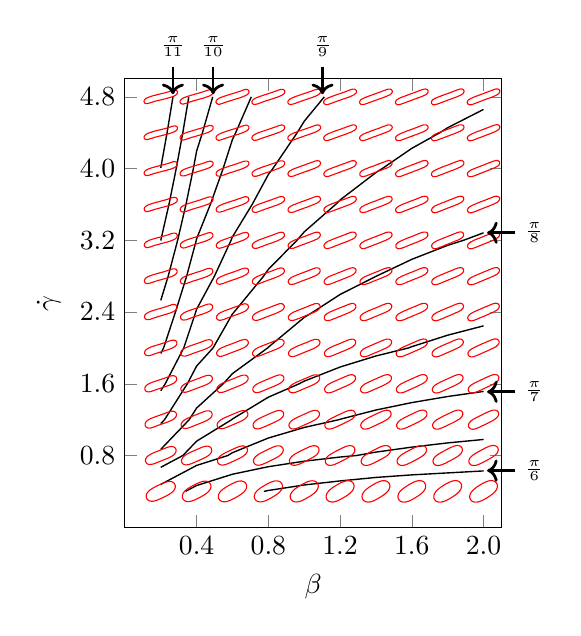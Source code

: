 \begin{tikzpicture}[scale=1]

  \begin{axis}[
    axis equal image,
    xmin = 0,
    xmax = 21,
    ymin = 0,
    ymax = 25,
    xtick = {4,8,12,16,20},
    xticklabels = {$0.4$,$0.8$,$1.2$,$1.6$,$2.0$},
    xlabel = {$\beta$},
    ytick = {4,8,12,16,20,24},
    yticklabels = {$0.8$,$1.6$,$2.4$,$3.2$,$4.0$,$4.8$},
    ylabel = {$\dot{\gamma}$},
  ]


% START OF CONTOUR LINES WITH CONSTANT INCLINATION ANGLE
% Points with inclination angle of pi/6
\addplot[black,line width=0.5pt] coordinates{
(2.0e+00,2.004e+01)
(2.352e+00,2.2e+01)
(2.68e+00,2.4e+01)
};

\addplot[black,line width=0.5pt] coordinates{
(2.0e+00,1.6e+01)
(2.001e+00,1.6e+01)
(2.457e+00,1.8e+01)
(2.862e+00,2.0e+01)
(3.229e+00,2.2e+01)
(3.563e+00,2.4e+01)
};

\addplot[black,line width=0.5pt] coordinates{
(2.0e+00,1.265e+01)
(2.414e+00,1.4e+01)
(2.941e+00,1.6e+01)
(3.405e+00,1.8e+01)
(3.818e+00,2.0e+01)
(4.0e+00,2.098e+01)
(4.324e+00,2.2e+01)
(4.897e+00,2.4e+01)
};

\addplot[black,line width=0.5pt] coordinates{
(2.0e+00,9.691e+00)
(2.159e+00,1.0e+01)
(2.819e+00,1.2e+01)
(3.443e+00,1.4e+01)
(3.98e+00,1.6e+01)
(4.0e+00,1.609e+01)
(4.766e+00,1.8e+01)
(5.477e+00,2.0e+01)
(6.0e+00,2.163e+01)
(6.176e+00,2.2e+01)
(7.048e+00,2.4e+01)
};

\addplot[black,line width=0.5pt] coordinates{
(2.0e+00,7.609e+00)
(2.248e+00,8.0e+00)
(3.283e+00,1.0e+01)
(3.949e+00,1.2e+01)
(4.0e+00,1.216e+01)
(4.992e+00,1.4e+01)
(5.92e+00,1.6e+01)
(6.0e+00,1.62e+01)
(7.097e+00,1.8e+01)
(8.0e+00,1.967e+01)
(8.249e+00,2.0e+01)
(9.607e+00,2.2e+01)
(1.0e+01,2.264e+01)
(1.112e+01,2.4e+01)
};

\addplot[black,line width=0.5pt] coordinates{
(2.0e+00,5.779e+00)
(2.212e+00,6.0e+00)
(3.482e+00,8.0e+00)
(4.0e+00,8.989e+00)
(4.916e+00,1.0e+01)
(6.0e+00,1.19e+01)
(6.09e+00,1.2e+01)
(7.733e+00,1.4e+01)
(8.0e+00,1.438e+01)
(9.595e+00,1.6e+01)
(1.0e+01,1.647e+01)
(1.175e+01,1.8e+01)
(1.2e+01,1.825e+01)
(1.4e+01,1.978e+01)
(1.435e+01,2.0e+01)
(1.6e+01,2.113e+01)
(1.756e+01,2.2e+01)
(1.8e+01,2.228e+01)
(2.0e+01,2.33e+01)
};

\addplot[black,line width=0.5pt] coordinates{
(2.0e+00,4.344e+00)
(3.587e+00,6.0e+00)
(4.0e+00,6.648e+00)
(5.483e+00,8.0e+00)
(6.0e+00,8.57e+00)
(7.962e+00,1.0e+01)
(8.0e+00,1.004e+01)
(1.0e+01,1.17e+01)
(1.049e+01,1.2e+01)
(1.2e+01,1.298e+01)
(1.4e+01,1.399e+01)
(1.402e+01,1.4e+01)
(1.6e+01,1.494e+01)
(1.8e+01,1.572e+01)
(1.888e+01,1.6e+01)
(2.0e+01,1.642e+01)
};

\addplot[black,line width=0.5pt] coordinates{
(2.0e+00,3.342e+00)
(3.232e+00,4.0e+00)
(4.0e+00,4.801e+00)
(5.956e+00,6.0e+00)
(6.0e+00,6.04e+00)
(8.0e+00,7.253e+00)
(9.719e+00,8.0e+00)
(1.0e+01,8.147e+00)
(1.2e+01,8.934e+00)
(1.4e+01,9.551e+00)
(1.582e+01,1.0e+01)
(1.6e+01,1.007e+01)
(1.8e+01,1.071e+01)
(2.0e+01,1.123e+01)
};

\addplot[black,line width=0.5pt] coordinates{
(2.0e+00,2.388e+00)
(4.0e+00,3.447e+00)
(5.741e+00,4.0e+00)
(6.0e+00,4.159e+00)
(8.0e+00,4.975e+00)
(1.0e+01,5.565e+00)
(1.194e+01,6.0e+00)
(1.2e+01,6.021e+00)
(1.4e+01,6.537e+00)
(1.6e+01,6.951e+00)
(1.8e+01,7.29e+00)
(2.0e+01,7.574e+00)
};

\addplot[black,line width=0.5pt] coordinates{
(3.378e+00,2.0e+00)
(4.0e+00,2.327e+00)
(6.0e+00,2.957e+00)
(8.0e+00,3.376e+00)
(1.0e+01,3.683e+00)
(1.2e+01,3.915e+00)
(1.292e+01,4.0e+00)
(1.4e+01,4.19e+00)
(1.6e+01,4.468e+00)
(1.8e+01,4.703e+00)
(2.0e+01,4.895e+00)
};

\addplot[black,line width=0.5pt] coordinates{
(7.752e+00,2.0e+00)
(8.0e+00,2.051e+00)
(1.0e+01,2.357e+00)
(1.2e+01,2.583e+00)
(1.4e+01,2.777e+00)
(1.6e+01,2.92e+00)
(1.8e+01,3.03e+00)
(2.0e+01,3.141e+00)
};
% END OF CONTOUR LINES WITH CONSTANT INCLINATION ANGLE



% beta = 0.2,shear rate = 0.4
\addplot[red] coordinates{
(1.89e+00,2.35e+00)
(1.876e+00,2.344e+00)
(1.862e+00,2.337e+00)
(1.847e+00,2.33e+00)
(1.832e+00,2.322e+00)
(1.815e+00,2.315e+00)
(1.798e+00,2.306e+00)
(1.78e+00,2.297e+00)
(1.76e+00,2.287e+00)
(1.739e+00,2.277e+00)
(1.717e+00,2.266e+00)
(1.693e+00,2.253e+00)
(1.668e+00,2.241e+00)
(1.642e+00,2.227e+00)
(1.615e+00,2.212e+00)
(1.587e+00,2.196e+00)
(1.557e+00,2.179e+00)
(1.527e+00,2.161e+00)
(1.496e+00,2.142e+00)
(1.464e+00,2.121e+00)
(1.432e+00,2.099e+00)
(1.4e+00,2.075e+00)
(1.369e+00,2.049e+00)
(1.337e+00,2.021e+00)
(1.307e+00,1.99e+00)
(1.279e+00,1.957e+00)
(1.253e+00,1.922e+00)
(1.23e+00,1.883e+00)
(1.211e+00,1.842e+00)
(1.198e+00,1.798e+00)
(1.19e+00,1.752e+00)
(1.19e+00,1.706e+00)
(1.197e+00,1.661e+00)
(1.212e+00,1.617e+00)
(1.234e+00,1.577e+00)
(1.263e+00,1.541e+00)
(1.297e+00,1.511e+00)
(1.335e+00,1.487e+00)
(1.377e+00,1.469e+00)
(1.419e+00,1.457e+00)
(1.462e+00,1.451e+00)
(1.504e+00,1.448e+00)
(1.546e+00,1.45e+00)
(1.587e+00,1.454e+00)
(1.626e+00,1.461e+00)
(1.664e+00,1.47e+00)
(1.7e+00,1.48e+00)
(1.735e+00,1.49e+00)
(1.768e+00,1.502e+00)
(1.8e+00,1.513e+00)
(1.83e+00,1.525e+00)
(1.859e+00,1.537e+00)
(1.886e+00,1.548e+00)
(1.911e+00,1.559e+00)
(1.935e+00,1.569e+00)
(1.958e+00,1.579e+00)
(1.98e+00,1.589e+00)
(2.0e+00,1.598e+00)
(2.018e+00,1.607e+00)
(2.036e+00,1.615e+00)
(2.052e+00,1.622e+00)
(2.068e+00,1.63e+00)
(2.082e+00,1.637e+00)
(2.096e+00,1.643e+00)
(2.11e+00,1.65e+00)
(2.124e+00,1.656e+00)
(2.138e+00,1.663e+00)
(2.153e+00,1.67e+00)
(2.168e+00,1.677e+00)
(2.185e+00,1.685e+00)
(2.202e+00,1.694e+00)
(2.22e+00,1.703e+00)
(2.24e+00,1.713e+00)
(2.261e+00,1.723e+00)
(2.283e+00,1.734e+00)
(2.307e+00,1.746e+00)
(2.332e+00,1.759e+00)
(2.358e+00,1.773e+00)
(2.385e+00,1.788e+00)
(2.413e+00,1.804e+00)
(2.443e+00,1.821e+00)
(2.473e+00,1.839e+00)
(2.504e+00,1.858e+00)
(2.536e+00,1.879e+00)
(2.568e+00,1.901e+00)
(2.6e+00,1.925e+00)
(2.631e+00,1.951e+00)
(2.663e+00,1.979e+00)
(2.693e+00,2.01e+00)
(2.721e+00,2.043e+00)
(2.747e+00,2.078e+00)
(2.77e+00,2.117e+00)
(2.789e+00,2.158e+00)
(2.803e+00,2.202e+00)
(2.81e+00,2.248e+00)
(2.81e+00,2.294e+00)
(2.803e+00,2.339e+00)
(2.788e+00,2.383e+00)
(2.766e+00,2.424e+00)
(2.737e+00,2.459e+00)
(2.703e+00,2.489e+00)
(2.664e+00,2.513e+00)
(2.623e+00,2.531e+00)
(2.581e+00,2.543e+00)
(2.538e+00,2.549e+00)
(2.495e+00,2.552e+00)
(2.454e+00,2.55e+00)
(2.413e+00,2.546e+00)
(2.374e+00,2.539e+00)
(2.336e+00,2.53e+00)
(2.3e+00,2.52e+00)
(2.265e+00,2.51e+00)
(2.232e+00,2.498e+00)
(2.2e+00,2.487e+00)
(2.17e+00,2.475e+00)
(2.142e+00,2.463e+00)
(2.114e+00,2.452e+00)
(2.089e+00,2.441e+00)
(2.064e+00,2.431e+00)
(2.042e+00,2.421e+00)
(2.02e+00,2.411e+00)
(2.0e+00,2.402e+00)
(1.982e+00,2.393e+00)
(1.964e+00,2.385e+00)
(1.948e+00,2.378e+00)
(1.932e+00,2.37e+00)
(1.918e+00,2.364e+00)
(1.904e+00,2.357e+00)
(1.89e+00,2.35e+00)
};

% beta = 0.4,shear rate = 0.4
\addplot[red] coordinates{
(4.023e+00,2.436e+00)
(4.009e+00,2.429e+00)
(3.995e+00,2.422e+00)
(3.98e+00,2.415e+00)
(3.965e+00,2.408e+00)
(3.949e+00,2.4e+00)
(3.931e+00,2.391e+00)
(3.913e+00,2.382e+00)
(3.893e+00,2.372e+00)
(3.873e+00,2.361e+00)
(3.85e+00,2.35e+00)
(3.827e+00,2.338e+00)
(3.802e+00,2.325e+00)
(3.776e+00,2.311e+00)
(3.749e+00,2.296e+00)
(3.72e+00,2.28e+00)
(3.691e+00,2.264e+00)
(3.66e+00,2.246e+00)
(3.629e+00,2.228e+00)
(3.597e+00,2.208e+00)
(3.564e+00,2.188e+00)
(3.53e+00,2.166e+00)
(3.496e+00,2.143e+00)
(3.462e+00,2.118e+00)
(3.428e+00,2.092e+00)
(3.395e+00,2.064e+00)
(3.362e+00,2.034e+00)
(3.331e+00,2.002e+00)
(3.301e+00,1.968e+00)
(3.274e+00,1.931e+00)
(3.25e+00,1.891e+00)
(3.23e+00,1.85e+00)
(3.215e+00,1.806e+00)
(3.205e+00,1.761e+00)
(3.203e+00,1.714e+00)
(3.207e+00,1.669e+00)
(3.218e+00,1.625e+00)
(3.236e+00,1.583e+00)
(3.261e+00,1.546e+00)
(3.291e+00,1.514e+00)
(3.325e+00,1.487e+00)
(3.362e+00,1.466e+00)
(3.401e+00,1.45e+00)
(3.441e+00,1.439e+00)
(3.48e+00,1.433e+00)
(3.519e+00,1.431e+00)
(3.556e+00,1.431e+00)
(3.592e+00,1.434e+00)
(3.627e+00,1.439e+00)
(3.66e+00,1.446e+00)
(3.692e+00,1.454e+00)
(3.721e+00,1.462e+00)
(3.749e+00,1.471e+00)
(3.776e+00,1.48e+00)
(3.801e+00,1.488e+00)
(3.824e+00,1.497e+00)
(3.846e+00,1.506e+00)
(3.866e+00,1.514e+00)
(3.885e+00,1.522e+00)
(3.902e+00,1.53e+00)
(3.919e+00,1.537e+00)
(3.934e+00,1.544e+00)
(3.949e+00,1.551e+00)
(3.963e+00,1.558e+00)
(3.977e+00,1.564e+00)
(3.991e+00,1.571e+00)
(4.005e+00,1.578e+00)
(4.02e+00,1.585e+00)
(4.035e+00,1.592e+00)
(4.051e+00,1.6e+00)
(4.069e+00,1.609e+00)
(4.087e+00,1.618e+00)
(4.107e+00,1.628e+00)
(4.128e+00,1.639e+00)
(4.15e+00,1.65e+00)
(4.173e+00,1.662e+00)
(4.198e+00,1.675e+00)
(4.224e+00,1.689e+00)
(4.251e+00,1.704e+00)
(4.279e+00,1.72e+00)
(4.309e+00,1.736e+00)
(4.34e+00,1.754e+00)
(4.371e+00,1.772e+00)
(4.403e+00,1.792e+00)
(4.436e+00,1.812e+00)
(4.47e+00,1.834e+00)
(4.504e+00,1.857e+00)
(4.538e+00,1.882e+00)
(4.572e+00,1.908e+00)
(4.605e+00,1.936e+00)
(4.638e+00,1.966e+00)
(4.669e+00,1.998e+00)
(4.699e+00,2.032e+00)
(4.726e+00,2.069e+00)
(4.75e+00,2.108e+00)
(4.77e+00,2.15e+00)
(4.785e+00,2.194e+00)
(4.795e+00,2.239e+00)
(4.797e+00,2.285e+00)
(4.793e+00,2.331e+00)
(4.782e+00,2.376e+00)
(4.763e+00,2.417e+00)
(4.739e+00,2.454e+00)
(4.709e+00,2.486e+00)
(4.675e+00,2.513e+00)
(4.638e+00,2.534e+00)
(4.599e+00,2.55e+00)
(4.559e+00,2.561e+00)
(4.52e+00,2.567e+00)
(4.481e+00,2.569e+00)
(4.444e+00,2.569e+00)
(4.408e+00,2.566e+00)
(4.373e+00,2.561e+00)
(4.34e+00,2.554e+00)
(4.308e+00,2.546e+00)
(4.279e+00,2.538e+00)
(4.251e+00,2.529e+00)
(4.224e+00,2.521e+00)
(4.199e+00,2.511e+00)
(4.176e+00,2.503e+00)
(4.154e+00,2.494e+00)
(4.134e+00,2.486e+00)
(4.115e+00,2.478e+00)
(4.098e+00,2.47e+00)
(4.081e+00,2.463e+00)
(4.066e+00,2.456e+00)
(4.051e+00,2.449e+00)
(4.037e+00,2.442e+00)
(4.023e+00,2.436e+00)
};

% beta = 0.6,shear rate = 0.4
\addplot[red] coordinates{
(6.094e+00,2.482e+00)
(6.08e+00,2.476e+00)
(6.066e+00,2.469e+00)
(6.051e+00,2.462e+00)
(6.035e+00,2.455e+00)
(6.019e+00,2.447e+00)
(6.002e+00,2.439e+00)
(5.984e+00,2.43e+00)
(5.964e+00,2.42e+00)
(5.943e+00,2.409e+00)
(5.921e+00,2.398e+00)
(5.897e+00,2.386e+00)
(5.873e+00,2.372e+00)
(5.847e+00,2.358e+00)
(5.82e+00,2.344e+00)
(5.791e+00,2.328e+00)
(5.762e+00,2.311e+00)
(5.731e+00,2.294e+00)
(5.7e+00,2.275e+00)
(5.667e+00,2.256e+00)
(5.634e+00,2.235e+00)
(5.601e+00,2.214e+00)
(5.566e+00,2.191e+00)
(5.532e+00,2.168e+00)
(5.497e+00,2.143e+00)
(5.462e+00,2.116e+00)
(5.428e+00,2.088e+00)
(5.394e+00,2.059e+00)
(5.362e+00,2.027e+00)
(5.33e+00,1.994e+00)
(5.301e+00,1.958e+00)
(5.275e+00,1.92e+00)
(5.252e+00,1.879e+00)
(5.234e+00,1.837e+00)
(5.22e+00,1.793e+00)
(5.212e+00,1.747e+00)
(5.21e+00,1.702e+00)
(5.216e+00,1.657e+00)
(5.228e+00,1.614e+00)
(5.246e+00,1.573e+00)
(5.27e+00,1.537e+00)
(5.299e+00,1.506e+00)
(5.332e+00,1.48e+00)
(5.367e+00,1.459e+00)
(5.404e+00,1.443e+00)
(5.441e+00,1.432e+00)
(5.478e+00,1.425e+00)
(5.514e+00,1.421e+00)
(5.549e+00,1.421e+00)
(5.582e+00,1.422e+00)
(5.615e+00,1.426e+00)
(5.645e+00,1.431e+00)
(5.674e+00,1.436e+00)
(5.701e+00,1.443e+00)
(5.726e+00,1.45e+00)
(5.75e+00,1.457e+00)
(5.772e+00,1.464e+00)
(5.793e+00,1.472e+00)
(5.812e+00,1.479e+00)
(5.83e+00,1.486e+00)
(5.847e+00,1.493e+00)
(5.863e+00,1.499e+00)
(5.878e+00,1.505e+00)
(5.892e+00,1.512e+00)
(5.906e+00,1.518e+00)
(5.92e+00,1.524e+00)
(5.934e+00,1.531e+00)
(5.949e+00,1.538e+00)
(5.965e+00,1.545e+00)
(5.981e+00,1.553e+00)
(5.998e+00,1.561e+00)
(6.016e+00,1.57e+00)
(6.036e+00,1.58e+00)
(6.057e+00,1.591e+00)
(6.079e+00,1.602e+00)
(6.103e+00,1.614e+00)
(6.127e+00,1.628e+00)
(6.153e+00,1.642e+00)
(6.18e+00,1.657e+00)
(6.209e+00,1.672e+00)
(6.238e+00,1.689e+00)
(6.269e+00,1.706e+00)
(6.3e+00,1.725e+00)
(6.333e+00,1.744e+00)
(6.366e+00,1.765e+00)
(6.399e+00,1.786e+00)
(6.434e+00,1.809e+00)
(6.468e+00,1.832e+00)
(6.503e+00,1.857e+00)
(6.538e+00,1.884e+00)
(6.572e+00,1.912e+00)
(6.606e+00,1.941e+00)
(6.638e+00,1.973e+00)
(6.67e+00,2.006e+00)
(6.699e+00,2.042e+00)
(6.725e+00,2.08e+00)
(6.748e+00,2.121e+00)
(6.766e+00,2.163e+00)
(6.78e+00,2.207e+00)
(6.788e+00,2.253e+00)
(6.79e+00,2.298e+00)
(6.784e+00,2.343e+00)
(6.772e+00,2.386e+00)
(6.754e+00,2.426e+00)
(6.73e+00,2.463e+00)
(6.701e+00,2.494e+00)
(6.668e+00,2.52e+00)
(6.633e+00,2.541e+00)
(6.596e+00,2.557e+00)
(6.559e+00,2.568e+00)
(6.522e+00,2.575e+00)
(6.486e+00,2.579e+00)
(6.451e+00,2.579e+00)
(6.418e+00,2.578e+00)
(6.385e+00,2.574e+00)
(6.355e+00,2.57e+00)
(6.326e+00,2.564e+00)
(6.299e+00,2.557e+00)
(6.274e+00,2.55e+00)
(6.25e+00,2.543e+00)
(6.228e+00,2.535e+00)
(6.207e+00,2.528e+00)
(6.188e+00,2.521e+00)
(6.17e+00,2.514e+00)
(6.153e+00,2.507e+00)
(6.137e+00,2.501e+00)
(6.122e+00,2.495e+00)
(6.108e+00,2.488e+00)
(6.094e+00,2.482e+00)
};

% beta = 0.8,shear rate = 0.4
\addplot[red] coordinates{
(8.139e+00,2.511e+00)
(8.125e+00,2.505e+00)
(8.111e+00,2.499e+00)
(8.096e+00,2.492e+00)
(8.08e+00,2.485e+00)
(8.064e+00,2.478e+00)
(8.046e+00,2.47e+00)
(8.028e+00,2.461e+00)
(8.008e+00,2.451e+00)
(7.987e+00,2.44e+00)
(7.965e+00,2.429e+00)
(7.942e+00,2.417e+00)
(7.917e+00,2.404e+00)
(7.891e+00,2.39e+00)
(7.864e+00,2.375e+00)
(7.835e+00,2.359e+00)
(7.806e+00,2.342e+00)
(7.776e+00,2.325e+00)
(7.744e+00,2.306e+00)
(7.712e+00,2.287e+00)
(7.679e+00,2.266e+00)
(7.645e+00,2.245e+00)
(7.611e+00,2.222e+00)
(7.576e+00,2.199e+00)
(7.541e+00,2.174e+00)
(7.505e+00,2.148e+00)
(7.471e+00,2.121e+00)
(7.436e+00,2.093e+00)
(7.402e+00,2.063e+00)
(7.369e+00,2.031e+00)
(7.338e+00,1.997e+00)
(7.309e+00,1.961e+00)
(7.283e+00,1.923e+00)
(7.259e+00,1.883e+00)
(7.24e+00,1.841e+00)
(7.226e+00,1.797e+00)
(7.217e+00,1.752e+00)
(7.215e+00,1.707e+00)
(7.219e+00,1.662e+00)
(7.229e+00,1.619e+00)
(7.246e+00,1.579e+00)
(7.268e+00,1.543e+00)
(7.295e+00,1.511e+00)
(7.326e+00,1.484e+00)
(7.359e+00,1.462e+00)
(7.394e+00,1.444e+00)
(7.429e+00,1.431e+00)
(7.464e+00,1.423e+00)
(7.499e+00,1.417e+00)
(7.533e+00,1.415e+00)
(7.565e+00,1.415e+00)
(7.596e+00,1.417e+00)
(7.625e+00,1.42e+00)
(7.652e+00,1.424e+00)
(7.678e+00,1.429e+00)
(7.703e+00,1.435e+00)
(7.725e+00,1.441e+00)
(7.746e+00,1.447e+00)
(7.766e+00,1.454e+00)
(7.784e+00,1.46e+00)
(7.801e+00,1.466e+00)
(7.817e+00,1.472e+00)
(7.832e+00,1.477e+00)
(7.847e+00,1.483e+00)
(7.861e+00,1.489e+00)
(7.875e+00,1.495e+00)
(7.889e+00,1.501e+00)
(7.904e+00,1.508e+00)
(7.92e+00,1.515e+00)
(7.936e+00,1.522e+00)
(7.954e+00,1.53e+00)
(7.972e+00,1.54e+00)
(7.992e+00,1.549e+00)
(8.013e+00,1.56e+00)
(8.035e+00,1.571e+00)
(8.058e+00,1.583e+00)
(8.083e+00,1.596e+00)
(8.109e+00,1.61e+00)
(8.136e+00,1.625e+00)
(8.165e+00,1.641e+00)
(8.194e+00,1.658e+00)
(8.224e+00,1.675e+00)
(8.256e+00,1.694e+00)
(8.288e+00,1.714e+00)
(8.321e+00,1.734e+00)
(8.355e+00,1.755e+00)
(8.389e+00,1.778e+00)
(8.424e+00,1.801e+00)
(8.459e+00,1.826e+00)
(8.495e+00,1.851e+00)
(8.53e+00,1.879e+00)
(8.564e+00,1.907e+00)
(8.598e+00,1.937e+00)
(8.631e+00,1.969e+00)
(8.662e+00,2.003e+00)
(8.691e+00,2.039e+00)
(8.717e+00,2.077e+00)
(8.741e+00,2.117e+00)
(8.76e+00,2.159e+00)
(8.774e+00,2.203e+00)
(8.783e+00,2.248e+00)
(8.785e+00,2.293e+00)
(8.781e+00,2.338e+00)
(8.771e+00,2.381e+00)
(8.754e+00,2.421e+00)
(8.732e+00,2.457e+00)
(8.705e+00,2.489e+00)
(8.674e+00,2.517e+00)
(8.641e+00,2.538e+00)
(8.606e+00,2.556e+00)
(8.571e+00,2.569e+00)
(8.536e+00,2.577e+00)
(8.501e+00,2.583e+00)
(8.467e+00,2.585e+00)
(8.435e+00,2.585e+00)
(8.404e+00,2.583e+00)
(8.375e+00,2.58e+00)
(8.348e+00,2.576e+00)
(8.322e+00,2.571e+00)
(8.297e+00,2.565e+00)
(8.275e+00,2.559e+00)
(8.254e+00,2.553e+00)
(8.234e+00,2.546e+00)
(8.216e+00,2.54e+00)
(8.199e+00,2.534e+00)
(8.183e+00,2.528e+00)
(8.168e+00,2.523e+00)
(8.153e+00,2.517e+00)
(8.139e+00,2.511e+00)
};

% beta = 1,shear rate = 0.4
\addplot[red] coordinates{
(1.017e+01,2.53e+00)
(1.016e+01,2.525e+00)
(1.014e+01,2.519e+00)
(1.013e+01,2.513e+00)
(1.011e+01,2.506e+00)
(1.01e+01,2.498e+00)
(1.008e+01,2.49e+00)
(1.006e+01,2.482e+00)
(1.004e+01,2.472e+00)
(1.002e+01,2.462e+00)
(9.996e+00,2.451e+00)
(9.973e+00,2.439e+00)
(9.948e+00,2.426e+00)
(9.922e+00,2.412e+00)
(9.895e+00,2.397e+00)
(9.867e+00,2.381e+00)
(9.837e+00,2.364e+00)
(9.807e+00,2.347e+00)
(9.775e+00,2.328e+00)
(9.743e+00,2.309e+00)
(9.71e+00,2.288e+00)
(9.676e+00,2.267e+00)
(9.642e+00,2.245e+00)
(9.607e+00,2.221e+00)
(9.572e+00,2.197e+00)
(9.536e+00,2.171e+00)
(9.501e+00,2.145e+00)
(9.466e+00,2.117e+00)
(9.431e+00,2.087e+00)
(9.398e+00,2.056e+00)
(9.365e+00,2.023e+00)
(9.335e+00,1.989e+00)
(9.306e+00,1.952e+00)
(9.281e+00,1.913e+00)
(9.259e+00,1.873e+00)
(9.241e+00,1.831e+00)
(9.228e+00,1.787e+00)
(9.22e+00,1.742e+00)
(9.219e+00,1.697e+00)
(9.223e+00,1.653e+00)
(9.235e+00,1.611e+00)
(9.252e+00,1.572e+00)
(9.274e+00,1.537e+00)
(9.301e+00,1.506e+00)
(9.331e+00,1.479e+00)
(9.363e+00,1.458e+00)
(9.396e+00,1.441e+00)
(9.431e+00,1.428e+00)
(9.464e+00,1.419e+00)
(9.498e+00,1.414e+00)
(9.53e+00,1.411e+00)
(9.561e+00,1.41e+00)
(9.59e+00,1.411e+00)
(9.618e+00,1.414e+00)
(9.644e+00,1.417e+00)
(9.668e+00,1.422e+00)
(9.691e+00,1.427e+00)
(9.713e+00,1.432e+00)
(9.732e+00,1.437e+00)
(9.751e+00,1.443e+00)
(9.768e+00,1.448e+00)
(9.784e+00,1.454e+00)
(9.8e+00,1.459e+00)
(9.814e+00,1.464e+00)
(9.829e+00,1.47e+00)
(9.843e+00,1.475e+00)
(9.857e+00,1.481e+00)
(9.872e+00,1.488e+00)
(9.888e+00,1.494e+00)
(9.905e+00,1.502e+00)
(9.922e+00,1.51e+00)
(9.941e+00,1.518e+00)
(9.96e+00,1.528e+00)
(9.982e+00,1.538e+00)
(1.0e+01,1.549e+00)
(1.003e+01,1.561e+00)
(1.005e+01,1.574e+00)
(1.008e+01,1.588e+00)
(1.01e+01,1.603e+00)
(1.013e+01,1.619e+00)
(1.016e+01,1.636e+00)
(1.019e+01,1.653e+00)
(1.022e+01,1.672e+00)
(1.026e+01,1.691e+00)
(1.029e+01,1.712e+00)
(1.032e+01,1.733e+00)
(1.036e+01,1.755e+00)
(1.039e+01,1.779e+00)
(1.043e+01,1.803e+00)
(1.046e+01,1.829e+00)
(1.05e+01,1.855e+00)
(1.053e+01,1.883e+00)
(1.057e+01,1.913e+00)
(1.06e+01,1.944e+00)
(1.063e+01,1.977e+00)
(1.067e+01,2.011e+00)
(1.069e+01,2.048e+00)
(1.072e+01,2.087e+00)
(1.074e+01,2.127e+00)
(1.076e+01,2.17e+00)
(1.077e+01,2.213e+00)
(1.078e+01,2.258e+00)
(1.078e+01,2.303e+00)
(1.078e+01,2.347e+00)
(1.077e+01,2.389e+00)
(1.075e+01,2.428e+00)
(1.073e+01,2.463e+00)
(1.07e+01,2.494e+00)
(1.067e+01,2.521e+00)
(1.064e+01,2.542e+00)
(1.06e+01,2.559e+00)
(1.057e+01,2.572e+00)
(1.054e+01,2.581e+00)
(1.05e+01,2.586e+00)
(1.047e+01,2.589e+00)
(1.044e+01,2.59e+00)
(1.041e+01,2.589e+00)
(1.038e+01,2.586e+00)
(1.036e+01,2.583e+00)
(1.033e+01,2.578e+00)
(1.031e+01,2.573e+00)
(1.029e+01,2.568e+00)
(1.027e+01,2.563e+00)
(1.025e+01,2.557e+00)
(1.023e+01,2.552e+00)
(1.022e+01,2.546e+00)
(1.02e+01,2.541e+00)
(1.019e+01,2.536e+00)
(1.017e+01,2.53e+00)
};

% beta = 1.2,shear rate = 0.4
\addplot[red] coordinates{
(1.22e+01,2.544e+00)
(1.218e+01,2.538e+00)
(1.217e+01,2.533e+00)
(1.215e+01,2.527e+00)
(1.214e+01,2.52e+00)
(1.212e+01,2.513e+00)
(1.21e+01,2.506e+00)
(1.208e+01,2.497e+00)
(1.206e+01,2.488e+00)
(1.204e+01,2.478e+00)
(1.202e+01,2.467e+00)
(1.2e+01,2.455e+00)
(1.197e+01,2.442e+00)
(1.194e+01,2.428e+00)
(1.192e+01,2.413e+00)
(1.189e+01,2.398e+00)
(1.186e+01,2.381e+00)
(1.183e+01,2.363e+00)
(1.18e+01,2.345e+00)
(1.177e+01,2.325e+00)
(1.173e+01,2.305e+00)
(1.17e+01,2.284e+00)
(1.166e+01,2.261e+00)
(1.163e+01,2.238e+00)
(1.159e+01,2.214e+00)
(1.156e+01,2.189e+00)
(1.152e+01,2.162e+00)
(1.149e+01,2.135e+00)
(1.145e+01,2.106e+00)
(1.142e+01,2.075e+00)
(1.139e+01,2.043e+00)
(1.135e+01,2.009e+00)
(1.133e+01,1.973e+00)
(1.13e+01,1.936e+00)
(1.127e+01,1.896e+00)
(1.125e+01,1.855e+00)
(1.124e+01,1.812e+00)
(1.123e+01,1.768e+00)
(1.122e+01,1.723e+00)
(1.122e+01,1.679e+00)
(1.123e+01,1.636e+00)
(1.124e+01,1.595e+00)
(1.126e+01,1.558e+00)
(1.128e+01,1.524e+00)
(1.131e+01,1.495e+00)
(1.134e+01,1.47e+00)
(1.137e+01,1.45e+00)
(1.141e+01,1.435e+00)
(1.144e+01,1.423e+00)
(1.147e+01,1.415e+00)
(1.15e+01,1.41e+00)
(1.153e+01,1.407e+00)
(1.156e+01,1.407e+00)
(1.159e+01,1.408e+00)
(1.162e+01,1.41e+00)
(1.164e+01,1.413e+00)
(1.167e+01,1.417e+00)
(1.169e+01,1.422e+00)
(1.171e+01,1.426e+00)
(1.173e+01,1.431e+00)
(1.174e+01,1.436e+00)
(1.176e+01,1.441e+00)
(1.177e+01,1.446e+00)
(1.179e+01,1.451e+00)
(1.18e+01,1.456e+00)
(1.182e+01,1.462e+00)
(1.183e+01,1.467e+00)
(1.185e+01,1.473e+00)
(1.186e+01,1.48e+00)
(1.188e+01,1.487e+00)
(1.19e+01,1.494e+00)
(1.192e+01,1.503e+00)
(1.194e+01,1.512e+00)
(1.196e+01,1.522e+00)
(1.198e+01,1.533e+00)
(1.2e+01,1.545e+00)
(1.203e+01,1.558e+00)
(1.206e+01,1.572e+00)
(1.208e+01,1.587e+00)
(1.211e+01,1.602e+00)
(1.214e+01,1.619e+00)
(1.217e+01,1.637e+00)
(1.22e+01,1.655e+00)
(1.223e+01,1.675e+00)
(1.227e+01,1.695e+00)
(1.23e+01,1.716e+00)
(1.234e+01,1.738e+00)
(1.237e+01,1.762e+00)
(1.241e+01,1.786e+00)
(1.244e+01,1.811e+00)
(1.248e+01,1.838e+00)
(1.251e+01,1.865e+00)
(1.255e+01,1.894e+00)
(1.258e+01,1.925e+00)
(1.261e+01,1.957e+00)
(1.265e+01,1.991e+00)
(1.268e+01,2.027e+00)
(1.27e+01,2.064e+00)
(1.273e+01,2.104e+00)
(1.275e+01,2.145e+00)
(1.276e+01,2.188e+00)
(1.277e+01,2.232e+00)
(1.278e+01,2.277e+00)
(1.278e+01,2.321e+00)
(1.277e+01,2.364e+00)
(1.276e+01,2.405e+00)
(1.274e+01,2.442e+00)
(1.272e+01,2.476e+00)
(1.269e+01,2.505e+00)
(1.266e+01,2.53e+00)
(1.263e+01,2.55e+00)
(1.259e+01,2.565e+00)
(1.256e+01,2.577e+00)
(1.253e+01,2.585e+00)
(1.25e+01,2.59e+00)
(1.247e+01,2.593e+00)
(1.244e+01,2.593e+00)
(1.241e+01,2.592e+00)
(1.238e+01,2.59e+00)
(1.236e+01,2.587e+00)
(1.233e+01,2.583e+00)
(1.231e+01,2.578e+00)
(1.229e+01,2.574e+00)
(1.227e+01,2.569e+00)
(1.226e+01,2.564e+00)
(1.224e+01,2.559e+00)
(1.222e+01,2.554e+00)
(1.221e+01,2.549e+00)
(1.22e+01,2.544e+00)
};

% beta = 1.4,shear rate = 0.4
\addplot[red] coordinates{
(1.421e+01,2.554e+00)
(1.42e+01,2.549e+00)
(1.419e+01,2.544e+00)
(1.417e+01,2.538e+00)
(1.415e+01,2.532e+00)
(1.414e+01,2.525e+00)
(1.412e+01,2.518e+00)
(1.41e+01,2.509e+00)
(1.408e+01,2.5e+00)
(1.406e+01,2.49e+00)
(1.404e+01,2.479e+00)
(1.401e+01,2.468e+00)
(1.399e+01,2.455e+00)
(1.396e+01,2.441e+00)
(1.394e+01,2.426e+00)
(1.391e+01,2.411e+00)
(1.388e+01,2.394e+00)
(1.385e+01,2.377e+00)
(1.382e+01,2.358e+00)
(1.378e+01,2.339e+00)
(1.375e+01,2.318e+00)
(1.372e+01,2.297e+00)
(1.368e+01,2.275e+00)
(1.365e+01,2.252e+00)
(1.361e+01,2.228e+00)
(1.358e+01,2.202e+00)
(1.354e+01,2.176e+00)
(1.351e+01,2.148e+00)
(1.347e+01,2.12e+00)
(1.344e+01,2.09e+00)
(1.34e+01,2.058e+00)
(1.337e+01,2.025e+00)
(1.334e+01,1.99e+00)
(1.331e+01,1.953e+00)
(1.329e+01,1.914e+00)
(1.327e+01,1.873e+00)
(1.325e+01,1.831e+00)
(1.323e+01,1.788e+00)
(1.323e+01,1.744e+00)
(1.322e+01,1.7e+00)
(1.323e+01,1.656e+00)
(1.324e+01,1.615e+00)
(1.325e+01,1.576e+00)
(1.327e+01,1.54e+00)
(1.33e+01,1.509e+00)
(1.333e+01,1.482e+00)
(1.336e+01,1.46e+00)
(1.339e+01,1.442e+00)
(1.342e+01,1.428e+00)
(1.345e+01,1.417e+00)
(1.348e+01,1.41e+00)
(1.351e+01,1.406e+00)
(1.354e+01,1.404e+00)
(1.357e+01,1.404e+00)
(1.36e+01,1.405e+00)
(1.362e+01,1.407e+00)
(1.365e+01,1.41e+00)
(1.367e+01,1.414e+00)
(1.369e+01,1.418e+00)
(1.371e+01,1.423e+00)
(1.372e+01,1.427e+00)
(1.374e+01,1.431e+00)
(1.376e+01,1.436e+00)
(1.377e+01,1.441e+00)
(1.379e+01,1.446e+00)
(1.38e+01,1.451e+00)
(1.381e+01,1.456e+00)
(1.383e+01,1.462e+00)
(1.385e+01,1.468e+00)
(1.386e+01,1.475e+00)
(1.388e+01,1.482e+00)
(1.39e+01,1.491e+00)
(1.392e+01,1.5e+00)
(1.394e+01,1.51e+00)
(1.396e+01,1.521e+00)
(1.399e+01,1.532e+00)
(1.401e+01,1.545e+00)
(1.404e+01,1.559e+00)
(1.406e+01,1.573e+00)
(1.409e+01,1.589e+00)
(1.412e+01,1.606e+00)
(1.415e+01,1.623e+00)
(1.418e+01,1.642e+00)
(1.422e+01,1.661e+00)
(1.425e+01,1.682e+00)
(1.428e+01,1.703e+00)
(1.432e+01,1.725e+00)
(1.435e+01,1.748e+00)
(1.439e+01,1.772e+00)
(1.442e+01,1.798e+00)
(1.446e+01,1.824e+00)
(1.45e+01,1.852e+00)
(1.453e+01,1.88e+00)
(1.456e+01,1.911e+00)
(1.46e+01,1.942e+00)
(1.463e+01,1.975e+00)
(1.466e+01,2.01e+00)
(1.469e+01,2.047e+00)
(1.471e+01,2.086e+00)
(1.474e+01,2.127e+00)
(1.475e+01,2.169e+00)
(1.477e+01,2.212e+00)
(1.477e+01,2.256e+00)
(1.478e+01,2.3e+00)
(1.477e+01,2.344e+00)
(1.476e+01,2.385e+00)
(1.475e+01,2.424e+00)
(1.473e+01,2.46e+00)
(1.47e+01,2.491e+00)
(1.467e+01,2.518e+00)
(1.464e+01,2.541e+00)
(1.461e+01,2.558e+00)
(1.458e+01,2.572e+00)
(1.455e+01,2.583e+00)
(1.452e+01,2.59e+00)
(1.449e+01,2.594e+00)
(1.446e+01,2.596e+00)
(1.443e+01,2.596e+00)
(1.44e+01,2.595e+00)
(1.438e+01,2.593e+00)
(1.435e+01,2.59e+00)
(1.433e+01,2.586e+00)
(1.431e+01,2.582e+00)
(1.429e+01,2.578e+00)
(1.428e+01,2.573e+00)
(1.426e+01,2.568e+00)
(1.424e+01,2.564e+00)
(1.423e+01,2.559e+00)
(1.421e+01,2.554e+00)
};

% beta = 1.6,shear rate = 0.4
\addplot[red] coordinates{
(1.623e+01,2.562e+00)
(1.622e+01,2.557e+00)
(1.62e+01,2.552e+00)
(1.619e+01,2.547e+00)
(1.617e+01,2.541e+00)
(1.615e+01,2.534e+00)
(1.613e+01,2.527e+00)
(1.612e+01,2.519e+00)
(1.61e+01,2.51e+00)
(1.607e+01,2.5e+00)
(1.605e+01,2.489e+00)
(1.603e+01,2.478e+00)
(1.6e+01,2.465e+00)
(1.598e+01,2.451e+00)
(1.595e+01,2.437e+00)
(1.592e+01,2.421e+00)
(1.589e+01,2.405e+00)
(1.586e+01,2.387e+00)
(1.583e+01,2.369e+00)
(1.58e+01,2.349e+00)
(1.577e+01,2.329e+00)
(1.573e+01,2.308e+00)
(1.57e+01,2.285e+00)
(1.566e+01,2.262e+00)
(1.563e+01,2.238e+00)
(1.559e+01,2.213e+00)
(1.556e+01,2.187e+00)
(1.552e+01,2.159e+00)
(1.548e+01,2.131e+00)
(1.545e+01,2.101e+00)
(1.542e+01,2.07e+00)
(1.538e+01,2.037e+00)
(1.535e+01,2.002e+00)
(1.532e+01,1.966e+00)
(1.53e+01,1.928e+00)
(1.527e+01,1.888e+00)
(1.526e+01,1.847e+00)
(1.524e+01,1.804e+00)
(1.523e+01,1.76e+00)
(1.523e+01,1.716e+00)
(1.523e+01,1.673e+00)
(1.524e+01,1.631e+00)
(1.525e+01,1.591e+00)
(1.527e+01,1.554e+00)
(1.529e+01,1.521e+00)
(1.531e+01,1.492e+00)
(1.534e+01,1.468e+00)
(1.537e+01,1.448e+00)
(1.54e+01,1.433e+00)
(1.544e+01,1.421e+00)
(1.547e+01,1.412e+00)
(1.55e+01,1.406e+00)
(1.553e+01,1.403e+00)
(1.556e+01,1.402e+00)
(1.558e+01,1.402e+00)
(1.561e+01,1.403e+00)
(1.563e+01,1.406e+00)
(1.565e+01,1.409e+00)
(1.567e+01,1.412e+00)
(1.569e+01,1.416e+00)
(1.571e+01,1.42e+00)
(1.572e+01,1.425e+00)
(1.574e+01,1.429e+00)
(1.575e+01,1.433e+00)
(1.577e+01,1.438e+00)
(1.578e+01,1.443e+00)
(1.58e+01,1.448e+00)
(1.581e+01,1.453e+00)
(1.583e+01,1.459e+00)
(1.585e+01,1.466e+00)
(1.587e+01,1.473e+00)
(1.588e+01,1.481e+00)
(1.59e+01,1.49e+00)
(1.593e+01,1.5e+00)
(1.595e+01,1.511e+00)
(1.597e+01,1.522e+00)
(1.6e+01,1.535e+00)
(1.602e+01,1.548e+00)
(1.605e+01,1.563e+00)
(1.608e+01,1.579e+00)
(1.611e+01,1.595e+00)
(1.614e+01,1.613e+00)
(1.617e+01,1.631e+00)
(1.62e+01,1.651e+00)
(1.623e+01,1.671e+00)
(1.627e+01,1.692e+00)
(1.63e+01,1.714e+00)
(1.634e+01,1.738e+00)
(1.637e+01,1.762e+00)
(1.641e+01,1.787e+00)
(1.645e+01,1.813e+00)
(1.648e+01,1.841e+00)
(1.652e+01,1.869e+00)
(1.655e+01,1.899e+00)
(1.658e+01,1.93e+00)
(1.662e+01,1.963e+00)
(1.665e+01,1.998e+00)
(1.668e+01,2.034e+00)
(1.67e+01,2.072e+00)
(1.673e+01,2.112e+00)
(1.675e+01,2.153e+00)
(1.676e+01,2.196e+00)
(1.677e+01,2.24e+00)
(1.677e+01,2.284e+00)
(1.677e+01,2.327e+00)
(1.677e+01,2.369e+00)
(1.675e+01,2.409e+00)
(1.673e+01,2.446e+00)
(1.671e+01,2.479e+00)
(1.669e+01,2.508e+00)
(1.666e+01,2.532e+00)
(1.663e+01,2.552e+00)
(1.659e+01,2.567e+00)
(1.656e+01,2.579e+00)
(1.653e+01,2.588e+00)
(1.65e+01,2.594e+00)
(1.647e+01,2.597e+00)
(1.645e+01,2.598e+00)
(1.642e+01,2.598e+00)
(1.639e+01,2.597e+00)
(1.637e+01,2.594e+00)
(1.635e+01,2.591e+00)
(1.633e+01,2.588e+00)
(1.631e+01,2.584e+00)
(1.629e+01,2.58e+00)
(1.628e+01,2.575e+00)
(1.626e+01,2.571e+00)
(1.625e+01,2.567e+00)
(1.623e+01,2.562e+00)
};

% beta = 1.8,shear rate = 0.4
\addplot[red] coordinates{
(1.824e+01,2.568e+00)
(1.823e+01,2.564e+00)
(1.821e+01,2.559e+00)
(1.82e+01,2.553e+00)
(1.818e+01,2.548e+00)
(1.817e+01,2.541e+00)
(1.815e+01,2.534e+00)
(1.813e+01,2.526e+00)
(1.811e+01,2.517e+00)
(1.809e+01,2.508e+00)
(1.806e+01,2.497e+00)
(1.804e+01,2.486e+00)
(1.802e+01,2.473e+00)
(1.799e+01,2.46e+00)
(1.796e+01,2.445e+00)
(1.793e+01,2.43e+00)
(1.79e+01,2.413e+00)
(1.787e+01,2.396e+00)
(1.784e+01,2.377e+00)
(1.781e+01,2.358e+00)
(1.778e+01,2.338e+00)
(1.774e+01,2.316e+00)
(1.771e+01,2.294e+00)
(1.767e+01,2.271e+00)
(1.764e+01,2.247e+00)
(1.76e+01,2.222e+00)
(1.757e+01,2.196e+00)
(1.753e+01,2.168e+00)
(1.75e+01,2.14e+00)
(1.746e+01,2.11e+00)
(1.743e+01,2.079e+00)
(1.739e+01,2.047e+00)
(1.736e+01,2.013e+00)
(1.733e+01,1.977e+00)
(1.731e+01,1.94e+00)
(1.728e+01,1.9e+00)
(1.726e+01,1.859e+00)
(1.724e+01,1.817e+00)
(1.723e+01,1.774e+00)
(1.723e+01,1.73e+00)
(1.723e+01,1.686e+00)
(1.723e+01,1.644e+00)
(1.724e+01,1.603e+00)
(1.726e+01,1.566e+00)
(1.728e+01,1.532e+00)
(1.73e+01,1.502e+00)
(1.733e+01,1.476e+00)
(1.736e+01,1.455e+00)
(1.739e+01,1.438e+00)
(1.742e+01,1.424e+00)
(1.746e+01,1.415e+00)
(1.748e+01,1.408e+00)
(1.751e+01,1.403e+00)
(1.754e+01,1.401e+00)
(1.757e+01,1.4e+00)
(1.759e+01,1.401e+00)
(1.762e+01,1.403e+00)
(1.764e+01,1.405e+00)
(1.766e+01,1.408e+00)
(1.768e+01,1.412e+00)
(1.77e+01,1.415e+00)
(1.771e+01,1.419e+00)
(1.773e+01,1.423e+00)
(1.774e+01,1.427e+00)
(1.776e+01,1.432e+00)
(1.777e+01,1.436e+00)
(1.779e+01,1.441e+00)
(1.78e+01,1.447e+00)
(1.782e+01,1.452e+00)
(1.784e+01,1.459e+00)
(1.785e+01,1.466e+00)
(1.787e+01,1.474e+00)
(1.789e+01,1.483e+00)
(1.791e+01,1.492e+00)
(1.794e+01,1.503e+00)
(1.796e+01,1.514e+00)
(1.798e+01,1.527e+00)
(1.801e+01,1.54e+00)
(1.804e+01,1.555e+00)
(1.807e+01,1.57e+00)
(1.81e+01,1.587e+00)
(1.813e+01,1.604e+00)
(1.816e+01,1.623e+00)
(1.819e+01,1.642e+00)
(1.822e+01,1.662e+00)
(1.826e+01,1.684e+00)
(1.829e+01,1.706e+00)
(1.833e+01,1.729e+00)
(1.836e+01,1.753e+00)
(1.84e+01,1.778e+00)
(1.843e+01,1.804e+00)
(1.847e+01,1.832e+00)
(1.851e+01,1.86e+00)
(1.854e+01,1.89e+00)
(1.857e+01,1.921e+00)
(1.861e+01,1.953e+00)
(1.864e+01,1.987e+00)
(1.867e+01,2.023e+00)
(1.869e+01,2.061e+00)
(1.872e+01,2.1e+00)
(1.874e+01,2.141e+00)
(1.875e+01,2.183e+00)
(1.877e+01,2.227e+00)
(1.877e+01,2.27e+00)
(1.877e+01,2.314e+00)
(1.877e+01,2.356e+00)
(1.876e+01,2.397e+00)
(1.874e+01,2.434e+00)
(1.872e+01,2.468e+00)
(1.869e+01,2.498e+00)
(1.867e+01,2.524e+00)
(1.864e+01,2.545e+00)
(1.861e+01,2.562e+00)
(1.858e+01,2.576e+00)
(1.855e+01,2.586e+00)
(1.851e+01,2.592e+00)
(1.849e+01,2.597e+00)
(1.846e+01,2.599e+00)
(1.843e+01,2.6e+00)
(1.841e+01,2.599e+00)
(1.838e+01,2.597e+00)
(1.836e+01,2.595e+00)
(1.834e+01,2.592e+00)
(1.832e+01,2.588e+00)
(1.831e+01,2.584e+00)
(1.829e+01,2.581e+00)
(1.827e+01,2.577e+00)
(1.826e+01,2.572e+00)
(1.824e+01,2.568e+00)
};

% beta = 2,shear rate = 0.4
\addplot[red] coordinates{
(2.025e+01,2.574e+00)
(2.024e+01,2.569e+00)
(2.022e+01,2.565e+00)
(2.021e+01,2.559e+00)
(2.019e+01,2.554e+00)
(2.018e+01,2.548e+00)
(2.016e+01,2.541e+00)
(2.014e+01,2.533e+00)
(2.012e+01,2.524e+00)
(2.01e+01,2.515e+00)
(2.007e+01,2.505e+00)
(2.005e+01,2.493e+00)
(2.003e+01,2.481e+00)
(2.0e+01,2.467e+00)
(1.997e+01,2.453e+00)
(1.994e+01,2.438e+00)
(1.991e+01,2.421e+00)
(1.988e+01,2.404e+00)
(1.985e+01,2.385e+00)
(1.982e+01,2.366e+00)
(1.979e+01,2.345e+00)
(1.975e+01,2.324e+00)
(1.972e+01,2.302e+00)
(1.968e+01,2.279e+00)
(1.965e+01,2.255e+00)
(1.961e+01,2.229e+00)
(1.958e+01,2.204e+00)
(1.954e+01,2.176e+00)
(1.95e+01,2.148e+00)
(1.947e+01,2.119e+00)
(1.944e+01,2.088e+00)
(1.94e+01,2.055e+00)
(1.937e+01,2.022e+00)
(1.934e+01,1.986e+00)
(1.931e+01,1.949e+00)
(1.929e+01,1.91e+00)
(1.927e+01,1.87e+00)
(1.925e+01,1.828e+00)
(1.924e+01,1.785e+00)
(1.923e+01,1.741e+00)
(1.923e+01,1.698e+00)
(1.923e+01,1.655e+00)
(1.924e+01,1.614e+00)
(1.926e+01,1.576e+00)
(1.927e+01,1.541e+00)
(1.93e+01,1.51e+00)
(1.933e+01,1.483e+00)
(1.935e+01,1.46e+00)
(1.938e+01,1.442e+00)
(1.941e+01,1.427e+00)
(1.944e+01,1.417e+00)
(1.947e+01,1.409e+00)
(1.95e+01,1.403e+00)
(1.953e+01,1.4e+00)
(1.956e+01,1.399e+00)
(1.958e+01,1.399e+00)
(1.96e+01,1.4e+00)
(1.963e+01,1.402e+00)
(1.965e+01,1.405e+00)
(1.967e+01,1.407e+00)
(1.968e+01,1.411e+00)
(1.97e+01,1.415e+00)
(1.972e+01,1.418e+00)
(1.973e+01,1.422e+00)
(1.975e+01,1.426e+00)
(1.976e+01,1.431e+00)
(1.978e+01,1.435e+00)
(1.979e+01,1.44e+00)
(1.981e+01,1.446e+00)
(1.982e+01,1.452e+00)
(1.984e+01,1.459e+00)
(1.986e+01,1.467e+00)
(1.988e+01,1.476e+00)
(1.99e+01,1.485e+00)
(1.992e+01,1.496e+00)
(1.995e+01,1.507e+00)
(1.997e+01,1.519e+00)
(2.0e+01,1.533e+00)
(2.003e+01,1.547e+00)
(2.006e+01,1.562e+00)
(2.009e+01,1.579e+00)
(2.012e+01,1.597e+00)
(2.015e+01,1.615e+00)
(2.018e+01,1.634e+00)
(2.021e+01,1.655e+00)
(2.025e+01,1.676e+00)
(2.028e+01,1.698e+00)
(2.032e+01,1.721e+00)
(2.035e+01,1.745e+00)
(2.039e+01,1.77e+00)
(2.042e+01,1.796e+00)
(2.046e+01,1.824e+00)
(2.05e+01,1.852e+00)
(2.053e+01,1.881e+00)
(2.056e+01,1.912e+00)
(2.06e+01,1.944e+00)
(2.063e+01,1.978e+00)
(2.066e+01,2.014e+00)
(2.069e+01,2.051e+00)
(2.071e+01,2.09e+00)
(2.073e+01,2.13e+00)
(2.075e+01,2.172e+00)
(2.076e+01,2.215e+00)
(2.077e+01,2.259e+00)
(2.077e+01,2.302e+00)
(2.077e+01,2.345e+00)
(2.076e+01,2.386e+00)
(2.074e+01,2.424e+00)
(2.072e+01,2.459e+00)
(2.07e+01,2.49e+00)
(2.067e+01,2.517e+00)
(2.065e+01,2.539e+00)
(2.062e+01,2.558e+00)
(2.059e+01,2.572e+00)
(2.056e+01,2.583e+00)
(2.053e+01,2.591e+00)
(2.05e+01,2.597e+00)
(2.047e+01,2.6e+00)
(2.044e+01,2.601e+00)
(2.042e+01,2.601e+00)
(2.039e+01,2.6e+00)
(2.037e+01,2.598e+00)
(2.035e+01,2.595e+00)
(2.033e+01,2.592e+00)
(2.032e+01,2.589e+00)
(2.03e+01,2.586e+00)
(2.028e+01,2.582e+00)
(2.027e+01,2.578e+00)
(2.025e+01,2.574e+00)
};

% beta = 0.2,shear rate = 0.8
\addplot[red] coordinates{
(1.389e+00,3.5e+00)
(1.405e+00,3.499e+00)
(1.421e+00,3.5e+00)
(1.437e+00,3.501e+00)
(1.454e+00,3.502e+00)
(1.472e+00,3.505e+00)
(1.49e+00,3.508e+00)
(1.511e+00,3.512e+00)
(1.532e+00,3.517e+00)
(1.555e+00,3.522e+00)
(1.579e+00,3.529e+00)
(1.604e+00,3.537e+00)
(1.631e+00,3.546e+00)
(1.658e+00,3.556e+00)
(1.687e+00,3.566e+00)
(1.718e+00,3.578e+00)
(1.749e+00,3.59e+00)
(1.782e+00,3.603e+00)
(1.816e+00,3.617e+00)
(1.851e+00,3.631e+00)
(1.887e+00,3.646e+00)
(1.924e+00,3.661e+00)
(1.962e+00,3.676e+00)
(2.001e+00,3.691e+00)
(2.041e+00,3.707e+00)
(2.081e+00,3.723e+00)
(2.122e+00,3.74e+00)
(2.164e+00,3.756e+00)
(2.206e+00,3.772e+00)
(2.249e+00,3.789e+00)
(2.292e+00,3.807e+00)
(2.334e+00,3.824e+00)
(2.377e+00,3.842e+00)
(2.42e+00,3.86e+00)
(2.462e+00,3.879e+00)
(2.503e+00,3.899e+00)
(2.544e+00,3.919e+00)
(2.584e+00,3.941e+00)
(2.623e+00,3.963e+00)
(2.66e+00,3.988e+00)
(2.695e+00,4.013e+00)
(2.728e+00,4.04e+00)
(2.758e+00,4.069e+00)
(2.785e+00,4.1e+00)
(2.808e+00,4.133e+00)
(2.827e+00,4.167e+00)
(2.841e+00,4.202e+00)
(2.85e+00,4.237e+00)
(2.854e+00,4.272e+00)
(2.852e+00,4.306e+00)
(2.846e+00,4.338e+00)
(2.835e+00,4.367e+00)
(2.821e+00,4.393e+00)
(2.805e+00,4.415e+00)
(2.787e+00,4.434e+00)
(2.768e+00,4.45e+00)
(2.748e+00,4.463e+00)
(2.729e+00,4.473e+00)
(2.71e+00,4.481e+00)
(2.692e+00,4.487e+00)
(2.674e+00,4.492e+00)
(2.657e+00,4.495e+00)
(2.641e+00,4.498e+00)
(2.626e+00,4.499e+00)
(2.611e+00,4.5e+00)
(2.595e+00,4.5e+00)
(2.579e+00,4.5e+00)
(2.563e+00,4.499e+00)
(2.546e+00,4.497e+00)
(2.529e+00,4.495e+00)
(2.51e+00,4.492e+00)
(2.489e+00,4.488e+00)
(2.468e+00,4.483e+00)
(2.445e+00,4.478e+00)
(2.421e+00,4.471e+00)
(2.396e+00,4.463e+00)
(2.369e+00,4.454e+00)
(2.342e+00,4.444e+00)
(2.313e+00,4.434e+00)
(2.282e+00,4.422e+00)
(2.251e+00,4.41e+00)
(2.218e+00,4.397e+00)
(2.184e+00,4.383e+00)
(2.149e+00,4.369e+00)
(2.113e+00,4.354e+00)
(2.076e+00,4.339e+00)
(2.038e+00,4.324e+00)
(1.999e+00,4.309e+00)
(1.959e+00,4.293e+00)
(1.919e+00,4.277e+00)
(1.878e+00,4.261e+00)
(1.836e+00,4.244e+00)
(1.794e+00,4.228e+00)
(1.751e+00,4.211e+00)
(1.708e+00,4.194e+00)
(1.666e+00,4.176e+00)
(1.623e+00,4.158e+00)
(1.58e+00,4.14e+00)
(1.538e+00,4.121e+00)
(1.497e+00,4.101e+00)
(1.456e+00,4.081e+00)
(1.416e+00,4.059e+00)
(1.377e+00,4.037e+00)
(1.34e+00,4.012e+00)
(1.305e+00,3.987e+00)
(1.272e+00,3.959e+00)
(1.242e+00,3.93e+00)
(1.215e+00,3.9e+00)
(1.192e+00,3.867e+00)
(1.173e+00,3.833e+00)
(1.159e+00,3.798e+00)
(1.15e+00,3.763e+00)
(1.146e+00,3.728e+00)
(1.148e+00,3.694e+00)
(1.154e+00,3.662e+00)
(1.165e+00,3.633e+00)
(1.179e+00,3.607e+00)
(1.195e+00,3.585e+00)
(1.213e+00,3.566e+00)
(1.232e+00,3.55e+00)
(1.252e+00,3.537e+00)
(1.271e+00,3.527e+00)
(1.29e+00,3.519e+00)
(1.308e+00,3.513e+00)
(1.326e+00,3.508e+00)
(1.343e+00,3.505e+00)
(1.359e+00,3.502e+00)
(1.374e+00,3.501e+00)
(1.389e+00,3.5e+00)
};

% beta = 0.4,shear rate = 0.8
\addplot[red] coordinates{
(3.168e+00,3.642e+00)
(3.173e+00,3.628e+00)
(3.179e+00,3.613e+00)
(3.187e+00,3.599e+00)
(3.196e+00,3.584e+00)
(3.206e+00,3.57e+00)
(3.219e+00,3.555e+00)
(3.234e+00,3.541e+00)
(3.251e+00,3.528e+00)
(3.271e+00,3.515e+00)
(3.293e+00,3.504e+00)
(3.318e+00,3.494e+00)
(3.345e+00,3.487e+00)
(3.373e+00,3.481e+00)
(3.404e+00,3.479e+00)
(3.437e+00,3.478e+00)
(3.47e+00,3.481e+00)
(3.505e+00,3.486e+00)
(3.541e+00,3.493e+00)
(3.578e+00,3.502e+00)
(3.615e+00,3.513e+00)
(3.653e+00,3.526e+00)
(3.691e+00,3.54e+00)
(3.73e+00,3.555e+00)
(3.77e+00,3.571e+00)
(3.81e+00,3.588e+00)
(3.851e+00,3.606e+00)
(3.892e+00,3.623e+00)
(3.933e+00,3.642e+00)
(3.975e+00,3.66e+00)
(4.018e+00,3.678e+00)
(4.06e+00,3.697e+00)
(4.102e+00,3.716e+00)
(4.145e+00,3.734e+00)
(4.187e+00,3.753e+00)
(4.229e+00,3.772e+00)
(4.271e+00,3.79e+00)
(4.312e+00,3.809e+00)
(4.353e+00,3.828e+00)
(4.393e+00,3.847e+00)
(4.432e+00,3.866e+00)
(4.47e+00,3.885e+00)
(4.507e+00,3.905e+00)
(4.543e+00,3.925e+00)
(4.577e+00,3.945e+00)
(4.61e+00,3.966e+00)
(4.641e+00,3.987e+00)
(4.67e+00,4.009e+00)
(4.697e+00,4.032e+00)
(4.723e+00,4.054e+00)
(4.745e+00,4.077e+00)
(4.765e+00,4.101e+00)
(4.783e+00,4.124e+00)
(4.798e+00,4.148e+00)
(4.811e+00,4.171e+00)
(4.821e+00,4.194e+00)
(4.829e+00,4.216e+00)
(4.835e+00,4.237e+00)
(4.839e+00,4.257e+00)
(4.841e+00,4.276e+00)
(4.841e+00,4.295e+00)
(4.841e+00,4.311e+00)
(4.839e+00,4.328e+00)
(4.836e+00,4.343e+00)
(4.832e+00,4.358e+00)
(4.827e+00,4.372e+00)
(4.821e+00,4.387e+00)
(4.814e+00,4.401e+00)
(4.804e+00,4.416e+00)
(4.794e+00,4.43e+00)
(4.781e+00,4.445e+00)
(4.766e+00,4.459e+00)
(4.749e+00,4.472e+00)
(4.729e+00,4.485e+00)
(4.707e+00,4.496e+00)
(4.682e+00,4.506e+00)
(4.655e+00,4.513e+00)
(4.627e+00,4.519e+00)
(4.596e+00,4.521e+00)
(4.563e+00,4.521e+00)
(4.529e+00,4.519e+00)
(4.495e+00,4.514e+00)
(4.459e+00,4.507e+00)
(4.422e+00,4.498e+00)
(4.385e+00,4.487e+00)
(4.347e+00,4.474e+00)
(4.309e+00,4.46e+00)
(4.27e+00,4.445e+00)
(4.23e+00,4.429e+00)
(4.19e+00,4.412e+00)
(4.149e+00,4.394e+00)
(4.108e+00,4.377e+00)
(4.066e+00,4.359e+00)
(4.025e+00,4.34e+00)
(3.982e+00,4.322e+00)
(3.94e+00,4.303e+00)
(3.898e+00,4.285e+00)
(3.855e+00,4.266e+00)
(3.813e+00,4.247e+00)
(3.771e+00,4.229e+00)
(3.729e+00,4.21e+00)
(3.688e+00,4.191e+00)
(3.647e+00,4.172e+00)
(3.607e+00,4.153e+00)
(3.568e+00,4.134e+00)
(3.53e+00,4.115e+00)
(3.493e+00,4.095e+00)
(3.457e+00,4.075e+00)
(3.423e+00,4.055e+00)
(3.39e+00,4.034e+00)
(3.359e+00,4.013e+00)
(3.33e+00,3.991e+00)
(3.303e+00,3.968e+00)
(3.277e+00,3.946e+00)
(3.255e+00,3.922e+00)
(3.235e+00,3.899e+00)
(3.217e+00,3.876e+00)
(3.202e+00,3.852e+00)
(3.189e+00,3.829e+00)
(3.179e+00,3.806e+00)
(3.171e+00,3.784e+00)
(3.165e+00,3.763e+00)
(3.161e+00,3.743e+00)
(3.159e+00,3.724e+00)
(3.159e+00,3.705e+00)
(3.159e+00,3.688e+00)
(3.161e+00,3.672e+00)
(3.164e+00,3.657e+00)
(3.168e+00,3.642e+00)
};

% beta = 0.6,shear rate = 0.8
\addplot[red] coordinates{
(5.184e+00,3.795e+00)
(5.179e+00,3.78e+00)
(5.175e+00,3.765e+00)
(5.171e+00,3.749e+00)
(5.168e+00,3.732e+00)
(5.166e+00,3.714e+00)
(5.166e+00,3.695e+00)
(5.167e+00,3.675e+00)
(5.17e+00,3.653e+00)
(5.176e+00,3.63e+00)
(5.185e+00,3.607e+00)
(5.197e+00,3.583e+00)
(5.213e+00,3.561e+00)
(5.233e+00,3.539e+00)
(5.256e+00,3.519e+00)
(5.284e+00,3.501e+00)
(5.314e+00,3.487e+00)
(5.348e+00,3.477e+00)
(5.384e+00,3.47e+00)
(5.421e+00,3.467e+00)
(5.46e+00,3.467e+00)
(5.5e+00,3.471e+00)
(5.54e+00,3.478e+00)
(5.581e+00,3.488e+00)
(5.622e+00,3.5e+00)
(5.663e+00,3.514e+00)
(5.705e+00,3.53e+00)
(5.746e+00,3.546e+00)
(5.788e+00,3.564e+00)
(5.83e+00,3.582e+00)
(5.872e+00,3.601e+00)
(5.914e+00,3.62e+00)
(5.956e+00,3.639e+00)
(5.998e+00,3.659e+00)
(6.04e+00,3.678e+00)
(6.082e+00,3.698e+00)
(6.123e+00,3.717e+00)
(6.164e+00,3.736e+00)
(6.205e+00,3.755e+00)
(6.245e+00,3.774e+00)
(6.284e+00,3.793e+00)
(6.323e+00,3.812e+00)
(6.36e+00,3.83e+00)
(6.397e+00,3.849e+00)
(6.432e+00,3.868e+00)
(6.466e+00,3.886e+00)
(6.5e+00,3.904e+00)
(6.531e+00,3.923e+00)
(6.561e+00,3.941e+00)
(6.589e+00,3.959e+00)
(6.616e+00,3.978e+00)
(6.641e+00,3.996e+00)
(6.664e+00,4.014e+00)
(6.686e+00,4.032e+00)
(6.705e+00,4.05e+00)
(6.723e+00,4.067e+00)
(6.739e+00,4.084e+00)
(6.754e+00,4.101e+00)
(6.766e+00,4.117e+00)
(6.777e+00,4.133e+00)
(6.787e+00,4.148e+00)
(6.796e+00,4.163e+00)
(6.803e+00,4.177e+00)
(6.81e+00,4.191e+00)
(6.816e+00,4.205e+00)
(6.821e+00,4.22e+00)
(6.825e+00,4.235e+00)
(6.829e+00,4.251e+00)
(6.832e+00,4.268e+00)
(6.834e+00,4.286e+00)
(6.834e+00,4.305e+00)
(6.833e+00,4.325e+00)
(6.83e+00,4.347e+00)
(6.824e+00,4.37e+00)
(6.815e+00,4.393e+00)
(6.803e+00,4.417e+00)
(6.787e+00,4.439e+00)
(6.767e+00,4.461e+00)
(6.744e+00,4.481e+00)
(6.716e+00,4.499e+00)
(6.686e+00,4.513e+00)
(6.652e+00,4.524e+00)
(6.616e+00,4.53e+00)
(6.579e+00,4.533e+00)
(6.54e+00,4.533e+00)
(6.5e+00,4.529e+00)
(6.46e+00,4.521e+00)
(6.419e+00,4.512e+00)
(6.378e+00,4.5e+00)
(6.337e+00,4.486e+00)
(6.295e+00,4.47e+00)
(6.254e+00,4.454e+00)
(6.212e+00,4.436e+00)
(6.17e+00,4.418e+00)
(6.128e+00,4.399e+00)
(6.086e+00,4.38e+00)
(6.044e+00,4.361e+00)
(6.002e+00,4.341e+00)
(5.96e+00,4.322e+00)
(5.918e+00,4.302e+00)
(5.877e+00,4.283e+00)
(5.836e+00,4.264e+00)
(5.795e+00,4.245e+00)
(5.755e+00,4.226e+00)
(5.716e+00,4.207e+00)
(5.677e+00,4.188e+00)
(5.64e+00,4.17e+00)
(5.603e+00,4.151e+00)
(5.568e+00,4.133e+00)
(5.534e+00,4.114e+00)
(5.5e+00,4.096e+00)
(5.469e+00,4.077e+00)
(5.439e+00,4.059e+00)
(5.411e+00,4.041e+00)
(5.384e+00,4.022e+00)
(5.359e+00,4.004e+00)
(5.336e+00,3.986e+00)
(5.314e+00,3.968e+00)
(5.295e+00,3.95e+00)
(5.277e+00,3.933e+00)
(5.261e+00,3.916e+00)
(5.246e+00,3.899e+00)
(5.234e+00,3.883e+00)
(5.223e+00,3.867e+00)
(5.213e+00,3.852e+00)
(5.204e+00,3.837e+00)
(5.197e+00,3.823e+00)
(5.19e+00,3.809e+00)
(5.184e+00,3.795e+00)
};

% beta = 0.8,shear rate = 0.8
\addplot[red] coordinates{
(7.239e+00,3.88e+00)
(7.23e+00,3.868e+00)
(7.222e+00,3.855e+00)
(7.213e+00,3.841e+00)
(7.205e+00,3.826e+00)
(7.197e+00,3.81e+00)
(7.189e+00,3.792e+00)
(7.183e+00,3.772e+00)
(7.177e+00,3.751e+00)
(7.173e+00,3.728e+00)
(7.17e+00,3.703e+00)
(7.171e+00,3.677e+00)
(7.174e+00,3.649e+00)
(7.182e+00,3.621e+00)
(7.194e+00,3.592e+00)
(7.21e+00,3.564e+00)
(7.232e+00,3.538e+00)
(7.258e+00,3.515e+00)
(7.288e+00,3.495e+00)
(7.323e+00,3.479e+00)
(7.36e+00,3.468e+00)
(7.399e+00,3.461e+00)
(7.44e+00,3.459e+00)
(7.482e+00,3.461e+00)
(7.524e+00,3.467e+00)
(7.567e+00,3.476e+00)
(7.61e+00,3.487e+00)
(7.652e+00,3.501e+00)
(7.695e+00,3.516e+00)
(7.737e+00,3.533e+00)
(7.78e+00,3.551e+00)
(7.822e+00,3.57e+00)
(7.864e+00,3.589e+00)
(7.906e+00,3.608e+00)
(7.948e+00,3.628e+00)
(7.99e+00,3.648e+00)
(8.031e+00,3.667e+00)
(8.072e+00,3.687e+00)
(8.112e+00,3.707e+00)
(8.152e+00,3.726e+00)
(8.191e+00,3.745e+00)
(8.229e+00,3.764e+00)
(8.267e+00,3.783e+00)
(8.304e+00,3.801e+00)
(8.339e+00,3.819e+00)
(8.374e+00,3.837e+00)
(8.407e+00,3.855e+00)
(8.439e+00,3.873e+00)
(8.47e+00,3.89e+00)
(8.499e+00,3.907e+00)
(8.527e+00,3.924e+00)
(8.553e+00,3.94e+00)
(8.577e+00,3.956e+00)
(8.601e+00,3.972e+00)
(8.622e+00,3.987e+00)
(8.642e+00,4.003e+00)
(8.66e+00,4.017e+00)
(8.677e+00,4.031e+00)
(8.692e+00,4.045e+00)
(8.706e+00,4.058e+00)
(8.719e+00,4.071e+00)
(8.731e+00,4.083e+00)
(8.741e+00,4.096e+00)
(8.751e+00,4.108e+00)
(8.761e+00,4.12e+00)
(8.77e+00,4.132e+00)
(8.778e+00,4.145e+00)
(8.787e+00,4.159e+00)
(8.795e+00,4.174e+00)
(8.803e+00,4.19e+00)
(8.811e+00,4.208e+00)
(8.817e+00,4.228e+00)
(8.823e+00,4.249e+00)
(8.827e+00,4.272e+00)
(8.83e+00,4.297e+00)
(8.829e+00,4.323e+00)
(8.826e+00,4.351e+00)
(8.818e+00,4.379e+00)
(8.806e+00,4.408e+00)
(8.79e+00,4.436e+00)
(8.768e+00,4.462e+00)
(8.742e+00,4.485e+00)
(8.711e+00,4.505e+00)
(8.677e+00,4.521e+00)
(8.64e+00,4.532e+00)
(8.601e+00,4.539e+00)
(8.56e+00,4.541e+00)
(8.518e+00,4.539e+00)
(8.476e+00,4.533e+00)
(8.433e+00,4.524e+00)
(8.39e+00,4.513e+00)
(8.348e+00,4.499e+00)
(8.305e+00,4.484e+00)
(8.262e+00,4.467e+00)
(8.22e+00,4.449e+00)
(8.178e+00,4.43e+00)
(8.136e+00,4.411e+00)
(8.094e+00,4.392e+00)
(8.052e+00,4.372e+00)
(8.01e+00,4.352e+00)
(7.969e+00,4.333e+00)
(7.928e+00,4.313e+00)
(7.888e+00,4.293e+00)
(7.848e+00,4.274e+00)
(7.809e+00,4.255e+00)
(7.771e+00,4.236e+00)
(7.733e+00,4.217e+00)
(7.696e+00,4.199e+00)
(7.661e+00,4.181e+00)
(7.626e+00,4.163e+00)
(7.593e+00,4.145e+00)
(7.561e+00,4.127e+00)
(7.53e+00,4.11e+00)
(7.501e+00,4.093e+00)
(7.473e+00,4.077e+00)
(7.447e+00,4.06e+00)
(7.423e+00,4.044e+00)
(7.399e+00,4.028e+00)
(7.378e+00,4.013e+00)
(7.358e+00,3.998e+00)
(7.34e+00,3.983e+00)
(7.323e+00,3.969e+00)
(7.308e+00,3.955e+00)
(7.294e+00,3.942e+00)
(7.281e+00,3.929e+00)
(7.269e+00,3.917e+00)
(7.259e+00,3.904e+00)
(7.249e+00,3.892e+00)
(7.239e+00,3.88e+00)
};

% beta = 1,shear rate = 0.8
\addplot[red] coordinates{
(9.29e+00,3.932e+00)
(9.279e+00,3.921e+00)
(9.269e+00,3.909e+00)
(9.258e+00,3.897e+00)
(9.248e+00,3.884e+00)
(9.237e+00,3.869e+00)
(9.226e+00,3.853e+00)
(9.216e+00,3.836e+00)
(9.205e+00,3.816e+00)
(9.196e+00,3.795e+00)
(9.187e+00,3.771e+00)
(9.18e+00,3.746e+00)
(9.176e+00,3.718e+00)
(9.174e+00,3.689e+00)
(9.176e+00,3.658e+00)
(9.182e+00,3.626e+00)
(9.194e+00,3.594e+00)
(9.211e+00,3.564e+00)
(9.234e+00,3.535e+00)
(9.261e+00,3.51e+00)
(9.294e+00,3.489e+00)
(9.33e+00,3.472e+00)
(9.37e+00,3.461e+00)
(9.411e+00,3.455e+00)
(9.454e+00,3.454e+00)
(9.498e+00,3.457e+00)
(9.541e+00,3.464e+00)
(9.585e+00,3.474e+00)
(9.628e+00,3.486e+00)
(9.672e+00,3.501e+00)
(9.715e+00,3.517e+00)
(9.757e+00,3.535e+00)
(9.8e+00,3.553e+00)
(9.842e+00,3.572e+00)
(9.884e+00,3.592e+00)
(9.925e+00,3.612e+00)
(9.966e+00,3.631e+00)
(1.001e+01,3.651e+00)
(1.005e+01,3.671e+00)
(1.009e+01,3.691e+00)
(1.013e+01,3.71e+00)
(1.016e+01,3.729e+00)
(1.02e+01,3.748e+00)
(1.024e+01,3.767e+00)
(1.027e+01,3.785e+00)
(1.031e+01,3.803e+00)
(1.034e+01,3.82e+00)
(1.037e+01,3.838e+00)
(1.04e+01,3.854e+00)
(1.043e+01,3.871e+00)
(1.046e+01,3.887e+00)
(1.049e+01,3.903e+00)
(1.051e+01,3.918e+00)
(1.054e+01,3.933e+00)
(1.056e+01,3.947e+00)
(1.058e+01,3.961e+00)
(1.06e+01,3.975e+00)
(1.062e+01,3.988e+00)
(1.063e+01,4.0e+00)
(1.065e+01,4.012e+00)
(1.066e+01,4.024e+00)
(1.068e+01,4.035e+00)
(1.069e+01,4.046e+00)
(1.07e+01,4.057e+00)
(1.071e+01,4.068e+00)
(1.072e+01,4.079e+00)
(1.073e+01,4.09e+00)
(1.074e+01,4.103e+00)
(1.075e+01,4.116e+00)
(1.076e+01,4.131e+00)
(1.077e+01,4.147e+00)
(1.078e+01,4.164e+00)
(1.079e+01,4.184e+00)
(1.08e+01,4.205e+00)
(1.081e+01,4.229e+00)
(1.082e+01,4.254e+00)
(1.082e+01,4.282e+00)
(1.083e+01,4.311e+00)
(1.082e+01,4.342e+00)
(1.082e+01,4.374e+00)
(1.081e+01,4.406e+00)
(1.079e+01,4.436e+00)
(1.077e+01,4.465e+00)
(1.074e+01,4.49e+00)
(1.071e+01,4.511e+00)
(1.067e+01,4.528e+00)
(1.063e+01,4.539e+00)
(1.059e+01,4.545e+00)
(1.055e+01,4.546e+00)
(1.05e+01,4.543e+00)
(1.046e+01,4.536e+00)
(1.042e+01,4.526e+00)
(1.037e+01,4.514e+00)
(1.033e+01,4.499e+00)
(1.028e+01,4.483e+00)
(1.024e+01,4.465e+00)
(1.02e+01,4.447e+00)
(1.016e+01,4.428e+00)
(1.012e+01,4.408e+00)
(1.008e+01,4.388e+00)
(1.003e+01,4.369e+00)
(9.993e+00,4.349e+00)
(9.953e+00,4.329e+00)
(9.913e+00,4.309e+00)
(9.874e+00,4.29e+00)
(9.835e+00,4.271e+00)
(9.798e+00,4.252e+00)
(9.761e+00,4.233e+00)
(9.726e+00,4.215e+00)
(9.691e+00,4.197e+00)
(9.658e+00,4.18e+00)
(9.626e+00,4.162e+00)
(9.595e+00,4.146e+00)
(9.566e+00,4.129e+00)
(9.537e+00,4.113e+00)
(9.511e+00,4.097e+00)
(9.486e+00,4.082e+00)
(9.462e+00,4.067e+00)
(9.44e+00,4.053e+00)
(9.419e+00,4.039e+00)
(9.4e+00,4.025e+00)
(9.382e+00,4.012e+00)
(9.366e+00,4.0e+00)
(9.351e+00,3.988e+00)
(9.337e+00,3.976e+00)
(9.324e+00,3.965e+00)
(9.312e+00,3.954e+00)
(9.301e+00,3.943e+00)
(9.29e+00,3.932e+00)
};

% beta = 1.2,shear rate = 0.8
\addplot[red] coordinates{
(1.133e+01,3.967e+00)
(1.132e+01,3.957e+00)
(1.131e+01,3.946e+00)
(1.13e+01,3.935e+00)
(1.129e+01,3.923e+00)
(1.127e+01,3.909e+00)
(1.126e+01,3.895e+00)
(1.125e+01,3.878e+00)
(1.123e+01,3.861e+00)
(1.122e+01,3.841e+00)
(1.121e+01,3.819e+00)
(1.12e+01,3.795e+00)
(1.119e+01,3.769e+00)
(1.118e+01,3.74e+00)
(1.118e+01,3.709e+00)
(1.118e+01,3.677e+00)
(1.118e+01,3.643e+00)
(1.119e+01,3.609e+00)
(1.12e+01,3.576e+00)
(1.123e+01,3.545e+00)
(1.125e+01,3.517e+00)
(1.128e+01,3.493e+00)
(1.132e+01,3.474e+00)
(1.136e+01,3.46e+00)
(1.14e+01,3.452e+00)
(1.145e+01,3.45e+00)
(1.149e+01,3.452e+00)
(1.153e+01,3.458e+00)
(1.158e+01,3.467e+00)
(1.162e+01,3.479e+00)
(1.167e+01,3.494e+00)
(1.171e+01,3.51e+00)
(1.175e+01,3.527e+00)
(1.179e+01,3.546e+00)
(1.184e+01,3.565e+00)
(1.188e+01,3.585e+00)
(1.192e+01,3.604e+00)
(1.196e+01,3.624e+00)
(1.2e+01,3.644e+00)
(1.204e+01,3.664e+00)
(1.208e+01,3.683e+00)
(1.212e+01,3.703e+00)
(1.215e+01,3.722e+00)
(1.219e+01,3.74e+00)
(1.223e+01,3.759e+00)
(1.226e+01,3.777e+00)
(1.229e+01,3.794e+00)
(1.233e+01,3.812e+00)
(1.236e+01,3.828e+00)
(1.239e+01,3.845e+00)
(1.242e+01,3.861e+00)
(1.244e+01,3.876e+00)
(1.247e+01,3.891e+00)
(1.249e+01,3.905e+00)
(1.251e+01,3.919e+00)
(1.253e+01,3.933e+00)
(1.255e+01,3.946e+00)
(1.257e+01,3.958e+00)
(1.259e+01,3.97e+00)
(1.26e+01,3.981e+00)
(1.262e+01,3.992e+00)
(1.263e+01,4.002e+00)
(1.264e+01,4.013e+00)
(1.266e+01,4.023e+00)
(1.267e+01,4.033e+00)
(1.268e+01,4.043e+00)
(1.269e+01,4.054e+00)
(1.27e+01,4.065e+00)
(1.272e+01,4.077e+00)
(1.273e+01,4.091e+00)
(1.274e+01,4.105e+00)
(1.275e+01,4.122e+00)
(1.276e+01,4.139e+00)
(1.278e+01,4.159e+00)
(1.279e+01,4.181e+00)
(1.28e+01,4.205e+00)
(1.281e+01,4.231e+00)
(1.282e+01,4.26e+00)
(1.282e+01,4.29e+00)
(1.282e+01,4.323e+00)
(1.282e+01,4.357e+00)
(1.281e+01,4.391e+00)
(1.28e+01,4.424e+00)
(1.278e+01,4.455e+00)
(1.275e+01,4.484e+00)
(1.272e+01,4.508e+00)
(1.268e+01,4.526e+00)
(1.264e+01,4.54e+00)
(1.26e+01,4.548e+00)
(1.256e+01,4.55e+00)
(1.251e+01,4.548e+00)
(1.247e+01,4.542e+00)
(1.242e+01,4.533e+00)
(1.238e+01,4.521e+00)
(1.234e+01,4.506e+00)
(1.229e+01,4.49e+00)
(1.225e+01,4.473e+00)
(1.221e+01,4.454e+00)
(1.216e+01,4.435e+00)
(1.212e+01,4.415e+00)
(1.208e+01,4.396e+00)
(1.204e+01,4.376e+00)
(1.2e+01,4.356e+00)
(1.196e+01,4.336e+00)
(1.192e+01,4.317e+00)
(1.188e+01,4.297e+00)
(1.185e+01,4.278e+00)
(1.181e+01,4.26e+00)
(1.177e+01,4.241e+00)
(1.174e+01,4.223e+00)
(1.171e+01,4.206e+00)
(1.167e+01,4.188e+00)
(1.164e+01,4.172e+00)
(1.161e+01,4.155e+00)
(1.159e+01,4.139e+00)
(1.156e+01,4.124e+00)
(1.153e+01,4.109e+00)
(1.151e+01,4.095e+00)
(1.149e+01,4.081e+00)
(1.147e+01,4.067e+00)
(1.145e+01,4.054e+00)
(1.143e+01,4.042e+00)
(1.141e+01,4.03e+00)
(1.139e+01,4.019e+00)
(1.138e+01,4.008e+00)
(1.137e+01,3.998e+00)
(1.135e+01,3.987e+00)
(1.134e+01,3.977e+00)
(1.133e+01,3.967e+00)
};

% beta = 1.4,shear rate = 0.8
\addplot[red] coordinates{
(1.337e+01,3.993e+00)
(1.335e+01,3.983e+00)
(1.334e+01,3.973e+00)
(1.333e+01,3.962e+00)
(1.332e+01,3.951e+00)
(1.33e+01,3.938e+00)
(1.329e+01,3.924e+00)
(1.328e+01,3.909e+00)
(1.326e+01,3.892e+00)
(1.325e+01,3.874e+00)
(1.323e+01,3.853e+00)
(1.322e+01,3.831e+00)
(1.321e+01,3.806e+00)
(1.32e+01,3.779e+00)
(1.319e+01,3.749e+00)
(1.318e+01,3.717e+00)
(1.318e+01,3.683e+00)
(1.318e+01,3.648e+00)
(1.319e+01,3.613e+00)
(1.32e+01,3.578e+00)
(1.322e+01,3.545e+00)
(1.325e+01,3.516e+00)
(1.328e+01,3.491e+00)
(1.332e+01,3.471e+00)
(1.336e+01,3.458e+00)
(1.34e+01,3.449e+00)
(1.345e+01,3.447e+00)
(1.349e+01,3.449e+00)
(1.354e+01,3.455e+00)
(1.358e+01,3.465e+00)
(1.363e+01,3.477e+00)
(1.367e+01,3.492e+00)
(1.371e+01,3.508e+00)
(1.376e+01,3.526e+00)
(1.38e+01,3.544e+00)
(1.384e+01,3.563e+00)
(1.388e+01,3.583e+00)
(1.392e+01,3.603e+00)
(1.396e+01,3.623e+00)
(1.4e+01,3.643e+00)
(1.404e+01,3.662e+00)
(1.408e+01,3.682e+00)
(1.412e+01,3.701e+00)
(1.415e+01,3.72e+00)
(1.419e+01,3.738e+00)
(1.422e+01,3.756e+00)
(1.426e+01,3.774e+00)
(1.429e+01,3.791e+00)
(1.432e+01,3.808e+00)
(1.435e+01,3.824e+00)
(1.438e+01,3.84e+00)
(1.44e+01,3.855e+00)
(1.443e+01,3.87e+00)
(1.445e+01,3.884e+00)
(1.448e+01,3.898e+00)
(1.45e+01,3.911e+00)
(1.452e+01,3.924e+00)
(1.454e+01,3.935e+00)
(1.455e+01,3.947e+00)
(1.457e+01,3.958e+00)
(1.458e+01,3.968e+00)
(1.46e+01,3.978e+00)
(1.461e+01,3.988e+00)
(1.462e+01,3.998e+00)
(1.464e+01,4.007e+00)
(1.465e+01,4.017e+00)
(1.466e+01,4.027e+00)
(1.467e+01,4.038e+00)
(1.468e+01,4.049e+00)
(1.47e+01,4.062e+00)
(1.471e+01,4.076e+00)
(1.472e+01,4.091e+00)
(1.474e+01,4.108e+00)
(1.475e+01,4.126e+00)
(1.477e+01,4.147e+00)
(1.478e+01,4.169e+00)
(1.479e+01,4.194e+00)
(1.48e+01,4.221e+00)
(1.481e+01,4.251e+00)
(1.482e+01,4.283e+00)
(1.482e+01,4.316e+00)
(1.482e+01,4.352e+00)
(1.481e+01,4.387e+00)
(1.48e+01,4.422e+00)
(1.478e+01,4.455e+00)
(1.475e+01,4.484e+00)
(1.472e+01,4.509e+00)
(1.468e+01,4.529e+00)
(1.464e+01,4.543e+00)
(1.46e+01,4.551e+00)
(1.455e+01,4.553e+00)
(1.451e+01,4.551e+00)
(1.446e+01,4.545e+00)
(1.442e+01,4.535e+00)
(1.437e+01,4.523e+00)
(1.433e+01,4.508e+00)
(1.429e+01,4.492e+00)
(1.424e+01,4.474e+00)
(1.42e+01,4.456e+00)
(1.416e+01,4.437e+00)
(1.412e+01,4.417e+00)
(1.408e+01,4.397e+00)
(1.404e+01,4.377e+00)
(1.4e+01,4.357e+00)
(1.396e+01,4.338e+00)
(1.392e+01,4.318e+00)
(1.388e+01,4.299e+00)
(1.385e+01,4.28e+00)
(1.381e+01,4.262e+00)
(1.378e+01,4.244e+00)
(1.374e+01,4.226e+00)
(1.371e+01,4.209e+00)
(1.368e+01,4.192e+00)
(1.365e+01,4.176e+00)
(1.362e+01,4.16e+00)
(1.36e+01,4.145e+00)
(1.357e+01,4.13e+00)
(1.355e+01,4.116e+00)
(1.352e+01,4.102e+00)
(1.35e+01,4.089e+00)
(1.348e+01,4.077e+00)
(1.346e+01,4.065e+00)
(1.345e+01,4.053e+00)
(1.343e+01,4.042e+00)
(1.342e+01,4.032e+00)
(1.34e+01,4.022e+00)
(1.339e+01,4.012e+00)
(1.338e+01,4.003e+00)
(1.337e+01,3.993e+00)
};

% beta = 1.6,shear rate = 0.8
\addplot[red] coordinates{
(1.539e+01,4.013e+00)
(1.538e+01,4.004e+00)
(1.537e+01,3.994e+00)
(1.536e+01,3.983e+00)
(1.534e+01,3.972e+00)
(1.533e+01,3.96e+00)
(1.532e+01,3.947e+00)
(1.53e+01,3.933e+00)
(1.529e+01,3.917e+00)
(1.527e+01,3.899e+00)
(1.526e+01,3.88e+00)
(1.524e+01,3.858e+00)
(1.522e+01,3.834e+00)
(1.521e+01,3.808e+00)
(1.52e+01,3.78e+00)
(1.519e+01,3.749e+00)
(1.518e+01,3.716e+00)
(1.518e+01,3.681e+00)
(1.518e+01,3.644e+00)
(1.519e+01,3.608e+00)
(1.521e+01,3.572e+00)
(1.523e+01,3.539e+00)
(1.526e+01,3.509e+00)
(1.529e+01,3.485e+00)
(1.533e+01,3.466e+00)
(1.537e+01,3.453e+00)
(1.542e+01,3.446e+00)
(1.546e+01,3.444e+00)
(1.55e+01,3.447e+00)
(1.555e+01,3.454e+00)
(1.56e+01,3.465e+00)
(1.564e+01,3.478e+00)
(1.568e+01,3.493e+00)
(1.573e+01,3.51e+00)
(1.577e+01,3.528e+00)
(1.581e+01,3.547e+00)
(1.585e+01,3.566e+00)
(1.589e+01,3.586e+00)
(1.593e+01,3.605e+00)
(1.597e+01,3.625e+00)
(1.601e+01,3.645e+00)
(1.605e+01,3.664e+00)
(1.609e+01,3.684e+00)
(1.612e+01,3.703e+00)
(1.616e+01,3.721e+00)
(1.619e+01,3.739e+00)
(1.623e+01,3.757e+00)
(1.626e+01,3.774e+00)
(1.629e+01,3.791e+00)
(1.632e+01,3.807e+00)
(1.635e+01,3.823e+00)
(1.637e+01,3.838e+00)
(1.64e+01,3.853e+00)
(1.642e+01,3.867e+00)
(1.645e+01,3.88e+00)
(1.647e+01,3.893e+00)
(1.649e+01,3.906e+00)
(1.651e+01,3.917e+00)
(1.652e+01,3.929e+00)
(1.654e+01,3.939e+00)
(1.655e+01,3.949e+00)
(1.657e+01,3.959e+00)
(1.658e+01,3.969e+00)
(1.659e+01,3.978e+00)
(1.661e+01,3.987e+00)
(1.662e+01,3.996e+00)
(1.663e+01,4.006e+00)
(1.664e+01,4.016e+00)
(1.666e+01,4.028e+00)
(1.667e+01,4.04e+00)
(1.669e+01,4.053e+00)
(1.67e+01,4.067e+00)
(1.671e+01,4.083e+00)
(1.673e+01,4.101e+00)
(1.675e+01,4.12e+00)
(1.676e+01,4.142e+00)
(1.678e+01,4.165e+00)
(1.679e+01,4.191e+00)
(1.68e+01,4.22e+00)
(1.681e+01,4.251e+00)
(1.682e+01,4.284e+00)
(1.682e+01,4.319e+00)
(1.682e+01,4.356e+00)
(1.681e+01,4.392e+00)
(1.679e+01,4.428e+00)
(1.677e+01,4.461e+00)
(1.674e+01,4.491e+00)
(1.671e+01,4.515e+00)
(1.667e+01,4.534e+00)
(1.663e+01,4.547e+00)
(1.659e+01,4.554e+00)
(1.654e+01,4.556e+00)
(1.649e+01,4.553e+00)
(1.645e+01,4.546e+00)
(1.641e+01,4.535e+00)
(1.636e+01,4.522e+00)
(1.632e+01,4.507e+00)
(1.627e+01,4.49e+00)
(1.623e+01,4.472e+00)
(1.619e+01,4.453e+00)
(1.615e+01,4.434e+00)
(1.611e+01,4.414e+00)
(1.607e+01,4.395e+00)
(1.603e+01,4.375e+00)
(1.599e+01,4.355e+00)
(1.595e+01,4.336e+00)
(1.591e+01,4.316e+00)
(1.588e+01,4.297e+00)
(1.584e+01,4.279e+00)
(1.581e+01,4.261e+00)
(1.577e+01,4.243e+00)
(1.574e+01,4.226e+00)
(1.571e+01,4.209e+00)
(1.568e+01,4.193e+00)
(1.565e+01,4.177e+00)
(1.563e+01,4.162e+00)
(1.56e+01,4.147e+00)
(1.558e+01,4.133e+00)
(1.555e+01,4.12e+00)
(1.553e+01,4.107e+00)
(1.551e+01,4.094e+00)
(1.549e+01,4.083e+00)
(1.548e+01,4.071e+00)
(1.546e+01,4.061e+00)
(1.544e+01,4.051e+00)
(1.543e+01,4.041e+00)
(1.542e+01,4.031e+00)
(1.54e+01,4.022e+00)
(1.539e+01,4.013e+00)
};

% beta = 1.8,shear rate = 0.8
\addplot[red] coordinates{
(1.742e+01,4.029e+00)
(1.74e+01,4.02e+00)
(1.739e+01,4.01e+00)
(1.738e+01,4.0e+00)
(1.737e+01,3.99e+00)
(1.735e+01,3.978e+00)
(1.734e+01,3.965e+00)
(1.732e+01,3.951e+00)
(1.731e+01,3.936e+00)
(1.729e+01,3.919e+00)
(1.727e+01,3.901e+00)
(1.726e+01,3.88e+00)
(1.724e+01,3.857e+00)
(1.722e+01,3.832e+00)
(1.721e+01,3.805e+00)
(1.72e+01,3.775e+00)
(1.719e+01,3.742e+00)
(1.718e+01,3.708e+00)
(1.718e+01,3.671e+00)
(1.719e+01,3.634e+00)
(1.72e+01,3.596e+00)
(1.721e+01,3.561e+00)
(1.724e+01,3.528e+00)
(1.727e+01,3.499e+00)
(1.73e+01,3.476e+00)
(1.734e+01,3.459e+00)
(1.739e+01,3.448e+00)
(1.743e+01,3.443e+00)
(1.748e+01,3.443e+00)
(1.752e+01,3.447e+00)
(1.757e+01,3.456e+00)
(1.761e+01,3.467e+00)
(1.766e+01,3.482e+00)
(1.77e+01,3.497e+00)
(1.774e+01,3.515e+00)
(1.779e+01,3.533e+00)
(1.783e+01,3.552e+00)
(1.787e+01,3.571e+00)
(1.791e+01,3.591e+00)
(1.795e+01,3.611e+00)
(1.799e+01,3.631e+00)
(1.802e+01,3.65e+00)
(1.806e+01,3.669e+00)
(1.81e+01,3.688e+00)
(1.813e+01,3.707e+00)
(1.817e+01,3.725e+00)
(1.82e+01,3.743e+00)
(1.823e+01,3.76e+00)
(1.827e+01,3.777e+00)
(1.829e+01,3.793e+00)
(1.832e+01,3.809e+00)
(1.835e+01,3.824e+00)
(1.837e+01,3.839e+00)
(1.84e+01,3.853e+00)
(1.842e+01,3.866e+00)
(1.844e+01,3.879e+00)
(1.846e+01,3.891e+00)
(1.848e+01,3.903e+00)
(1.85e+01,3.914e+00)
(1.852e+01,3.924e+00)
(1.853e+01,3.934e+00)
(1.855e+01,3.944e+00)
(1.856e+01,3.953e+00)
(1.857e+01,3.962e+00)
(1.858e+01,3.971e+00)
(1.86e+01,3.98e+00)
(1.861e+01,3.99e+00)
(1.862e+01,4.0e+00)
(1.863e+01,4.01e+00)
(1.865e+01,4.022e+00)
(1.866e+01,4.035e+00)
(1.868e+01,4.049e+00)
(1.869e+01,4.064e+00)
(1.871e+01,4.081e+00)
(1.873e+01,4.099e+00)
(1.874e+01,4.12e+00)
(1.876e+01,4.143e+00)
(1.877e+01,4.168e+00)
(1.879e+01,4.195e+00)
(1.88e+01,4.225e+00)
(1.881e+01,4.258e+00)
(1.882e+01,4.292e+00)
(1.882e+01,4.329e+00)
(1.881e+01,4.366e+00)
(1.88e+01,4.404e+00)
(1.879e+01,4.439e+00)
(1.876e+01,4.472e+00)
(1.873e+01,4.501e+00)
(1.869e+01,4.524e+00)
(1.865e+01,4.541e+00)
(1.861e+01,4.552e+00)
(1.857e+01,4.557e+00)
(1.852e+01,4.557e+00)
(1.848e+01,4.553e+00)
(1.843e+01,4.544e+00)
(1.839e+01,4.532e+00)
(1.834e+01,4.519e+00)
(1.83e+01,4.503e+00)
(1.826e+01,4.485e+00)
(1.821e+01,4.467e+00)
(1.817e+01,4.448e+00)
(1.813e+01,4.429e+00)
(1.809e+01,4.409e+00)
(1.805e+01,4.389e+00)
(1.801e+01,4.37e+00)
(1.798e+01,4.35e+00)
(1.794e+01,4.331e+00)
(1.79e+01,4.312e+00)
(1.787e+01,4.293e+00)
(1.783e+01,4.275e+00)
(1.78e+01,4.257e+00)
(1.777e+01,4.24e+00)
(1.774e+01,4.223e+00)
(1.771e+01,4.207e+00)
(1.768e+01,4.191e+00)
(1.765e+01,4.176e+00)
(1.762e+01,4.161e+00)
(1.76e+01,4.147e+00)
(1.758e+01,4.134e+00)
(1.756e+01,4.121e+00)
(1.754e+01,4.109e+00)
(1.752e+01,4.097e+00)
(1.75e+01,4.086e+00)
(1.748e+01,4.076e+00)
(1.747e+01,4.066e+00)
(1.746e+01,4.056e+00)
(1.744e+01,4.047e+00)
(1.743e+01,4.038e+00)
(1.742e+01,4.029e+00)
};

% beta = 2,shear rate = 0.8
\addplot[red] coordinates{
(1.944e+01,4.042e+00)
(1.942e+01,4.033e+00)
(1.941e+01,4.024e+00)
(1.94e+01,4.014e+00)
(1.938e+01,4.004e+00)
(1.937e+01,3.992e+00)
(1.936e+01,3.98e+00)
(1.934e+01,3.967e+00)
(1.932e+01,3.952e+00)
(1.931e+01,3.935e+00)
(1.929e+01,3.917e+00)
(1.927e+01,3.897e+00)
(1.925e+01,3.876e+00)
(1.924e+01,3.852e+00)
(1.922e+01,3.825e+00)
(1.921e+01,3.796e+00)
(1.92e+01,3.764e+00)
(1.919e+01,3.73e+00)
(1.918e+01,3.694e+00)
(1.918e+01,3.656e+00)
(1.919e+01,3.618e+00)
(1.92e+01,3.58e+00)
(1.923e+01,3.545e+00)
(1.925e+01,3.514e+00)
(1.929e+01,3.487e+00)
(1.932e+01,3.466e+00)
(1.937e+01,3.452e+00)
(1.941e+01,3.443e+00)
(1.946e+01,3.441e+00)
(1.95e+01,3.443e+00)
(1.955e+01,3.449e+00)
(1.959e+01,3.459e+00)
(1.964e+01,3.472e+00)
(1.968e+01,3.487e+00)
(1.972e+01,3.504e+00)
(1.976e+01,3.521e+00)
(1.981e+01,3.54e+00)
(1.985e+01,3.559e+00)
(1.989e+01,3.579e+00)
(1.993e+01,3.598e+00)
(1.997e+01,3.618e+00)
(2.001e+01,3.638e+00)
(2.004e+01,3.657e+00)
(2.008e+01,3.676e+00)
(2.011e+01,3.695e+00)
(2.015e+01,3.713e+00)
(2.018e+01,3.731e+00)
(2.021e+01,3.748e+00)
(2.024e+01,3.765e+00)
(2.027e+01,3.781e+00)
(2.03e+01,3.797e+00)
(2.033e+01,3.812e+00)
(2.035e+01,3.827e+00)
(2.038e+01,3.841e+00)
(2.04e+01,3.854e+00)
(2.042e+01,3.867e+00)
(2.044e+01,3.879e+00)
(2.046e+01,3.891e+00)
(2.048e+01,3.902e+00)
(2.05e+01,3.912e+00)
(2.051e+01,3.922e+00)
(2.053e+01,3.931e+00)
(2.054e+01,3.94e+00)
(2.055e+01,3.949e+00)
(2.056e+01,3.958e+00)
(2.058e+01,3.967e+00)
(2.059e+01,3.976e+00)
(2.06e+01,3.986e+00)
(2.062e+01,3.996e+00)
(2.063e+01,4.008e+00)
(2.064e+01,4.02e+00)
(2.066e+01,4.033e+00)
(2.068e+01,4.048e+00)
(2.069e+01,4.065e+00)
(2.071e+01,4.083e+00)
(2.073e+01,4.103e+00)
(2.075e+01,4.124e+00)
(2.076e+01,4.149e+00)
(2.078e+01,4.175e+00)
(2.079e+01,4.204e+00)
(2.08e+01,4.236e+00)
(2.081e+01,4.27e+00)
(2.082e+01,4.306e+00)
(2.082e+01,4.344e+00)
(2.081e+01,4.382e+00)
(2.08e+01,4.42e+00)
(2.078e+01,4.455e+00)
(2.075e+01,4.487e+00)
(2.071e+01,4.513e+00)
(2.068e+01,4.534e+00)
(2.063e+01,4.548e+00)
(2.059e+01,4.557e+00)
(2.054e+01,4.559e+00)
(2.05e+01,4.557e+00)
(2.045e+01,4.551e+00)
(2.041e+01,4.541e+00)
(2.036e+01,4.528e+00)
(2.032e+01,4.513e+00)
(2.028e+01,4.496e+00)
(2.023e+01,4.479e+00)
(2.019e+01,4.46e+00)
(2.015e+01,4.441e+00)
(2.011e+01,4.421e+00)
(2.007e+01,4.402e+00)
(2.003e+01,4.382e+00)
(2.0e+01,4.362e+00)
(1.996e+01,4.343e+00)
(1.992e+01,4.324e+00)
(1.989e+01,4.305e+00)
(1.985e+01,4.287e+00)
(1.982e+01,4.269e+00)
(1.979e+01,4.252e+00)
(1.976e+01,4.235e+00)
(1.973e+01,4.218e+00)
(1.97e+01,4.203e+00)
(1.967e+01,4.188e+00)
(1.965e+01,4.173e+00)
(1.962e+01,4.159e+00)
(1.96e+01,4.146e+00)
(1.958e+01,4.133e+00)
(1.956e+01,4.121e+00)
(1.954e+01,4.109e+00)
(1.952e+01,4.098e+00)
(1.95e+01,4.088e+00)
(1.949e+01,4.078e+00)
(1.948e+01,4.069e+00)
(1.946e+01,4.06e+00)
(1.945e+01,4.051e+00)
(1.944e+01,4.042e+00)
};

% beta = 0.2,shear rate = 1.2
\addplot[red] coordinates{
(2.874e+00,6.253e+00)
(2.875e+00,6.268e+00)
(2.875e+00,6.284e+00)
(2.874e+00,6.3e+00)
(2.871e+00,6.316e+00)
(2.867e+00,6.334e+00)
(2.86e+00,6.352e+00)
(2.85e+00,6.37e+00)
(2.838e+00,6.388e+00)
(2.823e+00,6.406e+00)
(2.804e+00,6.423e+00)
(2.783e+00,6.438e+00)
(2.758e+00,6.45e+00)
(2.73e+00,6.46e+00)
(2.7e+00,6.467e+00)
(2.667e+00,6.47e+00)
(2.634e+00,6.471e+00)
(2.599e+00,6.468e+00)
(2.563e+00,6.462e+00)
(2.526e+00,6.454e+00)
(2.488e+00,6.444e+00)
(2.45e+00,6.432e+00)
(2.411e+00,6.419e+00)
(2.372e+00,6.405e+00)
(2.332e+00,6.39e+00)
(2.291e+00,6.374e+00)
(2.25e+00,6.358e+00)
(2.208e+00,6.342e+00)
(2.165e+00,6.326e+00)
(2.123e+00,6.311e+00)
(2.079e+00,6.295e+00)
(2.036e+00,6.279e+00)
(1.992e+00,6.263e+00)
(1.948e+00,6.248e+00)
(1.905e+00,6.233e+00)
(1.861e+00,6.218e+00)
(1.818e+00,6.203e+00)
(1.775e+00,6.188e+00)
(1.733e+00,6.173e+00)
(1.692e+00,6.158e+00)
(1.651e+00,6.143e+00)
(1.61e+00,6.128e+00)
(1.571e+00,6.113e+00)
(1.533e+00,6.098e+00)
(1.496e+00,6.082e+00)
(1.461e+00,6.067e+00)
(1.426e+00,6.051e+00)
(1.394e+00,6.035e+00)
(1.363e+00,6.019e+00)
(1.333e+00,6.002e+00)
(1.306e+00,5.985e+00)
(1.28e+00,5.967e+00)
(1.256e+00,5.95e+00)
(1.235e+00,5.932e+00)
(1.216e+00,5.914e+00)
(1.198e+00,5.896e+00)
(1.183e+00,5.878e+00)
(1.17e+00,5.86e+00)
(1.159e+00,5.843e+00)
(1.15e+00,5.826e+00)
(1.142e+00,5.809e+00)
(1.136e+00,5.793e+00)
(1.132e+00,5.778e+00)
(1.128e+00,5.763e+00)
(1.126e+00,5.747e+00)
(1.125e+00,5.732e+00)
(1.125e+00,5.716e+00)
(1.126e+00,5.7e+00)
(1.129e+00,5.684e+00)
(1.133e+00,5.666e+00)
(1.14e+00,5.648e+00)
(1.149e+00,5.63e+00)
(1.162e+00,5.612e+00)
(1.177e+00,5.594e+00)
(1.196e+00,5.577e+00)
(1.218e+00,5.562e+00)
(1.242e+00,5.55e+00)
(1.27e+00,5.54e+00)
(1.3e+00,5.533e+00)
(1.333e+00,5.53e+00)
(1.366e+00,5.529e+00)
(1.401e+00,5.532e+00)
(1.437e+00,5.538e+00)
(1.474e+00,5.546e+00)
(1.512e+00,5.556e+00)
(1.55e+00,5.568e+00)
(1.589e+00,5.581e+00)
(1.628e+00,5.595e+00)
(1.668e+00,5.61e+00)
(1.709e+00,5.626e+00)
(1.75e+00,5.642e+00)
(1.792e+00,5.658e+00)
(1.835e+00,5.674e+00)
(1.877e+00,5.689e+00)
(1.921e+00,5.705e+00)
(1.964e+00,5.721e+00)
(2.008e+00,5.737e+00)
(2.051e+00,5.752e+00)
(2.095e+00,5.767e+00)
(2.139e+00,5.782e+00)
(2.182e+00,5.797e+00)
(2.225e+00,5.812e+00)
(2.267e+00,5.827e+00)
(2.308e+00,5.842e+00)
(2.349e+00,5.857e+00)
(2.39e+00,5.872e+00)
(2.429e+00,5.887e+00)
(2.467e+00,5.902e+00)
(2.504e+00,5.918e+00)
(2.539e+00,5.933e+00)
(2.574e+00,5.949e+00)
(2.606e+00,5.965e+00)
(2.638e+00,5.981e+00)
(2.667e+00,5.998e+00)
(2.694e+00,6.015e+00)
(2.72e+00,6.033e+00)
(2.744e+00,6.05e+00)
(2.765e+00,6.068e+00)
(2.784e+00,6.086e+00)
(2.802e+00,6.104e+00)
(2.817e+00,6.122e+00)
(2.83e+00,6.14e+00)
(2.841e+00,6.157e+00)
(2.85e+00,6.174e+00)
(2.858e+00,6.191e+00)
(2.864e+00,6.207e+00)
(2.868e+00,6.222e+00)
(2.872e+00,6.237e+00)
(2.874e+00,6.253e+00)
};

% beta = 0.4,shear rate = 1.2
\addplot[red] coordinates{
(4.589e+00,5.967e+00)
(4.603e+00,5.975e+00)
(4.616e+00,5.982e+00)
(4.63e+00,5.991e+00)
(4.645e+00,5.999e+00)
(4.66e+00,6.009e+00)
(4.676e+00,6.02e+00)
(4.693e+00,6.031e+00)
(4.711e+00,6.044e+00)
(4.729e+00,6.059e+00)
(4.748e+00,6.075e+00)
(4.768e+00,6.093e+00)
(4.787e+00,6.114e+00)
(4.805e+00,6.136e+00)
(4.823e+00,6.162e+00)
(4.839e+00,6.19e+00)
(4.851e+00,6.221e+00)
(4.86e+00,6.255e+00)
(4.864e+00,6.292e+00)
(4.86e+00,6.329e+00)
(4.849e+00,6.367e+00)
(4.83e+00,6.402e+00)
(4.804e+00,6.433e+00)
(4.77e+00,6.458e+00)
(4.732e+00,6.477e+00)
(4.69e+00,6.488e+00)
(4.646e+00,6.493e+00)
(4.601e+00,6.493e+00)
(4.556e+00,6.487e+00)
(4.511e+00,6.478e+00)
(4.467e+00,6.466e+00)
(4.423e+00,6.452e+00)
(4.379e+00,6.436e+00)
(4.336e+00,6.42e+00)
(4.293e+00,6.402e+00)
(4.25e+00,6.385e+00)
(4.208e+00,6.368e+00)
(4.166e+00,6.351e+00)
(4.125e+00,6.334e+00)
(4.084e+00,6.317e+00)
(4.043e+00,6.301e+00)
(4.004e+00,6.285e+00)
(3.965e+00,6.27e+00)
(3.926e+00,6.255e+00)
(3.889e+00,6.24e+00)
(3.853e+00,6.226e+00)
(3.818e+00,6.212e+00)
(3.784e+00,6.198e+00)
(3.752e+00,6.185e+00)
(3.72e+00,6.173e+00)
(3.69e+00,6.16e+00)
(3.662e+00,6.149e+00)
(3.634e+00,6.137e+00)
(3.609e+00,6.126e+00)
(3.584e+00,6.116e+00)
(3.561e+00,6.106e+00)
(3.54e+00,6.096e+00)
(3.52e+00,6.087e+00)
(3.501e+00,6.079e+00)
(3.484e+00,6.07e+00)
(3.468e+00,6.062e+00)
(3.453e+00,6.055e+00)
(3.438e+00,6.047e+00)
(3.424e+00,6.04e+00)
(3.411e+00,6.033e+00)
(3.397e+00,6.025e+00)
(3.384e+00,6.018e+00)
(3.37e+00,6.009e+00)
(3.355e+00,6.001e+00)
(3.34e+00,5.991e+00)
(3.324e+00,5.98e+00)
(3.307e+00,5.969e+00)
(3.289e+00,5.956e+00)
(3.271e+00,5.941e+00)
(3.252e+00,5.925e+00)
(3.232e+00,5.907e+00)
(3.213e+00,5.886e+00)
(3.195e+00,5.864e+00)
(3.177e+00,5.838e+00)
(3.161e+00,5.81e+00)
(3.148e+00,5.779e+00)
(3.14e+00,5.745e+00)
(3.136e+00,5.708e+00)
(3.14e+00,5.671e+00)
(3.151e+00,5.633e+00)
(3.17e+00,5.598e+00)
(3.196e+00,5.567e+00)
(3.23e+00,5.542e+00)
(3.268e+00,5.523e+00)
(3.31e+00,5.512e+00)
(3.354e+00,5.507e+00)
(3.399e+00,5.507e+00)
(3.444e+00,5.513e+00)
(3.489e+00,5.522e+00)
(3.533e+00,5.534e+00)
(3.577e+00,5.548e+00)
(3.621e+00,5.564e+00)
(3.664e+00,5.58e+00)
(3.707e+00,5.598e+00)
(3.749e+00,5.615e+00)
(3.792e+00,5.632e+00)
(3.834e+00,5.649e+00)
(3.875e+00,5.666e+00)
(3.916e+00,5.683e+00)
(3.957e+00,5.699e+00)
(3.996e+00,5.715e+00)
(4.035e+00,5.73e+00)
(4.074e+00,5.745e+00)
(4.111e+00,5.76e+00)
(4.147e+00,5.774e+00)
(4.182e+00,5.788e+00)
(4.216e+00,5.802e+00)
(4.248e+00,5.815e+00)
(4.28e+00,5.827e+00)
(4.31e+00,5.84e+00)
(4.338e+00,5.851e+00)
(4.366e+00,5.863e+00)
(4.391e+00,5.874e+00)
(4.416e+00,5.884e+00)
(4.439e+00,5.894e+00)
(4.46e+00,5.904e+00)
(4.48e+00,5.913e+00)
(4.499e+00,5.921e+00)
(4.516e+00,5.93e+00)
(4.532e+00,5.938e+00)
(4.547e+00,5.945e+00)
(4.562e+00,5.953e+00)
(4.576e+00,5.96e+00)
(4.589e+00,5.967e+00)
};

% beta = 0.6,shear rate = 1.2
\addplot[red] coordinates{
(6.381e+00,5.87e+00)
(6.395e+00,5.877e+00)
(6.409e+00,5.883e+00)
(6.424e+00,5.89e+00)
(6.439e+00,5.897e+00)
(6.455e+00,5.905e+00)
(6.473e+00,5.914e+00)
(6.491e+00,5.923e+00)
(6.511e+00,5.933e+00)
(6.532e+00,5.943e+00)
(6.554e+00,5.955e+00)
(6.577e+00,5.968e+00)
(6.601e+00,5.982e+00)
(6.626e+00,5.997e+00)
(6.652e+00,6.014e+00)
(6.679e+00,6.032e+00)
(6.706e+00,6.052e+00)
(6.733e+00,6.075e+00)
(6.76e+00,6.1e+00)
(6.785e+00,6.128e+00)
(6.809e+00,6.159e+00)
(6.829e+00,6.193e+00)
(6.845e+00,6.231e+00)
(6.855e+00,6.271e+00)
(6.857e+00,6.314e+00)
(6.849e+00,6.357e+00)
(6.833e+00,6.398e+00)
(6.806e+00,6.434e+00)
(6.772e+00,6.464e+00)
(6.732e+00,6.485e+00)
(6.688e+00,6.499e+00)
(6.642e+00,6.505e+00)
(6.596e+00,6.505e+00)
(6.55e+00,6.5e+00)
(6.505e+00,6.491e+00)
(6.46e+00,6.479e+00)
(6.417e+00,6.465e+00)
(6.374e+00,6.45e+00)
(6.332e+00,6.434e+00)
(6.292e+00,6.417e+00)
(6.251e+00,6.4e+00)
(6.212e+00,6.383e+00)
(6.173e+00,6.367e+00)
(6.136e+00,6.351e+00)
(6.099e+00,6.335e+00)
(6.063e+00,6.32e+00)
(6.028e+00,6.305e+00)
(5.995e+00,6.291e+00)
(5.963e+00,6.277e+00)
(5.931e+00,6.264e+00)
(5.902e+00,6.251e+00)
(5.873e+00,6.239e+00)
(5.846e+00,6.228e+00)
(5.82e+00,6.217e+00)
(5.796e+00,6.206e+00)
(5.773e+00,6.197e+00)
(5.751e+00,6.187e+00)
(5.731e+00,6.179e+00)
(5.712e+00,6.171e+00)
(5.695e+00,6.163e+00)
(5.678e+00,6.156e+00)
(5.662e+00,6.149e+00)
(5.648e+00,6.142e+00)
(5.633e+00,6.136e+00)
(5.619e+00,6.13e+00)
(5.605e+00,6.123e+00)
(5.591e+00,6.117e+00)
(5.576e+00,6.11e+00)
(5.561e+00,6.103e+00)
(5.545e+00,6.095e+00)
(5.527e+00,6.086e+00)
(5.509e+00,6.077e+00)
(5.489e+00,6.067e+00)
(5.468e+00,6.057e+00)
(5.446e+00,6.045e+00)
(5.423e+00,6.032e+00)
(5.399e+00,6.018e+00)
(5.374e+00,6.003e+00)
(5.348e+00,5.986e+00)
(5.321e+00,5.968e+00)
(5.294e+00,5.948e+00)
(5.267e+00,5.925e+00)
(5.24e+00,5.9e+00)
(5.215e+00,5.872e+00)
(5.191e+00,5.841e+00)
(5.171e+00,5.807e+00)
(5.155e+00,5.769e+00)
(5.145e+00,5.729e+00)
(5.143e+00,5.686e+00)
(5.151e+00,5.643e+00)
(5.167e+00,5.602e+00)
(5.194e+00,5.566e+00)
(5.228e+00,5.536e+00)
(5.268e+00,5.515e+00)
(5.312e+00,5.501e+00)
(5.358e+00,5.495e+00)
(5.404e+00,5.495e+00)
(5.45e+00,5.5e+00)
(5.495e+00,5.509e+00)
(5.54e+00,5.521e+00)
(5.583e+00,5.535e+00)
(5.626e+00,5.55e+00)
(5.668e+00,5.566e+00)
(5.708e+00,5.583e+00)
(5.749e+00,5.6e+00)
(5.788e+00,5.617e+00)
(5.827e+00,5.633e+00)
(5.864e+00,5.649e+00)
(5.901e+00,5.665e+00)
(5.937e+00,5.68e+00)
(5.972e+00,5.695e+00)
(6.005e+00,5.709e+00)
(6.037e+00,5.723e+00)
(6.069e+00,5.736e+00)
(6.098e+00,5.749e+00)
(6.127e+00,5.761e+00)
(6.154e+00,5.772e+00)
(6.18e+00,5.783e+00)
(6.204e+00,5.794e+00)
(6.227e+00,5.803e+00)
(6.249e+00,5.813e+00)
(6.269e+00,5.821e+00)
(6.288e+00,5.829e+00)
(6.305e+00,5.837e+00)
(6.322e+00,5.844e+00)
(6.338e+00,5.851e+00)
(6.352e+00,5.858e+00)
(6.367e+00,5.864e+00)
(6.381e+00,5.87e+00)
};

% beta = 0.8,shear rate = 1.2
\addplot[red] coordinates{
(8.247e+00,5.811e+00)
(8.261e+00,5.817e+00)
(8.275e+00,5.823e+00)
(8.29e+00,5.83e+00)
(8.305e+00,5.837e+00)
(8.322e+00,5.845e+00)
(8.339e+00,5.853e+00)
(8.358e+00,5.861e+00)
(8.378e+00,5.871e+00)
(8.399e+00,5.881e+00)
(8.421e+00,5.891e+00)
(8.445e+00,5.903e+00)
(8.47e+00,5.916e+00)
(8.496e+00,5.929e+00)
(8.524e+00,5.944e+00)
(8.552e+00,5.959e+00)
(8.582e+00,5.976e+00)
(8.612e+00,5.994e+00)
(8.642e+00,6.014e+00)
(8.673e+00,6.035e+00)
(8.704e+00,6.059e+00)
(8.735e+00,6.085e+00)
(8.764e+00,6.114e+00)
(8.791e+00,6.146e+00)
(8.815e+00,6.181e+00)
(8.835e+00,6.22e+00)
(8.848e+00,6.262e+00)
(8.853e+00,6.307e+00)
(8.848e+00,6.352e+00)
(8.833e+00,6.395e+00)
(8.809e+00,6.434e+00)
(8.775e+00,6.465e+00)
(8.736e+00,6.489e+00)
(8.692e+00,6.505e+00)
(8.647e+00,6.513e+00)
(8.601e+00,6.514e+00)
(8.555e+00,6.51e+00)
(8.511e+00,6.502e+00)
(8.467e+00,6.491e+00)
(8.425e+00,6.478e+00)
(8.384e+00,6.463e+00)
(8.344e+00,6.448e+00)
(8.305e+00,6.432e+00)
(8.267e+00,6.416e+00)
(8.23e+00,6.401e+00)
(8.195e+00,6.385e+00)
(8.16e+00,6.37e+00)
(8.127e+00,6.355e+00)
(8.095e+00,6.341e+00)
(8.064e+00,6.327e+00)
(8.034e+00,6.314e+00)
(8.006e+00,6.301e+00)
(7.979e+00,6.289e+00)
(7.954e+00,6.278e+00)
(7.929e+00,6.268e+00)
(7.907e+00,6.257e+00)
(7.885e+00,6.248e+00)
(7.865e+00,6.239e+00)
(7.846e+00,6.231e+00)
(7.829e+00,6.223e+00)
(7.812e+00,6.216e+00)
(7.796e+00,6.209e+00)
(7.782e+00,6.202e+00)
(7.767e+00,6.196e+00)
(7.753e+00,6.189e+00)
(7.739e+00,6.183e+00)
(7.725e+00,6.177e+00)
(7.71e+00,6.17e+00)
(7.695e+00,6.163e+00)
(7.678e+00,6.155e+00)
(7.661e+00,6.147e+00)
(7.642e+00,6.139e+00)
(7.622e+00,6.129e+00)
(7.601e+00,6.119e+00)
(7.579e+00,6.109e+00)
(7.555e+00,6.097e+00)
(7.53e+00,6.084e+00)
(7.504e+00,6.071e+00)
(7.476e+00,6.056e+00)
(7.448e+00,6.041e+00)
(7.418e+00,6.024e+00)
(7.388e+00,6.006e+00)
(7.358e+00,5.986e+00)
(7.327e+00,5.965e+00)
(7.296e+00,5.941e+00)
(7.265e+00,5.915e+00)
(7.236e+00,5.886e+00)
(7.209e+00,5.854e+00)
(7.185e+00,5.819e+00)
(7.165e+00,5.78e+00)
(7.152e+00,5.738e+00)
(7.147e+00,5.693e+00)
(7.152e+00,5.648e+00)
(7.167e+00,5.605e+00)
(7.191e+00,5.566e+00)
(7.225e+00,5.535e+00)
(7.264e+00,5.511e+00)
(7.308e+00,5.495e+00)
(7.353e+00,5.487e+00)
(7.399e+00,5.486e+00)
(7.445e+00,5.49e+00)
(7.489e+00,5.498e+00)
(7.533e+00,5.509e+00)
(7.575e+00,5.522e+00)
(7.616e+00,5.537e+00)
(7.656e+00,5.552e+00)
(7.695e+00,5.568e+00)
(7.733e+00,5.584e+00)
(7.769e+00,5.599e+00)
(7.805e+00,5.615e+00)
(7.84e+00,5.63e+00)
(7.873e+00,5.645e+00)
(7.905e+00,5.659e+00)
(7.936e+00,5.673e+00)
(7.966e+00,5.686e+00)
(7.994e+00,5.699e+00)
(8.021e+00,5.711e+00)
(8.046e+00,5.722e+00)
(8.071e+00,5.732e+00)
(8.093e+00,5.743e+00)
(8.115e+00,5.752e+00)
(8.135e+00,5.761e+00)
(8.154e+00,5.769e+00)
(8.171e+00,5.777e+00)
(8.188e+00,5.784e+00)
(8.204e+00,5.791e+00)
(8.218e+00,5.798e+00)
(8.233e+00,5.804e+00)
(8.247e+00,5.811e+00)
};

% beta = 1,shear rate = 1.2
\addplot[red] coordinates{
(1.015e+01,5.767e+00)
(1.017e+01,5.774e+00)
(1.018e+01,5.78e+00)
(1.02e+01,5.787e+00)
(1.021e+01,5.794e+00)
(1.023e+01,5.801e+00)
(1.025e+01,5.809e+00)
(1.026e+01,5.818e+00)
(1.028e+01,5.827e+00)
(1.03e+01,5.837e+00)
(1.033e+01,5.848e+00)
(1.035e+01,5.859e+00)
(1.038e+01,5.872e+00)
(1.04e+01,5.885e+00)
(1.043e+01,5.898e+00)
(1.046e+01,5.913e+00)
(1.049e+01,5.929e+00)
(1.052e+01,5.945e+00)
(1.055e+01,5.963e+00)
(1.059e+01,5.982e+00)
(1.062e+01,6.003e+00)
(1.065e+01,6.025e+00)
(1.069e+01,6.049e+00)
(1.072e+01,6.076e+00)
(1.075e+01,6.105e+00)
(1.078e+01,6.137e+00)
(1.08e+01,6.173e+00)
(1.083e+01,6.212e+00)
(1.084e+01,6.255e+00)
(1.085e+01,6.3e+00)
(1.085e+01,6.346e+00)
(1.083e+01,6.39e+00)
(1.081e+01,6.43e+00)
(1.078e+01,6.464e+00)
(1.074e+01,6.49e+00)
(1.07e+01,6.508e+00)
(1.065e+01,6.517e+00)
(1.061e+01,6.52e+00)
(1.056e+01,6.517e+00)
(1.052e+01,6.511e+00)
(1.048e+01,6.501e+00)
(1.044e+01,6.489e+00)
(1.04e+01,6.475e+00)
(1.036e+01,6.461e+00)
(1.032e+01,6.446e+00)
(1.029e+01,6.431e+00)
(1.025e+01,6.416e+00)
(1.022e+01,6.402e+00)
(1.019e+01,6.387e+00)
(1.016e+01,6.373e+00)
(1.013e+01,6.36e+00)
(1.01e+01,6.347e+00)
(1.007e+01,6.335e+00)
(1.005e+01,6.324e+00)
(1.002e+01,6.313e+00)
(9.999e+00,6.302e+00)
(9.978e+00,6.293e+00)
(9.958e+00,6.284e+00)
(9.939e+00,6.275e+00)
(9.922e+00,6.267e+00)
(9.905e+00,6.26e+00)
(9.89e+00,6.253e+00)
(9.875e+00,6.246e+00)
(9.861e+00,6.239e+00)
(9.847e+00,6.233e+00)
(9.833e+00,6.226e+00)
(9.819e+00,6.22e+00)
(9.804e+00,6.213e+00)
(9.788e+00,6.206e+00)
(9.772e+00,6.199e+00)
(9.754e+00,6.191e+00)
(9.736e+00,6.182e+00)
(9.716e+00,6.173e+00)
(9.695e+00,6.163e+00)
(9.672e+00,6.152e+00)
(9.648e+00,6.141e+00)
(9.623e+00,6.128e+00)
(9.597e+00,6.115e+00)
(9.569e+00,6.102e+00)
(9.54e+00,6.087e+00)
(9.51e+00,6.071e+00)
(9.479e+00,6.055e+00)
(9.447e+00,6.037e+00)
(9.415e+00,6.018e+00)
(9.381e+00,5.997e+00)
(9.348e+00,5.975e+00)
(9.315e+00,5.951e+00)
(9.283e+00,5.924e+00)
(9.251e+00,5.895e+00)
(9.222e+00,5.863e+00)
(9.196e+00,5.827e+00)
(9.174e+00,5.788e+00)
(9.159e+00,5.745e+00)
(9.151e+00,5.7e+00)
(9.153e+00,5.654e+00)
(9.165e+00,5.61e+00)
(9.188e+00,5.57e+00)
(9.22e+00,5.536e+00)
(9.258e+00,5.51e+00)
(9.3e+00,5.492e+00)
(9.345e+00,5.483e+00)
(9.39e+00,5.48e+00)
(9.435e+00,5.483e+00)
(9.478e+00,5.489e+00)
(9.521e+00,5.499e+00)
(9.562e+00,5.511e+00)
(9.602e+00,5.525e+00)
(9.64e+00,5.539e+00)
(9.677e+00,5.554e+00)
(9.713e+00,5.569e+00)
(9.748e+00,5.584e+00)
(9.781e+00,5.598e+00)
(9.813e+00,5.613e+00)
(9.844e+00,5.627e+00)
(9.874e+00,5.64e+00)
(9.902e+00,5.653e+00)
(9.929e+00,5.665e+00)
(9.954e+00,5.676e+00)
(9.978e+00,5.687e+00)
(1.0e+01,5.698e+00)
(1.002e+01,5.707e+00)
(1.004e+01,5.716e+00)
(1.006e+01,5.725e+00)
(1.008e+01,5.733e+00)
(1.01e+01,5.74e+00)
(1.011e+01,5.747e+00)
(1.012e+01,5.754e+00)
(1.014e+01,5.761e+00)
(1.015e+01,5.767e+00)
};

% beta = 1.2,shear rate = 1.2
\addplot[red] coordinates{
(1.208e+01,5.734e+00)
(1.21e+01,5.74e+00)
(1.211e+01,5.747e+00)
(1.213e+01,5.754e+00)
(1.214e+01,5.761e+00)
(1.216e+01,5.768e+00)
(1.218e+01,5.777e+00)
(1.22e+01,5.785e+00)
(1.222e+01,5.795e+00)
(1.224e+01,5.805e+00)
(1.226e+01,5.815e+00)
(1.228e+01,5.827e+00)
(1.231e+01,5.839e+00)
(1.233e+01,5.852e+00)
(1.236e+01,5.865e+00)
(1.239e+01,5.88e+00)
(1.242e+01,5.895e+00)
(1.245e+01,5.911e+00)
(1.248e+01,5.928e+00)
(1.252e+01,5.946e+00)
(1.255e+01,5.965e+00)
(1.259e+01,5.986e+00)
(1.262e+01,6.008e+00)
(1.266e+01,6.032e+00)
(1.269e+01,6.057e+00)
(1.272e+01,6.085e+00)
(1.276e+01,6.116e+00)
(1.278e+01,6.15e+00)
(1.281e+01,6.188e+00)
(1.283e+01,6.229e+00)
(1.284e+01,6.273e+00)
(1.285e+01,6.319e+00)
(1.284e+01,6.365e+00)
(1.283e+01,6.408e+00)
(1.28e+01,6.447e+00)
(1.277e+01,6.478e+00)
(1.273e+01,6.501e+00)
(1.268e+01,6.515e+00)
(1.264e+01,6.523e+00)
(1.26e+01,6.524e+00)
(1.255e+01,6.52e+00)
(1.251e+01,6.513e+00)
(1.247e+01,6.503e+00)
(1.243e+01,6.491e+00)
(1.239e+01,6.478e+00)
(1.236e+01,6.465e+00)
(1.232e+01,6.45e+00)
(1.229e+01,6.436e+00)
(1.226e+01,6.422e+00)
(1.222e+01,6.409e+00)
(1.219e+01,6.395e+00)
(1.217e+01,6.383e+00)
(1.214e+01,6.37e+00)
(1.211e+01,6.359e+00)
(1.209e+01,6.347e+00)
(1.207e+01,6.337e+00)
(1.205e+01,6.327e+00)
(1.203e+01,6.318e+00)
(1.201e+01,6.309e+00)
(1.199e+01,6.301e+00)
(1.197e+01,6.293e+00)
(1.196e+01,6.286e+00)
(1.194e+01,6.279e+00)
(1.193e+01,6.273e+00)
(1.192e+01,6.266e+00)
(1.19e+01,6.26e+00)
(1.189e+01,6.253e+00)
(1.187e+01,6.246e+00)
(1.186e+01,6.239e+00)
(1.184e+01,6.232e+00)
(1.182e+01,6.223e+00)
(1.181e+01,6.215e+00)
(1.179e+01,6.205e+00)
(1.176e+01,6.195e+00)
(1.174e+01,6.185e+00)
(1.172e+01,6.173e+00)
(1.169e+01,6.161e+00)
(1.167e+01,6.148e+00)
(1.164e+01,6.135e+00)
(1.161e+01,6.12e+00)
(1.158e+01,6.105e+00)
(1.155e+01,6.089e+00)
(1.151e+01,6.072e+00)
(1.148e+01,6.054e+00)
(1.145e+01,6.035e+00)
(1.141e+01,6.014e+00)
(1.138e+01,5.992e+00)
(1.134e+01,5.968e+00)
(1.131e+01,5.943e+00)
(1.128e+01,5.915e+00)
(1.125e+01,5.884e+00)
(1.122e+01,5.85e+00)
(1.119e+01,5.812e+00)
(1.117e+01,5.771e+00)
(1.116e+01,5.727e+00)
(1.115e+01,5.681e+00)
(1.116e+01,5.635e+00)
(1.117e+01,5.592e+00)
(1.12e+01,5.553e+00)
(1.123e+01,5.522e+00)
(1.127e+01,5.499e+00)
(1.132e+01,5.485e+00)
(1.136e+01,5.477e+00)
(1.141e+01,5.476e+00)
(1.145e+01,5.48e+00)
(1.149e+01,5.487e+00)
(1.153e+01,5.497e+00)
(1.157e+01,5.509e+00)
(1.161e+01,5.522e+00)
(1.164e+01,5.535e+00)
(1.168e+01,5.55e+00)
(1.171e+01,5.564e+00)
(1.175e+01,5.578e+00)
(1.178e+01,5.591e+00)
(1.181e+01,5.605e+00)
(1.183e+01,5.617e+00)
(1.186e+01,5.63e+00)
(1.189e+01,5.641e+00)
(1.191e+01,5.653e+00)
(1.193e+01,5.663e+00)
(1.195e+01,5.673e+00)
(1.197e+01,5.682e+00)
(1.199e+01,5.691e+00)
(1.201e+01,5.699e+00)
(1.203e+01,5.707e+00)
(1.204e+01,5.714e+00)
(1.206e+01,5.721e+00)
(1.207e+01,5.727e+00)
(1.208e+01,5.734e+00)
};

% beta = 1.4,shear rate = 1.2
\addplot[red] coordinates{
(1.403e+01,5.707e+00)
(1.405e+01,5.713e+00)
(1.406e+01,5.72e+00)
(1.407e+01,5.727e+00)
(1.409e+01,5.734e+00)
(1.411e+01,5.742e+00)
(1.412e+01,5.75e+00)
(1.414e+01,5.759e+00)
(1.416e+01,5.769e+00)
(1.418e+01,5.779e+00)
(1.421e+01,5.789e+00)
(1.423e+01,5.801e+00)
(1.425e+01,5.813e+00)
(1.428e+01,5.826e+00)
(1.431e+01,5.839e+00)
(1.434e+01,5.854e+00)
(1.437e+01,5.869e+00)
(1.44e+01,5.885e+00)
(1.443e+01,5.901e+00)
(1.446e+01,5.919e+00)
(1.45e+01,5.938e+00)
(1.453e+01,5.957e+00)
(1.457e+01,5.978e+00)
(1.46e+01,6.0e+00)
(1.464e+01,6.024e+00)
(1.468e+01,6.05e+00)
(1.471e+01,6.078e+00)
(1.474e+01,6.108e+00)
(1.477e+01,6.142e+00)
(1.48e+01,6.179e+00)
(1.482e+01,6.219e+00)
(1.484e+01,6.263e+00)
(1.484e+01,6.309e+00)
(1.484e+01,6.355e+00)
(1.483e+01,6.399e+00)
(1.481e+01,6.439e+00)
(1.478e+01,6.472e+00)
(1.474e+01,6.497e+00)
(1.47e+01,6.515e+00)
(1.465e+01,6.524e+00)
(1.461e+01,6.527e+00)
(1.457e+01,6.526e+00)
(1.453e+01,6.52e+00)
(1.449e+01,6.511e+00)
(1.445e+01,6.5e+00)
(1.441e+01,6.489e+00)
(1.438e+01,6.476e+00)
(1.434e+01,6.463e+00)
(1.431e+01,6.449e+00)
(1.428e+01,6.436e+00)
(1.425e+01,6.423e+00)
(1.422e+01,6.41e+00)
(1.419e+01,6.398e+00)
(1.417e+01,6.386e+00)
(1.414e+01,6.375e+00)
(1.412e+01,6.364e+00)
(1.41e+01,6.354e+00)
(1.408e+01,6.345e+00)
(1.406e+01,6.337e+00)
(1.404e+01,6.328e+00)
(1.403e+01,6.321e+00)
(1.401e+01,6.313e+00)
(1.4e+01,6.306e+00)
(1.398e+01,6.3e+00)
(1.397e+01,6.293e+00)
(1.395e+01,6.287e+00)
(1.394e+01,6.28e+00)
(1.393e+01,6.273e+00)
(1.391e+01,6.266e+00)
(1.389e+01,6.258e+00)
(1.388e+01,6.25e+00)
(1.386e+01,6.241e+00)
(1.384e+01,6.231e+00)
(1.382e+01,6.221e+00)
(1.379e+01,6.211e+00)
(1.377e+01,6.199e+00)
(1.375e+01,6.187e+00)
(1.372e+01,6.174e+00)
(1.369e+01,6.161e+00)
(1.366e+01,6.146e+00)
(1.363e+01,6.131e+00)
(1.36e+01,6.115e+00)
(1.357e+01,6.099e+00)
(1.353e+01,6.081e+00)
(1.35e+01,6.062e+00)
(1.347e+01,6.043e+00)
(1.343e+01,6.022e+00)
(1.339e+01,6.0e+00)
(1.336e+01,5.976e+00)
(1.332e+01,5.95e+00)
(1.329e+01,5.922e+00)
(1.326e+01,5.892e+00)
(1.323e+01,5.858e+00)
(1.32e+01,5.821e+00)
(1.318e+01,5.781e+00)
(1.316e+01,5.737e+00)
(1.315e+01,5.691e+00)
(1.316e+01,5.645e+00)
(1.317e+01,5.601e+00)
(1.319e+01,5.561e+00)
(1.323e+01,5.528e+00)
(1.326e+01,5.503e+00)
(1.33e+01,5.485e+00)
(1.335e+01,5.476e+00)
(1.339e+01,5.473e+00)
(1.343e+01,5.474e+00)
(1.347e+01,5.48e+00)
(1.351e+01,5.489e+00)
(1.355e+01,5.5e+00)
(1.359e+01,5.511e+00)
(1.363e+01,5.524e+00)
(1.366e+01,5.537e+00)
(1.369e+01,5.551e+00)
(1.372e+01,5.564e+00)
(1.375e+01,5.577e+00)
(1.378e+01,5.59e+00)
(1.381e+01,5.602e+00)
(1.383e+01,5.614e+00)
(1.386e+01,5.625e+00)
(1.388e+01,5.636e+00)
(1.39e+01,5.646e+00)
(1.392e+01,5.655e+00)
(1.394e+01,5.663e+00)
(1.396e+01,5.672e+00)
(1.397e+01,5.679e+00)
(1.399e+01,5.687e+00)
(1.4e+01,5.694e+00)
(1.402e+01,5.7e+00)
(1.403e+01,5.707e+00)
};

% beta = 1.6,shear rate = 1.2
\addplot[red] coordinates{
(1.599e+01,5.685e+00)
(1.6e+01,5.692e+00)
(1.602e+01,5.698e+00)
(1.603e+01,5.705e+00)
(1.605e+01,5.713e+00)
(1.606e+01,5.721e+00)
(1.608e+01,5.729e+00)
(1.61e+01,5.738e+00)
(1.612e+01,5.747e+00)
(1.614e+01,5.758e+00)
(1.616e+01,5.768e+00)
(1.619e+01,5.78e+00)
(1.621e+01,5.792e+00)
(1.624e+01,5.805e+00)
(1.627e+01,5.819e+00)
(1.629e+01,5.833e+00)
(1.633e+01,5.848e+00)
(1.636e+01,5.864e+00)
(1.639e+01,5.88e+00)
(1.642e+01,5.898e+00)
(1.646e+01,5.916e+00)
(1.649e+01,5.935e+00)
(1.653e+01,5.955e+00)
(1.656e+01,5.977e+00)
(1.66e+01,5.999e+00)
(1.664e+01,6.024e+00)
(1.667e+01,6.05e+00)
(1.671e+01,6.078e+00)
(1.674e+01,6.109e+00)
(1.677e+01,6.143e+00)
(1.68e+01,6.18e+00)
(1.682e+01,6.22e+00)
(1.684e+01,6.264e+00)
(1.684e+01,6.31e+00)
(1.684e+01,6.356e+00)
(1.683e+01,6.4e+00)
(1.681e+01,6.44e+00)
(1.678e+01,6.473e+00)
(1.674e+01,6.498e+00)
(1.67e+01,6.516e+00)
(1.666e+01,6.526e+00)
(1.661e+01,6.53e+00)
(1.657e+01,6.529e+00)
(1.653e+01,6.524e+00)
(1.649e+01,6.516e+00)
(1.645e+01,6.506e+00)
(1.642e+01,6.495e+00)
(1.638e+01,6.482e+00)
(1.635e+01,6.47e+00)
(1.632e+01,6.457e+00)
(1.629e+01,6.444e+00)
(1.626e+01,6.432e+00)
(1.623e+01,6.42e+00)
(1.621e+01,6.408e+00)
(1.619e+01,6.397e+00)
(1.616e+01,6.387e+00)
(1.614e+01,6.377e+00)
(1.612e+01,6.367e+00)
(1.61e+01,6.359e+00)
(1.609e+01,6.35e+00)
(1.607e+01,6.343e+00)
(1.605e+01,6.335e+00)
(1.604e+01,6.328e+00)
(1.603e+01,6.322e+00)
(1.601e+01,6.315e+00)
(1.6e+01,6.308e+00)
(1.598e+01,6.302e+00)
(1.597e+01,6.295e+00)
(1.595e+01,6.287e+00)
(1.594e+01,6.279e+00)
(1.592e+01,6.271e+00)
(1.59e+01,6.262e+00)
(1.588e+01,6.253e+00)
(1.586e+01,6.242e+00)
(1.584e+01,6.232e+00)
(1.581e+01,6.22e+00)
(1.579e+01,6.208e+00)
(1.576e+01,6.195e+00)
(1.573e+01,6.181e+00)
(1.571e+01,6.167e+00)
(1.567e+01,6.152e+00)
(1.564e+01,6.136e+00)
(1.561e+01,6.12e+00)
(1.558e+01,6.102e+00)
(1.554e+01,6.084e+00)
(1.551e+01,6.065e+00)
(1.547e+01,6.045e+00)
(1.544e+01,6.023e+00)
(1.54e+01,6.001e+00)
(1.536e+01,5.976e+00)
(1.533e+01,5.95e+00)
(1.529e+01,5.922e+00)
(1.526e+01,5.891e+00)
(1.523e+01,5.857e+00)
(1.52e+01,5.82e+00)
(1.518e+01,5.78e+00)
(1.516e+01,5.736e+00)
(1.516e+01,5.69e+00)
(1.516e+01,5.644e+00)
(1.517e+01,5.6e+00)
(1.519e+01,5.56e+00)
(1.522e+01,5.527e+00)
(1.526e+01,5.502e+00)
(1.53e+01,5.484e+00)
(1.534e+01,5.474e+00)
(1.539e+01,5.47e+00)
(1.543e+01,5.471e+00)
(1.547e+01,5.476e+00)
(1.551e+01,5.484e+00)
(1.555e+01,5.494e+00)
(1.558e+01,5.505e+00)
(1.562e+01,5.518e+00)
(1.565e+01,5.53e+00)
(1.568e+01,5.543e+00)
(1.571e+01,5.556e+00)
(1.574e+01,5.568e+00)
(1.577e+01,5.58e+00)
(1.579e+01,5.592e+00)
(1.581e+01,5.603e+00)
(1.584e+01,5.613e+00)
(1.586e+01,5.623e+00)
(1.588e+01,5.633e+00)
(1.59e+01,5.641e+00)
(1.591e+01,5.65e+00)
(1.593e+01,5.657e+00)
(1.595e+01,5.665e+00)
(1.596e+01,5.672e+00)
(1.597e+01,5.678e+00)
(1.599e+01,5.685e+00)
};

% beta = 1.8,shear rate = 1.2
\addplot[red] coordinates{
(1.795e+01,5.667e+00)
(1.797e+01,5.673e+00)
(1.798e+01,5.68e+00)
(1.8e+01,5.687e+00)
(1.801e+01,5.695e+00)
(1.803e+01,5.703e+00)
(1.805e+01,5.711e+00)
(1.806e+01,5.72e+00)
(1.808e+01,5.729e+00)
(1.81e+01,5.74e+00)
(1.813e+01,5.751e+00)
(1.815e+01,5.762e+00)
(1.818e+01,5.774e+00)
(1.82e+01,5.787e+00)
(1.823e+01,5.801e+00)
(1.826e+01,5.816e+00)
(1.829e+01,5.831e+00)
(1.832e+01,5.846e+00)
(1.835e+01,5.863e+00)
(1.839e+01,5.88e+00)
(1.842e+01,5.898e+00)
(1.846e+01,5.917e+00)
(1.849e+01,5.937e+00)
(1.853e+01,5.958e+00)
(1.857e+01,5.98e+00)
(1.86e+01,6.003e+00)
(1.864e+01,6.028e+00)
(1.868e+01,6.055e+00)
(1.871e+01,6.084e+00)
(1.874e+01,6.115e+00)
(1.877e+01,6.15e+00)
(1.88e+01,6.188e+00)
(1.882e+01,6.229e+00)
(1.884e+01,6.273e+00)
(1.884e+01,6.319e+00)
(1.884e+01,6.364e+00)
(1.883e+01,6.408e+00)
(1.88e+01,6.447e+00)
(1.877e+01,6.479e+00)
(1.873e+01,6.503e+00)
(1.869e+01,6.519e+00)
(1.865e+01,6.529e+00)
(1.861e+01,6.532e+00)
(1.857e+01,6.531e+00)
(1.853e+01,6.526e+00)
(1.849e+01,6.518e+00)
(1.845e+01,6.508e+00)
(1.842e+01,6.498e+00)
(1.839e+01,6.486e+00)
(1.835e+01,6.474e+00)
(1.833e+01,6.462e+00)
(1.83e+01,6.45e+00)
(1.827e+01,6.438e+00)
(1.824e+01,6.426e+00)
(1.822e+01,6.416e+00)
(1.82e+01,6.405e+00)
(1.818e+01,6.395e+00)
(1.816e+01,6.386e+00)
(1.814e+01,6.377e+00)
(1.812e+01,6.369e+00)
(1.81e+01,6.361e+00)
(1.809e+01,6.354e+00)
(1.807e+01,6.347e+00)
(1.806e+01,6.34e+00)
(1.805e+01,6.333e+00)
(1.803e+01,6.327e+00)
(1.802e+01,6.32e+00)
(1.8e+01,6.313e+00)
(1.799e+01,6.305e+00)
(1.797e+01,6.297e+00)
(1.795e+01,6.289e+00)
(1.794e+01,6.28e+00)
(1.792e+01,6.271e+00)
(1.79e+01,6.26e+00)
(1.787e+01,6.249e+00)
(1.785e+01,6.238e+00)
(1.782e+01,6.226e+00)
(1.78e+01,6.213e+00)
(1.777e+01,6.199e+00)
(1.774e+01,6.184e+00)
(1.771e+01,6.169e+00)
(1.768e+01,6.154e+00)
(1.765e+01,6.137e+00)
(1.761e+01,6.12e+00)
(1.758e+01,6.102e+00)
(1.754e+01,6.083e+00)
(1.751e+01,6.063e+00)
(1.747e+01,6.042e+00)
(1.743e+01,6.02e+00)
(1.74e+01,5.997e+00)
(1.736e+01,5.972e+00)
(1.732e+01,5.945e+00)
(1.729e+01,5.916e+00)
(1.726e+01,5.885e+00)
(1.723e+01,5.85e+00)
(1.72e+01,5.812e+00)
(1.718e+01,5.771e+00)
(1.716e+01,5.727e+00)
(1.716e+01,5.681e+00)
(1.716e+01,5.636e+00)
(1.718e+01,5.592e+00)
(1.72e+01,5.553e+00)
(1.723e+01,5.521e+00)
(1.727e+01,5.497e+00)
(1.731e+01,5.481e+00)
(1.735e+01,5.471e+00)
(1.739e+01,5.468e+00)
(1.743e+01,5.469e+00)
(1.747e+01,5.474e+00)
(1.751e+01,5.482e+00)
(1.755e+01,5.492e+00)
(1.758e+01,5.502e+00)
(1.761e+01,5.514e+00)
(1.764e+01,5.526e+00)
(1.768e+01,5.538e+00)
(1.77e+01,5.55e+00)
(1.773e+01,5.562e+00)
(1.776e+01,5.574e+00)
(1.778e+01,5.584e+00)
(1.78e+01,5.595e+00)
(1.782e+01,5.605e+00)
(1.784e+01,5.614e+00)
(1.786e+01,5.623e+00)
(1.788e+01,5.631e+00)
(1.79e+01,5.639e+00)
(1.791e+01,5.646e+00)
(1.793e+01,5.653e+00)
(1.794e+01,5.66e+00)
(1.795e+01,5.667e+00)
};

% beta = 2,shear rate = 1.2
\addplot[red] coordinates{
(1.992e+01,5.651e+00)
(1.994e+01,5.658e+00)
(1.995e+01,5.665e+00)
(1.997e+01,5.672e+00)
(1.998e+01,5.679e+00)
(2.0e+01,5.687e+00)
(2.002e+01,5.696e+00)
(2.003e+01,5.705e+00)
(2.006e+01,5.714e+00)
(2.008e+01,5.725e+00)
(2.01e+01,5.736e+00)
(2.012e+01,5.747e+00)
(2.015e+01,5.76e+00)
(2.017e+01,5.773e+00)
(2.02e+01,5.787e+00)
(2.023e+01,5.801e+00)
(2.026e+01,5.816e+00)
(2.029e+01,5.832e+00)
(2.033e+01,5.848e+00)
(2.036e+01,5.866e+00)
(2.039e+01,5.884e+00)
(2.043e+01,5.902e+00)
(2.046e+01,5.922e+00)
(2.05e+01,5.942e+00)
(2.054e+01,5.964e+00)
(2.058e+01,5.987e+00)
(2.061e+01,6.011e+00)
(2.065e+01,6.036e+00)
(2.068e+01,6.064e+00)
(2.072e+01,6.094e+00)
(2.075e+01,6.126e+00)
(2.078e+01,6.162e+00)
(2.081e+01,6.201e+00)
(2.083e+01,6.243e+00)
(2.084e+01,6.287e+00)
(2.084e+01,6.333e+00)
(2.083e+01,6.378e+00)
(2.082e+01,6.421e+00)
(2.079e+01,6.457e+00)
(2.076e+01,6.487e+00)
(2.072e+01,6.509e+00)
(2.068e+01,6.524e+00)
(2.064e+01,6.532e+00)
(2.06e+01,6.534e+00)
(2.056e+01,6.532e+00)
(2.052e+01,6.527e+00)
(2.049e+01,6.519e+00)
(2.045e+01,6.509e+00)
(2.042e+01,6.499e+00)
(2.038e+01,6.487e+00)
(2.035e+01,6.476e+00)
(2.033e+01,6.464e+00)
(2.03e+01,6.453e+00)
(2.027e+01,6.442e+00)
(2.025e+01,6.431e+00)
(2.023e+01,6.42e+00)
(2.021e+01,6.411e+00)
(2.018e+01,6.401e+00)
(2.017e+01,6.393e+00)
(2.015e+01,6.384e+00)
(2.013e+01,6.377e+00)
(2.012e+01,6.369e+00)
(2.01e+01,6.362e+00)
(2.009e+01,6.355e+00)
(2.007e+01,6.349e+00)
(2.006e+01,6.342e+00)
(2.005e+01,6.335e+00)
(2.003e+01,6.328e+00)
(2.002e+01,6.321e+00)
(2.0e+01,6.313e+00)
(1.998e+01,6.304e+00)
(1.996e+01,6.295e+00)
(1.994e+01,6.286e+00)
(1.992e+01,6.275e+00)
(1.99e+01,6.264e+00)
(1.988e+01,6.253e+00)
(1.985e+01,6.24e+00)
(1.983e+01,6.227e+00)
(1.98e+01,6.213e+00)
(1.977e+01,6.199e+00)
(1.974e+01,6.184e+00)
(1.971e+01,6.168e+00)
(1.968e+01,6.152e+00)
(1.964e+01,6.134e+00)
(1.961e+01,6.116e+00)
(1.957e+01,6.098e+00)
(1.954e+01,6.078e+00)
(1.95e+01,6.058e+00)
(1.946e+01,6.036e+00)
(1.942e+01,6.013e+00)
(1.939e+01,5.989e+00)
(1.935e+01,5.964e+00)
(1.931e+01,5.936e+00)
(1.928e+01,5.906e+00)
(1.925e+01,5.874e+00)
(1.922e+01,5.838e+00)
(1.919e+01,5.799e+00)
(1.917e+01,5.757e+00)
(1.916e+01,5.713e+00)
(1.916e+01,5.667e+00)
(1.917e+01,5.622e+00)
(1.918e+01,5.579e+00)
(1.921e+01,5.543e+00)
(1.924e+01,5.513e+00)
(1.928e+01,5.491e+00)
(1.932e+01,5.476e+00)
(1.936e+01,5.468e+00)
(1.94e+01,5.466e+00)
(1.944e+01,5.468e+00)
(1.948e+01,5.473e+00)
(1.952e+01,5.481e+00)
(1.955e+01,5.491e+00)
(1.958e+01,5.501e+00)
(1.962e+01,5.513e+00)
(1.965e+01,5.524e+00)
(1.967e+01,5.536e+00)
(1.97e+01,5.547e+00)
(1.973e+01,5.558e+00)
(1.975e+01,5.569e+00)
(1.977e+01,5.58e+00)
(1.98e+01,5.589e+00)
(1.982e+01,5.599e+00)
(1.983e+01,5.607e+00)
(1.985e+01,5.616e+00)
(1.987e+01,5.623e+00)
(1.988e+01,5.631e+00)
(1.99e+01,5.638e+00)
(1.991e+01,5.645e+00)
(1.992e+01,5.651e+00)
};

% beta = 0.2,shear rate = 1.6
\addplot[red] coordinates{
(1.196e+00,7.902e+00)
(1.185e+00,7.892e+00)
(1.175e+00,7.88e+00)
(1.165e+00,7.867e+00)
(1.154e+00,7.854e+00)
(1.144e+00,7.839e+00)
(1.135e+00,7.822e+00)
(1.126e+00,7.803e+00)
(1.119e+00,7.783e+00)
(1.114e+00,7.76e+00)
(1.111e+00,7.735e+00)
(1.112e+00,7.709e+00)
(1.117e+00,7.681e+00)
(1.127e+00,7.654e+00)
(1.143e+00,7.627e+00)
(1.165e+00,7.603e+00)
(1.192e+00,7.582e+00)
(1.223e+00,7.567e+00)
(1.258e+00,7.556e+00)
(1.295e+00,7.55e+00)
(1.334e+00,7.55e+00)
(1.374e+00,7.553e+00)
(1.414e+00,7.561e+00)
(1.455e+00,7.571e+00)
(1.496e+00,7.583e+00)
(1.537e+00,7.597e+00)
(1.579e+00,7.611e+00)
(1.621e+00,7.627e+00)
(1.663e+00,7.642e+00)
(1.706e+00,7.658e+00)
(1.75e+00,7.674e+00)
(1.793e+00,7.689e+00)
(1.837e+00,7.705e+00)
(1.881e+00,7.72e+00)
(1.925e+00,7.734e+00)
(1.968e+00,7.749e+00)
(2.012e+00,7.763e+00)
(2.055e+00,7.777e+00)
(2.098e+00,7.791e+00)
(2.14e+00,7.804e+00)
(2.181e+00,7.818e+00)
(2.222e+00,7.831e+00)
(2.262e+00,7.844e+00)
(2.301e+00,7.857e+00)
(2.339e+00,7.869e+00)
(2.375e+00,7.882e+00)
(2.411e+00,7.894e+00)
(2.445e+00,7.907e+00)
(2.478e+00,7.919e+00)
(2.51e+00,7.931e+00)
(2.54e+00,7.943e+00)
(2.568e+00,7.955e+00)
(2.595e+00,7.967e+00)
(2.621e+00,7.979e+00)
(2.645e+00,7.991e+00)
(2.667e+00,8.002e+00)
(2.687e+00,8.013e+00)
(2.706e+00,8.024e+00)
(2.724e+00,8.035e+00)
(2.74e+00,8.046e+00)
(2.755e+00,8.056e+00)
(2.768e+00,8.067e+00)
(2.781e+00,8.077e+00)
(2.792e+00,8.087e+00)
(2.804e+00,8.098e+00)
(2.815e+00,8.108e+00)
(2.825e+00,8.12e+00)
(2.836e+00,8.133e+00)
(2.846e+00,8.146e+00)
(2.856e+00,8.161e+00)
(2.865e+00,8.178e+00)
(2.874e+00,8.197e+00)
(2.881e+00,8.217e+00)
(2.886e+00,8.24e+00)
(2.889e+00,8.265e+00)
(2.888e+00,8.291e+00)
(2.883e+00,8.319e+00)
(2.873e+00,8.346e+00)
(2.857e+00,8.373e+00)
(2.835e+00,8.397e+00)
(2.808e+00,8.418e+00)
(2.777e+00,8.433e+00)
(2.742e+00,8.444e+00)
(2.705e+00,8.45e+00)
(2.666e+00,8.45e+00)
(2.626e+00,8.447e+00)
(2.586e+00,8.439e+00)
(2.545e+00,8.429e+00)
(2.504e+00,8.417e+00)
(2.463e+00,8.403e+00)
(2.421e+00,8.389e+00)
(2.379e+00,8.373e+00)
(2.337e+00,8.358e+00)
(2.294e+00,8.342e+00)
(2.25e+00,8.326e+00)
(2.207e+00,8.311e+00)
(2.163e+00,8.295e+00)
(2.119e+00,8.28e+00)
(2.075e+00,8.265e+00)
(2.032e+00,8.251e+00)
(1.988e+00,8.237e+00)
(1.945e+00,8.223e+00)
(1.903e+00,8.209e+00)
(1.86e+00,8.196e+00)
(1.819e+00,8.182e+00)
(1.778e+00,8.169e+00)
(1.738e+00,8.156e+00)
(1.699e+00,8.143e+00)
(1.661e+00,8.131e+00)
(1.625e+00,8.118e+00)
(1.589e+00,8.105e+00)
(1.555e+00,8.093e+00)
(1.522e+00,8.081e+00)
(1.49e+00,8.069e+00)
(1.46e+00,8.057e+00)
(1.432e+00,8.045e+00)
(1.405e+00,8.033e+00)
(1.379e+00,8.021e+00)
(1.355e+00,8.009e+00)
(1.333e+00,7.998e+00)
(1.313e+00,7.987e+00)
(1.294e+00,7.976e+00)
(1.276e+00,7.965e+00)
(1.26e+00,7.954e+00)
(1.246e+00,7.944e+00)
(1.232e+00,7.933e+00)
(1.219e+00,7.923e+00)
(1.208e+00,7.913e+00)
(1.196e+00,7.902e+00)
};

% beta = 0.4,shear rate = 1.6
\addplot[red] coordinates{
(3.662e+00,8.131e+00)
(3.647e+00,8.125e+00)
(3.633e+00,8.12e+00)
(3.618e+00,8.114e+00)
(3.602e+00,8.107e+00)
(3.585e+00,8.101e+00)
(3.567e+00,8.093e+00)
(3.548e+00,8.086e+00)
(3.528e+00,8.077e+00)
(3.506e+00,8.068e+00)
(3.484e+00,8.058e+00)
(3.459e+00,8.047e+00)
(3.434e+00,8.035e+00)
(3.408e+00,8.022e+00)
(3.38e+00,8.008e+00)
(3.352e+00,7.993e+00)
(3.322e+00,7.976e+00)
(3.292e+00,7.957e+00)
(3.263e+00,7.936e+00)
(3.233e+00,7.912e+00)
(3.205e+00,7.886e+00)
(3.178e+00,7.856e+00)
(3.155e+00,7.822e+00)
(3.137e+00,7.784e+00)
(3.125e+00,7.743e+00)
(3.122e+00,7.7e+00)
(3.13e+00,7.656e+00)
(3.149e+00,7.616e+00)
(3.178e+00,7.581e+00)
(3.215e+00,7.554e+00)
(3.257e+00,7.537e+00)
(3.303e+00,7.528e+00)
(3.349e+00,7.527e+00)
(3.395e+00,7.531e+00)
(3.44e+00,7.54e+00)
(3.485e+00,7.551e+00)
(3.528e+00,7.565e+00)
(3.571e+00,7.58e+00)
(3.613e+00,7.596e+00)
(3.654e+00,7.611e+00)
(3.695e+00,7.627e+00)
(3.735e+00,7.643e+00)
(3.774e+00,7.658e+00)
(3.812e+00,7.673e+00)
(3.849e+00,7.688e+00)
(3.886e+00,7.701e+00)
(3.921e+00,7.715e+00)
(3.955e+00,7.728e+00)
(3.988e+00,7.74e+00)
(4.02e+00,7.751e+00)
(4.05e+00,7.763e+00)
(4.079e+00,7.773e+00)
(4.107e+00,7.783e+00)
(4.133e+00,7.793e+00)
(4.158e+00,7.802e+00)
(4.181e+00,7.811e+00)
(4.203e+00,7.819e+00)
(4.224e+00,7.826e+00)
(4.243e+00,7.833e+00)
(4.261e+00,7.84e+00)
(4.278e+00,7.847e+00)
(4.294e+00,7.853e+00)
(4.309e+00,7.858e+00)
(4.324e+00,7.864e+00)
(4.338e+00,7.869e+00)
(4.353e+00,7.875e+00)
(4.367e+00,7.88e+00)
(4.382e+00,7.886e+00)
(4.398e+00,7.893e+00)
(4.415e+00,7.899e+00)
(4.433e+00,7.907e+00)
(4.452e+00,7.914e+00)
(4.472e+00,7.923e+00)
(4.494e+00,7.932e+00)
(4.516e+00,7.942e+00)
(4.541e+00,7.953e+00)
(4.566e+00,7.965e+00)
(4.592e+00,7.978e+00)
(4.62e+00,7.992e+00)
(4.649e+00,8.007e+00)
(4.678e+00,8.024e+00)
(4.707e+00,8.043e+00)
(4.737e+00,8.064e+00)
(4.767e+00,8.088e+00)
(4.795e+00,8.114e+00)
(4.822e+00,8.144e+00)
(4.845e+00,8.178e+00)
(4.863e+00,8.216e+00)
(4.875e+00,8.257e+00)
(4.878e+00,8.3e+00)
(4.87e+00,8.344e+00)
(4.851e+00,8.384e+00)
(4.822e+00,8.419e+00)
(4.785e+00,8.446e+00)
(4.743e+00,8.463e+00)
(4.697e+00,8.472e+00)
(4.651e+00,8.473e+00)
(4.605e+00,8.469e+00)
(4.56e+00,8.46e+00)
(4.515e+00,8.449e+00)
(4.472e+00,8.435e+00)
(4.429e+00,8.42e+00)
(4.387e+00,8.405e+00)
(4.346e+00,8.389e+00)
(4.305e+00,8.373e+00)
(4.265e+00,8.357e+00)
(4.226e+00,8.342e+00)
(4.188e+00,8.327e+00)
(4.151e+00,8.312e+00)
(4.114e+00,8.299e+00)
(4.079e+00,8.285e+00)
(4.045e+00,8.273e+00)
(4.012e+00,8.26e+00)
(3.98e+00,8.249e+00)
(3.95e+00,8.237e+00)
(3.921e+00,8.227e+00)
(3.893e+00,8.217e+00)
(3.867e+00,8.207e+00)
(3.842e+00,8.198e+00)
(3.819e+00,8.189e+00)
(3.797e+00,8.181e+00)
(3.776e+00,8.174e+00)
(3.757e+00,8.166e+00)
(3.739e+00,8.16e+00)
(3.722e+00,8.153e+00)
(3.706e+00,8.147e+00)
(3.691e+00,8.142e+00)
(3.676e+00,8.136e+00)
(3.662e+00,8.131e+00)
};

% beta = 0.6,shear rate = 1.6
\addplot[red] coordinates{
(5.923e+00,8.233e+00)
(5.909e+00,8.228e+00)
(5.894e+00,8.222e+00)
(5.879e+00,8.216e+00)
(5.864e+00,8.21e+00)
(5.847e+00,8.203e+00)
(5.829e+00,8.196e+00)
(5.81e+00,8.189e+00)
(5.789e+00,8.181e+00)
(5.768e+00,8.172e+00)
(5.744e+00,8.163e+00)
(5.72e+00,8.153e+00)
(5.694e+00,8.142e+00)
(5.667e+00,8.131e+00)
(5.638e+00,8.119e+00)
(5.608e+00,8.107e+00)
(5.577e+00,8.094e+00)
(5.545e+00,8.079e+00)
(5.511e+00,8.065e+00)
(5.477e+00,8.049e+00)
(5.442e+00,8.032e+00)
(5.407e+00,8.014e+00)
(5.37e+00,7.994e+00)
(5.334e+00,7.973e+00)
(5.298e+00,7.949e+00)
(5.263e+00,7.924e+00)
(5.229e+00,7.895e+00)
(5.198e+00,7.863e+00)
(5.17e+00,7.827e+00)
(5.148e+00,7.787e+00)
(5.133e+00,7.744e+00)
(5.128e+00,7.698e+00)
(5.134e+00,7.652e+00)
(5.152e+00,7.609e+00)
(5.18e+00,7.573e+00)
(5.217e+00,7.545e+00)
(5.258e+00,7.526e+00)
(5.303e+00,7.516e+00)
(5.347e+00,7.514e+00)
(5.391e+00,7.516e+00)
(5.434e+00,7.524e+00)
(5.476e+00,7.534e+00)
(5.516e+00,7.545e+00)
(5.555e+00,7.559e+00)
(5.593e+00,7.572e+00)
(5.629e+00,7.586e+00)
(5.664e+00,7.6e+00)
(5.698e+00,7.614e+00)
(5.73e+00,7.627e+00)
(5.761e+00,7.64e+00)
(5.791e+00,7.652e+00)
(5.82e+00,7.664e+00)
(5.847e+00,7.675e+00)
(5.873e+00,7.686e+00)
(5.898e+00,7.696e+00)
(5.921e+00,7.705e+00)
(5.943e+00,7.713e+00)
(5.963e+00,7.722e+00)
(5.982e+00,7.729e+00)
(6.0e+00,7.736e+00)
(6.017e+00,7.743e+00)
(6.033e+00,7.749e+00)
(6.048e+00,7.755e+00)
(6.062e+00,7.761e+00)
(6.077e+00,7.766e+00)
(6.091e+00,7.772e+00)
(6.106e+00,7.778e+00)
(6.121e+00,7.784e+00)
(6.136e+00,7.79e+00)
(6.153e+00,7.797e+00)
(6.171e+00,7.804e+00)
(6.19e+00,7.811e+00)
(6.211e+00,7.819e+00)
(6.232e+00,7.828e+00)
(6.256e+00,7.837e+00)
(6.28e+00,7.847e+00)
(6.306e+00,7.858e+00)
(6.333e+00,7.869e+00)
(6.362e+00,7.881e+00)
(6.392e+00,7.893e+00)
(6.423e+00,7.906e+00)
(6.455e+00,7.92e+00)
(6.489e+00,7.936e+00)
(6.523e+00,7.951e+00)
(6.558e+00,7.968e+00)
(6.593e+00,7.987e+00)
(6.63e+00,8.006e+00)
(6.666e+00,8.027e+00)
(6.702e+00,8.051e+00)
(6.737e+00,8.076e+00)
(6.771e+00,8.105e+00)
(6.802e+00,8.137e+00)
(6.83e+00,8.173e+00)
(6.852e+00,8.213e+00)
(6.867e+00,8.256e+00)
(6.872e+00,8.302e+00)
(6.866e+00,8.348e+00)
(6.848e+00,8.391e+00)
(6.82e+00,8.427e+00)
(6.783e+00,8.455e+00)
(6.742e+00,8.474e+00)
(6.697e+00,8.484e+00)
(6.653e+00,8.486e+00)
(6.609e+00,8.483e+00)
(6.566e+00,8.476e+00)
(6.524e+00,8.466e+00)
(6.484e+00,8.455e+00)
(6.445e+00,8.441e+00)
(6.407e+00,8.428e+00)
(6.371e+00,8.414e+00)
(6.336e+00,8.4e+00)
(6.302e+00,8.386e+00)
(6.27e+00,8.373e+00)
(6.239e+00,8.36e+00)
(6.209e+00,8.348e+00)
(6.18e+00,8.336e+00)
(6.153e+00,8.325e+00)
(6.127e+00,8.314e+00)
(6.102e+00,8.305e+00)
(6.079e+00,8.295e+00)
(6.057e+00,8.287e+00)
(6.037e+00,8.278e+00)
(6.018e+00,8.271e+00)
(6.0e+00,8.264e+00)
(5.983e+00,8.257e+00)
(5.967e+00,8.251e+00)
(5.952e+00,8.245e+00)
(5.938e+00,8.239e+00)
(5.923e+00,8.233e+00)
};

% beta = 0.8,shear rate = 1.6
\addplot[red] coordinates{
(8.087e+00,8.305e+00)
(8.073e+00,8.299e+00)
(8.059e+00,8.293e+00)
(8.044e+00,8.287e+00)
(8.028e+00,8.28e+00)
(8.011e+00,8.273e+00)
(7.994e+00,8.266e+00)
(7.974e+00,8.258e+00)
(7.954e+00,8.25e+00)
(7.933e+00,8.241e+00)
(7.91e+00,8.231e+00)
(7.885e+00,8.221e+00)
(7.859e+00,8.21e+00)
(7.832e+00,8.199e+00)
(7.803e+00,8.187e+00)
(7.774e+00,8.175e+00)
(7.742e+00,8.162e+00)
(7.71e+00,8.148e+00)
(7.676e+00,8.134e+00)
(7.642e+00,8.119e+00)
(7.606e+00,8.103e+00)
(7.569e+00,8.087e+00)
(7.532e+00,8.07e+00)
(7.494e+00,8.052e+00)
(7.456e+00,8.033e+00)
(7.417e+00,8.013e+00)
(7.378e+00,7.992e+00)
(7.34e+00,7.969e+00)
(7.302e+00,7.944e+00)
(7.265e+00,7.917e+00)
(7.231e+00,7.886e+00)
(7.199e+00,7.853e+00)
(7.171e+00,7.816e+00)
(7.15e+00,7.774e+00)
(7.136e+00,7.73e+00)
(7.133e+00,7.685e+00)
(7.14e+00,7.639e+00)
(7.158e+00,7.598e+00)
(7.186e+00,7.563e+00)
(7.222e+00,7.537e+00)
(7.261e+00,7.519e+00)
(7.303e+00,7.509e+00)
(7.345e+00,7.505e+00)
(7.385e+00,7.507e+00)
(7.425e+00,7.512e+00)
(7.463e+00,7.521e+00)
(7.499e+00,7.53e+00)
(7.534e+00,7.541e+00)
(7.567e+00,7.553e+00)
(7.599e+00,7.565e+00)
(7.629e+00,7.577e+00)
(7.658e+00,7.588e+00)
(7.685e+00,7.599e+00)
(7.711e+00,7.61e+00)
(7.735e+00,7.62e+00)
(7.758e+00,7.63e+00)
(7.78e+00,7.639e+00)
(7.8e+00,7.648e+00)
(7.819e+00,7.656e+00)
(7.837e+00,7.663e+00)
(7.854e+00,7.67e+00)
(7.869e+00,7.677e+00)
(7.884e+00,7.683e+00)
(7.899e+00,7.689e+00)
(7.913e+00,7.695e+00)
(7.927e+00,7.701e+00)
(7.941e+00,7.707e+00)
(7.956e+00,7.713e+00)
(7.972e+00,7.72e+00)
(7.989e+00,7.727e+00)
(8.007e+00,7.734e+00)
(8.025e+00,7.742e+00)
(8.046e+00,7.75e+00)
(8.067e+00,7.759e+00)
(8.09e+00,7.769e+00)
(8.115e+00,7.779e+00)
(8.141e+00,7.79e+00)
(8.168e+00,7.801e+00)
(8.197e+00,7.813e+00)
(8.226e+00,7.825e+00)
(8.258e+00,7.838e+00)
(8.29e+00,7.852e+00)
(8.324e+00,7.866e+00)
(8.358e+00,7.881e+00)
(8.394e+00,7.897e+00)
(8.431e+00,7.913e+00)
(8.468e+00,7.93e+00)
(8.506e+00,7.948e+00)
(8.544e+00,7.967e+00)
(8.583e+00,7.987e+00)
(8.622e+00,8.008e+00)
(8.66e+00,8.031e+00)
(8.698e+00,8.056e+00)
(8.735e+00,8.083e+00)
(8.77e+00,8.114e+00)
(8.801e+00,8.147e+00)
(8.829e+00,8.184e+00)
(8.85e+00,8.226e+00)
(8.864e+00,8.27e+00)
(8.867e+00,8.315e+00)
(8.86e+00,8.361e+00)
(8.842e+00,8.402e+00)
(8.814e+00,8.437e+00)
(8.778e+00,8.463e+00)
(8.739e+00,8.481e+00)
(8.697e+00,8.491e+00)
(8.655e+00,8.495e+00)
(8.615e+00,8.493e+00)
(8.575e+00,8.488e+00)
(8.537e+00,8.479e+00)
(8.501e+00,8.47e+00)
(8.466e+00,8.459e+00)
(8.433e+00,8.447e+00)
(8.401e+00,8.435e+00)
(8.371e+00,8.423e+00)
(8.342e+00,8.412e+00)
(8.315e+00,8.401e+00)
(8.289e+00,8.39e+00)
(8.265e+00,8.38e+00)
(8.242e+00,8.37e+00)
(8.22e+00,8.361e+00)
(8.2e+00,8.352e+00)
(8.181e+00,8.344e+00)
(8.163e+00,8.337e+00)
(8.146e+00,8.33e+00)
(8.131e+00,8.323e+00)
(8.116e+00,8.317e+00)
(8.101e+00,8.311e+00)
(8.087e+00,8.305e+00)
};

% beta = 1,shear rate = 1.6
\addplot[red] coordinates{
(1.02e+01,8.358e+00)
(1.019e+01,8.352e+00)
(1.017e+01,8.346e+00)
(1.016e+01,8.339e+00)
(1.014e+01,8.333e+00)
(1.012e+01,8.326e+00)
(1.011e+01,8.318e+00)
(1.009e+01,8.31e+00)
(1.007e+01,8.301e+00)
(1.005e+01,8.292e+00)
(1.002e+01,8.282e+00)
(9.999e+00,8.272e+00)
(9.973e+00,8.261e+00)
(9.946e+00,8.249e+00)
(9.918e+00,8.237e+00)
(9.888e+00,8.224e+00)
(9.857e+00,8.211e+00)
(9.825e+00,8.197e+00)
(9.791e+00,8.183e+00)
(9.756e+00,8.168e+00)
(9.721e+00,8.152e+00)
(9.684e+00,8.136e+00)
(9.646e+00,8.12e+00)
(9.608e+00,8.102e+00)
(9.569e+00,8.085e+00)
(9.53e+00,8.066e+00)
(9.49e+00,8.047e+00)
(9.45e+00,8.026e+00)
(9.41e+00,8.005e+00)
(9.37e+00,7.982e+00)
(9.331e+00,7.958e+00)
(9.293e+00,7.932e+00)
(9.257e+00,7.903e+00)
(9.223e+00,7.872e+00)
(9.192e+00,7.837e+00)
(9.167e+00,7.799e+00)
(9.148e+00,7.757e+00)
(9.137e+00,7.713e+00)
(9.136e+00,7.668e+00)
(9.146e+00,7.625e+00)
(9.165e+00,7.587e+00)
(9.194e+00,7.554e+00)
(9.227e+00,7.53e+00)
(9.265e+00,7.513e+00)
(9.303e+00,7.503e+00)
(9.342e+00,7.5e+00)
(9.38e+00,7.5e+00)
(9.416e+00,7.504e+00)
(9.451e+00,7.511e+00)
(9.483e+00,7.519e+00)
(9.515e+00,7.528e+00)
(9.544e+00,7.538e+00)
(9.572e+00,7.547e+00)
(9.598e+00,7.557e+00)
(9.623e+00,7.567e+00)
(9.646e+00,7.576e+00)
(9.667e+00,7.585e+00)
(9.688e+00,7.594e+00)
(9.707e+00,7.602e+00)
(9.724e+00,7.609e+00)
(9.741e+00,7.616e+00)
(9.757e+00,7.623e+00)
(9.771e+00,7.629e+00)
(9.786e+00,7.636e+00)
(9.8e+00,7.642e+00)
(9.814e+00,7.648e+00)
(9.828e+00,7.654e+00)
(9.843e+00,7.66e+00)
(9.859e+00,7.667e+00)
(9.875e+00,7.674e+00)
(9.893e+00,7.682e+00)
(9.912e+00,7.69e+00)
(9.932e+00,7.699e+00)
(9.954e+00,7.708e+00)
(9.976e+00,7.718e+00)
(1.0e+01,7.728e+00)
(1.003e+01,7.739e+00)
(1.005e+01,7.751e+00)
(1.008e+01,7.763e+00)
(1.011e+01,7.776e+00)
(1.014e+01,7.789e+00)
(1.018e+01,7.803e+00)
(1.021e+01,7.817e+00)
(1.024e+01,7.832e+00)
(1.028e+01,7.848e+00)
(1.032e+01,7.864e+00)
(1.035e+01,7.88e+00)
(1.039e+01,7.897e+00)
(1.043e+01,7.915e+00)
(1.047e+01,7.934e+00)
(1.051e+01,7.953e+00)
(1.055e+01,7.974e+00)
(1.059e+01,7.995e+00)
(1.063e+01,8.018e+00)
(1.067e+01,8.042e+00)
(1.071e+01,8.068e+00)
(1.074e+01,8.097e+00)
(1.078e+01,8.128e+00)
(1.081e+01,8.163e+00)
(1.083e+01,8.201e+00)
(1.085e+01,8.243e+00)
(1.086e+01,8.287e+00)
(1.086e+01,8.332e+00)
(1.085e+01,8.375e+00)
(1.083e+01,8.413e+00)
(1.081e+01,8.446e+00)
(1.077e+01,8.47e+00)
(1.073e+01,8.487e+00)
(1.07e+01,8.496e+00)
(1.066e+01,8.5e+00)
(1.062e+01,8.5e+00)
(1.058e+01,8.496e+00)
(1.055e+01,8.489e+00)
(1.052e+01,8.481e+00)
(1.048e+01,8.472e+00)
(1.046e+01,8.462e+00)
(1.043e+01,8.453e+00)
(1.04e+01,8.443e+00)
(1.038e+01,8.433e+00)
(1.035e+01,8.424e+00)
(1.033e+01,8.415e+00)
(1.031e+01,8.406e+00)
(1.029e+01,8.398e+00)
(1.028e+01,8.391e+00)
(1.026e+01,8.384e+00)
(1.024e+01,8.377e+00)
(1.023e+01,8.371e+00)
(1.021e+01,8.364e+00)
(1.02e+01,8.358e+00)
};

% beta = 1.2,shear rate = 1.6
\addplot[red] coordinates{
(1.228e+01,8.399e+00)
(1.227e+01,8.393e+00)
(1.226e+01,8.387e+00)
(1.224e+01,8.38e+00)
(1.222e+01,8.373e+00)
(1.221e+01,8.366e+00)
(1.219e+01,8.358e+00)
(1.217e+01,8.35e+00)
(1.215e+01,8.341e+00)
(1.213e+01,8.332e+00)
(1.211e+01,8.322e+00)
(1.208e+01,8.311e+00)
(1.206e+01,8.3e+00)
(1.203e+01,8.288e+00)
(1.2e+01,8.275e+00)
(1.197e+01,8.262e+00)
(1.194e+01,8.249e+00)
(1.191e+01,8.235e+00)
(1.188e+01,8.22e+00)
(1.184e+01,8.205e+00)
(1.181e+01,8.189e+00)
(1.177e+01,8.173e+00)
(1.173e+01,8.157e+00)
(1.169e+01,8.139e+00)
(1.165e+01,8.122e+00)
(1.161e+01,8.104e+00)
(1.157e+01,8.085e+00)
(1.153e+01,8.066e+00)
(1.149e+01,8.046e+00)
(1.145e+01,8.024e+00)
(1.141e+01,8.003e+00)
(1.137e+01,7.979e+00)
(1.133e+01,7.955e+00)
(1.129e+01,7.928e+00)
(1.126e+01,7.899e+00)
(1.123e+01,7.868e+00)
(1.119e+01,7.834e+00)
(1.117e+01,7.796e+00)
(1.115e+01,7.755e+00)
(1.114e+01,7.713e+00)
(1.114e+01,7.669e+00)
(1.115e+01,7.627e+00)
(1.116e+01,7.589e+00)
(1.119e+01,7.557e+00)
(1.122e+01,7.532e+00)
(1.125e+01,7.514e+00)
(1.129e+01,7.502e+00)
(1.133e+01,7.497e+00)
(1.136e+01,7.495e+00)
(1.139e+01,7.497e+00)
(1.143e+01,7.501e+00)
(1.146e+01,7.507e+00)
(1.149e+01,7.514e+00)
(1.151e+01,7.522e+00)
(1.154e+01,7.53e+00)
(1.156e+01,7.538e+00)
(1.158e+01,7.546e+00)
(1.16e+01,7.554e+00)
(1.162e+01,7.562e+00)
(1.164e+01,7.569e+00)
(1.166e+01,7.576e+00)
(1.167e+01,7.583e+00)
(1.169e+01,7.589e+00)
(1.17e+01,7.595e+00)
(1.172e+01,7.601e+00)
(1.173e+01,7.607e+00)
(1.175e+01,7.613e+00)
(1.176e+01,7.62e+00)
(1.178e+01,7.627e+00)
(1.179e+01,7.634e+00)
(1.181e+01,7.642e+00)
(1.183e+01,7.65e+00)
(1.185e+01,7.659e+00)
(1.187e+01,7.668e+00)
(1.189e+01,7.678e+00)
(1.192e+01,7.689e+00)
(1.194e+01,7.7e+00)
(1.197e+01,7.712e+00)
(1.2e+01,7.725e+00)
(1.203e+01,7.738e+00)
(1.206e+01,7.751e+00)
(1.209e+01,7.765e+00)
(1.212e+01,7.78e+00)
(1.216e+01,7.795e+00)
(1.22e+01,7.811e+00)
(1.223e+01,7.827e+00)
(1.227e+01,7.843e+00)
(1.231e+01,7.861e+00)
(1.235e+01,7.878e+00)
(1.239e+01,7.896e+00)
(1.243e+01,7.915e+00)
(1.247e+01,7.934e+00)
(1.251e+01,7.955e+00)
(1.255e+01,7.976e+00)
(1.259e+01,7.997e+00)
(1.263e+01,8.021e+00)
(1.267e+01,8.045e+00)
(1.27e+01,8.072e+00)
(1.274e+01,8.101e+00)
(1.278e+01,8.132e+00)
(1.28e+01,8.166e+00)
(1.283e+01,8.204e+00)
(1.285e+01,8.245e+00)
(1.286e+01,8.287e+00)
(1.286e+01,8.331e+00)
(1.285e+01,8.373e+00)
(1.284e+01,8.411e+00)
(1.281e+01,8.443e+00)
(1.278e+01,8.468e+00)
(1.275e+01,8.486e+00)
(1.271e+01,8.498e+00)
(1.267e+01,8.504e+00)
(1.264e+01,8.505e+00)
(1.26e+01,8.503e+00)
(1.257e+01,8.499e+00)
(1.254e+01,8.493e+00)
(1.251e+01,8.486e+00)
(1.249e+01,8.478e+00)
(1.246e+01,8.47e+00)
(1.244e+01,8.461e+00)
(1.242e+01,8.454e+00)
(1.24e+01,8.446e+00)
(1.238e+01,8.438e+00)
(1.236e+01,8.431e+00)
(1.234e+01,8.424e+00)
(1.233e+01,8.417e+00)
(1.231e+01,8.411e+00)
(1.23e+01,8.405e+00)
(1.228e+01,8.399e+00)
};

% beta = 1.4,shear rate = 1.6
\addplot[red] coordinates{
(1.435e+01,8.43e+00)
(1.433e+01,8.424e+00)
(1.432e+01,8.418e+00)
(1.43e+01,8.412e+00)
(1.429e+01,8.405e+00)
(1.427e+01,8.398e+00)
(1.425e+01,8.39e+00)
(1.424e+01,8.382e+00)
(1.422e+01,8.373e+00)
(1.419e+01,8.363e+00)
(1.417e+01,8.353e+00)
(1.415e+01,8.342e+00)
(1.412e+01,8.331e+00)
(1.409e+01,8.319e+00)
(1.407e+01,8.306e+00)
(1.404e+01,8.293e+00)
(1.401e+01,8.279e+00)
(1.397e+01,8.265e+00)
(1.394e+01,8.25e+00)
(1.391e+01,8.235e+00)
(1.387e+01,8.219e+00)
(1.383e+01,8.203e+00)
(1.38e+01,8.186e+00)
(1.376e+01,8.168e+00)
(1.372e+01,8.151e+00)
(1.368e+01,8.133e+00)
(1.364e+01,8.114e+00)
(1.36e+01,8.095e+00)
(1.356e+01,8.075e+00)
(1.352e+01,8.055e+00)
(1.348e+01,8.034e+00)
(1.343e+01,8.013e+00)
(1.339e+01,7.99e+00)
(1.335e+01,7.966e+00)
(1.332e+01,7.94e+00)
(1.328e+01,7.913e+00)
(1.325e+01,7.883e+00)
(1.321e+01,7.851e+00)
(1.319e+01,7.816e+00)
(1.316e+01,7.777e+00)
(1.315e+01,7.737e+00)
(1.314e+01,7.695e+00)
(1.314e+01,7.653e+00)
(1.315e+01,7.613e+00)
(1.317e+01,7.578e+00)
(1.32e+01,7.549e+00)
(1.323e+01,7.526e+00)
(1.326e+01,7.51e+00)
(1.329e+01,7.499e+00)
(1.333e+01,7.493e+00)
(1.336e+01,7.492e+00)
(1.339e+01,7.493e+00)
(1.342e+01,7.496e+00)
(1.345e+01,7.501e+00)
(1.347e+01,7.507e+00)
(1.349e+01,7.513e+00)
(1.352e+01,7.52e+00)
(1.354e+01,7.527e+00)
(1.356e+01,7.533e+00)
(1.358e+01,7.54e+00)
(1.359e+01,7.546e+00)
(1.361e+01,7.552e+00)
(1.362e+01,7.558e+00)
(1.364e+01,7.564e+00)
(1.365e+01,7.57e+00)
(1.367e+01,7.576e+00)
(1.368e+01,7.582e+00)
(1.37e+01,7.588e+00)
(1.371e+01,7.595e+00)
(1.373e+01,7.602e+00)
(1.375e+01,7.61e+00)
(1.376e+01,7.618e+00)
(1.378e+01,7.627e+00)
(1.381e+01,7.637e+00)
(1.383e+01,7.647e+00)
(1.385e+01,7.658e+00)
(1.388e+01,7.669e+00)
(1.391e+01,7.681e+00)
(1.393e+01,7.694e+00)
(1.396e+01,7.707e+00)
(1.399e+01,7.721e+00)
(1.403e+01,7.735e+00)
(1.406e+01,7.75e+00)
(1.409e+01,7.765e+00)
(1.413e+01,7.781e+00)
(1.417e+01,7.798e+00)
(1.42e+01,7.814e+00)
(1.424e+01,7.832e+00)
(1.428e+01,7.849e+00)
(1.432e+01,7.867e+00)
(1.436e+01,7.886e+00)
(1.44e+01,7.905e+00)
(1.444e+01,7.925e+00)
(1.448e+01,7.945e+00)
(1.452e+01,7.966e+00)
(1.456e+01,7.987e+00)
(1.46e+01,8.01e+00)
(1.464e+01,8.034e+00)
(1.468e+01,8.06e+00)
(1.472e+01,8.087e+00)
(1.476e+01,8.117e+00)
(1.479e+01,8.149e+00)
(1.482e+01,8.184e+00)
(1.484e+01,8.223e+00)
(1.485e+01,8.263e+00)
(1.486e+01,8.305e+00)
(1.486e+01,8.347e+00)
(1.485e+01,8.387e+00)
(1.483e+01,8.422e+00)
(1.48e+01,8.451e+00)
(1.477e+01,8.474e+00)
(1.474e+01,8.491e+00)
(1.471e+01,8.501e+00)
(1.468e+01,8.507e+00)
(1.464e+01,8.508e+00)
(1.461e+01,8.507e+00)
(1.458e+01,8.504e+00)
(1.456e+01,8.499e+00)
(1.453e+01,8.493e+00)
(1.45e+01,8.487e+00)
(1.448e+01,8.48e+00)
(1.446e+01,8.473e+00)
(1.444e+01,8.467e+00)
(1.442e+01,8.46e+00)
(1.441e+01,8.454e+00)
(1.439e+01,8.448e+00)
(1.438e+01,8.442e+00)
(1.436e+01,8.436e+00)
(1.435e+01,8.43e+00)
};

% beta = 1.6,shear rate = 1.6
\addplot[red] coordinates{
(1.64e+01,8.454e+00)
(1.639e+01,8.448e+00)
(1.637e+01,8.443e+00)
(1.636e+01,8.437e+00)
(1.634e+01,8.43e+00)
(1.632e+01,8.423e+00)
(1.631e+01,8.415e+00)
(1.629e+01,8.407e+00)
(1.627e+01,8.398e+00)
(1.625e+01,8.389e+00)
(1.622e+01,8.379e+00)
(1.62e+01,8.368e+00)
(1.617e+01,8.356e+00)
(1.615e+01,8.344e+00)
(1.612e+01,8.331e+00)
(1.609e+01,8.318e+00)
(1.606e+01,8.304e+00)
(1.603e+01,8.29e+00)
(1.599e+01,8.274e+00)
(1.596e+01,8.259e+00)
(1.592e+01,8.243e+00)
(1.589e+01,8.226e+00)
(1.585e+01,8.21e+00)
(1.581e+01,8.192e+00)
(1.577e+01,8.174e+00)
(1.573e+01,8.156e+00)
(1.569e+01,8.138e+00)
(1.565e+01,8.119e+00)
(1.561e+01,8.099e+00)
(1.557e+01,8.079e+00)
(1.553e+01,8.059e+00)
(1.549e+01,8.038e+00)
(1.544e+01,8.016e+00)
(1.54e+01,7.994e+00)
(1.536e+01,7.97e+00)
(1.533e+01,7.945e+00)
(1.529e+01,7.918e+00)
(1.526e+01,7.889e+00)
(1.522e+01,7.858e+00)
(1.519e+01,7.824e+00)
(1.517e+01,7.787e+00)
(1.515e+01,7.748e+00)
(1.514e+01,7.707e+00)
(1.514e+01,7.667e+00)
(1.515e+01,7.627e+00)
(1.516e+01,7.591e+00)
(1.518e+01,7.56e+00)
(1.521e+01,7.535e+00)
(1.524e+01,7.516e+00)
(1.527e+01,7.503e+00)
(1.53e+01,7.494e+00)
(1.533e+01,7.49e+00)
(1.536e+01,7.489e+00)
(1.539e+01,7.49e+00)
(1.542e+01,7.493e+00)
(1.544e+01,7.497e+00)
(1.546e+01,7.502e+00)
(1.548e+01,7.507e+00)
(1.55e+01,7.513e+00)
(1.552e+01,7.518e+00)
(1.554e+01,7.524e+00)
(1.556e+01,7.529e+00)
(1.557e+01,7.535e+00)
(1.559e+01,7.54e+00)
(1.56e+01,7.546e+00)
(1.562e+01,7.551e+00)
(1.563e+01,7.557e+00)
(1.564e+01,7.564e+00)
(1.566e+01,7.57e+00)
(1.568e+01,7.577e+00)
(1.569e+01,7.585e+00)
(1.571e+01,7.593e+00)
(1.573e+01,7.602e+00)
(1.575e+01,7.611e+00)
(1.578e+01,7.621e+00)
(1.58e+01,7.632e+00)
(1.583e+01,7.644e+00)
(1.585e+01,7.656e+00)
(1.588e+01,7.669e+00)
(1.591e+01,7.682e+00)
(1.594e+01,7.696e+00)
(1.597e+01,7.71e+00)
(1.601e+01,7.726e+00)
(1.604e+01,7.741e+00)
(1.608e+01,7.757e+00)
(1.611e+01,7.774e+00)
(1.615e+01,7.79e+00)
(1.619e+01,7.808e+00)
(1.623e+01,7.826e+00)
(1.627e+01,7.844e+00)
(1.631e+01,7.862e+00)
(1.635e+01,7.881e+00)
(1.639e+01,7.901e+00)
(1.643e+01,7.921e+00)
(1.647e+01,7.941e+00)
(1.651e+01,7.962e+00)
(1.655e+01,7.984e+00)
(1.659e+01,8.007e+00)
(1.663e+01,8.03e+00)
(1.667e+01,8.055e+00)
(1.671e+01,8.082e+00)
(1.675e+01,8.111e+00)
(1.678e+01,8.142e+00)
(1.681e+01,8.176e+00)
(1.683e+01,8.213e+00)
(1.685e+01,8.252e+00)
(1.686e+01,8.293e+00)
(1.686e+01,8.334e+00)
(1.685e+01,8.373e+00)
(1.684e+01,8.409e+00)
(1.682e+01,8.44e+00)
(1.679e+01,8.465e+00)
(1.676e+01,8.484e+00)
(1.673e+01,8.497e+00)
(1.67e+01,8.506e+00)
(1.667e+01,8.51e+00)
(1.664e+01,8.511e+00)
(1.661e+01,8.51e+00)
(1.658e+01,8.507e+00)
(1.656e+01,8.503e+00)
(1.654e+01,8.498e+00)
(1.651e+01,8.493e+00)
(1.649e+01,8.487e+00)
(1.648e+01,8.482e+00)
(1.646e+01,8.476e+00)
(1.644e+01,8.47e+00)
(1.643e+01,8.465e+00)
(1.641e+01,8.46e+00)
(1.64e+01,8.454e+00)
};

% beta = 1.8,shear rate = 1.6
\addplot[red] coordinates{
(1.844e+01,8.473e+00)
(1.843e+01,8.467e+00)
(1.841e+01,8.462e+00)
(1.84e+01,8.456e+00)
(1.838e+01,8.45e+00)
(1.837e+01,8.443e+00)
(1.835e+01,8.436e+00)
(1.833e+01,8.428e+00)
(1.831e+01,8.419e+00)
(1.829e+01,8.41e+00)
(1.826e+01,8.4e+00)
(1.824e+01,8.389e+00)
(1.821e+01,8.377e+00)
(1.819e+01,8.365e+00)
(1.816e+01,8.352e+00)
(1.813e+01,8.339e+00)
(1.81e+01,8.325e+00)
(1.807e+01,8.31e+00)
(1.803e+01,8.295e+00)
(1.8e+01,8.279e+00)
(1.796e+01,8.263e+00)
(1.793e+01,8.246e+00)
(1.789e+01,8.229e+00)
(1.785e+01,8.212e+00)
(1.781e+01,8.194e+00)
(1.777e+01,8.176e+00)
(1.773e+01,8.157e+00)
(1.769e+01,8.138e+00)
(1.765e+01,8.119e+00)
(1.761e+01,8.099e+00)
(1.757e+01,8.079e+00)
(1.753e+01,8.058e+00)
(1.749e+01,8.037e+00)
(1.745e+01,8.015e+00)
(1.741e+01,7.992e+00)
(1.737e+01,7.968e+00)
(1.733e+01,7.943e+00)
(1.729e+01,7.917e+00)
(1.726e+01,7.888e+00)
(1.722e+01,7.857e+00)
(1.72e+01,7.824e+00)
(1.717e+01,7.788e+00)
(1.716e+01,7.75e+00)
(1.714e+01,7.711e+00)
(1.714e+01,7.671e+00)
(1.715e+01,7.633e+00)
(1.716e+01,7.597e+00)
(1.718e+01,7.566e+00)
(1.72e+01,7.54e+00)
(1.723e+01,7.52e+00)
(1.726e+01,7.506e+00)
(1.729e+01,7.496e+00)
(1.732e+01,7.49e+00)
(1.734e+01,7.487e+00)
(1.737e+01,7.487e+00)
(1.74e+01,7.488e+00)
(1.742e+01,7.491e+00)
(1.744e+01,7.495e+00)
(1.746e+01,7.499e+00)
(1.748e+01,7.503e+00)
(1.75e+01,7.508e+00)
(1.751e+01,7.513e+00)
(1.753e+01,7.518e+00)
(1.754e+01,7.522e+00)
(1.756e+01,7.527e+00)
(1.757e+01,7.533e+00)
(1.759e+01,7.538e+00)
(1.76e+01,7.544e+00)
(1.762e+01,7.55e+00)
(1.764e+01,7.557e+00)
(1.765e+01,7.564e+00)
(1.767e+01,7.572e+00)
(1.769e+01,7.581e+00)
(1.771e+01,7.59e+00)
(1.774e+01,7.6e+00)
(1.776e+01,7.611e+00)
(1.778e+01,7.623e+00)
(1.781e+01,7.635e+00)
(1.784e+01,7.648e+00)
(1.787e+01,7.661e+00)
(1.79e+01,7.675e+00)
(1.793e+01,7.69e+00)
(1.797e+01,7.705e+00)
(1.8e+01,7.721e+00)
(1.804e+01,7.737e+00)
(1.807e+01,7.754e+00)
(1.811e+01,7.771e+00)
(1.815e+01,7.788e+00)
(1.819e+01,7.806e+00)
(1.823e+01,7.824e+00)
(1.827e+01,7.843e+00)
(1.831e+01,7.862e+00)
(1.835e+01,7.881e+00)
(1.839e+01,7.901e+00)
(1.843e+01,7.921e+00)
(1.847e+01,7.942e+00)
(1.851e+01,7.963e+00)
(1.855e+01,7.985e+00)
(1.859e+01,8.008e+00)
(1.863e+01,8.031e+00)
(1.867e+01,8.057e+00)
(1.871e+01,8.083e+00)
(1.874e+01,8.112e+00)
(1.877e+01,8.143e+00)
(1.88e+01,8.176e+00)
(1.883e+01,8.211e+00)
(1.884e+01,8.249e+00)
(1.885e+01,8.289e+00)
(1.886e+01,8.329e+00)
(1.885e+01,8.367e+00)
(1.884e+01,8.403e+00)
(1.882e+01,8.434e+00)
(1.88e+01,8.46e+00)
(1.877e+01,8.48e+00)
(1.874e+01,8.494e+00)
(1.871e+01,8.504e+00)
(1.868e+01,8.51e+00)
(1.866e+01,8.513e+00)
(1.863e+01,8.513e+00)
(1.861e+01,8.512e+00)
(1.858e+01,8.509e+00)
(1.856e+01,8.505e+00)
(1.854e+01,8.501e+00)
(1.852e+01,8.497e+00)
(1.85e+01,8.492e+00)
(1.849e+01,8.487e+00)
(1.847e+01,8.482e+00)
(1.846e+01,8.478e+00)
(1.844e+01,8.473e+00)
};

% beta = 2,shear rate = 1.6
\addplot[red] coordinates{
(2.048e+01,8.487e+00)
(2.046e+01,8.482e+00)
(2.045e+01,8.477e+00)
(2.043e+01,8.472e+00)
(2.042e+01,8.466e+00)
(2.04e+01,8.459e+00)
(2.038e+01,8.452e+00)
(2.036e+01,8.445e+00)
(2.034e+01,8.436e+00)
(2.032e+01,8.427e+00)
(2.03e+01,8.417e+00)
(2.027e+01,8.406e+00)
(2.025e+01,8.395e+00)
(2.022e+01,8.383e+00)
(2.019e+01,8.37e+00)
(2.017e+01,8.356e+00)
(2.013e+01,8.342e+00)
(2.01e+01,8.328e+00)
(2.007e+01,8.312e+00)
(2.003e+01,8.296e+00)
(2.0e+01,8.28e+00)
(1.996e+01,8.263e+00)
(1.993e+01,8.246e+00)
(1.989e+01,8.228e+00)
(1.985e+01,8.21e+00)
(1.981e+01,8.192e+00)
(1.977e+01,8.173e+00)
(1.973e+01,8.154e+00)
(1.969e+01,8.135e+00)
(1.965e+01,8.115e+00)
(1.96e+01,8.095e+00)
(1.956e+01,8.075e+00)
(1.952e+01,8.054e+00)
(1.948e+01,8.032e+00)
(1.944e+01,8.01e+00)
(1.94e+01,7.987e+00)
(1.936e+01,7.963e+00)
(1.932e+01,7.938e+00)
(1.929e+01,7.912e+00)
(1.925e+01,7.883e+00)
(1.922e+01,7.853e+00)
(1.92e+01,7.819e+00)
(1.917e+01,7.784e+00)
(1.916e+01,7.747e+00)
(1.915e+01,7.708e+00)
(1.914e+01,7.67e+00)
(1.915e+01,7.632e+00)
(1.916e+01,7.598e+00)
(1.918e+01,7.567e+00)
(1.92e+01,7.542e+00)
(1.923e+01,7.522e+00)
(1.925e+01,7.507e+00)
(1.928e+01,7.497e+00)
(1.931e+01,7.49e+00)
(1.933e+01,7.486e+00)
(1.936e+01,7.485e+00)
(1.938e+01,7.485e+00)
(1.94e+01,7.487e+00)
(1.942e+01,7.49e+00)
(1.944e+01,7.493e+00)
(1.946e+01,7.496e+00)
(1.948e+01,7.5e+00)
(1.949e+01,7.504e+00)
(1.951e+01,7.509e+00)
(1.952e+01,7.513e+00)
(1.954e+01,7.518e+00)
(1.955e+01,7.523e+00)
(1.957e+01,7.528e+00)
(1.958e+01,7.534e+00)
(1.96e+01,7.541e+00)
(1.962e+01,7.548e+00)
(1.964e+01,7.555e+00)
(1.966e+01,7.564e+00)
(1.968e+01,7.573e+00)
(1.97e+01,7.583e+00)
(1.972e+01,7.594e+00)
(1.975e+01,7.605e+00)
(1.978e+01,7.617e+00)
(1.981e+01,7.63e+00)
(1.984e+01,7.644e+00)
(1.987e+01,7.658e+00)
(1.99e+01,7.673e+00)
(1.993e+01,7.688e+00)
(1.996e+01,7.704e+00)
(2.0e+01,7.72e+00)
(2.004e+01,7.737e+00)
(2.007e+01,7.754e+00)
(2.011e+01,7.772e+00)
(2.015e+01,7.79e+00)
(2.019e+01,7.808e+00)
(2.023e+01,7.827e+00)
(2.027e+01,7.846e+00)
(2.031e+01,7.865e+00)
(2.035e+01,7.885e+00)
(2.039e+01,7.905e+00)
(2.044e+01,7.925e+00)
(2.048e+01,7.946e+00)
(2.052e+01,7.968e+00)
(2.056e+01,7.99e+00)
(2.06e+01,8.013e+00)
(2.064e+01,8.037e+00)
(2.068e+01,8.062e+00)
(2.071e+01,8.088e+00)
(2.075e+01,8.117e+00)
(2.078e+01,8.148e+00)
(2.08e+01,8.181e+00)
(2.083e+01,8.216e+00)
(2.084e+01,8.253e+00)
(2.085e+01,8.292e+00)
(2.086e+01,8.33e+00)
(2.085e+01,8.368e+00)
(2.084e+01,8.402e+00)
(2.082e+01,8.433e+00)
(2.08e+01,8.458e+00)
(2.078e+01,8.478e+00)
(2.075e+01,8.493e+00)
(2.072e+01,8.503e+00)
(2.069e+01,8.51e+00)
(2.067e+01,8.514e+00)
(2.064e+01,8.515e+00)
(2.062e+01,8.515e+00)
(2.06e+01,8.513e+00)
(2.058e+01,8.51e+00)
(2.056e+01,8.507e+00)
(2.054e+01,8.504e+00)
(2.052e+01,8.5e+00)
(2.051e+01,8.496e+00)
(2.049e+01,8.491e+00)
(2.048e+01,8.487e+00)
};

% beta = 0.2,shear rate = 2
\addplot[red] coordinates{
(1.199e+00,9.585e+00)
(1.213e+00,9.579e+00)
(1.228e+00,9.575e+00)
(1.244e+00,9.571e+00)
(1.261e+00,9.569e+00)
(1.279e+00,9.567e+00)
(1.298e+00,9.567e+00)
(1.319e+00,9.567e+00)
(1.34e+00,9.569e+00)
(1.364e+00,9.573e+00)
(1.388e+00,9.578e+00)
(1.414e+00,9.584e+00)
(1.441e+00,9.591e+00)
(1.469e+00,9.6e+00)
(1.498e+00,9.609e+00)
(1.529e+00,9.62e+00)
(1.561e+00,9.631e+00)
(1.594e+00,9.643e+00)
(1.628e+00,9.655e+00)
(1.664e+00,9.668e+00)
(1.701e+00,9.681e+00)
(1.738e+00,9.694e+00)
(1.777e+00,9.707e+00)
(1.817e+00,9.72e+00)
(1.858e+00,9.733e+00)
(1.899e+00,9.746e+00)
(1.942e+00,9.759e+00)
(1.984e+00,9.773e+00)
(2.028e+00,9.786e+00)
(2.072e+00,9.799e+00)
(2.116e+00,9.812e+00)
(2.16e+00,9.826e+00)
(2.204e+00,9.839e+00)
(2.249e+00,9.853e+00)
(2.293e+00,9.866e+00)
(2.337e+00,9.88e+00)
(2.38e+00,9.894e+00)
(2.423e+00,9.909e+00)
(2.466e+00,9.923e+00)
(2.507e+00,9.938e+00)
(2.548e+00,9.954e+00)
(2.588e+00,9.969e+00)
(2.626e+00,9.986e+00)
(2.663e+00,1.0e+01)
(2.699e+00,1.002e+01)
(2.733e+00,1.004e+01)
(2.765e+00,1.006e+01)
(2.794e+00,1.008e+01)
(2.82e+00,1.011e+01)
(2.844e+00,1.013e+01)
(2.863e+00,1.016e+01)
(2.879e+00,1.018e+01)
(2.89e+00,1.021e+01)
(2.897e+00,1.024e+01)
(2.9e+00,1.026e+01)
(2.899e+00,1.029e+01)
(2.894e+00,1.031e+01)
(2.887e+00,1.033e+01)
(2.877e+00,1.035e+01)
(2.866e+00,1.037e+01)
(2.854e+00,1.038e+01)
(2.841e+00,1.039e+01)
(2.828e+00,1.04e+01)
(2.815e+00,1.041e+01)
(2.801e+00,1.042e+01)
(2.787e+00,1.042e+01)
(2.772e+00,1.042e+01)
(2.756e+00,1.043e+01)
(2.739e+00,1.043e+01)
(2.721e+00,1.043e+01)
(2.702e+00,1.043e+01)
(2.681e+00,1.043e+01)
(2.66e+00,1.043e+01)
(2.636e+00,1.043e+01)
(2.612e+00,1.042e+01)
(2.586e+00,1.042e+01)
(2.559e+00,1.041e+01)
(2.531e+00,1.04e+01)
(2.502e+00,1.039e+01)
(2.471e+00,1.038e+01)
(2.439e+00,1.037e+01)
(2.406e+00,1.036e+01)
(2.372e+00,1.034e+01)
(2.336e+00,1.033e+01)
(2.299e+00,1.032e+01)
(2.262e+00,1.031e+01)
(2.223e+00,1.029e+01)
(2.183e+00,1.028e+01)
(2.142e+00,1.027e+01)
(2.101e+00,1.025e+01)
(2.058e+00,1.024e+01)
(2.015e+00,1.023e+01)
(1.972e+00,1.021e+01)
(1.928e+00,1.02e+01)
(1.884e+00,1.019e+01)
(1.84e+00,1.017e+01)
(1.796e+00,1.016e+01)
(1.751e+00,1.015e+01)
(1.707e+00,1.013e+01)
(1.663e+00,1.012e+01)
(1.62e+00,1.011e+01)
(1.577e+00,1.009e+01)
(1.534e+00,1.008e+01)
(1.493e+00,1.006e+01)
(1.452e+00,1.005e+01)
(1.412e+00,1.003e+01)
(1.374e+00,1.001e+01)
(1.337e+00,9.997e+00)
(1.301e+00,9.979e+00)
(1.267e+00,9.96e+00)
(1.235e+00,9.939e+00)
(1.206e+00,9.917e+00)
(1.18e+00,9.894e+00)
(1.156e+00,9.87e+00)
(1.137e+00,9.844e+00)
(1.121e+00,9.817e+00)
(1.11e+00,9.79e+00)
(1.103e+00,9.763e+00)
(1.1e+00,9.737e+00)
(1.101e+00,9.712e+00)
(1.106e+00,9.689e+00)
(1.113e+00,9.668e+00)
(1.123e+00,9.65e+00)
(1.134e+00,9.634e+00)
(1.146e+00,9.621e+00)
(1.159e+00,9.609e+00)
(1.172e+00,9.6e+00)
(1.185e+00,9.592e+00)
(1.199e+00,9.585e+00)
};

% beta = 0.4,shear rate = 2
\addplot[red] coordinates{
(3.14e+00,9.816e+00)
(3.133e+00,9.802e+00)
(3.126e+00,9.788e+00)
(3.121e+00,9.773e+00)
(3.116e+00,9.756e+00)
(3.112e+00,9.739e+00)
(3.111e+00,9.719e+00)
(3.111e+00,9.699e+00)
(3.115e+00,9.677e+00)
(3.121e+00,9.655e+00)
(3.132e+00,9.632e+00)
(3.147e+00,9.611e+00)
(3.167e+00,9.591e+00)
(3.191e+00,9.573e+00)
(3.218e+00,9.56e+00)
(3.249e+00,9.55e+00)
(3.283e+00,9.545e+00)
(3.318e+00,9.543e+00)
(3.354e+00,9.546e+00)
(3.391e+00,9.552e+00)
(3.429e+00,9.56e+00)
(3.468e+00,9.571e+00)
(3.507e+00,9.583e+00)
(3.546e+00,9.597e+00)
(3.587e+00,9.612e+00)
(3.627e+00,9.627e+00)
(3.669e+00,9.643e+00)
(3.711e+00,9.659e+00)
(3.753e+00,9.675e+00)
(3.796e+00,9.691e+00)
(3.839e+00,9.707e+00)
(3.882e+00,9.722e+00)
(3.926e+00,9.738e+00)
(3.97e+00,9.753e+00)
(4.013e+00,9.768e+00)
(4.057e+00,9.783e+00)
(4.1e+00,9.798e+00)
(4.143e+00,9.813e+00)
(4.185e+00,9.828e+00)
(4.227e+00,9.842e+00)
(4.268e+00,9.857e+00)
(4.309e+00,9.871e+00)
(4.348e+00,9.885e+00)
(4.387e+00,9.899e+00)
(4.424e+00,9.913e+00)
(4.46e+00,9.927e+00)
(4.495e+00,9.941e+00)
(4.529e+00,9.955e+00)
(4.561e+00,9.969e+00)
(4.592e+00,9.983e+00)
(4.622e+00,9.997e+00)
(4.649e+00,1.001e+01)
(4.675e+00,1.002e+01)
(4.699e+00,1.004e+01)
(4.722e+00,1.005e+01)
(4.743e+00,1.007e+01)
(4.762e+00,1.008e+01)
(4.779e+00,1.009e+01)
(4.795e+00,1.011e+01)
(4.809e+00,1.012e+01)
(4.821e+00,1.013e+01)
(4.833e+00,1.015e+01)
(4.843e+00,1.016e+01)
(4.852e+00,1.017e+01)
(4.86e+00,1.018e+01)
(4.867e+00,1.02e+01)
(4.874e+00,1.021e+01)
(4.879e+00,1.023e+01)
(4.884e+00,1.024e+01)
(4.888e+00,1.026e+01)
(4.889e+00,1.028e+01)
(4.889e+00,1.03e+01)
(4.885e+00,1.032e+01)
(4.879e+00,1.034e+01)
(4.868e+00,1.037e+01)
(4.853e+00,1.039e+01)
(4.833e+00,1.041e+01)
(4.809e+00,1.043e+01)
(4.782e+00,1.044e+01)
(4.751e+00,1.045e+01)
(4.718e+00,1.046e+01)
(4.682e+00,1.046e+01)
(4.646e+00,1.045e+01)
(4.609e+00,1.045e+01)
(4.571e+00,1.044e+01)
(4.532e+00,1.043e+01)
(4.493e+00,1.042e+01)
(4.454e+00,1.04e+01)
(4.413e+00,1.039e+01)
(4.373e+00,1.037e+01)
(4.331e+00,1.036e+01)
(4.29e+00,1.034e+01)
(4.247e+00,1.032e+01)
(4.204e+00,1.031e+01)
(4.161e+00,1.029e+01)
(4.117e+00,1.028e+01)
(4.074e+00,1.026e+01)
(4.03e+00,1.025e+01)
(3.986e+00,1.023e+01)
(3.943e+00,1.022e+01)
(3.9e+00,1.02e+01)
(3.857e+00,1.019e+01)
(3.815e+00,1.017e+01)
(3.773e+00,1.016e+01)
(3.732e+00,1.014e+01)
(3.691e+00,1.013e+01)
(3.652e+00,1.012e+01)
(3.613e+00,1.01e+01)
(3.576e+00,1.009e+01)
(3.54e+00,1.007e+01)
(3.505e+00,1.006e+01)
(3.471e+00,1.004e+01)
(3.439e+00,1.003e+01)
(3.408e+00,1.002e+01)
(3.378e+00,1.0e+01)
(3.351e+00,9.989e+00)
(3.325e+00,9.975e+00)
(3.301e+00,9.961e+00)
(3.278e+00,9.948e+00)
(3.257e+00,9.934e+00)
(3.238e+00,9.92e+00)
(3.221e+00,9.907e+00)
(3.205e+00,9.893e+00)
(3.191e+00,9.88e+00)
(3.179e+00,9.867e+00)
(3.167e+00,9.854e+00)
(3.157e+00,9.841e+00)
(3.148e+00,9.829e+00)
(3.14e+00,9.816e+00)
};

% beta = 0.6,shear rate = 2
\addplot[red] coordinates{
(5.26e+00,9.923e+00)
(5.247e+00,9.914e+00)
(5.235e+00,9.904e+00)
(5.223e+00,9.894e+00)
(5.21e+00,9.883e+00)
(5.197e+00,9.87e+00)
(5.183e+00,9.856e+00)
(5.17e+00,9.841e+00)
(5.157e+00,9.823e+00)
(5.145e+00,9.803e+00)
(5.134e+00,9.781e+00)
(5.125e+00,9.756e+00)
(5.119e+00,9.729e+00)
(5.117e+00,9.699e+00)
(5.12e+00,9.668e+00)
(5.13e+00,9.637e+00)
(5.146e+00,9.608e+00)
(5.17e+00,9.582e+00)
(5.199e+00,9.56e+00)
(5.233e+00,9.544e+00)
(5.271e+00,9.534e+00)
(5.31e+00,9.53e+00)
(5.351e+00,9.531e+00)
(5.393e+00,9.537e+00)
(5.435e+00,9.546e+00)
(5.477e+00,9.558e+00)
(5.519e+00,9.572e+00)
(5.561e+00,9.587e+00)
(5.603e+00,9.603e+00)
(5.646e+00,9.62e+00)
(5.689e+00,9.636e+00)
(5.731e+00,9.653e+00)
(5.775e+00,9.67e+00)
(5.818e+00,9.687e+00)
(5.861e+00,9.704e+00)
(5.904e+00,9.72e+00)
(5.947e+00,9.736e+00)
(5.989e+00,9.752e+00)
(6.031e+00,9.768e+00)
(6.072e+00,9.784e+00)
(6.113e+00,9.799e+00)
(6.153e+00,9.814e+00)
(6.193e+00,9.828e+00)
(6.231e+00,9.843e+00)
(6.269e+00,9.857e+00)
(6.305e+00,9.871e+00)
(6.34e+00,9.884e+00)
(6.374e+00,9.898e+00)
(6.407e+00,9.911e+00)
(6.438e+00,9.923e+00)
(6.468e+00,9.936e+00)
(6.496e+00,9.948e+00)
(6.523e+00,9.96e+00)
(6.549e+00,9.971e+00)
(6.573e+00,9.982e+00)
(6.595e+00,9.993e+00)
(6.616e+00,1.0e+01)
(6.636e+00,1.001e+01)
(6.654e+00,1.002e+01)
(6.671e+00,1.003e+01)
(6.686e+00,1.004e+01)
(6.701e+00,1.005e+01)
(6.715e+00,1.006e+01)
(6.728e+00,1.007e+01)
(6.74e+00,1.008e+01)
(6.753e+00,1.009e+01)
(6.765e+00,1.01e+01)
(6.777e+00,1.011e+01)
(6.79e+00,1.012e+01)
(6.803e+00,1.013e+01)
(6.817e+00,1.014e+01)
(6.83e+00,1.016e+01)
(6.843e+00,1.018e+01)
(6.855e+00,1.02e+01)
(6.866e+00,1.022e+01)
(6.875e+00,1.024e+01)
(6.881e+00,1.027e+01)
(6.883e+00,1.03e+01)
(6.88e+00,1.033e+01)
(6.87e+00,1.036e+01)
(6.854e+00,1.039e+01)
(6.83e+00,1.042e+01)
(6.801e+00,1.044e+01)
(6.767e+00,1.046e+01)
(6.729e+00,1.047e+01)
(6.69e+00,1.047e+01)
(6.649e+00,1.047e+01)
(6.607e+00,1.046e+01)
(6.565e+00,1.045e+01)
(6.523e+00,1.044e+01)
(6.481e+00,1.043e+01)
(6.439e+00,1.041e+01)
(6.397e+00,1.04e+01)
(6.354e+00,1.038e+01)
(6.311e+00,1.036e+01)
(6.269e+00,1.035e+01)
(6.225e+00,1.033e+01)
(6.182e+00,1.031e+01)
(6.139e+00,1.03e+01)
(6.096e+00,1.028e+01)
(6.053e+00,1.026e+01)
(6.011e+00,1.025e+01)
(5.969e+00,1.023e+01)
(5.928e+00,1.022e+01)
(5.887e+00,1.02e+01)
(5.847e+00,1.019e+01)
(5.807e+00,1.017e+01)
(5.769e+00,1.016e+01)
(5.731e+00,1.014e+01)
(5.695e+00,1.013e+01)
(5.66e+00,1.012e+01)
(5.626e+00,1.01e+01)
(5.593e+00,1.009e+01)
(5.562e+00,1.008e+01)
(5.532e+00,1.006e+01)
(5.504e+00,1.005e+01)
(5.477e+00,1.004e+01)
(5.451e+00,1.003e+01)
(5.427e+00,1.002e+01)
(5.405e+00,1.001e+01)
(5.384e+00,9.996e+00)
(5.364e+00,9.986e+00)
(5.346e+00,9.977e+00)
(5.329e+00,9.967e+00)
(5.314e+00,9.958e+00)
(5.299e+00,9.949e+00)
(5.285e+00,9.941e+00)
(5.272e+00,9.932e+00)
(5.26e+00,9.923e+00)
};

% beta = 0.8,shear rate = 2
\addplot[red] coordinates{
(7.353e+00,9.973e+00)
(7.339e+00,9.966e+00)
(7.326e+00,9.958e+00)
(7.312e+00,9.95e+00)
(7.298e+00,9.941e+00)
(7.282e+00,9.931e+00)
(7.267e+00,9.92e+00)
(7.25e+00,9.907e+00)
(7.233e+00,9.894e+00)
(7.215e+00,9.878e+00)
(7.198e+00,9.861e+00)
(7.18e+00,9.841e+00)
(7.163e+00,9.819e+00)
(7.147e+00,9.794e+00)
(7.135e+00,9.766e+00)
(7.125e+00,9.735e+00)
(7.121e+00,9.701e+00)
(7.123e+00,9.666e+00)
(7.133e+00,9.631e+00)
(7.152e+00,9.598e+00)
(7.178e+00,9.57e+00)
(7.211e+00,9.547e+00)
(7.249e+00,9.532e+00)
(7.29e+00,9.524e+00)
(7.333e+00,9.522e+00)
(7.376e+00,9.525e+00)
(7.42e+00,9.533e+00)
(7.463e+00,9.544e+00)
(7.506e+00,9.557e+00)
(7.55e+00,9.573e+00)
(7.593e+00,9.589e+00)
(7.636e+00,9.606e+00)
(7.678e+00,9.623e+00)
(7.721e+00,9.641e+00)
(7.764e+00,9.658e+00)
(7.807e+00,9.675e+00)
(7.849e+00,9.692e+00)
(7.891e+00,9.709e+00)
(7.933e+00,9.726e+00)
(7.974e+00,9.742e+00)
(8.015e+00,9.758e+00)
(8.055e+00,9.774e+00)
(8.094e+00,9.789e+00)
(8.132e+00,9.804e+00)
(8.169e+00,9.818e+00)
(8.205e+00,9.832e+00)
(8.24e+00,9.846e+00)
(8.274e+00,9.86e+00)
(8.307e+00,9.873e+00)
(8.338e+00,9.885e+00)
(8.368e+00,9.898e+00)
(8.397e+00,9.909e+00)
(8.424e+00,9.921e+00)
(8.45e+00,9.932e+00)
(8.474e+00,9.942e+00)
(8.497e+00,9.953e+00)
(8.518e+00,9.962e+00)
(8.538e+00,9.971e+00)
(8.557e+00,9.98e+00)
(8.574e+00,9.989e+00)
(8.59e+00,9.996e+00)
(8.606e+00,1.0e+01)
(8.62e+00,1.001e+01)
(8.634e+00,1.002e+01)
(8.647e+00,1.003e+01)
(8.661e+00,1.003e+01)
(8.674e+00,1.004e+01)
(8.688e+00,1.005e+01)
(8.702e+00,1.006e+01)
(8.717e+00,1.007e+01)
(8.733e+00,1.008e+01)
(8.75e+00,1.009e+01)
(8.767e+00,1.011e+01)
(8.785e+00,1.012e+01)
(8.802e+00,1.014e+01)
(8.82e+00,1.016e+01)
(8.837e+00,1.018e+01)
(8.852e+00,1.021e+01)
(8.866e+00,1.023e+01)
(8.875e+00,1.026e+01)
(8.879e+00,1.03e+01)
(8.877e+00,1.033e+01)
(8.867e+00,1.037e+01)
(8.848e+00,1.04e+01)
(8.822e+00,1.043e+01)
(8.789e+00,1.045e+01)
(8.751e+00,1.047e+01)
(8.71e+00,1.048e+01)
(8.667e+00,1.048e+01)
(8.624e+00,1.048e+01)
(8.58e+00,1.047e+01)
(8.537e+00,1.046e+01)
(8.494e+00,1.044e+01)
(8.45e+00,1.043e+01)
(8.407e+00,1.041e+01)
(8.364e+00,1.039e+01)
(8.322e+00,1.038e+01)
(8.279e+00,1.036e+01)
(8.236e+00,1.034e+01)
(8.193e+00,1.032e+01)
(8.151e+00,1.031e+01)
(8.109e+00,1.029e+01)
(8.067e+00,1.027e+01)
(8.026e+00,1.026e+01)
(7.985e+00,1.024e+01)
(7.945e+00,1.023e+01)
(7.906e+00,1.021e+01)
(7.868e+00,1.02e+01)
(7.831e+00,1.018e+01)
(7.795e+00,1.017e+01)
(7.76e+00,1.015e+01)
(7.726e+00,1.014e+01)
(7.693e+00,1.013e+01)
(7.662e+00,1.012e+01)
(7.632e+00,1.01e+01)
(7.603e+00,1.009e+01)
(7.576e+00,1.008e+01)
(7.55e+00,1.007e+01)
(7.526e+00,1.006e+01)
(7.503e+00,1.005e+01)
(7.482e+00,1.004e+01)
(7.462e+00,1.003e+01)
(7.443e+00,1.002e+01)
(7.426e+00,1.001e+01)
(7.41e+00,1.0e+01)
(7.394e+00,9.996e+00)
(7.38e+00,9.988e+00)
(7.366e+00,9.981e+00)
(7.353e+00,9.973e+00)
};

% beta = 1,shear rate = 2
\addplot[red] coordinates{
(9.421e+00,1.0e+01)
(9.407e+00,9.998e+00)
(9.393e+00,9.99e+00)
(9.379e+00,9.983e+00)
(9.364e+00,9.975e+00)
(9.348e+00,9.966e+00)
(9.332e+00,9.956e+00)
(9.314e+00,9.945e+00)
(9.296e+00,9.934e+00)
(9.276e+00,9.92e+00)
(9.256e+00,9.905e+00)
(9.236e+00,9.889e+00)
(9.215e+00,9.87e+00)
(9.194e+00,9.849e+00)
(9.174e+00,9.825e+00)
(9.156e+00,9.799e+00)
(9.141e+00,9.769e+00)
(9.129e+00,9.735e+00)
(9.124e+00,9.699e+00)
(9.126e+00,9.662e+00)
(9.137e+00,9.624e+00)
(9.157e+00,9.59e+00)
(9.185e+00,9.56e+00)
(9.221e+00,9.538e+00)
(9.261e+00,9.524e+00)
(9.304e+00,9.517e+00)
(9.348e+00,9.516e+00)
(9.393e+00,9.521e+00)
(9.437e+00,9.53e+00)
(9.481e+00,9.542e+00)
(9.525e+00,9.557e+00)
(9.568e+00,9.573e+00)
(9.611e+00,9.589e+00)
(9.654e+00,9.607e+00)
(9.697e+00,9.624e+00)
(9.739e+00,9.642e+00)
(9.782e+00,9.659e+00)
(9.823e+00,9.677e+00)
(9.865e+00,9.694e+00)
(9.906e+00,9.711e+00)
(9.946e+00,9.727e+00)
(9.986e+00,9.743e+00)
(1.002e+01,9.759e+00)
(1.006e+01,9.774e+00)
(1.01e+01,9.79e+00)
(1.014e+01,9.804e+00)
(1.017e+01,9.818e+00)
(1.02e+01,9.832e+00)
(1.024e+01,9.845e+00)
(1.027e+01,9.858e+00)
(1.03e+01,9.87e+00)
(1.033e+01,9.882e+00)
(1.035e+01,9.894e+00)
(1.038e+01,9.905e+00)
(1.04e+01,9.915e+00)
(1.043e+01,9.925e+00)
(1.045e+01,9.934e+00)
(1.047e+01,9.943e+00)
(1.049e+01,9.952e+00)
(1.05e+01,9.96e+00)
(1.052e+01,9.967e+00)
(1.054e+01,9.975e+00)
(1.055e+01,9.982e+00)
(1.056e+01,9.989e+00)
(1.058e+01,9.995e+00)
(1.059e+01,1.0e+01)
(1.061e+01,1.001e+01)
(1.062e+01,1.002e+01)
(1.064e+01,1.002e+01)
(1.065e+01,1.003e+01)
(1.067e+01,1.004e+01)
(1.069e+01,1.006e+01)
(1.07e+01,1.007e+01)
(1.072e+01,1.008e+01)
(1.074e+01,1.01e+01)
(1.077e+01,1.011e+01)
(1.079e+01,1.013e+01)
(1.081e+01,1.015e+01)
(1.083e+01,1.017e+01)
(1.084e+01,1.02e+01)
(1.086e+01,1.023e+01)
(1.087e+01,1.026e+01)
(1.088e+01,1.03e+01)
(1.087e+01,1.034e+01)
(1.086e+01,1.038e+01)
(1.084e+01,1.041e+01)
(1.081e+01,1.044e+01)
(1.078e+01,1.046e+01)
(1.074e+01,1.048e+01)
(1.07e+01,1.048e+01)
(1.065e+01,1.048e+01)
(1.061e+01,1.048e+01)
(1.056e+01,1.047e+01)
(1.052e+01,1.046e+01)
(1.048e+01,1.044e+01)
(1.043e+01,1.043e+01)
(1.039e+01,1.041e+01)
(1.035e+01,1.039e+01)
(1.03e+01,1.038e+01)
(1.026e+01,1.036e+01)
(1.022e+01,1.034e+01)
(1.018e+01,1.032e+01)
(1.014e+01,1.031e+01)
(1.009e+01,1.029e+01)
(1.005e+01,1.027e+01)
(1.001e+01,1.026e+01)
(9.975e+00,1.024e+01)
(9.937e+00,1.023e+01)
(9.9e+00,1.021e+01)
(9.864e+00,1.02e+01)
(9.829e+00,1.018e+01)
(9.795e+00,1.017e+01)
(9.763e+00,1.016e+01)
(9.732e+00,1.014e+01)
(9.701e+00,1.013e+01)
(9.673e+00,1.012e+01)
(9.646e+00,1.011e+01)
(9.62e+00,1.01e+01)
(9.596e+00,1.008e+01)
(9.573e+00,1.008e+01)
(9.551e+00,1.007e+01)
(9.531e+00,1.006e+01)
(9.513e+00,1.005e+01)
(9.495e+00,1.004e+01)
(9.479e+00,1.003e+01)
(9.463e+00,1.002e+01)
(9.449e+00,1.002e+01)
(9.434e+00,1.001e+01)
(9.421e+00,1.0e+01)
};

% beta = 1.2,shear rate = 2
\addplot[red] coordinates{
(1.147e+01,1.003e+01)
(1.146e+01,1.002e+01)
(1.144e+01,1.001e+01)
(1.143e+01,1.001e+01)
(1.141e+01,9.998e+00)
(1.14e+01,9.989e+00)
(1.138e+01,9.98e+00)
(1.136e+01,9.97e+00)
(1.135e+01,9.959e+00)
(1.133e+01,9.947e+00)
(1.13e+01,9.934e+00)
(1.128e+01,9.919e+00)
(1.126e+01,9.903e+00)
(1.124e+01,9.884e+00)
(1.121e+01,9.863e+00)
(1.119e+01,9.84e+00)
(1.117e+01,9.813e+00)
(1.115e+01,9.783e+00)
(1.114e+01,9.75e+00)
(1.113e+01,9.713e+00)
(1.113e+01,9.675e+00)
(1.113e+01,9.635e+00)
(1.115e+01,9.598e+00)
(1.118e+01,9.566e+00)
(1.121e+01,9.54e+00)
(1.125e+01,9.523e+00)
(1.129e+01,9.514e+00)
(1.134e+01,9.511e+00)
(1.138e+01,9.515e+00)
(1.143e+01,9.523e+00)
(1.147e+01,9.535e+00)
(1.152e+01,9.549e+00)
(1.156e+01,9.565e+00)
(1.16e+01,9.581e+00)
(1.165e+01,9.599e+00)
(1.169e+01,9.616e+00)
(1.173e+01,9.634e+00)
(1.177e+01,9.652e+00)
(1.181e+01,9.669e+00)
(1.185e+01,9.687e+00)
(1.19e+01,9.703e+00)
(1.194e+01,9.72e+00)
(1.197e+01,9.736e+00)
(1.201e+01,9.752e+00)
(1.205e+01,9.767e+00)
(1.208e+01,9.782e+00)
(1.212e+01,9.796e+00)
(1.215e+01,9.81e+00)
(1.219e+01,9.824e+00)
(1.222e+01,9.837e+00)
(1.225e+01,9.849e+00)
(1.228e+01,9.861e+00)
(1.23e+01,9.873e+00)
(1.233e+01,9.884e+00)
(1.235e+01,9.894e+00)
(1.238e+01,9.904e+00)
(1.24e+01,9.914e+00)
(1.242e+01,9.922e+00)
(1.244e+01,9.931e+00)
(1.245e+01,9.939e+00)
(1.247e+01,9.946e+00)
(1.248e+01,9.953e+00)
(1.25e+01,9.96e+00)
(1.251e+01,9.967e+00)
(1.253e+01,9.973e+00)
(1.254e+01,9.98e+00)
(1.256e+01,9.987e+00)
(1.257e+01,9.994e+00)
(1.258e+01,1.0e+01)
(1.26e+01,1.001e+01)
(1.262e+01,1.002e+01)
(1.264e+01,1.003e+01)
(1.266e+01,1.004e+01)
(1.268e+01,1.005e+01)
(1.27e+01,1.007e+01)
(1.272e+01,1.008e+01)
(1.274e+01,1.01e+01)
(1.276e+01,1.012e+01)
(1.279e+01,1.014e+01)
(1.281e+01,1.016e+01)
(1.283e+01,1.019e+01)
(1.285e+01,1.022e+01)
(1.286e+01,1.025e+01)
(1.287e+01,1.029e+01)
(1.287e+01,1.032e+01)
(1.287e+01,1.036e+01)
(1.285e+01,1.04e+01)
(1.282e+01,1.043e+01)
(1.279e+01,1.046e+01)
(1.275e+01,1.048e+01)
(1.271e+01,1.049e+01)
(1.266e+01,1.049e+01)
(1.262e+01,1.048e+01)
(1.257e+01,1.048e+01)
(1.253e+01,1.046e+01)
(1.248e+01,1.045e+01)
(1.244e+01,1.044e+01)
(1.24e+01,1.042e+01)
(1.235e+01,1.04e+01)
(1.231e+01,1.038e+01)
(1.227e+01,1.037e+01)
(1.223e+01,1.035e+01)
(1.218e+01,1.033e+01)
(1.214e+01,1.031e+01)
(1.21e+01,1.03e+01)
(1.206e+01,1.028e+01)
(1.203e+01,1.026e+01)
(1.199e+01,1.025e+01)
(1.195e+01,1.023e+01)
(1.192e+01,1.022e+01)
(1.188e+01,1.02e+01)
(1.185e+01,1.019e+01)
(1.181e+01,1.018e+01)
(1.178e+01,1.016e+01)
(1.175e+01,1.015e+01)
(1.173e+01,1.014e+01)
(1.17e+01,1.013e+01)
(1.167e+01,1.012e+01)
(1.165e+01,1.011e+01)
(1.163e+01,1.01e+01)
(1.16e+01,1.009e+01)
(1.158e+01,1.008e+01)
(1.156e+01,1.007e+01)
(1.155e+01,1.006e+01)
(1.153e+01,1.005e+01)
(1.151e+01,1.005e+01)
(1.15e+01,1.004e+01)
(1.149e+01,1.003e+01)
(1.147e+01,1.003e+01)
};

% beta = 1.4,shear rate = 2
\addplot[red] coordinates{
(1.351e+01,1.004e+01)
(1.35e+01,1.004e+01)
(1.348e+01,1.003e+01)
(1.347e+01,1.002e+01)
(1.345e+01,1.002e+01)
(1.344e+01,1.001e+01)
(1.342e+01,9.998e+00)
(1.34e+01,9.989e+00)
(1.338e+01,9.978e+00)
(1.336e+01,9.967e+00)
(1.334e+01,9.954e+00)
(1.332e+01,9.941e+00)
(1.33e+01,9.925e+00)
(1.327e+01,9.908e+00)
(1.325e+01,9.889e+00)
(1.322e+01,9.868e+00)
(1.32e+01,9.844e+00)
(1.318e+01,9.817e+00)
(1.316e+01,9.786e+00)
(1.314e+01,9.752e+00)
(1.313e+01,9.715e+00)
(1.313e+01,9.675e+00)
(1.313e+01,9.635e+00)
(1.315e+01,9.596e+00)
(1.318e+01,9.563e+00)
(1.321e+01,9.537e+00)
(1.325e+01,9.519e+00)
(1.33e+01,9.51e+00)
(1.334e+01,9.508e+00)
(1.339e+01,9.512e+00)
(1.343e+01,9.52e+00)
(1.348e+01,9.532e+00)
(1.352e+01,9.546e+00)
(1.357e+01,9.562e+00)
(1.361e+01,9.579e+00)
(1.365e+01,9.596e+00)
(1.369e+01,9.614e+00)
(1.373e+01,9.632e+00)
(1.378e+01,9.649e+00)
(1.382e+01,9.667e+00)
(1.386e+01,9.684e+00)
(1.39e+01,9.701e+00)
(1.393e+01,9.717e+00)
(1.397e+01,9.733e+00)
(1.401e+01,9.749e+00)
(1.405e+01,9.764e+00)
(1.408e+01,9.779e+00)
(1.411e+01,9.793e+00)
(1.415e+01,9.807e+00)
(1.418e+01,9.82e+00)
(1.421e+01,9.833e+00)
(1.423e+01,9.845e+00)
(1.426e+01,9.856e+00)
(1.429e+01,9.867e+00)
(1.431e+01,9.878e+00)
(1.433e+01,9.888e+00)
(1.436e+01,9.897e+00)
(1.438e+01,9.906e+00)
(1.44e+01,9.914e+00)
(1.441e+01,9.922e+00)
(1.443e+01,9.93e+00)
(1.444e+01,9.937e+00)
(1.446e+01,9.944e+00)
(1.447e+01,9.95e+00)
(1.449e+01,9.957e+00)
(1.45e+01,9.963e+00)
(1.452e+01,9.97e+00)
(1.453e+01,9.977e+00)
(1.455e+01,9.985e+00)
(1.456e+01,9.993e+00)
(1.458e+01,1.0e+01)
(1.46e+01,1.001e+01)
(1.462e+01,1.002e+01)
(1.464e+01,1.003e+01)
(1.466e+01,1.005e+01)
(1.468e+01,1.006e+01)
(1.47e+01,1.008e+01)
(1.473e+01,1.009e+01)
(1.475e+01,1.011e+01)
(1.478e+01,1.013e+01)
(1.48e+01,1.016e+01)
(1.482e+01,1.018e+01)
(1.484e+01,1.021e+01)
(1.486e+01,1.025e+01)
(1.487e+01,1.028e+01)
(1.487e+01,1.032e+01)
(1.487e+01,1.036e+01)
(1.485e+01,1.04e+01)
(1.482e+01,1.044e+01)
(1.479e+01,1.046e+01)
(1.475e+01,1.048e+01)
(1.47e+01,1.049e+01)
(1.466e+01,1.049e+01)
(1.461e+01,1.049e+01)
(1.457e+01,1.048e+01)
(1.452e+01,1.047e+01)
(1.448e+01,1.045e+01)
(1.444e+01,1.044e+01)
(1.439e+01,1.042e+01)
(1.435e+01,1.04e+01)
(1.431e+01,1.039e+01)
(1.427e+01,1.037e+01)
(1.422e+01,1.035e+01)
(1.418e+01,1.033e+01)
(1.414e+01,1.032e+01)
(1.41e+01,1.03e+01)
(1.407e+01,1.028e+01)
(1.403e+01,1.027e+01)
(1.399e+01,1.025e+01)
(1.395e+01,1.024e+01)
(1.392e+01,1.022e+01)
(1.389e+01,1.021e+01)
(1.385e+01,1.019e+01)
(1.382e+01,1.018e+01)
(1.379e+01,1.017e+01)
(1.377e+01,1.016e+01)
(1.374e+01,1.014e+01)
(1.371e+01,1.013e+01)
(1.369e+01,1.012e+01)
(1.367e+01,1.011e+01)
(1.364e+01,1.01e+01)
(1.362e+01,1.009e+01)
(1.361e+01,1.009e+01)
(1.359e+01,1.008e+01)
(1.357e+01,1.007e+01)
(1.355e+01,1.006e+01)
(1.354e+01,1.006e+01)
(1.353e+01,1.005e+01)
(1.351e+01,1.004e+01)
};

% beta = 1.6,shear rate = 2
\addplot[red] coordinates{
(1.554e+01,1.006e+01)
(1.553e+01,1.005e+01)
(1.552e+01,1.004e+01)
(1.55e+01,1.004e+01)
(1.549e+01,1.003e+01)
(1.547e+01,1.002e+01)
(1.545e+01,1.001e+01)
(1.544e+01,1.0e+01)
(1.542e+01,9.993e+00)
(1.539e+01,9.982e+00)
(1.537e+01,9.97e+00)
(1.535e+01,9.957e+00)
(1.533e+01,9.942e+00)
(1.53e+01,9.926e+00)
(1.528e+01,9.908e+00)
(1.525e+01,9.889e+00)
(1.522e+01,9.866e+00)
(1.52e+01,9.841e+00)
(1.518e+01,9.813e+00)
(1.516e+01,9.781e+00)
(1.514e+01,9.746e+00)
(1.513e+01,9.707e+00)
(1.513e+01,9.666e+00)
(1.514e+01,9.625e+00)
(1.516e+01,9.587e+00)
(1.519e+01,9.555e+00)
(1.522e+01,9.53e+00)
(1.526e+01,9.514e+00)
(1.531e+01,9.506e+00)
(1.535e+01,9.505e+00)
(1.54e+01,9.511e+00)
(1.544e+01,9.52e+00)
(1.549e+01,9.533e+00)
(1.553e+01,9.547e+00)
(1.558e+01,9.563e+00)
(1.562e+01,9.58e+00)
(1.566e+01,9.598e+00)
(1.57e+01,9.616e+00)
(1.575e+01,9.633e+00)
(1.579e+01,9.651e+00)
(1.583e+01,9.668e+00)
(1.587e+01,9.685e+00)
(1.59e+01,9.702e+00)
(1.594e+01,9.718e+00)
(1.598e+01,9.734e+00)
(1.601e+01,9.749e+00)
(1.605e+01,9.764e+00)
(1.608e+01,9.779e+00)
(1.611e+01,9.793e+00)
(1.615e+01,9.806e+00)
(1.617e+01,9.819e+00)
(1.62e+01,9.831e+00)
(1.623e+01,9.843e+00)
(1.626e+01,9.854e+00)
(1.628e+01,9.865e+00)
(1.63e+01,9.875e+00)
(1.632e+01,9.884e+00)
(1.634e+01,9.893e+00)
(1.636e+01,9.901e+00)
(1.638e+01,9.909e+00)
(1.64e+01,9.917e+00)
(1.641e+01,9.924e+00)
(1.643e+01,9.93e+00)
(1.644e+01,9.937e+00)
(1.646e+01,9.943e+00)
(1.647e+01,9.95e+00)
(1.648e+01,9.957e+00)
(1.65e+01,9.963e+00)
(1.651e+01,9.971e+00)
(1.653e+01,9.979e+00)
(1.655e+01,9.988e+00)
(1.657e+01,9.997e+00)
(1.659e+01,1.001e+01)
(1.661e+01,1.002e+01)
(1.663e+01,1.003e+01)
(1.665e+01,1.004e+01)
(1.667e+01,1.006e+01)
(1.67e+01,1.007e+01)
(1.672e+01,1.009e+01)
(1.675e+01,1.011e+01)
(1.677e+01,1.013e+01)
(1.68e+01,1.016e+01)
(1.682e+01,1.019e+01)
(1.684e+01,1.022e+01)
(1.686e+01,1.025e+01)
(1.687e+01,1.029e+01)
(1.687e+01,1.033e+01)
(1.686e+01,1.038e+01)
(1.684e+01,1.041e+01)
(1.681e+01,1.045e+01)
(1.678e+01,1.047e+01)
(1.674e+01,1.049e+01)
(1.669e+01,1.049e+01)
(1.665e+01,1.05e+01)
(1.66e+01,1.049e+01)
(1.655e+01,1.048e+01)
(1.651e+01,1.047e+01)
(1.647e+01,1.045e+01)
(1.642e+01,1.044e+01)
(1.638e+01,1.042e+01)
(1.634e+01,1.04e+01)
(1.63e+01,1.038e+01)
(1.625e+01,1.037e+01)
(1.621e+01,1.035e+01)
(1.617e+01,1.033e+01)
(1.613e+01,1.032e+01)
(1.61e+01,1.03e+01)
(1.606e+01,1.028e+01)
(1.602e+01,1.027e+01)
(1.599e+01,1.025e+01)
(1.595e+01,1.024e+01)
(1.592e+01,1.022e+01)
(1.589e+01,1.021e+01)
(1.585e+01,1.019e+01)
(1.583e+01,1.018e+01)
(1.58e+01,1.017e+01)
(1.577e+01,1.016e+01)
(1.574e+01,1.015e+01)
(1.572e+01,1.014e+01)
(1.57e+01,1.012e+01)
(1.568e+01,1.012e+01)
(1.566e+01,1.011e+01)
(1.564e+01,1.01e+01)
(1.562e+01,1.009e+01)
(1.56e+01,1.008e+01)
(1.559e+01,1.008e+01)
(1.557e+01,1.007e+01)
(1.556e+01,1.006e+01)
(1.554e+01,1.006e+01)
};

% beta = 1.8,shear rate = 2
\addplot[red] coordinates{
(1.757e+01,1.007e+01)
(1.756e+01,1.006e+01)
(1.754e+01,1.005e+01)
(1.753e+01,1.005e+01)
(1.751e+01,1.004e+01)
(1.75e+01,1.003e+01)
(1.748e+01,1.002e+01)
(1.746e+01,1.002e+01)
(1.744e+01,1.0e+01)
(1.742e+01,9.994e+00)
(1.74e+01,9.982e+00)
(1.738e+01,9.969e+00)
(1.735e+01,9.955e+00)
(1.733e+01,9.94e+00)
(1.73e+01,9.923e+00)
(1.727e+01,9.904e+00)
(1.725e+01,9.883e+00)
(1.722e+01,9.86e+00)
(1.72e+01,9.833e+00)
(1.717e+01,9.804e+00)
(1.715e+01,9.77e+00)
(1.714e+01,9.733e+00)
(1.713e+01,9.693e+00)
(1.713e+01,9.651e+00)
(1.714e+01,9.61e+00)
(1.717e+01,9.573e+00)
(1.72e+01,9.543e+00)
(1.724e+01,9.521e+00)
(1.728e+01,9.508e+00)
(1.733e+01,9.503e+00)
(1.737e+01,9.505e+00)
(1.742e+01,9.511e+00)
(1.746e+01,9.522e+00)
(1.751e+01,9.536e+00)
(1.755e+01,9.551e+00)
(1.759e+01,9.567e+00)
(1.764e+01,9.585e+00)
(1.768e+01,9.602e+00)
(1.772e+01,9.62e+00)
(1.776e+01,9.638e+00)
(1.78e+01,9.655e+00)
(1.784e+01,9.672e+00)
(1.788e+01,9.689e+00)
(1.792e+01,9.706e+00)
(1.795e+01,9.722e+00)
(1.799e+01,9.737e+00)
(1.802e+01,9.752e+00)
(1.806e+01,9.767e+00)
(1.809e+01,9.781e+00)
(1.812e+01,9.794e+00)
(1.815e+01,9.807e+00)
(1.818e+01,9.82e+00)
(1.82e+01,9.832e+00)
(1.823e+01,9.843e+00)
(1.825e+01,9.853e+00)
(1.828e+01,9.863e+00)
(1.83e+01,9.873e+00)
(1.832e+01,9.882e+00)
(1.834e+01,9.89e+00)
(1.835e+01,9.898e+00)
(1.837e+01,9.906e+00)
(1.839e+01,9.913e+00)
(1.84e+01,9.919e+00)
(1.841e+01,9.926e+00)
(1.843e+01,9.932e+00)
(1.844e+01,9.939e+00)
(1.846e+01,9.945e+00)
(1.847e+01,9.953e+00)
(1.849e+01,9.96e+00)
(1.85e+01,9.968e+00)
(1.852e+01,9.976e+00)
(1.854e+01,9.985e+00)
(1.856e+01,9.995e+00)
(1.858e+01,1.001e+01)
(1.86e+01,1.002e+01)
(1.863e+01,1.003e+01)
(1.865e+01,1.004e+01)
(1.867e+01,1.006e+01)
(1.87e+01,1.008e+01)
(1.873e+01,1.01e+01)
(1.875e+01,1.012e+01)
(1.878e+01,1.014e+01)
(1.88e+01,1.017e+01)
(1.883e+01,1.02e+01)
(1.885e+01,1.023e+01)
(1.886e+01,1.027e+01)
(1.887e+01,1.031e+01)
(1.887e+01,1.035e+01)
(1.886e+01,1.039e+01)
(1.883e+01,1.043e+01)
(1.88e+01,1.046e+01)
(1.876e+01,1.048e+01)
(1.872e+01,1.049e+01)
(1.867e+01,1.05e+01)
(1.863e+01,1.05e+01)
(1.858e+01,1.049e+01)
(1.854e+01,1.048e+01)
(1.849e+01,1.046e+01)
(1.845e+01,1.045e+01)
(1.841e+01,1.043e+01)
(1.836e+01,1.042e+01)
(1.832e+01,1.04e+01)
(1.828e+01,1.038e+01)
(1.824e+01,1.036e+01)
(1.82e+01,1.034e+01)
(1.816e+01,1.033e+01)
(1.812e+01,1.031e+01)
(1.808e+01,1.029e+01)
(1.805e+01,1.028e+01)
(1.801e+01,1.026e+01)
(1.798e+01,1.025e+01)
(1.794e+01,1.023e+01)
(1.791e+01,1.022e+01)
(1.788e+01,1.021e+01)
(1.785e+01,1.019e+01)
(1.782e+01,1.018e+01)
(1.78e+01,1.017e+01)
(1.777e+01,1.016e+01)
(1.775e+01,1.015e+01)
(1.772e+01,1.014e+01)
(1.77e+01,1.013e+01)
(1.768e+01,1.012e+01)
(1.766e+01,1.011e+01)
(1.765e+01,1.01e+01)
(1.763e+01,1.009e+01)
(1.761e+01,1.009e+01)
(1.76e+01,1.008e+01)
(1.758e+01,1.007e+01)
(1.757e+01,1.007e+01)
};

% beta = 2,shear rate = 2
\addplot[red] coordinates{
(1.959e+01,1.008e+01)
(1.958e+01,1.007e+01)
(1.956e+01,1.006e+01)
(1.955e+01,1.006e+01)
(1.954e+01,1.005e+01)
(1.952e+01,1.004e+01)
(1.95e+01,1.003e+01)
(1.948e+01,1.002e+01)
(1.946e+01,1.001e+01)
(1.944e+01,1.0e+01)
(1.942e+01,9.992e+00)
(1.94e+01,9.979e+00)
(1.937e+01,9.966e+00)
(1.935e+01,9.951e+00)
(1.932e+01,9.934e+00)
(1.929e+01,9.916e+00)
(1.927e+01,9.896e+00)
(1.924e+01,9.874e+00)
(1.921e+01,9.849e+00)
(1.919e+01,9.821e+00)
(1.917e+01,9.789e+00)
(1.915e+01,9.754e+00)
(1.913e+01,9.715e+00)
(1.913e+01,9.673e+00)
(1.914e+01,9.631e+00)
(1.915e+01,9.591e+00)
(1.918e+01,9.556e+00)
(1.922e+01,9.53e+00)
(1.926e+01,9.512e+00)
(1.93e+01,9.503e+00)
(1.935e+01,9.501e+00)
(1.94e+01,9.505e+00)
(1.944e+01,9.514e+00)
(1.949e+01,9.526e+00)
(1.953e+01,9.541e+00)
(1.957e+01,9.557e+00)
(1.962e+01,9.574e+00)
(1.966e+01,9.591e+00)
(1.97e+01,9.609e+00)
(1.974e+01,9.627e+00)
(1.978e+01,9.644e+00)
(1.982e+01,9.661e+00)
(1.986e+01,9.678e+00)
(1.989e+01,9.695e+00)
(1.993e+01,9.711e+00)
(1.997e+01,9.727e+00)
(2.0e+01,9.742e+00)
(2.003e+01,9.757e+00)
(2.007e+01,9.771e+00)
(2.01e+01,9.784e+00)
(2.013e+01,9.798e+00)
(2.015e+01,9.81e+00)
(2.018e+01,9.822e+00)
(2.021e+01,9.833e+00)
(2.023e+01,9.844e+00)
(2.025e+01,9.854e+00)
(2.028e+01,9.864e+00)
(2.03e+01,9.873e+00)
(2.031e+01,9.881e+00)
(2.033e+01,9.889e+00)
(2.035e+01,9.896e+00)
(2.036e+01,9.903e+00)
(2.038e+01,9.91e+00)
(2.039e+01,9.917e+00)
(2.041e+01,9.923e+00)
(2.042e+01,9.93e+00)
(2.043e+01,9.936e+00)
(2.045e+01,9.943e+00)
(2.046e+01,9.95e+00)
(2.048e+01,9.958e+00)
(2.05e+01,9.967e+00)
(2.052e+01,9.976e+00)
(2.054e+01,9.986e+00)
(2.056e+01,9.996e+00)
(2.058e+01,1.001e+01)
(2.06e+01,1.002e+01)
(2.063e+01,1.003e+01)
(2.065e+01,1.005e+01)
(2.068e+01,1.006e+01)
(2.071e+01,1.008e+01)
(2.073e+01,1.01e+01)
(2.076e+01,1.013e+01)
(2.079e+01,1.015e+01)
(2.081e+01,1.018e+01)
(2.083e+01,1.021e+01)
(2.085e+01,1.025e+01)
(2.087e+01,1.028e+01)
(2.087e+01,1.033e+01)
(2.086e+01,1.037e+01)
(2.085e+01,1.041e+01)
(2.082e+01,1.044e+01)
(2.078e+01,1.047e+01)
(2.074e+01,1.049e+01)
(2.07e+01,1.05e+01)
(2.065e+01,1.05e+01)
(2.06e+01,1.05e+01)
(2.056e+01,1.049e+01)
(2.051e+01,1.047e+01)
(2.047e+01,1.046e+01)
(2.043e+01,1.044e+01)
(2.038e+01,1.043e+01)
(2.034e+01,1.041e+01)
(2.03e+01,1.039e+01)
(2.026e+01,1.037e+01)
(2.022e+01,1.036e+01)
(2.018e+01,1.034e+01)
(2.014e+01,1.032e+01)
(2.011e+01,1.03e+01)
(2.007e+01,1.029e+01)
(2.003e+01,1.027e+01)
(2.0e+01,1.026e+01)
(1.997e+01,1.024e+01)
(1.993e+01,1.023e+01)
(1.99e+01,1.022e+01)
(1.987e+01,1.02e+01)
(1.984e+01,1.019e+01)
(1.982e+01,1.018e+01)
(1.979e+01,1.017e+01)
(1.977e+01,1.016e+01)
(1.975e+01,1.015e+01)
(1.972e+01,1.014e+01)
(1.97e+01,1.013e+01)
(1.968e+01,1.012e+01)
(1.967e+01,1.011e+01)
(1.965e+01,1.01e+01)
(1.964e+01,1.01e+01)
(1.962e+01,1.009e+01)
(1.961e+01,1.008e+01)
(1.959e+01,1.008e+01)
};

% beta = 0.2,shear rate = 2.4
\addplot[red] coordinates{
(1.146e+00,1.186e+01)
(1.137e+00,1.185e+01)
(1.127e+00,1.184e+01)
(1.119e+00,1.183e+01)
(1.111e+00,1.181e+01)
(1.104e+00,1.179e+01)
(1.098e+00,1.177e+01)
(1.094e+00,1.175e+01)
(1.093e+00,1.173e+01)
(1.095e+00,1.171e+01)
(1.101e+00,1.169e+01)
(1.111e+00,1.166e+01)
(1.127e+00,1.164e+01)
(1.148e+00,1.162e+01)
(1.174e+00,1.16e+01)
(1.204e+00,1.159e+01)
(1.237e+00,1.158e+01)
(1.272e+00,1.158e+01)
(1.308e+00,1.158e+01)
(1.345e+00,1.158e+01)
(1.383e+00,1.159e+01)
(1.422e+00,1.16e+01)
(1.461e+00,1.161e+01)
(1.501e+00,1.163e+01)
(1.541e+00,1.164e+01)
(1.583e+00,1.166e+01)
(1.624e+00,1.167e+01)
(1.667e+00,1.169e+01)
(1.71e+00,1.17e+01)
(1.753e+00,1.171e+01)
(1.797e+00,1.173e+01)
(1.841e+00,1.174e+01)
(1.885e+00,1.176e+01)
(1.93e+00,1.177e+01)
(1.974e+00,1.178e+01)
(2.018e+00,1.179e+01)
(2.062e+00,1.181e+01)
(2.106e+00,1.182e+01)
(2.149e+00,1.183e+01)
(2.192e+00,1.185e+01)
(2.233e+00,1.186e+01)
(2.274e+00,1.187e+01)
(2.315e+00,1.188e+01)
(2.354e+00,1.189e+01)
(2.392e+00,1.191e+01)
(2.429e+00,1.192e+01)
(2.465e+00,1.193e+01)
(2.499e+00,1.194e+01)
(2.533e+00,1.195e+01)
(2.564e+00,1.196e+01)
(2.594e+00,1.198e+01)
(2.623e+00,1.199e+01)
(2.65e+00,1.2e+01)
(2.676e+00,1.201e+01)
(2.699e+00,1.202e+01)
(2.721e+00,1.204e+01)
(2.742e+00,1.205e+01)
(2.76e+00,1.206e+01)
(2.778e+00,1.207e+01)
(2.793e+00,1.208e+01)
(2.808e+00,1.209e+01)
(2.821e+00,1.21e+01)
(2.833e+00,1.211e+01)
(2.844e+00,1.212e+01)
(2.854e+00,1.214e+01)
(2.863e+00,1.215e+01)
(2.873e+00,1.216e+01)
(2.881e+00,1.218e+01)
(2.889e+00,1.219e+01)
(2.896e+00,1.221e+01)
(2.902e+00,1.222e+01)
(2.906e+00,1.224e+01)
(2.907e+00,1.227e+01)
(2.905e+00,1.229e+01)
(2.899e+00,1.231e+01)
(2.889e+00,1.234e+01)
(2.873e+00,1.236e+01)
(2.852e+00,1.238e+01)
(2.826e+00,1.24e+01)
(2.796e+00,1.241e+01)
(2.763e+00,1.242e+01)
(2.728e+00,1.242e+01)
(2.692e+00,1.242e+01)
(2.655e+00,1.242e+01)
(2.616e+00,1.241e+01)
(2.578e+00,1.24e+01)
(2.539e+00,1.238e+01)
(2.499e+00,1.237e+01)
(2.459e+00,1.236e+01)
(2.417e+00,1.234e+01)
(2.376e+00,1.233e+01)
(2.333e+00,1.231e+01)
(2.29e+00,1.23e+01)
(2.247e+00,1.228e+01)
(2.203e+00,1.227e+01)
(2.159e+00,1.226e+01)
(2.115e+00,1.224e+01)
(2.07e+00,1.223e+01)
(2.026e+00,1.222e+01)
(1.982e+00,1.22e+01)
(1.938e+00,1.219e+01)
(1.894e+00,1.218e+01)
(1.851e+00,1.217e+01)
(1.808e+00,1.216e+01)
(1.767e+00,1.214e+01)
(1.726e+00,1.213e+01)
(1.685e+00,1.212e+01)
(1.646e+00,1.211e+01)
(1.608e+00,1.209e+01)
(1.571e+00,1.208e+01)
(1.535e+00,1.207e+01)
(1.501e+00,1.206e+01)
(1.468e+00,1.205e+01)
(1.436e+00,1.204e+01)
(1.406e+00,1.202e+01)
(1.377e+00,1.201e+01)
(1.35e+00,1.2e+01)
(1.324e+00,1.199e+01)
(1.301e+00,1.198e+01)
(1.279e+00,1.196e+01)
(1.258e+00,1.195e+01)
(1.24e+00,1.194e+01)
(1.222e+00,1.193e+01)
(1.207e+00,1.192e+01)
(1.192e+00,1.191e+01)
(1.179e+00,1.19e+01)
(1.167e+00,1.189e+01)
(1.156e+00,1.188e+01)
(1.146e+00,1.186e+01)
};

% beta = 0.4,shear rate = 2.4
\addplot[red] coordinates{
(3.761e+00,1.214e+01)
(3.747e+00,1.214e+01)
(3.732e+00,1.213e+01)
(3.716e+00,1.213e+01)
(3.7e+00,1.212e+01)
(3.683e+00,1.212e+01)
(3.665e+00,1.211e+01)
(3.646e+00,1.21e+01)
(3.625e+00,1.21e+01)
(3.603e+00,1.209e+01)
(3.579e+00,1.208e+01)
(3.555e+00,1.207e+01)
(3.528e+00,1.206e+01)
(3.501e+00,1.205e+01)
(3.472e+00,1.204e+01)
(3.442e+00,1.203e+01)
(3.411e+00,1.201e+01)
(3.379e+00,1.2e+01)
(3.346e+00,1.198e+01)
(3.312e+00,1.197e+01)
(3.278e+00,1.195e+01)
(3.245e+00,1.192e+01)
(3.212e+00,1.19e+01)
(3.18e+00,1.187e+01)
(3.151e+00,1.184e+01)
(3.127e+00,1.181e+01)
(3.111e+00,1.176e+01)
(3.103e+00,1.172e+01)
(3.108e+00,1.167e+01)
(3.126e+00,1.163e+01)
(3.156e+00,1.16e+01)
(3.195e+00,1.157e+01)
(3.239e+00,1.156e+01)
(3.285e+00,1.155e+01)
(3.331e+00,1.156e+01)
(3.377e+00,1.156e+01)
(3.421e+00,1.157e+01)
(3.464e+00,1.159e+01)
(3.507e+00,1.16e+01)
(3.548e+00,1.162e+01)
(3.589e+00,1.163e+01)
(3.629e+00,1.165e+01)
(3.669e+00,1.166e+01)
(3.707e+00,1.168e+01)
(3.745e+00,1.169e+01)
(3.781e+00,1.17e+01)
(3.817e+00,1.172e+01)
(3.851e+00,1.173e+01)
(3.885e+00,1.174e+01)
(3.917e+00,1.175e+01)
(3.947e+00,1.176e+01)
(3.977e+00,1.177e+01)
(4.005e+00,1.178e+01)
(4.031e+00,1.179e+01)
(4.056e+00,1.18e+01)
(4.08e+00,1.18e+01)
(4.102e+00,1.181e+01)
(4.123e+00,1.182e+01)
(4.143e+00,1.183e+01)
(4.161e+00,1.183e+01)
(4.178e+00,1.184e+01)
(4.194e+00,1.184e+01)
(4.21e+00,1.185e+01)
(4.224e+00,1.185e+01)
(4.239e+00,1.186e+01)
(4.253e+00,1.186e+01)
(4.268e+00,1.187e+01)
(4.284e+00,1.187e+01)
(4.3e+00,1.188e+01)
(4.317e+00,1.188e+01)
(4.335e+00,1.189e+01)
(4.354e+00,1.19e+01)
(4.375e+00,1.19e+01)
(4.397e+00,1.191e+01)
(4.421e+00,1.192e+01)
(4.445e+00,1.193e+01)
(4.472e+00,1.194e+01)
(4.499e+00,1.195e+01)
(4.528e+00,1.196e+01)
(4.558e+00,1.197e+01)
(4.589e+00,1.199e+01)
(4.621e+00,1.2e+01)
(4.654e+00,1.202e+01)
(4.688e+00,1.203e+01)
(4.722e+00,1.205e+01)
(4.755e+00,1.208e+01)
(4.788e+00,1.21e+01)
(4.82e+00,1.213e+01)
(4.848e+00,1.216e+01)
(4.872e+00,1.22e+01)
(4.889e+00,1.224e+01)
(4.897e+00,1.228e+01)
(4.892e+00,1.232e+01)
(4.874e+00,1.237e+01)
(4.844e+00,1.24e+01)
(4.805e+00,1.243e+01)
(4.761e+00,1.244e+01)
(4.715e+00,1.245e+01)
(4.669e+00,1.244e+01)
(4.623e+00,1.244e+01)
(4.579e+00,1.242e+01)
(4.536e+00,1.241e+01)
(4.493e+00,1.24e+01)
(4.452e+00,1.238e+01)
(4.411e+00,1.237e+01)
(4.371e+00,1.235e+01)
(4.331e+00,1.234e+01)
(4.293e+00,1.232e+01)
(4.255e+00,1.231e+01)
(4.219e+00,1.23e+01)
(4.183e+00,1.228e+01)
(4.149e+00,1.227e+01)
(4.115e+00,1.226e+01)
(4.083e+00,1.225e+01)
(4.053e+00,1.224e+01)
(4.023e+00,1.223e+01)
(3.995e+00,1.222e+01)
(3.969e+00,1.221e+01)
(3.944e+00,1.22e+01)
(3.92e+00,1.22e+01)
(3.898e+00,1.219e+01)
(3.877e+00,1.218e+01)
(3.857e+00,1.218e+01)
(3.839e+00,1.217e+01)
(3.822e+00,1.216e+01)
(3.806e+00,1.216e+01)
(3.791e+00,1.215e+01)
(3.776e+00,1.215e+01)
(3.761e+00,1.214e+01)
};

% beta = 0.6,shear rate = 2.4
\addplot[red] coordinates{
(6.102e+00,1.226e+01)
(6.087e+00,1.226e+01)
(6.073e+00,1.225e+01)
(6.057e+00,1.225e+01)
(6.041e+00,1.224e+01)
(6.024e+00,1.224e+01)
(6.006e+00,1.223e+01)
(5.987e+00,1.222e+01)
(5.966e+00,1.222e+01)
(5.944e+00,1.221e+01)
(5.921e+00,1.22e+01)
(5.896e+00,1.219e+01)
(5.87e+00,1.218e+01)
(5.842e+00,1.217e+01)
(5.813e+00,1.216e+01)
(5.782e+00,1.215e+01)
(5.75e+00,1.214e+01)
(5.717e+00,1.213e+01)
(5.683e+00,1.211e+01)
(5.648e+00,1.21e+01)
(5.611e+00,1.209e+01)
(5.574e+00,1.207e+01)
(5.536e+00,1.206e+01)
(5.497e+00,1.204e+01)
(5.457e+00,1.202e+01)
(5.418e+00,1.201e+01)
(5.378e+00,1.199e+01)
(5.338e+00,1.197e+01)
(5.298e+00,1.195e+01)
(5.259e+00,1.192e+01)
(5.222e+00,1.19e+01)
(5.187e+00,1.186e+01)
(5.156e+00,1.183e+01)
(5.131e+00,1.179e+01)
(5.115e+00,1.175e+01)
(5.109e+00,1.17e+01)
(5.116e+00,1.166e+01)
(5.135e+00,1.162e+01)
(5.165e+00,1.158e+01)
(5.203e+00,1.156e+01)
(5.244e+00,1.155e+01)
(5.287e+00,1.154e+01)
(5.329e+00,1.154e+01)
(5.369e+00,1.155e+01)
(5.408e+00,1.156e+01)
(5.446e+00,1.157e+01)
(5.482e+00,1.158e+01)
(5.516e+00,1.159e+01)
(5.549e+00,1.16e+01)
(5.581e+00,1.161e+01)
(5.611e+00,1.163e+01)
(5.64e+00,1.164e+01)
(5.667e+00,1.165e+01)
(5.693e+00,1.166e+01)
(5.718e+00,1.167e+01)
(5.741e+00,1.168e+01)
(5.763e+00,1.169e+01)
(5.784e+00,1.169e+01)
(5.803e+00,1.17e+01)
(5.821e+00,1.171e+01)
(5.838e+00,1.171e+01)
(5.854e+00,1.172e+01)
(5.869e+00,1.172e+01)
(5.884e+00,1.173e+01)
(5.898e+00,1.173e+01)
(5.913e+00,1.174e+01)
(5.927e+00,1.175e+01)
(5.943e+00,1.175e+01)
(5.959e+00,1.176e+01)
(5.976e+00,1.176e+01)
(5.994e+00,1.177e+01)
(6.013e+00,1.178e+01)
(6.034e+00,1.178e+01)
(6.056e+00,1.179e+01)
(6.079e+00,1.18e+01)
(6.104e+00,1.181e+01)
(6.13e+00,1.182e+01)
(6.158e+00,1.183e+01)
(6.187e+00,1.184e+01)
(6.218e+00,1.185e+01)
(6.25e+00,1.186e+01)
(6.283e+00,1.187e+01)
(6.317e+00,1.189e+01)
(6.352e+00,1.19e+01)
(6.389e+00,1.191e+01)
(6.426e+00,1.193e+01)
(6.464e+00,1.194e+01)
(6.503e+00,1.196e+01)
(6.543e+00,1.198e+01)
(6.582e+00,1.199e+01)
(6.622e+00,1.201e+01)
(6.662e+00,1.203e+01)
(6.702e+00,1.205e+01)
(6.741e+00,1.208e+01)
(6.778e+00,1.21e+01)
(6.813e+00,1.214e+01)
(6.844e+00,1.217e+01)
(6.869e+00,1.221e+01)
(6.885e+00,1.225e+01)
(6.891e+00,1.23e+01)
(6.884e+00,1.234e+01)
(6.865e+00,1.238e+01)
(6.835e+00,1.242e+01)
(6.797e+00,1.244e+01)
(6.756e+00,1.245e+01)
(6.713e+00,1.246e+01)
(6.671e+00,1.246e+01)
(6.631e+00,1.245e+01)
(6.592e+00,1.244e+01)
(6.554e+00,1.243e+01)
(6.518e+00,1.242e+01)
(6.484e+00,1.241e+01)
(6.451e+00,1.24e+01)
(6.419e+00,1.239e+01)
(6.389e+00,1.237e+01)
(6.36e+00,1.236e+01)
(6.333e+00,1.235e+01)
(6.307e+00,1.234e+01)
(6.282e+00,1.233e+01)
(6.259e+00,1.232e+01)
(6.237e+00,1.232e+01)
(6.216e+00,1.231e+01)
(6.197e+00,1.23e+01)
(6.179e+00,1.229e+01)
(6.162e+00,1.229e+01)
(6.146e+00,1.228e+01)
(6.131e+00,1.228e+01)
(6.116e+00,1.227e+01)
(6.102e+00,1.226e+01)
};

% beta = 0.8,shear rate = 2.4
\addplot[red] coordinates{
(8.312e+00,1.235e+01)
(8.298e+00,1.235e+01)
(8.283e+00,1.234e+01)
(8.268e+00,1.234e+01)
(8.252e+00,1.233e+01)
(8.236e+00,1.232e+01)
(8.218e+00,1.232e+01)
(8.199e+00,1.231e+01)
(8.178e+00,1.23e+01)
(8.156e+00,1.229e+01)
(8.133e+00,1.228e+01)
(8.108e+00,1.227e+01)
(8.082e+00,1.226e+01)
(8.055e+00,1.225e+01)
(8.026e+00,1.224e+01)
(7.995e+00,1.223e+01)
(7.964e+00,1.222e+01)
(7.931e+00,1.221e+01)
(7.897e+00,1.219e+01)
(7.861e+00,1.218e+01)
(7.825e+00,1.217e+01)
(7.788e+00,1.215e+01)
(7.749e+00,1.214e+01)
(7.71e+00,1.212e+01)
(7.67e+00,1.211e+01)
(7.63e+00,1.209e+01)
(7.588e+00,1.208e+01)
(7.547e+00,1.206e+01)
(7.505e+00,1.204e+01)
(7.463e+00,1.202e+01)
(7.421e+00,1.2e+01)
(7.38e+00,1.198e+01)
(7.338e+00,1.196e+01)
(7.298e+00,1.194e+01)
(7.259e+00,1.191e+01)
(7.222e+00,1.189e+01)
(7.188e+00,1.185e+01)
(7.159e+00,1.182e+01)
(7.135e+00,1.178e+01)
(7.119e+00,1.174e+01)
(7.112e+00,1.17e+01)
(7.117e+00,1.166e+01)
(7.133e+00,1.162e+01)
(7.158e+00,1.159e+01)
(7.19e+00,1.156e+01)
(7.225e+00,1.155e+01)
(7.262e+00,1.154e+01)
(7.298e+00,1.153e+01)
(7.333e+00,1.153e+01)
(7.367e+00,1.154e+01)
(7.399e+00,1.154e+01)
(7.429e+00,1.155e+01)
(7.457e+00,1.156e+01)
(7.484e+00,1.157e+01)
(7.508e+00,1.158e+01)
(7.532e+00,1.159e+01)
(7.554e+00,1.159e+01)
(7.574e+00,1.16e+01)
(7.593e+00,1.161e+01)
(7.611e+00,1.162e+01)
(7.628e+00,1.162e+01)
(7.644e+00,1.163e+01)
(7.659e+00,1.163e+01)
(7.674e+00,1.164e+01)
(7.688e+00,1.165e+01)
(7.702e+00,1.165e+01)
(7.717e+00,1.166e+01)
(7.732e+00,1.166e+01)
(7.747e+00,1.167e+01)
(7.764e+00,1.168e+01)
(7.782e+00,1.168e+01)
(7.801e+00,1.169e+01)
(7.822e+00,1.17e+01)
(7.844e+00,1.171e+01)
(7.867e+00,1.172e+01)
(7.891e+00,1.173e+01)
(7.918e+00,1.174e+01)
(7.945e+00,1.175e+01)
(7.974e+00,1.176e+01)
(8.005e+00,1.177e+01)
(8.036e+00,1.178e+01)
(8.069e+00,1.179e+01)
(8.103e+00,1.181e+01)
(8.139e+00,1.182e+01)
(8.175e+00,1.183e+01)
(8.212e+00,1.185e+01)
(8.251e+00,1.186e+01)
(8.29e+00,1.188e+01)
(8.33e+00,1.189e+01)
(8.37e+00,1.191e+01)
(8.412e+00,1.192e+01)
(8.453e+00,1.194e+01)
(8.495e+00,1.196e+01)
(8.537e+00,1.198e+01)
(8.579e+00,1.2e+01)
(8.62e+00,1.202e+01)
(8.662e+00,1.204e+01)
(8.702e+00,1.206e+01)
(8.741e+00,1.209e+01)
(8.778e+00,1.211e+01)
(8.812e+00,1.214e+01)
(8.841e+00,1.218e+01)
(8.865e+00,1.222e+01)
(8.881e+00,1.226e+01)
(8.887e+00,1.23e+01)
(8.883e+00,1.234e+01)
(8.867e+00,1.238e+01)
(8.842e+00,1.241e+01)
(8.81e+00,1.244e+01)
(8.775e+00,1.246e+01)
(8.738e+00,1.246e+01)
(8.702e+00,1.247e+01)
(8.667e+00,1.247e+01)
(8.633e+00,1.246e+01)
(8.601e+00,1.246e+01)
(8.571e+00,1.245e+01)
(8.543e+00,1.244e+01)
(8.517e+00,1.243e+01)
(8.492e+00,1.242e+01)
(8.468e+00,1.241e+01)
(8.446e+00,1.241e+01)
(8.426e+00,1.24e+01)
(8.406e+00,1.239e+01)
(8.389e+00,1.238e+01)
(8.372e+00,1.238e+01)
(8.356e+00,1.237e+01)
(8.341e+00,1.236e+01)
(8.326e+00,1.236e+01)
(8.312e+00,1.235e+01)
};

% beta = 1,shear rate = 2.4
\addplot[red] coordinates{
(1.046e+01,1.242e+01)
(1.044e+01,1.241e+01)
(1.043e+01,1.241e+01)
(1.041e+01,1.24e+01)
(1.04e+01,1.239e+01)
(1.038e+01,1.239e+01)
(1.036e+01,1.238e+01)
(1.034e+01,1.237e+01)
(1.032e+01,1.236e+01)
(1.03e+01,1.236e+01)
(1.028e+01,1.235e+01)
(1.025e+01,1.234e+01)
(1.023e+01,1.232e+01)
(1.02e+01,1.231e+01)
(1.017e+01,1.23e+01)
(1.014e+01,1.229e+01)
(1.011e+01,1.228e+01)
(1.008e+01,1.226e+01)
(1.004e+01,1.225e+01)
(1.001e+01,1.224e+01)
(9.972e+00,1.222e+01)
(9.935e+00,1.221e+01)
(9.897e+00,1.219e+01)
(9.857e+00,1.218e+01)
(9.818e+00,1.216e+01)
(9.777e+00,1.215e+01)
(9.736e+00,1.213e+01)
(9.694e+00,1.212e+01)
(9.652e+00,1.21e+01)
(9.61e+00,1.208e+01)
(9.567e+00,1.206e+01)
(9.525e+00,1.204e+01)
(9.482e+00,1.203e+01)
(9.44e+00,1.201e+01)
(9.398e+00,1.199e+01)
(9.357e+00,1.197e+01)
(9.317e+00,1.194e+01)
(9.279e+00,1.192e+01)
(9.242e+00,1.189e+01)
(9.208e+00,1.187e+01)
(9.177e+00,1.183e+01)
(9.151e+00,1.18e+01)
(9.131e+00,1.177e+01)
(9.119e+00,1.173e+01)
(9.115e+00,1.169e+01)
(9.121e+00,1.165e+01)
(9.136e+00,1.161e+01)
(9.158e+00,1.158e+01)
(9.184e+00,1.156e+01)
(9.214e+00,1.155e+01)
(9.245e+00,1.153e+01)
(9.275e+00,1.153e+01)
(9.304e+00,1.153e+01)
(9.332e+00,1.153e+01)
(9.359e+00,1.153e+01)
(9.383e+00,1.153e+01)
(9.406e+00,1.154e+01)
(9.427e+00,1.155e+01)
(9.447e+00,1.155e+01)
(9.466e+00,1.156e+01)
(9.483e+00,1.156e+01)
(9.499e+00,1.157e+01)
(9.514e+00,1.157e+01)
(9.529e+00,1.158e+01)
(9.543e+00,1.158e+01)
(9.557e+00,1.159e+01)
(9.572e+00,1.159e+01)
(9.587e+00,1.16e+01)
(9.603e+00,1.161e+01)
(9.62e+00,1.161e+01)
(9.638e+00,1.162e+01)
(9.657e+00,1.163e+01)
(9.677e+00,1.164e+01)
(9.699e+00,1.165e+01)
(9.722e+00,1.165e+01)
(9.746e+00,1.166e+01)
(9.772e+00,1.167e+01)
(9.8e+00,1.169e+01)
(9.828e+00,1.17e+01)
(9.858e+00,1.171e+01)
(9.89e+00,1.172e+01)
(9.923e+00,1.173e+01)
(9.957e+00,1.175e+01)
(9.992e+00,1.176e+01)
(1.003e+01,1.178e+01)
(1.006e+01,1.179e+01)
(1.01e+01,1.181e+01)
(1.014e+01,1.182e+01)
(1.018e+01,1.184e+01)
(1.022e+01,1.185e+01)
(1.026e+01,1.187e+01)
(1.031e+01,1.188e+01)
(1.035e+01,1.19e+01)
(1.039e+01,1.192e+01)
(1.043e+01,1.194e+01)
(1.048e+01,1.196e+01)
(1.052e+01,1.197e+01)
(1.056e+01,1.199e+01)
(1.06e+01,1.201e+01)
(1.064e+01,1.203e+01)
(1.068e+01,1.206e+01)
(1.072e+01,1.208e+01)
(1.076e+01,1.211e+01)
(1.079e+01,1.213e+01)
(1.082e+01,1.216e+01)
(1.085e+01,1.22e+01)
(1.087e+01,1.224e+01)
(1.088e+01,1.227e+01)
(1.089e+01,1.231e+01)
(1.088e+01,1.235e+01)
(1.086e+01,1.239e+01)
(1.084e+01,1.242e+01)
(1.082e+01,1.244e+01)
(1.079e+01,1.246e+01)
(1.075e+01,1.247e+01)
(1.073e+01,1.247e+01)
(1.07e+01,1.247e+01)
(1.067e+01,1.247e+01)
(1.064e+01,1.247e+01)
(1.062e+01,1.247e+01)
(1.059e+01,1.246e+01)
(1.057e+01,1.246e+01)
(1.055e+01,1.245e+01)
(1.053e+01,1.244e+01)
(1.052e+01,1.244e+01)
(1.05e+01,1.243e+01)
(1.049e+01,1.243e+01)
(1.047e+01,1.242e+01)
(1.046e+01,1.242e+01)
};

% beta = 1.2,shear rate = 2.4
\addplot[red] coordinates{
(1.256e+01,1.246e+01)
(1.255e+01,1.245e+01)
(1.254e+01,1.245e+01)
(1.252e+01,1.244e+01)
(1.25e+01,1.244e+01)
(1.249e+01,1.243e+01)
(1.247e+01,1.243e+01)
(1.245e+01,1.242e+01)
(1.243e+01,1.241e+01)
(1.241e+01,1.24e+01)
(1.238e+01,1.239e+01)
(1.236e+01,1.238e+01)
(1.233e+01,1.237e+01)
(1.231e+01,1.236e+01)
(1.228e+01,1.235e+01)
(1.225e+01,1.234e+01)
(1.222e+01,1.232e+01)
(1.218e+01,1.231e+01)
(1.215e+01,1.23e+01)
(1.212e+01,1.228e+01)
(1.208e+01,1.227e+01)
(1.204e+01,1.225e+01)
(1.2e+01,1.224e+01)
(1.196e+01,1.222e+01)
(1.193e+01,1.221e+01)
(1.188e+01,1.219e+01)
(1.184e+01,1.217e+01)
(1.18e+01,1.216e+01)
(1.176e+01,1.214e+01)
(1.172e+01,1.212e+01)
(1.167e+01,1.211e+01)
(1.163e+01,1.209e+01)
(1.159e+01,1.207e+01)
(1.155e+01,1.205e+01)
(1.151e+01,1.203e+01)
(1.146e+01,1.201e+01)
(1.142e+01,1.2e+01)
(1.138e+01,1.197e+01)
(1.134e+01,1.195e+01)
(1.13e+01,1.193e+01)
(1.127e+01,1.191e+01)
(1.123e+01,1.188e+01)
(1.12e+01,1.185e+01)
(1.117e+01,1.182e+01)
(1.115e+01,1.179e+01)
(1.113e+01,1.176e+01)
(1.112e+01,1.172e+01)
(1.112e+01,1.169e+01)
(1.112e+01,1.165e+01)
(1.113e+01,1.162e+01)
(1.115e+01,1.159e+01)
(1.117e+01,1.157e+01)
(1.119e+01,1.155e+01)
(1.122e+01,1.154e+01)
(1.125e+01,1.153e+01)
(1.127e+01,1.153e+01)
(1.129e+01,1.152e+01)
(1.131e+01,1.152e+01)
(1.133e+01,1.152e+01)
(1.135e+01,1.153e+01)
(1.137e+01,1.153e+01)
(1.139e+01,1.153e+01)
(1.141e+01,1.153e+01)
(1.142e+01,1.154e+01)
(1.143e+01,1.154e+01)
(1.145e+01,1.155e+01)
(1.146e+01,1.155e+01)
(1.148e+01,1.155e+01)
(1.15e+01,1.156e+01)
(1.151e+01,1.157e+01)
(1.153e+01,1.157e+01)
(1.155e+01,1.158e+01)
(1.157e+01,1.159e+01)
(1.159e+01,1.16e+01)
(1.162e+01,1.161e+01)
(1.164e+01,1.162e+01)
(1.167e+01,1.163e+01)
(1.169e+01,1.164e+01)
(1.172e+01,1.165e+01)
(1.175e+01,1.166e+01)
(1.178e+01,1.167e+01)
(1.182e+01,1.169e+01)
(1.185e+01,1.17e+01)
(1.188e+01,1.172e+01)
(1.192e+01,1.173e+01)
(1.196e+01,1.175e+01)
(1.2e+01,1.176e+01)
(1.204e+01,1.178e+01)
(1.207e+01,1.179e+01)
(1.212e+01,1.181e+01)
(1.216e+01,1.183e+01)
(1.22e+01,1.184e+01)
(1.224e+01,1.186e+01)
(1.228e+01,1.188e+01)
(1.232e+01,1.189e+01)
(1.237e+01,1.191e+01)
(1.241e+01,1.193e+01)
(1.245e+01,1.195e+01)
(1.25e+01,1.197e+01)
(1.254e+01,1.199e+01)
(1.258e+01,1.2e+01)
(1.262e+01,1.203e+01)
(1.266e+01,1.205e+01)
(1.27e+01,1.207e+01)
(1.273e+01,1.209e+01)
(1.277e+01,1.212e+01)
(1.28e+01,1.215e+01)
(1.283e+01,1.218e+01)
(1.285e+01,1.221e+01)
(1.287e+01,1.224e+01)
(1.288e+01,1.228e+01)
(1.288e+01,1.232e+01)
(1.288e+01,1.235e+01)
(1.287e+01,1.238e+01)
(1.285e+01,1.241e+01)
(1.283e+01,1.243e+01)
(1.28e+01,1.245e+01)
(1.278e+01,1.246e+01)
(1.276e+01,1.247e+01)
(1.273e+01,1.248e+01)
(1.271e+01,1.248e+01)
(1.268e+01,1.248e+01)
(1.266e+01,1.248e+01)
(1.265e+01,1.248e+01)
(1.263e+01,1.247e+01)
(1.261e+01,1.247e+01)
(1.26e+01,1.247e+01)
(1.258e+01,1.246e+01)
(1.256e+01,1.246e+01)
};

% beta = 1.4,shear rate = 2.4
\addplot[red] coordinates{
(1.465e+01,1.248e+01)
(1.464e+01,1.248e+01)
(1.462e+01,1.248e+01)
(1.46e+01,1.247e+01)
(1.459e+01,1.247e+01)
(1.457e+01,1.246e+01)
(1.455e+01,1.246e+01)
(1.453e+01,1.245e+01)
(1.451e+01,1.245e+01)
(1.449e+01,1.244e+01)
(1.447e+01,1.243e+01)
(1.444e+01,1.242e+01)
(1.442e+01,1.241e+01)
(1.439e+01,1.24e+01)
(1.436e+01,1.239e+01)
(1.433e+01,1.238e+01)
(1.43e+01,1.236e+01)
(1.427e+01,1.235e+01)
(1.423e+01,1.233e+01)
(1.42e+01,1.232e+01)
(1.416e+01,1.23e+01)
(1.413e+01,1.229e+01)
(1.409e+01,1.227e+01)
(1.405e+01,1.226e+01)
(1.401e+01,1.224e+01)
(1.397e+01,1.222e+01)
(1.393e+01,1.221e+01)
(1.389e+01,1.219e+01)
(1.384e+01,1.217e+01)
(1.38e+01,1.216e+01)
(1.376e+01,1.214e+01)
(1.372e+01,1.212e+01)
(1.367e+01,1.21e+01)
(1.363e+01,1.209e+01)
(1.359e+01,1.207e+01)
(1.355e+01,1.205e+01)
(1.35e+01,1.203e+01)
(1.346e+01,1.201e+01)
(1.342e+01,1.199e+01)
(1.338e+01,1.197e+01)
(1.334e+01,1.195e+01)
(1.331e+01,1.193e+01)
(1.327e+01,1.191e+01)
(1.324e+01,1.188e+01)
(1.321e+01,1.186e+01)
(1.318e+01,1.183e+01)
(1.316e+01,1.18e+01)
(1.314e+01,1.177e+01)
(1.313e+01,1.173e+01)
(1.312e+01,1.17e+01)
(1.312e+01,1.167e+01)
(1.312e+01,1.164e+01)
(1.314e+01,1.161e+01)
(1.315e+01,1.159e+01)
(1.317e+01,1.157e+01)
(1.319e+01,1.155e+01)
(1.321e+01,1.154e+01)
(1.323e+01,1.153e+01)
(1.325e+01,1.153e+01)
(1.327e+01,1.152e+01)
(1.328e+01,1.152e+01)
(1.33e+01,1.152e+01)
(1.332e+01,1.152e+01)
(1.333e+01,1.152e+01)
(1.335e+01,1.152e+01)
(1.336e+01,1.152e+01)
(1.338e+01,1.153e+01)
(1.339e+01,1.153e+01)
(1.341e+01,1.153e+01)
(1.343e+01,1.154e+01)
(1.345e+01,1.154e+01)
(1.347e+01,1.155e+01)
(1.349e+01,1.155e+01)
(1.351e+01,1.156e+01)
(1.353e+01,1.157e+01)
(1.356e+01,1.158e+01)
(1.359e+01,1.159e+01)
(1.361e+01,1.16e+01)
(1.364e+01,1.161e+01)
(1.367e+01,1.163e+01)
(1.37e+01,1.164e+01)
(1.373e+01,1.165e+01)
(1.377e+01,1.167e+01)
(1.38e+01,1.168e+01)
(1.384e+01,1.169e+01)
(1.387e+01,1.171e+01)
(1.391e+01,1.173e+01)
(1.395e+01,1.174e+01)
(1.399e+01,1.176e+01)
(1.403e+01,1.177e+01)
(1.407e+01,1.179e+01)
(1.411e+01,1.181e+01)
(1.416e+01,1.183e+01)
(1.42e+01,1.184e+01)
(1.424e+01,1.186e+01)
(1.428e+01,1.188e+01)
(1.433e+01,1.19e+01)
(1.437e+01,1.191e+01)
(1.441e+01,1.193e+01)
(1.445e+01,1.195e+01)
(1.45e+01,1.197e+01)
(1.454e+01,1.199e+01)
(1.458e+01,1.201e+01)
(1.462e+01,1.203e+01)
(1.466e+01,1.205e+01)
(1.469e+01,1.207e+01)
(1.473e+01,1.209e+01)
(1.476e+01,1.212e+01)
(1.479e+01,1.214e+01)
(1.482e+01,1.217e+01)
(1.484e+01,1.22e+01)
(1.486e+01,1.223e+01)
(1.487e+01,1.226e+01)
(1.488e+01,1.23e+01)
(1.488e+01,1.233e+01)
(1.488e+01,1.236e+01)
(1.486e+01,1.239e+01)
(1.485e+01,1.241e+01)
(1.483e+01,1.243e+01)
(1.481e+01,1.245e+01)
(1.479e+01,1.246e+01)
(1.477e+01,1.247e+01)
(1.475e+01,1.247e+01)
(1.473e+01,1.248e+01)
(1.472e+01,1.248e+01)
(1.47e+01,1.248e+01)
(1.468e+01,1.248e+01)
(1.467e+01,1.248e+01)
(1.465e+01,1.248e+01)
};

% beta = 1.6,shear rate = 2.4
\addplot[red] coordinates{
(1.672e+01,1.248e+01)
(1.671e+01,1.248e+01)
(1.669e+01,1.248e+01)
(1.667e+01,1.248e+01)
(1.666e+01,1.248e+01)
(1.664e+01,1.248e+01)
(1.662e+01,1.248e+01)
(1.66e+01,1.247e+01)
(1.658e+01,1.247e+01)
(1.656e+01,1.246e+01)
(1.653e+01,1.246e+01)
(1.651e+01,1.245e+01)
(1.648e+01,1.244e+01)
(1.645e+01,1.243e+01)
(1.642e+01,1.242e+01)
(1.639e+01,1.24e+01)
(1.636e+01,1.239e+01)
(1.633e+01,1.238e+01)
(1.63e+01,1.236e+01)
(1.626e+01,1.235e+01)
(1.623e+01,1.233e+01)
(1.619e+01,1.232e+01)
(1.615e+01,1.23e+01)
(1.611e+01,1.229e+01)
(1.607e+01,1.227e+01)
(1.603e+01,1.225e+01)
(1.599e+01,1.224e+01)
(1.595e+01,1.222e+01)
(1.591e+01,1.22e+01)
(1.587e+01,1.218e+01)
(1.582e+01,1.217e+01)
(1.578e+01,1.215e+01)
(1.574e+01,1.213e+01)
(1.57e+01,1.211e+01)
(1.565e+01,1.209e+01)
(1.561e+01,1.208e+01)
(1.557e+01,1.206e+01)
(1.553e+01,1.204e+01)
(1.549e+01,1.202e+01)
(1.545e+01,1.2e+01)
(1.541e+01,1.198e+01)
(1.537e+01,1.196e+01)
(1.533e+01,1.194e+01)
(1.53e+01,1.192e+01)
(1.526e+01,1.19e+01)
(1.523e+01,1.188e+01)
(1.521e+01,1.185e+01)
(1.518e+01,1.183e+01)
(1.516e+01,1.18e+01)
(1.514e+01,1.177e+01)
(1.513e+01,1.174e+01)
(1.512e+01,1.171e+01)
(1.512e+01,1.168e+01)
(1.512e+01,1.165e+01)
(1.513e+01,1.163e+01)
(1.514e+01,1.16e+01)
(1.515e+01,1.158e+01)
(1.517e+01,1.157e+01)
(1.518e+01,1.155e+01)
(1.52e+01,1.154e+01)
(1.522e+01,1.153e+01)
(1.523e+01,1.153e+01)
(1.525e+01,1.152e+01)
(1.526e+01,1.152e+01)
(1.528e+01,1.152e+01)
(1.529e+01,1.152e+01)
(1.531e+01,1.152e+01)
(1.533e+01,1.152e+01)
(1.534e+01,1.152e+01)
(1.536e+01,1.152e+01)
(1.538e+01,1.152e+01)
(1.54e+01,1.153e+01)
(1.542e+01,1.153e+01)
(1.544e+01,1.154e+01)
(1.547e+01,1.154e+01)
(1.549e+01,1.155e+01)
(1.552e+01,1.156e+01)
(1.555e+01,1.157e+01)
(1.558e+01,1.158e+01)
(1.561e+01,1.159e+01)
(1.564e+01,1.161e+01)
(1.567e+01,1.162e+01)
(1.57e+01,1.164e+01)
(1.574e+01,1.165e+01)
(1.577e+01,1.167e+01)
(1.581e+01,1.168e+01)
(1.585e+01,1.17e+01)
(1.589e+01,1.171e+01)
(1.593e+01,1.173e+01)
(1.597e+01,1.175e+01)
(1.601e+01,1.176e+01)
(1.605e+01,1.178e+01)
(1.609e+01,1.18e+01)
(1.613e+01,1.182e+01)
(1.618e+01,1.183e+01)
(1.622e+01,1.185e+01)
(1.626e+01,1.187e+01)
(1.63e+01,1.189e+01)
(1.635e+01,1.191e+01)
(1.639e+01,1.192e+01)
(1.643e+01,1.194e+01)
(1.647e+01,1.196e+01)
(1.651e+01,1.198e+01)
(1.655e+01,1.2e+01)
(1.659e+01,1.202e+01)
(1.663e+01,1.204e+01)
(1.667e+01,1.206e+01)
(1.67e+01,1.208e+01)
(1.673e+01,1.21e+01)
(1.677e+01,1.212e+01)
(1.679e+01,1.215e+01)
(1.682e+01,1.218e+01)
(1.684e+01,1.22e+01)
(1.686e+01,1.223e+01)
(1.687e+01,1.226e+01)
(1.688e+01,1.229e+01)
(1.688e+01,1.232e+01)
(1.688e+01,1.235e+01)
(1.687e+01,1.238e+01)
(1.686e+01,1.24e+01)
(1.685e+01,1.242e+01)
(1.683e+01,1.243e+01)
(1.681e+01,1.245e+01)
(1.68e+01,1.246e+01)
(1.678e+01,1.246e+01)
(1.677e+01,1.247e+01)
(1.675e+01,1.248e+01)
(1.674e+01,1.248e+01)
(1.672e+01,1.248e+01)
};

% beta = 1.8,shear rate = 2.4
\addplot[red] coordinates{
(1.878e+01,1.247e+01)
(1.876e+01,1.248e+01)
(1.875e+01,1.248e+01)
(1.873e+01,1.248e+01)
(1.871e+01,1.248e+01)
(1.87e+01,1.249e+01)
(1.868e+01,1.249e+01)
(1.866e+01,1.248e+01)
(1.863e+01,1.248e+01)
(1.861e+01,1.248e+01)
(1.859e+01,1.247e+01)
(1.856e+01,1.247e+01)
(1.853e+01,1.246e+01)
(1.851e+01,1.245e+01)
(1.848e+01,1.244e+01)
(1.845e+01,1.243e+01)
(1.842e+01,1.242e+01)
(1.838e+01,1.24e+01)
(1.835e+01,1.239e+01)
(1.831e+01,1.237e+01)
(1.828e+01,1.236e+01)
(1.824e+01,1.234e+01)
(1.82e+01,1.233e+01)
(1.817e+01,1.231e+01)
(1.813e+01,1.229e+01)
(1.809e+01,1.228e+01)
(1.805e+01,1.226e+01)
(1.8e+01,1.224e+01)
(1.796e+01,1.222e+01)
(1.792e+01,1.221e+01)
(1.788e+01,1.219e+01)
(1.784e+01,1.217e+01)
(1.779e+01,1.215e+01)
(1.775e+01,1.214e+01)
(1.771e+01,1.212e+01)
(1.766e+01,1.21e+01)
(1.762e+01,1.208e+01)
(1.758e+01,1.206e+01)
(1.754e+01,1.204e+01)
(1.75e+01,1.202e+01)
(1.746e+01,1.201e+01)
(1.742e+01,1.199e+01)
(1.738e+01,1.197e+01)
(1.735e+01,1.195e+01)
(1.732e+01,1.193e+01)
(1.728e+01,1.191e+01)
(1.725e+01,1.189e+01)
(1.722e+01,1.186e+01)
(1.72e+01,1.184e+01)
(1.717e+01,1.181e+01)
(1.716e+01,1.179e+01)
(1.714e+01,1.176e+01)
(1.713e+01,1.173e+01)
(1.712e+01,1.171e+01)
(1.712e+01,1.168e+01)
(1.712e+01,1.165e+01)
(1.713e+01,1.163e+01)
(1.714e+01,1.161e+01)
(1.715e+01,1.159e+01)
(1.716e+01,1.158e+01)
(1.717e+01,1.157e+01)
(1.718e+01,1.155e+01)
(1.72e+01,1.155e+01)
(1.721e+01,1.154e+01)
(1.722e+01,1.153e+01)
(1.724e+01,1.153e+01)
(1.725e+01,1.152e+01)
(1.727e+01,1.152e+01)
(1.729e+01,1.152e+01)
(1.73e+01,1.151e+01)
(1.732e+01,1.151e+01)
(1.734e+01,1.151e+01)
(1.736e+01,1.152e+01)
(1.739e+01,1.152e+01)
(1.741e+01,1.153e+01)
(1.744e+01,1.153e+01)
(1.746e+01,1.154e+01)
(1.749e+01,1.155e+01)
(1.752e+01,1.156e+01)
(1.755e+01,1.157e+01)
(1.758e+01,1.158e+01)
(1.762e+01,1.16e+01)
(1.765e+01,1.161e+01)
(1.768e+01,1.163e+01)
(1.772e+01,1.164e+01)
(1.776e+01,1.166e+01)
(1.78e+01,1.167e+01)
(1.783e+01,1.169e+01)
(1.787e+01,1.171e+01)
(1.791e+01,1.172e+01)
(1.795e+01,1.174e+01)
(1.8e+01,1.176e+01)
(1.804e+01,1.178e+01)
(1.808e+01,1.179e+01)
(1.812e+01,1.181e+01)
(1.817e+01,1.183e+01)
(1.821e+01,1.185e+01)
(1.825e+01,1.187e+01)
(1.829e+01,1.188e+01)
(1.833e+01,1.19e+01)
(1.838e+01,1.192e+01)
(1.842e+01,1.194e+01)
(1.846e+01,1.196e+01)
(1.85e+01,1.198e+01)
(1.854e+01,1.199e+01)
(1.858e+01,1.201e+01)
(1.861e+01,1.203e+01)
(1.865e+01,1.205e+01)
(1.869e+01,1.207e+01)
(1.872e+01,1.209e+01)
(1.875e+01,1.211e+01)
(1.878e+01,1.214e+01)
(1.88e+01,1.216e+01)
(1.883e+01,1.219e+01)
(1.885e+01,1.221e+01)
(1.886e+01,1.224e+01)
(1.887e+01,1.227e+01)
(1.888e+01,1.229e+01)
(1.888e+01,1.232e+01)
(1.888e+01,1.234e+01)
(1.887e+01,1.237e+01)
(1.886e+01,1.239e+01)
(1.885e+01,1.241e+01)
(1.884e+01,1.242e+01)
(1.883e+01,1.244e+01)
(1.882e+01,1.245e+01)
(1.88e+01,1.246e+01)
(1.879e+01,1.246e+01)
(1.878e+01,1.247e+01)
};

% beta = 2,shear rate = 2.4
\addplot[red] coordinates{
(2.082e+01,1.245e+01)
(2.08e+01,1.246e+01)
(2.079e+01,1.246e+01)
(2.078e+01,1.247e+01)
(2.076e+01,1.248e+01)
(2.074e+01,1.248e+01)
(2.072e+01,1.248e+01)
(2.07e+01,1.249e+01)
(2.068e+01,1.249e+01)
(2.066e+01,1.249e+01)
(2.063e+01,1.248e+01)
(2.061e+01,1.248e+01)
(2.058e+01,1.247e+01)
(2.055e+01,1.247e+01)
(2.052e+01,1.246e+01)
(2.049e+01,1.245e+01)
(2.046e+01,1.244e+01)
(2.043e+01,1.242e+01)
(2.039e+01,1.241e+01)
(2.036e+01,1.239e+01)
(2.032e+01,1.238e+01)
(2.029e+01,1.236e+01)
(2.025e+01,1.235e+01)
(2.021e+01,1.233e+01)
(2.017e+01,1.231e+01)
(2.013e+01,1.23e+01)
(2.009e+01,1.228e+01)
(2.005e+01,1.226e+01)
(2.001e+01,1.224e+01)
(1.996e+01,1.223e+01)
(1.992e+01,1.221e+01)
(1.988e+01,1.219e+01)
(1.984e+01,1.217e+01)
(1.979e+01,1.215e+01)
(1.975e+01,1.214e+01)
(1.971e+01,1.212e+01)
(1.967e+01,1.21e+01)
(1.963e+01,1.208e+01)
(1.958e+01,1.206e+01)
(1.954e+01,1.204e+01)
(1.95e+01,1.203e+01)
(1.947e+01,1.201e+01)
(1.943e+01,1.199e+01)
(1.939e+01,1.197e+01)
(1.936e+01,1.195e+01)
(1.932e+01,1.193e+01)
(1.929e+01,1.191e+01)
(1.926e+01,1.189e+01)
(1.923e+01,1.187e+01)
(1.921e+01,1.185e+01)
(1.919e+01,1.182e+01)
(1.917e+01,1.18e+01)
(1.915e+01,1.178e+01)
(1.914e+01,1.175e+01)
(1.913e+01,1.173e+01)
(1.912e+01,1.17e+01)
(1.912e+01,1.168e+01)
(1.912e+01,1.166e+01)
(1.913e+01,1.164e+01)
(1.913e+01,1.162e+01)
(1.914e+01,1.16e+01)
(1.915e+01,1.159e+01)
(1.916e+01,1.157e+01)
(1.917e+01,1.156e+01)
(1.918e+01,1.155e+01)
(1.919e+01,1.154e+01)
(1.921e+01,1.154e+01)
(1.922e+01,1.153e+01)
(1.924e+01,1.152e+01)
(1.926e+01,1.152e+01)
(1.928e+01,1.151e+01)
(1.93e+01,1.151e+01)
(1.932e+01,1.151e+01)
(1.934e+01,1.151e+01)
(1.937e+01,1.152e+01)
(1.939e+01,1.152e+01)
(1.942e+01,1.153e+01)
(1.945e+01,1.153e+01)
(1.948e+01,1.154e+01)
(1.951e+01,1.155e+01)
(1.954e+01,1.157e+01)
(1.957e+01,1.158e+01)
(1.961e+01,1.159e+01)
(1.964e+01,1.161e+01)
(1.968e+01,1.162e+01)
(1.971e+01,1.164e+01)
(1.975e+01,1.165e+01)
(1.979e+01,1.167e+01)
(1.983e+01,1.169e+01)
(1.987e+01,1.17e+01)
(1.991e+01,1.172e+01)
(1.995e+01,1.174e+01)
(1.999e+01,1.176e+01)
(2.003e+01,1.177e+01)
(2.008e+01,1.179e+01)
(2.012e+01,1.181e+01)
(2.016e+01,1.183e+01)
(2.021e+01,1.185e+01)
(2.025e+01,1.187e+01)
(2.029e+01,1.188e+01)
(2.033e+01,1.19e+01)
(2.037e+01,1.192e+01)
(2.042e+01,1.194e+01)
(2.046e+01,1.196e+01)
(2.05e+01,1.197e+01)
(2.053e+01,1.199e+01)
(2.057e+01,1.201e+01)
(2.061e+01,1.203e+01)
(2.064e+01,1.205e+01)
(2.068e+01,1.207e+01)
(2.071e+01,1.209e+01)
(2.074e+01,1.211e+01)
(2.077e+01,1.213e+01)
(2.079e+01,1.215e+01)
(2.082e+01,1.218e+01)
(2.083e+01,1.22e+01)
(2.085e+01,1.222e+01)
(2.086e+01,1.225e+01)
(2.087e+01,1.227e+01)
(2.088e+01,1.23e+01)
(2.088e+01,1.232e+01)
(2.088e+01,1.234e+01)
(2.087e+01,1.236e+01)
(2.087e+01,1.238e+01)
(2.086e+01,1.24e+01)
(2.085e+01,1.241e+01)
(2.084e+01,1.243e+01)
(2.083e+01,1.244e+01)
(2.082e+01,1.245e+01)
};

% beta = 0.2,shear rate = 2.8
\addplot[red] coordinates{
(2.91e+00,1.429e+01)
(2.906e+00,1.431e+01)
(2.9e+00,1.432e+01)
(2.892e+00,1.434e+01)
(2.882e+00,1.435e+01)
(2.87e+00,1.437e+01)
(2.855e+00,1.438e+01)
(2.838e+00,1.439e+01)
(2.818e+00,1.44e+01)
(2.796e+00,1.44e+01)
(2.771e+00,1.441e+01)
(2.745e+00,1.441e+01)
(2.717e+00,1.441e+01)
(2.688e+00,1.441e+01)
(2.657e+00,1.44e+01)
(2.626e+00,1.44e+01)
(2.593e+00,1.439e+01)
(2.56e+00,1.438e+01)
(2.525e+00,1.436e+01)
(2.489e+00,1.435e+01)
(2.453e+00,1.434e+01)
(2.415e+00,1.433e+01)
(2.376e+00,1.431e+01)
(2.336e+00,1.43e+01)
(2.295e+00,1.429e+01)
(2.254e+00,1.427e+01)
(2.211e+00,1.426e+01)
(2.168e+00,1.425e+01)
(2.125e+00,1.423e+01)
(2.081e+00,1.422e+01)
(2.037e+00,1.421e+01)
(1.992e+00,1.42e+01)
(1.947e+00,1.419e+01)
(1.903e+00,1.417e+01)
(1.858e+00,1.416e+01)
(1.814e+00,1.415e+01)
(1.77e+00,1.414e+01)
(1.726e+00,1.412e+01)
(1.683e+00,1.411e+01)
(1.641e+00,1.41e+01)
(1.599e+00,1.409e+01)
(1.558e+00,1.407e+01)
(1.518e+00,1.406e+01)
(1.479e+00,1.405e+01)
(1.442e+00,1.403e+01)
(1.405e+00,1.402e+01)
(1.37e+00,1.401e+01)
(1.336e+00,1.399e+01)
(1.304e+00,1.398e+01)
(1.274e+00,1.396e+01)
(1.246e+00,1.395e+01)
(1.219e+00,1.393e+01)
(1.195e+00,1.391e+01)
(1.173e+00,1.39e+01)
(1.154e+00,1.388e+01)
(1.137e+00,1.386e+01)
(1.123e+00,1.384e+01)
(1.111e+00,1.382e+01)
(1.102e+00,1.38e+01)
(1.095e+00,1.379e+01)
(1.09e+00,1.377e+01)
(1.087e+00,1.375e+01)
(1.087e+00,1.374e+01)
(1.087e+00,1.372e+01)
(1.09e+00,1.371e+01)
(1.094e+00,1.369e+01)
(1.1e+00,1.368e+01)
(1.108e+00,1.366e+01)
(1.118e+00,1.365e+01)
(1.13e+00,1.363e+01)
(1.145e+00,1.362e+01)
(1.162e+00,1.361e+01)
(1.182e+00,1.36e+01)
(1.204e+00,1.359e+01)
(1.229e+00,1.359e+01)
(1.255e+00,1.359e+01)
(1.283e+00,1.359e+01)
(1.312e+00,1.359e+01)
(1.343e+00,1.36e+01)
(1.374e+00,1.361e+01)
(1.407e+00,1.361e+01)
(1.44e+00,1.363e+01)
(1.475e+00,1.364e+01)
(1.511e+00,1.365e+01)
(1.547e+00,1.366e+01)
(1.585e+00,1.367e+01)
(1.624e+00,1.369e+01)
(1.664e+00,1.37e+01)
(1.705e+00,1.371e+01)
(1.746e+00,1.373e+01)
(1.789e+00,1.374e+01)
(1.832e+00,1.375e+01)
(1.875e+00,1.377e+01)
(1.919e+00,1.378e+01)
(1.963e+00,1.379e+01)
(2.008e+00,1.38e+01)
(2.053e+00,1.381e+01)
(2.097e+00,1.383e+01)
(2.142e+00,1.384e+01)
(2.186e+00,1.385e+01)
(2.23e+00,1.386e+01)
(2.274e+00,1.388e+01)
(2.317e+00,1.389e+01)
(2.359e+00,1.39e+01)
(2.401e+00,1.391e+01)
(2.442e+00,1.393e+01)
(2.482e+00,1.394e+01)
(2.521e+00,1.395e+01)
(2.558e+00,1.397e+01)
(2.595e+00,1.398e+01)
(2.63e+00,1.399e+01)
(2.664e+00,1.401e+01)
(2.696e+00,1.402e+01)
(2.726e+00,1.404e+01)
(2.754e+00,1.405e+01)
(2.781e+00,1.407e+01)
(2.805e+00,1.409e+01)
(2.827e+00,1.41e+01)
(2.846e+00,1.412e+01)
(2.863e+00,1.414e+01)
(2.877e+00,1.416e+01)
(2.889e+00,1.418e+01)
(2.898e+00,1.42e+01)
(2.905e+00,1.421e+01)
(2.91e+00,1.423e+01)
(2.913e+00,1.425e+01)
(2.913e+00,1.426e+01)
(2.913e+00,1.428e+01)
(2.91e+00,1.429e+01)
};

% beta = 0.4,shear rate = 2.8
\addplot[red] coordinates{
(4.339e+00,1.39e+01)
(4.353e+00,1.39e+01)
(4.368e+00,1.391e+01)
(4.384e+00,1.391e+01)
(4.4e+00,1.392e+01)
(4.417e+00,1.393e+01)
(4.435e+00,1.393e+01)
(4.454e+00,1.394e+01)
(4.475e+00,1.395e+01)
(4.497e+00,1.395e+01)
(4.52e+00,1.396e+01)
(4.545e+00,1.397e+01)
(4.571e+00,1.398e+01)
(4.598e+00,1.399e+01)
(4.626e+00,1.401e+01)
(4.656e+00,1.402e+01)
(4.686e+00,1.403e+01)
(4.717e+00,1.405e+01)
(4.749e+00,1.407e+01)
(4.78e+00,1.409e+01)
(4.811e+00,1.411e+01)
(4.84e+00,1.414e+01)
(4.866e+00,1.417e+01)
(4.887e+00,1.421e+01)
(4.9e+00,1.425e+01)
(4.903e+00,1.429e+01)
(4.893e+00,1.434e+01)
(4.87e+00,1.438e+01)
(4.836e+00,1.441e+01)
(4.795e+00,1.442e+01)
(4.75e+00,1.443e+01)
(4.704e+00,1.444e+01)
(4.658e+00,1.443e+01)
(4.613e+00,1.442e+01)
(4.568e+00,1.441e+01)
(4.525e+00,1.439e+01)
(4.481e+00,1.438e+01)
(4.439e+00,1.436e+01)
(4.397e+00,1.435e+01)
(4.355e+00,1.433e+01)
(4.314e+00,1.432e+01)
(4.274e+00,1.43e+01)
(4.234e+00,1.429e+01)
(4.196e+00,1.427e+01)
(4.157e+00,1.426e+01)
(4.121e+00,1.425e+01)
(4.085e+00,1.424e+01)
(4.05e+00,1.423e+01)
(4.017e+00,1.422e+01)
(3.984e+00,1.421e+01)
(3.954e+00,1.42e+01)
(3.924e+00,1.419e+01)
(3.896e+00,1.418e+01)
(3.869e+00,1.417e+01)
(3.844e+00,1.416e+01)
(3.82e+00,1.415e+01)
(3.798e+00,1.415e+01)
(3.777e+00,1.414e+01)
(3.757e+00,1.413e+01)
(3.739e+00,1.413e+01)
(3.722e+00,1.412e+01)
(3.706e+00,1.412e+01)
(3.691e+00,1.411e+01)
(3.676e+00,1.411e+01)
(3.661e+00,1.41e+01)
(3.647e+00,1.41e+01)
(3.632e+00,1.409e+01)
(3.616e+00,1.409e+01)
(3.6e+00,1.408e+01)
(3.583e+00,1.407e+01)
(3.565e+00,1.407e+01)
(3.546e+00,1.406e+01)
(3.525e+00,1.405e+01)
(3.503e+00,1.405e+01)
(3.48e+00,1.404e+01)
(3.455e+00,1.403e+01)
(3.429e+00,1.402e+01)
(3.402e+00,1.401e+01)
(3.374e+00,1.399e+01)
(3.344e+00,1.398e+01)
(3.314e+00,1.397e+01)
(3.283e+00,1.395e+01)
(3.251e+00,1.393e+01)
(3.22e+00,1.391e+01)
(3.189e+00,1.389e+01)
(3.16e+00,1.386e+01)
(3.134e+00,1.383e+01)
(3.113e+00,1.379e+01)
(3.1e+00,1.375e+01)
(3.097e+00,1.371e+01)
(3.107e+00,1.366e+01)
(3.13e+00,1.362e+01)
(3.164e+00,1.359e+01)
(3.205e+00,1.357e+01)
(3.25e+00,1.357e+01)
(3.296e+00,1.357e+01)
(3.342e+00,1.357e+01)
(3.387e+00,1.358e+01)
(3.432e+00,1.359e+01)
(3.475e+00,1.361e+01)
(3.518e+00,1.362e+01)
(3.561e+00,1.364e+01)
(3.603e+00,1.365e+01)
(3.645e+00,1.367e+01)
(3.686e+00,1.368e+01)
(3.726e+00,1.37e+01)
(3.766e+00,1.371e+01)
(3.804e+00,1.373e+01)
(3.842e+00,1.374e+01)
(3.879e+00,1.375e+01)
(3.915e+00,1.376e+01)
(3.95e+00,1.377e+01)
(3.983e+00,1.378e+01)
(4.016e+00,1.379e+01)
(4.046e+00,1.38e+01)
(4.076e+00,1.381e+01)
(4.104e+00,1.382e+01)
(4.131e+00,1.383e+01)
(4.156e+00,1.384e+01)
(4.18e+00,1.385e+01)
(4.202e+00,1.385e+01)
(4.223e+00,1.386e+01)
(4.242e+00,1.387e+01)
(4.261e+00,1.387e+01)
(4.278e+00,1.388e+01)
(4.294e+00,1.388e+01)
(4.309e+00,1.389e+01)
(4.324e+00,1.389e+01)
(4.339e+00,1.39e+01)
};

% beta = 0.6,shear rate = 2.8
\addplot[red] coordinates{
(5.965e+00,1.377e+01)
(5.98e+00,1.378e+01)
(5.995e+00,1.378e+01)
(6.01e+00,1.379e+01)
(6.026e+00,1.379e+01)
(6.044e+00,1.38e+01)
(6.062e+00,1.381e+01)
(6.082e+00,1.381e+01)
(6.102e+00,1.382e+01)
(6.125e+00,1.383e+01)
(6.148e+00,1.383e+01)
(6.173e+00,1.384e+01)
(6.2e+00,1.385e+01)
(6.228e+00,1.386e+01)
(6.257e+00,1.387e+01)
(6.287e+00,1.388e+01)
(6.319e+00,1.389e+01)
(6.352e+00,1.391e+01)
(6.387e+00,1.392e+01)
(6.422e+00,1.393e+01)
(6.458e+00,1.395e+01)
(6.496e+00,1.396e+01)
(6.534e+00,1.398e+01)
(6.572e+00,1.399e+01)
(6.612e+00,1.401e+01)
(6.651e+00,1.403e+01)
(6.69e+00,1.405e+01)
(6.729e+00,1.407e+01)
(6.767e+00,1.409e+01)
(6.803e+00,1.412e+01)
(6.837e+00,1.415e+01)
(6.865e+00,1.419e+01)
(6.886e+00,1.423e+01)
(6.897e+00,1.428e+01)
(6.895e+00,1.432e+01)
(6.88e+00,1.437e+01)
(6.851e+00,1.44e+01)
(6.814e+00,1.443e+01)
(6.772e+00,1.444e+01)
(6.729e+00,1.445e+01)
(6.685e+00,1.445e+01)
(6.643e+00,1.444e+01)
(6.602e+00,1.443e+01)
(6.563e+00,1.442e+01)
(6.525e+00,1.441e+01)
(6.489e+00,1.44e+01)
(6.453e+00,1.438e+01)
(6.419e+00,1.437e+01)
(6.386e+00,1.436e+01)
(6.355e+00,1.434e+01)
(6.324e+00,1.433e+01)
(6.296e+00,1.432e+01)
(6.268e+00,1.431e+01)
(6.242e+00,1.43e+01)
(6.217e+00,1.429e+01)
(6.193e+00,1.428e+01)
(6.171e+00,1.428e+01)
(6.15e+00,1.427e+01)
(6.131e+00,1.426e+01)
(6.112e+00,1.425e+01)
(6.095e+00,1.425e+01)
(6.079e+00,1.424e+01)
(6.064e+00,1.424e+01)
(6.049e+00,1.423e+01)
(6.035e+00,1.423e+01)
(6.02e+00,1.422e+01)
(6.005e+00,1.422e+01)
(5.99e+00,1.421e+01)
(5.974e+00,1.421e+01)
(5.956e+00,1.42e+01)
(5.938e+00,1.419e+01)
(5.918e+00,1.419e+01)
(5.898e+00,1.418e+01)
(5.875e+00,1.417e+01)
(5.852e+00,1.417e+01)
(5.827e+00,1.416e+01)
(5.8e+00,1.415e+01)
(5.772e+00,1.414e+01)
(5.743e+00,1.413e+01)
(5.713e+00,1.412e+01)
(5.681e+00,1.411e+01)
(5.648e+00,1.409e+01)
(5.613e+00,1.408e+01)
(5.578e+00,1.407e+01)
(5.542e+00,1.405e+01)
(5.504e+00,1.404e+01)
(5.466e+00,1.402e+01)
(5.428e+00,1.401e+01)
(5.388e+00,1.399e+01)
(5.349e+00,1.397e+01)
(5.31e+00,1.395e+01)
(5.271e+00,1.393e+01)
(5.233e+00,1.391e+01)
(5.197e+00,1.388e+01)
(5.163e+00,1.385e+01)
(5.135e+00,1.381e+01)
(5.114e+00,1.377e+01)
(5.103e+00,1.372e+01)
(5.105e+00,1.368e+01)
(5.12e+00,1.363e+01)
(5.149e+00,1.36e+01)
(5.186e+00,1.357e+01)
(5.228e+00,1.356e+01)
(5.271e+00,1.355e+01)
(5.315e+00,1.355e+01)
(5.357e+00,1.356e+01)
(5.398e+00,1.357e+01)
(5.437e+00,1.358e+01)
(5.475e+00,1.359e+01)
(5.511e+00,1.361e+01)
(5.547e+00,1.362e+01)
(5.581e+00,1.363e+01)
(5.614e+00,1.364e+01)
(5.645e+00,1.366e+01)
(5.676e+00,1.367e+01)
(5.704e+00,1.368e+01)
(5.732e+00,1.369e+01)
(5.758e+00,1.37e+01)
(5.783e+00,1.371e+01)
(5.807e+00,1.372e+01)
(5.829e+00,1.372e+01)
(5.85e+00,1.373e+01)
(5.869e+00,1.374e+01)
(5.888e+00,1.375e+01)
(5.905e+00,1.375e+01)
(5.921e+00,1.376e+01)
(5.936e+00,1.376e+01)
(5.951e+00,1.377e+01)
(5.965e+00,1.377e+01)
};

% beta = 0.8,shear rate = 2.8
\addplot[red] coordinates{
(7.732e+00,1.368e+01)
(7.747e+00,1.369e+01)
(7.761e+00,1.369e+01)
(7.776e+00,1.37e+01)
(7.792e+00,1.37e+01)
(7.809e+00,1.371e+01)
(7.827e+00,1.372e+01)
(7.846e+00,1.372e+01)
(7.867e+00,1.373e+01)
(7.889e+00,1.374e+01)
(7.912e+00,1.375e+01)
(7.937e+00,1.376e+01)
(7.963e+00,1.377e+01)
(7.991e+00,1.378e+01)
(8.02e+00,1.379e+01)
(8.05e+00,1.38e+01)
(8.082e+00,1.381e+01)
(8.115e+00,1.382e+01)
(8.15e+00,1.383e+01)
(8.185e+00,1.385e+01)
(8.222e+00,1.386e+01)
(8.259e+00,1.387e+01)
(8.298e+00,1.389e+01)
(8.337e+00,1.39e+01)
(8.377e+00,1.392e+01)
(8.418e+00,1.393e+01)
(8.459e+00,1.395e+01)
(8.5e+00,1.397e+01)
(8.542e+00,1.399e+01)
(8.584e+00,1.4e+01)
(8.626e+00,1.402e+01)
(8.667e+00,1.404e+01)
(8.708e+00,1.407e+01)
(8.747e+00,1.409e+01)
(8.785e+00,1.412e+01)
(8.82e+00,1.415e+01)
(8.85e+00,1.418e+01)
(8.874e+00,1.422e+01)
(8.89e+00,1.426e+01)
(8.894e+00,1.431e+01)
(8.887e+00,1.435e+01)
(8.868e+00,1.439e+01)
(8.839e+00,1.442e+01)
(8.804e+00,1.444e+01)
(8.766e+00,1.445e+01)
(8.728e+00,1.446e+01)
(8.69e+00,1.446e+01)
(8.654e+00,1.445e+01)
(8.619e+00,1.444e+01)
(8.586e+00,1.444e+01)
(8.555e+00,1.443e+01)
(8.526e+00,1.442e+01)
(8.498e+00,1.441e+01)
(8.472e+00,1.44e+01)
(8.447e+00,1.439e+01)
(8.424e+00,1.438e+01)
(8.402e+00,1.437e+01)
(8.382e+00,1.436e+01)
(8.363e+00,1.436e+01)
(8.345e+00,1.435e+01)
(8.328e+00,1.434e+01)
(8.312e+00,1.434e+01)
(8.297e+00,1.433e+01)
(8.282e+00,1.433e+01)
(8.268e+00,1.432e+01)
(8.254e+00,1.431e+01)
(8.239e+00,1.431e+01)
(8.224e+00,1.43e+01)
(8.208e+00,1.43e+01)
(8.191e+00,1.429e+01)
(8.173e+00,1.428e+01)
(8.154e+00,1.428e+01)
(8.133e+00,1.427e+01)
(8.111e+00,1.426e+01)
(8.088e+00,1.425e+01)
(8.063e+00,1.424e+01)
(8.037e+00,1.423e+01)
(8.009e+00,1.422e+01)
(7.98e+00,1.421e+01)
(7.949e+00,1.42e+01)
(7.918e+00,1.419e+01)
(7.885e+00,1.418e+01)
(7.85e+00,1.417e+01)
(7.815e+00,1.415e+01)
(7.778e+00,1.414e+01)
(7.741e+00,1.413e+01)
(7.702e+00,1.411e+01)
(7.663e+00,1.41e+01)
(7.623e+00,1.408e+01)
(7.582e+00,1.407e+01)
(7.541e+00,1.405e+01)
(7.5e+00,1.403e+01)
(7.458e+00,1.401e+01)
(7.416e+00,1.4e+01)
(7.374e+00,1.398e+01)
(7.333e+00,1.396e+01)
(7.292e+00,1.393e+01)
(7.253e+00,1.391e+01)
(7.215e+00,1.388e+01)
(7.18e+00,1.385e+01)
(7.15e+00,1.382e+01)
(7.126e+00,1.378e+01)
(7.11e+00,1.374e+01)
(7.106e+00,1.369e+01)
(7.113e+00,1.365e+01)
(7.132e+00,1.361e+01)
(7.161e+00,1.358e+01)
(7.196e+00,1.356e+01)
(7.234e+00,1.355e+01)
(7.272e+00,1.354e+01)
(7.31e+00,1.354e+01)
(7.346e+00,1.355e+01)
(7.381e+00,1.355e+01)
(7.414e+00,1.356e+01)
(7.445e+00,1.357e+01)
(7.474e+00,1.358e+01)
(7.502e+00,1.359e+01)
(7.528e+00,1.36e+01)
(7.553e+00,1.361e+01)
(7.576e+00,1.362e+01)
(7.598e+00,1.363e+01)
(7.618e+00,1.364e+01)
(7.638e+00,1.364e+01)
(7.655e+00,1.365e+01)
(7.672e+00,1.366e+01)
(7.688e+00,1.366e+01)
(7.703e+00,1.367e+01)
(7.718e+00,1.367e+01)
(7.732e+00,1.368e+01)
};

% beta = 1,shear rate = 2.8
\addplot[red] coordinates{
(9.574e+00,1.361e+01)
(9.589e+00,1.362e+01)
(9.603e+00,1.362e+01)
(9.618e+00,1.363e+01)
(9.634e+00,1.364e+01)
(9.651e+00,1.364e+01)
(9.669e+00,1.365e+01)
(9.688e+00,1.366e+01)
(9.708e+00,1.367e+01)
(9.73e+00,1.367e+01)
(9.753e+00,1.368e+01)
(9.778e+00,1.369e+01)
(9.804e+00,1.37e+01)
(9.831e+00,1.371e+01)
(9.86e+00,1.373e+01)
(9.89e+00,1.374e+01)
(9.922e+00,1.375e+01)
(9.955e+00,1.376e+01)
(9.989e+00,1.377e+01)
(1.002e+01,1.379e+01)
(1.006e+01,1.38e+01)
(1.01e+01,1.381e+01)
(1.014e+01,1.383e+01)
(1.018e+01,1.384e+01)
(1.022e+01,1.386e+01)
(1.026e+01,1.387e+01)
(1.03e+01,1.389e+01)
(1.034e+01,1.391e+01)
(1.038e+01,1.392e+01)
(1.042e+01,1.394e+01)
(1.047e+01,1.396e+01)
(1.051e+01,1.398e+01)
(1.055e+01,1.399e+01)
(1.059e+01,1.401e+01)
(1.064e+01,1.403e+01)
(1.068e+01,1.405e+01)
(1.072e+01,1.408e+01)
(1.075e+01,1.41e+01)
(1.079e+01,1.413e+01)
(1.082e+01,1.416e+01)
(1.085e+01,1.419e+01)
(1.087e+01,1.423e+01)
(1.089e+01,1.427e+01)
(1.089e+01,1.431e+01)
(1.089e+01,1.435e+01)
(1.087e+01,1.438e+01)
(1.085e+01,1.441e+01)
(1.082e+01,1.444e+01)
(1.079e+01,1.445e+01)
(1.075e+01,1.446e+01)
(1.072e+01,1.446e+01)
(1.069e+01,1.446e+01)
(1.066e+01,1.446e+01)
(1.063e+01,1.446e+01)
(1.061e+01,1.445e+01)
(1.058e+01,1.444e+01)
(1.056e+01,1.444e+01)
(1.054e+01,1.443e+01)
(1.052e+01,1.442e+01)
(1.05e+01,1.442e+01)
(1.049e+01,1.441e+01)
(1.047e+01,1.44e+01)
(1.046e+01,1.44e+01)
(1.044e+01,1.439e+01)
(1.043e+01,1.439e+01)
(1.041e+01,1.438e+01)
(1.04e+01,1.438e+01)
(1.038e+01,1.437e+01)
(1.037e+01,1.436e+01)
(1.035e+01,1.436e+01)
(1.033e+01,1.435e+01)
(1.031e+01,1.434e+01)
(1.029e+01,1.433e+01)
(1.027e+01,1.433e+01)
(1.025e+01,1.432e+01)
(1.022e+01,1.431e+01)
(1.02e+01,1.43e+01)
(1.017e+01,1.429e+01)
(1.014e+01,1.427e+01)
(1.011e+01,1.426e+01)
(1.008e+01,1.425e+01)
(1.004e+01,1.424e+01)
(1.001e+01,1.423e+01)
(9.976e+00,1.421e+01)
(9.939e+00,1.42e+01)
(9.902e+00,1.419e+01)
(9.863e+00,1.417e+01)
(9.824e+00,1.416e+01)
(9.784e+00,1.414e+01)
(9.743e+00,1.413e+01)
(9.702e+00,1.411e+01)
(9.66e+00,1.409e+01)
(9.618e+00,1.408e+01)
(9.575e+00,1.406e+01)
(9.533e+00,1.404e+01)
(9.49e+00,1.402e+01)
(9.448e+00,1.401e+01)
(9.405e+00,1.399e+01)
(9.364e+00,1.397e+01)
(9.323e+00,1.395e+01)
(9.283e+00,1.392e+01)
(9.245e+00,1.39e+01)
(9.209e+00,1.387e+01)
(9.177e+00,1.384e+01)
(9.149e+00,1.381e+01)
(9.127e+00,1.377e+01)
(9.113e+00,1.373e+01)
(9.108e+00,1.369e+01)
(9.114e+00,1.365e+01)
(9.129e+00,1.362e+01)
(9.153e+00,1.359e+01)
(9.182e+00,1.356e+01)
(9.214e+00,1.355e+01)
(9.246e+00,1.354e+01)
(9.279e+00,1.354e+01)
(9.31e+00,1.354e+01)
(9.339e+00,1.354e+01)
(9.367e+00,1.355e+01)
(9.392e+00,1.355e+01)
(9.416e+00,1.356e+01)
(9.439e+00,1.356e+01)
(9.46e+00,1.357e+01)
(9.479e+00,1.358e+01)
(9.497e+00,1.358e+01)
(9.514e+00,1.359e+01)
(9.53e+00,1.359e+01)
(9.546e+00,1.36e+01)
(9.56e+00,1.361e+01)
(9.574e+00,1.361e+01)
};

% beta = 1.2,shear rate = 2.8
\addplot[red] coordinates{
(1.146e+01,1.356e+01)
(1.147e+01,1.357e+01)
(1.149e+01,1.357e+01)
(1.15e+01,1.358e+01)
(1.152e+01,1.359e+01)
(1.153e+01,1.359e+01)
(1.155e+01,1.36e+01)
(1.157e+01,1.361e+01)
(1.159e+01,1.361e+01)
(1.161e+01,1.362e+01)
(1.164e+01,1.363e+01)
(1.166e+01,1.364e+01)
(1.169e+01,1.365e+01)
(1.171e+01,1.366e+01)
(1.174e+01,1.367e+01)
(1.177e+01,1.369e+01)
(1.181e+01,1.37e+01)
(1.184e+01,1.371e+01)
(1.187e+01,1.373e+01)
(1.191e+01,1.374e+01)
(1.194e+01,1.375e+01)
(1.198e+01,1.377e+01)
(1.202e+01,1.378e+01)
(1.206e+01,1.38e+01)
(1.21e+01,1.381e+01)
(1.214e+01,1.383e+01)
(1.218e+01,1.385e+01)
(1.222e+01,1.386e+01)
(1.226e+01,1.388e+01)
(1.231e+01,1.39e+01)
(1.235e+01,1.391e+01)
(1.239e+01,1.393e+01)
(1.244e+01,1.395e+01)
(1.248e+01,1.397e+01)
(1.252e+01,1.398e+01)
(1.256e+01,1.4e+01)
(1.26e+01,1.402e+01)
(1.264e+01,1.404e+01)
(1.268e+01,1.406e+01)
(1.272e+01,1.409e+01)
(1.276e+01,1.411e+01)
(1.279e+01,1.414e+01)
(1.282e+01,1.417e+01)
(1.285e+01,1.42e+01)
(1.287e+01,1.423e+01)
(1.288e+01,1.427e+01)
(1.289e+01,1.43e+01)
(1.289e+01,1.434e+01)
(1.288e+01,1.437e+01)
(1.286e+01,1.44e+01)
(1.284e+01,1.442e+01)
(1.281e+01,1.444e+01)
(1.278e+01,1.446e+01)
(1.276e+01,1.446e+01)
(1.273e+01,1.447e+01)
(1.271e+01,1.447e+01)
(1.268e+01,1.447e+01)
(1.266e+01,1.446e+01)
(1.264e+01,1.446e+01)
(1.262e+01,1.446e+01)
(1.26e+01,1.445e+01)
(1.259e+01,1.445e+01)
(1.257e+01,1.444e+01)
(1.256e+01,1.444e+01)
(1.254e+01,1.444e+01)
(1.253e+01,1.443e+01)
(1.251e+01,1.443e+01)
(1.25e+01,1.442e+01)
(1.248e+01,1.441e+01)
(1.246e+01,1.441e+01)
(1.245e+01,1.44e+01)
(1.243e+01,1.439e+01)
(1.241e+01,1.439e+01)
(1.239e+01,1.438e+01)
(1.236e+01,1.437e+01)
(1.234e+01,1.436e+01)
(1.231e+01,1.435e+01)
(1.228e+01,1.434e+01)
(1.226e+01,1.433e+01)
(1.223e+01,1.431e+01)
(1.219e+01,1.43e+01)
(1.216e+01,1.429e+01)
(1.213e+01,1.427e+01)
(1.209e+01,1.426e+01)
(1.206e+01,1.425e+01)
(1.202e+01,1.423e+01)
(1.198e+01,1.422e+01)
(1.194e+01,1.42e+01)
(1.19e+01,1.419e+01)
(1.186e+01,1.417e+01)
(1.182e+01,1.415e+01)
(1.178e+01,1.414e+01)
(1.174e+01,1.412e+01)
(1.169e+01,1.41e+01)
(1.165e+01,1.409e+01)
(1.161e+01,1.407e+01)
(1.157e+01,1.405e+01)
(1.152e+01,1.403e+01)
(1.148e+01,1.402e+01)
(1.144e+01,1.4e+01)
(1.14e+01,1.398e+01)
(1.135e+01,1.396e+01)
(1.132e+01,1.394e+01)
(1.128e+01,1.391e+01)
(1.124e+01,1.389e+01)
(1.121e+01,1.386e+01)
(1.118e+01,1.383e+01)
(1.115e+01,1.38e+01)
(1.113e+01,1.377e+01)
(1.112e+01,1.373e+01)
(1.111e+01,1.37e+01)
(1.111e+01,1.366e+01)
(1.112e+01,1.363e+01)
(1.114e+01,1.36e+01)
(1.116e+01,1.357e+01)
(1.119e+01,1.356e+01)
(1.122e+01,1.355e+01)
(1.124e+01,1.354e+01)
(1.127e+01,1.353e+01)
(1.129e+01,1.353e+01)
(1.132e+01,1.353e+01)
(1.134e+01,1.354e+01)
(1.136e+01,1.354e+01)
(1.138e+01,1.354e+01)
(1.14e+01,1.355e+01)
(1.141e+01,1.355e+01)
(1.143e+01,1.355e+01)
(1.144e+01,1.356e+01)
(1.146e+01,1.356e+01)
};

% beta = 1.4,shear rate = 2.8
\addplot[red] coordinates{
(1.337e+01,1.354e+01)
(1.338e+01,1.354e+01)
(1.34e+01,1.354e+01)
(1.341e+01,1.355e+01)
(1.343e+01,1.355e+01)
(1.345e+01,1.356e+01)
(1.346e+01,1.356e+01)
(1.348e+01,1.357e+01)
(1.35e+01,1.358e+01)
(1.353e+01,1.358e+01)
(1.355e+01,1.359e+01)
(1.357e+01,1.36e+01)
(1.36e+01,1.361e+01)
(1.363e+01,1.362e+01)
(1.366e+01,1.364e+01)
(1.369e+01,1.365e+01)
(1.372e+01,1.366e+01)
(1.375e+01,1.367e+01)
(1.378e+01,1.369e+01)
(1.382e+01,1.37e+01)
(1.385e+01,1.372e+01)
(1.389e+01,1.373e+01)
(1.393e+01,1.375e+01)
(1.397e+01,1.376e+01)
(1.401e+01,1.378e+01)
(1.405e+01,1.379e+01)
(1.409e+01,1.381e+01)
(1.413e+01,1.383e+01)
(1.417e+01,1.384e+01)
(1.422e+01,1.386e+01)
(1.426e+01,1.388e+01)
(1.43e+01,1.389e+01)
(1.435e+01,1.391e+01)
(1.439e+01,1.393e+01)
(1.443e+01,1.395e+01)
(1.447e+01,1.397e+01)
(1.452e+01,1.398e+01)
(1.456e+01,1.4e+01)
(1.46e+01,1.402e+01)
(1.464e+01,1.404e+01)
(1.468e+01,1.406e+01)
(1.471e+01,1.408e+01)
(1.475e+01,1.411e+01)
(1.478e+01,1.413e+01)
(1.481e+01,1.416e+01)
(1.484e+01,1.419e+01)
(1.486e+01,1.422e+01)
(1.488e+01,1.425e+01)
(1.488e+01,1.428e+01)
(1.489e+01,1.432e+01)
(1.488e+01,1.435e+01)
(1.488e+01,1.438e+01)
(1.486e+01,1.44e+01)
(1.484e+01,1.442e+01)
(1.482e+01,1.444e+01)
(1.48e+01,1.445e+01)
(1.478e+01,1.446e+01)
(1.476e+01,1.447e+01)
(1.474e+01,1.447e+01)
(1.472e+01,1.447e+01)
(1.47e+01,1.447e+01)
(1.468e+01,1.447e+01)
(1.466e+01,1.447e+01)
(1.465e+01,1.447e+01)
(1.463e+01,1.446e+01)
(1.462e+01,1.446e+01)
(1.46e+01,1.446e+01)
(1.459e+01,1.445e+01)
(1.457e+01,1.445e+01)
(1.456e+01,1.444e+01)
(1.454e+01,1.444e+01)
(1.452e+01,1.443e+01)
(1.45e+01,1.442e+01)
(1.447e+01,1.442e+01)
(1.445e+01,1.441e+01)
(1.443e+01,1.44e+01)
(1.44e+01,1.439e+01)
(1.437e+01,1.438e+01)
(1.434e+01,1.436e+01)
(1.431e+01,1.435e+01)
(1.428e+01,1.434e+01)
(1.425e+01,1.433e+01)
(1.422e+01,1.431e+01)
(1.418e+01,1.43e+01)
(1.415e+01,1.428e+01)
(1.411e+01,1.427e+01)
(1.407e+01,1.425e+01)
(1.403e+01,1.424e+01)
(1.399e+01,1.422e+01)
(1.395e+01,1.421e+01)
(1.391e+01,1.419e+01)
(1.387e+01,1.417e+01)
(1.383e+01,1.416e+01)
(1.378e+01,1.414e+01)
(1.374e+01,1.412e+01)
(1.37e+01,1.411e+01)
(1.365e+01,1.409e+01)
(1.361e+01,1.407e+01)
(1.357e+01,1.405e+01)
(1.353e+01,1.403e+01)
(1.349e+01,1.402e+01)
(1.344e+01,1.4e+01)
(1.34e+01,1.398e+01)
(1.336e+01,1.396e+01)
(1.333e+01,1.394e+01)
(1.329e+01,1.392e+01)
(1.325e+01,1.389e+01)
(1.322e+01,1.387e+01)
(1.319e+01,1.384e+01)
(1.316e+01,1.381e+01)
(1.314e+01,1.378e+01)
(1.312e+01,1.375e+01)
(1.312e+01,1.372e+01)
(1.311e+01,1.368e+01)
(1.312e+01,1.365e+01)
(1.312e+01,1.362e+01)
(1.314e+01,1.36e+01)
(1.316e+01,1.358e+01)
(1.318e+01,1.356e+01)
(1.32e+01,1.355e+01)
(1.322e+01,1.354e+01)
(1.324e+01,1.353e+01)
(1.327e+01,1.353e+01)
(1.328e+01,1.353e+01)
(1.33e+01,1.353e+01)
(1.332e+01,1.353e+01)
(1.333e+01,1.353e+01)
(1.335e+01,1.353e+01)
(1.337e+01,1.354e+01)
};

% beta = 1.6,shear rate = 2.8
\addplot[red] coordinates{
(1.529e+01,1.353e+01)
(1.531e+01,1.353e+01)
(1.532e+01,1.353e+01)
(1.534e+01,1.353e+01)
(1.535e+01,1.353e+01)
(1.537e+01,1.353e+01)
(1.539e+01,1.354e+01)
(1.541e+01,1.354e+01)
(1.543e+01,1.355e+01)
(1.545e+01,1.356e+01)
(1.548e+01,1.356e+01)
(1.55e+01,1.357e+01)
(1.553e+01,1.358e+01)
(1.556e+01,1.359e+01)
(1.558e+01,1.36e+01)
(1.562e+01,1.362e+01)
(1.565e+01,1.363e+01)
(1.568e+01,1.364e+01)
(1.571e+01,1.366e+01)
(1.575e+01,1.367e+01)
(1.578e+01,1.369e+01)
(1.582e+01,1.37e+01)
(1.586e+01,1.372e+01)
(1.59e+01,1.373e+01)
(1.594e+01,1.375e+01)
(1.598e+01,1.377e+01)
(1.602e+01,1.378e+01)
(1.606e+01,1.38e+01)
(1.61e+01,1.381e+01)
(1.615e+01,1.383e+01)
(1.619e+01,1.385e+01)
(1.623e+01,1.387e+01)
(1.627e+01,1.388e+01)
(1.632e+01,1.39e+01)
(1.636e+01,1.392e+01)
(1.64e+01,1.394e+01)
(1.644e+01,1.395e+01)
(1.649e+01,1.397e+01)
(1.653e+01,1.399e+01)
(1.657e+01,1.401e+01)
(1.661e+01,1.403e+01)
(1.664e+01,1.405e+01)
(1.668e+01,1.407e+01)
(1.672e+01,1.409e+01)
(1.675e+01,1.411e+01)
(1.678e+01,1.413e+01)
(1.681e+01,1.416e+01)
(1.683e+01,1.419e+01)
(1.685e+01,1.421e+01)
(1.687e+01,1.424e+01)
(1.688e+01,1.427e+01)
(1.689e+01,1.431e+01)
(1.689e+01,1.433e+01)
(1.688e+01,1.436e+01)
(1.687e+01,1.439e+01)
(1.686e+01,1.441e+01)
(1.684e+01,1.442e+01)
(1.683e+01,1.444e+01)
(1.681e+01,1.445e+01)
(1.679e+01,1.446e+01)
(1.677e+01,1.446e+01)
(1.676e+01,1.447e+01)
(1.674e+01,1.447e+01)
(1.673e+01,1.447e+01)
(1.671e+01,1.447e+01)
(1.669e+01,1.447e+01)
(1.668e+01,1.447e+01)
(1.666e+01,1.447e+01)
(1.665e+01,1.447e+01)
(1.663e+01,1.447e+01)
(1.661e+01,1.446e+01)
(1.659e+01,1.446e+01)
(1.657e+01,1.445e+01)
(1.655e+01,1.444e+01)
(1.652e+01,1.444e+01)
(1.65e+01,1.443e+01)
(1.647e+01,1.442e+01)
(1.644e+01,1.441e+01)
(1.641e+01,1.44e+01)
(1.639e+01,1.438e+01)
(1.635e+01,1.437e+01)
(1.632e+01,1.436e+01)
(1.629e+01,1.434e+01)
(1.625e+01,1.433e+01)
(1.622e+01,1.431e+01)
(1.618e+01,1.43e+01)
(1.614e+01,1.428e+01)
(1.61e+01,1.427e+01)
(1.606e+01,1.425e+01)
(1.602e+01,1.423e+01)
(1.598e+01,1.422e+01)
(1.594e+01,1.42e+01)
(1.59e+01,1.419e+01)
(1.585e+01,1.417e+01)
(1.581e+01,1.415e+01)
(1.577e+01,1.413e+01)
(1.573e+01,1.412e+01)
(1.568e+01,1.41e+01)
(1.564e+01,1.408e+01)
(1.56e+01,1.406e+01)
(1.556e+01,1.405e+01)
(1.552e+01,1.403e+01)
(1.547e+01,1.401e+01)
(1.543e+01,1.399e+01)
(1.539e+01,1.397e+01)
(1.536e+01,1.395e+01)
(1.532e+01,1.393e+01)
(1.528e+01,1.391e+01)
(1.525e+01,1.389e+01)
(1.522e+01,1.387e+01)
(1.519e+01,1.384e+01)
(1.517e+01,1.381e+01)
(1.514e+01,1.379e+01)
(1.513e+01,1.376e+01)
(1.512e+01,1.373e+01)
(1.511e+01,1.369e+01)
(1.511e+01,1.367e+01)
(1.512e+01,1.364e+01)
(1.513e+01,1.361e+01)
(1.514e+01,1.359e+01)
(1.516e+01,1.358e+01)
(1.518e+01,1.356e+01)
(1.519e+01,1.355e+01)
(1.521e+01,1.354e+01)
(1.523e+01,1.354e+01)
(1.524e+01,1.353e+01)
(1.526e+01,1.353e+01)
(1.528e+01,1.353e+01)
(1.529e+01,1.353e+01)
};

% beta = 1.8,shear rate = 2.8
\addplot[red] coordinates{
(1.723e+01,1.353e+01)
(1.724e+01,1.353e+01)
(1.726e+01,1.353e+01)
(1.728e+01,1.353e+01)
(1.729e+01,1.352e+01)
(1.731e+01,1.353e+01)
(1.733e+01,1.353e+01)
(1.735e+01,1.353e+01)
(1.737e+01,1.353e+01)
(1.74e+01,1.354e+01)
(1.742e+01,1.354e+01)
(1.744e+01,1.355e+01)
(1.747e+01,1.356e+01)
(1.75e+01,1.357e+01)
(1.753e+01,1.358e+01)
(1.756e+01,1.359e+01)
(1.759e+01,1.36e+01)
(1.762e+01,1.362e+01)
(1.766e+01,1.363e+01)
(1.769e+01,1.365e+01)
(1.773e+01,1.366e+01)
(1.776e+01,1.368e+01)
(1.78e+01,1.369e+01)
(1.784e+01,1.371e+01)
(1.788e+01,1.372e+01)
(1.792e+01,1.374e+01)
(1.796e+01,1.376e+01)
(1.8e+01,1.377e+01)
(1.804e+01,1.379e+01)
(1.809e+01,1.381e+01)
(1.813e+01,1.383e+01)
(1.817e+01,1.384e+01)
(1.821e+01,1.386e+01)
(1.826e+01,1.388e+01)
(1.83e+01,1.39e+01)
(1.834e+01,1.391e+01)
(1.839e+01,1.393e+01)
(1.843e+01,1.395e+01)
(1.847e+01,1.397e+01)
(1.851e+01,1.399e+01)
(1.855e+01,1.4e+01)
(1.859e+01,1.402e+01)
(1.863e+01,1.404e+01)
(1.866e+01,1.406e+01)
(1.87e+01,1.408e+01)
(1.873e+01,1.41e+01)
(1.876e+01,1.412e+01)
(1.879e+01,1.414e+01)
(1.881e+01,1.417e+01)
(1.884e+01,1.419e+01)
(1.886e+01,1.422e+01)
(1.887e+01,1.425e+01)
(1.888e+01,1.427e+01)
(1.889e+01,1.43e+01)
(1.889e+01,1.433e+01)
(1.888e+01,1.435e+01)
(1.888e+01,1.438e+01)
(1.887e+01,1.44e+01)
(1.885e+01,1.441e+01)
(1.884e+01,1.443e+01)
(1.883e+01,1.444e+01)
(1.881e+01,1.445e+01)
(1.88e+01,1.446e+01)
(1.879e+01,1.446e+01)
(1.877e+01,1.447e+01)
(1.876e+01,1.447e+01)
(1.874e+01,1.447e+01)
(1.872e+01,1.448e+01)
(1.871e+01,1.448e+01)
(1.869e+01,1.448e+01)
(1.867e+01,1.447e+01)
(1.865e+01,1.447e+01)
(1.863e+01,1.447e+01)
(1.861e+01,1.446e+01)
(1.858e+01,1.446e+01)
(1.855e+01,1.445e+01)
(1.853e+01,1.444e+01)
(1.85e+01,1.443e+01)
(1.847e+01,1.442e+01)
(1.844e+01,1.441e+01)
(1.841e+01,1.44e+01)
(1.838e+01,1.438e+01)
(1.834e+01,1.437e+01)
(1.831e+01,1.435e+01)
(1.827e+01,1.434e+01)
(1.824e+01,1.432e+01)
(1.82e+01,1.431e+01)
(1.816e+01,1.429e+01)
(1.812e+01,1.428e+01)
(1.808e+01,1.426e+01)
(1.804e+01,1.424e+01)
(1.8e+01,1.423e+01)
(1.796e+01,1.421e+01)
(1.791e+01,1.419e+01)
(1.787e+01,1.417e+01)
(1.783e+01,1.416e+01)
(1.778e+01,1.414e+01)
(1.774e+01,1.412e+01)
(1.77e+01,1.41e+01)
(1.766e+01,1.409e+01)
(1.761e+01,1.407e+01)
(1.757e+01,1.405e+01)
(1.753e+01,1.403e+01)
(1.749e+01,1.401e+01)
(1.745e+01,1.4e+01)
(1.741e+01,1.398e+01)
(1.738e+01,1.396e+01)
(1.734e+01,1.394e+01)
(1.73e+01,1.392e+01)
(1.727e+01,1.39e+01)
(1.724e+01,1.388e+01)
(1.721e+01,1.386e+01)
(1.718e+01,1.383e+01)
(1.716e+01,1.381e+01)
(1.714e+01,1.378e+01)
(1.713e+01,1.375e+01)
(1.712e+01,1.373e+01)
(1.712e+01,1.37e+01)
(1.711e+01,1.367e+01)
(1.712e+01,1.365e+01)
(1.712e+01,1.363e+01)
(1.713e+01,1.361e+01)
(1.715e+01,1.359e+01)
(1.716e+01,1.357e+01)
(1.717e+01,1.356e+01)
(1.719e+01,1.355e+01)
(1.72e+01,1.355e+01)
(1.722e+01,1.354e+01)
(1.723e+01,1.353e+01)
};

% beta = 2,shear rate = 2.8
\addplot[red] coordinates{
(1.918e+01,1.355e+01)
(1.92e+01,1.355e+01)
(1.921e+01,1.354e+01)
(1.923e+01,1.353e+01)
(1.924e+01,1.353e+01)
(1.926e+01,1.353e+01)
(1.928e+01,1.352e+01)
(1.93e+01,1.352e+01)
(1.932e+01,1.352e+01)
(1.935e+01,1.353e+01)
(1.937e+01,1.353e+01)
(1.94e+01,1.353e+01)
(1.942e+01,1.354e+01)
(1.945e+01,1.355e+01)
(1.948e+01,1.356e+01)
(1.951e+01,1.357e+01)
(1.954e+01,1.358e+01)
(1.958e+01,1.359e+01)
(1.961e+01,1.361e+01)
(1.964e+01,1.362e+01)
(1.968e+01,1.364e+01)
(1.972e+01,1.365e+01)
(1.975e+01,1.367e+01)
(1.979e+01,1.369e+01)
(1.983e+01,1.37e+01)
(1.987e+01,1.372e+01)
(1.991e+01,1.374e+01)
(1.996e+01,1.375e+01)
(2.0e+01,1.377e+01)
(2.004e+01,1.379e+01)
(2.008e+01,1.381e+01)
(2.012e+01,1.382e+01)
(2.017e+01,1.384e+01)
(2.021e+01,1.386e+01)
(2.025e+01,1.388e+01)
(2.03e+01,1.389e+01)
(2.034e+01,1.391e+01)
(2.038e+01,1.393e+01)
(2.042e+01,1.395e+01)
(2.046e+01,1.397e+01)
(2.05e+01,1.398e+01)
(2.054e+01,1.4e+01)
(2.058e+01,1.402e+01)
(2.061e+01,1.404e+01)
(2.065e+01,1.405e+01)
(2.068e+01,1.407e+01)
(2.072e+01,1.409e+01)
(2.075e+01,1.411e+01)
(2.078e+01,1.413e+01)
(2.08e+01,1.416e+01)
(2.082e+01,1.418e+01)
(2.084e+01,1.42e+01)
(2.086e+01,1.423e+01)
(2.087e+01,1.425e+01)
(2.088e+01,1.428e+01)
(2.088e+01,1.43e+01)
(2.088e+01,1.433e+01)
(2.088e+01,1.435e+01)
(2.088e+01,1.437e+01)
(2.087e+01,1.439e+01)
(2.086e+01,1.44e+01)
(2.085e+01,1.442e+01)
(2.084e+01,1.443e+01)
(2.083e+01,1.444e+01)
(2.082e+01,1.445e+01)
(2.08e+01,1.445e+01)
(2.079e+01,1.446e+01)
(2.077e+01,1.447e+01)
(2.076e+01,1.447e+01)
(2.074e+01,1.448e+01)
(2.072e+01,1.448e+01)
(2.07e+01,1.448e+01)
(2.068e+01,1.448e+01)
(2.066e+01,1.448e+01)
(2.063e+01,1.447e+01)
(2.061e+01,1.446e+01)
(2.058e+01,1.446e+01)
(2.055e+01,1.445e+01)
(2.052e+01,1.444e+01)
(2.049e+01,1.443e+01)
(2.046e+01,1.442e+01)
(2.042e+01,1.44e+01)
(2.039e+01,1.439e+01)
(2.036e+01,1.438e+01)
(2.032e+01,1.436e+01)
(2.028e+01,1.435e+01)
(2.025e+01,1.433e+01)
(2.021e+01,1.431e+01)
(2.017e+01,1.43e+01)
(2.013e+01,1.428e+01)
(2.009e+01,1.426e+01)
(2.005e+01,1.425e+01)
(2.0e+01,1.423e+01)
(1.996e+01,1.421e+01)
(1.992e+01,1.419e+01)
(1.988e+01,1.418e+01)
(1.983e+01,1.416e+01)
(1.979e+01,1.414e+01)
(1.975e+01,1.412e+01)
(1.97e+01,1.411e+01)
(1.966e+01,1.409e+01)
(1.962e+01,1.407e+01)
(1.958e+01,1.405e+01)
(1.954e+01,1.403e+01)
(1.95e+01,1.402e+01)
(1.946e+01,1.4e+01)
(1.942e+01,1.398e+01)
(1.939e+01,1.396e+01)
(1.935e+01,1.395e+01)
(1.932e+01,1.393e+01)
(1.928e+01,1.391e+01)
(1.925e+01,1.389e+01)
(1.923e+01,1.387e+01)
(1.92e+01,1.384e+01)
(1.918e+01,1.382e+01)
(1.916e+01,1.38e+01)
(1.914e+01,1.377e+01)
(1.913e+01,1.375e+01)
(1.912e+01,1.372e+01)
(1.912e+01,1.37e+01)
(1.911e+01,1.367e+01)
(1.912e+01,1.365e+01)
(1.912e+01,1.363e+01)
(1.913e+01,1.361e+01)
(1.914e+01,1.36e+01)
(1.915e+01,1.359e+01)
(1.916e+01,1.357e+01)
(1.917e+01,1.356e+01)
(1.918e+01,1.355e+01)
};

% beta = 0.2,shear rate = 3.2
\addplot[red] coordinates{
(1.285e+00,1.56e+01)
(1.3e+00,1.56e+01)
(1.316e+00,1.56e+01)
(1.332e+00,1.561e+01)
(1.348e+00,1.561e+01)
(1.366e+00,1.562e+01)
(1.384e+00,1.562e+01)
(1.404e+00,1.563e+01)
(1.425e+00,1.563e+01)
(1.447e+00,1.564e+01)
(1.471e+00,1.565e+01)
(1.496e+00,1.566e+01)
(1.522e+00,1.567e+01)
(1.55e+00,1.568e+01)
(1.579e+00,1.569e+01)
(1.61e+00,1.57e+01)
(1.642e+00,1.571e+01)
(1.676e+00,1.572e+01)
(1.711e+00,1.573e+01)
(1.747e+00,1.574e+01)
(1.784e+00,1.575e+01)
(1.823e+00,1.576e+01)
(1.862e+00,1.577e+01)
(1.903e+00,1.578e+01)
(1.944e+00,1.579e+01)
(1.986e+00,1.581e+01)
(2.029e+00,1.582e+01)
(2.072e+00,1.583e+01)
(2.116e+00,1.584e+01)
(2.16e+00,1.585e+01)
(2.205e+00,1.586e+01)
(2.249e+00,1.588e+01)
(2.294e+00,1.589e+01)
(2.338e+00,1.59e+01)
(2.383e+00,1.591e+01)
(2.427e+00,1.593e+01)
(2.471e+00,1.594e+01)
(2.514e+00,1.595e+01)
(2.556e+00,1.597e+01)
(2.598e+00,1.598e+01)
(2.639e+00,1.6e+01)
(2.678e+00,1.602e+01)
(2.716e+00,1.603e+01)
(2.753e+00,1.605e+01)
(2.787e+00,1.607e+01)
(2.819e+00,1.609e+01)
(2.848e+00,1.612e+01)
(2.873e+00,1.615e+01)
(2.893e+00,1.617e+01)
(2.908e+00,1.621e+01)
(2.917e+00,1.624e+01)
(2.919e+00,1.627e+01)
(2.914e+00,1.63e+01)
(2.904e+00,1.632e+01)
(2.89e+00,1.634e+01)
(2.873e+00,1.636e+01)
(2.854e+00,1.638e+01)
(2.835e+00,1.639e+01)
(2.815e+00,1.639e+01)
(2.797e+00,1.64e+01)
(2.779e+00,1.64e+01)
(2.762e+00,1.64e+01)
(2.746e+00,1.64e+01)
(2.73e+00,1.64e+01)
(2.715e+00,1.64e+01)
(2.7e+00,1.64e+01)
(2.684e+00,1.64e+01)
(2.668e+00,1.639e+01)
(2.652e+00,1.639e+01)
(2.634e+00,1.639e+01)
(2.616e+00,1.638e+01)
(2.596e+00,1.637e+01)
(2.575e+00,1.637e+01)
(2.553e+00,1.636e+01)
(2.529e+00,1.635e+01)
(2.504e+00,1.634e+01)
(2.478e+00,1.633e+01)
(2.45e+00,1.632e+01)
(2.421e+00,1.631e+01)
(2.39e+00,1.63e+01)
(2.358e+00,1.629e+01)
(2.324e+00,1.628e+01)
(2.289e+00,1.627e+01)
(2.253e+00,1.626e+01)
(2.216e+00,1.625e+01)
(2.177e+00,1.624e+01)
(2.138e+00,1.623e+01)
(2.097e+00,1.622e+01)
(2.056e+00,1.621e+01)
(2.014e+00,1.619e+01)
(1.971e+00,1.618e+01)
(1.928e+00,1.617e+01)
(1.884e+00,1.616e+01)
(1.84e+00,1.615e+01)
(1.795e+00,1.614e+01)
(1.751e+00,1.612e+01)
(1.706e+00,1.611e+01)
(1.662e+00,1.61e+01)
(1.617e+00,1.609e+01)
(1.573e+00,1.607e+01)
(1.529e+00,1.606e+01)
(1.486e+00,1.605e+01)
(1.444e+00,1.603e+01)
(1.402e+00,1.602e+01)
(1.361e+00,1.6e+01)
(1.322e+00,1.598e+01)
(1.284e+00,1.597e+01)
(1.247e+00,1.595e+01)
(1.213e+00,1.593e+01)
(1.181e+00,1.591e+01)
(1.152e+00,1.588e+01)
(1.127e+00,1.585e+01)
(1.107e+00,1.583e+01)
(1.092e+00,1.579e+01)
(1.083e+00,1.576e+01)
(1.081e+00,1.573e+01)
(1.086e+00,1.57e+01)
(1.096e+00,1.568e+01)
(1.11e+00,1.566e+01)
(1.127e+00,1.564e+01)
(1.146e+00,1.562e+01)
(1.165e+00,1.561e+01)
(1.185e+00,1.561e+01)
(1.203e+00,1.56e+01)
(1.221e+00,1.56e+01)
(1.238e+00,1.56e+01)
(1.254e+00,1.56e+01)
(1.27e+00,1.56e+01)
(1.285e+00,1.56e+01)
};

% beta = 0.4,shear rate = 3.2
\addplot[red] coordinates{
(3.485e+00,1.603e+01)
(3.47e+00,1.603e+01)
(3.456e+00,1.602e+01)
(3.441e+00,1.602e+01)
(3.425e+00,1.601e+01)
(3.408e+00,1.601e+01)
(3.39e+00,1.6e+01)
(3.371e+00,1.599e+01)
(3.351e+00,1.598e+01)
(3.33e+00,1.597e+01)
(3.307e+00,1.596e+01)
(3.284e+00,1.595e+01)
(3.259e+00,1.593e+01)
(3.234e+00,1.592e+01)
(3.208e+00,1.59e+01)
(3.183e+00,1.588e+01)
(3.158e+00,1.586e+01)
(3.134e+00,1.583e+01)
(3.114e+00,1.58e+01)
(3.099e+00,1.577e+01)
(3.091e+00,1.573e+01)
(3.094e+00,1.569e+01)
(3.108e+00,1.565e+01)
(3.133e+00,1.562e+01)
(3.168e+00,1.56e+01)
(3.209e+00,1.558e+01)
(3.253e+00,1.557e+01)
(3.297e+00,1.558e+01)
(3.342e+00,1.558e+01)
(3.387e+00,1.559e+01)
(3.431e+00,1.561e+01)
(3.474e+00,1.562e+01)
(3.518e+00,1.564e+01)
(3.562e+00,1.565e+01)
(3.605e+00,1.567e+01)
(3.648e+00,1.568e+01)
(3.692e+00,1.57e+01)
(3.735e+00,1.571e+01)
(3.777e+00,1.573e+01)
(3.819e+00,1.574e+01)
(3.861e+00,1.575e+01)
(3.901e+00,1.577e+01)
(3.941e+00,1.578e+01)
(3.981e+00,1.579e+01)
(4.019e+00,1.581e+01)
(4.056e+00,1.582e+01)
(4.092e+00,1.583e+01)
(4.127e+00,1.584e+01)
(4.16e+00,1.585e+01)
(4.193e+00,1.586e+01)
(4.224e+00,1.587e+01)
(4.253e+00,1.588e+01)
(4.281e+00,1.589e+01)
(4.308e+00,1.589e+01)
(4.333e+00,1.59e+01)
(4.357e+00,1.591e+01)
(4.379e+00,1.592e+01)
(4.4e+00,1.593e+01)
(4.419e+00,1.593e+01)
(4.438e+00,1.594e+01)
(4.455e+00,1.594e+01)
(4.471e+00,1.595e+01)
(4.486e+00,1.595e+01)
(4.501e+00,1.596e+01)
(4.515e+00,1.597e+01)
(4.529e+00,1.597e+01)
(4.544e+00,1.598e+01)
(4.559e+00,1.598e+01)
(4.575e+00,1.599e+01)
(4.592e+00,1.599e+01)
(4.61e+00,1.6e+01)
(4.629e+00,1.601e+01)
(4.649e+00,1.602e+01)
(4.67e+00,1.603e+01)
(4.693e+00,1.604e+01)
(4.716e+00,1.605e+01)
(4.741e+00,1.607e+01)
(4.766e+00,1.608e+01)
(4.792e+00,1.61e+01)
(4.817e+00,1.612e+01)
(4.843e+00,1.614e+01)
(4.866e+00,1.617e+01)
(4.886e+00,1.62e+01)
(4.901e+00,1.623e+01)
(4.909e+00,1.627e+01)
(4.906e+00,1.631e+01)
(4.892e+00,1.635e+01)
(4.867e+00,1.638e+01)
(4.832e+00,1.641e+01)
(4.791e+00,1.642e+01)
(4.747e+00,1.643e+01)
(4.702e+00,1.643e+01)
(4.658e+00,1.642e+01)
(4.613e+00,1.641e+01)
(4.569e+00,1.639e+01)
(4.526e+00,1.638e+01)
(4.482e+00,1.636e+01)
(4.438e+00,1.635e+01)
(4.395e+00,1.633e+01)
(4.352e+00,1.632e+01)
(4.308e+00,1.63e+01)
(4.266e+00,1.629e+01)
(4.223e+00,1.627e+01)
(4.181e+00,1.626e+01)
(4.139e+00,1.625e+01)
(4.099e+00,1.623e+01)
(4.059e+00,1.622e+01)
(4.019e+00,1.621e+01)
(3.981e+00,1.619e+01)
(3.944e+00,1.618e+01)
(3.908e+00,1.617e+01)
(3.873e+00,1.616e+01)
(3.84e+00,1.615e+01)
(3.807e+00,1.614e+01)
(3.776e+00,1.613e+01)
(3.747e+00,1.612e+01)
(3.719e+00,1.611e+01)
(3.692e+00,1.611e+01)
(3.667e+00,1.61e+01)
(3.643e+00,1.609e+01)
(3.621e+00,1.608e+01)
(3.6e+00,1.607e+01)
(3.581e+00,1.607e+01)
(3.562e+00,1.606e+01)
(3.545e+00,1.606e+01)
(3.529e+00,1.605e+01)
(3.514e+00,1.605e+01)
(3.499e+00,1.604e+01)
(3.485e+00,1.603e+01)
};

% beta = 0.6,shear rate = 3.2
\addplot[red] coordinates{
(5.891e+00,1.617e+01)
(5.877e+00,1.617e+01)
(5.862e+00,1.616e+01)
(5.846e+00,1.615e+01)
(5.83e+00,1.615e+01)
(5.813e+00,1.614e+01)
(5.795e+00,1.614e+01)
(5.775e+00,1.613e+01)
(5.755e+00,1.612e+01)
(5.732e+00,1.612e+01)
(5.709e+00,1.611e+01)
(5.684e+00,1.61e+01)
(5.657e+00,1.609e+01)
(5.63e+00,1.608e+01)
(5.601e+00,1.607e+01)
(5.57e+00,1.606e+01)
(5.538e+00,1.605e+01)
(5.505e+00,1.603e+01)
(5.471e+00,1.602e+01)
(5.436e+00,1.601e+01)
(5.401e+00,1.599e+01)
(5.364e+00,1.598e+01)
(5.327e+00,1.596e+01)
(5.29e+00,1.594e+01)
(5.252e+00,1.592e+01)
(5.216e+00,1.589e+01)
(5.181e+00,1.587e+01)
(5.149e+00,1.583e+01)
(5.123e+00,1.58e+01)
(5.104e+00,1.576e+01)
(5.096e+00,1.571e+01)
(5.102e+00,1.567e+01)
(5.123e+00,1.562e+01)
(5.156e+00,1.559e+01)
(5.197e+00,1.557e+01)
(5.242e+00,1.556e+01)
(5.288e+00,1.556e+01)
(5.333e+00,1.557e+01)
(5.377e+00,1.558e+01)
(5.419e+00,1.559e+01)
(5.461e+00,1.56e+01)
(5.501e+00,1.562e+01)
(5.54e+00,1.563e+01)
(5.579e+00,1.565e+01)
(5.616e+00,1.566e+01)
(5.653e+00,1.567e+01)
(5.688e+00,1.569e+01)
(5.722e+00,1.57e+01)
(5.755e+00,1.571e+01)
(5.787e+00,1.572e+01)
(5.818e+00,1.573e+01)
(5.847e+00,1.574e+01)
(5.875e+00,1.575e+01)
(5.901e+00,1.576e+01)
(5.926e+00,1.577e+01)
(5.95e+00,1.578e+01)
(5.972e+00,1.578e+01)
(5.993e+00,1.579e+01)
(6.013e+00,1.58e+01)
(6.031e+00,1.58e+01)
(6.048e+00,1.581e+01)
(6.064e+00,1.581e+01)
(6.079e+00,1.582e+01)
(6.094e+00,1.583e+01)
(6.109e+00,1.583e+01)
(6.123e+00,1.583e+01)
(6.138e+00,1.584e+01)
(6.154e+00,1.585e+01)
(6.17e+00,1.585e+01)
(6.187e+00,1.586e+01)
(6.205e+00,1.586e+01)
(6.225e+00,1.587e+01)
(6.245e+00,1.588e+01)
(6.268e+00,1.588e+01)
(6.291e+00,1.589e+01)
(6.316e+00,1.59e+01)
(6.343e+00,1.591e+01)
(6.37e+00,1.592e+01)
(6.399e+00,1.593e+01)
(6.43e+00,1.594e+01)
(6.462e+00,1.595e+01)
(6.495e+00,1.597e+01)
(6.529e+00,1.598e+01)
(6.564e+00,1.599e+01)
(6.599e+00,1.601e+01)
(6.636e+00,1.602e+01)
(6.673e+00,1.604e+01)
(6.71e+00,1.606e+01)
(6.748e+00,1.608e+01)
(6.784e+00,1.611e+01)
(6.819e+00,1.613e+01)
(6.851e+00,1.617e+01)
(6.877e+00,1.62e+01)
(6.896e+00,1.624e+01)
(6.904e+00,1.629e+01)
(6.898e+00,1.633e+01)
(6.877e+00,1.637e+01)
(6.844e+00,1.641e+01)
(6.803e+00,1.643e+01)
(6.758e+00,1.644e+01)
(6.712e+00,1.644e+01)
(6.667e+00,1.643e+01)
(6.623e+00,1.642e+01)
(6.581e+00,1.641e+01)
(6.539e+00,1.64e+01)
(6.499e+00,1.638e+01)
(6.46e+00,1.637e+01)
(6.421e+00,1.635e+01)
(6.384e+00,1.634e+01)
(6.347e+00,1.633e+01)
(6.312e+00,1.631e+01)
(6.278e+00,1.63e+01)
(6.245e+00,1.629e+01)
(6.213e+00,1.628e+01)
(6.182e+00,1.627e+01)
(6.153e+00,1.626e+01)
(6.125e+00,1.625e+01)
(6.099e+00,1.624e+01)
(6.074e+00,1.623e+01)
(6.05e+00,1.622e+01)
(6.028e+00,1.622e+01)
(6.007e+00,1.621e+01)
(5.987e+00,1.62e+01)
(5.969e+00,1.62e+01)
(5.952e+00,1.619e+01)
(5.936e+00,1.619e+01)
(5.921e+00,1.618e+01)
(5.906e+00,1.617e+01)
(5.891e+00,1.617e+01)
};

% beta = 0.8,shear rate = 3.2
\addplot[red] coordinates{
(8.143e+00,1.626e+01)
(8.129e+00,1.625e+01)
(8.114e+00,1.625e+01)
(8.099e+00,1.624e+01)
(8.083e+00,1.624e+01)
(8.066e+00,1.623e+01)
(8.047e+00,1.623e+01)
(8.028e+00,1.622e+01)
(8.007e+00,1.621e+01)
(7.985e+00,1.62e+01)
(7.962e+00,1.62e+01)
(7.937e+00,1.619e+01)
(7.91e+00,1.618e+01)
(7.883e+00,1.617e+01)
(7.853e+00,1.616e+01)
(7.823e+00,1.615e+01)
(7.791e+00,1.614e+01)
(7.758e+00,1.612e+01)
(7.723e+00,1.611e+01)
(7.688e+00,1.61e+01)
(7.652e+00,1.609e+01)
(7.614e+00,1.607e+01)
(7.576e+00,1.606e+01)
(7.536e+00,1.604e+01)
(7.497e+00,1.603e+01)
(7.456e+00,1.601e+01)
(7.415e+00,1.599e+01)
(7.375e+00,1.597e+01)
(7.333e+00,1.595e+01)
(7.293e+00,1.593e+01)
(7.253e+00,1.591e+01)
(7.215e+00,1.588e+01)
(7.179e+00,1.585e+01)
(7.147e+00,1.582e+01)
(7.122e+00,1.578e+01)
(7.105e+00,1.574e+01)
(7.1e+00,1.569e+01)
(7.109e+00,1.565e+01)
(7.131e+00,1.561e+01)
(7.163e+00,1.558e+01)
(7.202e+00,1.556e+01)
(7.244e+00,1.555e+01)
(7.286e+00,1.555e+01)
(7.327e+00,1.556e+01)
(7.366e+00,1.556e+01)
(7.404e+00,1.557e+01)
(7.44e+00,1.558e+01)
(7.474e+00,1.56e+01)
(7.507e+00,1.561e+01)
(7.539e+00,1.562e+01)
(7.569e+00,1.563e+01)
(7.598e+00,1.564e+01)
(7.626e+00,1.565e+01)
(7.652e+00,1.566e+01)
(7.677e+00,1.567e+01)
(7.7e+00,1.568e+01)
(7.722e+00,1.569e+01)
(7.742e+00,1.57e+01)
(7.762e+00,1.571e+01)
(7.78e+00,1.571e+01)
(7.797e+00,1.572e+01)
(7.813e+00,1.572e+01)
(7.828e+00,1.573e+01)
(7.843e+00,1.573e+01)
(7.857e+00,1.574e+01)
(7.871e+00,1.575e+01)
(7.886e+00,1.575e+01)
(7.901e+00,1.576e+01)
(7.917e+00,1.576e+01)
(7.934e+00,1.577e+01)
(7.953e+00,1.577e+01)
(7.972e+00,1.578e+01)
(7.993e+00,1.579e+01)
(8.015e+00,1.58e+01)
(8.038e+00,1.58e+01)
(8.063e+00,1.581e+01)
(8.089e+00,1.582e+01)
(8.117e+00,1.583e+01)
(8.147e+00,1.584e+01)
(8.177e+00,1.585e+01)
(8.209e+00,1.586e+01)
(8.242e+00,1.588e+01)
(8.277e+00,1.589e+01)
(8.312e+00,1.59e+01)
(8.348e+00,1.591e+01)
(8.386e+00,1.593e+01)
(8.424e+00,1.594e+01)
(8.464e+00,1.596e+01)
(8.503e+00,1.597e+01)
(8.544e+00,1.599e+01)
(8.585e+00,1.601e+01)
(8.626e+00,1.603e+01)
(8.666e+00,1.605e+01)
(8.707e+00,1.607e+01)
(8.747e+00,1.609e+01)
(8.785e+00,1.612e+01)
(8.821e+00,1.615e+01)
(8.853e+00,1.618e+01)
(8.879e+00,1.622e+01)
(8.895e+00,1.626e+01)
(8.9e+00,1.631e+01)
(8.892e+00,1.635e+01)
(8.869e+00,1.639e+01)
(8.836e+00,1.642e+01)
(8.797e+00,1.644e+01)
(8.756e+00,1.645e+01)
(8.714e+00,1.645e+01)
(8.673e+00,1.644e+01)
(8.634e+00,1.644e+01)
(8.596e+00,1.643e+01)
(8.56e+00,1.642e+01)
(8.526e+00,1.64e+01)
(8.493e+00,1.639e+01)
(8.461e+00,1.638e+01)
(8.431e+00,1.637e+01)
(8.402e+00,1.636e+01)
(8.374e+00,1.635e+01)
(8.348e+00,1.634e+01)
(8.323e+00,1.633e+01)
(8.3e+00,1.632e+01)
(8.278e+00,1.631e+01)
(8.258e+00,1.63e+01)
(8.238e+00,1.629e+01)
(8.22e+00,1.629e+01)
(8.203e+00,1.628e+01)
(8.187e+00,1.628e+01)
(8.172e+00,1.627e+01)
(8.157e+00,1.627e+01)
(8.143e+00,1.626e+01)
};

% beta = 1,shear rate = 3.2
\addplot[red] coordinates{
(1.031e+01,1.633e+01)
(1.03e+01,1.632e+01)
(1.028e+01,1.632e+01)
(1.027e+01,1.631e+01)
(1.025e+01,1.631e+01)
(1.024e+01,1.63e+01)
(1.022e+01,1.629e+01)
(1.02e+01,1.629e+01)
(1.018e+01,1.628e+01)
(1.016e+01,1.627e+01)
(1.013e+01,1.626e+01)
(1.011e+01,1.625e+01)
(1.008e+01,1.624e+01)
(1.006e+01,1.623e+01)
(1.003e+01,1.622e+01)
(9.996e+00,1.621e+01)
(9.964e+00,1.62e+01)
(9.931e+00,1.619e+01)
(9.897e+00,1.617e+01)
(9.861e+00,1.616e+01)
(9.825e+00,1.615e+01)
(9.787e+00,1.613e+01)
(9.749e+00,1.612e+01)
(9.71e+00,1.611e+01)
(9.669e+00,1.609e+01)
(9.629e+00,1.607e+01)
(9.588e+00,1.606e+01)
(9.546e+00,1.604e+01)
(9.504e+00,1.603e+01)
(9.461e+00,1.601e+01)
(9.419e+00,1.599e+01)
(9.377e+00,1.597e+01)
(9.335e+00,1.595e+01)
(9.294e+00,1.593e+01)
(9.255e+00,1.591e+01)
(9.217e+00,1.588e+01)
(9.181e+00,1.585e+01)
(9.15e+00,1.582e+01)
(9.125e+00,1.578e+01)
(9.108e+00,1.574e+01)
(9.102e+00,1.57e+01)
(9.108e+00,1.565e+01)
(9.126e+00,1.562e+01)
(9.154e+00,1.559e+01)
(9.188e+00,1.556e+01)
(9.224e+00,1.555e+01)
(9.262e+00,1.555e+01)
(9.298e+00,1.555e+01)
(9.333e+00,1.555e+01)
(9.366e+00,1.556e+01)
(9.398e+00,1.556e+01)
(9.427e+00,1.557e+01)
(9.455e+00,1.558e+01)
(9.482e+00,1.559e+01)
(9.507e+00,1.56e+01)
(9.53e+00,1.561e+01)
(9.552e+00,1.562e+01)
(9.572e+00,1.563e+01)
(9.591e+00,1.563e+01)
(9.609e+00,1.564e+01)
(9.626e+00,1.565e+01)
(9.642e+00,1.565e+01)
(9.657e+00,1.566e+01)
(9.672e+00,1.567e+01)
(9.686e+00,1.567e+01)
(9.7e+00,1.568e+01)
(9.715e+00,1.568e+01)
(9.73e+00,1.569e+01)
(9.746e+00,1.569e+01)
(9.763e+00,1.57e+01)
(9.781e+00,1.571e+01)
(9.8e+00,1.571e+01)
(9.821e+00,1.572e+01)
(9.842e+00,1.573e+01)
(9.866e+00,1.574e+01)
(9.891e+00,1.575e+01)
(9.917e+00,1.576e+01)
(9.944e+00,1.577e+01)
(9.973e+00,1.578e+01)
(1.0e+01,1.579e+01)
(1.004e+01,1.58e+01)
(1.007e+01,1.581e+01)
(1.01e+01,1.583e+01)
(1.014e+01,1.584e+01)
(1.018e+01,1.585e+01)
(1.021e+01,1.587e+01)
(1.025e+01,1.588e+01)
(1.029e+01,1.589e+01)
(1.033e+01,1.591e+01)
(1.037e+01,1.593e+01)
(1.041e+01,1.594e+01)
(1.045e+01,1.596e+01)
(1.05e+01,1.597e+01)
(1.054e+01,1.599e+01)
(1.058e+01,1.601e+01)
(1.062e+01,1.603e+01)
(1.067e+01,1.605e+01)
(1.071e+01,1.607e+01)
(1.075e+01,1.609e+01)
(1.078e+01,1.612e+01)
(1.082e+01,1.615e+01)
(1.085e+01,1.618e+01)
(1.087e+01,1.622e+01)
(1.089e+01,1.626e+01)
(1.09e+01,1.63e+01)
(1.089e+01,1.635e+01)
(1.087e+01,1.638e+01)
(1.085e+01,1.641e+01)
(1.081e+01,1.643e+01)
(1.078e+01,1.645e+01)
(1.074e+01,1.645e+01)
(1.07e+01,1.645e+01)
(1.067e+01,1.645e+01)
(1.063e+01,1.644e+01)
(1.06e+01,1.643e+01)
(1.057e+01,1.643e+01)
(1.054e+01,1.642e+01)
(1.052e+01,1.641e+01)
(1.049e+01,1.64e+01)
(1.047e+01,1.639e+01)
(1.045e+01,1.638e+01)
(1.043e+01,1.637e+01)
(1.041e+01,1.637e+01)
(1.039e+01,1.636e+01)
(1.037e+01,1.635e+01)
(1.036e+01,1.635e+01)
(1.034e+01,1.634e+01)
(1.033e+01,1.633e+01)
(1.031e+01,1.633e+01)
};

% beta = 1.2,shear rate = 3.2
\addplot[red] coordinates{
(1.244e+01,1.638e+01)
(1.242e+01,1.638e+01)
(1.241e+01,1.637e+01)
(1.239e+01,1.637e+01)
(1.238e+01,1.636e+01)
(1.236e+01,1.635e+01)
(1.234e+01,1.635e+01)
(1.232e+01,1.634e+01)
(1.23e+01,1.633e+01)
(1.228e+01,1.632e+01)
(1.226e+01,1.631e+01)
(1.224e+01,1.63e+01)
(1.221e+01,1.629e+01)
(1.218e+01,1.628e+01)
(1.215e+01,1.627e+01)
(1.212e+01,1.626e+01)
(1.209e+01,1.625e+01)
(1.206e+01,1.623e+01)
(1.202e+01,1.622e+01)
(1.199e+01,1.621e+01)
(1.195e+01,1.619e+01)
(1.191e+01,1.618e+01)
(1.188e+01,1.617e+01)
(1.184e+01,1.615e+01)
(1.18e+01,1.614e+01)
(1.176e+01,1.612e+01)
(1.171e+01,1.611e+01)
(1.167e+01,1.609e+01)
(1.163e+01,1.607e+01)
(1.159e+01,1.606e+01)
(1.155e+01,1.604e+01)
(1.15e+01,1.602e+01)
(1.146e+01,1.6e+01)
(1.142e+01,1.598e+01)
(1.137e+01,1.597e+01)
(1.133e+01,1.595e+01)
(1.129e+01,1.592e+01)
(1.125e+01,1.59e+01)
(1.122e+01,1.587e+01)
(1.118e+01,1.585e+01)
(1.115e+01,1.581e+01)
(1.113e+01,1.578e+01)
(1.111e+01,1.574e+01)
(1.11e+01,1.57e+01)
(1.111e+01,1.566e+01)
(1.112e+01,1.562e+01)
(1.114e+01,1.559e+01)
(1.117e+01,1.557e+01)
(1.12e+01,1.556e+01)
(1.123e+01,1.555e+01)
(1.127e+01,1.554e+01)
(1.13e+01,1.554e+01)
(1.133e+01,1.554e+01)
(1.135e+01,1.555e+01)
(1.138e+01,1.556e+01)
(1.14e+01,1.556e+01)
(1.143e+01,1.557e+01)
(1.145e+01,1.558e+01)
(1.147e+01,1.558e+01)
(1.149e+01,1.559e+01)
(1.15e+01,1.559e+01)
(1.152e+01,1.56e+01)
(1.153e+01,1.561e+01)
(1.155e+01,1.561e+01)
(1.156e+01,1.562e+01)
(1.158e+01,1.562e+01)
(1.159e+01,1.563e+01)
(1.161e+01,1.563e+01)
(1.162e+01,1.564e+01)
(1.164e+01,1.565e+01)
(1.166e+01,1.565e+01)
(1.167e+01,1.566e+01)
(1.17e+01,1.567e+01)
(1.172e+01,1.568e+01)
(1.174e+01,1.569e+01)
(1.177e+01,1.57e+01)
(1.179e+01,1.571e+01)
(1.182e+01,1.572e+01)
(1.185e+01,1.573e+01)
(1.188e+01,1.574e+01)
(1.191e+01,1.575e+01)
(1.194e+01,1.577e+01)
(1.198e+01,1.578e+01)
(1.201e+01,1.579e+01)
(1.205e+01,1.581e+01)
(1.209e+01,1.582e+01)
(1.212e+01,1.583e+01)
(1.216e+01,1.585e+01)
(1.22e+01,1.586e+01)
(1.224e+01,1.588e+01)
(1.229e+01,1.589e+01)
(1.233e+01,1.591e+01)
(1.237e+01,1.593e+01)
(1.241e+01,1.594e+01)
(1.246e+01,1.596e+01)
(1.25e+01,1.598e+01)
(1.254e+01,1.6e+01)
(1.258e+01,1.602e+01)
(1.262e+01,1.603e+01)
(1.267e+01,1.605e+01)
(1.271e+01,1.608e+01)
(1.275e+01,1.61e+01)
(1.278e+01,1.613e+01)
(1.282e+01,1.615e+01)
(1.285e+01,1.619e+01)
(1.287e+01,1.622e+01)
(1.289e+01,1.626e+01)
(1.29e+01,1.63e+01)
(1.289e+01,1.634e+01)
(1.288e+01,1.637e+01)
(1.286e+01,1.641e+01)
(1.283e+01,1.643e+01)
(1.28e+01,1.645e+01)
(1.277e+01,1.645e+01)
(1.273e+01,1.646e+01)
(1.27e+01,1.646e+01)
(1.267e+01,1.645e+01)
(1.265e+01,1.645e+01)
(1.262e+01,1.645e+01)
(1.26e+01,1.644e+01)
(1.257e+01,1.643e+01)
(1.255e+01,1.643e+01)
(1.253e+01,1.642e+01)
(1.252e+01,1.641e+01)
(1.25e+01,1.641e+01)
(1.248e+01,1.64e+01)
(1.247e+01,1.639e+01)
(1.245e+01,1.639e+01)
(1.244e+01,1.638e+01)
};

% beta = 1.4,shear rate = 3.2
\addplot[red] coordinates{
(1.453e+01,1.642e+01)
(1.452e+01,1.642e+01)
(1.45e+01,1.641e+01)
(1.449e+01,1.641e+01)
(1.447e+01,1.64e+01)
(1.446e+01,1.639e+01)
(1.444e+01,1.639e+01)
(1.442e+01,1.638e+01)
(1.44e+01,1.637e+01)
(1.438e+01,1.636e+01)
(1.435e+01,1.635e+01)
(1.433e+01,1.634e+01)
(1.43e+01,1.633e+01)
(1.428e+01,1.632e+01)
(1.425e+01,1.631e+01)
(1.422e+01,1.63e+01)
(1.419e+01,1.629e+01)
(1.415e+01,1.627e+01)
(1.412e+01,1.626e+01)
(1.408e+01,1.625e+01)
(1.405e+01,1.623e+01)
(1.401e+01,1.622e+01)
(1.397e+01,1.62e+01)
(1.393e+01,1.619e+01)
(1.389e+01,1.617e+01)
(1.385e+01,1.616e+01)
(1.381e+01,1.614e+01)
(1.377e+01,1.613e+01)
(1.373e+01,1.611e+01)
(1.368e+01,1.609e+01)
(1.364e+01,1.607e+01)
(1.36e+01,1.606e+01)
(1.356e+01,1.604e+01)
(1.351e+01,1.602e+01)
(1.347e+01,1.601e+01)
(1.343e+01,1.599e+01)
(1.339e+01,1.597e+01)
(1.335e+01,1.595e+01)
(1.331e+01,1.593e+01)
(1.327e+01,1.59e+01)
(1.323e+01,1.588e+01)
(1.32e+01,1.585e+01)
(1.317e+01,1.583e+01)
(1.314e+01,1.579e+01)
(1.312e+01,1.576e+01)
(1.311e+01,1.572e+01)
(1.31e+01,1.569e+01)
(1.311e+01,1.565e+01)
(1.312e+01,1.562e+01)
(1.315e+01,1.559e+01)
(1.317e+01,1.557e+01)
(1.32e+01,1.555e+01)
(1.323e+01,1.554e+01)
(1.325e+01,1.554e+01)
(1.328e+01,1.554e+01)
(1.33e+01,1.554e+01)
(1.333e+01,1.554e+01)
(1.335e+01,1.554e+01)
(1.337e+01,1.555e+01)
(1.339e+01,1.555e+01)
(1.341e+01,1.556e+01)
(1.342e+01,1.556e+01)
(1.344e+01,1.557e+01)
(1.345e+01,1.557e+01)
(1.347e+01,1.558e+01)
(1.348e+01,1.558e+01)
(1.35e+01,1.559e+01)
(1.351e+01,1.559e+01)
(1.353e+01,1.56e+01)
(1.354e+01,1.561e+01)
(1.356e+01,1.561e+01)
(1.358e+01,1.562e+01)
(1.36e+01,1.563e+01)
(1.362e+01,1.564e+01)
(1.365e+01,1.565e+01)
(1.367e+01,1.566e+01)
(1.37e+01,1.567e+01)
(1.372e+01,1.568e+01)
(1.375e+01,1.569e+01)
(1.378e+01,1.57e+01)
(1.381e+01,1.571e+01)
(1.385e+01,1.573e+01)
(1.388e+01,1.574e+01)
(1.392e+01,1.575e+01)
(1.395e+01,1.577e+01)
(1.399e+01,1.578e+01)
(1.403e+01,1.58e+01)
(1.407e+01,1.581e+01)
(1.411e+01,1.583e+01)
(1.415e+01,1.584e+01)
(1.419e+01,1.586e+01)
(1.423e+01,1.587e+01)
(1.427e+01,1.589e+01)
(1.432e+01,1.591e+01)
(1.436e+01,1.593e+01)
(1.44e+01,1.594e+01)
(1.444e+01,1.596e+01)
(1.449e+01,1.598e+01)
(1.453e+01,1.599e+01)
(1.457e+01,1.601e+01)
(1.461e+01,1.603e+01)
(1.465e+01,1.605e+01)
(1.469e+01,1.607e+01)
(1.473e+01,1.61e+01)
(1.477e+01,1.612e+01)
(1.48e+01,1.615e+01)
(1.483e+01,1.617e+01)
(1.486e+01,1.621e+01)
(1.488e+01,1.624e+01)
(1.489e+01,1.628e+01)
(1.49e+01,1.631e+01)
(1.489e+01,1.635e+01)
(1.488e+01,1.638e+01)
(1.486e+01,1.641e+01)
(1.483e+01,1.643e+01)
(1.48e+01,1.645e+01)
(1.478e+01,1.645e+01)
(1.475e+01,1.646e+01)
(1.472e+01,1.646e+01)
(1.47e+01,1.646e+01)
(1.467e+01,1.646e+01)
(1.465e+01,1.645e+01)
(1.463e+01,1.645e+01)
(1.461e+01,1.645e+01)
(1.46e+01,1.644e+01)
(1.458e+01,1.644e+01)
(1.456e+01,1.643e+01)
(1.455e+01,1.643e+01)
(1.453e+01,1.642e+01)
};

% beta = 1.6,shear rate = 3.2
\addplot[red] coordinates{
(1.661e+01,1.645e+01)
(1.66e+01,1.645e+01)
(1.658e+01,1.644e+01)
(1.657e+01,1.644e+01)
(1.655e+01,1.643e+01)
(1.653e+01,1.643e+01)
(1.651e+01,1.642e+01)
(1.649e+01,1.641e+01)
(1.647e+01,1.64e+01)
(1.645e+01,1.64e+01)
(1.643e+01,1.639e+01)
(1.641e+01,1.638e+01)
(1.638e+01,1.637e+01)
(1.635e+01,1.636e+01)
(1.632e+01,1.634e+01)
(1.629e+01,1.633e+01)
(1.626e+01,1.632e+01)
(1.623e+01,1.631e+01)
(1.619e+01,1.629e+01)
(1.616e+01,1.628e+01)
(1.612e+01,1.626e+01)
(1.609e+01,1.625e+01)
(1.605e+01,1.623e+01)
(1.601e+01,1.622e+01)
(1.597e+01,1.62e+01)
(1.593e+01,1.619e+01)
(1.589e+01,1.617e+01)
(1.585e+01,1.615e+01)
(1.58e+01,1.614e+01)
(1.576e+01,1.612e+01)
(1.572e+01,1.611e+01)
(1.567e+01,1.609e+01)
(1.563e+01,1.607e+01)
(1.559e+01,1.605e+01)
(1.555e+01,1.603e+01)
(1.55e+01,1.602e+01)
(1.546e+01,1.6e+01)
(1.542e+01,1.598e+01)
(1.538e+01,1.596e+01)
(1.534e+01,1.594e+01)
(1.53e+01,1.592e+01)
(1.526e+01,1.59e+01)
(1.523e+01,1.588e+01)
(1.52e+01,1.585e+01)
(1.517e+01,1.582e+01)
(1.514e+01,1.579e+01)
(1.512e+01,1.576e+01)
(1.511e+01,1.573e+01)
(1.511e+01,1.569e+01)
(1.511e+01,1.566e+01)
(1.512e+01,1.563e+01)
(1.513e+01,1.56e+01)
(1.515e+01,1.558e+01)
(1.518e+01,1.556e+01)
(1.52e+01,1.555e+01)
(1.522e+01,1.554e+01)
(1.525e+01,1.554e+01)
(1.527e+01,1.554e+01)
(1.529e+01,1.554e+01)
(1.531e+01,1.554e+01)
(1.533e+01,1.554e+01)
(1.534e+01,1.554e+01)
(1.536e+01,1.554e+01)
(1.537e+01,1.555e+01)
(1.539e+01,1.555e+01)
(1.54e+01,1.555e+01)
(1.542e+01,1.556e+01)
(1.543e+01,1.556e+01)
(1.545e+01,1.557e+01)
(1.547e+01,1.557e+01)
(1.549e+01,1.558e+01)
(1.55e+01,1.559e+01)
(1.553e+01,1.56e+01)
(1.555e+01,1.56e+01)
(1.557e+01,1.561e+01)
(1.56e+01,1.562e+01)
(1.562e+01,1.563e+01)
(1.565e+01,1.564e+01)
(1.568e+01,1.566e+01)
(1.571e+01,1.567e+01)
(1.574e+01,1.568e+01)
(1.577e+01,1.569e+01)
(1.581e+01,1.571e+01)
(1.584e+01,1.572e+01)
(1.588e+01,1.574e+01)
(1.591e+01,1.575e+01)
(1.595e+01,1.577e+01)
(1.599e+01,1.578e+01)
(1.603e+01,1.58e+01)
(1.607e+01,1.581e+01)
(1.611e+01,1.583e+01)
(1.615e+01,1.585e+01)
(1.62e+01,1.586e+01)
(1.624e+01,1.588e+01)
(1.628e+01,1.589e+01)
(1.633e+01,1.591e+01)
(1.637e+01,1.593e+01)
(1.641e+01,1.595e+01)
(1.645e+01,1.597e+01)
(1.65e+01,1.598e+01)
(1.654e+01,1.6e+01)
(1.658e+01,1.602e+01)
(1.662e+01,1.604e+01)
(1.666e+01,1.606e+01)
(1.67e+01,1.608e+01)
(1.673e+01,1.61e+01)
(1.677e+01,1.612e+01)
(1.68e+01,1.615e+01)
(1.683e+01,1.618e+01)
(1.686e+01,1.621e+01)
(1.688e+01,1.624e+01)
(1.689e+01,1.627e+01)
(1.689e+01,1.631e+01)
(1.689e+01,1.634e+01)
(1.688e+01,1.637e+01)
(1.687e+01,1.64e+01)
(1.685e+01,1.642e+01)
(1.682e+01,1.644e+01)
(1.68e+01,1.645e+01)
(1.678e+01,1.646e+01)
(1.675e+01,1.646e+01)
(1.673e+01,1.646e+01)
(1.671e+01,1.646e+01)
(1.669e+01,1.646e+01)
(1.667e+01,1.646e+01)
(1.666e+01,1.646e+01)
(1.664e+01,1.646e+01)
(1.663e+01,1.645e+01)
(1.661e+01,1.645e+01)
};

% beta = 1.8,shear rate = 3.2
\addplot[red] coordinates{
(1.867e+01,1.646e+01)
(1.866e+01,1.646e+01)
(1.865e+01,1.646e+01)
(1.863e+01,1.646e+01)
(1.861e+01,1.645e+01)
(1.859e+01,1.645e+01)
(1.858e+01,1.644e+01)
(1.856e+01,1.644e+01)
(1.854e+01,1.643e+01)
(1.851e+01,1.642e+01)
(1.849e+01,1.641e+01)
(1.847e+01,1.64e+01)
(1.844e+01,1.639e+01)
(1.841e+01,1.638e+01)
(1.838e+01,1.637e+01)
(1.835e+01,1.636e+01)
(1.832e+01,1.635e+01)
(1.829e+01,1.633e+01)
(1.826e+01,1.632e+01)
(1.822e+01,1.631e+01)
(1.819e+01,1.629e+01)
(1.815e+01,1.627e+01)
(1.811e+01,1.626e+01)
(1.807e+01,1.624e+01)
(1.803e+01,1.623e+01)
(1.799e+01,1.621e+01)
(1.795e+01,1.62e+01)
(1.791e+01,1.618e+01)
(1.787e+01,1.616e+01)
(1.782e+01,1.615e+01)
(1.778e+01,1.613e+01)
(1.774e+01,1.611e+01)
(1.769e+01,1.609e+01)
(1.765e+01,1.608e+01)
(1.761e+01,1.606e+01)
(1.757e+01,1.604e+01)
(1.752e+01,1.602e+01)
(1.748e+01,1.601e+01)
(1.744e+01,1.599e+01)
(1.74e+01,1.597e+01)
(1.736e+01,1.595e+01)
(1.732e+01,1.593e+01)
(1.729e+01,1.591e+01)
(1.725e+01,1.589e+01)
(1.722e+01,1.587e+01)
(1.719e+01,1.584e+01)
(1.716e+01,1.581e+01)
(1.714e+01,1.579e+01)
(1.712e+01,1.575e+01)
(1.711e+01,1.572e+01)
(1.711e+01,1.569e+01)
(1.711e+01,1.566e+01)
(1.712e+01,1.563e+01)
(1.713e+01,1.561e+01)
(1.715e+01,1.559e+01)
(1.716e+01,1.557e+01)
(1.718e+01,1.556e+01)
(1.72e+01,1.555e+01)
(1.722e+01,1.554e+01)
(1.724e+01,1.554e+01)
(1.726e+01,1.554e+01)
(1.728e+01,1.553e+01)
(1.729e+01,1.553e+01)
(1.731e+01,1.553e+01)
(1.732e+01,1.554e+01)
(1.734e+01,1.554e+01)
(1.736e+01,1.554e+01)
(1.737e+01,1.554e+01)
(1.739e+01,1.555e+01)
(1.74e+01,1.555e+01)
(1.742e+01,1.556e+01)
(1.744e+01,1.556e+01)
(1.746e+01,1.557e+01)
(1.749e+01,1.558e+01)
(1.751e+01,1.559e+01)
(1.753e+01,1.56e+01)
(1.756e+01,1.561e+01)
(1.759e+01,1.562e+01)
(1.762e+01,1.563e+01)
(1.765e+01,1.564e+01)
(1.768e+01,1.565e+01)
(1.771e+01,1.567e+01)
(1.774e+01,1.568e+01)
(1.778e+01,1.569e+01)
(1.782e+01,1.571e+01)
(1.785e+01,1.573e+01)
(1.789e+01,1.574e+01)
(1.793e+01,1.576e+01)
(1.797e+01,1.577e+01)
(1.801e+01,1.579e+01)
(1.805e+01,1.58e+01)
(1.809e+01,1.582e+01)
(1.813e+01,1.584e+01)
(1.818e+01,1.585e+01)
(1.822e+01,1.587e+01)
(1.826e+01,1.589e+01)
(1.831e+01,1.591e+01)
(1.835e+01,1.592e+01)
(1.839e+01,1.594e+01)
(1.843e+01,1.596e+01)
(1.848e+01,1.598e+01)
(1.852e+01,1.599e+01)
(1.856e+01,1.601e+01)
(1.86e+01,1.603e+01)
(1.864e+01,1.605e+01)
(1.868e+01,1.607e+01)
(1.871e+01,1.609e+01)
(1.875e+01,1.611e+01)
(1.878e+01,1.613e+01)
(1.881e+01,1.616e+01)
(1.884e+01,1.619e+01)
(1.886e+01,1.621e+01)
(1.888e+01,1.625e+01)
(1.889e+01,1.628e+01)
(1.889e+01,1.631e+01)
(1.889e+01,1.634e+01)
(1.888e+01,1.637e+01)
(1.887e+01,1.639e+01)
(1.885e+01,1.641e+01)
(1.883e+01,1.643e+01)
(1.882e+01,1.644e+01)
(1.88e+01,1.645e+01)
(1.878e+01,1.646e+01)
(1.876e+01,1.646e+01)
(1.874e+01,1.647e+01)
(1.872e+01,1.647e+01)
(1.871e+01,1.647e+01)
(1.869e+01,1.647e+01)
(1.867e+01,1.646e+01)
};

% beta = 2,shear rate = 3.2
\addplot[red] coordinates{
(2.073e+01,1.647e+01)
(2.071e+01,1.647e+01)
(2.07e+01,1.647e+01)
(2.068e+01,1.647e+01)
(2.067e+01,1.647e+01)
(2.065e+01,1.646e+01)
(2.063e+01,1.646e+01)
(2.061e+01,1.645e+01)
(2.059e+01,1.645e+01)
(2.057e+01,1.644e+01)
(2.054e+01,1.643e+01)
(2.052e+01,1.643e+01)
(2.049e+01,1.641e+01)
(2.046e+01,1.641e+01)
(2.043e+01,1.639e+01)
(2.04e+01,1.638e+01)
(2.037e+01,1.637e+01)
(2.034e+01,1.635e+01)
(2.031e+01,1.634e+01)
(2.027e+01,1.633e+01)
(2.024e+01,1.631e+01)
(2.02e+01,1.63e+01)
(2.016e+01,1.628e+01)
(2.012e+01,1.627e+01)
(2.008e+01,1.625e+01)
(2.004e+01,1.623e+01)
(2.0e+01,1.622e+01)
(1.996e+01,1.62e+01)
(1.992e+01,1.618e+01)
(1.987e+01,1.617e+01)
(1.983e+01,1.615e+01)
(1.979e+01,1.613e+01)
(1.975e+01,1.611e+01)
(1.97e+01,1.61e+01)
(1.966e+01,1.608e+01)
(1.962e+01,1.606e+01)
(1.958e+01,1.605e+01)
(1.953e+01,1.603e+01)
(1.949e+01,1.601e+01)
(1.945e+01,1.599e+01)
(1.941e+01,1.597e+01)
(1.937e+01,1.595e+01)
(1.934e+01,1.593e+01)
(1.93e+01,1.592e+01)
(1.927e+01,1.589e+01)
(1.923e+01,1.587e+01)
(1.92e+01,1.585e+01)
(1.918e+01,1.583e+01)
(1.915e+01,1.58e+01)
(1.913e+01,1.577e+01)
(1.912e+01,1.574e+01)
(1.911e+01,1.571e+01)
(1.911e+01,1.568e+01)
(1.911e+01,1.566e+01)
(1.912e+01,1.563e+01)
(1.913e+01,1.561e+01)
(1.914e+01,1.559e+01)
(1.916e+01,1.557e+01)
(1.917e+01,1.556e+01)
(1.919e+01,1.555e+01)
(1.921e+01,1.554e+01)
(1.922e+01,1.554e+01)
(1.924e+01,1.554e+01)
(1.925e+01,1.553e+01)
(1.927e+01,1.553e+01)
(1.929e+01,1.553e+01)
(1.93e+01,1.553e+01)
(1.932e+01,1.553e+01)
(1.933e+01,1.554e+01)
(1.935e+01,1.554e+01)
(1.937e+01,1.554e+01)
(1.939e+01,1.555e+01)
(1.941e+01,1.555e+01)
(1.944e+01,1.556e+01)
(1.946e+01,1.557e+01)
(1.948e+01,1.558e+01)
(1.951e+01,1.558e+01)
(1.954e+01,1.56e+01)
(1.957e+01,1.561e+01)
(1.96e+01,1.562e+01)
(1.963e+01,1.563e+01)
(1.966e+01,1.565e+01)
(1.969e+01,1.566e+01)
(1.973e+01,1.567e+01)
(1.976e+01,1.569e+01)
(1.98e+01,1.57e+01)
(1.984e+01,1.572e+01)
(1.988e+01,1.573e+01)
(1.992e+01,1.575e+01)
(1.996e+01,1.577e+01)
(2.0e+01,1.578e+01)
(2.004e+01,1.58e+01)
(2.008e+01,1.582e+01)
(2.013e+01,1.583e+01)
(2.017e+01,1.585e+01)
(2.021e+01,1.587e+01)
(2.025e+01,1.589e+01)
(2.03e+01,1.59e+01)
(2.034e+01,1.592e+01)
(2.038e+01,1.594e+01)
(2.042e+01,1.595e+01)
(2.047e+01,1.597e+01)
(2.051e+01,1.599e+01)
(2.055e+01,1.601e+01)
(2.059e+01,1.603e+01)
(2.063e+01,1.605e+01)
(2.066e+01,1.607e+01)
(2.07e+01,1.608e+01)
(2.073e+01,1.611e+01)
(2.077e+01,1.613e+01)
(2.08e+01,1.615e+01)
(2.082e+01,1.617e+01)
(2.085e+01,1.62e+01)
(2.087e+01,1.623e+01)
(2.088e+01,1.626e+01)
(2.089e+01,1.629e+01)
(2.089e+01,1.632e+01)
(2.089e+01,1.634e+01)
(2.088e+01,1.637e+01)
(2.087e+01,1.639e+01)
(2.086e+01,1.641e+01)
(2.084e+01,1.643e+01)
(2.083e+01,1.644e+01)
(2.081e+01,1.645e+01)
(2.079e+01,1.645e+01)
(2.078e+01,1.646e+01)
(2.076e+01,1.646e+01)
(2.075e+01,1.647e+01)
(2.073e+01,1.647e+01)
};

% beta = 0.2,shear rate = 3.6
\addplot[red] coordinates{
(2.415e+00,1.83e+01)
(2.4e+00,1.83e+01)
(2.385e+00,1.829e+01)
(2.37e+00,1.829e+01)
(2.353e+00,1.828e+01)
(2.336e+00,1.828e+01)
(2.318e+00,1.827e+01)
(2.298e+00,1.827e+01)
(2.277e+00,1.826e+01)
(2.255e+00,1.825e+01)
(2.231e+00,1.825e+01)
(2.205e+00,1.824e+01)
(2.178e+00,1.823e+01)
(2.15e+00,1.822e+01)
(2.12e+00,1.821e+01)
(2.088e+00,1.821e+01)
(2.056e+00,1.82e+01)
(2.022e+00,1.819e+01)
(1.986e+00,1.818e+01)
(1.95e+00,1.817e+01)
(1.912e+00,1.816e+01)
(1.873e+00,1.815e+01)
(1.834e+00,1.814e+01)
(1.793e+00,1.813e+01)
(1.752e+00,1.812e+01)
(1.71e+00,1.811e+01)
(1.667e+00,1.81e+01)
(1.624e+00,1.808e+01)
(1.58e+00,1.807e+01)
(1.537e+00,1.806e+01)
(1.493e+00,1.804e+01)
(1.449e+00,1.803e+01)
(1.405e+00,1.801e+01)
(1.361e+00,1.8e+01)
(1.318e+00,1.798e+01)
(1.276e+00,1.796e+01)
(1.236e+00,1.794e+01)
(1.197e+00,1.792e+01)
(1.161e+00,1.789e+01)
(1.129e+00,1.786e+01)
(1.102e+00,1.783e+01)
(1.084e+00,1.779e+01)
(1.077e+00,1.775e+01)
(1.082e+00,1.771e+01)
(1.098e+00,1.767e+01)
(1.124e+00,1.764e+01)
(1.156e+00,1.762e+01)
(1.191e+00,1.761e+01)
(1.226e+00,1.76e+01)
(1.26e+00,1.761e+01)
(1.292e+00,1.761e+01)
(1.322e+00,1.762e+01)
(1.351e+00,1.762e+01)
(1.377e+00,1.763e+01)
(1.403e+00,1.764e+01)
(1.427e+00,1.765e+01)
(1.449e+00,1.765e+01)
(1.47e+00,1.766e+01)
(1.489e+00,1.767e+01)
(1.507e+00,1.767e+01)
(1.524e+00,1.768e+01)
(1.54e+00,1.768e+01)
(1.556e+00,1.769e+01)
(1.571e+00,1.769e+01)
(1.585e+00,1.77e+01)
(1.6e+00,1.77e+01)
(1.615e+00,1.771e+01)
(1.63e+00,1.771e+01)
(1.647e+00,1.772e+01)
(1.664e+00,1.772e+01)
(1.682e+00,1.773e+01)
(1.702e+00,1.774e+01)
(1.723e+00,1.774e+01)
(1.745e+00,1.775e+01)
(1.769e+00,1.775e+01)
(1.795e+00,1.776e+01)
(1.822e+00,1.777e+01)
(1.85e+00,1.778e+01)
(1.88e+00,1.778e+01)
(1.911e+00,1.779e+01)
(1.944e+00,1.78e+01)
(1.978e+00,1.781e+01)
(2.014e+00,1.782e+01)
(2.05e+00,1.783e+01)
(2.088e+00,1.784e+01)
(2.127e+00,1.785e+01)
(2.166e+00,1.786e+01)
(2.207e+00,1.787e+01)
(2.248e+00,1.788e+01)
(2.29e+00,1.789e+01)
(2.333e+00,1.79e+01)
(2.376e+00,1.792e+01)
(2.42e+00,1.793e+01)
(2.463e+00,1.794e+01)
(2.507e+00,1.796e+01)
(2.551e+00,1.797e+01)
(2.595e+00,1.799e+01)
(2.639e+00,1.8e+01)
(2.682e+00,1.802e+01)
(2.724e+00,1.804e+01)
(2.764e+00,1.806e+01)
(2.803e+00,1.808e+01)
(2.839e+00,1.811e+01)
(2.872e+00,1.814e+01)
(2.898e+00,1.817e+01)
(2.916e+00,1.821e+01)
(2.923e+00,1.825e+01)
(2.918e+00,1.829e+01)
(2.902e+00,1.833e+01)
(2.876e+00,1.836e+01)
(2.844e+00,1.838e+01)
(2.809e+00,1.839e+01)
(2.774e+00,1.839e+01)
(2.74e+00,1.839e+01)
(2.708e+00,1.839e+01)
(2.678e+00,1.839e+01)
(2.649e+00,1.838e+01)
(2.623e+00,1.837e+01)
(2.597e+00,1.836e+01)
(2.574e+00,1.835e+01)
(2.551e+00,1.835e+01)
(2.53e+00,1.834e+01)
(2.511e+00,1.833e+01)
(2.493e+00,1.833e+01)
(2.476e+00,1.832e+01)
(2.46e+00,1.832e+01)
(2.444e+00,1.831e+01)
(2.429e+00,1.831e+01)
(2.415e+00,1.83e+01)
};

% beta = 0.4,shear rate = 3.6
\addplot[red] coordinates{
(4.75e+00,1.807e+01)
(4.763e+00,1.808e+01)
(4.776e+00,1.809e+01)
(4.79e+00,1.81e+01)
(4.804e+00,1.81e+01)
(4.818e+00,1.812e+01)
(4.833e+00,1.813e+01)
(4.848e+00,1.814e+01)
(4.863e+00,1.816e+01)
(4.878e+00,1.818e+01)
(4.891e+00,1.82e+01)
(4.903e+00,1.822e+01)
(4.911e+00,1.825e+01)
(4.914e+00,1.828e+01)
(4.911e+00,1.831e+01)
(4.9e+00,1.834e+01)
(4.881e+00,1.837e+01)
(4.855e+00,1.839e+01)
(4.822e+00,1.841e+01)
(4.786e+00,1.842e+01)
(4.747e+00,1.842e+01)
(4.707e+00,1.842e+01)
(4.667e+00,1.841e+01)
(4.626e+00,1.84e+01)
(4.585e+00,1.839e+01)
(4.544e+00,1.837e+01)
(4.502e+00,1.836e+01)
(4.46e+00,1.834e+01)
(4.417e+00,1.833e+01)
(4.374e+00,1.831e+01)
(4.331e+00,1.83e+01)
(4.287e+00,1.828e+01)
(4.243e+00,1.827e+01)
(4.199e+00,1.825e+01)
(4.155e+00,1.824e+01)
(4.111e+00,1.823e+01)
(4.067e+00,1.821e+01)
(4.024e+00,1.82e+01)
(3.981e+00,1.819e+01)
(3.938e+00,1.817e+01)
(3.896e+00,1.816e+01)
(3.855e+00,1.815e+01)
(3.815e+00,1.814e+01)
(3.776e+00,1.813e+01)
(3.738e+00,1.811e+01)
(3.701e+00,1.81e+01)
(3.665e+00,1.809e+01)
(3.63e+00,1.808e+01)
(3.596e+00,1.807e+01)
(3.564e+00,1.806e+01)
(3.534e+00,1.805e+01)
(3.504e+00,1.804e+01)
(3.477e+00,1.803e+01)
(3.45e+00,1.802e+01)
(3.426e+00,1.801e+01)
(3.402e+00,1.8e+01)
(3.381e+00,1.799e+01)
(3.36e+00,1.798e+01)
(3.341e+00,1.798e+01)
(3.324e+00,1.797e+01)
(3.308e+00,1.796e+01)
(3.292e+00,1.795e+01)
(3.278e+00,1.794e+01)
(3.264e+00,1.794e+01)
(3.25e+00,1.793e+01)
(3.237e+00,1.792e+01)
(3.224e+00,1.791e+01)
(3.21e+00,1.79e+01)
(3.196e+00,1.79e+01)
(3.182e+00,1.788e+01)
(3.167e+00,1.787e+01)
(3.152e+00,1.786e+01)
(3.137e+00,1.784e+01)
(3.122e+00,1.782e+01)
(3.109e+00,1.78e+01)
(3.097e+00,1.778e+01)
(3.089e+00,1.775e+01)
(3.086e+00,1.772e+01)
(3.089e+00,1.769e+01)
(3.1e+00,1.766e+01)
(3.119e+00,1.763e+01)
(3.145e+00,1.761e+01)
(3.178e+00,1.759e+01)
(3.214e+00,1.758e+01)
(3.253e+00,1.758e+01)
(3.293e+00,1.758e+01)
(3.333e+00,1.759e+01)
(3.374e+00,1.76e+01)
(3.415e+00,1.761e+01)
(3.456e+00,1.763e+01)
(3.498e+00,1.764e+01)
(3.54e+00,1.766e+01)
(3.583e+00,1.767e+01)
(3.626e+00,1.769e+01)
(3.669e+00,1.77e+01)
(3.713e+00,1.772e+01)
(3.757e+00,1.773e+01)
(3.801e+00,1.775e+01)
(3.845e+00,1.776e+01)
(3.889e+00,1.777e+01)
(3.933e+00,1.779e+01)
(3.977e+00,1.78e+01)
(4.019e+00,1.781e+01)
(4.062e+00,1.782e+01)
(4.104e+00,1.784e+01)
(4.145e+00,1.785e+01)
(4.185e+00,1.786e+01)
(4.224e+00,1.787e+01)
(4.262e+00,1.789e+01)
(4.299e+00,1.79e+01)
(4.335e+00,1.791e+01)
(4.37e+00,1.792e+01)
(4.404e+00,1.793e+01)
(4.436e+00,1.794e+01)
(4.466e+00,1.795e+01)
(4.496e+00,1.796e+01)
(4.523e+00,1.797e+01)
(4.55e+00,1.798e+01)
(4.574e+00,1.799e+01)
(4.598e+00,1.8e+01)
(4.619e+00,1.801e+01)
(4.64e+00,1.802e+01)
(4.659e+00,1.802e+01)
(4.676e+00,1.803e+01)
(4.692e+00,1.804e+01)
(4.708e+00,1.805e+01)
(4.722e+00,1.806e+01)
(4.736e+00,1.806e+01)
(4.75e+00,1.807e+01)
};

% beta = 0.6,shear rate = 3.6
\addplot[red] coordinates{
(6.322e+00,1.791e+01)
(6.337e+00,1.791e+01)
(6.351e+00,1.792e+01)
(6.367e+00,1.792e+01)
(6.383e+00,1.793e+01)
(6.4e+00,1.794e+01)
(6.418e+00,1.794e+01)
(6.437e+00,1.795e+01)
(6.458e+00,1.796e+01)
(6.48e+00,1.796e+01)
(6.503e+00,1.797e+01)
(6.528e+00,1.798e+01)
(6.554e+00,1.799e+01)
(6.582e+00,1.8e+01)
(6.61e+00,1.802e+01)
(6.64e+00,1.803e+01)
(6.671e+00,1.804e+01)
(6.702e+00,1.806e+01)
(6.735e+00,1.807e+01)
(6.767e+00,1.809e+01)
(6.799e+00,1.812e+01)
(6.83e+00,1.814e+01)
(6.859e+00,1.817e+01)
(6.884e+00,1.82e+01)
(6.901e+00,1.824e+01)
(6.909e+00,1.829e+01)
(6.903e+00,1.833e+01)
(6.883e+00,1.837e+01)
(6.851e+00,1.84e+01)
(6.81e+00,1.842e+01)
(6.765e+00,1.843e+01)
(6.719e+00,1.843e+01)
(6.673e+00,1.843e+01)
(6.628e+00,1.841e+01)
(6.584e+00,1.84e+01)
(6.54e+00,1.839e+01)
(6.497e+00,1.837e+01)
(6.455e+00,1.835e+01)
(6.412e+00,1.834e+01)
(6.371e+00,1.833e+01)
(6.33e+00,1.831e+01)
(6.29e+00,1.829e+01)
(6.25e+00,1.828e+01)
(6.211e+00,1.827e+01)
(6.173e+00,1.825e+01)
(6.137e+00,1.824e+01)
(6.101e+00,1.823e+01)
(6.066e+00,1.822e+01)
(6.033e+00,1.821e+01)
(6.001e+00,1.82e+01)
(5.97e+00,1.819e+01)
(5.94e+00,1.818e+01)
(5.912e+00,1.817e+01)
(5.886e+00,1.816e+01)
(5.861e+00,1.815e+01)
(5.837e+00,1.815e+01)
(5.815e+00,1.814e+01)
(5.794e+00,1.813e+01)
(5.774e+00,1.812e+01)
(5.756e+00,1.812e+01)
(5.739e+00,1.811e+01)
(5.723e+00,1.811e+01)
(5.707e+00,1.81e+01)
(5.692e+00,1.81e+01)
(5.678e+00,1.809e+01)
(5.663e+00,1.809e+01)
(5.649e+00,1.808e+01)
(5.633e+00,1.808e+01)
(5.617e+00,1.807e+01)
(5.6e+00,1.806e+01)
(5.582e+00,1.806e+01)
(5.563e+00,1.805e+01)
(5.542e+00,1.804e+01)
(5.52e+00,1.804e+01)
(5.497e+00,1.803e+01)
(5.472e+00,1.802e+01)
(5.446e+00,1.801e+01)
(5.418e+00,1.8e+01)
(5.39e+00,1.798e+01)
(5.36e+00,1.797e+01)
(5.329e+00,1.796e+01)
(5.298e+00,1.794e+01)
(5.265e+00,1.793e+01)
(5.233e+00,1.791e+01)
(5.201e+00,1.788e+01)
(5.17e+00,1.786e+01)
(5.141e+00,1.783e+01)
(5.116e+00,1.78e+01)
(5.099e+00,1.776e+01)
(5.091e+00,1.772e+01)
(5.097e+00,1.767e+01)
(5.117e+00,1.763e+01)
(5.149e+00,1.76e+01)
(5.19e+00,1.758e+01)
(5.235e+00,1.757e+01)
(5.281e+00,1.757e+01)
(5.327e+00,1.758e+01)
(5.372e+00,1.759e+01)
(5.416e+00,1.76e+01)
(5.46e+00,1.761e+01)
(5.503e+00,1.763e+01)
(5.545e+00,1.764e+01)
(5.588e+00,1.766e+01)
(5.629e+00,1.768e+01)
(5.67e+00,1.769e+01)
(5.71e+00,1.77e+01)
(5.75e+00,1.772e+01)
(5.789e+00,1.773e+01)
(5.827e+00,1.774e+01)
(5.863e+00,1.776e+01)
(5.899e+00,1.777e+01)
(5.934e+00,1.778e+01)
(5.967e+00,1.779e+01)
(5.999e+00,1.78e+01)
(6.03e+00,1.781e+01)
(6.06e+00,1.782e+01)
(6.088e+00,1.783e+01)
(6.114e+00,1.784e+01)
(6.139e+00,1.785e+01)
(6.163e+00,1.786e+01)
(6.185e+00,1.786e+01)
(6.206e+00,1.787e+01)
(6.226e+00,1.788e+01)
(6.244e+00,1.788e+01)
(6.261e+00,1.789e+01)
(6.277e+00,1.789e+01)
(6.293e+00,1.79e+01)
(6.308e+00,1.79e+01)
(6.322e+00,1.791e+01)
};

% beta = 0.8,shear rate = 3.6
\addplot[red] coordinates{
(8.052e+00,1.782e+01)
(8.066e+00,1.782e+01)
(8.081e+00,1.783e+01)
(8.096e+00,1.783e+01)
(8.112e+00,1.784e+01)
(8.129e+00,1.784e+01)
(8.148e+00,1.785e+01)
(8.167e+00,1.786e+01)
(8.188e+00,1.786e+01)
(8.21e+00,1.787e+01)
(8.233e+00,1.788e+01)
(8.258e+00,1.789e+01)
(8.285e+00,1.79e+01)
(8.313e+00,1.791e+01)
(8.342e+00,1.792e+01)
(8.372e+00,1.793e+01)
(8.404e+00,1.794e+01)
(8.437e+00,1.795e+01)
(8.471e+00,1.796e+01)
(8.506e+00,1.798e+01)
(8.543e+00,1.799e+01)
(8.58e+00,1.801e+01)
(8.617e+00,1.802e+01)
(8.656e+00,1.804e+01)
(8.694e+00,1.806e+01)
(8.732e+00,1.808e+01)
(8.77e+00,1.81e+01)
(8.807e+00,1.813e+01)
(8.841e+00,1.816e+01)
(8.87e+00,1.819e+01)
(8.893e+00,1.823e+01)
(8.905e+00,1.828e+01)
(8.902e+00,1.833e+01)
(8.885e+00,1.837e+01)
(8.855e+00,1.84e+01)
(8.815e+00,1.843e+01)
(8.771e+00,1.844e+01)
(8.726e+00,1.844e+01)
(8.681e+00,1.843e+01)
(8.638e+00,1.843e+01)
(8.596e+00,1.841e+01)
(8.555e+00,1.84e+01)
(8.515e+00,1.839e+01)
(8.477e+00,1.837e+01)
(8.44e+00,1.836e+01)
(8.403e+00,1.835e+01)
(8.368e+00,1.833e+01)
(8.334e+00,1.832e+01)
(8.301e+00,1.831e+01)
(8.269e+00,1.83e+01)
(8.239e+00,1.829e+01)
(8.209e+00,1.827e+01)
(8.182e+00,1.826e+01)
(8.155e+00,1.825e+01)
(8.13e+00,1.825e+01)
(8.107e+00,1.824e+01)
(8.085e+00,1.823e+01)
(8.064e+00,1.822e+01)
(8.044e+00,1.822e+01)
(8.026e+00,1.821e+01)
(8.009e+00,1.82e+01)
(7.993e+00,1.82e+01)
(7.978e+00,1.819e+01)
(7.963e+00,1.819e+01)
(7.948e+00,1.818e+01)
(7.934e+00,1.818e+01)
(7.919e+00,1.817e+01)
(7.904e+00,1.817e+01)
(7.888e+00,1.816e+01)
(7.871e+00,1.816e+01)
(7.852e+00,1.815e+01)
(7.833e+00,1.814e+01)
(7.812e+00,1.814e+01)
(7.79e+00,1.813e+01)
(7.767e+00,1.812e+01)
(7.742e+00,1.811e+01)
(7.715e+00,1.81e+01)
(7.687e+00,1.809e+01)
(7.658e+00,1.808e+01)
(7.628e+00,1.807e+01)
(7.596e+00,1.806e+01)
(7.563e+00,1.805e+01)
(7.529e+00,1.804e+01)
(7.494e+00,1.802e+01)
(7.457e+00,1.801e+01)
(7.42e+00,1.799e+01)
(7.383e+00,1.798e+01)
(7.344e+00,1.796e+01)
(7.306e+00,1.794e+01)
(7.268e+00,1.792e+01)
(7.23e+00,1.79e+01)
(7.193e+00,1.787e+01)
(7.159e+00,1.784e+01)
(7.13e+00,1.78e+01)
(7.107e+00,1.776e+01)
(7.096e+00,1.772e+01)
(7.098e+00,1.767e+01)
(7.115e+00,1.763e+01)
(7.145e+00,1.76e+01)
(7.185e+00,1.757e+01)
(7.229e+00,1.756e+01)
(7.274e+00,1.756e+01)
(7.319e+00,1.756e+01)
(7.362e+00,1.757e+01)
(7.404e+00,1.758e+01)
(7.445e+00,1.76e+01)
(7.485e+00,1.761e+01)
(7.523e+00,1.763e+01)
(7.561e+00,1.764e+01)
(7.597e+00,1.765e+01)
(7.632e+00,1.767e+01)
(7.666e+00,1.768e+01)
(7.699e+00,1.769e+01)
(7.731e+00,1.77e+01)
(7.761e+00,1.772e+01)
(7.791e+00,1.773e+01)
(7.818e+00,1.774e+01)
(7.845e+00,1.774e+01)
(7.87e+00,1.775e+01)
(7.893e+00,1.776e+01)
(7.915e+00,1.777e+01)
(7.936e+00,1.778e+01)
(7.955e+00,1.778e+01)
(7.974e+00,1.779e+01)
(7.991e+00,1.78e+01)
(8.007e+00,1.78e+01)
(8.022e+00,1.781e+01)
(8.037e+00,1.781e+01)
(8.052e+00,1.782e+01)
};

% beta = 1,shear rate = 3.6
\addplot[red] coordinates{
(9.867e+00,1.775e+01)
(9.882e+00,1.776e+01)
(9.896e+00,1.776e+01)
(9.912e+00,1.776e+01)
(9.928e+00,1.777e+01)
(9.945e+00,1.778e+01)
(9.963e+00,1.778e+01)
(9.982e+00,1.779e+01)
(1.0e+01,1.78e+01)
(1.002e+01,1.781e+01)
(1.005e+01,1.781e+01)
(1.007e+01,1.782e+01)
(1.01e+01,1.783e+01)
(1.013e+01,1.784e+01)
(1.016e+01,1.785e+01)
(1.019e+01,1.786e+01)
(1.022e+01,1.788e+01)
(1.025e+01,1.789e+01)
(1.029e+01,1.79e+01)
(1.032e+01,1.791e+01)
(1.036e+01,1.793e+01)
(1.04e+01,1.794e+01)
(1.043e+01,1.796e+01)
(1.047e+01,1.797e+01)
(1.051e+01,1.799e+01)
(1.055e+01,1.8e+01)
(1.059e+01,1.802e+01)
(1.063e+01,1.804e+01)
(1.068e+01,1.806e+01)
(1.072e+01,1.808e+01)
(1.076e+01,1.81e+01)
(1.079e+01,1.813e+01)
(1.083e+01,1.816e+01)
(1.086e+01,1.819e+01)
(1.089e+01,1.823e+01)
(1.09e+01,1.827e+01)
(1.09e+01,1.832e+01)
(1.089e+01,1.836e+01)
(1.086e+01,1.84e+01)
(1.083e+01,1.843e+01)
(1.079e+01,1.844e+01)
(1.074e+01,1.845e+01)
(1.07e+01,1.845e+01)
(1.066e+01,1.844e+01)
(1.062e+01,1.843e+01)
(1.058e+01,1.842e+01)
(1.055e+01,1.841e+01)
(1.052e+01,1.839e+01)
(1.048e+01,1.838e+01)
(1.045e+01,1.837e+01)
(1.042e+01,1.836e+01)
(1.039e+01,1.835e+01)
(1.036e+01,1.834e+01)
(1.034e+01,1.833e+01)
(1.031e+01,1.832e+01)
(1.029e+01,1.831e+01)
(1.027e+01,1.83e+01)
(1.025e+01,1.829e+01)
(1.023e+01,1.829e+01)
(1.021e+01,1.828e+01)
(1.019e+01,1.827e+01)
(1.018e+01,1.827e+01)
(1.016e+01,1.826e+01)
(1.015e+01,1.826e+01)
(1.013e+01,1.825e+01)
(1.012e+01,1.825e+01)
(1.01e+01,1.824e+01)
(1.009e+01,1.823e+01)
(1.007e+01,1.823e+01)
(1.006e+01,1.822e+01)
(1.004e+01,1.822e+01)
(1.002e+01,1.821e+01)
(9.997e+00,1.82e+01)
(9.975e+00,1.819e+01)
(9.951e+00,1.819e+01)
(9.927e+00,1.818e+01)
(9.9e+00,1.817e+01)
(9.873e+00,1.816e+01)
(9.843e+00,1.815e+01)
(9.813e+00,1.814e+01)
(9.781e+00,1.812e+01)
(9.748e+00,1.811e+01)
(9.714e+00,1.81e+01)
(9.678e+00,1.809e+01)
(9.642e+00,1.807e+01)
(9.604e+00,1.806e+01)
(9.566e+00,1.804e+01)
(9.527e+00,1.803e+01)
(9.487e+00,1.801e+01)
(9.447e+00,1.8e+01)
(9.406e+00,1.798e+01)
(9.365e+00,1.796e+01)
(9.324e+00,1.794e+01)
(9.283e+00,1.792e+01)
(9.244e+00,1.79e+01)
(9.205e+00,1.787e+01)
(9.17e+00,1.784e+01)
(9.139e+00,1.781e+01)
(9.114e+00,1.777e+01)
(9.1e+00,1.773e+01)
(9.098e+00,1.768e+01)
(9.111e+00,1.764e+01)
(9.137e+00,1.76e+01)
(9.173e+00,1.758e+01)
(9.214e+00,1.756e+01)
(9.256e+00,1.755e+01)
(9.298e+00,1.756e+01)
(9.339e+00,1.756e+01)
(9.377e+00,1.757e+01)
(9.415e+00,1.758e+01)
(9.451e+00,1.759e+01)
(9.485e+00,1.76e+01)
(9.518e+00,1.762e+01)
(9.55e+00,1.763e+01)
(9.58e+00,1.764e+01)
(9.609e+00,1.765e+01)
(9.636e+00,1.766e+01)
(9.662e+00,1.767e+01)
(9.687e+00,1.768e+01)
(9.71e+00,1.769e+01)
(9.732e+00,1.77e+01)
(9.753e+00,1.771e+01)
(9.772e+00,1.771e+01)
(9.79e+00,1.772e+01)
(9.807e+00,1.773e+01)
(9.823e+00,1.773e+01)
(9.838e+00,1.774e+01)
(9.853e+00,1.774e+01)
(9.867e+00,1.775e+01)
};

% beta = 1.2,shear rate = 3.6
\addplot[red] coordinates{
(1.173e+01,1.77e+01)
(1.175e+01,1.77e+01)
(1.176e+01,1.771e+01)
(1.178e+01,1.771e+01)
(1.179e+01,1.772e+01)
(1.181e+01,1.772e+01)
(1.183e+01,1.773e+01)
(1.185e+01,1.774e+01)
(1.187e+01,1.775e+01)
(1.189e+01,1.776e+01)
(1.191e+01,1.776e+01)
(1.194e+01,1.777e+01)
(1.196e+01,1.778e+01)
(1.199e+01,1.779e+01)
(1.202e+01,1.78e+01)
(1.205e+01,1.782e+01)
(1.208e+01,1.783e+01)
(1.212e+01,1.784e+01)
(1.215e+01,1.785e+01)
(1.219e+01,1.786e+01)
(1.222e+01,1.788e+01)
(1.226e+01,1.789e+01)
(1.23e+01,1.791e+01)
(1.234e+01,1.792e+01)
(1.238e+01,1.794e+01)
(1.242e+01,1.795e+01)
(1.246e+01,1.797e+01)
(1.25e+01,1.798e+01)
(1.254e+01,1.8e+01)
(1.259e+01,1.802e+01)
(1.263e+01,1.804e+01)
(1.267e+01,1.806e+01)
(1.271e+01,1.808e+01)
(1.275e+01,1.81e+01)
(1.279e+01,1.813e+01)
(1.282e+01,1.816e+01)
(1.286e+01,1.819e+01)
(1.288e+01,1.823e+01)
(1.29e+01,1.827e+01)
(1.29e+01,1.831e+01)
(1.289e+01,1.836e+01)
(1.287e+01,1.839e+01)
(1.284e+01,1.842e+01)
(1.28e+01,1.844e+01)
(1.276e+01,1.845e+01)
(1.272e+01,1.845e+01)
(1.269e+01,1.845e+01)
(1.265e+01,1.844e+01)
(1.262e+01,1.843e+01)
(1.258e+01,1.842e+01)
(1.255e+01,1.841e+01)
(1.252e+01,1.84e+01)
(1.25e+01,1.839e+01)
(1.247e+01,1.838e+01)
(1.244e+01,1.837e+01)
(1.242e+01,1.836e+01)
(1.24e+01,1.836e+01)
(1.238e+01,1.835e+01)
(1.236e+01,1.834e+01)
(1.234e+01,1.833e+01)
(1.233e+01,1.833e+01)
(1.231e+01,1.832e+01)
(1.23e+01,1.831e+01)
(1.228e+01,1.831e+01)
(1.227e+01,1.83e+01)
(1.225e+01,1.83e+01)
(1.224e+01,1.829e+01)
(1.222e+01,1.829e+01)
(1.221e+01,1.828e+01)
(1.219e+01,1.827e+01)
(1.217e+01,1.827e+01)
(1.215e+01,1.826e+01)
(1.213e+01,1.825e+01)
(1.211e+01,1.825e+01)
(1.209e+01,1.824e+01)
(1.206e+01,1.823e+01)
(1.204e+01,1.822e+01)
(1.201e+01,1.821e+01)
(1.198e+01,1.82e+01)
(1.195e+01,1.819e+01)
(1.192e+01,1.817e+01)
(1.188e+01,1.816e+01)
(1.185e+01,1.815e+01)
(1.181e+01,1.814e+01)
(1.178e+01,1.812e+01)
(1.174e+01,1.811e+01)
(1.17e+01,1.809e+01)
(1.166e+01,1.808e+01)
(1.162e+01,1.806e+01)
(1.158e+01,1.805e+01)
(1.154e+01,1.803e+01)
(1.15e+01,1.802e+01)
(1.146e+01,1.8e+01)
(1.141e+01,1.798e+01)
(1.137e+01,1.796e+01)
(1.133e+01,1.794e+01)
(1.129e+01,1.792e+01)
(1.125e+01,1.79e+01)
(1.121e+01,1.787e+01)
(1.117e+01,1.784e+01)
(1.114e+01,1.781e+01)
(1.112e+01,1.777e+01)
(1.11e+01,1.773e+01)
(1.11e+01,1.768e+01)
(1.111e+01,1.764e+01)
(1.113e+01,1.761e+01)
(1.116e+01,1.758e+01)
(1.12e+01,1.756e+01)
(1.124e+01,1.755e+01)
(1.128e+01,1.755e+01)
(1.131e+01,1.755e+01)
(1.135e+01,1.756e+01)
(1.138e+01,1.757e+01)
(1.142e+01,1.758e+01)
(1.145e+01,1.759e+01)
(1.148e+01,1.76e+01)
(1.15e+01,1.761e+01)
(1.153e+01,1.762e+01)
(1.155e+01,1.763e+01)
(1.158e+01,1.764e+01)
(1.16e+01,1.764e+01)
(1.162e+01,1.765e+01)
(1.164e+01,1.766e+01)
(1.166e+01,1.767e+01)
(1.167e+01,1.767e+01)
(1.169e+01,1.768e+01)
(1.171e+01,1.768e+01)
(1.172e+01,1.769e+01)
(1.173e+01,1.77e+01)
};

% beta = 1.4,shear rate = 3.6
\addplot[red] coordinates{
(1.363e+01,1.765e+01)
(1.365e+01,1.766e+01)
(1.366e+01,1.766e+01)
(1.368e+01,1.767e+01)
(1.369e+01,1.768e+01)
(1.371e+01,1.768e+01)
(1.373e+01,1.769e+01)
(1.375e+01,1.77e+01)
(1.377e+01,1.771e+01)
(1.379e+01,1.771e+01)
(1.381e+01,1.772e+01)
(1.384e+01,1.773e+01)
(1.386e+01,1.774e+01)
(1.389e+01,1.775e+01)
(1.392e+01,1.776e+01)
(1.395e+01,1.778e+01)
(1.398e+01,1.779e+01)
(1.401e+01,1.78e+01)
(1.405e+01,1.781e+01)
(1.408e+01,1.783e+01)
(1.412e+01,1.784e+01)
(1.416e+01,1.785e+01)
(1.42e+01,1.787e+01)
(1.424e+01,1.788e+01)
(1.428e+01,1.79e+01)
(1.432e+01,1.791e+01)
(1.436e+01,1.793e+01)
(1.44e+01,1.795e+01)
(1.444e+01,1.796e+01)
(1.448e+01,1.798e+01)
(1.453e+01,1.8e+01)
(1.457e+01,1.802e+01)
(1.461e+01,1.803e+01)
(1.465e+01,1.805e+01)
(1.47e+01,1.808e+01)
(1.474e+01,1.81e+01)
(1.477e+01,1.812e+01)
(1.481e+01,1.815e+01)
(1.484e+01,1.818e+01)
(1.487e+01,1.821e+01)
(1.489e+01,1.825e+01)
(1.49e+01,1.829e+01)
(1.49e+01,1.834e+01)
(1.488e+01,1.837e+01)
(1.486e+01,1.841e+01)
(1.483e+01,1.843e+01)
(1.479e+01,1.845e+01)
(1.476e+01,1.845e+01)
(1.472e+01,1.845e+01)
(1.469e+01,1.845e+01)
(1.466e+01,1.845e+01)
(1.463e+01,1.844e+01)
(1.46e+01,1.843e+01)
(1.457e+01,1.842e+01)
(1.455e+01,1.841e+01)
(1.452e+01,1.841e+01)
(1.45e+01,1.84e+01)
(1.448e+01,1.839e+01)
(1.446e+01,1.838e+01)
(1.444e+01,1.838e+01)
(1.443e+01,1.837e+01)
(1.441e+01,1.836e+01)
(1.44e+01,1.836e+01)
(1.438e+01,1.835e+01)
(1.437e+01,1.835e+01)
(1.435e+01,1.834e+01)
(1.434e+01,1.833e+01)
(1.432e+01,1.833e+01)
(1.431e+01,1.832e+01)
(1.429e+01,1.832e+01)
(1.427e+01,1.831e+01)
(1.425e+01,1.83e+01)
(1.423e+01,1.829e+01)
(1.421e+01,1.829e+01)
(1.419e+01,1.828e+01)
(1.416e+01,1.827e+01)
(1.414e+01,1.826e+01)
(1.411e+01,1.825e+01)
(1.408e+01,1.824e+01)
(1.405e+01,1.822e+01)
(1.402e+01,1.821e+01)
(1.399e+01,1.82e+01)
(1.395e+01,1.819e+01)
(1.392e+01,1.817e+01)
(1.388e+01,1.816e+01)
(1.384e+01,1.815e+01)
(1.38e+01,1.813e+01)
(1.376e+01,1.812e+01)
(1.372e+01,1.81e+01)
(1.368e+01,1.809e+01)
(1.364e+01,1.807e+01)
(1.36e+01,1.805e+01)
(1.356e+01,1.804e+01)
(1.352e+01,1.802e+01)
(1.347e+01,1.8e+01)
(1.343e+01,1.798e+01)
(1.339e+01,1.797e+01)
(1.335e+01,1.795e+01)
(1.331e+01,1.792e+01)
(1.327e+01,1.79e+01)
(1.323e+01,1.788e+01)
(1.319e+01,1.785e+01)
(1.316e+01,1.782e+01)
(1.313e+01,1.778e+01)
(1.311e+01,1.775e+01)
(1.31e+01,1.77e+01)
(1.31e+01,1.766e+01)
(1.312e+01,1.762e+01)
(1.314e+01,1.759e+01)
(1.317e+01,1.757e+01)
(1.321e+01,1.756e+01)
(1.324e+01,1.755e+01)
(1.328e+01,1.755e+01)
(1.331e+01,1.755e+01)
(1.334e+01,1.755e+01)
(1.337e+01,1.756e+01)
(1.34e+01,1.757e+01)
(1.343e+01,1.758e+01)
(1.345e+01,1.758e+01)
(1.348e+01,1.759e+01)
(1.35e+01,1.76e+01)
(1.352e+01,1.761e+01)
(1.354e+01,1.762e+01)
(1.356e+01,1.762e+01)
(1.357e+01,1.763e+01)
(1.359e+01,1.764e+01)
(1.36e+01,1.764e+01)
(1.362e+01,1.765e+01)
(1.363e+01,1.765e+01)
};

% beta = 1.6,shear rate = 3.6
\addplot[red] coordinates{
(1.555e+01,1.762e+01)
(1.557e+01,1.762e+01)
(1.558e+01,1.763e+01)
(1.56e+01,1.764e+01)
(1.561e+01,1.764e+01)
(1.563e+01,1.765e+01)
(1.565e+01,1.766e+01)
(1.567e+01,1.766e+01)
(1.569e+01,1.767e+01)
(1.571e+01,1.768e+01)
(1.573e+01,1.769e+01)
(1.576e+01,1.77e+01)
(1.578e+01,1.771e+01)
(1.581e+01,1.772e+01)
(1.584e+01,1.773e+01)
(1.587e+01,1.774e+01)
(1.59e+01,1.776e+01)
(1.593e+01,1.777e+01)
(1.597e+01,1.778e+01)
(1.6e+01,1.78e+01)
(1.604e+01,1.781e+01)
(1.608e+01,1.782e+01)
(1.611e+01,1.784e+01)
(1.615e+01,1.785e+01)
(1.619e+01,1.787e+01)
(1.623e+01,1.788e+01)
(1.628e+01,1.79e+01)
(1.632e+01,1.792e+01)
(1.636e+01,1.793e+01)
(1.64e+01,1.795e+01)
(1.645e+01,1.797e+01)
(1.649e+01,1.798e+01)
(1.653e+01,1.8e+01)
(1.657e+01,1.802e+01)
(1.662e+01,1.804e+01)
(1.666e+01,1.806e+01)
(1.67e+01,1.808e+01)
(1.674e+01,1.81e+01)
(1.677e+01,1.813e+01)
(1.681e+01,1.815e+01)
(1.684e+01,1.818e+01)
(1.687e+01,1.822e+01)
(1.689e+01,1.825e+01)
(1.69e+01,1.829e+01)
(1.69e+01,1.833e+01)
(1.689e+01,1.837e+01)
(1.687e+01,1.84e+01)
(1.684e+01,1.843e+01)
(1.681e+01,1.844e+01)
(1.677e+01,1.845e+01)
(1.674e+01,1.846e+01)
(1.671e+01,1.846e+01)
(1.668e+01,1.845e+01)
(1.665e+01,1.845e+01)
(1.663e+01,1.844e+01)
(1.66e+01,1.844e+01)
(1.658e+01,1.843e+01)
(1.656e+01,1.842e+01)
(1.654e+01,1.842e+01)
(1.652e+01,1.841e+01)
(1.651e+01,1.84e+01)
(1.649e+01,1.84e+01)
(1.647e+01,1.839e+01)
(1.646e+01,1.839e+01)
(1.645e+01,1.838e+01)
(1.643e+01,1.837e+01)
(1.642e+01,1.837e+01)
(1.64e+01,1.836e+01)
(1.639e+01,1.836e+01)
(1.637e+01,1.835e+01)
(1.635e+01,1.834e+01)
(1.633e+01,1.834e+01)
(1.631e+01,1.833e+01)
(1.629e+01,1.832e+01)
(1.627e+01,1.831e+01)
(1.624e+01,1.83e+01)
(1.622e+01,1.829e+01)
(1.619e+01,1.828e+01)
(1.616e+01,1.827e+01)
(1.613e+01,1.826e+01)
(1.61e+01,1.824e+01)
(1.607e+01,1.823e+01)
(1.603e+01,1.822e+01)
(1.6e+01,1.821e+01)
(1.596e+01,1.819e+01)
(1.592e+01,1.818e+01)
(1.589e+01,1.816e+01)
(1.585e+01,1.815e+01)
(1.581e+01,1.813e+01)
(1.577e+01,1.812e+01)
(1.572e+01,1.81e+01)
(1.568e+01,1.808e+01)
(1.564e+01,1.807e+01)
(1.56e+01,1.805e+01)
(1.555e+01,1.803e+01)
(1.551e+01,1.802e+01)
(1.547e+01,1.8e+01)
(1.543e+01,1.798e+01)
(1.538e+01,1.796e+01)
(1.534e+01,1.794e+01)
(1.53e+01,1.792e+01)
(1.526e+01,1.79e+01)
(1.522e+01,1.787e+01)
(1.519e+01,1.785e+01)
(1.516e+01,1.782e+01)
(1.513e+01,1.778e+01)
(1.511e+01,1.775e+01)
(1.51e+01,1.771e+01)
(1.51e+01,1.767e+01)
(1.511e+01,1.763e+01)
(1.514e+01,1.76e+01)
(1.516e+01,1.757e+01)
(1.519e+01,1.756e+01)
(1.523e+01,1.755e+01)
(1.526e+01,1.754e+01)
(1.529e+01,1.754e+01)
(1.532e+01,1.755e+01)
(1.535e+01,1.755e+01)
(1.537e+01,1.756e+01)
(1.54e+01,1.756e+01)
(1.542e+01,1.757e+01)
(1.544e+01,1.758e+01)
(1.546e+01,1.758e+01)
(1.548e+01,1.759e+01)
(1.549e+01,1.76e+01)
(1.551e+01,1.76e+01)
(1.552e+01,1.761e+01)
(1.554e+01,1.761e+01)
(1.555e+01,1.762e+01)
};

% beta = 1.8,shear rate = 3.6
\addplot[red] coordinates{
(1.749e+01,1.759e+01)
(1.75e+01,1.76e+01)
(1.752e+01,1.76e+01)
(1.753e+01,1.761e+01)
(1.755e+01,1.762e+01)
(1.757e+01,1.762e+01)
(1.758e+01,1.763e+01)
(1.76e+01,1.764e+01)
(1.762e+01,1.764e+01)
(1.764e+01,1.765e+01)
(1.767e+01,1.766e+01)
(1.769e+01,1.767e+01)
(1.772e+01,1.768e+01)
(1.775e+01,1.769e+01)
(1.777e+01,1.77e+01)
(1.78e+01,1.772e+01)
(1.784e+01,1.773e+01)
(1.787e+01,1.774e+01)
(1.79e+01,1.776e+01)
(1.794e+01,1.777e+01)
(1.797e+01,1.778e+01)
(1.801e+01,1.78e+01)
(1.805e+01,1.781e+01)
(1.809e+01,1.783e+01)
(1.813e+01,1.784e+01)
(1.817e+01,1.786e+01)
(1.821e+01,1.788e+01)
(1.825e+01,1.789e+01)
(1.829e+01,1.791e+01)
(1.834e+01,1.792e+01)
(1.838e+01,1.794e+01)
(1.842e+01,1.796e+01)
(1.847e+01,1.798e+01)
(1.851e+01,1.799e+01)
(1.855e+01,1.801e+01)
(1.859e+01,1.803e+01)
(1.863e+01,1.805e+01)
(1.867e+01,1.807e+01)
(1.871e+01,1.809e+01)
(1.875e+01,1.811e+01)
(1.879e+01,1.814e+01)
(1.882e+01,1.817e+01)
(1.885e+01,1.82e+01)
(1.887e+01,1.823e+01)
(1.889e+01,1.827e+01)
(1.89e+01,1.831e+01)
(1.889e+01,1.834e+01)
(1.888e+01,1.838e+01)
(1.886e+01,1.841e+01)
(1.884e+01,1.843e+01)
(1.881e+01,1.844e+01)
(1.878e+01,1.845e+01)
(1.875e+01,1.846e+01)
(1.872e+01,1.846e+01)
(1.87e+01,1.846e+01)
(1.867e+01,1.845e+01)
(1.865e+01,1.845e+01)
(1.863e+01,1.845e+01)
(1.861e+01,1.844e+01)
(1.859e+01,1.843e+01)
(1.857e+01,1.843e+01)
(1.856e+01,1.842e+01)
(1.854e+01,1.842e+01)
(1.853e+01,1.841e+01)
(1.851e+01,1.841e+01)
(1.85e+01,1.84e+01)
(1.848e+01,1.84e+01)
(1.847e+01,1.839e+01)
(1.845e+01,1.839e+01)
(1.843e+01,1.838e+01)
(1.842e+01,1.837e+01)
(1.84e+01,1.836e+01)
(1.838e+01,1.836e+01)
(1.835e+01,1.835e+01)
(1.833e+01,1.834e+01)
(1.831e+01,1.833e+01)
(1.828e+01,1.832e+01)
(1.825e+01,1.831e+01)
(1.823e+01,1.829e+01)
(1.819e+01,1.828e+01)
(1.816e+01,1.827e+01)
(1.813e+01,1.826e+01)
(1.81e+01,1.825e+01)
(1.806e+01,1.823e+01)
(1.803e+01,1.822e+01)
(1.799e+01,1.82e+01)
(1.795e+01,1.819e+01)
(1.791e+01,1.817e+01)
(1.787e+01,1.816e+01)
(1.783e+01,1.814e+01)
(1.779e+01,1.812e+01)
(1.775e+01,1.811e+01)
(1.77e+01,1.809e+01)
(1.766e+01,1.808e+01)
(1.762e+01,1.806e+01)
(1.758e+01,1.804e+01)
(1.753e+01,1.802e+01)
(1.749e+01,1.801e+01)
(1.745e+01,1.799e+01)
(1.741e+01,1.797e+01)
(1.736e+01,1.795e+01)
(1.732e+01,1.793e+01)
(1.728e+01,1.791e+01)
(1.725e+01,1.789e+01)
(1.721e+01,1.786e+01)
(1.718e+01,1.783e+01)
(1.715e+01,1.78e+01)
(1.713e+01,1.777e+01)
(1.711e+01,1.773e+01)
(1.71e+01,1.77e+01)
(1.71e+01,1.766e+01)
(1.712e+01,1.762e+01)
(1.714e+01,1.76e+01)
(1.716e+01,1.757e+01)
(1.719e+01,1.756e+01)
(1.722e+01,1.755e+01)
(1.725e+01,1.754e+01)
(1.728e+01,1.754e+01)
(1.73e+01,1.754e+01)
(1.733e+01,1.755e+01)
(1.735e+01,1.755e+01)
(1.737e+01,1.756e+01)
(1.739e+01,1.756e+01)
(1.741e+01,1.756e+01)
(1.743e+01,1.757e+01)
(1.744e+01,1.758e+01)
(1.746e+01,1.758e+01)
(1.747e+01,1.759e+01)
(1.749e+01,1.759e+01)
};

% beta = 2,shear rate = 3.6
\addplot[red] coordinates{
(1.943e+01,1.757e+01)
(1.945e+01,1.758e+01)
(1.946e+01,1.758e+01)
(1.948e+01,1.759e+01)
(1.95e+01,1.759e+01)
(1.951e+01,1.76e+01)
(1.953e+01,1.76e+01)
(1.955e+01,1.761e+01)
(1.957e+01,1.762e+01)
(1.959e+01,1.763e+01)
(1.961e+01,1.764e+01)
(1.964e+01,1.765e+01)
(1.966e+01,1.766e+01)
(1.969e+01,1.767e+01)
(1.972e+01,1.768e+01)
(1.975e+01,1.769e+01)
(1.978e+01,1.771e+01)
(1.982e+01,1.772e+01)
(1.985e+01,1.773e+01)
(1.988e+01,1.775e+01)
(1.992e+01,1.776e+01)
(1.996e+01,1.778e+01)
(2.0e+01,1.779e+01)
(2.003e+01,1.781e+01)
(2.007e+01,1.782e+01)
(2.011e+01,1.784e+01)
(2.016e+01,1.785e+01)
(2.02e+01,1.787e+01)
(2.024e+01,1.789e+01)
(2.028e+01,1.79e+01)
(2.033e+01,1.792e+01)
(2.037e+01,1.794e+01)
(2.041e+01,1.796e+01)
(2.045e+01,1.797e+01)
(2.05e+01,1.799e+01)
(2.054e+01,1.801e+01)
(2.058e+01,1.803e+01)
(2.062e+01,1.805e+01)
(2.066e+01,1.807e+01)
(2.07e+01,1.809e+01)
(2.074e+01,1.811e+01)
(2.078e+01,1.813e+01)
(2.081e+01,1.816e+01)
(2.084e+01,1.819e+01)
(2.086e+01,1.822e+01)
(2.088e+01,1.825e+01)
(2.089e+01,1.829e+01)
(2.09e+01,1.832e+01)
(2.089e+01,1.836e+01)
(2.088e+01,1.839e+01)
(2.086e+01,1.841e+01)
(2.083e+01,1.843e+01)
(2.081e+01,1.845e+01)
(2.078e+01,1.845e+01)
(2.075e+01,1.846e+01)
(2.073e+01,1.846e+01)
(2.071e+01,1.846e+01)
(2.068e+01,1.846e+01)
(2.066e+01,1.845e+01)
(2.064e+01,1.845e+01)
(2.063e+01,1.845e+01)
(2.061e+01,1.844e+01)
(2.059e+01,1.844e+01)
(2.058e+01,1.843e+01)
(2.057e+01,1.843e+01)
(2.055e+01,1.843e+01)
(2.054e+01,1.842e+01)
(2.052e+01,1.841e+01)
(2.05e+01,1.841e+01)
(2.049e+01,1.84e+01)
(2.047e+01,1.839e+01)
(2.045e+01,1.839e+01)
(2.043e+01,1.838e+01)
(2.041e+01,1.837e+01)
(2.039e+01,1.836e+01)
(2.036e+01,1.835e+01)
(2.034e+01,1.834e+01)
(2.031e+01,1.833e+01)
(2.028e+01,1.832e+01)
(2.025e+01,1.831e+01)
(2.022e+01,1.829e+01)
(2.018e+01,1.828e+01)
(2.015e+01,1.827e+01)
(2.012e+01,1.825e+01)
(2.008e+01,1.824e+01)
(2.004e+01,1.822e+01)
(2.0e+01,1.821e+01)
(1.996e+01,1.819e+01)
(1.992e+01,1.818e+01)
(1.988e+01,1.816e+01)
(1.984e+01,1.815e+01)
(1.98e+01,1.813e+01)
(1.976e+01,1.811e+01)
(1.972e+01,1.81e+01)
(1.967e+01,1.808e+01)
(1.963e+01,1.806e+01)
(1.959e+01,1.804e+01)
(1.955e+01,1.803e+01)
(1.95e+01,1.801e+01)
(1.946e+01,1.799e+01)
(1.942e+01,1.797e+01)
(1.938e+01,1.795e+01)
(1.934e+01,1.793e+01)
(1.93e+01,1.791e+01)
(1.926e+01,1.789e+01)
(1.922e+01,1.787e+01)
(1.919e+01,1.784e+01)
(1.916e+01,1.782e+01)
(1.914e+01,1.778e+01)
(1.912e+01,1.775e+01)
(1.911e+01,1.771e+01)
(1.91e+01,1.768e+01)
(1.911e+01,1.764e+01)
(1.912e+01,1.761e+01)
(1.914e+01,1.759e+01)
(1.917e+01,1.757e+01)
(1.919e+01,1.755e+01)
(1.922e+01,1.755e+01)
(1.925e+01,1.754e+01)
(1.927e+01,1.754e+01)
(1.929e+01,1.754e+01)
(1.932e+01,1.754e+01)
(1.934e+01,1.754e+01)
(1.935e+01,1.755e+01)
(1.937e+01,1.755e+01)
(1.939e+01,1.756e+01)
(1.94e+01,1.756e+01)
(1.942e+01,1.757e+01)
(1.943e+01,1.757e+01)
};

% beta = 0.2,shear rate = 4
\addplot[red] coordinates{
(1.942e+00,1.981e+01)
(1.956e+00,1.981e+01)
(1.972e+00,1.982e+01)
(1.987e+00,1.982e+01)
(2.004e+00,1.982e+01)
(2.021e+00,1.983e+01)
(2.04e+00,1.983e+01)
(2.06e+00,1.984e+01)
(2.081e+00,1.984e+01)
(2.104e+00,1.985e+01)
(2.128e+00,1.986e+01)
(2.154e+00,1.986e+01)
(2.181e+00,1.987e+01)
(2.209e+00,1.988e+01)
(2.239e+00,1.988e+01)
(2.271e+00,1.989e+01)
(2.303e+00,1.99e+01)
(2.337e+00,1.991e+01)
(2.372e+00,1.992e+01)
(2.409e+00,1.993e+01)
(2.446e+00,1.994e+01)
(2.485e+00,1.995e+01)
(2.524e+00,1.996e+01)
(2.564e+00,1.998e+01)
(2.604e+00,1.999e+01)
(2.645e+00,2.001e+01)
(2.686e+00,2.002e+01)
(2.728e+00,2.004e+01)
(2.768e+00,2.006e+01)
(2.808e+00,2.008e+01)
(2.845e+00,2.011e+01)
(2.878e+00,2.014e+01)
(2.905e+00,2.018e+01)
(2.923e+00,2.022e+01)
(2.926e+00,2.027e+01)
(2.914e+00,2.031e+01)
(2.887e+00,2.035e+01)
(2.849e+00,2.037e+01)
(2.806e+00,2.038e+01)
(2.762e+00,2.039e+01)
(2.718e+00,2.038e+01)
(2.676e+00,2.038e+01)
(2.636e+00,2.036e+01)
(2.597e+00,2.035e+01)
(2.559e+00,2.034e+01)
(2.522e+00,2.033e+01)
(2.486e+00,2.031e+01)
(2.452e+00,2.03e+01)
(2.418e+00,2.029e+01)
(2.386e+00,2.028e+01)
(2.355e+00,2.027e+01)
(2.325e+00,2.026e+01)
(2.297e+00,2.026e+01)
(2.27e+00,2.025e+01)
(2.245e+00,2.024e+01)
(2.22e+00,2.023e+01)
(2.198e+00,2.023e+01)
(2.177e+00,2.022e+01)
(2.157e+00,2.022e+01)
(2.138e+00,2.021e+01)
(2.121e+00,2.021e+01)
(2.104e+00,2.02e+01)
(2.088e+00,2.02e+01)
(2.073e+00,2.02e+01)
(2.058e+00,2.019e+01)
(2.044e+00,2.019e+01)
(2.028e+00,2.018e+01)
(2.013e+00,2.018e+01)
(1.996e+00,2.018e+01)
(1.979e+00,2.017e+01)
(1.96e+00,2.017e+01)
(1.94e+00,2.016e+01)
(1.919e+00,2.016e+01)
(1.896e+00,2.015e+01)
(1.872e+00,2.014e+01)
(1.846e+00,2.014e+01)
(1.819e+00,2.013e+01)
(1.791e+00,2.013e+01)
(1.761e+00,2.012e+01)
(1.729e+00,2.011e+01)
(1.697e+00,2.01e+01)
(1.663e+00,2.009e+01)
(1.628e+00,2.008e+01)
(1.591e+00,2.007e+01)
(1.554e+00,2.006e+01)
(1.516e+00,2.005e+01)
(1.476e+00,2.004e+01)
(1.436e+00,2.002e+01)
(1.396e+00,2.001e+01)
(1.355e+00,1.999e+01)
(1.314e+00,1.998e+01)
(1.272e+00,1.996e+01)
(1.232e+00,1.994e+01)
(1.192e+00,1.992e+01)
(1.155e+00,1.989e+01)
(1.122e+00,1.986e+01)
(1.095e+00,1.982e+01)
(1.077e+00,1.978e+01)
(1.073e+00,1.973e+01)
(1.086e+00,1.969e+01)
(1.113e+00,1.965e+01)
(1.151e+00,1.963e+01)
(1.194e+00,1.962e+01)
(1.238e+00,1.961e+01)
(1.282e+00,1.962e+01)
(1.323e+00,1.962e+01)
(1.364e+00,1.964e+01)
(1.403e+00,1.965e+01)
(1.441e+00,1.966e+01)
(1.478e+00,1.967e+01)
(1.514e+00,1.968e+01)
(1.548e+00,1.97e+01)
(1.582e+00,1.971e+01)
(1.614e+00,1.972e+01)
(1.645e+00,1.973e+01)
(1.675e+00,1.974e+01)
(1.703e+00,1.974e+01)
(1.73e+00,1.975e+01)
(1.755e+00,1.976e+01)
(1.78e+00,1.976e+01)
(1.802e+00,1.977e+01)
(1.823e+00,1.978e+01)
(1.843e+00,1.978e+01)
(1.862e+00,1.979e+01)
(1.879e+00,1.979e+01)
(1.896e+00,1.98e+01)
(1.911e+00,1.98e+01)
(1.927e+00,1.98e+01)
(1.942e+00,1.981e+01)
};

% beta = 0.4,shear rate = 4
\addplot[red] coordinates{
(3.087e+00,1.969e+01)
(3.092e+00,1.967e+01)
(3.099e+00,1.966e+01)
(3.108e+00,1.965e+01)
(3.12e+00,1.963e+01)
(3.133e+00,1.962e+01)
(3.15e+00,1.961e+01)
(3.168e+00,1.96e+01)
(3.189e+00,1.96e+01)
(3.212e+00,1.959e+01)
(3.237e+00,1.959e+01)
(3.263e+00,1.959e+01)
(3.291e+00,1.959e+01)
(3.32e+00,1.96e+01)
(3.35e+00,1.96e+01)
(3.381e+00,1.961e+01)
(3.413e+00,1.962e+01)
(3.447e+00,1.964e+01)
(3.481e+00,1.965e+01)
(3.517e+00,1.966e+01)
(3.553e+00,1.967e+01)
(3.591e+00,1.969e+01)
(3.63e+00,1.97e+01)
(3.67e+00,1.971e+01)
(3.711e+00,1.973e+01)
(3.752e+00,1.974e+01)
(3.794e+00,1.975e+01)
(3.837e+00,1.976e+01)
(3.881e+00,1.978e+01)
(3.925e+00,1.979e+01)
(3.969e+00,1.98e+01)
(4.013e+00,1.982e+01)
(4.058e+00,1.983e+01)
(4.102e+00,1.984e+01)
(4.146e+00,1.986e+01)
(4.191e+00,1.987e+01)
(4.234e+00,1.988e+01)
(4.278e+00,1.99e+01)
(4.321e+00,1.991e+01)
(4.363e+00,1.992e+01)
(4.404e+00,1.994e+01)
(4.445e+00,1.995e+01)
(4.485e+00,1.996e+01)
(4.524e+00,1.998e+01)
(4.561e+00,1.999e+01)
(4.598e+00,2.0e+01)
(4.633e+00,2.002e+01)
(4.667e+00,2.003e+01)
(4.699e+00,2.004e+01)
(4.729e+00,2.006e+01)
(4.758e+00,2.007e+01)
(4.784e+00,2.009e+01)
(4.809e+00,2.011e+01)
(4.831e+00,2.012e+01)
(4.851e+00,2.014e+01)
(4.868e+00,2.016e+01)
(4.883e+00,2.018e+01)
(4.895e+00,2.019e+01)
(4.904e+00,2.021e+01)
(4.911e+00,2.023e+01)
(4.916e+00,2.025e+01)
(4.918e+00,2.027e+01)
(4.918e+00,2.028e+01)
(4.916e+00,2.03e+01)
(4.913e+00,2.031e+01)
(4.908e+00,2.033e+01)
(4.901e+00,2.034e+01)
(4.891e+00,2.035e+01)
(4.88e+00,2.037e+01)
(4.867e+00,2.038e+01)
(4.85e+00,2.039e+01)
(4.832e+00,2.04e+01)
(4.811e+00,2.041e+01)
(4.788e+00,2.041e+01)
(4.763e+00,2.041e+01)
(4.737e+00,2.041e+01)
(4.709e+00,2.041e+01)
(4.68e+00,2.04e+01)
(4.65e+00,2.039e+01)
(4.619e+00,2.039e+01)
(4.587e+00,2.038e+01)
(4.553e+00,2.037e+01)
(4.519e+00,2.035e+01)
(4.483e+00,2.034e+01)
(4.447e+00,2.033e+01)
(4.409e+00,2.031e+01)
(4.37e+00,2.03e+01)
(4.33e+00,2.029e+01)
(4.29e+00,2.027e+01)
(4.248e+00,2.026e+01)
(4.206e+00,2.025e+01)
(4.163e+00,2.023e+01)
(4.119e+00,2.022e+01)
(4.075e+00,2.021e+01)
(4.031e+00,2.02e+01)
(3.987e+00,2.018e+01)
(3.942e+00,2.017e+01)
(3.898e+00,2.016e+01)
(3.854e+00,2.014e+01)
(3.809e+00,2.013e+01)
(3.766e+00,2.012e+01)
(3.722e+00,2.01e+01)
(3.679e+00,2.009e+01)
(3.637e+00,2.008e+01)
(3.596e+00,2.006e+01)
(3.555e+00,2.005e+01)
(3.515e+00,2.004e+01)
(3.476e+00,2.002e+01)
(3.439e+00,2.001e+01)
(3.402e+00,2.0e+01)
(3.367e+00,1.998e+01)
(3.333e+00,1.997e+01)
(3.301e+00,1.996e+01)
(3.271e+00,1.994e+01)
(3.242e+00,1.993e+01)
(3.216e+00,1.991e+01)
(3.191e+00,1.989e+01)
(3.169e+00,1.988e+01)
(3.149e+00,1.986e+01)
(3.132e+00,1.984e+01)
(3.117e+00,1.982e+01)
(3.105e+00,1.98e+01)
(3.095e+00,1.979e+01)
(3.089e+00,1.977e+01)
(3.084e+00,1.975e+01)
(3.082e+00,1.973e+01)
(3.082e+00,1.972e+01)
(3.084e+00,1.97e+01)
(3.087e+00,1.969e+01)
};

% beta = 0.6,shear rate = 4
\addplot[red] coordinates{
(5.408e+00,1.999e+01)
(5.394e+00,1.998e+01)
(5.379e+00,1.998e+01)
(5.364e+00,1.997e+01)
(5.349e+00,1.997e+01)
(5.332e+00,1.996e+01)
(5.315e+00,1.995e+01)
(5.296e+00,1.994e+01)
(5.277e+00,1.993e+01)
(5.256e+00,1.992e+01)
(5.234e+00,1.991e+01)
(5.212e+00,1.989e+01)
(5.189e+00,1.988e+01)
(5.166e+00,1.986e+01)
(5.144e+00,1.984e+01)
(5.123e+00,1.981e+01)
(5.105e+00,1.978e+01)
(5.092e+00,1.975e+01)
(5.087e+00,1.972e+01)
(5.091e+00,1.968e+01)
(5.107e+00,1.964e+01)
(5.133e+00,1.961e+01)
(5.168e+00,1.959e+01)
(5.208e+00,1.958e+01)
(5.25e+00,1.958e+01)
(5.294e+00,1.958e+01)
(5.337e+00,1.959e+01)
(5.38e+00,1.96e+01)
(5.424e+00,1.961e+01)
(5.467e+00,1.963e+01)
(5.51e+00,1.964e+01)
(5.553e+00,1.966e+01)
(5.597e+00,1.967e+01)
(5.641e+00,1.969e+01)
(5.684e+00,1.97e+01)
(5.728e+00,1.972e+01)
(5.771e+00,1.974e+01)
(5.814e+00,1.975e+01)
(5.857e+00,1.976e+01)
(5.899e+00,1.978e+01)
(5.94e+00,1.979e+01)
(5.981e+00,1.98e+01)
(6.021e+00,1.982e+01)
(6.06e+00,1.983e+01)
(6.098e+00,1.984e+01)
(6.135e+00,1.985e+01)
(6.171e+00,1.986e+01)
(6.206e+00,1.988e+01)
(6.239e+00,1.989e+01)
(6.272e+00,1.99e+01)
(6.303e+00,1.991e+01)
(6.332e+00,1.992e+01)
(6.36e+00,1.992e+01)
(6.386e+00,1.993e+01)
(6.411e+00,1.994e+01)
(6.435e+00,1.995e+01)
(6.457e+00,1.996e+01)
(6.478e+00,1.997e+01)
(6.497e+00,1.997e+01)
(6.515e+00,1.998e+01)
(6.532e+00,1.999e+01)
(6.548e+00,1.999e+01)
(6.563e+00,2.0e+01)
(6.578e+00,2.0e+01)
(6.592e+00,2.001e+01)
(6.606e+00,2.002e+01)
(6.621e+00,2.002e+01)
(6.636e+00,2.003e+01)
(6.651e+00,2.003e+01)
(6.668e+00,2.004e+01)
(6.685e+00,2.005e+01)
(6.704e+00,2.006e+01)
(6.723e+00,2.007e+01)
(6.744e+00,2.008e+01)
(6.766e+00,2.009e+01)
(6.788e+00,2.011e+01)
(6.811e+00,2.012e+01)
(6.834e+00,2.014e+01)
(6.856e+00,2.016e+01)
(6.877e+00,2.019e+01)
(6.895e+00,2.022e+01)
(6.908e+00,2.025e+01)
(6.913e+00,2.028e+01)
(6.909e+00,2.032e+01)
(6.893e+00,2.036e+01)
(6.867e+00,2.039e+01)
(6.832e+00,2.041e+01)
(6.792e+00,2.042e+01)
(6.75e+00,2.042e+01)
(6.706e+00,2.042e+01)
(6.663e+00,2.041e+01)
(6.62e+00,2.04e+01)
(6.576e+00,2.039e+01)
(6.533e+00,2.037e+01)
(6.49e+00,2.036e+01)
(6.447e+00,2.034e+01)
(6.403e+00,2.033e+01)
(6.359e+00,2.031e+01)
(6.316e+00,2.03e+01)
(6.272e+00,2.028e+01)
(6.229e+00,2.026e+01)
(6.186e+00,2.025e+01)
(6.143e+00,2.024e+01)
(6.101e+00,2.022e+01)
(6.06e+00,2.021e+01)
(6.019e+00,2.02e+01)
(5.979e+00,2.018e+01)
(5.94e+00,2.017e+01)
(5.902e+00,2.016e+01)
(5.865e+00,2.015e+01)
(5.829e+00,2.014e+01)
(5.794e+00,2.013e+01)
(5.761e+00,2.011e+01)
(5.728e+00,2.01e+01)
(5.697e+00,2.009e+01)
(5.668e+00,2.008e+01)
(5.64e+00,2.007e+01)
(5.614e+00,2.007e+01)
(5.589e+00,2.006e+01)
(5.565e+00,2.005e+01)
(5.543e+00,2.004e+01)
(5.522e+00,2.003e+01)
(5.503e+00,2.003e+01)
(5.485e+00,2.002e+01)
(5.468e+00,2.001e+01)
(5.452e+00,2.001e+01)
(5.437e+00,2.0e+01)
(5.422e+00,2.0e+01)
(5.408e+00,1.999e+01)
};

% beta = 0.8,shear rate = 4
\addplot[red] coordinates{
(7.694e+00,2.009e+01)
(7.679e+00,2.009e+01)
(7.664e+00,2.008e+01)
(7.649e+00,2.007e+01)
(7.633e+00,2.007e+01)
(7.616e+00,2.006e+01)
(7.598e+00,2.006e+01)
(7.579e+00,2.005e+01)
(7.558e+00,2.004e+01)
(7.536e+00,2.003e+01)
(7.513e+00,2.002e+01)
(7.488e+00,2.002e+01)
(7.462e+00,2.001e+01)
(7.434e+00,2.0e+01)
(7.406e+00,1.998e+01)
(7.376e+00,1.997e+01)
(7.345e+00,1.996e+01)
(7.313e+00,1.994e+01)
(7.28e+00,1.992e+01)
(7.247e+00,1.991e+01)
(7.214e+00,1.989e+01)
(7.182e+00,1.986e+01)
(7.152e+00,1.984e+01)
(7.124e+00,1.98e+01)
(7.103e+00,1.977e+01)
(7.091e+00,1.972e+01)
(7.092e+00,1.968e+01)
(7.108e+00,1.964e+01)
(7.137e+00,1.96e+01)
(7.176e+00,1.958e+01)
(7.221e+00,1.957e+01)
(7.267e+00,1.957e+01)
(7.313e+00,1.957e+01)
(7.358e+00,1.958e+01)
(7.402e+00,1.96e+01)
(7.446e+00,1.961e+01)
(7.489e+00,1.962e+01)
(7.532e+00,1.964e+01)
(7.574e+00,1.966e+01)
(7.615e+00,1.967e+01)
(7.656e+00,1.969e+01)
(7.696e+00,1.97e+01)
(7.736e+00,1.972e+01)
(7.774e+00,1.973e+01)
(7.812e+00,1.974e+01)
(7.849e+00,1.976e+01)
(7.885e+00,1.977e+01)
(7.919e+00,1.978e+01)
(7.952e+00,1.979e+01)
(7.984e+00,1.98e+01)
(8.015e+00,1.981e+01)
(8.045e+00,1.982e+01)
(8.073e+00,1.983e+01)
(8.099e+00,1.984e+01)
(8.124e+00,1.985e+01)
(8.148e+00,1.986e+01)
(8.17e+00,1.986e+01)
(8.191e+00,1.987e+01)
(8.21e+00,1.988e+01)
(8.229e+00,1.988e+01)
(8.246e+00,1.989e+01)
(8.262e+00,1.99e+01)
(8.277e+00,1.99e+01)
(8.292e+00,1.99e+01)
(8.306e+00,1.991e+01)
(8.321e+00,1.992e+01)
(8.336e+00,1.992e+01)
(8.351e+00,1.993e+01)
(8.367e+00,1.993e+01)
(8.384e+00,1.994e+01)
(8.402e+00,1.994e+01)
(8.421e+00,1.995e+01)
(8.442e+00,1.996e+01)
(8.464e+00,1.997e+01)
(8.487e+00,1.998e+01)
(8.512e+00,1.998e+01)
(8.538e+00,2.0e+01)
(8.566e+00,2.001e+01)
(8.594e+00,2.002e+01)
(8.624e+00,2.003e+01)
(8.655e+00,2.004e+01)
(8.687e+00,2.006e+01)
(8.72e+00,2.007e+01)
(8.753e+00,2.009e+01)
(8.786e+00,2.011e+01)
(8.818e+00,2.014e+01)
(8.848e+00,2.016e+01)
(8.876e+00,2.02e+01)
(8.897e+00,2.023e+01)
(8.909e+00,2.027e+01)
(8.908e+00,2.032e+01)
(8.892e+00,2.036e+01)
(8.863e+00,2.04e+01)
(8.824e+00,2.042e+01)
(8.779e+00,2.043e+01)
(8.733e+00,2.043e+01)
(8.687e+00,2.043e+01)
(8.642e+00,2.042e+01)
(8.598e+00,2.041e+01)
(8.554e+00,2.039e+01)
(8.511e+00,2.038e+01)
(8.468e+00,2.036e+01)
(8.426e+00,2.034e+01)
(8.385e+00,2.033e+01)
(8.344e+00,2.031e+01)
(8.304e+00,2.03e+01)
(8.264e+00,2.028e+01)
(8.226e+00,2.027e+01)
(8.188e+00,2.026e+01)
(8.151e+00,2.025e+01)
(8.115e+00,2.023e+01)
(8.081e+00,2.022e+01)
(8.047e+00,2.021e+01)
(8.015e+00,2.02e+01)
(7.985e+00,2.019e+01)
(7.955e+00,2.018e+01)
(7.927e+00,2.017e+01)
(7.901e+00,2.016e+01)
(7.876e+00,2.015e+01)
(7.852e+00,2.014e+01)
(7.83e+00,2.014e+01)
(7.809e+00,2.013e+01)
(7.79e+00,2.012e+01)
(7.771e+00,2.012e+01)
(7.754e+00,2.011e+01)
(7.738e+00,2.01e+01)
(7.723e+00,2.01e+01)
(7.708e+00,2.01e+01)
(7.694e+00,2.009e+01)
};

% beta = 1,shear rate = 4
\addplot[red] coordinates{
(9.89e+00,2.016e+01)
(9.875e+00,2.015e+01)
(9.86e+00,2.015e+01)
(9.845e+00,2.014e+01)
(9.829e+00,2.014e+01)
(9.812e+00,2.013e+01)
(9.794e+00,2.012e+01)
(9.774e+00,2.012e+01)
(9.754e+00,2.011e+01)
(9.732e+00,2.01e+01)
(9.708e+00,2.009e+01)
(9.683e+00,2.008e+01)
(9.657e+00,2.007e+01)
(9.629e+00,2.006e+01)
(9.6e+00,2.005e+01)
(9.57e+00,2.004e+01)
(9.538e+00,2.003e+01)
(9.505e+00,2.002e+01)
(9.471e+00,2.001e+01)
(9.436e+00,1.999e+01)
(9.4e+00,1.998e+01)
(9.364e+00,1.996e+01)
(9.326e+00,1.994e+01)
(9.289e+00,1.992e+01)
(9.251e+00,1.99e+01)
(9.214e+00,1.988e+01)
(9.179e+00,1.985e+01)
(9.146e+00,1.982e+01)
(9.119e+00,1.979e+01)
(9.1e+00,1.974e+01)
(9.092e+00,1.97e+01)
(9.1e+00,1.966e+01)
(9.123e+00,1.962e+01)
(9.159e+00,1.958e+01)
(9.201e+00,1.957e+01)
(9.247e+00,1.956e+01)
(9.292e+00,1.956e+01)
(9.337e+00,1.957e+01)
(9.38e+00,1.958e+01)
(9.423e+00,1.959e+01)
(9.464e+00,1.961e+01)
(9.504e+00,1.962e+01)
(9.543e+00,1.964e+01)
(9.582e+00,1.965e+01)
(9.619e+00,1.967e+01)
(9.656e+00,1.968e+01)
(9.691e+00,1.969e+01)
(9.725e+00,1.971e+01)
(9.758e+00,1.972e+01)
(9.79e+00,1.973e+01)
(9.82e+00,1.974e+01)
(9.85e+00,1.975e+01)
(9.877e+00,1.976e+01)
(9.904e+00,1.977e+01)
(9.929e+00,1.978e+01)
(9.952e+00,1.979e+01)
(9.974e+00,1.98e+01)
(9.995e+00,1.98e+01)
(1.001e+01,1.981e+01)
(1.003e+01,1.982e+01)
(1.005e+01,1.982e+01)
(1.007e+01,1.983e+01)
(1.008e+01,1.983e+01)
(1.01e+01,1.984e+01)
(1.011e+01,1.984e+01)
(1.012e+01,1.985e+01)
(1.014e+01,1.985e+01)
(1.016e+01,1.986e+01)
(1.017e+01,1.986e+01)
(1.019e+01,1.987e+01)
(1.021e+01,1.988e+01)
(1.023e+01,1.988e+01)
(1.025e+01,1.989e+01)
(1.027e+01,1.99e+01)
(1.029e+01,1.991e+01)
(1.032e+01,1.992e+01)
(1.034e+01,1.992e+01)
(1.037e+01,1.994e+01)
(1.04e+01,1.995e+01)
(1.043e+01,1.996e+01)
(1.046e+01,1.997e+01)
(1.05e+01,1.998e+01)
(1.053e+01,2.0e+01)
(1.056e+01,2.001e+01)
(1.06e+01,2.002e+01)
(1.064e+01,2.004e+01)
(1.067e+01,2.006e+01)
(1.071e+01,2.008e+01)
(1.075e+01,2.01e+01)
(1.079e+01,2.012e+01)
(1.082e+01,2.015e+01)
(1.085e+01,2.018e+01)
(1.088e+01,2.021e+01)
(1.09e+01,2.026e+01)
(1.091e+01,2.03e+01)
(1.09e+01,2.034e+01)
(1.088e+01,2.038e+01)
(1.084e+01,2.042e+01)
(1.08e+01,2.043e+01)
(1.075e+01,2.044e+01)
(1.071e+01,2.044e+01)
(1.066e+01,2.043e+01)
(1.062e+01,2.042e+01)
(1.058e+01,2.041e+01)
(1.054e+01,2.039e+01)
(1.05e+01,2.038e+01)
(1.046e+01,2.036e+01)
(1.042e+01,2.035e+01)
(1.038e+01,2.033e+01)
(1.034e+01,2.032e+01)
(1.031e+01,2.031e+01)
(1.028e+01,2.029e+01)
(1.024e+01,2.028e+01)
(1.021e+01,2.027e+01)
(1.018e+01,2.026e+01)
(1.015e+01,2.025e+01)
(1.012e+01,2.024e+01)
(1.01e+01,2.023e+01)
(1.007e+01,2.022e+01)
(1.005e+01,2.021e+01)
(1.003e+01,2.02e+01)
(1.0e+01,2.02e+01)
(9.986e+00,2.019e+01)
(9.967e+00,2.018e+01)
(9.95e+00,2.018e+01)
(9.934e+00,2.017e+01)
(9.919e+00,2.017e+01)
(9.904e+00,2.016e+01)
(9.89e+00,2.016e+01)
};

% beta = 1.2,shear rate = 4
\addplot[red] coordinates{
(1.203e+01,2.021e+01)
(1.202e+01,2.02e+01)
(1.2e+01,2.02e+01)
(1.199e+01,2.019e+01)
(1.197e+01,2.019e+01)
(1.195e+01,2.018e+01)
(1.194e+01,2.017e+01)
(1.192e+01,2.017e+01)
(1.19e+01,2.016e+01)
(1.187e+01,2.015e+01)
(1.185e+01,2.014e+01)
(1.183e+01,2.013e+01)
(1.18e+01,2.013e+01)
(1.177e+01,2.011e+01)
(1.174e+01,2.01e+01)
(1.171e+01,2.009e+01)
(1.168e+01,2.008e+01)
(1.165e+01,2.007e+01)
(1.161e+01,2.006e+01)
(1.158e+01,2.004e+01)
(1.154e+01,2.003e+01)
(1.151e+01,2.001e+01)
(1.147e+01,2.0e+01)
(1.143e+01,1.998e+01)
(1.139e+01,1.997e+01)
(1.135e+01,1.995e+01)
(1.131e+01,1.993e+01)
(1.127e+01,1.991e+01)
(1.123e+01,1.988e+01)
(1.119e+01,1.986e+01)
(1.116e+01,1.983e+01)
(1.113e+01,1.979e+01)
(1.111e+01,1.975e+01)
(1.109e+01,1.971e+01)
(1.11e+01,1.966e+01)
(1.112e+01,1.962e+01)
(1.115e+01,1.959e+01)
(1.119e+01,1.957e+01)
(1.123e+01,1.956e+01)
(1.128e+01,1.956e+01)
(1.132e+01,1.956e+01)
(1.136e+01,1.957e+01)
(1.14e+01,1.958e+01)
(1.144e+01,1.96e+01)
(1.148e+01,1.961e+01)
(1.152e+01,1.962e+01)
(1.155e+01,1.964e+01)
(1.159e+01,1.965e+01)
(1.162e+01,1.966e+01)
(1.165e+01,1.967e+01)
(1.168e+01,1.968e+01)
(1.171e+01,1.97e+01)
(1.174e+01,1.971e+01)
(1.176e+01,1.972e+01)
(1.179e+01,1.973e+01)
(1.181e+01,1.973e+01)
(1.183e+01,1.974e+01)
(1.185e+01,1.975e+01)
(1.187e+01,1.976e+01)
(1.189e+01,1.976e+01)
(1.191e+01,1.977e+01)
(1.192e+01,1.978e+01)
(1.194e+01,1.978e+01)
(1.195e+01,1.979e+01)
(1.197e+01,1.979e+01)
(1.198e+01,1.98e+01)
(1.2e+01,1.98e+01)
(1.201e+01,1.981e+01)
(1.203e+01,1.981e+01)
(1.205e+01,1.982e+01)
(1.206e+01,1.983e+01)
(1.208e+01,1.983e+01)
(1.21e+01,1.984e+01)
(1.213e+01,1.985e+01)
(1.215e+01,1.986e+01)
(1.217e+01,1.987e+01)
(1.22e+01,1.988e+01)
(1.223e+01,1.988e+01)
(1.226e+01,1.99e+01)
(1.229e+01,1.991e+01)
(1.232e+01,1.992e+01)
(1.235e+01,1.993e+01)
(1.239e+01,1.994e+01)
(1.242e+01,1.996e+01)
(1.246e+01,1.997e+01)
(1.25e+01,1.999e+01)
(1.253e+01,2.0e+01)
(1.257e+01,2.002e+01)
(1.261e+01,2.003e+01)
(1.265e+01,2.005e+01)
(1.269e+01,2.007e+01)
(1.273e+01,2.009e+01)
(1.277e+01,2.011e+01)
(1.281e+01,2.014e+01)
(1.284e+01,2.017e+01)
(1.287e+01,2.021e+01)
(1.289e+01,2.025e+01)
(1.29e+01,2.029e+01)
(1.29e+01,2.034e+01)
(1.288e+01,2.038e+01)
(1.285e+01,2.041e+01)
(1.281e+01,2.043e+01)
(1.277e+01,2.044e+01)
(1.272e+01,2.044e+01)
(1.268e+01,2.044e+01)
(1.264e+01,2.043e+01)
(1.26e+01,2.042e+01)
(1.256e+01,2.04e+01)
(1.252e+01,2.039e+01)
(1.248e+01,2.038e+01)
(1.245e+01,2.036e+01)
(1.242e+01,2.035e+01)
(1.238e+01,2.034e+01)
(1.235e+01,2.033e+01)
(1.232e+01,2.031e+01)
(1.229e+01,2.03e+01)
(1.226e+01,2.029e+01)
(1.224e+01,2.028e+01)
(1.221e+01,2.027e+01)
(1.219e+01,2.027e+01)
(1.217e+01,2.026e+01)
(1.215e+01,2.025e+01)
(1.213e+01,2.024e+01)
(1.211e+01,2.024e+01)
(1.209e+01,2.023e+01)
(1.208e+01,2.022e+01)
(1.206e+01,2.022e+01)
(1.205e+01,2.021e+01)
(1.203e+01,2.021e+01)
};

% beta = 1.4,shear rate = 4
\addplot[red] coordinates{
(1.414e+01,2.025e+01)
(1.413e+01,2.024e+01)
(1.411e+01,2.024e+01)
(1.409e+01,2.023e+01)
(1.408e+01,2.023e+01)
(1.406e+01,2.022e+01)
(1.404e+01,2.021e+01)
(1.403e+01,2.021e+01)
(1.401e+01,2.02e+01)
(1.398e+01,2.019e+01)
(1.396e+01,2.018e+01)
(1.393e+01,2.017e+01)
(1.391e+01,2.016e+01)
(1.388e+01,2.015e+01)
(1.385e+01,2.014e+01)
(1.382e+01,2.013e+01)
(1.379e+01,2.012e+01)
(1.376e+01,2.011e+01)
(1.372e+01,2.01e+01)
(1.369e+01,2.008e+01)
(1.365e+01,2.007e+01)
(1.361e+01,2.005e+01)
(1.357e+01,2.004e+01)
(1.353e+01,2.002e+01)
(1.35e+01,2.001e+01)
(1.345e+01,1.999e+01)
(1.341e+01,1.998e+01)
(1.337e+01,1.996e+01)
(1.333e+01,1.994e+01)
(1.329e+01,1.992e+01)
(1.325e+01,1.99e+01)
(1.321e+01,1.987e+01)
(1.318e+01,1.984e+01)
(1.314e+01,1.981e+01)
(1.312e+01,1.977e+01)
(1.31e+01,1.973e+01)
(1.31e+01,1.968e+01)
(1.311e+01,1.964e+01)
(1.313e+01,1.96e+01)
(1.317e+01,1.958e+01)
(1.321e+01,1.956e+01)
(1.325e+01,1.955e+01)
(1.329e+01,1.956e+01)
(1.333e+01,1.956e+01)
(1.337e+01,1.957e+01)
(1.341e+01,1.958e+01)
(1.344e+01,1.959e+01)
(1.348e+01,1.96e+01)
(1.351e+01,1.962e+01)
(1.354e+01,1.963e+01)
(1.357e+01,1.964e+01)
(1.36e+01,1.965e+01)
(1.363e+01,1.966e+01)
(1.366e+01,1.967e+01)
(1.368e+01,1.968e+01)
(1.37e+01,1.969e+01)
(1.373e+01,1.97e+01)
(1.375e+01,1.971e+01)
(1.377e+01,1.972e+01)
(1.378e+01,1.972e+01)
(1.38e+01,1.973e+01)
(1.382e+01,1.973e+01)
(1.383e+01,1.974e+01)
(1.385e+01,1.974e+01)
(1.386e+01,1.975e+01)
(1.387e+01,1.976e+01)
(1.389e+01,1.976e+01)
(1.391e+01,1.977e+01)
(1.392e+01,1.977e+01)
(1.394e+01,1.978e+01)
(1.396e+01,1.979e+01)
(1.397e+01,1.979e+01)
(1.399e+01,1.98e+01)
(1.402e+01,1.981e+01)
(1.404e+01,1.982e+01)
(1.407e+01,1.983e+01)
(1.409e+01,1.984e+01)
(1.412e+01,1.985e+01)
(1.415e+01,1.986e+01)
(1.418e+01,1.987e+01)
(1.421e+01,1.988e+01)
(1.424e+01,1.989e+01)
(1.428e+01,1.99e+01)
(1.431e+01,1.992e+01)
(1.435e+01,1.993e+01)
(1.439e+01,1.995e+01)
(1.442e+01,1.996e+01)
(1.446e+01,1.998e+01)
(1.45e+01,1.999e+01)
(1.454e+01,2.001e+01)
(1.458e+01,2.002e+01)
(1.463e+01,2.004e+01)
(1.467e+01,2.006e+01)
(1.471e+01,2.008e+01)
(1.475e+01,2.01e+01)
(1.479e+01,2.013e+01)
(1.482e+01,2.016e+01)
(1.486e+01,2.019e+01)
(1.488e+01,2.023e+01)
(1.49e+01,2.027e+01)
(1.49e+01,2.032e+01)
(1.489e+01,2.036e+01)
(1.487e+01,2.04e+01)
(1.483e+01,2.042e+01)
(1.479e+01,2.044e+01)
(1.475e+01,2.045e+01)
(1.471e+01,2.045e+01)
(1.467e+01,2.044e+01)
(1.463e+01,2.043e+01)
(1.459e+01,2.042e+01)
(1.456e+01,2.041e+01)
(1.452e+01,2.039e+01)
(1.449e+01,2.038e+01)
(1.446e+01,2.037e+01)
(1.443e+01,2.036e+01)
(1.44e+01,2.035e+01)
(1.437e+01,2.034e+01)
(1.434e+01,2.033e+01)
(1.432e+01,2.032e+01)
(1.43e+01,2.031e+01)
(1.427e+01,2.03e+01)
(1.425e+01,2.029e+01)
(1.423e+01,2.029e+01)
(1.422e+01,2.028e+01)
(1.42e+01,2.027e+01)
(1.418e+01,2.027e+01)
(1.417e+01,2.026e+01)
(1.415e+01,2.026e+01)
(1.414e+01,2.025e+01)
};

% beta = 1.6,shear rate = 4
\addplot[red] coordinates{
(1.622e+01,2.028e+01)
(1.621e+01,2.028e+01)
(1.619e+01,2.027e+01)
(1.618e+01,2.027e+01)
(1.616e+01,2.026e+01)
(1.615e+01,2.025e+01)
(1.613e+01,2.025e+01)
(1.611e+01,2.024e+01)
(1.609e+01,2.023e+01)
(1.607e+01,2.022e+01)
(1.604e+01,2.022e+01)
(1.602e+01,2.021e+01)
(1.599e+01,2.02e+01)
(1.597e+01,2.019e+01)
(1.594e+01,2.018e+01)
(1.591e+01,2.016e+01)
(1.587e+01,2.015e+01)
(1.584e+01,2.014e+01)
(1.581e+01,2.013e+01)
(1.577e+01,2.011e+01)
(1.574e+01,2.01e+01)
(1.57e+01,2.009e+01)
(1.566e+01,2.007e+01)
(1.562e+01,2.006e+01)
(1.558e+01,2.004e+01)
(1.554e+01,2.002e+01)
(1.55e+01,2.001e+01)
(1.546e+01,1.999e+01)
(1.542e+01,1.997e+01)
(1.537e+01,1.995e+01)
(1.533e+01,1.994e+01)
(1.529e+01,1.991e+01)
(1.525e+01,1.989e+01)
(1.521e+01,1.987e+01)
(1.518e+01,1.984e+01)
(1.514e+01,1.98e+01)
(1.512e+01,1.977e+01)
(1.51e+01,1.972e+01)
(1.51e+01,1.968e+01)
(1.511e+01,1.964e+01)
(1.513e+01,1.96e+01)
(1.516e+01,1.958e+01)
(1.52e+01,1.956e+01)
(1.524e+01,1.955e+01)
(1.528e+01,1.955e+01)
(1.532e+01,1.956e+01)
(1.536e+01,1.956e+01)
(1.539e+01,1.957e+01)
(1.543e+01,1.958e+01)
(1.546e+01,1.959e+01)
(1.549e+01,1.961e+01)
(1.552e+01,1.962e+01)
(1.555e+01,1.963e+01)
(1.557e+01,1.964e+01)
(1.56e+01,1.965e+01)
(1.562e+01,1.966e+01)
(1.564e+01,1.966e+01)
(1.566e+01,1.967e+01)
(1.568e+01,1.968e+01)
(1.57e+01,1.969e+01)
(1.572e+01,1.969e+01)
(1.573e+01,1.97e+01)
(1.575e+01,1.97e+01)
(1.576e+01,1.971e+01)
(1.578e+01,1.972e+01)
(1.579e+01,1.972e+01)
(1.581e+01,1.973e+01)
(1.582e+01,1.973e+01)
(1.584e+01,1.974e+01)
(1.585e+01,1.975e+01)
(1.587e+01,1.975e+01)
(1.589e+01,1.976e+01)
(1.591e+01,1.977e+01)
(1.593e+01,1.978e+01)
(1.596e+01,1.978e+01)
(1.598e+01,1.979e+01)
(1.601e+01,1.98e+01)
(1.603e+01,1.981e+01)
(1.606e+01,1.982e+01)
(1.609e+01,1.984e+01)
(1.613e+01,1.985e+01)
(1.616e+01,1.986e+01)
(1.619e+01,1.987e+01)
(1.623e+01,1.989e+01)
(1.626e+01,1.99e+01)
(1.63e+01,1.991e+01)
(1.634e+01,1.993e+01)
(1.638e+01,1.994e+01)
(1.642e+01,1.996e+01)
(1.646e+01,1.998e+01)
(1.65e+01,1.999e+01)
(1.654e+01,2.001e+01)
(1.658e+01,2.003e+01)
(1.663e+01,2.005e+01)
(1.667e+01,2.006e+01)
(1.671e+01,2.009e+01)
(1.675e+01,2.011e+01)
(1.679e+01,2.013e+01)
(1.682e+01,2.016e+01)
(1.686e+01,2.019e+01)
(1.688e+01,2.023e+01)
(1.69e+01,2.027e+01)
(1.69e+01,2.032e+01)
(1.689e+01,2.036e+01)
(1.687e+01,2.04e+01)
(1.684e+01,2.042e+01)
(1.68e+01,2.044e+01)
(1.676e+01,2.045e+01)
(1.672e+01,2.045e+01)
(1.668e+01,2.044e+01)
(1.664e+01,2.044e+01)
(1.661e+01,2.043e+01)
(1.657e+01,2.042e+01)
(1.654e+01,2.041e+01)
(1.651e+01,2.039e+01)
(1.648e+01,2.038e+01)
(1.645e+01,2.037e+01)
(1.643e+01,2.036e+01)
(1.64e+01,2.035e+01)
(1.638e+01,2.034e+01)
(1.636e+01,2.034e+01)
(1.634e+01,2.033e+01)
(1.632e+01,2.032e+01)
(1.63e+01,2.031e+01)
(1.628e+01,2.031e+01)
(1.627e+01,2.03e+01)
(1.625e+01,2.03e+01)
(1.624e+01,2.029e+01)
(1.622e+01,2.028e+01)
};

% beta = 1.8,shear rate = 4
\addplot[red] coordinates{
(1.829e+01,2.031e+01)
(1.828e+01,2.031e+01)
(1.826e+01,2.03e+01)
(1.825e+01,2.03e+01)
(1.823e+01,2.029e+01)
(1.822e+01,2.028e+01)
(1.82e+01,2.027e+01)
(1.818e+01,2.027e+01)
(1.816e+01,2.026e+01)
(1.814e+01,2.025e+01)
(1.811e+01,2.024e+01)
(1.809e+01,2.023e+01)
(1.806e+01,2.022e+01)
(1.804e+01,2.021e+01)
(1.801e+01,2.02e+01)
(1.798e+01,2.019e+01)
(1.794e+01,2.018e+01)
(1.791e+01,2.017e+01)
(1.788e+01,2.015e+01)
(1.784e+01,2.014e+01)
(1.78e+01,2.013e+01)
(1.777e+01,2.011e+01)
(1.773e+01,2.01e+01)
(1.769e+01,2.008e+01)
(1.765e+01,2.007e+01)
(1.761e+01,2.005e+01)
(1.757e+01,2.003e+01)
(1.753e+01,2.002e+01)
(1.748e+01,2.0e+01)
(1.744e+01,1.998e+01)
(1.74e+01,1.996e+01)
(1.736e+01,1.994e+01)
(1.732e+01,1.992e+01)
(1.728e+01,1.99e+01)
(1.724e+01,1.988e+01)
(1.72e+01,1.985e+01)
(1.716e+01,1.982e+01)
(1.713e+01,1.979e+01)
(1.711e+01,1.975e+01)
(1.71e+01,1.971e+01)
(1.71e+01,1.966e+01)
(1.711e+01,1.962e+01)
(1.714e+01,1.959e+01)
(1.717e+01,1.957e+01)
(1.721e+01,1.955e+01)
(1.725e+01,1.955e+01)
(1.729e+01,1.955e+01)
(1.732e+01,1.955e+01)
(1.736e+01,1.956e+01)
(1.739e+01,1.957e+01)
(1.742e+01,1.958e+01)
(1.745e+01,1.959e+01)
(1.748e+01,1.96e+01)
(1.75e+01,1.961e+01)
(1.753e+01,1.962e+01)
(1.755e+01,1.963e+01)
(1.757e+01,1.964e+01)
(1.759e+01,1.964e+01)
(1.761e+01,1.965e+01)
(1.763e+01,1.966e+01)
(1.765e+01,1.966e+01)
(1.766e+01,1.967e+01)
(1.768e+01,1.968e+01)
(1.769e+01,1.968e+01)
(1.771e+01,1.969e+01)
(1.772e+01,1.969e+01)
(1.774e+01,1.97e+01)
(1.775e+01,1.97e+01)
(1.777e+01,1.971e+01)
(1.778e+01,1.972e+01)
(1.78e+01,1.972e+01)
(1.782e+01,1.973e+01)
(1.784e+01,1.974e+01)
(1.786e+01,1.975e+01)
(1.789e+01,1.976e+01)
(1.791e+01,1.977e+01)
(1.794e+01,1.978e+01)
(1.796e+01,1.979e+01)
(1.799e+01,1.98e+01)
(1.802e+01,1.981e+01)
(1.806e+01,1.982e+01)
(1.809e+01,1.983e+01)
(1.812e+01,1.985e+01)
(1.816e+01,1.986e+01)
(1.819e+01,1.988e+01)
(1.823e+01,1.989e+01)
(1.827e+01,1.99e+01)
(1.831e+01,1.992e+01)
(1.835e+01,1.993e+01)
(1.839e+01,1.995e+01)
(1.843e+01,1.997e+01)
(1.847e+01,1.998e+01)
(1.851e+01,2.0e+01)
(1.856e+01,2.002e+01)
(1.86e+01,2.004e+01)
(1.864e+01,2.006e+01)
(1.868e+01,2.007e+01)
(1.872e+01,2.01e+01)
(1.876e+01,2.012e+01)
(1.88e+01,2.015e+01)
(1.884e+01,2.018e+01)
(1.887e+01,2.021e+01)
(1.889e+01,2.025e+01)
(1.89e+01,2.029e+01)
(1.89e+01,2.034e+01)
(1.889e+01,2.038e+01)
(1.886e+01,2.041e+01)
(1.883e+01,2.043e+01)
(1.879e+01,2.045e+01)
(1.875e+01,2.045e+01)
(1.871e+01,2.045e+01)
(1.868e+01,2.045e+01)
(1.864e+01,2.044e+01)
(1.861e+01,2.043e+01)
(1.858e+01,2.042e+01)
(1.855e+01,2.041e+01)
(1.852e+01,2.04e+01)
(1.85e+01,2.039e+01)
(1.847e+01,2.038e+01)
(1.845e+01,2.037e+01)
(1.843e+01,2.037e+01)
(1.841e+01,2.036e+01)
(1.839e+01,2.035e+01)
(1.837e+01,2.034e+01)
(1.835e+01,2.034e+01)
(1.834e+01,2.033e+01)
(1.832e+01,2.032e+01)
(1.831e+01,2.032e+01)
(1.829e+01,2.031e+01)
};

% beta = 2,shear rate = 4
\addplot[red] coordinates{
(2.035e+01,2.034e+01)
(2.033e+01,2.033e+01)
(2.032e+01,2.032e+01)
(2.03e+01,2.032e+01)
(2.029e+01,2.031e+01)
(2.027e+01,2.031e+01)
(2.025e+01,2.03e+01)
(2.023e+01,2.029e+01)
(2.022e+01,2.028e+01)
(2.019e+01,2.027e+01)
(2.017e+01,2.026e+01)
(2.014e+01,2.026e+01)
(2.012e+01,2.025e+01)
(2.009e+01,2.023e+01)
(2.006e+01,2.022e+01)
(2.003e+01,2.021e+01)
(2.0e+01,2.02e+01)
(1.997e+01,2.019e+01)
(1.993e+01,2.017e+01)
(1.99e+01,2.016e+01)
(1.986e+01,2.015e+01)
(1.982e+01,2.013e+01)
(1.979e+01,2.012e+01)
(1.975e+01,2.01e+01)
(1.971e+01,2.009e+01)
(1.967e+01,2.007e+01)
(1.963e+01,2.006e+01)
(1.958e+01,2.004e+01)
(1.954e+01,2.002e+01)
(1.95e+01,2.0e+01)
(1.946e+01,1.999e+01)
(1.942e+01,1.997e+01)
(1.937e+01,1.995e+01)
(1.933e+01,1.993e+01)
(1.929e+01,1.991e+01)
(1.925e+01,1.989e+01)
(1.921e+01,1.986e+01)
(1.918e+01,1.983e+01)
(1.914e+01,1.98e+01)
(1.912e+01,1.976e+01)
(1.91e+01,1.972e+01)
(1.91e+01,1.968e+01)
(1.911e+01,1.964e+01)
(1.913e+01,1.96e+01)
(1.915e+01,1.958e+01)
(1.919e+01,1.956e+01)
(1.923e+01,1.955e+01)
(1.926e+01,1.955e+01)
(1.93e+01,1.955e+01)
(1.933e+01,1.955e+01)
(1.936e+01,1.956e+01)
(1.939e+01,1.957e+01)
(1.942e+01,1.958e+01)
(1.945e+01,1.959e+01)
(1.947e+01,1.959e+01)
(1.95e+01,1.96e+01)
(1.952e+01,1.961e+01)
(1.954e+01,1.962e+01)
(1.956e+01,1.963e+01)
(1.958e+01,1.963e+01)
(1.959e+01,1.964e+01)
(1.961e+01,1.965e+01)
(1.962e+01,1.965e+01)
(1.964e+01,1.966e+01)
(1.965e+01,1.966e+01)
(1.967e+01,1.967e+01)
(1.968e+01,1.968e+01)
(1.97e+01,1.968e+01)
(1.971e+01,1.969e+01)
(1.973e+01,1.969e+01)
(1.975e+01,1.97e+01)
(1.976e+01,1.971e+01)
(1.978e+01,1.972e+01)
(1.981e+01,1.973e+01)
(1.983e+01,1.974e+01)
(1.986e+01,1.974e+01)
(1.988e+01,1.975e+01)
(1.991e+01,1.976e+01)
(1.994e+01,1.978e+01)
(1.997e+01,1.979e+01)
(2.0e+01,1.98e+01)
(2.003e+01,1.981e+01)
(2.007e+01,1.983e+01)
(2.01e+01,1.984e+01)
(2.014e+01,1.985e+01)
(2.018e+01,1.987e+01)
(2.021e+01,1.988e+01)
(2.025e+01,1.99e+01)
(2.029e+01,1.991e+01)
(2.033e+01,1.993e+01)
(2.037e+01,1.994e+01)
(2.042e+01,1.996e+01)
(2.046e+01,1.998e+01)
(2.05e+01,2.0e+01)
(2.054e+01,2.001e+01)
(2.058e+01,2.003e+01)
(2.063e+01,2.005e+01)
(2.067e+01,2.007e+01)
(2.071e+01,2.009e+01)
(2.075e+01,2.011e+01)
(2.079e+01,2.014e+01)
(2.082e+01,2.017e+01)
(2.086e+01,2.02e+01)
(2.088e+01,2.024e+01)
(2.09e+01,2.028e+01)
(2.09e+01,2.032e+01)
(2.089e+01,2.036e+01)
(2.087e+01,2.04e+01)
(2.084e+01,2.042e+01)
(2.081e+01,2.044e+01)
(2.077e+01,2.045e+01)
(2.074e+01,2.045e+01)
(2.07e+01,2.045e+01)
(2.067e+01,2.045e+01)
(2.064e+01,2.044e+01)
(2.061e+01,2.043e+01)
(2.058e+01,2.042e+01)
(2.055e+01,2.041e+01)
(2.053e+01,2.041e+01)
(2.05e+01,2.04e+01)
(2.048e+01,2.039e+01)
(2.046e+01,2.038e+01)
(2.044e+01,2.037e+01)
(2.042e+01,2.037e+01)
(2.041e+01,2.036e+01)
(2.039e+01,2.035e+01)
(2.038e+01,2.035e+01)
(2.036e+01,2.034e+01)
(2.035e+01,2.034e+01)
};

% beta = 0.2,shear rate = 4.4
\addplot[red] coordinates{
(1.651e+00,2.208e+01)
(1.636e+00,2.208e+01)
(1.621e+00,2.208e+01)
(1.605e+00,2.207e+01)
(1.589e+00,2.207e+01)
(1.571e+00,2.206e+01)
(1.553e+00,2.206e+01)
(1.533e+00,2.205e+01)
(1.512e+00,2.204e+01)
(1.49e+00,2.204e+01)
(1.466e+00,2.203e+01)
(1.44e+00,2.202e+01)
(1.414e+00,2.201e+01)
(1.386e+00,2.2e+01)
(1.357e+00,2.199e+01)
(1.326e+00,2.198e+01)
(1.295e+00,2.197e+01)
(1.263e+00,2.196e+01)
(1.23e+00,2.194e+01)
(1.197e+00,2.192e+01)
(1.165e+00,2.19e+01)
(1.134e+00,2.187e+01)
(1.106e+00,2.184e+01)
(1.084e+00,2.181e+01)
(1.071e+00,2.177e+01)
(1.071e+00,2.172e+01)
(1.087e+00,2.168e+01)
(1.117e+00,2.165e+01)
(1.156e+00,2.163e+01)
(1.201e+00,2.162e+01)
(1.247e+00,2.162e+01)
(1.293e+00,2.163e+01)
(1.338e+00,2.164e+01)
(1.382e+00,2.165e+01)
(1.426e+00,2.167e+01)
(1.469e+00,2.168e+01)
(1.513e+00,2.169e+01)
(1.556e+00,2.171e+01)
(1.599e+00,2.172e+01)
(1.641e+00,2.173e+01)
(1.683e+00,2.175e+01)
(1.724e+00,2.176e+01)
(1.765e+00,2.177e+01)
(1.804e+00,2.178e+01)
(1.843e+00,2.179e+01)
(1.881e+00,2.18e+01)
(1.917e+00,2.181e+01)
(1.953e+00,2.182e+01)
(1.987e+00,2.182e+01)
(2.02e+00,2.183e+01)
(2.051e+00,2.184e+01)
(2.081e+00,2.185e+01)
(2.11e+00,2.186e+01)
(2.137e+00,2.186e+01)
(2.163e+00,2.187e+01)
(2.187e+00,2.187e+01)
(2.21e+00,2.188e+01)
(2.231e+00,2.188e+01)
(2.251e+00,2.189e+01)
(2.269e+00,2.189e+01)
(2.287e+00,2.19e+01)
(2.304e+00,2.19e+01)
(2.319e+00,2.191e+01)
(2.334e+00,2.191e+01)
(2.349e+00,2.192e+01)
(2.364e+00,2.192e+01)
(2.379e+00,2.192e+01)
(2.395e+00,2.193e+01)
(2.411e+00,2.193e+01)
(2.429e+00,2.194e+01)
(2.447e+00,2.194e+01)
(2.467e+00,2.195e+01)
(2.488e+00,2.196e+01)
(2.51e+00,2.196e+01)
(2.534e+00,2.197e+01)
(2.56e+00,2.198e+01)
(2.586e+00,2.199e+01)
(2.614e+00,2.2e+01)
(2.643e+00,2.201e+01)
(2.674e+00,2.202e+01)
(2.705e+00,2.203e+01)
(2.737e+00,2.204e+01)
(2.77e+00,2.206e+01)
(2.803e+00,2.208e+01)
(2.835e+00,2.21e+01)
(2.866e+00,2.213e+01)
(2.894e+00,2.216e+01)
(2.916e+00,2.219e+01)
(2.929e+00,2.223e+01)
(2.929e+00,2.228e+01)
(2.913e+00,2.232e+01)
(2.883e+00,2.235e+01)
(2.844e+00,2.237e+01)
(2.799e+00,2.238e+01)
(2.753e+00,2.238e+01)
(2.707e+00,2.237e+01)
(2.662e+00,2.236e+01)
(2.618e+00,2.235e+01)
(2.574e+00,2.233e+01)
(2.531e+00,2.232e+01)
(2.487e+00,2.231e+01)
(2.444e+00,2.229e+01)
(2.401e+00,2.228e+01)
(2.359e+00,2.227e+01)
(2.317e+00,2.225e+01)
(2.276e+00,2.224e+01)
(2.235e+00,2.223e+01)
(2.196e+00,2.222e+01)
(2.157e+00,2.221e+01)
(2.119e+00,2.22e+01)
(2.083e+00,2.219e+01)
(2.047e+00,2.218e+01)
(2.013e+00,2.218e+01)
(1.98e+00,2.217e+01)
(1.949e+00,2.216e+01)
(1.919e+00,2.215e+01)
(1.89e+00,2.215e+01)
(1.863e+00,2.214e+01)
(1.837e+00,2.213e+01)
(1.813e+00,2.213e+01)
(1.79e+00,2.212e+01)
(1.769e+00,2.212e+01)
(1.749e+00,2.211e+01)
(1.73e+00,2.211e+01)
(1.713e+00,2.21e+01)
(1.696e+00,2.21e+01)
(1.681e+00,2.209e+01)
(1.665e+00,2.209e+01)
(1.651e+00,2.208e+01)
};

% beta = 0.4,shear rate = 4.4
\addplot[red] coordinates{
(4.594e+00,2.237e+01)
(4.58e+00,2.236e+01)
(4.565e+00,2.236e+01)
(4.55e+00,2.235e+01)
(4.533e+00,2.235e+01)
(4.516e+00,2.234e+01)
(4.498e+00,2.234e+01)
(4.479e+00,2.233e+01)
(4.458e+00,2.232e+01)
(4.436e+00,2.231e+01)
(4.412e+00,2.231e+01)
(4.387e+00,2.23e+01)
(4.361e+00,2.229e+01)
(4.333e+00,2.228e+01)
(4.303e+00,2.227e+01)
(4.272e+00,2.226e+01)
(4.24e+00,2.225e+01)
(4.206e+00,2.224e+01)
(4.171e+00,2.223e+01)
(4.135e+00,2.222e+01)
(4.098e+00,2.221e+01)
(4.059e+00,2.22e+01)
(4.02e+00,2.219e+01)
(3.98e+00,2.217e+01)
(3.938e+00,2.216e+01)
(3.897e+00,2.215e+01)
(3.854e+00,2.214e+01)
(3.811e+00,2.213e+01)
(3.767e+00,2.211e+01)
(3.724e+00,2.21e+01)
(3.679e+00,2.209e+01)
(3.635e+00,2.207e+01)
(3.591e+00,2.206e+01)
(3.547e+00,2.205e+01)
(3.503e+00,2.203e+01)
(3.459e+00,2.202e+01)
(3.416e+00,2.2e+01)
(3.374e+00,2.199e+01)
(3.332e+00,2.197e+01)
(3.292e+00,2.195e+01)
(3.253e+00,2.193e+01)
(3.215e+00,2.191e+01)
(3.18e+00,2.189e+01)
(3.148e+00,2.186e+01)
(3.12e+00,2.183e+01)
(3.099e+00,2.18e+01)
(3.084e+00,2.177e+01)
(3.078e+00,2.173e+01)
(3.082e+00,2.17e+01)
(3.095e+00,2.166e+01)
(3.114e+00,2.164e+01)
(3.139e+00,2.162e+01)
(3.165e+00,2.161e+01)
(3.192e+00,2.16e+01)
(3.218e+00,2.159e+01)
(3.243e+00,2.159e+01)
(3.266e+00,2.16e+01)
(3.288e+00,2.16e+01)
(3.308e+00,2.16e+01)
(3.327e+00,2.161e+01)
(3.344e+00,2.161e+01)
(3.361e+00,2.162e+01)
(3.376e+00,2.162e+01)
(3.391e+00,2.163e+01)
(3.406e+00,2.163e+01)
(3.42e+00,2.164e+01)
(3.435e+00,2.164e+01)
(3.45e+00,2.165e+01)
(3.467e+00,2.165e+01)
(3.484e+00,2.166e+01)
(3.502e+00,2.166e+01)
(3.521e+00,2.167e+01)
(3.542e+00,2.168e+01)
(3.564e+00,2.169e+01)
(3.588e+00,2.169e+01)
(3.613e+00,2.17e+01)
(3.639e+00,2.171e+01)
(3.667e+00,2.172e+01)
(3.697e+00,2.173e+01)
(3.728e+00,2.174e+01)
(3.76e+00,2.175e+01)
(3.794e+00,2.176e+01)
(3.829e+00,2.177e+01)
(3.865e+00,2.178e+01)
(3.902e+00,2.179e+01)
(3.941e+00,2.18e+01)
(3.98e+00,2.181e+01)
(4.02e+00,2.183e+01)
(4.062e+00,2.184e+01)
(4.104e+00,2.185e+01)
(4.146e+00,2.186e+01)
(4.189e+00,2.187e+01)
(4.233e+00,2.189e+01)
(4.277e+00,2.19e+01)
(4.321e+00,2.191e+01)
(4.365e+00,2.193e+01)
(4.409e+00,2.194e+01)
(4.453e+00,2.195e+01)
(4.497e+00,2.197e+01)
(4.541e+00,2.198e+01)
(4.584e+00,2.2e+01)
(4.626e+00,2.201e+01)
(4.668e+00,2.203e+01)
(4.708e+00,2.205e+01)
(4.747e+00,2.207e+01)
(4.785e+00,2.209e+01)
(4.82e+00,2.211e+01)
(4.852e+00,2.214e+01)
(4.88e+00,2.217e+01)
(4.901e+00,2.22e+01)
(4.916e+00,2.223e+01)
(4.922e+00,2.227e+01)
(4.918e+00,2.231e+01)
(4.905e+00,2.234e+01)
(4.886e+00,2.236e+01)
(4.862e+00,2.238e+01)
(4.835e+00,2.239e+01)
(4.808e+00,2.24e+01)
(4.782e+00,2.24e+01)
(4.757e+00,2.24e+01)
(4.734e+00,2.24e+01)
(4.712e+00,2.24e+01)
(4.692e+00,2.24e+01)
(4.673e+00,2.239e+01)
(4.656e+00,2.239e+01)
(4.639e+00,2.238e+01)
(4.624e+00,2.238e+01)
(4.609e+00,2.237e+01)
(4.594e+00,2.237e+01)
};

% beta = 0.6,shear rate = 4.4
\addplot[red] coordinates{
(6.88e+00,2.219e+01)
(6.889e+00,2.22e+01)
(6.897e+00,2.221e+01)
(6.904e+00,2.223e+01)
(6.91e+00,2.224e+01)
(6.915e+00,2.226e+01)
(6.917e+00,2.228e+01)
(6.916e+00,2.23e+01)
(6.912e+00,2.232e+01)
(6.903e+00,2.234e+01)
(6.89e+00,2.236e+01)
(6.871e+00,2.238e+01)
(6.848e+00,2.24e+01)
(6.821e+00,2.241e+01)
(6.791e+00,2.242e+01)
(6.759e+00,2.242e+01)
(6.725e+00,2.242e+01)
(6.69e+00,2.241e+01)
(6.655e+00,2.24e+01)
(6.618e+00,2.239e+01)
(6.581e+00,2.238e+01)
(6.543e+00,2.237e+01)
(6.505e+00,2.235e+01)
(6.465e+00,2.234e+01)
(6.425e+00,2.232e+01)
(6.384e+00,2.231e+01)
(6.342e+00,2.229e+01)
(6.3e+00,2.228e+01)
(6.257e+00,2.227e+01)
(6.213e+00,2.225e+01)
(6.17e+00,2.224e+01)
(6.126e+00,2.222e+01)
(6.081e+00,2.221e+01)
(6.037e+00,2.22e+01)
(5.993e+00,2.218e+01)
(5.949e+00,2.217e+01)
(5.905e+00,2.216e+01)
(5.862e+00,2.214e+01)
(5.819e+00,2.213e+01)
(5.777e+00,2.212e+01)
(5.736e+00,2.21e+01)
(5.695e+00,2.209e+01)
(5.655e+00,2.208e+01)
(5.616e+00,2.206e+01)
(5.578e+00,2.205e+01)
(5.541e+00,2.204e+01)
(5.506e+00,2.203e+01)
(5.471e+00,2.201e+01)
(5.438e+00,2.2e+01)
(5.407e+00,2.199e+01)
(5.377e+00,2.198e+01)
(5.348e+00,2.196e+01)
(5.321e+00,2.195e+01)
(5.296e+00,2.194e+01)
(5.272e+00,2.193e+01)
(5.25e+00,2.192e+01)
(5.229e+00,2.191e+01)
(5.211e+00,2.189e+01)
(5.194e+00,2.188e+01)
(5.178e+00,2.187e+01)
(5.164e+00,2.186e+01)
(5.151e+00,2.185e+01)
(5.14e+00,2.184e+01)
(5.129e+00,2.183e+01)
(5.12e+00,2.181e+01)
(5.111e+00,2.18e+01)
(5.103e+00,2.179e+01)
(5.096e+00,2.177e+01)
(5.09e+00,2.176e+01)
(5.085e+00,2.174e+01)
(5.083e+00,2.172e+01)
(5.084e+00,2.17e+01)
(5.088e+00,2.168e+01)
(5.097e+00,2.166e+01)
(5.11e+00,2.164e+01)
(5.129e+00,2.162e+01)
(5.152e+00,2.16e+01)
(5.179e+00,2.159e+01)
(5.209e+00,2.158e+01)
(5.241e+00,2.158e+01)
(5.275e+00,2.158e+01)
(5.31e+00,2.159e+01)
(5.345e+00,2.16e+01)
(5.382e+00,2.161e+01)
(5.419e+00,2.162e+01)
(5.457e+00,2.163e+01)
(5.495e+00,2.165e+01)
(5.535e+00,2.166e+01)
(5.575e+00,2.167e+01)
(5.616e+00,2.169e+01)
(5.658e+00,2.171e+01)
(5.7e+00,2.172e+01)
(5.743e+00,2.173e+01)
(5.787e+00,2.175e+01)
(5.83e+00,2.176e+01)
(5.874e+00,2.178e+01)
(5.919e+00,2.179e+01)
(5.963e+00,2.18e+01)
(6.007e+00,2.182e+01)
(6.051e+00,2.183e+01)
(6.095e+00,2.184e+01)
(6.138e+00,2.186e+01)
(6.181e+00,2.187e+01)
(6.223e+00,2.188e+01)
(6.264e+00,2.19e+01)
(6.305e+00,2.191e+01)
(6.345e+00,2.192e+01)
(6.384e+00,2.194e+01)
(6.422e+00,2.195e+01)
(6.459e+00,2.196e+01)
(6.494e+00,2.197e+01)
(6.529e+00,2.199e+01)
(6.562e+00,2.2e+01)
(6.593e+00,2.201e+01)
(6.623e+00,2.202e+01)
(6.652e+00,2.204e+01)
(6.679e+00,2.205e+01)
(6.704e+00,2.206e+01)
(6.728e+00,2.207e+01)
(6.75e+00,2.208e+01)
(6.771e+00,2.209e+01)
(6.789e+00,2.211e+01)
(6.806e+00,2.212e+01)
(6.822e+00,2.213e+01)
(6.836e+00,2.214e+01)
(6.849e+00,2.215e+01)
(6.86e+00,2.216e+01)
(6.871e+00,2.217e+01)
(6.88e+00,2.219e+01)
};

% beta = 0.8,shear rate = 4.4
\addplot[red] coordinates{
(8.611e+00,2.203e+01)
(8.625e+00,2.203e+01)
(8.639e+00,2.204e+01)
(8.654e+00,2.204e+01)
(8.67e+00,2.205e+01)
(8.686e+00,2.206e+01)
(8.704e+00,2.207e+01)
(8.722e+00,2.208e+01)
(8.742e+00,2.209e+01)
(8.762e+00,2.21e+01)
(8.783e+00,2.211e+01)
(8.805e+00,2.212e+01)
(8.828e+00,2.214e+01)
(8.85e+00,2.216e+01)
(8.871e+00,2.219e+01)
(8.889e+00,2.221e+01)
(8.904e+00,2.224e+01)
(8.913e+00,2.228e+01)
(8.912e+00,2.231e+01)
(8.902e+00,2.235e+01)
(8.88e+00,2.238e+01)
(8.848e+00,2.24e+01)
(8.81e+00,2.242e+01)
(8.769e+00,2.243e+01)
(8.726e+00,2.243e+01)
(8.683e+00,2.242e+01)
(8.64e+00,2.241e+01)
(8.597e+00,2.24e+01)
(8.554e+00,2.238e+01)
(8.511e+00,2.237e+01)
(8.468e+00,2.235e+01)
(8.425e+00,2.233e+01)
(8.381e+00,2.232e+01)
(8.338e+00,2.23e+01)
(8.294e+00,2.229e+01)
(8.251e+00,2.227e+01)
(8.207e+00,2.226e+01)
(8.164e+00,2.224e+01)
(8.122e+00,2.223e+01)
(8.08e+00,2.221e+01)
(8.039e+00,2.22e+01)
(7.998e+00,2.219e+01)
(7.958e+00,2.217e+01)
(7.919e+00,2.216e+01)
(7.881e+00,2.215e+01)
(7.844e+00,2.214e+01)
(7.808e+00,2.212e+01)
(7.774e+00,2.211e+01)
(7.74e+00,2.21e+01)
(7.708e+00,2.209e+01)
(7.678e+00,2.208e+01)
(7.648e+00,2.207e+01)
(7.62e+00,2.206e+01)
(7.594e+00,2.205e+01)
(7.569e+00,2.204e+01)
(7.545e+00,2.203e+01)
(7.524e+00,2.203e+01)
(7.503e+00,2.202e+01)
(7.484e+00,2.201e+01)
(7.466e+00,2.2e+01)
(7.449e+00,2.2e+01)
(7.433e+00,2.199e+01)
(7.418e+00,2.199e+01)
(7.403e+00,2.198e+01)
(7.389e+00,2.197e+01)
(7.375e+00,2.197e+01)
(7.361e+00,2.196e+01)
(7.346e+00,2.196e+01)
(7.33e+00,2.195e+01)
(7.314e+00,2.194e+01)
(7.296e+00,2.193e+01)
(7.278e+00,2.192e+01)
(7.258e+00,2.191e+01)
(7.238e+00,2.19e+01)
(7.217e+00,2.189e+01)
(7.195e+00,2.188e+01)
(7.172e+00,2.186e+01)
(7.15e+00,2.184e+01)
(7.129e+00,2.182e+01)
(7.111e+00,2.179e+01)
(7.096e+00,2.176e+01)
(7.087e+00,2.172e+01)
(7.088e+00,2.169e+01)
(7.098e+00,2.165e+01)
(7.12e+00,2.162e+01)
(7.152e+00,2.16e+01)
(7.19e+00,2.158e+01)
(7.231e+00,2.157e+01)
(7.274e+00,2.158e+01)
(7.317e+00,2.158e+01)
(7.36e+00,2.159e+01)
(7.403e+00,2.16e+01)
(7.446e+00,2.162e+01)
(7.489e+00,2.163e+01)
(7.532e+00,2.165e+01)
(7.575e+00,2.167e+01)
(7.619e+00,2.168e+01)
(7.662e+00,2.17e+01)
(7.706e+00,2.171e+01)
(7.75e+00,2.173e+01)
(7.793e+00,2.174e+01)
(7.836e+00,2.176e+01)
(7.878e+00,2.177e+01)
(7.92e+00,2.179e+01)
(7.962e+00,2.18e+01)
(8.002e+00,2.181e+01)
(8.042e+00,2.183e+01)
(8.081e+00,2.184e+01)
(8.119e+00,2.185e+01)
(8.156e+00,2.186e+01)
(8.192e+00,2.188e+01)
(8.226e+00,2.189e+01)
(8.26e+00,2.19e+01)
(8.292e+00,2.191e+01)
(8.322e+00,2.192e+01)
(8.352e+00,2.193e+01)
(8.38e+00,2.194e+01)
(8.406e+00,2.195e+01)
(8.431e+00,2.196e+01)
(8.454e+00,2.197e+01)
(8.476e+00,2.197e+01)
(8.497e+00,2.198e+01)
(8.516e+00,2.199e+01)
(8.534e+00,2.2e+01)
(8.551e+00,2.2e+01)
(8.567e+00,2.201e+01)
(8.582e+00,2.201e+01)
(8.597e+00,2.202e+01)
(8.611e+00,2.203e+01)
};

% beta = 1,shear rate = 4.4
\addplot[red] coordinates{
(1.041e+01,2.195e+01)
(1.042e+01,2.196e+01)
(1.044e+01,2.196e+01)
(1.045e+01,2.197e+01)
(1.047e+01,2.197e+01)
(1.048e+01,2.198e+01)
(1.05e+01,2.199e+01)
(1.052e+01,2.2e+01)
(1.054e+01,2.2e+01)
(1.056e+01,2.201e+01)
(1.059e+01,2.202e+01)
(1.061e+01,2.203e+01)
(1.064e+01,2.204e+01)
(1.066e+01,2.205e+01)
(1.069e+01,2.207e+01)
(1.072e+01,2.208e+01)
(1.075e+01,2.21e+01)
(1.078e+01,2.212e+01)
(1.081e+01,2.214e+01)
(1.084e+01,2.216e+01)
(1.087e+01,2.219e+01)
(1.089e+01,2.222e+01)
(1.091e+01,2.226e+01)
(1.091e+01,2.23e+01)
(1.09e+01,2.234e+01)
(1.088e+01,2.238e+01)
(1.085e+01,2.241e+01)
(1.081e+01,2.243e+01)
(1.076e+01,2.243e+01)
(1.072e+01,2.243e+01)
(1.067e+01,2.242e+01)
(1.063e+01,2.241e+01)
(1.058e+01,2.24e+01)
(1.054e+01,2.238e+01)
(1.05e+01,2.237e+01)
(1.045e+01,2.235e+01)
(1.041e+01,2.233e+01)
(1.037e+01,2.232e+01)
(1.033e+01,2.23e+01)
(1.028e+01,2.229e+01)
(1.024e+01,2.227e+01)
(1.02e+01,2.226e+01)
(1.016e+01,2.224e+01)
(1.012e+01,2.223e+01)
(1.009e+01,2.222e+01)
(1.005e+01,2.221e+01)
(1.001e+01,2.219e+01)
(9.98e+00,2.218e+01)
(9.947e+00,2.217e+01)
(9.915e+00,2.216e+01)
(9.884e+00,2.215e+01)
(9.854e+00,2.214e+01)
(9.827e+00,2.213e+01)
(9.8e+00,2.212e+01)
(9.775e+00,2.211e+01)
(9.752e+00,2.21e+01)
(9.729e+00,2.21e+01)
(9.709e+00,2.209e+01)
(9.689e+00,2.208e+01)
(9.671e+00,2.208e+01)
(9.654e+00,2.207e+01)
(9.638e+00,2.206e+01)
(9.623e+00,2.206e+01)
(9.608e+00,2.205e+01)
(9.594e+00,2.205e+01)
(9.579e+00,2.204e+01)
(9.565e+00,2.204e+01)
(9.55e+00,2.203e+01)
(9.534e+00,2.203e+01)
(9.517e+00,2.202e+01)
(9.499e+00,2.201e+01)
(9.479e+00,2.2e+01)
(9.459e+00,2.2e+01)
(9.437e+00,2.199e+01)
(9.414e+00,2.198e+01)
(9.39e+00,2.197e+01)
(9.364e+00,2.196e+01)
(9.337e+00,2.195e+01)
(9.309e+00,2.193e+01)
(9.28e+00,2.192e+01)
(9.25e+00,2.19e+01)
(9.22e+00,2.188e+01)
(9.19e+00,2.186e+01)
(9.161e+00,2.184e+01)
(9.133e+00,2.181e+01)
(9.11e+00,2.178e+01)
(9.094e+00,2.174e+01)
(9.088e+00,2.17e+01)
(9.096e+00,2.166e+01)
(9.117e+00,2.162e+01)
(9.151e+00,2.159e+01)
(9.192e+00,2.158e+01)
(9.236e+00,2.157e+01)
(9.282e+00,2.157e+01)
(9.328e+00,2.158e+01)
(9.372e+00,2.159e+01)
(9.416e+00,2.16e+01)
(9.46e+00,2.162e+01)
(9.504e+00,2.163e+01)
(9.547e+00,2.165e+01)
(9.59e+00,2.167e+01)
(9.632e+00,2.168e+01)
(9.674e+00,2.17e+01)
(9.716e+00,2.171e+01)
(9.757e+00,2.173e+01)
(9.797e+00,2.174e+01)
(9.837e+00,2.175e+01)
(9.875e+00,2.177e+01)
(9.913e+00,2.178e+01)
(9.95e+00,2.179e+01)
(9.986e+00,2.181e+01)
(1.002e+01,2.182e+01)
(1.005e+01,2.183e+01)
(1.008e+01,2.184e+01)
(1.012e+01,2.185e+01)
(1.014e+01,2.186e+01)
(1.017e+01,2.187e+01)
(1.02e+01,2.188e+01)
(1.022e+01,2.189e+01)
(1.025e+01,2.19e+01)
(1.027e+01,2.19e+01)
(1.029e+01,2.191e+01)
(1.031e+01,2.192e+01)
(1.033e+01,2.192e+01)
(1.035e+01,2.193e+01)
(1.036e+01,2.194e+01)
(1.038e+01,2.194e+01)
(1.039e+01,2.195e+01)
(1.041e+01,2.195e+01)
};

% beta = 1.2,shear rate = 4.4
\addplot[red] coordinates{
(1.226e+01,2.19e+01)
(1.227e+01,2.191e+01)
(1.229e+01,2.191e+01)
(1.23e+01,2.192e+01)
(1.232e+01,2.192e+01)
(1.233e+01,2.193e+01)
(1.235e+01,2.193e+01)
(1.237e+01,2.194e+01)
(1.239e+01,2.195e+01)
(1.241e+01,2.196e+01)
(1.244e+01,2.197e+01)
(1.246e+01,2.198e+01)
(1.249e+01,2.199e+01)
(1.252e+01,2.2e+01)
(1.254e+01,2.201e+01)
(1.257e+01,2.202e+01)
(1.261e+01,2.203e+01)
(1.264e+01,2.205e+01)
(1.267e+01,2.206e+01)
(1.27e+01,2.208e+01)
(1.274e+01,2.21e+01)
(1.277e+01,2.212e+01)
(1.281e+01,2.214e+01)
(1.284e+01,2.217e+01)
(1.287e+01,2.22e+01)
(1.289e+01,2.223e+01)
(1.291e+01,2.228e+01)
(1.291e+01,2.232e+01)
(1.29e+01,2.236e+01)
(1.287e+01,2.24e+01)
(1.283e+01,2.242e+01)
(1.278e+01,2.244e+01)
(1.274e+01,2.244e+01)
(1.269e+01,2.243e+01)
(1.264e+01,2.242e+01)
(1.26e+01,2.241e+01)
(1.256e+01,2.239e+01)
(1.252e+01,2.238e+01)
(1.247e+01,2.236e+01)
(1.243e+01,2.235e+01)
(1.239e+01,2.233e+01)
(1.235e+01,2.232e+01)
(1.231e+01,2.23e+01)
(1.227e+01,2.229e+01)
(1.224e+01,2.227e+01)
(1.22e+01,2.226e+01)
(1.216e+01,2.225e+01)
(1.213e+01,2.224e+01)
(1.21e+01,2.222e+01)
(1.206e+01,2.221e+01)
(1.203e+01,2.22e+01)
(1.2e+01,2.219e+01)
(1.198e+01,2.218e+01)
(1.195e+01,2.217e+01)
(1.192e+01,2.216e+01)
(1.19e+01,2.216e+01)
(1.188e+01,2.215e+01)
(1.186e+01,2.214e+01)
(1.184e+01,2.213e+01)
(1.182e+01,2.213e+01)
(1.18e+01,2.212e+01)
(1.179e+01,2.212e+01)
(1.177e+01,2.211e+01)
(1.176e+01,2.211e+01)
(1.174e+01,2.21e+01)
(1.173e+01,2.209e+01)
(1.171e+01,2.209e+01)
(1.17e+01,2.208e+01)
(1.168e+01,2.208e+01)
(1.167e+01,2.207e+01)
(1.165e+01,2.207e+01)
(1.163e+01,2.206e+01)
(1.161e+01,2.205e+01)
(1.159e+01,2.204e+01)
(1.156e+01,2.203e+01)
(1.154e+01,2.202e+01)
(1.151e+01,2.201e+01)
(1.149e+01,2.2e+01)
(1.146e+01,2.199e+01)
(1.143e+01,2.198e+01)
(1.139e+01,2.197e+01)
(1.136e+01,2.195e+01)
(1.133e+01,2.194e+01)
(1.129e+01,2.192e+01)
(1.126e+01,2.19e+01)
(1.123e+01,2.188e+01)
(1.119e+01,2.186e+01)
(1.116e+01,2.183e+01)
(1.113e+01,2.18e+01)
(1.111e+01,2.177e+01)
(1.109e+01,2.172e+01)
(1.109e+01,2.168e+01)
(1.111e+01,2.164e+01)
(1.113e+01,2.16e+01)
(1.117e+01,2.158e+01)
(1.122e+01,2.156e+01)
(1.126e+01,2.156e+01)
(1.131e+01,2.157e+01)
(1.135e+01,2.158e+01)
(1.14e+01,2.159e+01)
(1.144e+01,2.161e+01)
(1.149e+01,2.162e+01)
(1.153e+01,2.164e+01)
(1.157e+01,2.165e+01)
(1.161e+01,2.167e+01)
(1.165e+01,2.168e+01)
(1.169e+01,2.17e+01)
(1.173e+01,2.171e+01)
(1.177e+01,2.173e+01)
(1.18e+01,2.174e+01)
(1.184e+01,2.175e+01)
(1.187e+01,2.176e+01)
(1.19e+01,2.178e+01)
(1.194e+01,2.179e+01)
(1.197e+01,2.18e+01)
(1.2e+01,2.181e+01)
(1.202e+01,2.182e+01)
(1.205e+01,2.183e+01)
(1.208e+01,2.184e+01)
(1.21e+01,2.184e+01)
(1.212e+01,2.185e+01)
(1.214e+01,2.186e+01)
(1.216e+01,2.187e+01)
(1.218e+01,2.187e+01)
(1.22e+01,2.188e+01)
(1.221e+01,2.188e+01)
(1.223e+01,2.189e+01)
(1.224e+01,2.189e+01)
(1.226e+01,2.19e+01)
};

% beta = 1.4,shear rate = 4.4
\addplot[red] coordinates{
(1.414e+01,2.186e+01)
(1.416e+01,2.187e+01)
(1.417e+01,2.187e+01)
(1.419e+01,2.188e+01)
(1.42e+01,2.188e+01)
(1.422e+01,2.189e+01)
(1.424e+01,2.189e+01)
(1.426e+01,2.19e+01)
(1.428e+01,2.191e+01)
(1.43e+01,2.192e+01)
(1.432e+01,2.193e+01)
(1.435e+01,2.193e+01)
(1.437e+01,2.195e+01)
(1.44e+01,2.196e+01)
(1.443e+01,2.197e+01)
(1.446e+01,2.198e+01)
(1.449e+01,2.199e+01)
(1.452e+01,2.2e+01)
(1.456e+01,2.202e+01)
(1.459e+01,2.203e+01)
(1.463e+01,2.205e+01)
(1.467e+01,2.206e+01)
(1.47e+01,2.208e+01)
(1.474e+01,2.21e+01)
(1.478e+01,2.212e+01)
(1.481e+01,2.215e+01)
(1.485e+01,2.218e+01)
(1.488e+01,2.221e+01)
(1.49e+01,2.225e+01)
(1.491e+01,2.229e+01)
(1.49e+01,2.234e+01)
(1.488e+01,2.238e+01)
(1.485e+01,2.241e+01)
(1.481e+01,2.243e+01)
(1.476e+01,2.244e+01)
(1.472e+01,2.244e+01)
(1.467e+01,2.243e+01)
(1.463e+01,2.242e+01)
(1.458e+01,2.241e+01)
(1.454e+01,2.239e+01)
(1.45e+01,2.238e+01)
(1.446e+01,2.236e+01)
(1.442e+01,2.235e+01)
(1.438e+01,2.233e+01)
(1.435e+01,2.232e+01)
(1.431e+01,2.231e+01)
(1.428e+01,2.229e+01)
(1.424e+01,2.228e+01)
(1.421e+01,2.227e+01)
(1.418e+01,2.225e+01)
(1.415e+01,2.224e+01)
(1.412e+01,2.223e+01)
(1.409e+01,2.222e+01)
(1.406e+01,2.221e+01)
(1.404e+01,2.22e+01)
(1.401e+01,2.22e+01)
(1.399e+01,2.219e+01)
(1.397e+01,2.218e+01)
(1.395e+01,2.217e+01)
(1.393e+01,2.217e+01)
(1.392e+01,2.216e+01)
(1.39e+01,2.216e+01)
(1.389e+01,2.215e+01)
(1.387e+01,2.215e+01)
(1.386e+01,2.214e+01)
(1.384e+01,2.213e+01)
(1.383e+01,2.213e+01)
(1.381e+01,2.212e+01)
(1.38e+01,2.212e+01)
(1.378e+01,2.211e+01)
(1.376e+01,2.211e+01)
(1.374e+01,2.21e+01)
(1.372e+01,2.209e+01)
(1.37e+01,2.208e+01)
(1.368e+01,2.207e+01)
(1.365e+01,2.207e+01)
(1.363e+01,2.205e+01)
(1.36e+01,2.204e+01)
(1.357e+01,2.203e+01)
(1.354e+01,2.202e+01)
(1.351e+01,2.201e+01)
(1.347e+01,2.2e+01)
(1.344e+01,2.198e+01)
(1.341e+01,2.197e+01)
(1.337e+01,2.195e+01)
(1.333e+01,2.194e+01)
(1.33e+01,2.192e+01)
(1.326e+01,2.19e+01)
(1.322e+01,2.188e+01)
(1.319e+01,2.185e+01)
(1.315e+01,2.182e+01)
(1.312e+01,2.179e+01)
(1.31e+01,2.175e+01)
(1.309e+01,2.171e+01)
(1.31e+01,2.166e+01)
(1.312e+01,2.162e+01)
(1.315e+01,2.159e+01)
(1.319e+01,2.157e+01)
(1.324e+01,2.156e+01)
(1.328e+01,2.156e+01)
(1.333e+01,2.157e+01)
(1.337e+01,2.158e+01)
(1.341e+01,2.159e+01)
(1.346e+01,2.161e+01)
(1.35e+01,2.162e+01)
(1.354e+01,2.164e+01)
(1.358e+01,2.165e+01)
(1.361e+01,2.167e+01)
(1.365e+01,2.168e+01)
(1.369e+01,2.17e+01)
(1.372e+01,2.171e+01)
(1.376e+01,2.172e+01)
(1.379e+01,2.173e+01)
(1.382e+01,2.175e+01)
(1.385e+01,2.176e+01)
(1.388e+01,2.177e+01)
(1.391e+01,2.178e+01)
(1.394e+01,2.179e+01)
(1.396e+01,2.179e+01)
(1.399e+01,2.18e+01)
(1.401e+01,2.181e+01)
(1.403e+01,2.182e+01)
(1.405e+01,2.183e+01)
(1.407e+01,2.183e+01)
(1.408e+01,2.184e+01)
(1.41e+01,2.184e+01)
(1.411e+01,2.185e+01)
(1.413e+01,2.186e+01)
(1.414e+01,2.186e+01)
};

% beta = 1.6,shear rate = 4.4
\addplot[red] coordinates{
(1.605e+01,2.183e+01)
(1.607e+01,2.183e+01)
(1.608e+01,2.184e+01)
(1.61e+01,2.184e+01)
(1.611e+01,2.185e+01)
(1.613e+01,2.186e+01)
(1.615e+01,2.186e+01)
(1.617e+01,2.187e+01)
(1.619e+01,2.188e+01)
(1.621e+01,2.188e+01)
(1.623e+01,2.189e+01)
(1.626e+01,2.19e+01)
(1.629e+01,2.191e+01)
(1.631e+01,2.192e+01)
(1.634e+01,2.193e+01)
(1.637e+01,2.195e+01)
(1.64e+01,2.196e+01)
(1.644e+01,2.197e+01)
(1.647e+01,2.198e+01)
(1.651e+01,2.2e+01)
(1.654e+01,2.201e+01)
(1.658e+01,2.203e+01)
(1.662e+01,2.204e+01)
(1.665e+01,2.206e+01)
(1.669e+01,2.208e+01)
(1.673e+01,2.21e+01)
(1.677e+01,2.212e+01)
(1.681e+01,2.215e+01)
(1.684e+01,2.217e+01)
(1.687e+01,2.221e+01)
(1.69e+01,2.225e+01)
(1.691e+01,2.229e+01)
(1.69e+01,2.234e+01)
(1.688e+01,2.238e+01)
(1.685e+01,2.241e+01)
(1.681e+01,2.243e+01)
(1.677e+01,2.244e+01)
(1.672e+01,2.244e+01)
(1.668e+01,2.244e+01)
(1.663e+01,2.243e+01)
(1.659e+01,2.241e+01)
(1.655e+01,2.24e+01)
(1.651e+01,2.239e+01)
(1.647e+01,2.237e+01)
(1.643e+01,2.236e+01)
(1.64e+01,2.234e+01)
(1.636e+01,2.233e+01)
(1.633e+01,2.232e+01)
(1.63e+01,2.23e+01)
(1.627e+01,2.229e+01)
(1.623e+01,2.228e+01)
(1.621e+01,2.227e+01)
(1.618e+01,2.226e+01)
(1.615e+01,2.225e+01)
(1.613e+01,2.224e+01)
(1.61e+01,2.223e+01)
(1.608e+01,2.222e+01)
(1.606e+01,2.221e+01)
(1.604e+01,2.221e+01)
(1.602e+01,2.22e+01)
(1.601e+01,2.22e+01)
(1.599e+01,2.219e+01)
(1.598e+01,2.218e+01)
(1.596e+01,2.218e+01)
(1.595e+01,2.217e+01)
(1.593e+01,2.217e+01)
(1.592e+01,2.216e+01)
(1.59e+01,2.216e+01)
(1.589e+01,2.215e+01)
(1.587e+01,2.214e+01)
(1.585e+01,2.214e+01)
(1.583e+01,2.213e+01)
(1.581e+01,2.212e+01)
(1.579e+01,2.212e+01)
(1.577e+01,2.211e+01)
(1.574e+01,2.21e+01)
(1.571e+01,2.209e+01)
(1.569e+01,2.208e+01)
(1.566e+01,2.207e+01)
(1.563e+01,2.205e+01)
(1.56e+01,2.204e+01)
(1.556e+01,2.203e+01)
(1.553e+01,2.202e+01)
(1.55e+01,2.2e+01)
(1.546e+01,2.199e+01)
(1.542e+01,2.197e+01)
(1.538e+01,2.196e+01)
(1.535e+01,2.194e+01)
(1.531e+01,2.192e+01)
(1.527e+01,2.19e+01)
(1.523e+01,2.188e+01)
(1.519e+01,2.185e+01)
(1.516e+01,2.183e+01)
(1.513e+01,2.179e+01)
(1.51e+01,2.175e+01)
(1.509e+01,2.171e+01)
(1.51e+01,2.166e+01)
(1.512e+01,2.162e+01)
(1.515e+01,2.159e+01)
(1.519e+01,2.157e+01)
(1.524e+01,2.156e+01)
(1.528e+01,2.156e+01)
(1.532e+01,2.156e+01)
(1.537e+01,2.157e+01)
(1.541e+01,2.159e+01)
(1.545e+01,2.16e+01)
(1.549e+01,2.162e+01)
(1.553e+01,2.163e+01)
(1.556e+01,2.164e+01)
(1.56e+01,2.166e+01)
(1.564e+01,2.167e+01)
(1.567e+01,2.168e+01)
(1.57e+01,2.17e+01)
(1.573e+01,2.171e+01)
(1.577e+01,2.172e+01)
(1.579e+01,2.173e+01)
(1.582e+01,2.174e+01)
(1.585e+01,2.175e+01)
(1.587e+01,2.176e+01)
(1.59e+01,2.177e+01)
(1.592e+01,2.178e+01)
(1.594e+01,2.179e+01)
(1.596e+01,2.179e+01)
(1.598e+01,2.18e+01)
(1.599e+01,2.18e+01)
(1.601e+01,2.181e+01)
(1.602e+01,2.182e+01)
(1.604e+01,2.182e+01)
(1.605e+01,2.183e+01)
};

% beta = 1.8,shear rate = 4.4
\addplot[red] coordinates{
(1.798e+01,2.18e+01)
(1.8e+01,2.181e+01)
(1.801e+01,2.181e+01)
(1.802e+01,2.182e+01)
(1.804e+01,2.182e+01)
(1.806e+01,2.183e+01)
(1.808e+01,2.184e+01)
(1.81e+01,2.184e+01)
(1.812e+01,2.185e+01)
(1.814e+01,2.186e+01)
(1.816e+01,2.187e+01)
(1.819e+01,2.188e+01)
(1.821e+01,2.189e+01)
(1.824e+01,2.19e+01)
(1.827e+01,2.191e+01)
(1.83e+01,2.192e+01)
(1.833e+01,2.193e+01)
(1.836e+01,2.194e+01)
(1.84e+01,2.196e+01)
(1.843e+01,2.197e+01)
(1.847e+01,2.199e+01)
(1.851e+01,2.2e+01)
(1.854e+01,2.201e+01)
(1.858e+01,2.203e+01)
(1.862e+01,2.205e+01)
(1.866e+01,2.207e+01)
(1.87e+01,2.208e+01)
(1.874e+01,2.211e+01)
(1.878e+01,2.213e+01)
(1.882e+01,2.216e+01)
(1.885e+01,2.219e+01)
(1.888e+01,2.222e+01)
(1.89e+01,2.227e+01)
(1.891e+01,2.231e+01)
(1.89e+01,2.236e+01)
(1.887e+01,2.24e+01)
(1.884e+01,2.242e+01)
(1.88e+01,2.244e+01)
(1.875e+01,2.244e+01)
(1.871e+01,2.244e+01)
(1.866e+01,2.244e+01)
(1.862e+01,2.243e+01)
(1.858e+01,2.241e+01)
(1.854e+01,2.24e+01)
(1.851e+01,2.239e+01)
(1.847e+01,2.237e+01)
(1.843e+01,2.236e+01)
(1.84e+01,2.235e+01)
(1.837e+01,2.233e+01)
(1.834e+01,2.232e+01)
(1.831e+01,2.231e+01)
(1.828e+01,2.23e+01)
(1.825e+01,2.229e+01)
(1.822e+01,2.228e+01)
(1.82e+01,2.227e+01)
(1.818e+01,2.226e+01)
(1.815e+01,2.225e+01)
(1.813e+01,2.224e+01)
(1.811e+01,2.224e+01)
(1.81e+01,2.223e+01)
(1.808e+01,2.222e+01)
(1.806e+01,2.222e+01)
(1.805e+01,2.221e+01)
(1.803e+01,2.22e+01)
(1.802e+01,2.22e+01)
(1.8e+01,2.219e+01)
(1.799e+01,2.219e+01)
(1.798e+01,2.218e+01)
(1.796e+01,2.218e+01)
(1.794e+01,2.217e+01)
(1.792e+01,2.216e+01)
(1.79e+01,2.216e+01)
(1.788e+01,2.215e+01)
(1.786e+01,2.214e+01)
(1.784e+01,2.213e+01)
(1.781e+01,2.212e+01)
(1.779e+01,2.211e+01)
(1.776e+01,2.21e+01)
(1.773e+01,2.209e+01)
(1.77e+01,2.208e+01)
(1.767e+01,2.207e+01)
(1.764e+01,2.206e+01)
(1.76e+01,2.204e+01)
(1.757e+01,2.203e+01)
(1.753e+01,2.201e+01)
(1.749e+01,2.2e+01)
(1.746e+01,2.199e+01)
(1.742e+01,2.197e+01)
(1.738e+01,2.195e+01)
(1.734e+01,2.193e+01)
(1.73e+01,2.192e+01)
(1.726e+01,2.189e+01)
(1.722e+01,2.187e+01)
(1.718e+01,2.184e+01)
(1.715e+01,2.181e+01)
(1.712e+01,2.178e+01)
(1.71e+01,2.173e+01)
(1.709e+01,2.169e+01)
(1.71e+01,2.164e+01)
(1.713e+01,2.16e+01)
(1.716e+01,2.158e+01)
(1.72e+01,2.156e+01)
(1.725e+01,2.155e+01)
(1.729e+01,2.156e+01)
(1.734e+01,2.156e+01)
(1.738e+01,2.158e+01)
(1.742e+01,2.159e+01)
(1.746e+01,2.16e+01)
(1.749e+01,2.161e+01)
(1.753e+01,2.163e+01)
(1.756e+01,2.164e+01)
(1.76e+01,2.166e+01)
(1.763e+01,2.167e+01)
(1.766e+01,2.168e+01)
(1.769e+01,2.169e+01)
(1.772e+01,2.17e+01)
(1.775e+01,2.171e+01)
(1.778e+01,2.172e+01)
(1.78e+01,2.173e+01)
(1.782e+01,2.174e+01)
(1.785e+01,2.175e+01)
(1.787e+01,2.176e+01)
(1.789e+01,2.176e+01)
(1.79e+01,2.177e+01)
(1.792e+01,2.178e+01)
(1.794e+01,2.178e+01)
(1.795e+01,2.179e+01)
(1.797e+01,2.179e+01)
(1.798e+01,2.18e+01)
};

% beta = 2,shear rate = 4.4
\addplot[red] coordinates{
(1.992e+01,2.178e+01)
(1.994e+01,2.178e+01)
(1.995e+01,2.179e+01)
(1.997e+01,2.179e+01)
(1.998e+01,2.18e+01)
(2.0e+01,2.181e+01)
(2.002e+01,2.181e+01)
(2.004e+01,2.182e+01)
(2.006e+01,2.183e+01)
(2.008e+01,2.184e+01)
(2.01e+01,2.184e+01)
(2.013e+01,2.185e+01)
(2.015e+01,2.186e+01)
(2.018e+01,2.188e+01)
(2.021e+01,2.189e+01)
(2.024e+01,2.19e+01)
(2.027e+01,2.191e+01)
(2.03e+01,2.192e+01)
(2.034e+01,2.193e+01)
(2.037e+01,2.195e+01)
(2.041e+01,2.196e+01)
(2.045e+01,2.198e+01)
(2.049e+01,2.199e+01)
(2.052e+01,2.201e+01)
(2.056e+01,2.202e+01)
(2.06e+01,2.204e+01)
(2.064e+01,2.206e+01)
(2.068e+01,2.208e+01)
(2.072e+01,2.21e+01)
(2.076e+01,2.212e+01)
(2.08e+01,2.215e+01)
(2.084e+01,2.218e+01)
(2.087e+01,2.221e+01)
(2.089e+01,2.225e+01)
(2.091e+01,2.23e+01)
(2.09e+01,2.234e+01)
(2.088e+01,2.238e+01)
(2.085e+01,2.242e+01)
(2.081e+01,2.244e+01)
(2.077e+01,2.245e+01)
(2.073e+01,2.245e+01)
(2.068e+01,2.244e+01)
(2.064e+01,2.243e+01)
(2.06e+01,2.242e+01)
(2.057e+01,2.241e+01)
(2.053e+01,2.24e+01)
(2.049e+01,2.238e+01)
(2.046e+01,2.237e+01)
(2.043e+01,2.236e+01)
(2.039e+01,2.235e+01)
(2.037e+01,2.233e+01)
(2.034e+01,2.232e+01)
(2.031e+01,2.231e+01)
(2.028e+01,2.23e+01)
(2.026e+01,2.229e+01)
(2.023e+01,2.228e+01)
(2.021e+01,2.227e+01)
(2.019e+01,2.227e+01)
(2.017e+01,2.226e+01)
(2.015e+01,2.225e+01)
(2.014e+01,2.224e+01)
(2.012e+01,2.224e+01)
(2.011e+01,2.223e+01)
(2.009e+01,2.223e+01)
(2.008e+01,2.222e+01)
(2.006e+01,2.222e+01)
(2.005e+01,2.221e+01)
(2.003e+01,2.221e+01)
(2.002e+01,2.22e+01)
(2.0e+01,2.219e+01)
(1.998e+01,2.219e+01)
(1.996e+01,2.218e+01)
(1.994e+01,2.217e+01)
(1.992e+01,2.216e+01)
(1.99e+01,2.216e+01)
(1.987e+01,2.215e+01)
(1.985e+01,2.214e+01)
(1.982e+01,2.212e+01)
(1.979e+01,2.211e+01)
(1.976e+01,2.21e+01)
(1.973e+01,2.209e+01)
(1.97e+01,2.208e+01)
(1.966e+01,2.207e+01)
(1.963e+01,2.205e+01)
(1.959e+01,2.204e+01)
(1.955e+01,2.202e+01)
(1.952e+01,2.201e+01)
(1.948e+01,2.199e+01)
(1.944e+01,2.198e+01)
(1.94e+01,2.196e+01)
(1.936e+01,2.194e+01)
(1.932e+01,2.192e+01)
(1.927e+01,2.19e+01)
(1.924e+01,2.188e+01)
(1.92e+01,2.185e+01)
(1.916e+01,2.182e+01)
(1.913e+01,2.179e+01)
(1.911e+01,2.175e+01)
(1.909e+01,2.17e+01)
(1.91e+01,2.166e+01)
(1.912e+01,2.162e+01)
(1.915e+01,2.158e+01)
(1.919e+01,2.156e+01)
(1.923e+01,2.155e+01)
(1.927e+01,2.155e+01)
(1.932e+01,2.156e+01)
(1.936e+01,2.157e+01)
(1.94e+01,2.158e+01)
(1.943e+01,2.159e+01)
(1.947e+01,2.16e+01)
(1.951e+01,2.162e+01)
(1.954e+01,2.163e+01)
(1.957e+01,2.164e+01)
(1.96e+01,2.166e+01)
(1.964e+01,2.167e+01)
(1.966e+01,2.168e+01)
(1.969e+01,2.169e+01)
(1.972e+01,2.17e+01)
(1.974e+01,2.171e+01)
(1.976e+01,2.172e+01)
(1.979e+01,2.173e+01)
(1.981e+01,2.173e+01)
(1.983e+01,2.174e+01)
(1.984e+01,2.175e+01)
(1.986e+01,2.175e+01)
(1.988e+01,2.176e+01)
(1.989e+01,2.177e+01)
(1.991e+01,2.177e+01)
(1.992e+01,2.178e+01)
};

% beta = 0.2,shear rate = 4.8
\addplot[red] coordinates{
(2.788e+00,2.407e+01)
(2.801e+00,2.408e+01)
(2.815e+00,2.409e+01)
(2.828e+00,2.409e+01)
(2.842e+00,2.41e+01)
(2.857e+00,2.412e+01)
(2.871e+00,2.413e+01)
(2.886e+00,2.414e+01)
(2.9e+00,2.416e+01)
(2.913e+00,2.418e+01)
(2.924e+00,2.42e+01)
(2.931e+00,2.423e+01)
(2.933e+00,2.425e+01)
(2.929e+00,2.428e+01)
(2.917e+00,2.431e+01)
(2.897e+00,2.434e+01)
(2.87e+00,2.436e+01)
(2.838e+00,2.437e+01)
(2.802e+00,2.438e+01)
(2.764e+00,2.438e+01)
(2.725e+00,2.437e+01)
(2.687e+00,2.436e+01)
(2.647e+00,2.435e+01)
(2.607e+00,2.434e+01)
(2.566e+00,2.432e+01)
(2.525e+00,2.431e+01)
(2.483e+00,2.43e+01)
(2.44e+00,2.428e+01)
(2.397e+00,2.427e+01)
(2.353e+00,2.426e+01)
(2.308e+00,2.425e+01)
(2.264e+00,2.423e+01)
(2.219e+00,2.422e+01)
(2.174e+00,2.421e+01)
(2.129e+00,2.42e+01)
(2.084e+00,2.419e+01)
(2.04e+00,2.418e+01)
(1.996e+00,2.417e+01)
(1.952e+00,2.416e+01)
(1.909e+00,2.415e+01)
(1.867e+00,2.413e+01)
(1.825e+00,2.413e+01)
(1.785e+00,2.412e+01)
(1.745e+00,2.41e+01)
(1.706e+00,2.409e+01)
(1.668e+00,2.409e+01)
(1.632e+00,2.408e+01)
(1.597e+00,2.407e+01)
(1.563e+00,2.406e+01)
(1.53e+00,2.405e+01)
(1.499e+00,2.404e+01)
(1.47e+00,2.403e+01)
(1.441e+00,2.402e+01)
(1.415e+00,2.401e+01)
(1.39e+00,2.4e+01)
(1.366e+00,2.4e+01)
(1.344e+00,2.399e+01)
(1.323e+00,2.398e+01)
(1.304e+00,2.397e+01)
(1.286e+00,2.397e+01)
(1.27e+00,2.396e+01)
(1.254e+00,2.395e+01)
(1.24e+00,2.394e+01)
(1.226e+00,2.394e+01)
(1.212e+00,2.393e+01)
(1.199e+00,2.392e+01)
(1.185e+00,2.392e+01)
(1.172e+00,2.391e+01)
(1.158e+00,2.39e+01)
(1.143e+00,2.389e+01)
(1.129e+00,2.387e+01)
(1.114e+00,2.386e+01)
(1.1e+00,2.384e+01)
(1.087e+00,2.382e+01)
(1.077e+00,2.38e+01)
(1.069e+00,2.377e+01)
(1.067e+00,2.375e+01)
(1.071e+00,2.372e+01)
(1.083e+00,2.369e+01)
(1.103e+00,2.366e+01)
(1.13e+00,2.364e+01)
(1.162e+00,2.363e+01)
(1.198e+00,2.362e+01)
(1.236e+00,2.362e+01)
(1.274e+00,2.363e+01)
(1.313e+00,2.364e+01)
(1.353e+00,2.365e+01)
(1.393e+00,2.366e+01)
(1.434e+00,2.368e+01)
(1.475e+00,2.369e+01)
(1.517e+00,2.37e+01)
(1.56e+00,2.372e+01)
(1.603e+00,2.373e+01)
(1.647e+00,2.374e+01)
(1.692e+00,2.376e+01)
(1.736e+00,2.377e+01)
(1.781e+00,2.378e+01)
(1.826e+00,2.379e+01)
(1.871e+00,2.38e+01)
(1.916e+00,2.381e+01)
(1.96e+00,2.382e+01)
(2.004e+00,2.383e+01)
(2.048e+00,2.384e+01)
(2.091e+00,2.385e+01)
(2.133e+00,2.386e+01)
(2.175e+00,2.388e+01)
(2.215e+00,2.389e+01)
(2.255e+00,2.389e+01)
(2.294e+00,2.39e+01)
(2.332e+00,2.392e+01)
(2.368e+00,2.392e+01)
(2.403e+00,2.393e+01)
(2.437e+00,2.394e+01)
(2.47e+00,2.395e+01)
(2.501e+00,2.396e+01)
(2.53e+00,2.397e+01)
(2.559e+00,2.398e+01)
(2.585e+00,2.399e+01)
(2.61e+00,2.4e+01)
(2.634e+00,2.4e+01)
(2.656e+00,2.401e+01)
(2.677e+00,2.402e+01)
(2.696e+00,2.403e+01)
(2.714e+00,2.403e+01)
(2.73e+00,2.404e+01)
(2.746e+00,2.405e+01)
(2.76e+00,2.405e+01)
(2.774e+00,2.406e+01)
(2.788e+00,2.407e+01)
};

% beta = 0.4,shear rate = 4.8
\addplot[red] coordinates{
(3.798e+00,2.377e+01)
(3.812e+00,2.377e+01)
(3.827e+00,2.378e+01)
(3.843e+00,2.378e+01)
(3.859e+00,2.378e+01)
(3.877e+00,2.379e+01)
(3.895e+00,2.38e+01)
(3.915e+00,2.38e+01)
(3.936e+00,2.381e+01)
(3.959e+00,2.381e+01)
(3.983e+00,2.382e+01)
(4.008e+00,2.383e+01)
(4.035e+00,2.383e+01)
(4.063e+00,2.384e+01)
(4.093e+00,2.385e+01)
(4.124e+00,2.386e+01)
(4.157e+00,2.387e+01)
(4.191e+00,2.388e+01)
(4.226e+00,2.389e+01)
(4.262e+00,2.39e+01)
(4.3e+00,2.391e+01)
(4.338e+00,2.392e+01)
(4.377e+00,2.393e+01)
(4.417e+00,2.394e+01)
(4.458e+00,2.396e+01)
(4.5e+00,2.397e+01)
(4.542e+00,2.399e+01)
(4.584e+00,2.4e+01)
(4.626e+00,2.402e+01)
(4.669e+00,2.403e+01)
(4.711e+00,2.405e+01)
(4.753e+00,2.407e+01)
(4.793e+00,2.409e+01)
(4.832e+00,2.412e+01)
(4.867e+00,2.415e+01)
(4.896e+00,2.418e+01)
(4.917e+00,2.423e+01)
(4.925e+00,2.427e+01)
(4.918e+00,2.431e+01)
(4.895e+00,2.435e+01)
(4.861e+00,2.438e+01)
(4.821e+00,2.439e+01)
(4.78e+00,2.44e+01)
(4.739e+00,2.44e+01)
(4.699e+00,2.439e+01)
(4.662e+00,2.438e+01)
(4.625e+00,2.437e+01)
(4.591e+00,2.436e+01)
(4.558e+00,2.435e+01)
(4.526e+00,2.434e+01)
(4.495e+00,2.433e+01)
(4.466e+00,2.432e+01)
(4.438e+00,2.431e+01)
(4.411e+00,2.43e+01)
(4.386e+00,2.429e+01)
(4.362e+00,2.428e+01)
(4.34e+00,2.428e+01)
(4.319e+00,2.427e+01)
(4.3e+00,2.426e+01)
(4.281e+00,2.426e+01)
(4.264e+00,2.425e+01)
(4.248e+00,2.425e+01)
(4.232e+00,2.424e+01)
(4.217e+00,2.424e+01)
(4.202e+00,2.423e+01)
(4.188e+00,2.423e+01)
(4.173e+00,2.422e+01)
(4.157e+00,2.422e+01)
(4.141e+00,2.421e+01)
(4.123e+00,2.421e+01)
(4.105e+00,2.421e+01)
(4.085e+00,2.42e+01)
(4.064e+00,2.419e+01)
(4.041e+00,2.419e+01)
(4.017e+00,2.418e+01)
(3.992e+00,2.417e+01)
(3.965e+00,2.417e+01)
(3.937e+00,2.416e+01)
(3.907e+00,2.415e+01)
(3.876e+00,2.414e+01)
(3.843e+00,2.413e+01)
(3.809e+00,2.412e+01)
(3.774e+00,2.411e+01)
(3.738e+00,2.41e+01)
(3.7e+00,2.409e+01)
(3.662e+00,2.408e+01)
(3.623e+00,2.407e+01)
(3.583e+00,2.405e+01)
(3.542e+00,2.404e+01)
(3.5e+00,2.403e+01)
(3.458e+00,2.401e+01)
(3.416e+00,2.4e+01)
(3.374e+00,2.398e+01)
(3.331e+00,2.397e+01)
(3.289e+00,2.395e+01)
(3.247e+00,2.393e+01)
(3.207e+00,2.391e+01)
(3.168e+00,2.388e+01)
(3.133e+00,2.385e+01)
(3.103e+00,2.381e+01)
(3.083e+00,2.377e+01)
(3.075e+00,2.373e+01)
(3.082e+00,2.369e+01)
(3.105e+00,2.365e+01)
(3.139e+00,2.362e+01)
(3.179e+00,2.361e+01)
(3.22e+00,2.36e+01)
(3.261e+00,2.36e+01)
(3.301e+00,2.361e+01)
(3.338e+00,2.362e+01)
(3.374e+00,2.363e+01)
(3.409e+00,2.364e+01)
(3.442e+00,2.365e+01)
(3.474e+00,2.366e+01)
(3.505e+00,2.367e+01)
(3.534e+00,2.368e+01)
(3.562e+00,2.369e+01)
(3.589e+00,2.37e+01)
(3.614e+00,2.371e+01)
(3.638e+00,2.372e+01)
(3.66e+00,2.373e+01)
(3.681e+00,2.373e+01)
(3.7e+00,2.374e+01)
(3.719e+00,2.374e+01)
(3.736e+00,2.375e+01)
(3.752e+00,2.375e+01)
(3.768e+00,2.376e+01)
(3.783e+00,2.376e+01)
(3.798e+00,2.377e+01)
};

% beta = 0.6,shear rate = 4.8
\addplot[red] coordinates{
(5.29e+00,2.359e+01)
(5.305e+00,2.36e+01)
(5.32e+00,2.36e+01)
(5.336e+00,2.36e+01)
(5.352e+00,2.361e+01)
(5.37e+00,2.361e+01)
(5.388e+00,2.362e+01)
(5.408e+00,2.362e+01)
(5.428e+00,2.363e+01)
(5.451e+00,2.364e+01)
(5.474e+00,2.365e+01)
(5.499e+00,2.366e+01)
(5.525e+00,2.367e+01)
(5.553e+00,2.368e+01)
(5.582e+00,2.369e+01)
(5.613e+00,2.37e+01)
(5.645e+00,2.371e+01)
(5.678e+00,2.372e+01)
(5.713e+00,2.373e+01)
(5.749e+00,2.374e+01)
(5.786e+00,2.375e+01)
(5.824e+00,2.377e+01)
(5.863e+00,2.378e+01)
(5.903e+00,2.379e+01)
(5.944e+00,2.38e+01)
(5.986e+00,2.382e+01)
(6.028e+00,2.383e+01)
(6.071e+00,2.384e+01)
(6.114e+00,2.386e+01)
(6.158e+00,2.387e+01)
(6.202e+00,2.388e+01)
(6.246e+00,2.39e+01)
(6.29e+00,2.391e+01)
(6.334e+00,2.392e+01)
(6.378e+00,2.394e+01)
(6.422e+00,2.395e+01)
(6.465e+00,2.397e+01)
(6.508e+00,2.398e+01)
(6.55e+00,2.4e+01)
(6.592e+00,2.401e+01)
(6.632e+00,2.403e+01)
(6.672e+00,2.405e+01)
(6.71e+00,2.406e+01)
(6.747e+00,2.408e+01)
(6.782e+00,2.41e+01)
(6.814e+00,2.412e+01)
(6.844e+00,2.414e+01)
(6.87e+00,2.417e+01)
(6.892e+00,2.42e+01)
(6.908e+00,2.423e+01)
(6.918e+00,2.426e+01)
(6.92e+00,2.429e+01)
(6.916e+00,2.432e+01)
(6.905e+00,2.434e+01)
(6.89e+00,2.436e+01)
(6.871e+00,2.438e+01)
(6.852e+00,2.439e+01)
(6.831e+00,2.44e+01)
(6.811e+00,2.441e+01)
(6.792e+00,2.441e+01)
(6.774e+00,2.441e+01)
(6.757e+00,2.441e+01)
(6.741e+00,2.441e+01)
(6.726e+00,2.441e+01)
(6.71e+00,2.441e+01)
(6.695e+00,2.441e+01)
(6.68e+00,2.44e+01)
(6.664e+00,2.44e+01)
(6.648e+00,2.439e+01)
(6.63e+00,2.439e+01)
(6.612e+00,2.438e+01)
(6.592e+00,2.438e+01)
(6.572e+00,2.437e+01)
(6.549e+00,2.436e+01)
(6.526e+00,2.435e+01)
(6.501e+00,2.434e+01)
(6.475e+00,2.433e+01)
(6.447e+00,2.432e+01)
(6.418e+00,2.431e+01)
(6.387e+00,2.43e+01)
(6.355e+00,2.429e+01)
(6.322e+00,2.428e+01)
(6.287e+00,2.427e+01)
(6.251e+00,2.426e+01)
(6.214e+00,2.425e+01)
(6.176e+00,2.423e+01)
(6.137e+00,2.422e+01)
(6.097e+00,2.421e+01)
(6.056e+00,2.42e+01)
(6.014e+00,2.418e+01)
(5.972e+00,2.417e+01)
(5.929e+00,2.416e+01)
(5.886e+00,2.414e+01)
(5.842e+00,2.413e+01)
(5.798e+00,2.412e+01)
(5.754e+00,2.41e+01)
(5.71e+00,2.409e+01)
(5.666e+00,2.408e+01)
(5.622e+00,2.406e+01)
(5.578e+00,2.405e+01)
(5.535e+00,2.403e+01)
(5.492e+00,2.402e+01)
(5.45e+00,2.4e+01)
(5.408e+00,2.399e+01)
(5.368e+00,2.397e+01)
(5.328e+00,2.396e+01)
(5.29e+00,2.394e+01)
(5.253e+00,2.392e+01)
(5.218e+00,2.39e+01)
(5.186e+00,2.388e+01)
(5.156e+00,2.386e+01)
(5.13e+00,2.383e+01)
(5.108e+00,2.38e+01)
(5.092e+00,2.377e+01)
(5.082e+00,2.374e+01)
(5.08e+00,2.371e+01)
(5.084e+00,2.368e+01)
(5.095e+00,2.366e+01)
(5.11e+00,2.364e+01)
(5.129e+00,2.362e+01)
(5.148e+00,2.361e+01)
(5.169e+00,2.36e+01)
(5.189e+00,2.359e+01)
(5.208e+00,2.359e+01)
(5.226e+00,2.359e+01)
(5.243e+00,2.359e+01)
(5.259e+00,2.359e+01)
(5.274e+00,2.359e+01)
(5.29e+00,2.359e+01)
};

% beta = 0.8,shear rate = 4.8
\addplot[red] coordinates{
(7.093e+00,2.376e+01)
(7.088e+00,2.375e+01)
(7.085e+00,2.373e+01)
(7.083e+00,2.372e+01)
(7.083e+00,2.37e+01)
(7.086e+00,2.368e+01)
(7.092e+00,2.366e+01)
(7.101e+00,2.364e+01)
(7.115e+00,2.363e+01)
(7.132e+00,2.361e+01)
(7.153e+00,2.36e+01)
(7.178e+00,2.359e+01)
(7.205e+00,2.358e+01)
(7.234e+00,2.358e+01)
(7.265e+00,2.358e+01)
(7.298e+00,2.358e+01)
(7.33e+00,2.359e+01)
(7.364e+00,2.36e+01)
(7.399e+00,2.361e+01)
(7.435e+00,2.362e+01)
(7.472e+00,2.364e+01)
(7.509e+00,2.365e+01)
(7.548e+00,2.366e+01)
(7.587e+00,2.368e+01)
(7.628e+00,2.369e+01)
(7.669e+00,2.371e+01)
(7.71e+00,2.372e+01)
(7.753e+00,2.374e+01)
(7.796e+00,2.375e+01)
(7.839e+00,2.377e+01)
(7.883e+00,2.378e+01)
(7.927e+00,2.38e+01)
(7.971e+00,2.381e+01)
(8.015e+00,2.382e+01)
(8.059e+00,2.384e+01)
(8.103e+00,2.385e+01)
(8.146e+00,2.387e+01)
(8.19e+00,2.388e+01)
(8.232e+00,2.389e+01)
(8.274e+00,2.391e+01)
(8.316e+00,2.392e+01)
(8.356e+00,2.393e+01)
(8.396e+00,2.395e+01)
(8.435e+00,2.396e+01)
(8.472e+00,2.397e+01)
(8.509e+00,2.399e+01)
(8.544e+00,2.4e+01)
(8.578e+00,2.401e+01)
(8.611e+00,2.403e+01)
(8.642e+00,2.404e+01)
(8.672e+00,2.405e+01)
(8.7e+00,2.407e+01)
(8.727e+00,2.408e+01)
(8.752e+00,2.409e+01)
(8.775e+00,2.41e+01)
(8.796e+00,2.412e+01)
(8.815e+00,2.413e+01)
(8.833e+00,2.414e+01)
(8.848e+00,2.416e+01)
(8.862e+00,2.417e+01)
(8.874e+00,2.418e+01)
(8.885e+00,2.42e+01)
(8.894e+00,2.421e+01)
(8.901e+00,2.422e+01)
(8.907e+00,2.424e+01)
(8.912e+00,2.425e+01)
(8.915e+00,2.427e+01)
(8.917e+00,2.429e+01)
(8.917e+00,2.43e+01)
(8.914e+00,2.432e+01)
(8.908e+00,2.434e+01)
(8.899e+00,2.436e+01)
(8.885e+00,2.437e+01)
(8.868e+00,2.439e+01)
(8.847e+00,2.44e+01)
(8.822e+00,2.441e+01)
(8.795e+00,2.442e+01)
(8.766e+00,2.442e+01)
(8.735e+00,2.442e+01)
(8.703e+00,2.442e+01)
(8.669e+00,2.441e+01)
(8.636e+00,2.44e+01)
(8.601e+00,2.439e+01)
(8.565e+00,2.438e+01)
(8.528e+00,2.436e+01)
(8.491e+00,2.435e+01)
(8.452e+00,2.433e+01)
(8.413e+00,2.432e+01)
(8.373e+00,2.431e+01)
(8.331e+00,2.429e+01)
(8.29e+00,2.428e+01)
(8.247e+00,2.426e+01)
(8.204e+00,2.425e+01)
(8.161e+00,2.423e+01)
(8.117e+00,2.422e+01)
(8.073e+00,2.421e+01)
(8.029e+00,2.419e+01)
(7.985e+00,2.418e+01)
(7.941e+00,2.416e+01)
(7.897e+00,2.415e+01)
(7.854e+00,2.413e+01)
(7.811e+00,2.412e+01)
(7.768e+00,2.411e+01)
(7.726e+00,2.409e+01)
(7.684e+00,2.408e+01)
(7.644e+00,2.406e+01)
(7.604e+00,2.405e+01)
(7.565e+00,2.404e+01)
(7.528e+00,2.402e+01)
(7.491e+00,2.401e+01)
(7.456e+00,2.4e+01)
(7.422e+00,2.398e+01)
(7.389e+00,2.397e+01)
(7.358e+00,2.396e+01)
(7.328e+00,2.395e+01)
(7.3e+00,2.393e+01)
(7.273e+00,2.392e+01)
(7.248e+00,2.391e+01)
(7.225e+00,2.389e+01)
(7.204e+00,2.388e+01)
(7.185e+00,2.387e+01)
(7.167e+00,2.386e+01)
(7.152e+00,2.384e+01)
(7.138e+00,2.383e+01)
(7.126e+00,2.381e+01)
(7.115e+00,2.38e+01)
(7.106e+00,2.379e+01)
(7.099e+00,2.377e+01)
(7.093e+00,2.376e+01)
};

% beta = 1,shear rate = 4.8
\addplot[red] coordinates{
(9.258e+00,2.391e+01)
(9.244e+00,2.39e+01)
(9.231e+00,2.389e+01)
(9.217e+00,2.388e+01)
(9.203e+00,2.388e+01)
(9.188e+00,2.386e+01)
(9.172e+00,2.385e+01)
(9.157e+00,2.384e+01)
(9.141e+00,2.382e+01)
(9.125e+00,2.381e+01)
(9.111e+00,2.379e+01)
(9.098e+00,2.376e+01)
(9.089e+00,2.374e+01)
(9.085e+00,2.371e+01)
(9.088e+00,2.368e+01)
(9.099e+00,2.365e+01)
(9.118e+00,2.362e+01)
(9.146e+00,2.36e+01)
(9.179e+00,2.358e+01)
(9.216e+00,2.357e+01)
(9.254e+00,2.357e+01)
(9.294e+00,2.358e+01)
(9.334e+00,2.359e+01)
(9.375e+00,2.36e+01)
(9.415e+00,2.361e+01)
(9.457e+00,2.362e+01)
(9.498e+00,2.364e+01)
(9.54e+00,2.365e+01)
(9.583e+00,2.367e+01)
(9.626e+00,2.369e+01)
(9.669e+00,2.37e+01)
(9.713e+00,2.372e+01)
(9.756e+00,2.373e+01)
(9.8e+00,2.375e+01)
(9.844e+00,2.376e+01)
(9.887e+00,2.378e+01)
(9.931e+00,2.379e+01)
(9.974e+00,2.381e+01)
(1.002e+01,2.382e+01)
(1.006e+01,2.384e+01)
(1.01e+01,2.385e+01)
(1.014e+01,2.386e+01)
(1.018e+01,2.388e+01)
(1.022e+01,2.389e+01)
(1.026e+01,2.39e+01)
(1.029e+01,2.392e+01)
(1.033e+01,2.393e+01)
(1.036e+01,2.394e+01)
(1.04e+01,2.395e+01)
(1.043e+01,2.396e+01)
(1.046e+01,2.397e+01)
(1.049e+01,2.398e+01)
(1.052e+01,2.4e+01)
(1.054e+01,2.401e+01)
(1.057e+01,2.401e+01)
(1.059e+01,2.402e+01)
(1.061e+01,2.403e+01)
(1.063e+01,2.404e+01)
(1.065e+01,2.405e+01)
(1.067e+01,2.406e+01)
(1.069e+01,2.406e+01)
(1.07e+01,2.407e+01)
(1.071e+01,2.408e+01)
(1.073e+01,2.409e+01)
(1.074e+01,2.409e+01)
(1.076e+01,2.41e+01)
(1.077e+01,2.411e+01)
(1.078e+01,2.412e+01)
(1.08e+01,2.413e+01)
(1.081e+01,2.414e+01)
(1.083e+01,2.415e+01)
(1.084e+01,2.416e+01)
(1.086e+01,2.418e+01)
(1.087e+01,2.419e+01)
(1.089e+01,2.421e+01)
(1.09e+01,2.424e+01)
(1.091e+01,2.426e+01)
(1.091e+01,2.429e+01)
(1.091e+01,2.432e+01)
(1.09e+01,2.435e+01)
(1.088e+01,2.438e+01)
(1.085e+01,2.44e+01)
(1.082e+01,2.442e+01)
(1.078e+01,2.443e+01)
(1.075e+01,2.443e+01)
(1.071e+01,2.442e+01)
(1.067e+01,2.441e+01)
(1.062e+01,2.44e+01)
(1.058e+01,2.439e+01)
(1.054e+01,2.438e+01)
(1.05e+01,2.436e+01)
(1.046e+01,2.434e+01)
(1.042e+01,2.433e+01)
(1.037e+01,2.431e+01)
(1.033e+01,2.43e+01)
(1.029e+01,2.428e+01)
(1.024e+01,2.427e+01)
(1.02e+01,2.425e+01)
(1.016e+01,2.424e+01)
(1.011e+01,2.422e+01)
(1.007e+01,2.421e+01)
(1.003e+01,2.419e+01)
(9.984e+00,2.418e+01)
(9.942e+00,2.416e+01)
(9.901e+00,2.415e+01)
(9.86e+00,2.414e+01)
(9.82e+00,2.412e+01)
(9.781e+00,2.411e+01)
(9.744e+00,2.41e+01)
(9.707e+00,2.408e+01)
(9.671e+00,2.407e+01)
(9.637e+00,2.406e+01)
(9.604e+00,2.405e+01)
(9.572e+00,2.404e+01)
(9.541e+00,2.403e+01)
(9.512e+00,2.401e+01)
(9.485e+00,2.401e+01)
(9.458e+00,2.4e+01)
(9.434e+00,2.398e+01)
(9.411e+00,2.398e+01)
(9.389e+00,2.397e+01)
(9.368e+00,2.396e+01)
(9.35e+00,2.395e+01)
(9.332e+00,2.394e+01)
(9.316e+00,2.394e+01)
(9.3e+00,2.393e+01)
(9.286e+00,2.392e+01)
(9.271e+00,2.391e+01)
(9.258e+00,2.391e+01)
};

% beta = 1.2,shear rate = 4.8
\addplot[red] coordinates{
(1.141e+01,2.397e+01)
(1.14e+01,2.397e+01)
(1.138e+01,2.396e+01)
(1.137e+01,2.395e+01)
(1.135e+01,2.395e+01)
(1.133e+01,2.394e+01)
(1.132e+01,2.393e+01)
(1.13e+01,2.392e+01)
(1.128e+01,2.391e+01)
(1.126e+01,2.39e+01)
(1.124e+01,2.389e+01)
(1.121e+01,2.388e+01)
(1.119e+01,2.386e+01)
(1.117e+01,2.384e+01)
(1.114e+01,2.382e+01)
(1.112e+01,2.38e+01)
(1.111e+01,2.377e+01)
(1.109e+01,2.374e+01)
(1.109e+01,2.37e+01)
(1.109e+01,2.366e+01)
(1.111e+01,2.363e+01)
(1.114e+01,2.36e+01)
(1.117e+01,2.358e+01)
(1.121e+01,2.357e+01)
(1.126e+01,2.357e+01)
(1.13e+01,2.357e+01)
(1.134e+01,2.358e+01)
(1.139e+01,2.36e+01)
(1.143e+01,2.361e+01)
(1.147e+01,2.362e+01)
(1.151e+01,2.364e+01)
(1.156e+01,2.366e+01)
(1.16e+01,2.367e+01)
(1.165e+01,2.369e+01)
(1.169e+01,2.371e+01)
(1.173e+01,2.372e+01)
(1.177e+01,2.374e+01)
(1.182e+01,2.375e+01)
(1.186e+01,2.377e+01)
(1.19e+01,2.378e+01)
(1.194e+01,2.38e+01)
(1.198e+01,2.381e+01)
(1.202e+01,2.382e+01)
(1.206e+01,2.384e+01)
(1.21e+01,2.385e+01)
(1.214e+01,2.386e+01)
(1.217e+01,2.388e+01)
(1.221e+01,2.389e+01)
(1.224e+01,2.39e+01)
(1.227e+01,2.391e+01)
(1.23e+01,2.392e+01)
(1.233e+01,2.393e+01)
(1.236e+01,2.394e+01)
(1.239e+01,2.395e+01)
(1.241e+01,2.396e+01)
(1.243e+01,2.397e+01)
(1.246e+01,2.398e+01)
(1.248e+01,2.398e+01)
(1.25e+01,2.399e+01)
(1.251e+01,2.4e+01)
(1.253e+01,2.4e+01)
(1.255e+01,2.401e+01)
(1.256e+01,2.402e+01)
(1.258e+01,2.402e+01)
(1.259e+01,2.403e+01)
(1.26e+01,2.403e+01)
(1.262e+01,2.404e+01)
(1.263e+01,2.405e+01)
(1.265e+01,2.405e+01)
(1.267e+01,2.406e+01)
(1.268e+01,2.407e+01)
(1.27e+01,2.408e+01)
(1.272e+01,2.409e+01)
(1.274e+01,2.41e+01)
(1.276e+01,2.411e+01)
(1.279e+01,2.412e+01)
(1.281e+01,2.414e+01)
(1.283e+01,2.416e+01)
(1.286e+01,2.418e+01)
(1.288e+01,2.42e+01)
(1.29e+01,2.423e+01)
(1.291e+01,2.426e+01)
(1.291e+01,2.43e+01)
(1.291e+01,2.434e+01)
(1.289e+01,2.437e+01)
(1.286e+01,2.44e+01)
(1.283e+01,2.442e+01)
(1.279e+01,2.443e+01)
(1.274e+01,2.443e+01)
(1.27e+01,2.443e+01)
(1.266e+01,2.442e+01)
(1.261e+01,2.441e+01)
(1.257e+01,2.439e+01)
(1.253e+01,2.438e+01)
(1.248e+01,2.436e+01)
(1.244e+01,2.434e+01)
(1.24e+01,2.433e+01)
(1.236e+01,2.431e+01)
(1.231e+01,2.429e+01)
(1.227e+01,2.428e+01)
(1.222e+01,2.426e+01)
(1.218e+01,2.425e+01)
(1.214e+01,2.423e+01)
(1.21e+01,2.422e+01)
(1.206e+01,2.42e+01)
(1.202e+01,2.419e+01)
(1.198e+01,2.418e+01)
(1.194e+01,2.416e+01)
(1.19e+01,2.415e+01)
(1.186e+01,2.414e+01)
(1.183e+01,2.413e+01)
(1.179e+01,2.411e+01)
(1.176e+01,2.41e+01)
(1.173e+01,2.409e+01)
(1.17e+01,2.408e+01)
(1.167e+01,2.407e+01)
(1.164e+01,2.406e+01)
(1.161e+01,2.405e+01)
(1.159e+01,2.404e+01)
(1.157e+01,2.403e+01)
(1.154e+01,2.402e+01)
(1.152e+01,2.402e+01)
(1.15e+01,2.401e+01)
(1.149e+01,2.4e+01)
(1.147e+01,2.4e+01)
(1.145e+01,2.399e+01)
(1.144e+01,2.398e+01)
(1.142e+01,2.398e+01)
(1.141e+01,2.397e+01)
};

% beta = 1.4,shear rate = 4.8
\addplot[red] coordinates{
(1.353e+01,2.401e+01)
(1.351e+01,2.401e+01)
(1.35e+01,2.4e+01)
(1.348e+01,2.4e+01)
(1.347e+01,2.399e+01)
(1.345e+01,2.398e+01)
(1.343e+01,2.398e+01)
(1.341e+01,2.397e+01)
(1.339e+01,2.396e+01)
(1.337e+01,2.395e+01)
(1.335e+01,2.394e+01)
(1.333e+01,2.393e+01)
(1.33e+01,2.392e+01)
(1.327e+01,2.391e+01)
(1.325e+01,2.389e+01)
(1.322e+01,2.388e+01)
(1.319e+01,2.386e+01)
(1.316e+01,2.384e+01)
(1.314e+01,2.381e+01)
(1.311e+01,2.378e+01)
(1.31e+01,2.374e+01)
(1.309e+01,2.371e+01)
(1.309e+01,2.367e+01)
(1.311e+01,2.363e+01)
(1.314e+01,2.36e+01)
(1.318e+01,2.358e+01)
(1.322e+01,2.357e+01)
(1.326e+01,2.357e+01)
(1.331e+01,2.357e+01)
(1.335e+01,2.358e+01)
(1.34e+01,2.36e+01)
(1.344e+01,2.361e+01)
(1.349e+01,2.363e+01)
(1.353e+01,2.364e+01)
(1.357e+01,2.366e+01)
(1.361e+01,2.368e+01)
(1.366e+01,2.369e+01)
(1.37e+01,2.371e+01)
(1.374e+01,2.372e+01)
(1.378e+01,2.374e+01)
(1.383e+01,2.375e+01)
(1.387e+01,2.377e+01)
(1.391e+01,2.378e+01)
(1.394e+01,2.38e+01)
(1.398e+01,2.381e+01)
(1.402e+01,2.382e+01)
(1.405e+01,2.383e+01)
(1.409e+01,2.385e+01)
(1.412e+01,2.386e+01)
(1.415e+01,2.387e+01)
(1.418e+01,2.388e+01)
(1.421e+01,2.389e+01)
(1.424e+01,2.39e+01)
(1.427e+01,2.391e+01)
(1.429e+01,2.392e+01)
(1.431e+01,2.393e+01)
(1.434e+01,2.393e+01)
(1.436e+01,2.394e+01)
(1.438e+01,2.395e+01)
(1.44e+01,2.396e+01)
(1.441e+01,2.396e+01)
(1.443e+01,2.397e+01)
(1.444e+01,2.397e+01)
(1.446e+01,2.398e+01)
(1.447e+01,2.398e+01)
(1.449e+01,2.399e+01)
(1.45e+01,2.4e+01)
(1.452e+01,2.4e+01)
(1.453e+01,2.401e+01)
(1.455e+01,2.401e+01)
(1.457e+01,2.402e+01)
(1.459e+01,2.403e+01)
(1.461e+01,2.404e+01)
(1.463e+01,2.405e+01)
(1.465e+01,2.406e+01)
(1.467e+01,2.407e+01)
(1.47e+01,2.408e+01)
(1.473e+01,2.409e+01)
(1.475e+01,2.411e+01)
(1.478e+01,2.412e+01)
(1.481e+01,2.414e+01)
(1.484e+01,2.417e+01)
(1.486e+01,2.419e+01)
(1.489e+01,2.422e+01)
(1.49e+01,2.425e+01)
(1.491e+01,2.429e+01)
(1.491e+01,2.433e+01)
(1.489e+01,2.437e+01)
(1.486e+01,2.44e+01)
(1.482e+01,2.442e+01)
(1.478e+01,2.443e+01)
(1.474e+01,2.443e+01)
(1.469e+01,2.443e+01)
(1.465e+01,2.442e+01)
(1.46e+01,2.441e+01)
(1.456e+01,2.439e+01)
(1.452e+01,2.437e+01)
(1.447e+01,2.436e+01)
(1.443e+01,2.434e+01)
(1.438e+01,2.433e+01)
(1.434e+01,2.431e+01)
(1.43e+01,2.429e+01)
(1.426e+01,2.428e+01)
(1.422e+01,2.426e+01)
(1.417e+01,2.425e+01)
(1.413e+01,2.423e+01)
(1.409e+01,2.422e+01)
(1.406e+01,2.421e+01)
(1.402e+01,2.419e+01)
(1.398e+01,2.418e+01)
(1.395e+01,2.417e+01)
(1.391e+01,2.415e+01)
(1.388e+01,2.414e+01)
(1.385e+01,2.413e+01)
(1.382e+01,2.412e+01)
(1.379e+01,2.411e+01)
(1.376e+01,2.41e+01)
(1.373e+01,2.409e+01)
(1.371e+01,2.408e+01)
(1.369e+01,2.407e+01)
(1.366e+01,2.406e+01)
(1.364e+01,2.406e+01)
(1.362e+01,2.405e+01)
(1.361e+01,2.404e+01)
(1.359e+01,2.404e+01)
(1.357e+01,2.403e+01)
(1.356e+01,2.403e+01)
(1.354e+01,2.402e+01)
(1.353e+01,2.401e+01)
};

% beta = 1.6,shear rate = 4.8
\addplot[red] coordinates{
(1.562e+01,2.405e+01)
(1.561e+01,2.404e+01)
(1.559e+01,2.404e+01)
(1.558e+01,2.403e+01)
(1.556e+01,2.403e+01)
(1.554e+01,2.402e+01)
(1.553e+01,2.401e+01)
(1.551e+01,2.401e+01)
(1.549e+01,2.4e+01)
(1.546e+01,2.399e+01)
(1.544e+01,2.398e+01)
(1.542e+01,2.397e+01)
(1.539e+01,2.396e+01)
(1.536e+01,2.395e+01)
(1.534e+01,2.393e+01)
(1.531e+01,2.392e+01)
(1.528e+01,2.391e+01)
(1.525e+01,2.389e+01)
(1.521e+01,2.387e+01)
(1.518e+01,2.385e+01)
(1.515e+01,2.382e+01)
(1.513e+01,2.379e+01)
(1.51e+01,2.376e+01)
(1.509e+01,2.372e+01)
(1.509e+01,2.368e+01)
(1.51e+01,2.364e+01)
(1.513e+01,2.36e+01)
(1.517e+01,2.358e+01)
(1.521e+01,2.357e+01)
(1.526e+01,2.356e+01)
(1.53e+01,2.357e+01)
(1.535e+01,2.358e+01)
(1.539e+01,2.359e+01)
(1.544e+01,2.361e+01)
(1.548e+01,2.362e+01)
(1.552e+01,2.364e+01)
(1.557e+01,2.365e+01)
(1.561e+01,2.367e+01)
(1.565e+01,2.369e+01)
(1.569e+01,2.37e+01)
(1.573e+01,2.372e+01)
(1.577e+01,2.373e+01)
(1.581e+01,2.375e+01)
(1.585e+01,2.376e+01)
(1.589e+01,2.377e+01)
(1.593e+01,2.379e+01)
(1.596e+01,2.38e+01)
(1.599e+01,2.381e+01)
(1.603e+01,2.382e+01)
(1.606e+01,2.384e+01)
(1.609e+01,2.385e+01)
(1.612e+01,2.386e+01)
(1.615e+01,2.387e+01)
(1.617e+01,2.388e+01)
(1.62e+01,2.389e+01)
(1.622e+01,2.389e+01)
(1.624e+01,2.39e+01)
(1.626e+01,2.391e+01)
(1.628e+01,2.392e+01)
(1.63e+01,2.392e+01)
(1.632e+01,2.393e+01)
(1.633e+01,2.393e+01)
(1.635e+01,2.394e+01)
(1.636e+01,2.395e+01)
(1.638e+01,2.395e+01)
(1.639e+01,2.396e+01)
(1.641e+01,2.396e+01)
(1.642e+01,2.397e+01)
(1.644e+01,2.397e+01)
(1.646e+01,2.398e+01)
(1.647e+01,2.399e+01)
(1.649e+01,2.4e+01)
(1.651e+01,2.4e+01)
(1.653e+01,2.401e+01)
(1.656e+01,2.402e+01)
(1.658e+01,2.403e+01)
(1.661e+01,2.404e+01)
(1.663e+01,2.405e+01)
(1.666e+01,2.407e+01)
(1.669e+01,2.408e+01)
(1.672e+01,2.409e+01)
(1.675e+01,2.411e+01)
(1.679e+01,2.413e+01)
(1.682e+01,2.415e+01)
(1.685e+01,2.418e+01)
(1.687e+01,2.421e+01)
(1.69e+01,2.424e+01)
(1.691e+01,2.428e+01)
(1.691e+01,2.432e+01)
(1.69e+01,2.436e+01)
(1.687e+01,2.44e+01)
(1.683e+01,2.442e+01)
(1.679e+01,2.443e+01)
(1.674e+01,2.444e+01)
(1.67e+01,2.443e+01)
(1.665e+01,2.442e+01)
(1.661e+01,2.441e+01)
(1.656e+01,2.439e+01)
(1.652e+01,2.438e+01)
(1.648e+01,2.436e+01)
(1.643e+01,2.435e+01)
(1.639e+01,2.433e+01)
(1.635e+01,2.432e+01)
(1.631e+01,2.43e+01)
(1.627e+01,2.428e+01)
(1.623e+01,2.427e+01)
(1.619e+01,2.425e+01)
(1.615e+01,2.424e+01)
(1.611e+01,2.423e+01)
(1.607e+01,2.421e+01)
(1.604e+01,2.42e+01)
(1.601e+01,2.419e+01)
(1.597e+01,2.418e+01)
(1.594e+01,2.417e+01)
(1.591e+01,2.415e+01)
(1.588e+01,2.414e+01)
(1.585e+01,2.413e+01)
(1.583e+01,2.412e+01)
(1.58e+01,2.412e+01)
(1.578e+01,2.411e+01)
(1.576e+01,2.41e+01)
(1.574e+01,2.409e+01)
(1.572e+01,2.408e+01)
(1.57e+01,2.408e+01)
(1.568e+01,2.407e+01)
(1.567e+01,2.406e+01)
(1.565e+01,2.406e+01)
(1.564e+01,2.405e+01)
(1.562e+01,2.405e+01)
};

% beta = 1.8,shear rate = 4.8
\addplot[red] coordinates{
(1.77e+01,2.408e+01)
(1.768e+01,2.407e+01)
(1.767e+01,2.406e+01)
(1.765e+01,2.406e+01)
(1.764e+01,2.405e+01)
(1.762e+01,2.405e+01)
(1.76e+01,2.404e+01)
(1.758e+01,2.403e+01)
(1.756e+01,2.402e+01)
(1.754e+01,2.402e+01)
(1.752e+01,2.401e+01)
(1.749e+01,2.4e+01)
(1.747e+01,2.399e+01)
(1.744e+01,2.398e+01)
(1.741e+01,2.396e+01)
(1.738e+01,2.395e+01)
(1.735e+01,2.394e+01)
(1.732e+01,2.392e+01)
(1.728e+01,2.391e+01)
(1.725e+01,2.389e+01)
(1.722e+01,2.387e+01)
(1.718e+01,2.385e+01)
(1.715e+01,2.382e+01)
(1.713e+01,2.379e+01)
(1.71e+01,2.375e+01)
(1.709e+01,2.371e+01)
(1.709e+01,2.367e+01)
(1.711e+01,2.363e+01)
(1.714e+01,2.359e+01)
(1.718e+01,2.357e+01)
(1.722e+01,2.356e+01)
(1.727e+01,2.356e+01)
(1.732e+01,2.357e+01)
(1.736e+01,2.358e+01)
(1.74e+01,2.359e+01)
(1.745e+01,2.361e+01)
(1.749e+01,2.362e+01)
(1.753e+01,2.364e+01)
(1.758e+01,2.365e+01)
(1.762e+01,2.367e+01)
(1.766e+01,2.369e+01)
(1.77e+01,2.37e+01)
(1.774e+01,2.372e+01)
(1.778e+01,2.373e+01)
(1.781e+01,2.374e+01)
(1.785e+01,2.376e+01)
(1.788e+01,2.377e+01)
(1.792e+01,2.378e+01)
(1.795e+01,2.38e+01)
(1.798e+01,2.381e+01)
(1.802e+01,2.382e+01)
(1.804e+01,2.383e+01)
(1.807e+01,2.384e+01)
(1.81e+01,2.385e+01)
(1.812e+01,2.386e+01)
(1.815e+01,2.387e+01)
(1.817e+01,2.388e+01)
(1.819e+01,2.388e+01)
(1.821e+01,2.389e+01)
(1.823e+01,2.39e+01)
(1.824e+01,2.39e+01)
(1.826e+01,2.391e+01)
(1.827e+01,2.391e+01)
(1.829e+01,2.392e+01)
(1.83e+01,2.393e+01)
(1.832e+01,2.393e+01)
(1.833e+01,2.393e+01)
(1.835e+01,2.394e+01)
(1.836e+01,2.395e+01)
(1.838e+01,2.395e+01)
(1.84e+01,2.396e+01)
(1.842e+01,2.397e+01)
(1.844e+01,2.397e+01)
(1.846e+01,2.398e+01)
(1.848e+01,2.399e+01)
(1.851e+01,2.4e+01)
(1.853e+01,2.401e+01)
(1.856e+01,2.402e+01)
(1.859e+01,2.404e+01)
(1.862e+01,2.405e+01)
(1.865e+01,2.406e+01)
(1.868e+01,2.408e+01)
(1.871e+01,2.409e+01)
(1.875e+01,2.411e+01)
(1.878e+01,2.413e+01)
(1.881e+01,2.415e+01)
(1.885e+01,2.418e+01)
(1.887e+01,2.421e+01)
(1.89e+01,2.425e+01)
(1.891e+01,2.429e+01)
(1.891e+01,2.433e+01)
(1.889e+01,2.437e+01)
(1.886e+01,2.441e+01)
(1.882e+01,2.443e+01)
(1.878e+01,2.444e+01)
(1.873e+01,2.444e+01)
(1.868e+01,2.443e+01)
(1.864e+01,2.442e+01)
(1.859e+01,2.441e+01)
(1.855e+01,2.439e+01)
(1.851e+01,2.438e+01)
(1.847e+01,2.436e+01)
(1.842e+01,2.434e+01)
(1.838e+01,2.433e+01)
(1.834e+01,2.431e+01)
(1.83e+01,2.43e+01)
(1.826e+01,2.428e+01)
(1.822e+01,2.427e+01)
(1.819e+01,2.425e+01)
(1.815e+01,2.424e+01)
(1.812e+01,2.423e+01)
(1.808e+01,2.422e+01)
(1.805e+01,2.42e+01)
(1.802e+01,2.419e+01)
(1.798e+01,2.418e+01)
(1.796e+01,2.417e+01)
(1.793e+01,2.416e+01)
(1.79e+01,2.415e+01)
(1.788e+01,2.414e+01)
(1.785e+01,2.413e+01)
(1.783e+01,2.413e+01)
(1.781e+01,2.412e+01)
(1.779e+01,2.411e+01)
(1.777e+01,2.41e+01)
(1.776e+01,2.41e+01)
(1.774e+01,2.409e+01)
(1.773e+01,2.409e+01)
(1.771e+01,2.408e+01)
(1.77e+01,2.408e+01)
};

% beta = 2,shear rate = 4.8
\addplot[red] coordinates{
(1.976e+01,2.41e+01)
(1.974e+01,2.409e+01)
(1.973e+01,2.409e+01)
(1.972e+01,2.408e+01)
(1.97e+01,2.408e+01)
(1.968e+01,2.407e+01)
(1.966e+01,2.406e+01)
(1.964e+01,2.405e+01)
(1.962e+01,2.405e+01)
(1.96e+01,2.404e+01)
(1.958e+01,2.403e+01)
(1.955e+01,2.402e+01)
(1.953e+01,2.401e+01)
(1.95e+01,2.4e+01)
(1.947e+01,2.399e+01)
(1.944e+01,2.398e+01)
(1.941e+01,2.396e+01)
(1.938e+01,2.395e+01)
(1.935e+01,2.393e+01)
(1.931e+01,2.392e+01)
(1.928e+01,2.39e+01)
(1.924e+01,2.388e+01)
(1.921e+01,2.386e+01)
(1.917e+01,2.384e+01)
(1.914e+01,2.381e+01)
(1.911e+01,2.377e+01)
(1.91e+01,2.373e+01)
(1.909e+01,2.369e+01)
(1.91e+01,2.364e+01)
(1.913e+01,2.36e+01)
(1.916e+01,2.358e+01)
(1.921e+01,2.356e+01)
(1.925e+01,2.356e+01)
(1.93e+01,2.356e+01)
(1.934e+01,2.357e+01)
(1.939e+01,2.358e+01)
(1.943e+01,2.36e+01)
(1.947e+01,2.361e+01)
(1.952e+01,2.363e+01)
(1.956e+01,2.365e+01)
(1.96e+01,2.366e+01)
(1.964e+01,2.368e+01)
(1.968e+01,2.369e+01)
(1.972e+01,2.371e+01)
(1.975e+01,2.372e+01)
(1.979e+01,2.373e+01)
(1.982e+01,2.375e+01)
(1.986e+01,2.376e+01)
(1.989e+01,2.377e+01)
(1.992e+01,2.378e+01)
(1.995e+01,2.38e+01)
(1.998e+01,2.381e+01)
(2.001e+01,2.382e+01)
(2.004e+01,2.383e+01)
(2.006e+01,2.384e+01)
(2.008e+01,2.384e+01)
(2.011e+01,2.385e+01)
(2.013e+01,2.386e+01)
(2.015e+01,2.387e+01)
(2.016e+01,2.387e+01)
(2.018e+01,2.388e+01)
(2.02e+01,2.389e+01)
(2.021e+01,2.389e+01)
(2.023e+01,2.39e+01)
(2.024e+01,2.39e+01)
(2.026e+01,2.391e+01)
(2.027e+01,2.391e+01)
(2.029e+01,2.392e+01)
(2.03e+01,2.393e+01)
(2.032e+01,2.393e+01)
(2.034e+01,2.394e+01)
(2.035e+01,2.394e+01)
(2.038e+01,2.395e+01)
(2.04e+01,2.396e+01)
(2.042e+01,2.397e+01)
(2.045e+01,2.398e+01)
(2.047e+01,2.399e+01)
(2.05e+01,2.4e+01)
(2.053e+01,2.401e+01)
(2.056e+01,2.402e+01)
(2.059e+01,2.404e+01)
(2.062e+01,2.405e+01)
(2.066e+01,2.407e+01)
(2.069e+01,2.408e+01)
(2.072e+01,2.41e+01)
(2.076e+01,2.412e+01)
(2.079e+01,2.414e+01)
(2.083e+01,2.417e+01)
(2.086e+01,2.419e+01)
(2.088e+01,2.423e+01)
(2.09e+01,2.427e+01)
(2.091e+01,2.431e+01)
(2.09e+01,2.436e+01)
(2.087e+01,2.44e+01)
(2.084e+01,2.442e+01)
(2.079e+01,2.444e+01)
(2.075e+01,2.444e+01)
(2.07e+01,2.444e+01)
(2.066e+01,2.443e+01)
(2.061e+01,2.442e+01)
(2.057e+01,2.44e+01)
(2.053e+01,2.439e+01)
(2.049e+01,2.437e+01)
(2.044e+01,2.436e+01)
(2.04e+01,2.434e+01)
(2.036e+01,2.432e+01)
(2.032e+01,2.431e+01)
(2.029e+01,2.429e+01)
(2.025e+01,2.428e+01)
(2.021e+01,2.427e+01)
(2.018e+01,2.425e+01)
(2.014e+01,2.424e+01)
(2.011e+01,2.423e+01)
(2.008e+01,2.422e+01)
(2.005e+01,2.421e+01)
(2.002e+01,2.419e+01)
(1.999e+01,2.418e+01)
(1.996e+01,2.417e+01)
(1.994e+01,2.417e+01)
(1.992e+01,2.416e+01)
(1.989e+01,2.415e+01)
(1.987e+01,2.414e+01)
(1.985e+01,2.413e+01)
(1.984e+01,2.413e+01)
(1.982e+01,2.412e+01)
(1.98e+01,2.411e+01)
(1.979e+01,2.411e+01)
(1.977e+01,2.41e+01)
(1.976e+01,2.41e+01)
};




%% START OF VARIABLE BETA RUNS
%% beta = 0.2,shear rate = 0.4
%\addplot[blue,line width=0.2pt] coordinates{
%(2.023e+00,1.719e+00)
%(2.037e+00,1.724e+00)
%(2.052e+00,1.729e+00)
%(2.067e+00,1.734e+00)
%(2.083e+00,1.74e+00)
%(2.1e+00,1.746e+00)
%(2.118e+00,1.752e+00)
%(2.137e+00,1.758e+00)
%(2.158e+00,1.765e+00)
%(2.18e+00,1.772e+00)
%(2.203e+00,1.78e+00)
%(2.228e+00,1.788e+00)
%(2.255e+00,1.797e+00)
%(2.283e+00,1.806e+00)
%(2.312e+00,1.815e+00)
%(2.342e+00,1.825e+00)
%(2.374e+00,1.836e+00)
%(2.407e+00,1.847e+00)
%(2.441e+00,1.859e+00)
%(2.476e+00,1.872e+00)
%(2.512e+00,1.887e+00)
%(2.548e+00,1.902e+00)
%(2.585e+00,1.92e+00)
%(2.622e+00,1.939e+00)
%(2.658e+00,1.961e+00)
%(2.694e+00,1.985e+00)
%(2.728e+00,2.012e+00)
%(2.761e+00,2.043e+00)
%(2.79e+00,2.077e+00)
%(2.815e+00,2.114e+00)
%(2.835e+00,2.155e+00)
%(2.848e+00,2.199e+00)
%(2.853e+00,2.245e+00)
%(2.849e+00,2.291e+00)
%(2.836e+00,2.334e+00)
%(2.814e+00,2.374e+00)
%(2.784e+00,2.409e+00)
%(2.749e+00,2.436e+00)
%(2.709e+00,2.456e+00)
%(2.667e+00,2.469e+00)
%(2.625e+00,2.476e+00)
%(2.582e+00,2.477e+00)
%(2.541e+00,2.474e+00)
%(2.501e+00,2.468e+00)
%(2.462e+00,2.46e+00)
%(2.425e+00,2.45e+00)
%(2.389e+00,2.439e+00)
%(2.355e+00,2.427e+00)
%(2.322e+00,2.415e+00)
%(2.291e+00,2.403e+00)
%(2.261e+00,2.391e+00)
%(2.233e+00,2.38e+00)
%(2.205e+00,2.369e+00)
%(2.18e+00,2.358e+00)
%(2.155e+00,2.349e+00)
%(2.132e+00,2.34e+00)
%(2.111e+00,2.331e+00)
%(2.091e+00,2.323e+00)
%(2.072e+00,2.316e+00)
%(2.054e+00,2.309e+00)
%(2.037e+00,2.303e+00)
%(2.021e+00,2.297e+00)
%(2.006e+00,2.292e+00)
%(1.992e+00,2.286e+00)
%(1.977e+00,2.281e+00)
%(1.963e+00,2.276e+00)
%(1.948e+00,2.271e+00)
%(1.933e+00,2.265e+00)
%(1.917e+00,2.26e+00)
%(1.9e+00,2.254e+00)
%(1.882e+00,2.248e+00)
%(1.863e+00,2.242e+00)
%(1.842e+00,2.235e+00)
%(1.82e+00,2.228e+00)
%(1.797e+00,2.22e+00)
%(1.772e+00,2.212e+00)
%(1.745e+00,2.203e+00)
%(1.718e+00,2.194e+00)
%(1.688e+00,2.185e+00)
%(1.658e+00,2.175e+00)
%(1.626e+00,2.164e+00)
%(1.593e+00,2.153e+00)
%(1.559e+00,2.141e+00)
%(1.524e+00,2.128e+00)
%(1.488e+00,2.113e+00)
%(1.452e+00,2.098e+00)
%(1.415e+00,2.08e+00)
%(1.378e+00,2.061e+00)
%(1.342e+00,2.039e+00)
%(1.306e+00,2.015e+00)
%(1.272e+00,1.988e+00)
%(1.239e+00,1.957e+00)
%(1.21e+00,1.923e+00)
%(1.185e+00,1.886e+00)
%(1.165e+00,1.845e+00)
%(1.152e+00,1.801e+00)
%(1.147e+00,1.755e+00)
%(1.151e+00,1.709e+00)
%(1.164e+00,1.666e+00)
%(1.186e+00,1.626e+00)
%(1.216e+00,1.591e+00)
%(1.251e+00,1.564e+00)
%(1.291e+00,1.544e+00)
%(1.333e+00,1.531e+00)
%(1.375e+00,1.524e+00)
%(1.418e+00,1.523e+00)
%(1.459e+00,1.526e+00)
%(1.499e+00,1.532e+00)
%(1.538e+00,1.54e+00)
%(1.575e+00,1.55e+00)
%(1.611e+00,1.561e+00)
%(1.645e+00,1.573e+00)
%(1.678e+00,1.585e+00)
%(1.709e+00,1.597e+00)
%(1.739e+00,1.609e+00)
%(1.767e+00,1.62e+00)
%(1.794e+00,1.631e+00)
%(1.82e+00,1.642e+00)
%(1.845e+00,1.651e+00)
%(1.867e+00,1.66e+00)
%(1.889e+00,1.669e+00)
%(1.909e+00,1.677e+00)
%(1.928e+00,1.684e+00)
%(1.946e+00,1.691e+00)
%(1.963e+00,1.697e+00)
%(1.979e+00,1.703e+00)
%(1.994e+00,1.708e+00)
%(2.009e+00,1.714e+00)
%(2.023e+00,1.719e+00)
%};
%
%% beta = 0.4,shear rate = 0.4
%\addplot[blue,line width=0.2pt] coordinates{
%(4.023e+00,1.719e+00)
%(4.037e+00,1.724e+00)
%(4.052e+00,1.729e+00)
%(4.067e+00,1.735e+00)
%(4.083e+00,1.74e+00)
%(4.1e+00,1.746e+00)
%(4.118e+00,1.752e+00)
%(4.137e+00,1.758e+00)
%(4.158e+00,1.765e+00)
%(4.18e+00,1.772e+00)
%(4.203e+00,1.78e+00)
%(4.228e+00,1.788e+00)
%(4.255e+00,1.797e+00)
%(4.282e+00,1.806e+00)
%(4.312e+00,1.815e+00)
%(4.342e+00,1.825e+00)
%(4.374e+00,1.836e+00)
%(4.407e+00,1.847e+00)
%(4.441e+00,1.859e+00)
%(4.476e+00,1.872e+00)
%(4.512e+00,1.887e+00)
%(4.548e+00,1.903e+00)
%(4.585e+00,1.92e+00)
%(4.622e+00,1.939e+00)
%(4.658e+00,1.961e+00)
%(4.694e+00,1.985e+00)
%(4.729e+00,2.012e+00)
%(4.761e+00,2.043e+00)
%(4.79e+00,2.077e+00)
%(4.815e+00,2.114e+00)
%(4.835e+00,2.155e+00)
%(4.848e+00,2.199e+00)
%(4.853e+00,2.245e+00)
%(4.849e+00,2.291e+00)
%(4.836e+00,2.334e+00)
%(4.814e+00,2.374e+00)
%(4.784e+00,2.409e+00)
%(4.749e+00,2.436e+00)
%(4.709e+00,2.456e+00)
%(4.667e+00,2.469e+00)
%(4.625e+00,2.476e+00)
%(4.582e+00,2.477e+00)
%(4.541e+00,2.474e+00)
%(4.501e+00,2.468e+00)
%(4.462e+00,2.46e+00)
%(4.425e+00,2.45e+00)
%(4.389e+00,2.438e+00)
%(4.355e+00,2.427e+00)
%(4.322e+00,2.415e+00)
%(4.291e+00,2.403e+00)
%(4.261e+00,2.391e+00)
%(4.232e+00,2.38e+00)
%(4.205e+00,2.369e+00)
%(4.18e+00,2.358e+00)
%(4.155e+00,2.349e+00)
%(4.132e+00,2.34e+00)
%(4.111e+00,2.331e+00)
%(4.09e+00,2.323e+00)
%(4.072e+00,2.316e+00)
%(4.054e+00,2.309e+00)
%(4.037e+00,2.303e+00)
%(4.021e+00,2.297e+00)
%(4.006e+00,2.291e+00)
%(3.991e+00,2.286e+00)
%(3.977e+00,2.281e+00)
%(3.963e+00,2.276e+00)
%(3.948e+00,2.271e+00)
%(3.933e+00,2.265e+00)
%(3.917e+00,2.26e+00)
%(3.9e+00,2.254e+00)
%(3.882e+00,2.248e+00)
%(3.863e+00,2.242e+00)
%(3.842e+00,2.235e+00)
%(3.82e+00,2.228e+00)
%(3.797e+00,2.22e+00)
%(3.772e+00,2.212e+00)
%(3.745e+00,2.203e+00)
%(3.717e+00,2.194e+00)
%(3.688e+00,2.185e+00)
%(3.658e+00,2.175e+00)
%(3.626e+00,2.164e+00)
%(3.593e+00,2.153e+00)
%(3.559e+00,2.141e+00)
%(3.524e+00,2.128e+00)
%(3.488e+00,2.113e+00)
%(3.452e+00,2.098e+00)
%(3.415e+00,2.08e+00)
%(3.378e+00,2.061e+00)
%(3.342e+00,2.039e+00)
%(3.306e+00,2.015e+00)
%(3.271e+00,1.988e+00)
%(3.239e+00,1.957e+00)
%(3.21e+00,1.923e+00)
%(3.185e+00,1.886e+00)
%(3.165e+00,1.845e+00)
%(3.152e+00,1.801e+00)
%(3.147e+00,1.755e+00)
%(3.151e+00,1.709e+00)
%(3.164e+00,1.665e+00)
%(3.186e+00,1.626e+00)
%(3.216e+00,1.591e+00)
%(3.251e+00,1.564e+00)
%(3.291e+00,1.544e+00)
%(3.333e+00,1.531e+00)
%(3.375e+00,1.524e+00)
%(3.418e+00,1.523e+00)
%(3.459e+00,1.526e+00)
%(3.499e+00,1.532e+00)
%(3.538e+00,1.54e+00)
%(3.575e+00,1.55e+00)
%(3.611e+00,1.562e+00)
%(3.645e+00,1.573e+00)
%(3.678e+00,1.585e+00)
%(3.709e+00,1.597e+00)
%(3.739e+00,1.609e+00)
%(3.768e+00,1.621e+00)
%(3.795e+00,1.631e+00)
%(3.82e+00,1.642e+00)
%(3.845e+00,1.651e+00)
%(3.868e+00,1.661e+00)
%(3.889e+00,1.669e+00)
%(3.909e+00,1.677e+00)
%(3.929e+00,1.684e+00)
%(3.946e+00,1.691e+00)
%(3.963e+00,1.697e+00)
%(3.979e+00,1.703e+00)
%(3.994e+00,1.709e+00)
%(4.009e+00,1.714e+00)
%(4.023e+00,1.719e+00)
%};
%
%% beta = 0.6,shear rate = 0.4
%\addplot[blue,line width=0.2pt] coordinates{
%(6.023e+00,1.719e+00)
%(6.037e+00,1.724e+00)
%(6.052e+00,1.729e+00)
%(6.067e+00,1.735e+00)
%(6.083e+00,1.74e+00)
%(6.1e+00,1.746e+00)
%(6.118e+00,1.752e+00)
%(6.137e+00,1.758e+00)
%(6.158e+00,1.765e+00)
%(6.18e+00,1.772e+00)
%(6.203e+00,1.78e+00)
%(6.228e+00,1.788e+00)
%(6.255e+00,1.797e+00)
%(6.282e+00,1.806e+00)
%(6.312e+00,1.815e+00)
%(6.342e+00,1.825e+00)
%(6.374e+00,1.836e+00)
%(6.407e+00,1.847e+00)
%(6.441e+00,1.859e+00)
%(6.476e+00,1.872e+00)
%(6.512e+00,1.887e+00)
%(6.548e+00,1.903e+00)
%(6.585e+00,1.92e+00)
%(6.622e+00,1.939e+00)
%(6.658e+00,1.961e+00)
%(6.694e+00,1.985e+00)
%(6.729e+00,2.012e+00)
%(6.761e+00,2.043e+00)
%(6.79e+00,2.077e+00)
%(6.815e+00,2.114e+00)
%(6.835e+00,2.155e+00)
%(6.848e+00,2.199e+00)
%(6.853e+00,2.245e+00)
%(6.849e+00,2.291e+00)
%(6.836e+00,2.334e+00)
%(6.814e+00,2.374e+00)
%(6.784e+00,2.409e+00)
%(6.749e+00,2.436e+00)
%(6.709e+00,2.456e+00)
%(6.667e+00,2.469e+00)
%(6.625e+00,2.476e+00)
%(6.582e+00,2.477e+00)
%(6.541e+00,2.474e+00)
%(6.501e+00,2.468e+00)
%(6.462e+00,2.46e+00)
%(6.425e+00,2.45e+00)
%(6.389e+00,2.438e+00)
%(6.355e+00,2.427e+00)
%(6.322e+00,2.415e+00)
%(6.291e+00,2.403e+00)
%(6.261e+00,2.391e+00)
%(6.232e+00,2.38e+00)
%(6.205e+00,2.369e+00)
%(6.18e+00,2.358e+00)
%(6.155e+00,2.349e+00)
%(6.132e+00,2.34e+00)
%(6.111e+00,2.331e+00)
%(6.09e+00,2.323e+00)
%(6.072e+00,2.316e+00)
%(6.054e+00,2.309e+00)
%(6.037e+00,2.303e+00)
%(6.021e+00,2.297e+00)
%(6.006e+00,2.291e+00)
%(5.991e+00,2.286e+00)
%(5.977e+00,2.281e+00)
%(5.963e+00,2.276e+00)
%(5.948e+00,2.271e+00)
%(5.933e+00,2.265e+00)
%(5.917e+00,2.26e+00)
%(5.9e+00,2.254e+00)
%(5.882e+00,2.248e+00)
%(5.863e+00,2.242e+00)
%(5.842e+00,2.235e+00)
%(5.82e+00,2.228e+00)
%(5.797e+00,2.22e+00)
%(5.772e+00,2.212e+00)
%(5.745e+00,2.203e+00)
%(5.718e+00,2.194e+00)
%(5.688e+00,2.185e+00)
%(5.658e+00,2.175e+00)
%(5.626e+00,2.164e+00)
%(5.593e+00,2.153e+00)
%(5.559e+00,2.141e+00)
%(5.524e+00,2.128e+00)
%(5.488e+00,2.113e+00)
%(5.452e+00,2.098e+00)
%(5.415e+00,2.08e+00)
%(5.378e+00,2.061e+00)
%(5.342e+00,2.039e+00)
%(5.306e+00,2.015e+00)
%(5.271e+00,1.988e+00)
%(5.239e+00,1.957e+00)
%(5.21e+00,1.923e+00)
%(5.185e+00,1.886e+00)
%(5.165e+00,1.845e+00)
%(5.152e+00,1.801e+00)
%(5.147e+00,1.755e+00)
%(5.151e+00,1.709e+00)
%(5.164e+00,1.665e+00)
%(5.186e+00,1.626e+00)
%(5.216e+00,1.591e+00)
%(5.251e+00,1.564e+00)
%(5.291e+00,1.544e+00)
%(5.333e+00,1.531e+00)
%(5.375e+00,1.524e+00)
%(5.418e+00,1.523e+00)
%(5.459e+00,1.526e+00)
%(5.499e+00,1.532e+00)
%(5.538e+00,1.54e+00)
%(5.575e+00,1.55e+00)
%(5.611e+00,1.562e+00)
%(5.645e+00,1.573e+00)
%(5.678e+00,1.585e+00)
%(5.709e+00,1.597e+00)
%(5.739e+00,1.609e+00)
%(5.768e+00,1.621e+00)
%(5.795e+00,1.631e+00)
%(5.82e+00,1.642e+00)
%(5.845e+00,1.651e+00)
%(5.868e+00,1.661e+00)
%(5.889e+00,1.669e+00)
%(5.91e+00,1.677e+00)
%(5.928e+00,1.684e+00)
%(5.946e+00,1.691e+00)
%(5.963e+00,1.697e+00)
%(5.979e+00,1.703e+00)
%(5.994e+00,1.709e+00)
%(6.009e+00,1.714e+00)
%(6.023e+00,1.719e+00)
%};
%
%% beta = 0.8,shear rate = 0.4
%\addplot[blue,line width=0.2pt] coordinates{
%(8.023e+00,1.719e+00)
%(8.037e+00,1.724e+00)
%(8.052e+00,1.729e+00)
%(8.067e+00,1.735e+00)
%(8.083e+00,1.74e+00)
%(8.1e+00,1.746e+00)
%(8.118e+00,1.752e+00)
%(8.137e+00,1.758e+00)
%(8.158e+00,1.765e+00)
%(8.18e+00,1.772e+00)
%(8.203e+00,1.78e+00)
%(8.228e+00,1.788e+00)
%(8.255e+00,1.797e+00)
%(8.283e+00,1.806e+00)
%(8.312e+00,1.815e+00)
%(8.342e+00,1.825e+00)
%(8.374e+00,1.836e+00)
%(8.407e+00,1.847e+00)
%(8.441e+00,1.859e+00)
%(8.476e+00,1.872e+00)
%(8.512e+00,1.887e+00)
%(8.548e+00,1.903e+00)
%(8.585e+00,1.92e+00)
%(8.622e+00,1.939e+00)
%(8.658e+00,1.961e+00)
%(8.694e+00,1.985e+00)
%(8.729e+00,2.012e+00)
%(8.761e+00,2.043e+00)
%(8.79e+00,2.077e+00)
%(8.815e+00,2.114e+00)
%(8.835e+00,2.155e+00)
%(8.848e+00,2.199e+00)
%(8.853e+00,2.245e+00)
%(8.849e+00,2.291e+00)
%(8.836e+00,2.334e+00)
%(8.814e+00,2.374e+00)
%(8.784e+00,2.409e+00)
%(8.749e+00,2.436e+00)
%(8.709e+00,2.456e+00)
%(8.667e+00,2.469e+00)
%(8.625e+00,2.476e+00)
%(8.582e+00,2.477e+00)
%(8.541e+00,2.474e+00)
%(8.501e+00,2.468e+00)
%(8.462e+00,2.46e+00)
%(8.425e+00,2.45e+00)
%(8.389e+00,2.438e+00)
%(8.355e+00,2.427e+00)
%(8.322e+00,2.415e+00)
%(8.291e+00,2.403e+00)
%(8.261e+00,2.391e+00)
%(8.232e+00,2.38e+00)
%(8.205e+00,2.369e+00)
%(8.18e+00,2.358e+00)
%(8.155e+00,2.349e+00)
%(8.132e+00,2.34e+00)
%(8.111e+00,2.331e+00)
%(8.091e+00,2.323e+00)
%(8.072e+00,2.316e+00)
%(8.054e+00,2.309e+00)
%(8.037e+00,2.303e+00)
%(8.021e+00,2.297e+00)
%(8.006e+00,2.291e+00)
%(7.991e+00,2.286e+00)
%(7.977e+00,2.281e+00)
%(7.963e+00,2.276e+00)
%(7.948e+00,2.271e+00)
%(7.933e+00,2.265e+00)
%(7.917e+00,2.26e+00)
%(7.9e+00,2.254e+00)
%(7.882e+00,2.248e+00)
%(7.863e+00,2.242e+00)
%(7.842e+00,2.235e+00)
%(7.82e+00,2.228e+00)
%(7.797e+00,2.22e+00)
%(7.772e+00,2.212e+00)
%(7.745e+00,2.203e+00)
%(7.718e+00,2.194e+00)
%(7.688e+00,2.185e+00)
%(7.658e+00,2.175e+00)
%(7.626e+00,2.164e+00)
%(7.593e+00,2.153e+00)
%(7.559e+00,2.141e+00)
%(7.524e+00,2.128e+00)
%(7.488e+00,2.113e+00)
%(7.452e+00,2.098e+00)
%(7.415e+00,2.08e+00)
%(7.378e+00,2.061e+00)
%(7.342e+00,2.039e+00)
%(7.306e+00,2.015e+00)
%(7.271e+00,1.988e+00)
%(7.239e+00,1.957e+00)
%(7.21e+00,1.923e+00)
%(7.185e+00,1.886e+00)
%(7.165e+00,1.845e+00)
%(7.152e+00,1.801e+00)
%(7.147e+00,1.755e+00)
%(7.151e+00,1.709e+00)
%(7.164e+00,1.665e+00)
%(7.186e+00,1.626e+00)
%(7.216e+00,1.591e+00)
%(7.251e+00,1.564e+00)
%(7.291e+00,1.544e+00)
%(7.333e+00,1.531e+00)
%(7.375e+00,1.524e+00)
%(7.418e+00,1.523e+00)
%(7.459e+00,1.526e+00)
%(7.499e+00,1.532e+00)
%(7.538e+00,1.54e+00)
%(7.575e+00,1.55e+00)
%(7.611e+00,1.562e+00)
%(7.645e+00,1.573e+00)
%(7.678e+00,1.585e+00)
%(7.709e+00,1.597e+00)
%(7.739e+00,1.609e+00)
%(7.768e+00,1.621e+00)
%(7.795e+00,1.631e+00)
%(7.82e+00,1.642e+00)
%(7.845e+00,1.651e+00)
%(7.868e+00,1.661e+00)
%(7.889e+00,1.669e+00)
%(7.91e+00,1.677e+00)
%(7.928e+00,1.684e+00)
%(7.946e+00,1.691e+00)
%(7.963e+00,1.697e+00)
%(7.979e+00,1.703e+00)
%(7.994e+00,1.709e+00)
%(8.009e+00,1.714e+00)
%(8.023e+00,1.719e+00)
%};
%
%% beta = 1,shear rate = 0.4
%\addplot[blue,line width=0.2pt] coordinates{
%(1.002e+01,1.719e+00)
%(1.004e+01,1.724e+00)
%(1.005e+01,1.729e+00)
%(1.007e+01,1.735e+00)
%(1.008e+01,1.74e+00)
%(1.01e+01,1.746e+00)
%(1.012e+01,1.752e+00)
%(1.014e+01,1.758e+00)
%(1.016e+01,1.765e+00)
%(1.018e+01,1.772e+00)
%(1.02e+01,1.78e+00)
%(1.023e+01,1.788e+00)
%(1.026e+01,1.797e+00)
%(1.028e+01,1.806e+00)
%(1.031e+01,1.815e+00)
%(1.034e+01,1.825e+00)
%(1.037e+01,1.836e+00)
%(1.041e+01,1.847e+00)
%(1.044e+01,1.859e+00)
%(1.048e+01,1.872e+00)
%(1.051e+01,1.887e+00)
%(1.055e+01,1.903e+00)
%(1.058e+01,1.92e+00)
%(1.062e+01,1.939e+00)
%(1.066e+01,1.961e+00)
%(1.069e+01,1.985e+00)
%(1.073e+01,2.012e+00)
%(1.076e+01,2.043e+00)
%(1.079e+01,2.077e+00)
%(1.081e+01,2.114e+00)
%(1.083e+01,2.155e+00)
%(1.085e+01,2.199e+00)
%(1.085e+01,2.245e+00)
%(1.085e+01,2.291e+00)
%(1.084e+01,2.334e+00)
%(1.081e+01,2.374e+00)
%(1.078e+01,2.409e+00)
%(1.075e+01,2.436e+00)
%(1.071e+01,2.456e+00)
%(1.067e+01,2.469e+00)
%(1.062e+01,2.476e+00)
%(1.058e+01,2.477e+00)
%(1.054e+01,2.474e+00)
%(1.05e+01,2.468e+00)
%(1.046e+01,2.46e+00)
%(1.042e+01,2.45e+00)
%(1.039e+01,2.438e+00)
%(1.036e+01,2.427e+00)
%(1.032e+01,2.415e+00)
%(1.029e+01,2.403e+00)
%(1.026e+01,2.391e+00)
%(1.023e+01,2.38e+00)
%(1.02e+01,2.369e+00)
%(1.018e+01,2.358e+00)
%(1.016e+01,2.349e+00)
%(1.013e+01,2.34e+00)
%(1.011e+01,2.331e+00)
%(1.009e+01,2.323e+00)
%(1.007e+01,2.316e+00)
%(1.005e+01,2.309e+00)
%(1.004e+01,2.303e+00)
%(1.002e+01,2.297e+00)
%(1.001e+01,2.291e+00)
%(9.991e+00,2.286e+00)
%(9.977e+00,2.281e+00)
%(9.963e+00,2.276e+00)
%(9.948e+00,2.271e+00)
%(9.933e+00,2.265e+00)
%(9.917e+00,2.26e+00)
%(9.9e+00,2.254e+00)
%(9.882e+00,2.248e+00)
%(9.863e+00,2.242e+00)
%(9.842e+00,2.235e+00)
%(9.82e+00,2.228e+00)
%(9.797e+00,2.22e+00)
%(9.772e+00,2.212e+00)
%(9.745e+00,2.203e+00)
%(9.717e+00,2.194e+00)
%(9.688e+00,2.185e+00)
%(9.658e+00,2.175e+00)
%(9.626e+00,2.164e+00)
%(9.593e+00,2.153e+00)
%(9.559e+00,2.141e+00)
%(9.524e+00,2.128e+00)
%(9.488e+00,2.113e+00)
%(9.452e+00,2.098e+00)
%(9.415e+00,2.08e+00)
%(9.378e+00,2.061e+00)
%(9.342e+00,2.039e+00)
%(9.306e+00,2.015e+00)
%(9.271e+00,1.988e+00)
%(9.239e+00,1.957e+00)
%(9.21e+00,1.923e+00)
%(9.185e+00,1.886e+00)
%(9.165e+00,1.845e+00)
%(9.152e+00,1.801e+00)
%(9.147e+00,1.755e+00)
%(9.151e+00,1.709e+00)
%(9.164e+00,1.665e+00)
%(9.186e+00,1.626e+00)
%(9.216e+00,1.591e+00)
%(9.251e+00,1.564e+00)
%(9.291e+00,1.544e+00)
%(9.333e+00,1.531e+00)
%(9.375e+00,1.524e+00)
%(9.418e+00,1.523e+00)
%(9.459e+00,1.526e+00)
%(9.499e+00,1.532e+00)
%(9.538e+00,1.54e+00)
%(9.575e+00,1.55e+00)
%(9.611e+00,1.562e+00)
%(9.645e+00,1.573e+00)
%(9.678e+00,1.585e+00)
%(9.709e+00,1.597e+00)
%(9.739e+00,1.609e+00)
%(9.768e+00,1.621e+00)
%(9.795e+00,1.631e+00)
%(9.82e+00,1.642e+00)
%(9.845e+00,1.651e+00)
%(9.868e+00,1.661e+00)
%(9.889e+00,1.669e+00)
%(9.909e+00,1.677e+00)
%(9.928e+00,1.684e+00)
%(9.946e+00,1.691e+00)
%(9.963e+00,1.697e+00)
%(9.979e+00,1.703e+00)
%(9.994e+00,1.709e+00)
%(1.001e+01,1.714e+00)
%(1.002e+01,1.719e+00)
%};
%
%% beta = 1.2,shear rate = 0.4
%\addplot[blue,line width=0.2pt] coordinates{
%(1.202e+01,1.719e+00)
%(1.204e+01,1.724e+00)
%(1.205e+01,1.729e+00)
%(1.207e+01,1.735e+00)
%(1.208e+01,1.74e+00)
%(1.21e+01,1.746e+00)
%(1.212e+01,1.752e+00)
%(1.214e+01,1.758e+00)
%(1.216e+01,1.765e+00)
%(1.218e+01,1.772e+00)
%(1.22e+01,1.78e+00)
%(1.223e+01,1.788e+00)
%(1.226e+01,1.797e+00)
%(1.228e+01,1.806e+00)
%(1.231e+01,1.815e+00)
%(1.234e+01,1.825e+00)
%(1.237e+01,1.836e+00)
%(1.241e+01,1.847e+00)
%(1.244e+01,1.859e+00)
%(1.248e+01,1.872e+00)
%(1.251e+01,1.887e+00)
%(1.255e+01,1.903e+00)
%(1.258e+01,1.92e+00)
%(1.262e+01,1.939e+00)
%(1.266e+01,1.961e+00)
%(1.269e+01,1.985e+00)
%(1.273e+01,2.012e+00)
%(1.276e+01,2.043e+00)
%(1.279e+01,2.077e+00)
%(1.282e+01,2.114e+00)
%(1.284e+01,2.155e+00)
%(1.285e+01,2.199e+00)
%(1.285e+01,2.245e+00)
%(1.285e+01,2.291e+00)
%(1.284e+01,2.334e+00)
%(1.281e+01,2.374e+00)
%(1.278e+01,2.409e+00)
%(1.275e+01,2.436e+00)
%(1.271e+01,2.456e+00)
%(1.267e+01,2.469e+00)
%(1.262e+01,2.476e+00)
%(1.258e+01,2.477e+00)
%(1.254e+01,2.474e+00)
%(1.25e+01,2.468e+00)
%(1.246e+01,2.46e+00)
%(1.242e+01,2.45e+00)
%(1.239e+01,2.438e+00)
%(1.236e+01,2.427e+00)
%(1.232e+01,2.415e+00)
%(1.229e+01,2.403e+00)
%(1.226e+01,2.391e+00)
%(1.223e+01,2.38e+00)
%(1.22e+01,2.369e+00)
%(1.218e+01,2.358e+00)
%(1.216e+01,2.349e+00)
%(1.213e+01,2.34e+00)
%(1.211e+01,2.331e+00)
%(1.209e+01,2.323e+00)
%(1.207e+01,2.316e+00)
%(1.205e+01,2.309e+00)
%(1.204e+01,2.303e+00)
%(1.202e+01,2.297e+00)
%(1.201e+01,2.291e+00)
%(1.199e+01,2.286e+00)
%(1.198e+01,2.281e+00)
%(1.196e+01,2.276e+00)
%(1.195e+01,2.271e+00)
%(1.193e+01,2.265e+00)
%(1.192e+01,2.26e+00)
%(1.19e+01,2.254e+00)
%(1.188e+01,2.248e+00)
%(1.186e+01,2.242e+00)
%(1.184e+01,2.235e+00)
%(1.182e+01,2.228e+00)
%(1.18e+01,2.22e+00)
%(1.177e+01,2.212e+00)
%(1.175e+01,2.203e+00)
%(1.172e+01,2.194e+00)
%(1.169e+01,2.185e+00)
%(1.166e+01,2.175e+00)
%(1.163e+01,2.164e+00)
%(1.159e+01,2.153e+00)
%(1.156e+01,2.141e+00)
%(1.152e+01,2.128e+00)
%(1.149e+01,2.113e+00)
%(1.145e+01,2.098e+00)
%(1.141e+01,2.08e+00)
%(1.138e+01,2.061e+00)
%(1.134e+01,2.039e+00)
%(1.131e+01,2.015e+00)
%(1.127e+01,1.988e+00)
%(1.124e+01,1.957e+00)
%(1.121e+01,1.923e+00)
%(1.119e+01,1.886e+00)
%(1.117e+01,1.845e+00)
%(1.115e+01,1.801e+00)
%(1.115e+01,1.755e+00)
%(1.115e+01,1.709e+00)
%(1.116e+01,1.665e+00)
%(1.119e+01,1.626e+00)
%(1.122e+01,1.591e+00)
%(1.125e+01,1.564e+00)
%(1.129e+01,1.544e+00)
%(1.133e+01,1.531e+00)
%(1.137e+01,1.524e+00)
%(1.142e+01,1.523e+00)
%(1.146e+01,1.526e+00)
%(1.15e+01,1.532e+00)
%(1.154e+01,1.54e+00)
%(1.157e+01,1.55e+00)
%(1.161e+01,1.562e+00)
%(1.165e+01,1.573e+00)
%(1.168e+01,1.585e+00)
%(1.171e+01,1.597e+00)
%(1.174e+01,1.609e+00)
%(1.177e+01,1.621e+00)
%(1.179e+01,1.631e+00)
%(1.182e+01,1.642e+00)
%(1.185e+01,1.651e+00)
%(1.187e+01,1.661e+00)
%(1.189e+01,1.669e+00)
%(1.191e+01,1.677e+00)
%(1.193e+01,1.684e+00)
%(1.195e+01,1.691e+00)
%(1.196e+01,1.697e+00)
%(1.198e+01,1.703e+00)
%(1.199e+01,1.709e+00)
%(1.201e+01,1.714e+00)
%(1.202e+01,1.719e+00)
%};
%
%% beta = 1.4,shear rate = 0.4
%\addplot[blue,line width=0.2pt] coordinates{
%(1.402e+01,1.719e+00)
%(1.404e+01,1.724e+00)
%(1.405e+01,1.729e+00)
%(1.407e+01,1.735e+00)
%(1.408e+01,1.74e+00)
%(1.41e+01,1.746e+00)
%(1.412e+01,1.752e+00)
%(1.414e+01,1.758e+00)
%(1.416e+01,1.765e+00)
%(1.418e+01,1.772e+00)
%(1.42e+01,1.78e+00)
%(1.423e+01,1.788e+00)
%(1.425e+01,1.797e+00)
%(1.428e+01,1.806e+00)
%(1.431e+01,1.815e+00)
%(1.434e+01,1.825e+00)
%(1.437e+01,1.836e+00)
%(1.441e+01,1.847e+00)
%(1.444e+01,1.859e+00)
%(1.448e+01,1.872e+00)
%(1.451e+01,1.887e+00)
%(1.455e+01,1.903e+00)
%(1.458e+01,1.92e+00)
%(1.462e+01,1.939e+00)
%(1.466e+01,1.961e+00)
%(1.469e+01,1.985e+00)
%(1.473e+01,2.012e+00)
%(1.476e+01,2.043e+00)
%(1.479e+01,2.077e+00)
%(1.482e+01,2.114e+00)
%(1.484e+01,2.155e+00)
%(1.485e+01,2.199e+00)
%(1.485e+01,2.245e+00)
%(1.485e+01,2.291e+00)
%(1.484e+01,2.334e+00)
%(1.481e+01,2.374e+00)
%(1.478e+01,2.409e+00)
%(1.475e+01,2.436e+00)
%(1.471e+01,2.456e+00)
%(1.467e+01,2.469e+00)
%(1.462e+01,2.476e+00)
%(1.458e+01,2.477e+00)
%(1.454e+01,2.474e+00)
%(1.45e+01,2.468e+00)
%(1.446e+01,2.46e+00)
%(1.442e+01,2.45e+00)
%(1.439e+01,2.438e+00)
%(1.435e+01,2.427e+00)
%(1.432e+01,2.415e+00)
%(1.429e+01,2.403e+00)
%(1.426e+01,2.391e+00)
%(1.423e+01,2.38e+00)
%(1.421e+01,2.369e+00)
%(1.418e+01,2.358e+00)
%(1.415e+01,2.349e+00)
%(1.413e+01,2.34e+00)
%(1.411e+01,2.331e+00)
%(1.409e+01,2.323e+00)
%(1.407e+01,2.316e+00)
%(1.405e+01,2.309e+00)
%(1.404e+01,2.303e+00)
%(1.402e+01,2.297e+00)
%(1.401e+01,2.291e+00)
%(1.399e+01,2.286e+00)
%(1.398e+01,2.281e+00)
%(1.396e+01,2.276e+00)
%(1.395e+01,2.271e+00)
%(1.393e+01,2.265e+00)
%(1.392e+01,2.26e+00)
%(1.39e+01,2.254e+00)
%(1.388e+01,2.248e+00)
%(1.386e+01,2.242e+00)
%(1.384e+01,2.235e+00)
%(1.382e+01,2.228e+00)
%(1.38e+01,2.22e+00)
%(1.377e+01,2.212e+00)
%(1.375e+01,2.203e+00)
%(1.372e+01,2.194e+00)
%(1.369e+01,2.185e+00)
%(1.366e+01,2.175e+00)
%(1.363e+01,2.164e+00)
%(1.359e+01,2.153e+00)
%(1.356e+01,2.141e+00)
%(1.352e+01,2.128e+00)
%(1.349e+01,2.113e+00)
%(1.345e+01,2.098e+00)
%(1.341e+01,2.08e+00)
%(1.338e+01,2.061e+00)
%(1.334e+01,2.039e+00)
%(1.331e+01,2.015e+00)
%(1.327e+01,1.988e+00)
%(1.324e+01,1.957e+00)
%(1.321e+01,1.923e+00)
%(1.319e+01,1.886e+00)
%(1.317e+01,1.845e+00)
%(1.315e+01,1.801e+00)
%(1.315e+01,1.755e+00)
%(1.315e+01,1.709e+00)
%(1.316e+01,1.665e+00)
%(1.319e+01,1.626e+00)
%(1.322e+01,1.591e+00)
%(1.325e+01,1.564e+00)
%(1.329e+01,1.544e+00)
%(1.333e+01,1.531e+00)
%(1.337e+01,1.524e+00)
%(1.342e+01,1.523e+00)
%(1.346e+01,1.526e+00)
%(1.35e+01,1.532e+00)
%(1.354e+01,1.54e+00)
%(1.357e+01,1.55e+00)
%(1.361e+01,1.562e+00)
%(1.365e+01,1.573e+00)
%(1.368e+01,1.585e+00)
%(1.371e+01,1.597e+00)
%(1.374e+01,1.609e+00)
%(1.377e+01,1.621e+00)
%(1.379e+01,1.631e+00)
%(1.382e+01,1.642e+00)
%(1.385e+01,1.651e+00)
%(1.387e+01,1.661e+00)
%(1.389e+01,1.669e+00)
%(1.391e+01,1.677e+00)
%(1.393e+01,1.684e+00)
%(1.395e+01,1.691e+00)
%(1.396e+01,1.697e+00)
%(1.398e+01,1.703e+00)
%(1.399e+01,1.709e+00)
%(1.401e+01,1.714e+00)
%(1.402e+01,1.719e+00)
%};
%
%% beta = 1.6,shear rate = 0.4
%\addplot[blue,line width=0.2pt] coordinates{
%(1.602e+01,1.719e+00)
%(1.604e+01,1.724e+00)
%(1.605e+01,1.729e+00)
%(1.607e+01,1.735e+00)
%(1.608e+01,1.74e+00)
%(1.61e+01,1.746e+00)
%(1.612e+01,1.752e+00)
%(1.614e+01,1.758e+00)
%(1.616e+01,1.765e+00)
%(1.618e+01,1.772e+00)
%(1.62e+01,1.78e+00)
%(1.623e+01,1.788e+00)
%(1.625e+01,1.797e+00)
%(1.628e+01,1.806e+00)
%(1.631e+01,1.815e+00)
%(1.634e+01,1.825e+00)
%(1.637e+01,1.836e+00)
%(1.641e+01,1.847e+00)
%(1.644e+01,1.859e+00)
%(1.648e+01,1.872e+00)
%(1.651e+01,1.887e+00)
%(1.655e+01,1.903e+00)
%(1.659e+01,1.92e+00)
%(1.662e+01,1.939e+00)
%(1.666e+01,1.961e+00)
%(1.669e+01,1.985e+00)
%(1.673e+01,2.012e+00)
%(1.676e+01,2.043e+00)
%(1.679e+01,2.077e+00)
%(1.681e+01,2.114e+00)
%(1.683e+01,2.155e+00)
%(1.685e+01,2.199e+00)
%(1.685e+01,2.245e+00)
%(1.685e+01,2.291e+00)
%(1.684e+01,2.334e+00)
%(1.681e+01,2.374e+00)
%(1.678e+01,2.409e+00)
%(1.675e+01,2.436e+00)
%(1.671e+01,2.456e+00)
%(1.667e+01,2.469e+00)
%(1.663e+01,2.476e+00)
%(1.658e+01,2.477e+00)
%(1.654e+01,2.474e+00)
%(1.65e+01,2.468e+00)
%(1.646e+01,2.46e+00)
%(1.643e+01,2.45e+00)
%(1.639e+01,2.438e+00)
%(1.635e+01,2.427e+00)
%(1.632e+01,2.415e+00)
%(1.629e+01,2.403e+00)
%(1.626e+01,2.391e+00)
%(1.623e+01,2.38e+00)
%(1.621e+01,2.369e+00)
%(1.618e+01,2.358e+00)
%(1.615e+01,2.349e+00)
%(1.613e+01,2.34e+00)
%(1.611e+01,2.331e+00)
%(1.609e+01,2.323e+00)
%(1.607e+01,2.316e+00)
%(1.605e+01,2.309e+00)
%(1.604e+01,2.303e+00)
%(1.602e+01,2.297e+00)
%(1.601e+01,2.291e+00)
%(1.599e+01,2.286e+00)
%(1.598e+01,2.281e+00)
%(1.596e+01,2.276e+00)
%(1.595e+01,2.271e+00)
%(1.593e+01,2.265e+00)
%(1.592e+01,2.26e+00)
%(1.59e+01,2.254e+00)
%(1.588e+01,2.248e+00)
%(1.586e+01,2.242e+00)
%(1.584e+01,2.235e+00)
%(1.582e+01,2.228e+00)
%(1.58e+01,2.22e+00)
%(1.577e+01,2.212e+00)
%(1.575e+01,2.203e+00)
%(1.572e+01,2.194e+00)
%(1.569e+01,2.185e+00)
%(1.566e+01,2.175e+00)
%(1.563e+01,2.164e+00)
%(1.559e+01,2.153e+00)
%(1.556e+01,2.141e+00)
%(1.552e+01,2.128e+00)
%(1.549e+01,2.113e+00)
%(1.545e+01,2.098e+00)
%(1.542e+01,2.08e+00)
%(1.538e+01,2.061e+00)
%(1.534e+01,2.039e+00)
%(1.531e+01,2.015e+00)
%(1.527e+01,1.988e+00)
%(1.524e+01,1.957e+00)
%(1.521e+01,1.923e+00)
%(1.518e+01,1.886e+00)
%(1.516e+01,1.845e+00)
%(1.515e+01,1.801e+00)
%(1.515e+01,1.755e+00)
%(1.515e+01,1.709e+00)
%(1.516e+01,1.665e+00)
%(1.519e+01,1.626e+00)
%(1.522e+01,1.591e+00)
%(1.525e+01,1.564e+00)
%(1.529e+01,1.544e+00)
%(1.533e+01,1.531e+00)
%(1.538e+01,1.524e+00)
%(1.542e+01,1.523e+00)
%(1.546e+01,1.526e+00)
%(1.55e+01,1.532e+00)
%(1.554e+01,1.54e+00)
%(1.558e+01,1.55e+00)
%(1.561e+01,1.562e+00)
%(1.565e+01,1.573e+00)
%(1.568e+01,1.585e+00)
%(1.571e+01,1.597e+00)
%(1.574e+01,1.609e+00)
%(1.577e+01,1.621e+00)
%(1.579e+01,1.631e+00)
%(1.582e+01,1.642e+00)
%(1.585e+01,1.651e+00)
%(1.587e+01,1.661e+00)
%(1.589e+01,1.669e+00)
%(1.591e+01,1.677e+00)
%(1.593e+01,1.684e+00)
%(1.595e+01,1.691e+00)
%(1.596e+01,1.697e+00)
%(1.598e+01,1.703e+00)
%(1.599e+01,1.709e+00)
%(1.601e+01,1.714e+00)
%(1.602e+01,1.719e+00)
%};
%
%% beta = 1.8,shear rate = 0.4
%\addplot[blue,line width=0.2pt] coordinates{
%(1.802e+01,1.719e+00)
%(1.804e+01,1.724e+00)
%(1.805e+01,1.729e+00)
%(1.807e+01,1.735e+00)
%(1.808e+01,1.74e+00)
%(1.81e+01,1.746e+00)
%(1.812e+01,1.752e+00)
%(1.814e+01,1.758e+00)
%(1.816e+01,1.765e+00)
%(1.818e+01,1.772e+00)
%(1.82e+01,1.78e+00)
%(1.823e+01,1.788e+00)
%(1.825e+01,1.797e+00)
%(1.828e+01,1.806e+00)
%(1.831e+01,1.815e+00)
%(1.834e+01,1.825e+00)
%(1.837e+01,1.836e+00)
%(1.841e+01,1.847e+00)
%(1.844e+01,1.859e+00)
%(1.848e+01,1.872e+00)
%(1.851e+01,1.887e+00)
%(1.855e+01,1.903e+00)
%(1.859e+01,1.92e+00)
%(1.862e+01,1.939e+00)
%(1.866e+01,1.961e+00)
%(1.869e+01,1.985e+00)
%(1.873e+01,2.012e+00)
%(1.876e+01,2.043e+00)
%(1.879e+01,2.077e+00)
%(1.881e+01,2.114e+00)
%(1.883e+01,2.155e+00)
%(1.885e+01,2.199e+00)
%(1.885e+01,2.245e+00)
%(1.885e+01,2.291e+00)
%(1.884e+01,2.334e+00)
%(1.881e+01,2.374e+00)
%(1.878e+01,2.409e+00)
%(1.875e+01,2.436e+00)
%(1.871e+01,2.456e+00)
%(1.867e+01,2.469e+00)
%(1.863e+01,2.476e+00)
%(1.858e+01,2.477e+00)
%(1.854e+01,2.474e+00)
%(1.85e+01,2.468e+00)
%(1.846e+01,2.46e+00)
%(1.843e+01,2.45e+00)
%(1.839e+01,2.438e+00)
%(1.835e+01,2.427e+00)
%(1.832e+01,2.415e+00)
%(1.829e+01,2.403e+00)
%(1.826e+01,2.391e+00)
%(1.823e+01,2.38e+00)
%(1.821e+01,2.369e+00)
%(1.818e+01,2.358e+00)
%(1.815e+01,2.349e+00)
%(1.813e+01,2.34e+00)
%(1.811e+01,2.331e+00)
%(1.809e+01,2.323e+00)
%(1.807e+01,2.316e+00)
%(1.805e+01,2.309e+00)
%(1.804e+01,2.303e+00)
%(1.802e+01,2.297e+00)
%(1.801e+01,2.291e+00)
%(1.799e+01,2.286e+00)
%(1.798e+01,2.281e+00)
%(1.796e+01,2.276e+00)
%(1.795e+01,2.271e+00)
%(1.793e+01,2.265e+00)
%(1.792e+01,2.26e+00)
%(1.79e+01,2.254e+00)
%(1.788e+01,2.248e+00)
%(1.786e+01,2.242e+00)
%(1.784e+01,2.235e+00)
%(1.782e+01,2.228e+00)
%(1.78e+01,2.22e+00)
%(1.777e+01,2.212e+00)
%(1.774e+01,2.203e+00)
%(1.772e+01,2.194e+00)
%(1.769e+01,2.185e+00)
%(1.766e+01,2.175e+00)
%(1.763e+01,2.164e+00)
%(1.759e+01,2.153e+00)
%(1.756e+01,2.141e+00)
%(1.752e+01,2.128e+00)
%(1.749e+01,2.113e+00)
%(1.745e+01,2.098e+00)
%(1.742e+01,2.08e+00)
%(1.738e+01,2.061e+00)
%(1.734e+01,2.039e+00)
%(1.731e+01,2.015e+00)
%(1.727e+01,1.988e+00)
%(1.724e+01,1.957e+00)
%(1.721e+01,1.923e+00)
%(1.718e+01,1.886e+00)
%(1.716e+01,1.845e+00)
%(1.715e+01,1.801e+00)
%(1.715e+01,1.755e+00)
%(1.715e+01,1.709e+00)
%(1.716e+01,1.665e+00)
%(1.719e+01,1.626e+00)
%(1.722e+01,1.591e+00)
%(1.725e+01,1.564e+00)
%(1.729e+01,1.544e+00)
%(1.733e+01,1.531e+00)
%(1.738e+01,1.524e+00)
%(1.742e+01,1.523e+00)
%(1.746e+01,1.526e+00)
%(1.75e+01,1.532e+00)
%(1.754e+01,1.54e+00)
%(1.758e+01,1.55e+00)
%(1.761e+01,1.562e+00)
%(1.764e+01,1.573e+00)
%(1.768e+01,1.585e+00)
%(1.771e+01,1.597e+00)
%(1.774e+01,1.609e+00)
%(1.777e+01,1.621e+00)
%(1.78e+01,1.631e+00)
%(1.782e+01,1.642e+00)
%(1.784e+01,1.651e+00)
%(1.787e+01,1.661e+00)
%(1.789e+01,1.669e+00)
%(1.791e+01,1.677e+00)
%(1.793e+01,1.684e+00)
%(1.795e+01,1.691e+00)
%(1.796e+01,1.697e+00)
%(1.798e+01,1.703e+00)
%(1.799e+01,1.709e+00)
%(1.801e+01,1.714e+00)
%(1.802e+01,1.719e+00)
%};
%
%% beta = 2,shear rate = 0.4
%\addplot[blue,line width=0.2pt] coordinates{
%(2.002e+01,1.719e+00)
%(2.004e+01,1.724e+00)
%(2.005e+01,1.729e+00)
%(2.007e+01,1.735e+00)
%(2.008e+01,1.74e+00)
%(2.01e+01,1.746e+00)
%(2.012e+01,1.752e+00)
%(2.014e+01,1.758e+00)
%(2.016e+01,1.765e+00)
%(2.018e+01,1.772e+00)
%(2.02e+01,1.78e+00)
%(2.023e+01,1.788e+00)
%(2.026e+01,1.797e+00)
%(2.028e+01,1.806e+00)
%(2.031e+01,1.815e+00)
%(2.034e+01,1.825e+00)
%(2.037e+01,1.836e+00)
%(2.041e+01,1.847e+00)
%(2.044e+01,1.859e+00)
%(2.048e+01,1.872e+00)
%(2.051e+01,1.887e+00)
%(2.055e+01,1.903e+00)
%(2.058e+01,1.92e+00)
%(2.062e+01,1.939e+00)
%(2.066e+01,1.961e+00)
%(2.069e+01,1.985e+00)
%(2.073e+01,2.012e+00)
%(2.076e+01,2.043e+00)
%(2.079e+01,2.077e+00)
%(2.082e+01,2.114e+00)
%(2.083e+01,2.155e+00)
%(2.085e+01,2.199e+00)
%(2.085e+01,2.245e+00)
%(2.085e+01,2.291e+00)
%(2.084e+01,2.334e+00)
%(2.081e+01,2.374e+00)
%(2.078e+01,2.409e+00)
%(2.075e+01,2.436e+00)
%(2.071e+01,2.456e+00)
%(2.067e+01,2.469e+00)
%(2.062e+01,2.476e+00)
%(2.058e+01,2.477e+00)
%(2.054e+01,2.474e+00)
%(2.05e+01,2.468e+00)
%(2.046e+01,2.46e+00)
%(2.042e+01,2.45e+00)
%(2.039e+01,2.438e+00)
%(2.035e+01,2.427e+00)
%(2.032e+01,2.415e+00)
%(2.029e+01,2.403e+00)
%(2.026e+01,2.391e+00)
%(2.023e+01,2.38e+00)
%(2.021e+01,2.369e+00)
%(2.018e+01,2.358e+00)
%(2.015e+01,2.349e+00)
%(2.013e+01,2.34e+00)
%(2.011e+01,2.331e+00)
%(2.009e+01,2.323e+00)
%(2.007e+01,2.316e+00)
%(2.005e+01,2.309e+00)
%(2.004e+01,2.303e+00)
%(2.002e+01,2.297e+00)
%(2.001e+01,2.291e+00)
%(1.999e+01,2.286e+00)
%(1.998e+01,2.281e+00)
%(1.996e+01,2.276e+00)
%(1.995e+01,2.271e+00)
%(1.993e+01,2.265e+00)
%(1.992e+01,2.26e+00)
%(1.99e+01,2.254e+00)
%(1.988e+01,2.248e+00)
%(1.986e+01,2.242e+00)
%(1.984e+01,2.235e+00)
%(1.982e+01,2.228e+00)
%(1.98e+01,2.22e+00)
%(1.977e+01,2.212e+00)
%(1.974e+01,2.203e+00)
%(1.972e+01,2.194e+00)
%(1.969e+01,2.185e+00)
%(1.966e+01,2.175e+00)
%(1.963e+01,2.164e+00)
%(1.959e+01,2.153e+00)
%(1.956e+01,2.141e+00)
%(1.952e+01,2.128e+00)
%(1.949e+01,2.113e+00)
%(1.945e+01,2.098e+00)
%(1.942e+01,2.08e+00)
%(1.938e+01,2.061e+00)
%(1.934e+01,2.039e+00)
%(1.931e+01,2.015e+00)
%(1.927e+01,1.988e+00)
%(1.924e+01,1.957e+00)
%(1.921e+01,1.923e+00)
%(1.919e+01,1.886e+00)
%(1.917e+01,1.845e+00)
%(1.915e+01,1.801e+00)
%(1.915e+01,1.755e+00)
%(1.915e+01,1.709e+00)
%(1.916e+01,1.665e+00)
%(1.919e+01,1.626e+00)
%(1.922e+01,1.591e+00)
%(1.925e+01,1.564e+00)
%(1.929e+01,1.544e+00)
%(1.933e+01,1.531e+00)
%(1.938e+01,1.524e+00)
%(1.942e+01,1.523e+00)
%(1.946e+01,1.526e+00)
%(1.95e+01,1.532e+00)
%(1.954e+01,1.54e+00)
%(1.958e+01,1.55e+00)
%(1.961e+01,1.562e+00)
%(1.964e+01,1.573e+00)
%(1.968e+01,1.585e+00)
%(1.971e+01,1.597e+00)
%(1.974e+01,1.609e+00)
%(1.977e+01,1.621e+00)
%(1.98e+01,1.631e+00)
%(1.982e+01,1.642e+00)
%(1.984e+01,1.651e+00)
%(1.987e+01,1.661e+00)
%(1.989e+01,1.669e+00)
%(1.991e+01,1.677e+00)
%(1.993e+01,1.684e+00)
%(1.995e+01,1.691e+00)
%(1.996e+01,1.697e+00)
%(1.998e+01,1.703e+00)
%(1.999e+01,1.709e+00)
%(2.001e+01,1.714e+00)
%(2.002e+01,1.719e+00)
%};
%
%% beta = 0.2,shear rate = 0.8
%\addplot[blue,line width=0.2pt] coordinates{
%(1.514e+00,4.121e+00)
%(1.5e+00,4.114e+00)
%(1.486e+00,4.108e+00)
%(1.472e+00,4.101e+00)
%(1.456e+00,4.094e+00)
%(1.44e+00,4.086e+00)
%(1.423e+00,4.077e+00)
%(1.405e+00,4.068e+00)
%(1.387e+00,4.057e+00)
%(1.367e+00,4.045e+00)
%(1.345e+00,4.032e+00)
%(1.324e+00,4.018e+00)
%(1.301e+00,4.002e+00)
%(1.278e+00,3.984e+00)
%(1.255e+00,3.963e+00)
%(1.232e+00,3.941e+00)
%(1.21e+00,3.916e+00)
%(1.19e+00,3.888e+00)
%(1.171e+00,3.856e+00)
%(1.157e+00,3.822e+00)
%(1.146e+00,3.785e+00)
%(1.142e+00,3.746e+00)
%(1.145e+00,3.705e+00)
%(1.156e+00,3.665e+00)
%(1.176e+00,3.628e+00)
%(1.204e+00,3.595e+00)
%(1.238e+00,3.568e+00)
%(1.278e+00,3.548e+00)
%(1.321e+00,3.535e+00)
%(1.366e+00,3.529e+00)
%(1.411e+00,3.529e+00)
%(1.457e+00,3.533e+00)
%(1.502e+00,3.541e+00)
%(1.547e+00,3.551e+00)
%(1.591e+00,3.564e+00)
%(1.635e+00,3.577e+00)
%(1.678e+00,3.591e+00)
%(1.72e+00,3.606e+00)
%(1.762e+00,3.62e+00)
%(1.804e+00,3.634e+00)
%(1.845e+00,3.649e+00)
%(1.885e+00,3.663e+00)
%(1.924e+00,3.676e+00)
%(1.963e+00,3.689e+00)
%(2.0e+00,3.702e+00)
%(2.037e+00,3.715e+00)
%(2.072e+00,3.727e+00)
%(2.106e+00,3.738e+00)
%(2.139e+00,3.75e+00)
%(2.171e+00,3.76e+00)
%(2.201e+00,3.771e+00)
%(2.23e+00,3.781e+00)
%(2.258e+00,3.791e+00)
%(2.284e+00,3.8e+00)
%(2.309e+00,3.809e+00)
%(2.332e+00,3.818e+00)
%(2.353e+00,3.826e+00)
%(2.374e+00,3.833e+00)
%(2.393e+00,3.841e+00)
%(2.41e+00,3.848e+00)
%(2.427e+00,3.855e+00)
%(2.443e+00,3.861e+00)
%(2.458e+00,3.867e+00)
%(2.472e+00,3.873e+00)
%(2.486e+00,3.879e+00)
%(2.5e+00,3.886e+00)
%(2.514e+00,3.892e+00)
%(2.528e+00,3.899e+00)
%(2.543e+00,3.906e+00)
%(2.559e+00,3.914e+00)
%(2.576e+00,3.923e+00)
%(2.595e+00,3.932e+00)
%(2.614e+00,3.943e+00)
%(2.634e+00,3.955e+00)
%(2.655e+00,3.968e+00)
%(2.676e+00,3.982e+00)
%(2.699e+00,3.998e+00)
%(2.722e+00,4.016e+00)
%(2.745e+00,4.037e+00)
%(2.768e+00,4.059e+00)
%(2.79e+00,4.084e+00)
%(2.81e+00,4.112e+00)
%(2.829e+00,4.144e+00)
%(2.844e+00,4.178e+00)
%(2.854e+00,4.215e+00)
%(2.858e+00,4.254e+00)
%(2.855e+00,4.295e+00)
%(2.844e+00,4.335e+00)
%(2.824e+00,4.372e+00)
%(2.796e+00,4.405e+00)
%(2.762e+00,4.432e+00)
%(2.722e+00,4.452e+00)
%(2.679e+00,4.465e+00)
%(2.634e+00,4.471e+00)
%(2.589e+00,4.471e+00)
%(2.543e+00,4.467e+00)
%(2.498e+00,4.459e+00)
%(2.453e+00,4.449e+00)
%(2.409e+00,4.436e+00)
%(2.365e+00,4.423e+00)
%(2.322e+00,4.409e+00)
%(2.28e+00,4.394e+00)
%(2.237e+00,4.38e+00)
%(2.196e+00,4.366e+00)
%(2.155e+00,4.351e+00)
%(2.115e+00,4.338e+00)
%(2.076e+00,4.324e+00)
%(2.037e+00,4.311e+00)
%(2.0e+00,4.298e+00)
%(1.963e+00,4.285e+00)
%(1.928e+00,4.273e+00)
%(1.894e+00,4.262e+00)
%(1.861e+00,4.25e+00)
%(1.829e+00,4.239e+00)
%(1.799e+00,4.229e+00)
%(1.77e+00,4.219e+00)
%(1.742e+00,4.209e+00)
%(1.716e+00,4.2e+00)
%(1.691e+00,4.191e+00)
%(1.668e+00,4.182e+00)
%(1.647e+00,4.174e+00)
%(1.626e+00,4.167e+00)
%(1.607e+00,4.159e+00)
%(1.589e+00,4.152e+00)
%(1.573e+00,4.145e+00)
%(1.557e+00,4.139e+00)
%(1.542e+00,4.133e+00)
%(1.528e+00,4.127e+00)
%(1.514e+00,4.121e+00)
%};
%
%% beta = 0.4,shear rate = 0.8
%\addplot[blue,line width=0.2pt] coordinates{
%(3.514e+00,4.121e+00)
%(3.5e+00,4.114e+00)
%(3.486e+00,4.108e+00)
%(3.472e+00,4.101e+00)
%(3.457e+00,4.094e+00)
%(3.44e+00,4.086e+00)
%(3.424e+00,4.077e+00)
%(3.405e+00,4.068e+00)
%(3.386e+00,4.057e+00)
%(3.366e+00,4.045e+00)
%(3.345e+00,4.032e+00)
%(3.324e+00,4.018e+00)
%(3.301e+00,4.002e+00)
%(3.278e+00,3.984e+00)
%(3.255e+00,3.963e+00)
%(3.232e+00,3.941e+00)
%(3.21e+00,3.916e+00)
%(3.19e+00,3.888e+00)
%(3.171e+00,3.856e+00)
%(3.156e+00,3.822e+00)
%(3.146e+00,3.785e+00)
%(3.142e+00,3.745e+00)
%(3.145e+00,3.705e+00)
%(3.156e+00,3.665e+00)
%(3.176e+00,3.627e+00)
%(3.204e+00,3.595e+00)
%(3.238e+00,3.568e+00)
%(3.278e+00,3.548e+00)
%(3.321e+00,3.535e+00)
%(3.366e+00,3.529e+00)
%(3.412e+00,3.529e+00)
%(3.457e+00,3.533e+00)
%(3.502e+00,3.541e+00)
%(3.547e+00,3.551e+00)
%(3.591e+00,3.564e+00)
%(3.635e+00,3.577e+00)
%(3.678e+00,3.591e+00)
%(3.72e+00,3.606e+00)
%(3.763e+00,3.62e+00)
%(3.804e+00,3.634e+00)
%(3.845e+00,3.649e+00)
%(3.885e+00,3.663e+00)
%(3.924e+00,3.676e+00)
%(3.963e+00,3.689e+00)
%(4.0e+00,3.702e+00)
%(4.037e+00,3.715e+00)
%(4.072e+00,3.727e+00)
%(4.106e+00,3.738e+00)
%(4.139e+00,3.75e+00)
%(4.171e+00,3.76e+00)
%(4.201e+00,3.771e+00)
%(4.23e+00,3.781e+00)
%(4.258e+00,3.791e+00)
%(4.284e+00,3.8e+00)
%(4.309e+00,3.809e+00)
%(4.332e+00,3.818e+00)
%(4.354e+00,3.826e+00)
%(4.374e+00,3.833e+00)
%(4.393e+00,3.841e+00)
%(4.41e+00,3.848e+00)
%(4.427e+00,3.855e+00)
%(4.443e+00,3.861e+00)
%(4.458e+00,3.867e+00)
%(4.472e+00,3.873e+00)
%(4.486e+00,3.879e+00)
%(4.5e+00,3.886e+00)
%(4.514e+00,3.892e+00)
%(4.528e+00,3.899e+00)
%(4.543e+00,3.906e+00)
%(4.56e+00,3.914e+00)
%(4.577e+00,3.923e+00)
%(4.595e+00,3.932e+00)
%(4.614e+00,3.943e+00)
%(4.633e+00,3.955e+00)
%(4.654e+00,3.968e+00)
%(4.676e+00,3.982e+00)
%(4.699e+00,3.998e+00)
%(4.722e+00,4.016e+00)
%(4.745e+00,4.037e+00)
%(4.768e+00,4.059e+00)
%(4.79e+00,4.084e+00)
%(4.81e+00,4.112e+00)
%(4.829e+00,4.144e+00)
%(4.843e+00,4.178e+00)
%(4.854e+00,4.215e+00)
%(4.858e+00,4.255e+00)
%(4.855e+00,4.295e+00)
%(4.844e+00,4.335e+00)
%(4.824e+00,4.372e+00)
%(4.796e+00,4.405e+00)
%(4.762e+00,4.432e+00)
%(4.722e+00,4.452e+00)
%(4.679e+00,4.465e+00)
%(4.634e+00,4.471e+00)
%(4.588e+00,4.471e+00)
%(4.543e+00,4.467e+00)
%(4.498e+00,4.459e+00)
%(4.453e+00,4.449e+00)
%(4.409e+00,4.436e+00)
%(4.365e+00,4.423e+00)
%(4.322e+00,4.409e+00)
%(4.279e+00,4.394e+00)
%(4.237e+00,4.38e+00)
%(4.196e+00,4.366e+00)
%(4.155e+00,4.351e+00)
%(4.115e+00,4.338e+00)
%(4.076e+00,4.324e+00)
%(4.037e+00,4.311e+00)
%(4.0e+00,4.298e+00)
%(3.963e+00,4.285e+00)
%(3.928e+00,4.273e+00)
%(3.894e+00,4.262e+00)
%(3.861e+00,4.25e+00)
%(3.829e+00,4.239e+00)
%(3.799e+00,4.229e+00)
%(3.77e+00,4.219e+00)
%(3.742e+00,4.209e+00)
%(3.716e+00,4.2e+00)
%(3.691e+00,4.191e+00)
%(3.668e+00,4.182e+00)
%(3.647e+00,4.174e+00)
%(3.626e+00,4.167e+00)
%(3.607e+00,4.159e+00)
%(3.59e+00,4.152e+00)
%(3.573e+00,4.145e+00)
%(3.557e+00,4.139e+00)
%(3.542e+00,4.133e+00)
%(3.528e+00,4.127e+00)
%(3.514e+00,4.121e+00)
%};
%
%% beta = 0.6,shear rate = 0.8
%\addplot[blue,line width=0.2pt] coordinates{
%(5.514e+00,4.121e+00)
%(5.5e+00,4.114e+00)
%(5.486e+00,4.108e+00)
%(5.472e+00,4.101e+00)
%(5.457e+00,4.094e+00)
%(5.44e+00,4.086e+00)
%(5.423e+00,4.077e+00)
%(5.405e+00,4.068e+00)
%(5.386e+00,4.057e+00)
%(5.367e+00,4.045e+00)
%(5.346e+00,4.032e+00)
%(5.324e+00,4.018e+00)
%(5.301e+00,4.002e+00)
%(5.278e+00,3.984e+00)
%(5.255e+00,3.963e+00)
%(5.232e+00,3.941e+00)
%(5.21e+00,3.916e+00)
%(5.19e+00,3.888e+00)
%(5.171e+00,3.856e+00)
%(5.157e+00,3.822e+00)
%(5.146e+00,3.785e+00)
%(5.142e+00,3.745e+00)
%(5.145e+00,3.705e+00)
%(5.156e+00,3.665e+00)
%(5.176e+00,3.627e+00)
%(5.204e+00,3.595e+00)
%(5.238e+00,3.568e+00)
%(5.278e+00,3.548e+00)
%(5.321e+00,3.535e+00)
%(5.366e+00,3.529e+00)
%(5.412e+00,3.529e+00)
%(5.457e+00,3.533e+00)
%(5.502e+00,3.541e+00)
%(5.547e+00,3.551e+00)
%(5.591e+00,3.564e+00)
%(5.635e+00,3.577e+00)
%(5.678e+00,3.591e+00)
%(5.721e+00,3.606e+00)
%(5.763e+00,3.62e+00)
%(5.804e+00,3.634e+00)
%(5.845e+00,3.649e+00)
%(5.885e+00,3.663e+00)
%(5.924e+00,3.676e+00)
%(5.963e+00,3.689e+00)
%(6.0e+00,3.702e+00)
%(6.037e+00,3.715e+00)
%(6.072e+00,3.727e+00)
%(6.106e+00,3.738e+00)
%(6.139e+00,3.75e+00)
%(6.171e+00,3.76e+00)
%(6.201e+00,3.771e+00)
%(6.23e+00,3.781e+00)
%(6.258e+00,3.791e+00)
%(6.284e+00,3.8e+00)
%(6.309e+00,3.809e+00)
%(6.332e+00,3.818e+00)
%(6.354e+00,3.826e+00)
%(6.374e+00,3.833e+00)
%(6.393e+00,3.841e+00)
%(6.411e+00,3.848e+00)
%(6.427e+00,3.855e+00)
%(6.443e+00,3.861e+00)
%(6.458e+00,3.867e+00)
%(6.472e+00,3.873e+00)
%(6.486e+00,3.879e+00)
%(6.5e+00,3.886e+00)
%(6.514e+00,3.892e+00)
%(6.528e+00,3.899e+00)
%(6.543e+00,3.906e+00)
%(6.56e+00,3.914e+00)
%(6.577e+00,3.923e+00)
%(6.595e+00,3.932e+00)
%(6.614e+00,3.943e+00)
%(6.633e+00,3.955e+00)
%(6.654e+00,3.968e+00)
%(6.676e+00,3.982e+00)
%(6.699e+00,3.998e+00)
%(6.722e+00,4.016e+00)
%(6.745e+00,4.037e+00)
%(6.768e+00,4.059e+00)
%(6.79e+00,4.084e+00)
%(6.81e+00,4.112e+00)
%(6.829e+00,4.144e+00)
%(6.843e+00,4.178e+00)
%(6.854e+00,4.215e+00)
%(6.858e+00,4.255e+00)
%(6.855e+00,4.295e+00)
%(6.844e+00,4.335e+00)
%(6.824e+00,4.372e+00)
%(6.796e+00,4.405e+00)
%(6.762e+00,4.432e+00)
%(6.722e+00,4.452e+00)
%(6.679e+00,4.465e+00)
%(6.634e+00,4.471e+00)
%(6.588e+00,4.471e+00)
%(6.543e+00,4.467e+00)
%(6.498e+00,4.459e+00)
%(6.453e+00,4.449e+00)
%(6.409e+00,4.436e+00)
%(6.365e+00,4.423e+00)
%(6.322e+00,4.409e+00)
%(6.279e+00,4.394e+00)
%(6.237e+00,4.38e+00)
%(6.196e+00,4.366e+00)
%(6.155e+00,4.351e+00)
%(6.115e+00,4.338e+00)
%(6.076e+00,4.324e+00)
%(6.037e+00,4.311e+00)
%(6.0e+00,4.298e+00)
%(5.963e+00,4.285e+00)
%(5.928e+00,4.273e+00)
%(5.894e+00,4.262e+00)
%(5.861e+00,4.25e+00)
%(5.829e+00,4.239e+00)
%(5.799e+00,4.229e+00)
%(5.77e+00,4.219e+00)
%(5.742e+00,4.209e+00)
%(5.716e+00,4.2e+00)
%(5.691e+00,4.191e+00)
%(5.668e+00,4.182e+00)
%(5.646e+00,4.174e+00)
%(5.626e+00,4.167e+00)
%(5.607e+00,4.159e+00)
%(5.589e+00,4.152e+00)
%(5.573e+00,4.145e+00)
%(5.557e+00,4.139e+00)
%(5.542e+00,4.133e+00)
%(5.528e+00,4.127e+00)
%(5.514e+00,4.121e+00)
%};
%
%% beta = 0.8,shear rate = 0.8
%\addplot[blue,line width=0.2pt] coordinates{
%(7.514e+00,4.121e+00)
%(7.5e+00,4.114e+00)
%(7.486e+00,4.108e+00)
%(7.472e+00,4.101e+00)
%(7.457e+00,4.094e+00)
%(7.44e+00,4.086e+00)
%(7.423e+00,4.077e+00)
%(7.405e+00,4.068e+00)
%(7.386e+00,4.057e+00)
%(7.367e+00,4.045e+00)
%(7.346e+00,4.032e+00)
%(7.324e+00,4.018e+00)
%(7.301e+00,4.002e+00)
%(7.278e+00,3.984e+00)
%(7.255e+00,3.963e+00)
%(7.232e+00,3.941e+00)
%(7.21e+00,3.916e+00)
%(7.19e+00,3.888e+00)
%(7.171e+00,3.856e+00)
%(7.157e+00,3.822e+00)
%(7.146e+00,3.785e+00)
%(7.142e+00,3.745e+00)
%(7.145e+00,3.705e+00)
%(7.156e+00,3.665e+00)
%(7.176e+00,3.627e+00)
%(7.204e+00,3.595e+00)
%(7.238e+00,3.568e+00)
%(7.278e+00,3.548e+00)
%(7.321e+00,3.535e+00)
%(7.366e+00,3.529e+00)
%(7.412e+00,3.529e+00)
%(7.457e+00,3.533e+00)
%(7.502e+00,3.541e+00)
%(7.547e+00,3.551e+00)
%(7.591e+00,3.564e+00)
%(7.635e+00,3.577e+00)
%(7.678e+00,3.591e+00)
%(7.721e+00,3.606e+00)
%(7.763e+00,3.62e+00)
%(7.804e+00,3.634e+00)
%(7.845e+00,3.649e+00)
%(7.885e+00,3.663e+00)
%(7.924e+00,3.676e+00)
%(7.963e+00,3.689e+00)
%(8.0e+00,3.702e+00)
%(8.037e+00,3.715e+00)
%(8.072e+00,3.727e+00)
%(8.106e+00,3.738e+00)
%(8.139e+00,3.75e+00)
%(8.171e+00,3.76e+00)
%(8.201e+00,3.771e+00)
%(8.23e+00,3.781e+00)
%(8.258e+00,3.791e+00)
%(8.284e+00,3.8e+00)
%(8.309e+00,3.809e+00)
%(8.332e+00,3.818e+00)
%(8.354e+00,3.826e+00)
%(8.374e+00,3.833e+00)
%(8.393e+00,3.841e+00)
%(8.411e+00,3.848e+00)
%(8.427e+00,3.855e+00)
%(8.443e+00,3.861e+00)
%(8.458e+00,3.867e+00)
%(8.472e+00,3.873e+00)
%(8.486e+00,3.879e+00)
%(8.5e+00,3.886e+00)
%(8.514e+00,3.892e+00)
%(8.528e+00,3.899e+00)
%(8.543e+00,3.906e+00)
%(8.56e+00,3.914e+00)
%(8.576e+00,3.923e+00)
%(8.595e+00,3.932e+00)
%(8.614e+00,3.943e+00)
%(8.633e+00,3.955e+00)
%(8.655e+00,3.968e+00)
%(8.676e+00,3.982e+00)
%(8.699e+00,3.998e+00)
%(8.722e+00,4.016e+00)
%(8.745e+00,4.037e+00)
%(8.768e+00,4.059e+00)
%(8.79e+00,4.084e+00)
%(8.81e+00,4.112e+00)
%(8.829e+00,4.144e+00)
%(8.844e+00,4.178e+00)
%(8.854e+00,4.215e+00)
%(8.858e+00,4.255e+00)
%(8.855e+00,4.295e+00)
%(8.844e+00,4.335e+00)
%(8.824e+00,4.372e+00)
%(8.796e+00,4.405e+00)
%(8.762e+00,4.432e+00)
%(8.722e+00,4.452e+00)
%(8.679e+00,4.465e+00)
%(8.634e+00,4.471e+00)
%(8.588e+00,4.471e+00)
%(8.543e+00,4.467e+00)
%(8.498e+00,4.459e+00)
%(8.453e+00,4.449e+00)
%(8.409e+00,4.436e+00)
%(8.365e+00,4.423e+00)
%(8.322e+00,4.409e+00)
%(8.28e+00,4.394e+00)
%(8.237e+00,4.38e+00)
%(8.196e+00,4.366e+00)
%(8.155e+00,4.351e+00)
%(8.115e+00,4.338e+00)
%(8.076e+00,4.324e+00)
%(8.037e+00,4.311e+00)
%(8.0e+00,4.298e+00)
%(7.963e+00,4.285e+00)
%(7.928e+00,4.273e+00)
%(7.894e+00,4.262e+00)
%(7.861e+00,4.25e+00)
%(7.829e+00,4.239e+00)
%(7.799e+00,4.229e+00)
%(7.77e+00,4.219e+00)
%(7.742e+00,4.209e+00)
%(7.716e+00,4.2e+00)
%(7.691e+00,4.191e+00)
%(7.668e+00,4.182e+00)
%(7.646e+00,4.174e+00)
%(7.626e+00,4.167e+00)
%(7.607e+00,4.159e+00)
%(7.589e+00,4.152e+00)
%(7.573e+00,4.145e+00)
%(7.557e+00,4.139e+00)
%(7.542e+00,4.133e+00)
%(7.528e+00,4.127e+00)
%(7.514e+00,4.121e+00)
%};
%
%% beta = 1,shear rate = 0.8
%\addplot[blue,line width=0.2pt] coordinates{
%(9.514e+00,4.121e+00)
%(9.5e+00,4.114e+00)
%(9.486e+00,4.108e+00)
%(9.472e+00,4.101e+00)
%(9.457e+00,4.094e+00)
%(9.44e+00,4.086e+00)
%(9.424e+00,4.077e+00)
%(9.405e+00,4.068e+00)
%(9.386e+00,4.057e+00)
%(9.367e+00,4.045e+00)
%(9.345e+00,4.032e+00)
%(9.324e+00,4.018e+00)
%(9.301e+00,4.002e+00)
%(9.278e+00,3.984e+00)
%(9.255e+00,3.963e+00)
%(9.232e+00,3.941e+00)
%(9.21e+00,3.916e+00)
%(9.19e+00,3.888e+00)
%(9.171e+00,3.856e+00)
%(9.156e+00,3.822e+00)
%(9.146e+00,3.785e+00)
%(9.142e+00,3.745e+00)
%(9.145e+00,3.705e+00)
%(9.156e+00,3.665e+00)
%(9.176e+00,3.627e+00)
%(9.204e+00,3.595e+00)
%(9.238e+00,3.568e+00)
%(9.278e+00,3.548e+00)
%(9.321e+00,3.535e+00)
%(9.366e+00,3.529e+00)
%(9.412e+00,3.529e+00)
%(9.457e+00,3.533e+00)
%(9.502e+00,3.541e+00)
%(9.547e+00,3.551e+00)
%(9.591e+00,3.564e+00)
%(9.635e+00,3.577e+00)
%(9.678e+00,3.591e+00)
%(9.72e+00,3.606e+00)
%(9.763e+00,3.62e+00)
%(9.804e+00,3.634e+00)
%(9.845e+00,3.649e+00)
%(9.885e+00,3.663e+00)
%(9.924e+00,3.676e+00)
%(9.963e+00,3.689e+00)
%(1.0e+01,3.702e+00)
%(1.004e+01,3.715e+00)
%(1.007e+01,3.727e+00)
%(1.011e+01,3.738e+00)
%(1.014e+01,3.75e+00)
%(1.017e+01,3.76e+00)
%(1.02e+01,3.771e+00)
%(1.023e+01,3.781e+00)
%(1.026e+01,3.791e+00)
%(1.028e+01,3.8e+00)
%(1.031e+01,3.809e+00)
%(1.033e+01,3.818e+00)
%(1.035e+01,3.826e+00)
%(1.037e+01,3.833e+00)
%(1.039e+01,3.841e+00)
%(1.041e+01,3.848e+00)
%(1.043e+01,3.855e+00)
%(1.044e+01,3.861e+00)
%(1.046e+01,3.867e+00)
%(1.047e+01,3.873e+00)
%(1.049e+01,3.879e+00)
%(1.05e+01,3.886e+00)
%(1.051e+01,3.892e+00)
%(1.053e+01,3.899e+00)
%(1.054e+01,3.906e+00)
%(1.056e+01,3.914e+00)
%(1.058e+01,3.923e+00)
%(1.06e+01,3.932e+00)
%(1.061e+01,3.943e+00)
%(1.063e+01,3.955e+00)
%(1.065e+01,3.968e+00)
%(1.068e+01,3.982e+00)
%(1.07e+01,3.998e+00)
%(1.072e+01,4.016e+00)
%(1.075e+01,4.037e+00)
%(1.077e+01,4.059e+00)
%(1.079e+01,4.084e+00)
%(1.081e+01,4.112e+00)
%(1.083e+01,4.144e+00)
%(1.084e+01,4.178e+00)
%(1.085e+01,4.215e+00)
%(1.086e+01,4.255e+00)
%(1.085e+01,4.295e+00)
%(1.084e+01,4.335e+00)
%(1.082e+01,4.372e+00)
%(1.08e+01,4.405e+00)
%(1.076e+01,4.432e+00)
%(1.072e+01,4.452e+00)
%(1.068e+01,4.465e+00)
%(1.063e+01,4.471e+00)
%(1.059e+01,4.471e+00)
%(1.054e+01,4.467e+00)
%(1.05e+01,4.459e+00)
%(1.045e+01,4.449e+00)
%(1.041e+01,4.436e+00)
%(1.036e+01,4.423e+00)
%(1.032e+01,4.409e+00)
%(1.028e+01,4.394e+00)
%(1.024e+01,4.38e+00)
%(1.02e+01,4.366e+00)
%(1.016e+01,4.351e+00)
%(1.012e+01,4.338e+00)
%(1.008e+01,4.324e+00)
%(1.004e+01,4.311e+00)
%(10.0e+00,4.298e+00)
%(9.963e+00,4.285e+00)
%(9.928e+00,4.273e+00)
%(9.894e+00,4.262e+00)
%(9.861e+00,4.25e+00)
%(9.829e+00,4.239e+00)
%(9.799e+00,4.229e+00)
%(9.77e+00,4.219e+00)
%(9.742e+00,4.209e+00)
%(9.716e+00,4.2e+00)
%(9.691e+00,4.191e+00)
%(9.668e+00,4.182e+00)
%(9.646e+00,4.174e+00)
%(9.626e+00,4.167e+00)
%(9.607e+00,4.159e+00)
%(9.589e+00,4.152e+00)
%(9.573e+00,4.145e+00)
%(9.557e+00,4.139e+00)
%(9.542e+00,4.133e+00)
%(9.528e+00,4.127e+00)
%(9.514e+00,4.121e+00)
%};
%
%% beta = 1.2,shear rate = 0.8
%\addplot[blue,line width=0.2pt] coordinates{
%(1.151e+01,4.121e+00)
%(1.15e+01,4.114e+00)
%(1.149e+01,4.108e+00)
%(1.147e+01,4.101e+00)
%(1.146e+01,4.094e+00)
%(1.144e+01,4.086e+00)
%(1.142e+01,4.077e+00)
%(1.141e+01,4.068e+00)
%(1.139e+01,4.057e+00)
%(1.137e+01,4.045e+00)
%(1.135e+01,4.032e+00)
%(1.132e+01,4.018e+00)
%(1.13e+01,4.002e+00)
%(1.128e+01,3.984e+00)
%(1.125e+01,3.963e+00)
%(1.123e+01,3.941e+00)
%(1.121e+01,3.916e+00)
%(1.119e+01,3.888e+00)
%(1.117e+01,3.856e+00)
%(1.116e+01,3.822e+00)
%(1.115e+01,3.785e+00)
%(1.114e+01,3.745e+00)
%(1.115e+01,3.705e+00)
%(1.116e+01,3.665e+00)
%(1.118e+01,3.627e+00)
%(1.12e+01,3.595e+00)
%(1.124e+01,3.568e+00)
%(1.128e+01,3.548e+00)
%(1.132e+01,3.535e+00)
%(1.137e+01,3.529e+00)
%(1.141e+01,3.529e+00)
%(1.146e+01,3.533e+00)
%(1.15e+01,3.541e+00)
%(1.155e+01,3.551e+00)
%(1.159e+01,3.564e+00)
%(1.163e+01,3.577e+00)
%(1.168e+01,3.591e+00)
%(1.172e+01,3.606e+00)
%(1.176e+01,3.62e+00)
%(1.18e+01,3.634e+00)
%(1.185e+01,3.649e+00)
%(1.188e+01,3.663e+00)
%(1.192e+01,3.676e+00)
%(1.196e+01,3.689e+00)
%(1.2e+01,3.702e+00)
%(1.204e+01,3.715e+00)
%(1.207e+01,3.727e+00)
%(1.211e+01,3.738e+00)
%(1.214e+01,3.75e+00)
%(1.217e+01,3.76e+00)
%(1.22e+01,3.771e+00)
%(1.223e+01,3.781e+00)
%(1.226e+01,3.791e+00)
%(1.228e+01,3.8e+00)
%(1.231e+01,3.809e+00)
%(1.233e+01,3.818e+00)
%(1.235e+01,3.826e+00)
%(1.237e+01,3.833e+00)
%(1.239e+01,3.841e+00)
%(1.241e+01,3.848e+00)
%(1.243e+01,3.855e+00)
%(1.244e+01,3.861e+00)
%(1.246e+01,3.867e+00)
%(1.247e+01,3.873e+00)
%(1.249e+01,3.879e+00)
%(1.25e+01,3.886e+00)
%(1.251e+01,3.892e+00)
%(1.253e+01,3.899e+00)
%(1.254e+01,3.906e+00)
%(1.256e+01,3.914e+00)
%(1.258e+01,3.923e+00)
%(1.26e+01,3.932e+00)
%(1.261e+01,3.943e+00)
%(1.263e+01,3.955e+00)
%(1.266e+01,3.968e+00)
%(1.268e+01,3.982e+00)
%(1.27e+01,3.998e+00)
%(1.272e+01,4.016e+00)
%(1.274e+01,4.037e+00)
%(1.277e+01,4.059e+00)
%(1.279e+01,4.084e+00)
%(1.281e+01,4.112e+00)
%(1.283e+01,4.144e+00)
%(1.284e+01,4.178e+00)
%(1.285e+01,4.215e+00)
%(1.286e+01,4.255e+00)
%(1.286e+01,4.295e+00)
%(1.284e+01,4.335e+00)
%(1.282e+01,4.372e+00)
%(1.28e+01,4.405e+00)
%(1.276e+01,4.432e+00)
%(1.272e+01,4.452e+00)
%(1.268e+01,4.465e+00)
%(1.263e+01,4.471e+00)
%(1.259e+01,4.471e+00)
%(1.254e+01,4.467e+00)
%(1.25e+01,4.459e+00)
%(1.245e+01,4.449e+00)
%(1.241e+01,4.436e+00)
%(1.236e+01,4.423e+00)
%(1.232e+01,4.409e+00)
%(1.228e+01,4.394e+00)
%(1.224e+01,4.38e+00)
%(1.22e+01,4.366e+00)
%(1.216e+01,4.351e+00)
%(1.212e+01,4.338e+00)
%(1.208e+01,4.324e+00)
%(1.204e+01,4.311e+00)
%(1.2e+01,4.298e+00)
%(1.196e+01,4.285e+00)
%(1.193e+01,4.273e+00)
%(1.189e+01,4.262e+00)
%(1.186e+01,4.25e+00)
%(1.183e+01,4.239e+00)
%(1.18e+01,4.229e+00)
%(1.177e+01,4.219e+00)
%(1.174e+01,4.209e+00)
%(1.172e+01,4.2e+00)
%(1.169e+01,4.191e+00)
%(1.167e+01,4.182e+00)
%(1.165e+01,4.174e+00)
%(1.163e+01,4.167e+00)
%(1.161e+01,4.159e+00)
%(1.159e+01,4.152e+00)
%(1.157e+01,4.145e+00)
%(1.156e+01,4.139e+00)
%(1.154e+01,4.133e+00)
%(1.153e+01,4.127e+00)
%(1.151e+01,4.121e+00)
%};
%
%% beta = 1.4,shear rate = 0.8
%\addplot[blue,line width=0.2pt] coordinates{
%(1.351e+01,4.121e+00)
%(1.35e+01,4.114e+00)
%(1.349e+01,4.108e+00)
%(1.347e+01,4.101e+00)
%(1.346e+01,4.094e+00)
%(1.344e+01,4.086e+00)
%(1.342e+01,4.077e+00)
%(1.341e+01,4.068e+00)
%(1.339e+01,4.057e+00)
%(1.337e+01,4.045e+00)
%(1.335e+01,4.032e+00)
%(1.332e+01,4.018e+00)
%(1.33e+01,4.002e+00)
%(1.328e+01,3.984e+00)
%(1.325e+01,3.963e+00)
%(1.323e+01,3.941e+00)
%(1.321e+01,3.916e+00)
%(1.319e+01,3.888e+00)
%(1.317e+01,3.856e+00)
%(1.316e+01,3.822e+00)
%(1.315e+01,3.785e+00)
%(1.314e+01,3.745e+00)
%(1.315e+01,3.705e+00)
%(1.316e+01,3.665e+00)
%(1.318e+01,3.627e+00)
%(1.32e+01,3.595e+00)
%(1.324e+01,3.568e+00)
%(1.328e+01,3.548e+00)
%(1.332e+01,3.535e+00)
%(1.337e+01,3.529e+00)
%(1.341e+01,3.529e+00)
%(1.346e+01,3.533e+00)
%(1.35e+01,3.541e+00)
%(1.355e+01,3.551e+00)
%(1.359e+01,3.564e+00)
%(1.363e+01,3.577e+00)
%(1.368e+01,3.591e+00)
%(1.372e+01,3.606e+00)
%(1.376e+01,3.62e+00)
%(1.38e+01,3.634e+00)
%(1.385e+01,3.649e+00)
%(1.389e+01,3.663e+00)
%(1.392e+01,3.676e+00)
%(1.396e+01,3.689e+00)
%(1.4e+01,3.702e+00)
%(1.404e+01,3.715e+00)
%(1.407e+01,3.727e+00)
%(1.411e+01,3.738e+00)
%(1.414e+01,3.75e+00)
%(1.417e+01,3.76e+00)
%(1.42e+01,3.771e+00)
%(1.423e+01,3.781e+00)
%(1.426e+01,3.791e+00)
%(1.428e+01,3.8e+00)
%(1.431e+01,3.809e+00)
%(1.433e+01,3.818e+00)
%(1.435e+01,3.826e+00)
%(1.437e+01,3.833e+00)
%(1.439e+01,3.841e+00)
%(1.441e+01,3.848e+00)
%(1.443e+01,3.855e+00)
%(1.444e+01,3.861e+00)
%(1.446e+01,3.867e+00)
%(1.447e+01,3.873e+00)
%(1.449e+01,3.879e+00)
%(1.45e+01,3.886e+00)
%(1.451e+01,3.892e+00)
%(1.453e+01,3.899e+00)
%(1.454e+01,3.906e+00)
%(1.456e+01,3.914e+00)
%(1.458e+01,3.923e+00)
%(1.46e+01,3.932e+00)
%(1.461e+01,3.943e+00)
%(1.463e+01,3.955e+00)
%(1.466e+01,3.968e+00)
%(1.468e+01,3.982e+00)
%(1.47e+01,3.998e+00)
%(1.472e+01,4.016e+00)
%(1.474e+01,4.037e+00)
%(1.477e+01,4.059e+00)
%(1.479e+01,4.084e+00)
%(1.481e+01,4.112e+00)
%(1.483e+01,4.144e+00)
%(1.484e+01,4.178e+00)
%(1.485e+01,4.215e+00)
%(1.486e+01,4.255e+00)
%(1.486e+01,4.295e+00)
%(1.484e+01,4.335e+00)
%(1.482e+01,4.372e+00)
%(1.48e+01,4.405e+00)
%(1.476e+01,4.432e+00)
%(1.472e+01,4.452e+00)
%(1.468e+01,4.465e+00)
%(1.463e+01,4.471e+00)
%(1.459e+01,4.471e+00)
%(1.454e+01,4.467e+00)
%(1.45e+01,4.459e+00)
%(1.445e+01,4.449e+00)
%(1.441e+01,4.436e+00)
%(1.437e+01,4.423e+00)
%(1.432e+01,4.409e+00)
%(1.428e+01,4.394e+00)
%(1.424e+01,4.38e+00)
%(1.42e+01,4.366e+00)
%(1.415e+01,4.351e+00)
%(1.411e+01,4.338e+00)
%(1.408e+01,4.324e+00)
%(1.404e+01,4.311e+00)
%(1.4e+01,4.298e+00)
%(1.396e+01,4.285e+00)
%(1.393e+01,4.273e+00)
%(1.389e+01,4.262e+00)
%(1.386e+01,4.25e+00)
%(1.383e+01,4.239e+00)
%(1.38e+01,4.229e+00)
%(1.377e+01,4.219e+00)
%(1.374e+01,4.209e+00)
%(1.372e+01,4.2e+00)
%(1.369e+01,4.191e+00)
%(1.367e+01,4.182e+00)
%(1.365e+01,4.174e+00)
%(1.363e+01,4.167e+00)
%(1.361e+01,4.159e+00)
%(1.359e+01,4.152e+00)
%(1.357e+01,4.145e+00)
%(1.356e+01,4.139e+00)
%(1.354e+01,4.133e+00)
%(1.353e+01,4.127e+00)
%(1.351e+01,4.121e+00)
%};
%
%% beta = 1.6,shear rate = 0.8
%\addplot[blue,line width=0.2pt] coordinates{
%(1.551e+01,4.121e+00)
%(1.55e+01,4.114e+00)
%(1.549e+01,4.108e+00)
%(1.547e+01,4.101e+00)
%(1.546e+01,4.094e+00)
%(1.544e+01,4.086e+00)
%(1.542e+01,4.077e+00)
%(1.541e+01,4.068e+00)
%(1.539e+01,4.057e+00)
%(1.537e+01,4.045e+00)
%(1.534e+01,4.032e+00)
%(1.532e+01,4.018e+00)
%(1.53e+01,4.002e+00)
%(1.528e+01,3.984e+00)
%(1.526e+01,3.963e+00)
%(1.523e+01,3.941e+00)
%(1.521e+01,3.916e+00)
%(1.519e+01,3.888e+00)
%(1.517e+01,3.856e+00)
%(1.516e+01,3.822e+00)
%(1.515e+01,3.785e+00)
%(1.514e+01,3.745e+00)
%(1.514e+01,3.705e+00)
%(1.516e+01,3.665e+00)
%(1.518e+01,3.627e+00)
%(1.52e+01,3.595e+00)
%(1.524e+01,3.568e+00)
%(1.528e+01,3.548e+00)
%(1.532e+01,3.535e+00)
%(1.537e+01,3.529e+00)
%(1.541e+01,3.529e+00)
%(1.546e+01,3.533e+00)
%(1.55e+01,3.541e+00)
%(1.555e+01,3.551e+00)
%(1.559e+01,3.564e+00)
%(1.563e+01,3.577e+00)
%(1.568e+01,3.591e+00)
%(1.572e+01,3.606e+00)
%(1.576e+01,3.62e+00)
%(1.58e+01,3.634e+00)
%(1.585e+01,3.649e+00)
%(1.589e+01,3.663e+00)
%(1.592e+01,3.676e+00)
%(1.596e+01,3.689e+00)
%(1.6e+01,3.702e+00)
%(1.604e+01,3.715e+00)
%(1.607e+01,3.727e+00)
%(1.611e+01,3.738e+00)
%(1.614e+01,3.75e+00)
%(1.617e+01,3.76e+00)
%(1.62e+01,3.771e+00)
%(1.623e+01,3.781e+00)
%(1.626e+01,3.791e+00)
%(1.628e+01,3.8e+00)
%(1.631e+01,3.809e+00)
%(1.633e+01,3.818e+00)
%(1.635e+01,3.826e+00)
%(1.637e+01,3.833e+00)
%(1.639e+01,3.841e+00)
%(1.641e+01,3.848e+00)
%(1.643e+01,3.855e+00)
%(1.644e+01,3.861e+00)
%(1.646e+01,3.867e+00)
%(1.647e+01,3.873e+00)
%(1.649e+01,3.879e+00)
%(1.65e+01,3.886e+00)
%(1.651e+01,3.892e+00)
%(1.653e+01,3.899e+00)
%(1.654e+01,3.906e+00)
%(1.656e+01,3.914e+00)
%(1.658e+01,3.923e+00)
%(1.659e+01,3.932e+00)
%(1.661e+01,3.943e+00)
%(1.663e+01,3.955e+00)
%(1.665e+01,3.968e+00)
%(1.668e+01,3.982e+00)
%(1.67e+01,3.998e+00)
%(1.672e+01,4.016e+00)
%(1.675e+01,4.037e+00)
%(1.677e+01,4.059e+00)
%(1.679e+01,4.084e+00)
%(1.681e+01,4.112e+00)
%(1.683e+01,4.144e+00)
%(1.684e+01,4.178e+00)
%(1.685e+01,4.215e+00)
%(1.686e+01,4.255e+00)
%(1.685e+01,4.295e+00)
%(1.684e+01,4.335e+00)
%(1.682e+01,4.372e+00)
%(1.68e+01,4.405e+00)
%(1.676e+01,4.432e+00)
%(1.672e+01,4.452e+00)
%(1.668e+01,4.465e+00)
%(1.663e+01,4.471e+00)
%(1.659e+01,4.471e+00)
%(1.654e+01,4.467e+00)
%(1.65e+01,4.459e+00)
%(1.645e+01,4.449e+00)
%(1.641e+01,4.436e+00)
%(1.637e+01,4.423e+00)
%(1.632e+01,4.409e+00)
%(1.628e+01,4.394e+00)
%(1.624e+01,4.38e+00)
%(1.62e+01,4.366e+00)
%(1.615e+01,4.351e+00)
%(1.611e+01,4.338e+00)
%(1.608e+01,4.324e+00)
%(1.604e+01,4.311e+00)
%(1.6e+01,4.298e+00)
%(1.596e+01,4.285e+00)
%(1.593e+01,4.273e+00)
%(1.589e+01,4.262e+00)
%(1.586e+01,4.25e+00)
%(1.583e+01,4.239e+00)
%(1.58e+01,4.229e+00)
%(1.577e+01,4.219e+00)
%(1.574e+01,4.209e+00)
%(1.572e+01,4.2e+00)
%(1.569e+01,4.191e+00)
%(1.567e+01,4.182e+00)
%(1.565e+01,4.174e+00)
%(1.563e+01,4.167e+00)
%(1.561e+01,4.159e+00)
%(1.559e+01,4.152e+00)
%(1.557e+01,4.145e+00)
%(1.556e+01,4.139e+00)
%(1.554e+01,4.133e+00)
%(1.553e+01,4.127e+00)
%(1.551e+01,4.121e+00)
%};
%
%% beta = 1.8,shear rate = 0.8
%\addplot[blue,line width=0.2pt] coordinates{
%(1.751e+01,4.121e+00)
%(1.75e+01,4.114e+00)
%(1.749e+01,4.108e+00)
%(1.747e+01,4.101e+00)
%(1.746e+01,4.094e+00)
%(1.744e+01,4.086e+00)
%(1.742e+01,4.077e+00)
%(1.741e+01,4.068e+00)
%(1.739e+01,4.057e+00)
%(1.737e+01,4.045e+00)
%(1.735e+01,4.032e+00)
%(1.732e+01,4.018e+00)
%(1.73e+01,4.002e+00)
%(1.728e+01,3.984e+00)
%(1.726e+01,3.963e+00)
%(1.723e+01,3.941e+00)
%(1.721e+01,3.916e+00)
%(1.719e+01,3.888e+00)
%(1.717e+01,3.856e+00)
%(1.716e+01,3.822e+00)
%(1.715e+01,3.785e+00)
%(1.714e+01,3.745e+00)
%(1.714e+01,3.705e+00)
%(1.716e+01,3.665e+00)
%(1.718e+01,3.627e+00)
%(1.72e+01,3.595e+00)
%(1.724e+01,3.568e+00)
%(1.728e+01,3.548e+00)
%(1.732e+01,3.535e+00)
%(1.737e+01,3.529e+00)
%(1.741e+01,3.529e+00)
%(1.746e+01,3.533e+00)
%(1.75e+01,3.541e+00)
%(1.755e+01,3.551e+00)
%(1.759e+01,3.564e+00)
%(1.764e+01,3.577e+00)
%(1.768e+01,3.591e+00)
%(1.772e+01,3.606e+00)
%(1.776e+01,3.62e+00)
%(1.78e+01,3.634e+00)
%(1.784e+01,3.649e+00)
%(1.788e+01,3.663e+00)
%(1.792e+01,3.676e+00)
%(1.796e+01,3.689e+00)
%(1.8e+01,3.702e+00)
%(1.804e+01,3.715e+00)
%(1.807e+01,3.727e+00)
%(1.811e+01,3.738e+00)
%(1.814e+01,3.75e+00)
%(1.817e+01,3.76e+00)
%(1.82e+01,3.771e+00)
%(1.823e+01,3.781e+00)
%(1.826e+01,3.791e+00)
%(1.828e+01,3.8e+00)
%(1.831e+01,3.809e+00)
%(1.833e+01,3.818e+00)
%(1.835e+01,3.826e+00)
%(1.837e+01,3.833e+00)
%(1.839e+01,3.841e+00)
%(1.841e+01,3.848e+00)
%(1.843e+01,3.855e+00)
%(1.844e+01,3.861e+00)
%(1.846e+01,3.867e+00)
%(1.847e+01,3.873e+00)
%(1.849e+01,3.879e+00)
%(1.85e+01,3.886e+00)
%(1.851e+01,3.892e+00)
%(1.853e+01,3.899e+00)
%(1.854e+01,3.906e+00)
%(1.856e+01,3.914e+00)
%(1.858e+01,3.923e+00)
%(1.859e+01,3.932e+00)
%(1.861e+01,3.943e+00)
%(1.863e+01,3.955e+00)
%(1.865e+01,3.968e+00)
%(1.868e+01,3.982e+00)
%(1.87e+01,3.998e+00)
%(1.872e+01,4.016e+00)
%(1.875e+01,4.037e+00)
%(1.877e+01,4.059e+00)
%(1.879e+01,4.084e+00)
%(1.881e+01,4.112e+00)
%(1.883e+01,4.144e+00)
%(1.884e+01,4.178e+00)
%(1.885e+01,4.215e+00)
%(1.886e+01,4.255e+00)
%(1.885e+01,4.295e+00)
%(1.884e+01,4.335e+00)
%(1.882e+01,4.372e+00)
%(1.88e+01,4.405e+00)
%(1.876e+01,4.432e+00)
%(1.872e+01,4.452e+00)
%(1.868e+01,4.465e+00)
%(1.863e+01,4.471e+00)
%(1.859e+01,4.471e+00)
%(1.854e+01,4.467e+00)
%(1.85e+01,4.459e+00)
%(1.845e+01,4.449e+00)
%(1.841e+01,4.436e+00)
%(1.837e+01,4.423e+00)
%(1.832e+01,4.409e+00)
%(1.828e+01,4.394e+00)
%(1.824e+01,4.38e+00)
%(1.82e+01,4.366e+00)
%(1.815e+01,4.351e+00)
%(1.812e+01,4.338e+00)
%(1.808e+01,4.324e+00)
%(1.804e+01,4.311e+00)
%(1.8e+01,4.298e+00)
%(1.796e+01,4.285e+00)
%(1.793e+01,4.273e+00)
%(1.789e+01,4.262e+00)
%(1.786e+01,4.25e+00)
%(1.783e+01,4.239e+00)
%(1.78e+01,4.229e+00)
%(1.777e+01,4.219e+00)
%(1.774e+01,4.209e+00)
%(1.772e+01,4.2e+00)
%(1.769e+01,4.191e+00)
%(1.767e+01,4.182e+00)
%(1.765e+01,4.174e+00)
%(1.763e+01,4.167e+00)
%(1.761e+01,4.159e+00)
%(1.759e+01,4.152e+00)
%(1.757e+01,4.145e+00)
%(1.756e+01,4.139e+00)
%(1.754e+01,4.133e+00)
%(1.753e+01,4.127e+00)
%(1.751e+01,4.121e+00)
%};
%
%% beta = 2,shear rate = 0.8
%\addplot[blue,line width=0.2pt] coordinates{
%(1.951e+01,4.121e+00)
%(1.95e+01,4.114e+00)
%(1.949e+01,4.108e+00)
%(1.947e+01,4.101e+00)
%(1.946e+01,4.094e+00)
%(1.944e+01,4.086e+00)
%(1.942e+01,4.077e+00)
%(1.941e+01,4.068e+00)
%(1.939e+01,4.057e+00)
%(1.937e+01,4.045e+00)
%(1.935e+01,4.032e+00)
%(1.932e+01,4.018e+00)
%(1.93e+01,4.002e+00)
%(1.928e+01,3.984e+00)
%(1.925e+01,3.963e+00)
%(1.923e+01,3.941e+00)
%(1.921e+01,3.916e+00)
%(1.919e+01,3.888e+00)
%(1.917e+01,3.856e+00)
%(1.916e+01,3.822e+00)
%(1.915e+01,3.785e+00)
%(1.914e+01,3.745e+00)
%(1.915e+01,3.705e+00)
%(1.916e+01,3.665e+00)
%(1.918e+01,3.628e+00)
%(1.92e+01,3.595e+00)
%(1.924e+01,3.568e+00)
%(1.928e+01,3.548e+00)
%(1.932e+01,3.535e+00)
%(1.937e+01,3.529e+00)
%(1.941e+01,3.529e+00)
%(1.946e+01,3.533e+00)
%(1.95e+01,3.541e+00)
%(1.955e+01,3.551e+00)
%(1.959e+01,3.564e+00)
%(1.964e+01,3.577e+00)
%(1.968e+01,3.591e+00)
%(1.972e+01,3.606e+00)
%(1.976e+01,3.62e+00)
%(1.98e+01,3.634e+00)
%(1.984e+01,3.649e+00)
%(1.988e+01,3.663e+00)
%(1.992e+01,3.676e+00)
%(1.996e+01,3.689e+00)
%(2.0e+01,3.702e+00)
%(2.004e+01,3.715e+00)
%(2.007e+01,3.727e+00)
%(2.011e+01,3.738e+00)
%(2.014e+01,3.75e+00)
%(2.017e+01,3.76e+00)
%(2.02e+01,3.771e+00)
%(2.023e+01,3.781e+00)
%(2.026e+01,3.791e+00)
%(2.028e+01,3.8e+00)
%(2.031e+01,3.809e+00)
%(2.033e+01,3.818e+00)
%(2.035e+01,3.826e+00)
%(2.037e+01,3.833e+00)
%(2.039e+01,3.841e+00)
%(2.041e+01,3.848e+00)
%(2.043e+01,3.855e+00)
%(2.044e+01,3.861e+00)
%(2.046e+01,3.867e+00)
%(2.047e+01,3.873e+00)
%(2.049e+01,3.879e+00)
%(2.05e+01,3.886e+00)
%(2.051e+01,3.892e+00)
%(2.053e+01,3.899e+00)
%(2.054e+01,3.906e+00)
%(2.056e+01,3.914e+00)
%(2.058e+01,3.923e+00)
%(2.059e+01,3.932e+00)
%(2.061e+01,3.943e+00)
%(2.063e+01,3.955e+00)
%(2.065e+01,3.968e+00)
%(2.068e+01,3.982e+00)
%(2.07e+01,3.998e+00)
%(2.072e+01,4.016e+00)
%(2.075e+01,4.037e+00)
%(2.077e+01,4.059e+00)
%(2.079e+01,4.084e+00)
%(2.081e+01,4.112e+00)
%(2.083e+01,4.144e+00)
%(2.084e+01,4.178e+00)
%(2.085e+01,4.215e+00)
%(2.086e+01,4.255e+00)
%(2.086e+01,4.295e+00)
%(2.084e+01,4.335e+00)
%(2.082e+01,4.372e+00)
%(2.08e+01,4.405e+00)
%(2.076e+01,4.432e+00)
%(2.072e+01,4.452e+00)
%(2.068e+01,4.465e+00)
%(2.063e+01,4.471e+00)
%(2.059e+01,4.471e+00)
%(2.054e+01,4.467e+00)
%(2.05e+01,4.459e+00)
%(2.045e+01,4.449e+00)
%(2.041e+01,4.436e+00)
%(2.037e+01,4.423e+00)
%(2.032e+01,4.409e+00)
%(2.028e+01,4.394e+00)
%(2.024e+01,4.38e+00)
%(2.02e+01,4.366e+00)
%(2.015e+01,4.351e+00)
%(2.011e+01,4.338e+00)
%(2.008e+01,4.324e+00)
%(2.004e+01,4.311e+00)
%(2.0e+01,4.298e+00)
%(1.996e+01,4.285e+00)
%(1.993e+01,4.273e+00)
%(1.989e+01,4.262e+00)
%(1.986e+01,4.25e+00)
%(1.983e+01,4.239e+00)
%(1.98e+01,4.229e+00)
%(1.977e+01,4.219e+00)
%(1.974e+01,4.209e+00)
%(1.972e+01,4.2e+00)
%(1.969e+01,4.191e+00)
%(1.967e+01,4.182e+00)
%(1.965e+01,4.174e+00)
%(1.963e+01,4.167e+00)
%(1.961e+01,4.159e+00)
%(1.959e+01,4.152e+00)
%(1.957e+01,4.145e+00)
%(1.956e+01,4.139e+00)
%(1.954e+01,4.133e+00)
%(1.953e+01,4.127e+00)
%(1.951e+01,4.121e+00)
%};
%
%% beta = 0.2,shear rate = 1.2
%\addplot[blue,line width=0.2pt] coordinates{
%(2.852e+00,6.201e+00)
%(2.856e+00,6.215e+00)
%(2.859e+00,6.231e+00)
%(2.861e+00,6.247e+00)
%(2.861e+00,6.263e+00)
%(2.861e+00,6.281e+00)
%(2.858e+00,6.3e+00)
%(2.854e+00,6.32e+00)
%(2.846e+00,6.34e+00)
%(2.836e+00,6.361e+00)
%(2.822e+00,6.382e+00)
%(2.805e+00,6.402e+00)
%(2.784e+00,6.42e+00)
%(2.76e+00,6.435e+00)
%(2.732e+00,6.448e+00)
%(2.701e+00,6.458e+00)
%(2.668e+00,6.464e+00)
%(2.634e+00,6.467e+00)
%(2.597e+00,6.467e+00)
%(2.56e+00,6.464e+00)
%(2.522e+00,6.458e+00)
%(2.483e+00,6.45e+00)
%(2.443e+00,6.441e+00)
%(2.403e+00,6.431e+00)
%(2.362e+00,6.419e+00)
%(2.321e+00,6.407e+00)
%(2.279e+00,6.394e+00)
%(2.237e+00,6.381e+00)
%(2.194e+00,6.367e+00)
%(2.151e+00,6.353e+00)
%(2.107e+00,6.339e+00)
%(2.064e+00,6.325e+00)
%(2.02e+00,6.311e+00)
%(1.976e+00,6.296e+00)
%(1.933e+00,6.281e+00)
%(1.89e+00,6.266e+00)
%(1.847e+00,6.251e+00)
%(1.805e+00,6.236e+00)
%(1.763e+00,6.221e+00)
%(1.722e+00,6.205e+00)
%(1.682e+00,6.189e+00)
%(1.643e+00,6.174e+00)
%(1.604e+00,6.158e+00)
%(1.567e+00,6.142e+00)
%(1.53e+00,6.125e+00)
%(1.496e+00,6.109e+00)
%(1.462e+00,6.093e+00)
%(1.43e+00,6.076e+00)
%(1.399e+00,6.059e+00)
%(1.371e+00,6.042e+00)
%(1.343e+00,6.025e+00)
%(1.318e+00,6.008e+00)
%(1.295e+00,5.99e+00)
%(1.273e+00,5.973e+00)
%(1.253e+00,5.956e+00)
%(1.236e+00,5.939e+00)
%(1.22e+00,5.922e+00)
%(1.206e+00,5.905e+00)
%(1.193e+00,5.889e+00)
%(1.183e+00,5.873e+00)
%(1.173e+00,5.858e+00)
%(1.165e+00,5.843e+00)
%(1.159e+00,5.828e+00)
%(1.153e+00,5.814e+00)
%(1.148e+00,5.799e+00)
%(1.144e+00,5.785e+00)
%(1.141e+00,5.769e+00)
%(1.139e+00,5.753e+00)
%(1.139e+00,5.737e+00)
%(1.139e+00,5.719e+00)
%(1.142e+00,5.7e+00)
%(1.146e+00,5.68e+00)
%(1.153e+00,5.66e+00)
%(1.164e+00,5.639e+00)
%(1.177e+00,5.618e+00)
%(1.195e+00,5.598e+00)
%(1.216e+00,5.58e+00)
%(1.24e+00,5.565e+00)
%(1.268e+00,5.552e+00)
%(1.299e+00,5.542e+00)
%(1.332e+00,5.536e+00)
%(1.366e+00,5.533e+00)
%(1.403e+00,5.533e+00)
%(1.44e+00,5.536e+00)
%(1.478e+00,5.542e+00)
%(1.517e+00,5.55e+00)
%(1.556e+00,5.559e+00)
%(1.597e+00,5.569e+00)
%(1.638e+00,5.581e+00)
%(1.679e+00,5.593e+00)
%(1.721e+00,5.606e+00)
%(1.763e+00,5.619e+00)
%(1.806e+00,5.633e+00)
%(1.849e+00,5.647e+00)
%(1.893e+00,5.661e+00)
%(1.936e+00,5.675e+00)
%(1.98e+00,5.689e+00)
%(2.023e+00,5.704e+00)
%(2.067e+00,5.719e+00)
%(2.11e+00,5.734e+00)
%(2.153e+00,5.749e+00)
%(2.195e+00,5.764e+00)
%(2.237e+00,5.779e+00)
%(2.278e+00,5.795e+00)
%(2.318e+00,5.811e+00)
%(2.357e+00,5.826e+00)
%(2.396e+00,5.842e+00)
%(2.433e+00,5.858e+00)
%(2.47e+00,5.875e+00)
%(2.504e+00,5.891e+00)
%(2.538e+00,5.907e+00)
%(2.57e+00,5.924e+00)
%(2.6e+00,5.941e+00)
%(2.629e+00,5.958e+00)
%(2.656e+00,5.975e+00)
%(2.682e+00,5.992e+00)
%(2.705e+00,6.01e+00)
%(2.727e+00,6.027e+00)
%(2.747e+00,6.044e+00)
%(2.764e+00,6.061e+00)
%(2.78e+00,6.078e+00)
%(2.794e+00,6.095e+00)
%(2.807e+00,6.111e+00)
%(2.817e+00,6.127e+00)
%(2.827e+00,6.142e+00)
%(2.835e+00,6.157e+00)
%(2.841e+00,6.172e+00)
%(2.847e+00,6.186e+00)
%(2.852e+00,6.201e+00)
%};
%
%% beta = 0.4,shear rate = 1.2
%\addplot[blue,line width=0.2pt] coordinates{
%(4.852e+00,6.201e+00)
%(4.856e+00,6.215e+00)
%(4.859e+00,6.231e+00)
%(4.861e+00,6.247e+00)
%(4.861e+00,6.263e+00)
%(4.861e+00,6.281e+00)
%(4.858e+00,6.3e+00)
%(4.854e+00,6.32e+00)
%(4.846e+00,6.341e+00)
%(4.836e+00,6.361e+00)
%(4.822e+00,6.382e+00)
%(4.805e+00,6.402e+00)
%(4.784e+00,6.42e+00)
%(4.76e+00,6.435e+00)
%(4.732e+00,6.448e+00)
%(4.701e+00,6.458e+00)
%(4.668e+00,6.464e+00)
%(4.633e+00,6.467e+00)
%(4.597e+00,6.467e+00)
%(4.56e+00,6.464e+00)
%(4.522e+00,6.458e+00)
%(4.483e+00,6.45e+00)
%(4.443e+00,6.441e+00)
%(4.403e+00,6.431e+00)
%(4.362e+00,6.419e+00)
%(4.321e+00,6.407e+00)
%(4.279e+00,6.394e+00)
%(4.237e+00,6.381e+00)
%(4.194e+00,6.367e+00)
%(4.151e+00,6.353e+00)
%(4.107e+00,6.339e+00)
%(4.064e+00,6.325e+00)
%(4.02e+00,6.31e+00)
%(3.977e+00,6.296e+00)
%(3.933e+00,6.281e+00)
%(3.89e+00,6.266e+00)
%(3.847e+00,6.251e+00)
%(3.805e+00,6.236e+00)
%(3.763e+00,6.221e+00)
%(3.722e+00,6.205e+00)
%(3.682e+00,6.189e+00)
%(3.643e+00,6.174e+00)
%(3.604e+00,6.158e+00)
%(3.567e+00,6.142e+00)
%(3.53e+00,6.125e+00)
%(3.496e+00,6.109e+00)
%(3.462e+00,6.093e+00)
%(3.43e+00,6.076e+00)
%(3.399e+00,6.059e+00)
%(3.37e+00,6.042e+00)
%(3.343e+00,6.025e+00)
%(3.318e+00,6.008e+00)
%(3.295e+00,5.99e+00)
%(3.273e+00,5.973e+00)
%(3.253e+00,5.956e+00)
%(3.236e+00,5.938e+00)
%(3.22e+00,5.921e+00)
%(3.206e+00,5.905e+00)
%(3.193e+00,5.889e+00)
%(3.183e+00,5.873e+00)
%(3.173e+00,5.858e+00)
%(3.165e+00,5.843e+00)
%(3.159e+00,5.828e+00)
%(3.153e+00,5.814e+00)
%(3.148e+00,5.799e+00)
%(3.144e+00,5.785e+00)
%(3.141e+00,5.769e+00)
%(3.139e+00,5.753e+00)
%(3.139e+00,5.737e+00)
%(3.139e+00,5.719e+00)
%(3.142e+00,5.7e+00)
%(3.146e+00,5.68e+00)
%(3.154e+00,5.659e+00)
%(3.164e+00,5.639e+00)
%(3.178e+00,5.618e+00)
%(3.195e+00,5.598e+00)
%(3.216e+00,5.58e+00)
%(3.24e+00,5.565e+00)
%(3.268e+00,5.552e+00)
%(3.299e+00,5.542e+00)
%(3.332e+00,5.536e+00)
%(3.366e+00,5.533e+00)
%(3.403e+00,5.533e+00)
%(3.44e+00,5.536e+00)
%(3.478e+00,5.542e+00)
%(3.517e+00,5.55e+00)
%(3.557e+00,5.559e+00)
%(3.597e+00,5.569e+00)
%(3.638e+00,5.581e+00)
%(3.679e+00,5.593e+00)
%(3.721e+00,5.606e+00)
%(3.764e+00,5.619e+00)
%(3.806e+00,5.633e+00)
%(3.849e+00,5.647e+00)
%(3.893e+00,5.661e+00)
%(3.936e+00,5.675e+00)
%(3.98e+00,5.69e+00)
%(4.024e+00,5.704e+00)
%(4.067e+00,5.719e+00)
%(4.11e+00,5.734e+00)
%(4.153e+00,5.749e+00)
%(4.195e+00,5.764e+00)
%(4.237e+00,5.779e+00)
%(4.278e+00,5.795e+00)
%(4.318e+00,5.811e+00)
%(4.357e+00,5.826e+00)
%(4.396e+00,5.842e+00)
%(4.433e+00,5.858e+00)
%(4.47e+00,5.875e+00)
%(4.504e+00,5.891e+00)
%(4.538e+00,5.907e+00)
%(4.57e+00,5.924e+00)
%(4.601e+00,5.941e+00)
%(4.63e+00,5.958e+00)
%(4.657e+00,5.975e+00)
%(4.682e+00,5.992e+00)
%(4.705e+00,6.01e+00)
%(4.727e+00,6.027e+00)
%(4.747e+00,6.044e+00)
%(4.764e+00,6.062e+00)
%(4.78e+00,6.079e+00)
%(4.794e+00,6.095e+00)
%(4.807e+00,6.111e+00)
%(4.817e+00,6.127e+00)
%(4.827e+00,6.142e+00)
%(4.835e+00,6.157e+00)
%(4.841e+00,6.172e+00)
%(4.847e+00,6.186e+00)
%(4.852e+00,6.201e+00)
%};
%
%% beta = 0.6,shear rate = 1.2
%\addplot[blue,line width=0.2pt] coordinates{
%(6.852e+00,6.201e+00)
%(6.856e+00,6.215e+00)
%(6.859e+00,6.231e+00)
%(6.861e+00,6.247e+00)
%(6.861e+00,6.263e+00)
%(6.861e+00,6.281e+00)
%(6.858e+00,6.3e+00)
%(6.854e+00,6.32e+00)
%(6.846e+00,6.341e+00)
%(6.836e+00,6.361e+00)
%(6.822e+00,6.382e+00)
%(6.805e+00,6.402e+00)
%(6.784e+00,6.42e+00)
%(6.76e+00,6.435e+00)
%(6.732e+00,6.448e+00)
%(6.701e+00,6.458e+00)
%(6.668e+00,6.464e+00)
%(6.633e+00,6.467e+00)
%(6.597e+00,6.467e+00)
%(6.56e+00,6.464e+00)
%(6.522e+00,6.458e+00)
%(6.483e+00,6.45e+00)
%(6.443e+00,6.441e+00)
%(6.403e+00,6.431e+00)
%(6.362e+00,6.419e+00)
%(6.321e+00,6.407e+00)
%(6.279e+00,6.394e+00)
%(6.237e+00,6.381e+00)
%(6.194e+00,6.367e+00)
%(6.151e+00,6.353e+00)
%(6.107e+00,6.339e+00)
%(6.064e+00,6.325e+00)
%(6.02e+00,6.31e+00)
%(5.976e+00,6.296e+00)
%(5.933e+00,6.281e+00)
%(5.89e+00,6.266e+00)
%(5.847e+00,6.251e+00)
%(5.805e+00,6.236e+00)
%(5.763e+00,6.221e+00)
%(5.722e+00,6.205e+00)
%(5.682e+00,6.189e+00)
%(5.642e+00,6.174e+00)
%(5.604e+00,6.158e+00)
%(5.567e+00,6.142e+00)
%(5.53e+00,6.125e+00)
%(5.495e+00,6.109e+00)
%(5.462e+00,6.093e+00)
%(5.43e+00,6.076e+00)
%(5.399e+00,6.059e+00)
%(5.37e+00,6.042e+00)
%(5.343e+00,6.025e+00)
%(5.318e+00,6.008e+00)
%(5.295e+00,5.99e+00)
%(5.273e+00,5.973e+00)
%(5.253e+00,5.956e+00)
%(5.236e+00,5.938e+00)
%(5.22e+00,5.921e+00)
%(5.206e+00,5.905e+00)
%(5.193e+00,5.889e+00)
%(5.183e+00,5.873e+00)
%(5.173e+00,5.858e+00)
%(5.165e+00,5.843e+00)
%(5.159e+00,5.828e+00)
%(5.153e+00,5.814e+00)
%(5.148e+00,5.799e+00)
%(5.144e+00,5.785e+00)
%(5.141e+00,5.769e+00)
%(5.139e+00,5.753e+00)
%(5.139e+00,5.737e+00)
%(5.139e+00,5.719e+00)
%(5.142e+00,5.7e+00)
%(5.146e+00,5.68e+00)
%(5.154e+00,5.659e+00)
%(5.164e+00,5.639e+00)
%(5.178e+00,5.618e+00)
%(5.195e+00,5.598e+00)
%(5.216e+00,5.58e+00)
%(5.24e+00,5.565e+00)
%(5.268e+00,5.552e+00)
%(5.299e+00,5.542e+00)
%(5.332e+00,5.536e+00)
%(5.367e+00,5.533e+00)
%(5.403e+00,5.533e+00)
%(5.44e+00,5.536e+00)
%(5.478e+00,5.542e+00)
%(5.517e+00,5.55e+00)
%(5.557e+00,5.559e+00)
%(5.597e+00,5.569e+00)
%(5.638e+00,5.581e+00)
%(5.679e+00,5.593e+00)
%(5.721e+00,5.606e+00)
%(5.763e+00,5.619e+00)
%(5.806e+00,5.633e+00)
%(5.849e+00,5.647e+00)
%(5.893e+00,5.661e+00)
%(5.936e+00,5.675e+00)
%(5.98e+00,5.69e+00)
%(6.024e+00,5.704e+00)
%(6.067e+00,5.719e+00)
%(6.11e+00,5.734e+00)
%(6.153e+00,5.749e+00)
%(6.195e+00,5.764e+00)
%(6.237e+00,5.779e+00)
%(6.278e+00,5.795e+00)
%(6.318e+00,5.811e+00)
%(6.358e+00,5.826e+00)
%(6.396e+00,5.842e+00)
%(6.433e+00,5.858e+00)
%(6.47e+00,5.875e+00)
%(6.505e+00,5.891e+00)
%(6.538e+00,5.907e+00)
%(6.57e+00,5.924e+00)
%(6.601e+00,5.941e+00)
%(6.63e+00,5.958e+00)
%(6.657e+00,5.975e+00)
%(6.682e+00,5.992e+00)
%(6.705e+00,6.01e+00)
%(6.727e+00,6.027e+00)
%(6.747e+00,6.044e+00)
%(6.764e+00,6.062e+00)
%(6.78e+00,6.079e+00)
%(6.794e+00,6.095e+00)
%(6.807e+00,6.111e+00)
%(6.817e+00,6.127e+00)
%(6.827e+00,6.142e+00)
%(6.835e+00,6.157e+00)
%(6.841e+00,6.172e+00)
%(6.847e+00,6.186e+00)
%(6.852e+00,6.201e+00)
%};
%
%% beta = 0.8,shear rate = 1.2
%\addplot[blue,line width=0.2pt] coordinates{
%(8.852e+00,6.201e+00)
%(8.856e+00,6.215e+00)
%(8.859e+00,6.231e+00)
%(8.861e+00,6.247e+00)
%(8.861e+00,6.263e+00)
%(8.861e+00,6.281e+00)
%(8.858e+00,6.3e+00)
%(8.854e+00,6.32e+00)
%(8.846e+00,6.341e+00)
%(8.836e+00,6.361e+00)
%(8.822e+00,6.382e+00)
%(8.805e+00,6.402e+00)
%(8.784e+00,6.42e+00)
%(8.76e+00,6.435e+00)
%(8.732e+00,6.448e+00)
%(8.701e+00,6.458e+00)
%(8.668e+00,6.464e+00)
%(8.633e+00,6.467e+00)
%(8.597e+00,6.467e+00)
%(8.56e+00,6.464e+00)
%(8.522e+00,6.458e+00)
%(8.483e+00,6.45e+00)
%(8.443e+00,6.441e+00)
%(8.403e+00,6.431e+00)
%(8.362e+00,6.419e+00)
%(8.321e+00,6.407e+00)
%(8.279e+00,6.394e+00)
%(8.236e+00,6.381e+00)
%(8.194e+00,6.367e+00)
%(8.15e+00,6.353e+00)
%(8.107e+00,6.339e+00)
%(8.064e+00,6.325e+00)
%(8.02e+00,6.31e+00)
%(7.976e+00,6.296e+00)
%(7.933e+00,6.281e+00)
%(7.89e+00,6.266e+00)
%(7.847e+00,6.251e+00)
%(7.805e+00,6.236e+00)
%(7.763e+00,6.221e+00)
%(7.722e+00,6.205e+00)
%(7.682e+00,6.189e+00)
%(7.642e+00,6.174e+00)
%(7.604e+00,6.158e+00)
%(7.567e+00,6.142e+00)
%(7.53e+00,6.125e+00)
%(7.495e+00,6.109e+00)
%(7.462e+00,6.093e+00)
%(7.43e+00,6.076e+00)
%(7.399e+00,6.059e+00)
%(7.37e+00,6.042e+00)
%(7.343e+00,6.025e+00)
%(7.318e+00,6.008e+00)
%(7.295e+00,5.99e+00)
%(7.273e+00,5.973e+00)
%(7.253e+00,5.956e+00)
%(7.236e+00,5.938e+00)
%(7.22e+00,5.921e+00)
%(7.205e+00,5.905e+00)
%(7.193e+00,5.889e+00)
%(7.183e+00,5.873e+00)
%(7.173e+00,5.858e+00)
%(7.165e+00,5.843e+00)
%(7.159e+00,5.828e+00)
%(7.153e+00,5.814e+00)
%(7.148e+00,5.799e+00)
%(7.144e+00,5.785e+00)
%(7.141e+00,5.769e+00)
%(7.139e+00,5.753e+00)
%(7.139e+00,5.737e+00)
%(7.139e+00,5.719e+00)
%(7.142e+00,5.7e+00)
%(7.146e+00,5.68e+00)
%(7.154e+00,5.659e+00)
%(7.164e+00,5.639e+00)
%(7.178e+00,5.618e+00)
%(7.195e+00,5.598e+00)
%(7.216e+00,5.58e+00)
%(7.24e+00,5.565e+00)
%(7.268e+00,5.552e+00)
%(7.299e+00,5.542e+00)
%(7.332e+00,5.536e+00)
%(7.367e+00,5.533e+00)
%(7.403e+00,5.533e+00)
%(7.44e+00,5.536e+00)
%(7.478e+00,5.542e+00)
%(7.517e+00,5.55e+00)
%(7.557e+00,5.559e+00)
%(7.597e+00,5.569e+00)
%(7.638e+00,5.581e+00)
%(7.679e+00,5.593e+00)
%(7.721e+00,5.606e+00)
%(7.763e+00,5.619e+00)
%(7.806e+00,5.633e+00)
%(7.849e+00,5.647e+00)
%(7.893e+00,5.661e+00)
%(7.936e+00,5.675e+00)
%(7.98e+00,5.69e+00)
%(8.024e+00,5.704e+00)
%(8.067e+00,5.719e+00)
%(8.11e+00,5.734e+00)
%(8.153e+00,5.749e+00)
%(8.195e+00,5.764e+00)
%(8.237e+00,5.779e+00)
%(8.278e+00,5.795e+00)
%(8.318e+00,5.811e+00)
%(8.358e+00,5.826e+00)
%(8.396e+00,5.842e+00)
%(8.433e+00,5.858e+00)
%(8.47e+00,5.875e+00)
%(8.505e+00,5.891e+00)
%(8.538e+00,5.907e+00)
%(8.57e+00,5.924e+00)
%(8.601e+00,5.941e+00)
%(8.63e+00,5.958e+00)
%(8.657e+00,5.975e+00)
%(8.682e+00,5.992e+00)
%(8.706e+00,6.01e+00)
%(8.727e+00,6.027e+00)
%(8.747e+00,6.044e+00)
%(8.764e+00,6.062e+00)
%(8.78e+00,6.079e+00)
%(8.794e+00,6.095e+00)
%(8.807e+00,6.111e+00)
%(8.818e+00,6.127e+00)
%(8.827e+00,6.142e+00)
%(8.835e+00,6.157e+00)
%(8.841e+00,6.172e+00)
%(8.847e+00,6.186e+00)
%(8.852e+00,6.201e+00)
%};
%
%% beta = 1,shear rate = 1.2
%\addplot[blue,line width=0.2pt] coordinates{
%(1.085e+01,6.201e+00)
%(1.086e+01,6.215e+00)
%(1.086e+01,6.231e+00)
%(1.086e+01,6.247e+00)
%(1.086e+01,6.263e+00)
%(1.086e+01,6.281e+00)
%(1.086e+01,6.3e+00)
%(1.085e+01,6.32e+00)
%(1.085e+01,6.341e+00)
%(1.084e+01,6.361e+00)
%(1.082e+01,6.382e+00)
%(1.081e+01,6.402e+00)
%(1.078e+01,6.42e+00)
%(1.076e+01,6.435e+00)
%(1.073e+01,6.448e+00)
%(1.07e+01,6.458e+00)
%(1.067e+01,6.464e+00)
%(1.063e+01,6.467e+00)
%(1.06e+01,6.467e+00)
%(1.056e+01,6.464e+00)
%(1.052e+01,6.458e+00)
%(1.048e+01,6.45e+00)
%(1.044e+01,6.441e+00)
%(1.04e+01,6.431e+00)
%(1.036e+01,6.419e+00)
%(1.032e+01,6.407e+00)
%(1.028e+01,6.394e+00)
%(1.024e+01,6.381e+00)
%(1.019e+01,6.367e+00)
%(1.015e+01,6.353e+00)
%(1.011e+01,6.339e+00)
%(1.006e+01,6.325e+00)
%(1.002e+01,6.31e+00)
%(9.976e+00,6.296e+00)
%(9.933e+00,6.281e+00)
%(9.89e+00,6.266e+00)
%(9.847e+00,6.251e+00)
%(9.805e+00,6.236e+00)
%(9.763e+00,6.221e+00)
%(9.722e+00,6.205e+00)
%(9.682e+00,6.189e+00)
%(9.642e+00,6.174e+00)
%(9.604e+00,6.158e+00)
%(9.567e+00,6.142e+00)
%(9.53e+00,6.125e+00)
%(9.495e+00,6.109e+00)
%(9.462e+00,6.093e+00)
%(9.43e+00,6.076e+00)
%(9.399e+00,6.059e+00)
%(9.37e+00,6.042e+00)
%(9.343e+00,6.025e+00)
%(9.318e+00,6.008e+00)
%(9.294e+00,5.99e+00)
%(9.273e+00,5.973e+00)
%(9.253e+00,5.956e+00)
%(9.236e+00,5.938e+00)
%(9.22e+00,5.921e+00)
%(9.206e+00,5.905e+00)
%(9.193e+00,5.889e+00)
%(9.182e+00,5.873e+00)
%(9.173e+00,5.858e+00)
%(9.165e+00,5.843e+00)
%(9.159e+00,5.828e+00)
%(9.153e+00,5.814e+00)
%(9.148e+00,5.799e+00)
%(9.144e+00,5.785e+00)
%(9.141e+00,5.769e+00)
%(9.139e+00,5.753e+00)
%(9.139e+00,5.737e+00)
%(9.139e+00,5.719e+00)
%(9.142e+00,5.7e+00)
%(9.146e+00,5.68e+00)
%(9.154e+00,5.659e+00)
%(9.164e+00,5.639e+00)
%(9.178e+00,5.618e+00)
%(9.195e+00,5.598e+00)
%(9.216e+00,5.58e+00)
%(9.24e+00,5.565e+00)
%(9.268e+00,5.552e+00)
%(9.299e+00,5.542e+00)
%(9.332e+00,5.536e+00)
%(9.367e+00,5.533e+00)
%(9.403e+00,5.533e+00)
%(9.44e+00,5.536e+00)
%(9.478e+00,5.542e+00)
%(9.517e+00,5.55e+00)
%(9.557e+00,5.559e+00)
%(9.597e+00,5.569e+00)
%(9.638e+00,5.581e+00)
%(9.679e+00,5.593e+00)
%(9.721e+00,5.606e+00)
%(9.764e+00,5.619e+00)
%(9.806e+00,5.633e+00)
%(9.85e+00,5.647e+00)
%(9.893e+00,5.661e+00)
%(9.936e+00,5.675e+00)
%(9.98e+00,5.69e+00)
%(1.002e+01,5.704e+00)
%(1.007e+01,5.719e+00)
%(1.011e+01,5.734e+00)
%(1.015e+01,5.749e+00)
%(1.02e+01,5.764e+00)
%(1.024e+01,5.779e+00)
%(1.028e+01,5.795e+00)
%(1.032e+01,5.811e+00)
%(1.036e+01,5.826e+00)
%(1.04e+01,5.842e+00)
%(1.043e+01,5.858e+00)
%(1.047e+01,5.875e+00)
%(1.05e+01,5.891e+00)
%(1.054e+01,5.907e+00)
%(1.057e+01,5.924e+00)
%(1.06e+01,5.941e+00)
%(1.063e+01,5.958e+00)
%(1.066e+01,5.975e+00)
%(1.068e+01,5.992e+00)
%(1.071e+01,6.01e+00)
%(1.073e+01,6.027e+00)
%(1.075e+01,6.044e+00)
%(1.077e+01,6.062e+00)
%(1.078e+01,6.079e+00)
%(1.079e+01,6.095e+00)
%(1.081e+01,6.111e+00)
%(1.082e+01,6.127e+00)
%(1.083e+01,6.142e+00)
%(1.083e+01,6.157e+00)
%(1.084e+01,6.172e+00)
%(1.085e+01,6.186e+00)
%(1.085e+01,6.201e+00)
%};
%
%% beta = 1.2,shear rate = 1.2
%\addplot[blue,line width=0.2pt] coordinates{
%(1.285e+01,6.201e+00)
%(1.286e+01,6.215e+00)
%(1.286e+01,6.231e+00)
%(1.286e+01,6.247e+00)
%(1.286e+01,6.263e+00)
%(1.286e+01,6.281e+00)
%(1.286e+01,6.3e+00)
%(1.285e+01,6.32e+00)
%(1.285e+01,6.341e+00)
%(1.284e+01,6.361e+00)
%(1.282e+01,6.382e+00)
%(1.28e+01,6.402e+00)
%(1.278e+01,6.42e+00)
%(1.276e+01,6.435e+00)
%(1.273e+01,6.448e+00)
%(1.27e+01,6.458e+00)
%(1.267e+01,6.464e+00)
%(1.263e+01,6.467e+00)
%(1.26e+01,6.467e+00)
%(1.256e+01,6.464e+00)
%(1.252e+01,6.458e+00)
%(1.248e+01,6.45e+00)
%(1.244e+01,6.441e+00)
%(1.24e+01,6.431e+00)
%(1.236e+01,6.419e+00)
%(1.232e+01,6.407e+00)
%(1.228e+01,6.394e+00)
%(1.224e+01,6.381e+00)
%(1.219e+01,6.367e+00)
%(1.215e+01,6.353e+00)
%(1.211e+01,6.339e+00)
%(1.206e+01,6.325e+00)
%(1.202e+01,6.31e+00)
%(1.198e+01,6.296e+00)
%(1.193e+01,6.281e+00)
%(1.189e+01,6.266e+00)
%(1.185e+01,6.251e+00)
%(1.181e+01,6.236e+00)
%(1.176e+01,6.221e+00)
%(1.172e+01,6.205e+00)
%(1.168e+01,6.189e+00)
%(1.164e+01,6.174e+00)
%(1.16e+01,6.158e+00)
%(1.157e+01,6.142e+00)
%(1.153e+01,6.125e+00)
%(1.15e+01,6.109e+00)
%(1.146e+01,6.093e+00)
%(1.143e+01,6.076e+00)
%(1.14e+01,6.059e+00)
%(1.137e+01,6.042e+00)
%(1.134e+01,6.025e+00)
%(1.132e+01,6.008e+00)
%(1.129e+01,5.99e+00)
%(1.127e+01,5.973e+00)
%(1.125e+01,5.956e+00)
%(1.123e+01,5.938e+00)
%(1.122e+01,5.921e+00)
%(1.121e+01,5.905e+00)
%(1.119e+01,5.889e+00)
%(1.118e+01,5.873e+00)
%(1.117e+01,5.858e+00)
%(1.117e+01,5.843e+00)
%(1.116e+01,5.828e+00)
%(1.115e+01,5.814e+00)
%(1.115e+01,5.799e+00)
%(1.114e+01,5.785e+00)
%(1.114e+01,5.769e+00)
%(1.114e+01,5.753e+00)
%(1.114e+01,5.737e+00)
%(1.114e+01,5.719e+00)
%(1.114e+01,5.7e+00)
%(1.115e+01,5.68e+00)
%(1.115e+01,5.659e+00)
%(1.116e+01,5.639e+00)
%(1.118e+01,5.618e+00)
%(1.119e+01,5.598e+00)
%(1.122e+01,5.58e+00)
%(1.124e+01,5.565e+00)
%(1.127e+01,5.552e+00)
%(1.13e+01,5.542e+00)
%(1.133e+01,5.536e+00)
%(1.137e+01,5.533e+00)
%(1.14e+01,5.533e+00)
%(1.144e+01,5.536e+00)
%(1.148e+01,5.542e+00)
%(1.152e+01,5.55e+00)
%(1.156e+01,5.559e+00)
%(1.16e+01,5.569e+00)
%(1.164e+01,5.581e+00)
%(1.168e+01,5.593e+00)
%(1.172e+01,5.606e+00)
%(1.176e+01,5.619e+00)
%(1.181e+01,5.633e+00)
%(1.185e+01,5.647e+00)
%(1.189e+01,5.661e+00)
%(1.194e+01,5.675e+00)
%(1.198e+01,5.69e+00)
%(1.202e+01,5.704e+00)
%(1.207e+01,5.719e+00)
%(1.211e+01,5.734e+00)
%(1.215e+01,5.749e+00)
%(1.22e+01,5.764e+00)
%(1.224e+01,5.779e+00)
%(1.228e+01,5.795e+00)
%(1.232e+01,5.811e+00)
%(1.236e+01,5.826e+00)
%(1.24e+01,5.842e+00)
%(1.243e+01,5.858e+00)
%(1.247e+01,5.875e+00)
%(1.25e+01,5.891e+00)
%(1.254e+01,5.907e+00)
%(1.257e+01,5.924e+00)
%(1.26e+01,5.941e+00)
%(1.263e+01,5.958e+00)
%(1.266e+01,5.975e+00)
%(1.268e+01,5.992e+00)
%(1.27e+01,6.01e+00)
%(1.273e+01,6.027e+00)
%(1.275e+01,6.044e+00)
%(1.276e+01,6.062e+00)
%(1.278e+01,6.079e+00)
%(1.279e+01,6.095e+00)
%(1.281e+01,6.111e+00)
%(1.282e+01,6.127e+00)
%(1.283e+01,6.142e+00)
%(1.284e+01,6.157e+00)
%(1.284e+01,6.172e+00)
%(1.285e+01,6.186e+00)
%(1.285e+01,6.201e+00)
%};
%
%% beta = 1.4,shear rate = 1.2
%\addplot[blue,line width=0.2pt] coordinates{
%(1.485e+01,6.201e+00)
%(1.486e+01,6.215e+00)
%(1.486e+01,6.231e+00)
%(1.486e+01,6.247e+00)
%(1.486e+01,6.263e+00)
%(1.486e+01,6.281e+00)
%(1.486e+01,6.3e+00)
%(1.485e+01,6.32e+00)
%(1.485e+01,6.341e+00)
%(1.484e+01,6.361e+00)
%(1.482e+01,6.382e+00)
%(1.48e+01,6.402e+00)
%(1.478e+01,6.42e+00)
%(1.476e+01,6.435e+00)
%(1.473e+01,6.448e+00)
%(1.47e+01,6.458e+00)
%(1.467e+01,6.464e+00)
%(1.463e+01,6.467e+00)
%(1.46e+01,6.467e+00)
%(1.456e+01,6.464e+00)
%(1.452e+01,6.458e+00)
%(1.448e+01,6.45e+00)
%(1.444e+01,6.441e+00)
%(1.44e+01,6.431e+00)
%(1.436e+01,6.419e+00)
%(1.432e+01,6.407e+00)
%(1.428e+01,6.394e+00)
%(1.424e+01,6.381e+00)
%(1.419e+01,6.367e+00)
%(1.415e+01,6.353e+00)
%(1.411e+01,6.339e+00)
%(1.406e+01,6.325e+00)
%(1.402e+01,6.31e+00)
%(1.398e+01,6.296e+00)
%(1.393e+01,6.281e+00)
%(1.389e+01,6.266e+00)
%(1.385e+01,6.251e+00)
%(1.381e+01,6.236e+00)
%(1.376e+01,6.221e+00)
%(1.372e+01,6.205e+00)
%(1.368e+01,6.189e+00)
%(1.364e+01,6.174e+00)
%(1.36e+01,6.158e+00)
%(1.357e+01,6.142e+00)
%(1.353e+01,6.125e+00)
%(1.35e+01,6.109e+00)
%(1.346e+01,6.093e+00)
%(1.343e+01,6.076e+00)
%(1.34e+01,6.059e+00)
%(1.337e+01,6.042e+00)
%(1.334e+01,6.025e+00)
%(1.332e+01,6.008e+00)
%(1.329e+01,5.99e+00)
%(1.327e+01,5.973e+00)
%(1.325e+01,5.956e+00)
%(1.323e+01,5.938e+00)
%(1.322e+01,5.921e+00)
%(1.321e+01,5.905e+00)
%(1.319e+01,5.889e+00)
%(1.318e+01,5.873e+00)
%(1.317e+01,5.858e+00)
%(1.317e+01,5.843e+00)
%(1.316e+01,5.828e+00)
%(1.315e+01,5.814e+00)
%(1.315e+01,5.799e+00)
%(1.314e+01,5.785e+00)
%(1.314e+01,5.769e+00)
%(1.314e+01,5.753e+00)
%(1.314e+01,5.737e+00)
%(1.314e+01,5.719e+00)
%(1.314e+01,5.7e+00)
%(1.315e+01,5.68e+00)
%(1.315e+01,5.659e+00)
%(1.316e+01,5.639e+00)
%(1.318e+01,5.618e+00)
%(1.319e+01,5.598e+00)
%(1.322e+01,5.58e+00)
%(1.324e+01,5.565e+00)
%(1.327e+01,5.552e+00)
%(1.33e+01,5.542e+00)
%(1.333e+01,5.536e+00)
%(1.337e+01,5.533e+00)
%(1.34e+01,5.533e+00)
%(1.344e+01,5.536e+00)
%(1.348e+01,5.542e+00)
%(1.352e+01,5.55e+00)
%(1.356e+01,5.559e+00)
%(1.36e+01,5.569e+00)
%(1.364e+01,5.581e+00)
%(1.368e+01,5.593e+00)
%(1.372e+01,5.606e+00)
%(1.376e+01,5.619e+00)
%(1.381e+01,5.633e+00)
%(1.385e+01,5.647e+00)
%(1.389e+01,5.661e+00)
%(1.394e+01,5.675e+00)
%(1.398e+01,5.69e+00)
%(1.402e+01,5.704e+00)
%(1.407e+01,5.719e+00)
%(1.411e+01,5.734e+00)
%(1.415e+01,5.749e+00)
%(1.419e+01,5.764e+00)
%(1.424e+01,5.779e+00)
%(1.428e+01,5.795e+00)
%(1.432e+01,5.811e+00)
%(1.436e+01,5.826e+00)
%(1.44e+01,5.842e+00)
%(1.443e+01,5.858e+00)
%(1.447e+01,5.875e+00)
%(1.45e+01,5.891e+00)
%(1.454e+01,5.907e+00)
%(1.457e+01,5.924e+00)
%(1.46e+01,5.941e+00)
%(1.463e+01,5.958e+00)
%(1.466e+01,5.975e+00)
%(1.468e+01,5.992e+00)
%(1.47e+01,6.01e+00)
%(1.473e+01,6.027e+00)
%(1.475e+01,6.044e+00)
%(1.476e+01,6.062e+00)
%(1.478e+01,6.079e+00)
%(1.479e+01,6.095e+00)
%(1.481e+01,6.111e+00)
%(1.482e+01,6.127e+00)
%(1.483e+01,6.142e+00)
%(1.484e+01,6.157e+00)
%(1.484e+01,6.172e+00)
%(1.485e+01,6.186e+00)
%(1.485e+01,6.201e+00)
%};
%
%% beta = 1.6,shear rate = 1.2
%\addplot[blue,line width=0.2pt] coordinates{
%(1.685e+01,6.201e+00)
%(1.686e+01,6.215e+00)
%(1.686e+01,6.231e+00)
%(1.686e+01,6.247e+00)
%(1.686e+01,6.263e+00)
%(1.686e+01,6.281e+00)
%(1.686e+01,6.3e+00)
%(1.685e+01,6.32e+00)
%(1.685e+01,6.341e+00)
%(1.684e+01,6.361e+00)
%(1.682e+01,6.382e+00)
%(1.681e+01,6.402e+00)
%(1.678e+01,6.42e+00)
%(1.676e+01,6.435e+00)
%(1.673e+01,6.448e+00)
%(1.67e+01,6.458e+00)
%(1.667e+01,6.464e+00)
%(1.663e+01,6.467e+00)
%(1.66e+01,6.467e+00)
%(1.656e+01,6.464e+00)
%(1.652e+01,6.458e+00)
%(1.648e+01,6.45e+00)
%(1.644e+01,6.441e+00)
%(1.64e+01,6.431e+00)
%(1.636e+01,6.419e+00)
%(1.632e+01,6.407e+00)
%(1.628e+01,6.394e+00)
%(1.624e+01,6.381e+00)
%(1.619e+01,6.367e+00)
%(1.615e+01,6.353e+00)
%(1.611e+01,6.339e+00)
%(1.606e+01,6.325e+00)
%(1.602e+01,6.31e+00)
%(1.598e+01,6.296e+00)
%(1.593e+01,6.281e+00)
%(1.589e+01,6.266e+00)
%(1.585e+01,6.251e+00)
%(1.581e+01,6.236e+00)
%(1.576e+01,6.221e+00)
%(1.572e+01,6.205e+00)
%(1.568e+01,6.189e+00)
%(1.564e+01,6.174e+00)
%(1.56e+01,6.158e+00)
%(1.557e+01,6.142e+00)
%(1.553e+01,6.125e+00)
%(1.55e+01,6.109e+00)
%(1.546e+01,6.093e+00)
%(1.543e+01,6.076e+00)
%(1.54e+01,6.059e+00)
%(1.537e+01,6.042e+00)
%(1.534e+01,6.025e+00)
%(1.532e+01,6.008e+00)
%(1.53e+01,5.99e+00)
%(1.527e+01,5.973e+00)
%(1.525e+01,5.956e+00)
%(1.524e+01,5.938e+00)
%(1.522e+01,5.921e+00)
%(1.521e+01,5.905e+00)
%(1.519e+01,5.889e+00)
%(1.518e+01,5.873e+00)
%(1.517e+01,5.858e+00)
%(1.516e+01,5.843e+00)
%(1.516e+01,5.828e+00)
%(1.515e+01,5.814e+00)
%(1.515e+01,5.799e+00)
%(1.514e+01,5.785e+00)
%(1.514e+01,5.769e+00)
%(1.514e+01,5.753e+00)
%(1.514e+01,5.737e+00)
%(1.514e+01,5.719e+00)
%(1.514e+01,5.7e+00)
%(1.515e+01,5.68e+00)
%(1.515e+01,5.659e+00)
%(1.516e+01,5.639e+00)
%(1.518e+01,5.618e+00)
%(1.52e+01,5.598e+00)
%(1.522e+01,5.58e+00)
%(1.524e+01,5.565e+00)
%(1.527e+01,5.552e+00)
%(1.53e+01,5.542e+00)
%(1.533e+01,5.536e+00)
%(1.537e+01,5.533e+00)
%(1.54e+01,5.533e+00)
%(1.544e+01,5.536e+00)
%(1.548e+01,5.542e+00)
%(1.552e+01,5.55e+00)
%(1.556e+01,5.559e+00)
%(1.56e+01,5.569e+00)
%(1.564e+01,5.581e+00)
%(1.568e+01,5.593e+00)
%(1.572e+01,5.606e+00)
%(1.576e+01,5.619e+00)
%(1.581e+01,5.633e+00)
%(1.585e+01,5.647e+00)
%(1.589e+01,5.661e+00)
%(1.594e+01,5.675e+00)
%(1.598e+01,5.69e+00)
%(1.602e+01,5.704e+00)
%(1.607e+01,5.719e+00)
%(1.611e+01,5.734e+00)
%(1.615e+01,5.749e+00)
%(1.619e+01,5.764e+00)
%(1.624e+01,5.779e+00)
%(1.628e+01,5.795e+00)
%(1.632e+01,5.811e+00)
%(1.636e+01,5.826e+00)
%(1.64e+01,5.842e+00)
%(1.643e+01,5.858e+00)
%(1.647e+01,5.875e+00)
%(1.65e+01,5.891e+00)
%(1.654e+01,5.907e+00)
%(1.657e+01,5.924e+00)
%(1.66e+01,5.941e+00)
%(1.663e+01,5.958e+00)
%(1.666e+01,5.975e+00)
%(1.668e+01,5.992e+00)
%(1.671e+01,6.01e+00)
%(1.673e+01,6.027e+00)
%(1.675e+01,6.044e+00)
%(1.677e+01,6.062e+00)
%(1.678e+01,6.079e+00)
%(1.679e+01,6.095e+00)
%(1.681e+01,6.111e+00)
%(1.682e+01,6.127e+00)
%(1.683e+01,6.142e+00)
%(1.683e+01,6.157e+00)
%(1.684e+01,6.172e+00)
%(1.685e+01,6.186e+00)
%(1.685e+01,6.201e+00)
%};
%
%% beta = 1.8,shear rate = 1.2
%\addplot[blue,line width=0.2pt] coordinates{
%(1.885e+01,6.201e+00)
%(1.886e+01,6.215e+00)
%(1.886e+01,6.231e+00)
%(1.886e+01,6.247e+00)
%(1.886e+01,6.263e+00)
%(1.886e+01,6.281e+00)
%(1.886e+01,6.3e+00)
%(1.885e+01,6.32e+00)
%(1.885e+01,6.341e+00)
%(1.884e+01,6.361e+00)
%(1.882e+01,6.382e+00)
%(1.881e+01,6.402e+00)
%(1.878e+01,6.42e+00)
%(1.876e+01,6.435e+00)
%(1.873e+01,6.448e+00)
%(1.87e+01,6.458e+00)
%(1.867e+01,6.464e+00)
%(1.863e+01,6.467e+00)
%(1.86e+01,6.467e+00)
%(1.856e+01,6.464e+00)
%(1.852e+01,6.458e+00)
%(1.848e+01,6.45e+00)
%(1.844e+01,6.441e+00)
%(1.84e+01,6.431e+00)
%(1.836e+01,6.419e+00)
%(1.832e+01,6.407e+00)
%(1.828e+01,6.394e+00)
%(1.824e+01,6.381e+00)
%(1.819e+01,6.367e+00)
%(1.815e+01,6.353e+00)
%(1.811e+01,6.339e+00)
%(1.806e+01,6.325e+00)
%(1.802e+01,6.31e+00)
%(1.798e+01,6.296e+00)
%(1.793e+01,6.281e+00)
%(1.789e+01,6.266e+00)
%(1.785e+01,6.251e+00)
%(1.78e+01,6.236e+00)
%(1.776e+01,6.221e+00)
%(1.772e+01,6.205e+00)
%(1.768e+01,6.189e+00)
%(1.764e+01,6.174e+00)
%(1.76e+01,6.158e+00)
%(1.757e+01,6.142e+00)
%(1.753e+01,6.125e+00)
%(1.75e+01,6.109e+00)
%(1.746e+01,6.093e+00)
%(1.743e+01,6.076e+00)
%(1.74e+01,6.059e+00)
%(1.737e+01,6.042e+00)
%(1.734e+01,6.025e+00)
%(1.732e+01,6.008e+00)
%(1.73e+01,5.99e+00)
%(1.727e+01,5.973e+00)
%(1.725e+01,5.956e+00)
%(1.724e+01,5.938e+00)
%(1.722e+01,5.921e+00)
%(1.721e+01,5.905e+00)
%(1.719e+01,5.889e+00)
%(1.718e+01,5.873e+00)
%(1.717e+01,5.858e+00)
%(1.716e+01,5.843e+00)
%(1.716e+01,5.828e+00)
%(1.715e+01,5.814e+00)
%(1.715e+01,5.799e+00)
%(1.714e+01,5.785e+00)
%(1.714e+01,5.769e+00)
%(1.714e+01,5.753e+00)
%(1.714e+01,5.737e+00)
%(1.714e+01,5.719e+00)
%(1.714e+01,5.7e+00)
%(1.715e+01,5.68e+00)
%(1.715e+01,5.659e+00)
%(1.716e+01,5.639e+00)
%(1.718e+01,5.618e+00)
%(1.72e+01,5.598e+00)
%(1.722e+01,5.58e+00)
%(1.724e+01,5.565e+00)
%(1.727e+01,5.552e+00)
%(1.73e+01,5.542e+00)
%(1.733e+01,5.536e+00)
%(1.737e+01,5.533e+00)
%(1.74e+01,5.533e+00)
%(1.744e+01,5.536e+00)
%(1.748e+01,5.542e+00)
%(1.752e+01,5.55e+00)
%(1.756e+01,5.559e+00)
%(1.76e+01,5.569e+00)
%(1.764e+01,5.581e+00)
%(1.768e+01,5.593e+00)
%(1.772e+01,5.606e+00)
%(1.776e+01,5.619e+00)
%(1.781e+01,5.633e+00)
%(1.785e+01,5.647e+00)
%(1.789e+01,5.661e+00)
%(1.794e+01,5.675e+00)
%(1.798e+01,5.69e+00)
%(1.802e+01,5.704e+00)
%(1.807e+01,5.719e+00)
%(1.811e+01,5.734e+00)
%(1.815e+01,5.749e+00)
%(1.819e+01,5.764e+00)
%(1.824e+01,5.779e+00)
%(1.828e+01,5.795e+00)
%(1.832e+01,5.811e+00)
%(1.836e+01,5.826e+00)
%(1.84e+01,5.842e+00)
%(1.843e+01,5.858e+00)
%(1.847e+01,5.875e+00)
%(1.85e+01,5.891e+00)
%(1.854e+01,5.907e+00)
%(1.857e+01,5.924e+00)
%(1.86e+01,5.941e+00)
%(1.863e+01,5.958e+00)
%(1.866e+01,5.975e+00)
%(1.868e+01,5.992e+00)
%(1.871e+01,6.01e+00)
%(1.873e+01,6.027e+00)
%(1.875e+01,6.044e+00)
%(1.877e+01,6.062e+00)
%(1.878e+01,6.079e+00)
%(1.879e+01,6.095e+00)
%(1.881e+01,6.111e+00)
%(1.882e+01,6.127e+00)
%(1.883e+01,6.142e+00)
%(1.883e+01,6.157e+00)
%(1.884e+01,6.172e+00)
%(1.885e+01,6.186e+00)
%(1.885e+01,6.201e+00)
%};
%
%% beta = 2,shear rate = 1.2
%\addplot[blue,line width=0.2pt] coordinates{
%(2.085e+01,6.201e+00)
%(2.086e+01,6.215e+00)
%(2.086e+01,6.231e+00)
%(2.086e+01,6.247e+00)
%(2.086e+01,6.263e+00)
%(2.086e+01,6.281e+00)
%(2.086e+01,6.3e+00)
%(2.085e+01,6.32e+00)
%(2.085e+01,6.341e+00)
%(2.084e+01,6.361e+00)
%(2.082e+01,6.382e+00)
%(2.08e+01,6.402e+00)
%(2.078e+01,6.42e+00)
%(2.076e+01,6.435e+00)
%(2.073e+01,6.448e+00)
%(2.07e+01,6.458e+00)
%(2.067e+01,6.464e+00)
%(2.063e+01,6.467e+00)
%(2.06e+01,6.467e+00)
%(2.056e+01,6.464e+00)
%(2.052e+01,6.458e+00)
%(2.048e+01,6.45e+00)
%(2.044e+01,6.441e+00)
%(2.04e+01,6.431e+00)
%(2.036e+01,6.419e+00)
%(2.032e+01,6.407e+00)
%(2.028e+01,6.394e+00)
%(2.024e+01,6.381e+00)
%(2.019e+01,6.367e+00)
%(2.015e+01,6.353e+00)
%(2.011e+01,6.339e+00)
%(2.006e+01,6.325e+00)
%(2.002e+01,6.31e+00)
%(1.998e+01,6.296e+00)
%(1.993e+01,6.281e+00)
%(1.989e+01,6.266e+00)
%(1.985e+01,6.251e+00)
%(1.98e+01,6.236e+00)
%(1.976e+01,6.221e+00)
%(1.972e+01,6.205e+00)
%(1.968e+01,6.189e+00)
%(1.964e+01,6.174e+00)
%(1.96e+01,6.158e+00)
%(1.957e+01,6.142e+00)
%(1.953e+01,6.125e+00)
%(1.95e+01,6.109e+00)
%(1.946e+01,6.093e+00)
%(1.943e+01,6.076e+00)
%(1.94e+01,6.059e+00)
%(1.937e+01,6.042e+00)
%(1.934e+01,6.025e+00)
%(1.932e+01,6.008e+00)
%(1.929e+01,5.99e+00)
%(1.927e+01,5.973e+00)
%(1.925e+01,5.956e+00)
%(1.923e+01,5.938e+00)
%(1.922e+01,5.921e+00)
%(1.921e+01,5.905e+00)
%(1.919e+01,5.889e+00)
%(1.918e+01,5.873e+00)
%(1.917e+01,5.858e+00)
%(1.917e+01,5.843e+00)
%(1.916e+01,5.828e+00)
%(1.915e+01,5.814e+00)
%(1.915e+01,5.799e+00)
%(1.914e+01,5.785e+00)
%(1.914e+01,5.769e+00)
%(1.914e+01,5.753e+00)
%(1.914e+01,5.737e+00)
%(1.914e+01,5.719e+00)
%(1.914e+01,5.7e+00)
%(1.915e+01,5.68e+00)
%(1.915e+01,5.659e+00)
%(1.916e+01,5.639e+00)
%(1.918e+01,5.618e+00)
%(1.919e+01,5.598e+00)
%(1.922e+01,5.58e+00)
%(1.924e+01,5.565e+00)
%(1.927e+01,5.552e+00)
%(1.93e+01,5.542e+00)
%(1.933e+01,5.536e+00)
%(1.937e+01,5.533e+00)
%(1.94e+01,5.533e+00)
%(1.944e+01,5.536e+00)
%(1.948e+01,5.542e+00)
%(1.952e+01,5.55e+00)
%(1.956e+01,5.559e+00)
%(1.96e+01,5.569e+00)
%(1.964e+01,5.581e+00)
%(1.968e+01,5.593e+00)
%(1.972e+01,5.606e+00)
%(1.976e+01,5.619e+00)
%(1.981e+01,5.633e+00)
%(1.985e+01,5.647e+00)
%(1.989e+01,5.661e+00)
%(1.994e+01,5.675e+00)
%(1.998e+01,5.69e+00)
%(2.002e+01,5.704e+00)
%(2.007e+01,5.719e+00)
%(2.011e+01,5.734e+00)
%(2.015e+01,5.749e+00)
%(2.019e+01,5.764e+00)
%(2.024e+01,5.779e+00)
%(2.028e+01,5.795e+00)
%(2.032e+01,5.811e+00)
%(2.036e+01,5.826e+00)
%(2.04e+01,5.842e+00)
%(2.043e+01,5.858e+00)
%(2.047e+01,5.875e+00)
%(2.05e+01,5.891e+00)
%(2.054e+01,5.907e+00)
%(2.057e+01,5.924e+00)
%(2.06e+01,5.941e+00)
%(2.063e+01,5.958e+00)
%(2.066e+01,5.975e+00)
%(2.068e+01,5.992e+00)
%(2.071e+01,6.01e+00)
%(2.073e+01,6.027e+00)
%(2.075e+01,6.044e+00)
%(2.076e+01,6.062e+00)
%(2.078e+01,6.079e+00)
%(2.079e+01,6.095e+00)
%(2.081e+01,6.111e+00)
%(2.082e+01,6.127e+00)
%(2.083e+01,6.142e+00)
%(2.083e+01,6.157e+00)
%(2.084e+01,6.172e+00)
%(2.085e+01,6.186e+00)
%(2.085e+01,6.201e+00)
%};
%
%% beta = 0.2,shear rate = 1.6
%\addplot[blue,line width=0.2pt] coordinates{
%(1.469e+00,7.544e+00)
%(1.484e+00,7.547e+00)
%(1.5e+00,7.55e+00)
%(1.515e+00,7.553e+00)
%(1.532e+00,7.556e+00)
%(1.549e+00,7.56e+00)
%(1.568e+00,7.564e+00)
%(1.588e+00,7.569e+00)
%(1.609e+00,7.575e+00)
%(1.631e+00,7.581e+00)
%(1.655e+00,7.587e+00)
%(1.68e+00,7.594e+00)
%(1.707e+00,7.602e+00)
%(1.735e+00,7.61e+00)
%(1.765e+00,7.618e+00)
%(1.795e+00,7.628e+00)
%(1.827e+00,7.637e+00)
%(1.861e+00,7.647e+00)
%(1.895e+00,7.658e+00)
%(1.931e+00,7.67e+00)
%(1.968e+00,7.682e+00)
%(2.005e+00,7.694e+00)
%(2.044e+00,7.707e+00)
%(2.083e+00,7.721e+00)
%(2.123e+00,7.735e+00)
%(2.164e+00,7.75e+00)
%(2.205e+00,7.765e+00)
%(2.246e+00,7.781e+00)
%(2.288e+00,7.797e+00)
%(2.33e+00,7.814e+00)
%(2.372e+00,7.832e+00)
%(2.414e+00,7.851e+00)
%(2.456e+00,7.87e+00)
%(2.497e+00,7.889e+00)
%(2.538e+00,7.91e+00)
%(2.578e+00,7.932e+00)
%(2.618e+00,7.955e+00)
%(2.655e+00,7.979e+00)
%(2.692e+00,8.004e+00)
%(2.727e+00,8.031e+00)
%(2.759e+00,8.06e+00)
%(2.788e+00,8.091e+00)
%(2.813e+00,8.123e+00)
%(2.835e+00,8.158e+00)
%(2.85e+00,8.194e+00)
%(2.86e+00,8.232e+00)
%(2.864e+00,8.269e+00)
%(2.86e+00,8.305e+00)
%(2.851e+00,8.338e+00)
%(2.835e+00,8.368e+00)
%(2.816e+00,8.393e+00)
%(2.793e+00,8.414e+00)
%(2.769e+00,8.431e+00)
%(2.744e+00,8.443e+00)
%(2.72e+00,8.451e+00)
%(2.696e+00,8.457e+00)
%(2.673e+00,8.461e+00)
%(2.651e+00,8.463e+00)
%(2.631e+00,8.464e+00)
%(2.612e+00,8.464e+00)
%(2.594e+00,8.463e+00)
%(2.577e+00,8.461e+00)
%(2.561e+00,8.46e+00)
%(2.546e+00,8.458e+00)
%(2.531e+00,8.456e+00)
%(2.516e+00,8.453e+00)
%(2.5e+00,8.45e+00)
%(2.485e+00,8.447e+00)
%(2.468e+00,8.444e+00)
%(2.451e+00,8.44e+00)
%(2.432e+00,8.435e+00)
%(2.412e+00,8.431e+00)
%(2.391e+00,8.425e+00)
%(2.369e+00,8.419e+00)
%(2.345e+00,8.413e+00)
%(2.32e+00,8.406e+00)
%(2.293e+00,8.398e+00)
%(2.265e+00,8.39e+00)
%(2.235e+00,8.382e+00)
%(2.205e+00,8.373e+00)
%(2.173e+00,8.363e+00)
%(2.139e+00,8.352e+00)
%(2.105e+00,8.342e+00)
%(2.069e+00,8.33e+00)
%(2.033e+00,8.318e+00)
%(1.995e+00,8.306e+00)
%(1.956e+00,8.293e+00)
%(1.917e+00,8.279e+00)
%(1.877e+00,8.265e+00)
%(1.836e+00,8.25e+00)
%(1.795e+00,8.235e+00)
%(1.754e+00,8.219e+00)
%(1.712e+00,8.203e+00)
%(1.67e+00,8.185e+00)
%(1.628e+00,8.168e+00)
%(1.586e+00,8.149e+00)
%(1.544e+00,8.13e+00)
%(1.503e+00,8.111e+00)
%(1.462e+00,8.09e+00)
%(1.422e+00,8.068e+00)
%(1.383e+00,8.045e+00)
%(1.345e+00,8.021e+00)
%(1.308e+00,7.996e+00)
%(1.273e+00,7.969e+00)
%(1.241e+00,7.94e+00)
%(1.212e+00,7.91e+00)
%(1.187e+00,7.877e+00)
%(1.165e+00,7.842e+00)
%(1.149e+00,7.806e+00)
%(1.14e+00,7.768e+00)
%(1.136e+00,7.731e+00)
%(1.14e+00,7.695e+00)
%(1.149e+00,7.662e+00)
%(1.165e+00,7.632e+00)
%(1.184e+00,7.607e+00)
%(1.207e+00,7.586e+00)
%(1.231e+00,7.569e+00)
%(1.256e+00,7.557e+00)
%(1.28e+00,7.549e+00)
%(1.304e+00,7.543e+00)
%(1.327e+00,7.539e+00)
%(1.349e+00,7.537e+00)
%(1.369e+00,7.536e+00)
%(1.388e+00,7.536e+00)
%(1.406e+00,7.537e+00)
%(1.423e+00,7.538e+00)
%(1.439e+00,7.54e+00)
%(1.454e+00,7.542e+00)
%(1.469e+00,7.544e+00)
%};
%
%% beta = 0.4,shear rate = 1.6
%\addplot[blue,line width=0.2pt] coordinates{
%(3.471e+00,7.545e+00)
%(3.486e+00,7.547e+00)
%(3.502e+00,7.55e+00)
%(3.517e+00,7.553e+00)
%(3.534e+00,7.557e+00)
%(3.551e+00,7.561e+00)
%(3.57e+00,7.565e+00)
%(3.59e+00,7.57e+00)
%(3.611e+00,7.575e+00)
%(3.633e+00,7.581e+00)
%(3.657e+00,7.588e+00)
%(3.682e+00,7.595e+00)
%(3.709e+00,7.602e+00)
%(3.737e+00,7.61e+00)
%(3.766e+00,7.619e+00)
%(3.797e+00,7.628e+00)
%(3.829e+00,7.638e+00)
%(3.863e+00,7.648e+00)
%(3.897e+00,7.659e+00)
%(3.933e+00,7.67e+00)
%(3.969e+00,7.683e+00)
%(4.007e+00,7.695e+00)
%(4.045e+00,7.708e+00)
%(4.085e+00,7.722e+00)
%(4.125e+00,7.736e+00)
%(4.165e+00,7.75e+00)
%(4.207e+00,7.766e+00)
%(4.248e+00,7.782e+00)
%(4.29e+00,7.798e+00)
%(4.332e+00,7.815e+00)
%(4.374e+00,7.833e+00)
%(4.416e+00,7.851e+00)
%(4.458e+00,7.871e+00)
%(4.499e+00,7.89e+00)
%(4.54e+00,7.911e+00)
%(4.58e+00,7.933e+00)
%(4.619e+00,7.956e+00)
%(4.657e+00,7.98e+00)
%(4.694e+00,8.005e+00)
%(4.728e+00,8.032e+00)
%(4.76e+00,8.061e+00)
%(4.789e+00,8.092e+00)
%(4.815e+00,8.125e+00)
%(4.836e+00,8.16e+00)
%(4.851e+00,8.196e+00)
%(4.861e+00,8.233e+00)
%(4.864e+00,8.271e+00)
%(4.86e+00,8.307e+00)
%(4.85e+00,8.34e+00)
%(4.834e+00,8.37e+00)
%(4.815e+00,8.395e+00)
%(4.792e+00,8.415e+00)
%(4.768e+00,8.431e+00)
%(4.742e+00,8.443e+00)
%(4.718e+00,8.452e+00)
%(4.694e+00,8.458e+00)
%(4.671e+00,8.461e+00)
%(4.649e+00,8.463e+00)
%(4.629e+00,8.464e+00)
%(4.61e+00,8.463e+00)
%(4.592e+00,8.463e+00)
%(4.575e+00,8.461e+00)
%(4.559e+00,8.459e+00)
%(4.544e+00,8.457e+00)
%(4.529e+00,8.455e+00)
%(4.514e+00,8.453e+00)
%(4.498e+00,8.45e+00)
%(4.483e+00,8.447e+00)
%(4.466e+00,8.443e+00)
%(4.449e+00,8.439e+00)
%(4.43e+00,8.435e+00)
%(4.41e+00,8.43e+00)
%(4.389e+00,8.425e+00)
%(4.367e+00,8.419e+00)
%(4.343e+00,8.412e+00)
%(4.318e+00,8.405e+00)
%(4.291e+00,8.398e+00)
%(4.263e+00,8.39e+00)
%(4.234e+00,8.381e+00)
%(4.203e+00,8.372e+00)
%(4.171e+00,8.362e+00)
%(4.137e+00,8.352e+00)
%(4.103e+00,8.341e+00)
%(4.067e+00,8.329e+00)
%(4.031e+00,8.318e+00)
%(3.993e+00,8.305e+00)
%(3.954e+00,8.292e+00)
%(3.915e+00,8.278e+00)
%(3.875e+00,8.264e+00)
%(3.835e+00,8.249e+00)
%(3.793e+00,8.234e+00)
%(3.752e+00,8.218e+00)
%(3.71e+00,8.202e+00)
%(3.668e+00,8.185e+00)
%(3.626e+00,8.167e+00)
%(3.584e+00,8.149e+00)
%(3.542e+00,8.129e+00)
%(3.501e+00,8.11e+00)
%(3.46e+00,8.089e+00)
%(3.42e+00,8.067e+00)
%(3.381e+00,8.044e+00)
%(3.343e+00,8.02e+00)
%(3.306e+00,7.995e+00)
%(3.272e+00,7.968e+00)
%(3.24e+00,7.939e+00)
%(3.211e+00,7.908e+00)
%(3.185e+00,7.875e+00)
%(3.164e+00,7.84e+00)
%(3.149e+00,7.804e+00)
%(3.139e+00,7.766e+00)
%(3.136e+00,7.729e+00)
%(3.14e+00,7.693e+00)
%(3.15e+00,7.66e+00)
%(3.166e+00,7.63e+00)
%(3.185e+00,7.605e+00)
%(3.208e+00,7.585e+00)
%(3.232e+00,7.569e+00)
%(3.257e+00,7.557e+00)
%(3.282e+00,7.548e+00)
%(3.306e+00,7.542e+00)
%(3.329e+00,7.539e+00)
%(3.351e+00,7.537e+00)
%(3.371e+00,7.536e+00)
%(3.39e+00,7.537e+00)
%(3.408e+00,7.537e+00)
%(3.425e+00,7.539e+00)
%(3.441e+00,7.541e+00)
%(3.456e+00,7.543e+00)
%(3.471e+00,7.545e+00)
%};
%
%% beta = 0.6,shear rate = 1.6
%\addplot[blue,line width=0.2pt] coordinates{
%(5.473e+00,7.545e+00)
%(5.488e+00,7.548e+00)
%(5.503e+00,7.551e+00)
%(5.519e+00,7.554e+00)
%(5.536e+00,7.557e+00)
%(5.553e+00,7.561e+00)
%(5.572e+00,7.566e+00)
%(5.591e+00,7.571e+00)
%(5.612e+00,7.576e+00)
%(5.635e+00,7.582e+00)
%(5.659e+00,7.588e+00)
%(5.684e+00,7.595e+00)
%(5.711e+00,7.603e+00)
%(5.739e+00,7.611e+00)
%(5.768e+00,7.62e+00)
%(5.799e+00,7.629e+00)
%(5.831e+00,7.639e+00)
%(5.864e+00,7.649e+00)
%(5.899e+00,7.66e+00)
%(5.934e+00,7.671e+00)
%(5.971e+00,7.683e+00)
%(6.009e+00,7.696e+00)
%(6.047e+00,7.709e+00)
%(6.087e+00,7.722e+00)
%(6.127e+00,7.737e+00)
%(6.167e+00,7.751e+00)
%(6.208e+00,7.767e+00)
%(6.25e+00,7.783e+00)
%(6.292e+00,7.799e+00)
%(6.334e+00,7.816e+00)
%(6.376e+00,7.834e+00)
%(6.418e+00,7.852e+00)
%(6.459e+00,7.871e+00)
%(6.501e+00,7.891e+00)
%(6.542e+00,7.912e+00)
%(6.582e+00,7.934e+00)
%(6.621e+00,7.957e+00)
%(6.659e+00,7.981e+00)
%(6.695e+00,8.006e+00)
%(6.73e+00,8.033e+00)
%(6.762e+00,8.062e+00)
%(6.791e+00,8.093e+00)
%(6.816e+00,8.127e+00)
%(6.837e+00,8.161e+00)
%(6.852e+00,8.198e+00)
%(6.861e+00,8.235e+00)
%(6.864e+00,8.273e+00)
%(6.86e+00,8.309e+00)
%(6.849e+00,8.342e+00)
%(6.833e+00,8.371e+00)
%(6.813e+00,8.396e+00)
%(6.79e+00,8.416e+00)
%(6.766e+00,8.432e+00)
%(6.741e+00,8.444e+00)
%(6.716e+00,8.452e+00)
%(6.692e+00,8.458e+00)
%(6.669e+00,8.461e+00)
%(6.647e+00,8.463e+00)
%(6.627e+00,8.464e+00)
%(6.608e+00,8.463e+00)
%(6.59e+00,8.462e+00)
%(6.573e+00,8.461e+00)
%(6.557e+00,8.459e+00)
%(6.542e+00,8.457e+00)
%(6.527e+00,8.455e+00)
%(6.512e+00,8.452e+00)
%(6.497e+00,8.449e+00)
%(6.481e+00,8.446e+00)
%(6.464e+00,8.443e+00)
%(6.447e+00,8.439e+00)
%(6.428e+00,8.434e+00)
%(6.409e+00,8.429e+00)
%(6.388e+00,8.424e+00)
%(6.365e+00,8.418e+00)
%(6.341e+00,8.412e+00)
%(6.316e+00,8.405e+00)
%(6.289e+00,8.397e+00)
%(6.261e+00,8.389e+00)
%(6.232e+00,8.38e+00)
%(6.201e+00,8.371e+00)
%(6.169e+00,8.361e+00)
%(6.136e+00,8.351e+00)
%(6.101e+00,8.34e+00)
%(6.066e+00,8.329e+00)
%(6.029e+00,8.317e+00)
%(5.991e+00,8.304e+00)
%(5.953e+00,8.291e+00)
%(5.913e+00,8.278e+00)
%(5.873e+00,8.263e+00)
%(5.833e+00,8.249e+00)
%(5.792e+00,8.233e+00)
%(5.75e+00,8.217e+00)
%(5.708e+00,8.201e+00)
%(5.666e+00,8.184e+00)
%(5.624e+00,8.166e+00)
%(5.582e+00,8.148e+00)
%(5.541e+00,8.129e+00)
%(5.499e+00,8.109e+00)
%(5.458e+00,8.088e+00)
%(5.418e+00,8.066e+00)
%(5.379e+00,8.043e+00)
%(5.341e+00,8.019e+00)
%(5.305e+00,7.994e+00)
%(5.27e+00,7.967e+00)
%(5.238e+00,7.938e+00)
%(5.209e+00,7.907e+00)
%(5.184e+00,7.873e+00)
%(5.163e+00,7.839e+00)
%(5.148e+00,7.802e+00)
%(5.139e+00,7.765e+00)
%(5.136e+00,7.727e+00)
%(5.14e+00,7.691e+00)
%(5.151e+00,7.658e+00)
%(5.167e+00,7.629e+00)
%(5.187e+00,7.604e+00)
%(5.21e+00,7.584e+00)
%(5.234e+00,7.568e+00)
%(5.259e+00,7.556e+00)
%(5.284e+00,7.548e+00)
%(5.308e+00,7.542e+00)
%(5.331e+00,7.539e+00)
%(5.353e+00,7.537e+00)
%(5.373e+00,7.536e+00)
%(5.392e+00,7.537e+00)
%(5.41e+00,7.538e+00)
%(5.427e+00,7.539e+00)
%(5.443e+00,7.541e+00)
%(5.458e+00,7.543e+00)
%(5.473e+00,7.545e+00)
%};
%
%% beta = 0.8,shear rate = 1.6
%\addplot[blue,line width=0.2pt] coordinates{
%(7.475e+00,7.546e+00)
%(7.49e+00,7.548e+00)
%(7.505e+00,7.551e+00)
%(7.521e+00,7.554e+00)
%(7.537e+00,7.558e+00)
%(7.555e+00,7.562e+00)
%(7.573e+00,7.566e+00)
%(7.593e+00,7.571e+00)
%(7.614e+00,7.577e+00)
%(7.637e+00,7.582e+00)
%(7.66e+00,7.589e+00)
%(7.686e+00,7.596e+00)
%(7.712e+00,7.604e+00)
%(7.74e+00,7.612e+00)
%(7.77e+00,7.62e+00)
%(7.801e+00,7.63e+00)
%(7.833e+00,7.639e+00)
%(7.866e+00,7.65e+00)
%(7.901e+00,7.661e+00)
%(7.936e+00,7.672e+00)
%(7.973e+00,7.684e+00)
%(8.011e+00,7.696e+00)
%(8.049e+00,7.71e+00)
%(8.088e+00,7.723e+00)
%(8.128e+00,7.737e+00)
%(8.169e+00,7.752e+00)
%(8.21e+00,7.767e+00)
%(8.252e+00,7.783e+00)
%(8.293e+00,7.8e+00)
%(8.335e+00,7.817e+00)
%(8.377e+00,7.835e+00)
%(8.419e+00,7.853e+00)
%(8.461e+00,7.872e+00)
%(8.502e+00,7.892e+00)
%(8.543e+00,7.913e+00)
%(8.583e+00,7.935e+00)
%(8.623e+00,7.958e+00)
%(8.66e+00,7.982e+00)
%(8.697e+00,8.007e+00)
%(8.731e+00,8.035e+00)
%(8.763e+00,8.064e+00)
%(8.792e+00,8.095e+00)
%(8.817e+00,8.128e+00)
%(8.837e+00,8.163e+00)
%(8.853e+00,8.2e+00)
%(8.861e+00,8.237e+00)
%(8.864e+00,8.274e+00)
%(8.859e+00,8.31e+00)
%(8.849e+00,8.343e+00)
%(8.832e+00,8.373e+00)
%(8.812e+00,8.397e+00)
%(8.789e+00,8.418e+00)
%(8.764e+00,8.433e+00)
%(8.739e+00,8.445e+00)
%(8.714e+00,8.453e+00)
%(8.69e+00,8.458e+00)
%(8.667e+00,8.461e+00)
%(8.646e+00,8.463e+00)
%(8.625e+00,8.464e+00)
%(8.606e+00,8.463e+00)
%(8.588e+00,8.462e+00)
%(8.571e+00,8.461e+00)
%(8.555e+00,8.459e+00)
%(8.54e+00,8.457e+00)
%(8.525e+00,8.454e+00)
%(8.51e+00,8.452e+00)
%(8.495e+00,8.449e+00)
%(8.479e+00,8.446e+00)
%(8.463e+00,8.442e+00)
%(8.445e+00,8.438e+00)
%(8.427e+00,8.434e+00)
%(8.407e+00,8.429e+00)
%(8.386e+00,8.423e+00)
%(8.363e+00,8.418e+00)
%(8.339e+00,8.411e+00)
%(8.314e+00,8.404e+00)
%(8.288e+00,8.396e+00)
%(8.259e+00,8.388e+00)
%(8.23e+00,8.38e+00)
%(8.199e+00,8.37e+00)
%(8.167e+00,8.361e+00)
%(8.134e+00,8.35e+00)
%(8.099e+00,8.339e+00)
%(8.064e+00,8.328e+00)
%(8.027e+00,8.316e+00)
%(7.989e+00,8.304e+00)
%(7.951e+00,8.29e+00)
%(7.912e+00,8.277e+00)
%(7.872e+00,8.263e+00)
%(7.831e+00,8.248e+00)
%(7.79e+00,8.233e+00)
%(7.748e+00,8.217e+00)
%(7.707e+00,8.2e+00)
%(7.665e+00,8.183e+00)
%(7.623e+00,8.165e+00)
%(7.581e+00,8.147e+00)
%(7.539e+00,8.128e+00)
%(7.498e+00,8.108e+00)
%(7.457e+00,8.087e+00)
%(7.417e+00,8.065e+00)
%(7.378e+00,8.042e+00)
%(7.34e+00,8.018e+00)
%(7.303e+00,7.993e+00)
%(7.269e+00,7.965e+00)
%(7.237e+00,7.936e+00)
%(7.208e+00,7.905e+00)
%(7.183e+00,7.872e+00)
%(7.163e+00,7.837e+00)
%(7.147e+00,7.8e+00)
%(7.138e+00,7.763e+00)
%(7.136e+00,7.726e+00)
%(7.141e+00,7.69e+00)
%(7.151e+00,7.657e+00)
%(7.168e+00,7.627e+00)
%(7.188e+00,7.603e+00)
%(7.211e+00,7.582e+00)
%(7.236e+00,7.567e+00)
%(7.261e+00,7.555e+00)
%(7.286e+00,7.547e+00)
%(7.31e+00,7.542e+00)
%(7.333e+00,7.538e+00)
%(7.354e+00,7.537e+00)
%(7.375e+00,7.536e+00)
%(7.394e+00,7.537e+00)
%(7.412e+00,7.538e+00)
%(7.429e+00,7.539e+00)
%(7.445e+00,7.541e+00)
%(7.46e+00,7.543e+00)
%(7.475e+00,7.546e+00)
%};
%
%% beta = 1,shear rate = 1.6
%\addplot[blue,line width=0.2pt] coordinates{
%(9.477e+00,7.546e+00)
%(9.492e+00,7.549e+00)
%(9.507e+00,7.552e+00)
%(9.523e+00,7.555e+00)
%(9.539e+00,7.559e+00)
%(9.557e+00,7.562e+00)
%(9.575e+00,7.567e+00)
%(9.595e+00,7.572e+00)
%(9.616e+00,7.577e+00)
%(9.638e+00,7.583e+00)
%(9.662e+00,7.59e+00)
%(9.688e+00,7.597e+00)
%(9.714e+00,7.604e+00)
%(9.742e+00,7.612e+00)
%(9.772e+00,7.621e+00)
%(9.802e+00,7.63e+00)
%(9.834e+00,7.64e+00)
%(9.868e+00,7.65e+00)
%(9.902e+00,7.661e+00)
%(9.938e+00,7.673e+00)
%(9.975e+00,7.685e+00)
%(1.001e+01,7.697e+00)
%(1.005e+01,7.71e+00)
%(1.009e+01,7.724e+00)
%(1.013e+01,7.738e+00)
%(1.017e+01,7.753e+00)
%(1.021e+01,7.768e+00)
%(1.025e+01,7.784e+00)
%(1.03e+01,7.801e+00)
%(1.034e+01,7.818e+00)
%(1.038e+01,7.835e+00)
%(1.042e+01,7.854e+00)
%(1.046e+01,7.873e+00)
%(1.05e+01,7.893e+00)
%(1.054e+01,7.914e+00)
%(1.058e+01,7.936e+00)
%(1.062e+01,7.959e+00)
%(1.066e+01,7.983e+00)
%(1.07e+01,8.008e+00)
%(1.073e+01,8.036e+00)
%(1.076e+01,8.065e+00)
%(1.079e+01,8.096e+00)
%(1.082e+01,8.13e+00)
%(1.084e+01,8.165e+00)
%(1.085e+01,8.201e+00)
%(1.086e+01,8.239e+00)
%(1.086e+01,8.276e+00)
%(1.086e+01,8.312e+00)
%(1.085e+01,8.345e+00)
%(1.083e+01,8.374e+00)
%(1.081e+01,8.399e+00)
%(1.079e+01,8.418e+00)
%(1.076e+01,8.434e+00)
%(1.074e+01,8.445e+00)
%(1.071e+01,8.453e+00)
%(1.069e+01,8.458e+00)
%(1.067e+01,8.462e+00)
%(1.064e+01,8.463e+00)
%(1.062e+01,8.463e+00)
%(1.06e+01,8.463e+00)
%(1.059e+01,8.462e+00)
%(1.057e+01,8.46e+00)
%(1.055e+01,8.458e+00)
%(1.054e+01,8.456e+00)
%(1.052e+01,8.454e+00)
%(1.051e+01,8.451e+00)
%(1.049e+01,8.448e+00)
%(1.048e+01,8.445e+00)
%(1.046e+01,8.441e+00)
%(1.044e+01,8.438e+00)
%(1.042e+01,8.433e+00)
%(1.04e+01,8.428e+00)
%(1.038e+01,8.423e+00)
%(1.036e+01,8.417e+00)
%(1.034e+01,8.41e+00)
%(1.031e+01,8.403e+00)
%(1.029e+01,8.396e+00)
%(1.026e+01,8.388e+00)
%(1.023e+01,8.379e+00)
%(1.02e+01,8.37e+00)
%(1.017e+01,8.36e+00)
%(1.013e+01,8.35e+00)
%(1.01e+01,8.339e+00)
%(1.006e+01,8.327e+00)
%(1.002e+01,8.315e+00)
%(9.988e+00,8.303e+00)
%(9.949e+00,8.29e+00)
%(9.91e+00,8.276e+00)
%(9.87e+00,8.262e+00)
%(9.829e+00,8.247e+00)
%(9.788e+00,8.232e+00)
%(9.747e+00,8.216e+00)
%(9.705e+00,8.199e+00)
%(9.663e+00,8.182e+00)
%(9.621e+00,8.165e+00)
%(9.579e+00,8.146e+00)
%(9.537e+00,8.127e+00)
%(9.496e+00,8.107e+00)
%(9.455e+00,8.086e+00)
%(9.415e+00,8.064e+00)
%(9.376e+00,8.041e+00)
%(9.338e+00,8.017e+00)
%(9.302e+00,7.992e+00)
%(9.268e+00,7.964e+00)
%(9.236e+00,7.935e+00)
%(9.207e+00,7.904e+00)
%(9.182e+00,7.87e+00)
%(9.162e+00,7.835e+00)
%(9.147e+00,7.799e+00)
%(9.138e+00,7.761e+00)
%(9.136e+00,7.724e+00)
%(9.141e+00,7.688e+00)
%(9.152e+00,7.655e+00)
%(9.168e+00,7.626e+00)
%(9.189e+00,7.601e+00)
%(9.213e+00,7.582e+00)
%(9.237e+00,7.566e+00)
%(9.263e+00,7.555e+00)
%(9.287e+00,7.547e+00)
%(9.312e+00,7.542e+00)
%(9.335e+00,7.538e+00)
%(9.356e+00,7.537e+00)
%(9.377e+00,7.537e+00)
%(9.396e+00,7.537e+00)
%(9.414e+00,7.538e+00)
%(9.43e+00,7.54e+00)
%(9.446e+00,7.542e+00)
%(9.462e+00,7.544e+00)
%(9.477e+00,7.546e+00)
%};
%
%% beta = 1.2,shear rate = 1.6
%\addplot[blue,line width=0.2pt] coordinates{
%(1.148e+01,7.547e+00)
%(1.149e+01,7.549e+00)
%(1.151e+01,7.552e+00)
%(1.152e+01,7.555e+00)
%(1.154e+01,7.559e+00)
%(1.156e+01,7.563e+00)
%(1.158e+01,7.567e+00)
%(1.16e+01,7.572e+00)
%(1.162e+01,7.578e+00)
%(1.164e+01,7.584e+00)
%(1.166e+01,7.59e+00)
%(1.169e+01,7.597e+00)
%(1.172e+01,7.605e+00)
%(1.174e+01,7.613e+00)
%(1.177e+01,7.622e+00)
%(1.18e+01,7.631e+00)
%(1.184e+01,7.641e+00)
%(1.187e+01,7.651e+00)
%(1.19e+01,7.662e+00)
%(1.194e+01,7.673e+00)
%(1.198e+01,7.685e+00)
%(1.201e+01,7.698e+00)
%(1.205e+01,7.711e+00)
%(1.209e+01,7.725e+00)
%(1.213e+01,7.739e+00)
%(1.217e+01,7.754e+00)
%(1.221e+01,7.769e+00)
%(1.226e+01,7.785e+00)
%(1.23e+01,7.801e+00)
%(1.234e+01,7.819e+00)
%(1.238e+01,7.836e+00)
%(1.242e+01,7.855e+00)
%(1.246e+01,7.874e+00)
%(1.251e+01,7.894e+00)
%(1.255e+01,7.915e+00)
%(1.259e+01,7.937e+00)
%(1.263e+01,7.96e+00)
%(1.266e+01,7.984e+00)
%(1.27e+01,8.009e+00)
%(1.273e+01,8.037e+00)
%(1.277e+01,8.066e+00)
%(1.279e+01,8.098e+00)
%(1.282e+01,8.131e+00)
%(1.284e+01,8.166e+00)
%(1.285e+01,8.203e+00)
%(1.286e+01,8.241e+00)
%(1.286e+01,8.278e+00)
%(1.286e+01,8.314e+00)
%(1.285e+01,8.347e+00)
%(1.283e+01,8.376e+00)
%(1.281e+01,8.4e+00)
%(1.279e+01,8.419e+00)
%(1.276e+01,8.435e+00)
%(1.274e+01,8.446e+00)
%(1.271e+01,8.454e+00)
%(1.269e+01,8.459e+00)
%(1.266e+01,8.462e+00)
%(1.264e+01,8.463e+00)
%(1.262e+01,8.463e+00)
%(1.26e+01,8.463e+00)
%(1.258e+01,8.462e+00)
%(1.257e+01,8.46e+00)
%(1.255e+01,8.458e+00)
%(1.254e+01,8.456e+00)
%(1.252e+01,8.453e+00)
%(1.251e+01,8.451e+00)
%(1.249e+01,8.448e+00)
%(1.248e+01,8.445e+00)
%(1.246e+01,8.441e+00)
%(1.244e+01,8.437e+00)
%(1.242e+01,8.433e+00)
%(1.24e+01,8.428e+00)
%(1.238e+01,8.422e+00)
%(1.236e+01,8.416e+00)
%(1.234e+01,8.41e+00)
%(1.231e+01,8.403e+00)
%(1.228e+01,8.395e+00)
%(1.226e+01,8.387e+00)
%(1.223e+01,8.378e+00)
%(1.22e+01,8.369e+00)
%(1.216e+01,8.359e+00)
%(1.213e+01,8.349e+00)
%(1.21e+01,8.338e+00)
%(1.206e+01,8.327e+00)
%(1.202e+01,8.315e+00)
%(1.199e+01,8.302e+00)
%(1.195e+01,8.289e+00)
%(1.191e+01,8.275e+00)
%(1.187e+01,8.261e+00)
%(1.183e+01,8.246e+00)
%(1.179e+01,8.231e+00)
%(1.175e+01,8.215e+00)
%(1.17e+01,8.199e+00)
%(1.166e+01,8.181e+00)
%(1.162e+01,8.164e+00)
%(1.158e+01,8.145e+00)
%(1.154e+01,8.126e+00)
%(1.149e+01,8.106e+00)
%(1.145e+01,8.085e+00)
%(1.141e+01,8.063e+00)
%(1.137e+01,8.04e+00)
%(1.134e+01,8.016e+00)
%(1.13e+01,7.99e+00)
%(1.127e+01,7.963e+00)
%(1.123e+01,7.934e+00)
%(1.121e+01,7.902e+00)
%(1.118e+01,7.869e+00)
%(1.116e+01,7.834e+00)
%(1.115e+01,7.797e+00)
%(1.114e+01,7.759e+00)
%(1.114e+01,7.722e+00)
%(1.114e+01,7.686e+00)
%(1.115e+01,7.654e+00)
%(1.117e+01,7.625e+00)
%(1.119e+01,7.6e+00)
%(1.121e+01,7.58e+00)
%(1.124e+01,7.565e+00)
%(1.126e+01,7.554e+00)
%(1.129e+01,7.546e+00)
%(1.131e+01,7.541e+00)
%(1.134e+01,7.538e+00)
%(1.136e+01,7.537e+00)
%(1.138e+01,7.537e+00)
%(1.14e+01,7.537e+00)
%(1.141e+01,7.538e+00)
%(1.143e+01,7.54e+00)
%(1.145e+01,7.542e+00)
%(1.146e+01,7.544e+00)
%(1.148e+01,7.547e+00)
%};
%
%% beta = 1.4,shear rate = 1.6
%\addplot[blue,line width=0.2pt] coordinates{
%(1.348e+01,7.547e+00)
%(1.349e+01,7.55e+00)
%(1.351e+01,7.553e+00)
%(1.353e+01,7.556e+00)
%(1.354e+01,7.559e+00)
%(1.356e+01,7.564e+00)
%(1.358e+01,7.568e+00)
%(1.36e+01,7.573e+00)
%(1.362e+01,7.578e+00)
%(1.364e+01,7.584e+00)
%(1.367e+01,7.591e+00)
%(1.369e+01,7.598e+00)
%(1.372e+01,7.606e+00)
%(1.375e+01,7.614e+00)
%(1.377e+01,7.622e+00)
%(1.381e+01,7.632e+00)
%(1.384e+01,7.641e+00)
%(1.387e+01,7.652e+00)
%(1.391e+01,7.663e+00)
%(1.394e+01,7.674e+00)
%(1.398e+01,7.686e+00)
%(1.401e+01,7.699e+00)
%(1.405e+01,7.712e+00)
%(1.409e+01,7.725e+00)
%(1.413e+01,7.739e+00)
%(1.417e+01,7.754e+00)
%(1.421e+01,7.77e+00)
%(1.426e+01,7.786e+00)
%(1.43e+01,7.802e+00)
%(1.434e+01,7.819e+00)
%(1.438e+01,7.837e+00)
%(1.442e+01,7.856e+00)
%(1.447e+01,7.875e+00)
%(1.451e+01,7.895e+00)
%(1.455e+01,7.916e+00)
%(1.459e+01,7.938e+00)
%(1.463e+01,7.96e+00)
%(1.466e+01,7.985e+00)
%(1.47e+01,8.011e+00)
%(1.474e+01,8.038e+00)
%(1.477e+01,8.068e+00)
%(1.48e+01,8.099e+00)
%(1.482e+01,8.132e+00)
%(1.484e+01,8.168e+00)
%(1.485e+01,8.205e+00)
%(1.486e+01,8.242e+00)
%(1.486e+01,8.28e+00)
%(1.486e+01,8.315e+00)
%(1.485e+01,8.348e+00)
%(1.483e+01,8.377e+00)
%(1.481e+01,8.401e+00)
%(1.478e+01,8.421e+00)
%(1.476e+01,8.435e+00)
%(1.473e+01,8.446e+00)
%(1.471e+01,8.454e+00)
%(1.468e+01,8.459e+00)
%(1.466e+01,8.462e+00)
%(1.464e+01,8.463e+00)
%(1.462e+01,8.463e+00)
%(1.46e+01,8.463e+00)
%(1.458e+01,8.461e+00)
%(1.457e+01,8.46e+00)
%(1.455e+01,8.458e+00)
%(1.454e+01,8.456e+00)
%(1.452e+01,8.453e+00)
%(1.45e+01,8.45e+00)
%(1.449e+01,8.447e+00)
%(1.447e+01,8.444e+00)
%(1.446e+01,8.441e+00)
%(1.444e+01,8.437e+00)
%(1.442e+01,8.432e+00)
%(1.44e+01,8.427e+00)
%(1.438e+01,8.422e+00)
%(1.436e+01,8.416e+00)
%(1.433e+01,8.409e+00)
%(1.431e+01,8.402e+00)
%(1.428e+01,8.395e+00)
%(1.425e+01,8.386e+00)
%(1.423e+01,8.378e+00)
%(1.419e+01,8.368e+00)
%(1.416e+01,8.359e+00)
%(1.413e+01,8.348e+00)
%(1.409e+01,8.337e+00)
%(1.406e+01,8.326e+00)
%(1.402e+01,8.314e+00)
%(1.399e+01,8.302e+00)
%(1.395e+01,8.288e+00)
%(1.391e+01,8.275e+00)
%(1.387e+01,8.261e+00)
%(1.383e+01,8.246e+00)
%(1.379e+01,8.23e+00)
%(1.374e+01,8.214e+00)
%(1.37e+01,8.198e+00)
%(1.366e+01,8.181e+00)
%(1.362e+01,8.163e+00)
%(1.358e+01,8.144e+00)
%(1.353e+01,8.125e+00)
%(1.349e+01,8.105e+00)
%(1.345e+01,8.084e+00)
%(1.341e+01,8.062e+00)
%(1.337e+01,8.04e+00)
%(1.333e+01,8.015e+00)
%(1.33e+01,7.989e+00)
%(1.327e+01,7.962e+00)
%(1.323e+01,7.933e+00)
%(1.321e+01,7.901e+00)
%(1.318e+01,7.868e+00)
%(1.316e+01,7.832e+00)
%(1.315e+01,7.795e+00)
%(1.314e+01,7.758e+00)
%(1.314e+01,7.72e+00)
%(1.314e+01,7.685e+00)
%(1.315e+01,7.652e+00)
%(1.317e+01,7.623e+00)
%(1.319e+01,7.599e+00)
%(1.321e+01,7.58e+00)
%(1.324e+01,7.565e+00)
%(1.327e+01,7.554e+00)
%(1.329e+01,7.546e+00)
%(1.331e+01,7.541e+00)
%(1.334e+01,7.538e+00)
%(1.336e+01,7.537e+00)
%(1.338e+01,7.537e+00)
%(1.34e+01,7.537e+00)
%(1.342e+01,7.539e+00)
%(1.343e+01,7.54e+00)
%(1.345e+01,7.542e+00)
%(1.347e+01,7.545e+00)
%(1.348e+01,7.547e+00)
%};
%
%% beta = 1.6,shear rate = 1.6
%\addplot[blue,line width=0.2pt] coordinates{
%(1.548e+01,7.547e+00)
%(1.55e+01,7.55e+00)
%(1.551e+01,7.553e+00)
%(1.553e+01,7.556e+00)
%(1.554e+01,7.56e+00)
%(1.556e+01,7.564e+00)
%(1.558e+01,7.569e+00)
%(1.56e+01,7.574e+00)
%(1.562e+01,7.579e+00)
%(1.564e+01,7.585e+00)
%(1.567e+01,7.591e+00)
%(1.569e+01,7.599e+00)
%(1.572e+01,7.606e+00)
%(1.575e+01,7.614e+00)
%(1.578e+01,7.623e+00)
%(1.581e+01,7.632e+00)
%(1.584e+01,7.642e+00)
%(1.587e+01,7.652e+00)
%(1.591e+01,7.663e+00)
%(1.594e+01,7.675e+00)
%(1.598e+01,7.687e+00)
%(1.602e+01,7.699e+00)
%(1.606e+01,7.712e+00)
%(1.609e+01,7.726e+00)
%(1.613e+01,7.74e+00)
%(1.617e+01,7.755e+00)
%(1.622e+01,7.77e+00)
%(1.626e+01,7.786e+00)
%(1.63e+01,7.803e+00)
%(1.634e+01,7.82e+00)
%(1.638e+01,7.838e+00)
%(1.643e+01,7.856e+00)
%(1.647e+01,7.876e+00)
%(1.651e+01,7.896e+00)
%(1.655e+01,7.917e+00)
%(1.659e+01,7.938e+00)
%(1.663e+01,7.961e+00)
%(1.667e+01,7.986e+00)
%(1.67e+01,8.012e+00)
%(1.674e+01,8.039e+00)
%(1.677e+01,8.069e+00)
%(1.68e+01,8.1e+00)
%(1.682e+01,8.134e+00)
%(1.684e+01,8.169e+00)
%(1.685e+01,8.206e+00)
%(1.686e+01,8.244e+00)
%(1.686e+01,8.281e+00)
%(1.686e+01,8.317e+00)
%(1.685e+01,8.35e+00)
%(1.683e+01,8.378e+00)
%(1.681e+01,8.402e+00)
%(1.678e+01,8.421e+00)
%(1.676e+01,8.436e+00)
%(1.673e+01,8.447e+00)
%(1.671e+01,8.454e+00)
%(1.668e+01,8.459e+00)
%(1.666e+01,8.462e+00)
%(1.664e+01,8.463e+00)
%(1.662e+01,8.463e+00)
%(1.66e+01,8.462e+00)
%(1.658e+01,8.461e+00)
%(1.656e+01,8.459e+00)
%(1.655e+01,8.457e+00)
%(1.653e+01,8.455e+00)
%(1.652e+01,8.453e+00)
%(1.65e+01,8.45e+00)
%(1.649e+01,8.447e+00)
%(1.647e+01,8.444e+00)
%(1.646e+01,8.44e+00)
%(1.644e+01,8.436e+00)
%(1.642e+01,8.431e+00)
%(1.64e+01,8.427e+00)
%(1.638e+01,8.421e+00)
%(1.636e+01,8.415e+00)
%(1.633e+01,8.409e+00)
%(1.631e+01,8.401e+00)
%(1.628e+01,8.394e+00)
%(1.625e+01,8.386e+00)
%(1.622e+01,8.377e+00)
%(1.619e+01,8.368e+00)
%(1.616e+01,8.358e+00)
%(1.613e+01,8.348e+00)
%(1.609e+01,8.337e+00)
%(1.606e+01,8.325e+00)
%(1.602e+01,8.313e+00)
%(1.598e+01,8.301e+00)
%(1.594e+01,8.288e+00)
%(1.591e+01,8.274e+00)
%(1.587e+01,8.26e+00)
%(1.583e+01,8.245e+00)
%(1.578e+01,8.23e+00)
%(1.574e+01,8.214e+00)
%(1.57e+01,8.197e+00)
%(1.566e+01,8.18e+00)
%(1.562e+01,8.162e+00)
%(1.557e+01,8.144e+00)
%(1.553e+01,8.124e+00)
%(1.549e+01,8.104e+00)
%(1.545e+01,8.084e+00)
%(1.541e+01,8.062e+00)
%(1.537e+01,8.039e+00)
%(1.533e+01,8.014e+00)
%(1.53e+01,7.988e+00)
%(1.526e+01,7.961e+00)
%(1.523e+01,7.931e+00)
%(1.52e+01,7.9e+00)
%(1.518e+01,7.866e+00)
%(1.516e+01,7.831e+00)
%(1.514e+01,7.794e+00)
%(1.514e+01,7.756e+00)
%(1.514e+01,7.719e+00)
%(1.514e+01,7.683e+00)
%(1.515e+01,7.65e+00)
%(1.517e+01,7.622e+00)
%(1.519e+01,7.598e+00)
%(1.522e+01,7.579e+00)
%(1.524e+01,7.564e+00)
%(1.527e+01,7.553e+00)
%(1.529e+01,7.546e+00)
%(1.532e+01,7.541e+00)
%(1.534e+01,7.538e+00)
%(1.536e+01,7.537e+00)
%(1.538e+01,7.537e+00)
%(1.54e+01,7.538e+00)
%(1.542e+01,7.539e+00)
%(1.544e+01,7.541e+00)
%(1.545e+01,7.543e+00)
%(1.547e+01,7.545e+00)
%(1.548e+01,7.547e+00)
%};
%
%% beta = 1.8,shear rate = 1.6
%\addplot[blue,line width=0.2pt] coordinates{
%(1.748e+01,7.548e+00)
%(1.75e+01,7.551e+00)
%(1.751e+01,7.554e+00)
%(1.753e+01,7.557e+00)
%(1.755e+01,7.561e+00)
%(1.756e+01,7.565e+00)
%(1.758e+01,7.569e+00)
%(1.76e+01,7.574e+00)
%(1.762e+01,7.58e+00)
%(1.764e+01,7.585e+00)
%(1.767e+01,7.592e+00)
%(1.769e+01,7.599e+00)
%(1.772e+01,7.607e+00)
%(1.775e+01,7.615e+00)
%(1.778e+01,7.624e+00)
%(1.781e+01,7.633e+00)
%(1.784e+01,7.643e+00)
%(1.787e+01,7.653e+00)
%(1.791e+01,7.664e+00)
%(1.794e+01,7.675e+00)
%(1.798e+01,7.687e+00)
%(1.802e+01,7.7e+00)
%(1.806e+01,7.713e+00)
%(1.81e+01,7.727e+00)
%(1.814e+01,7.741e+00)
%(1.818e+01,7.756e+00)
%(1.822e+01,7.771e+00)
%(1.826e+01,7.787e+00)
%(1.83e+01,7.804e+00)
%(1.834e+01,7.821e+00)
%(1.839e+01,7.839e+00)
%(1.843e+01,7.857e+00)
%(1.847e+01,7.876e+00)
%(1.851e+01,7.896e+00)
%(1.855e+01,7.917e+00)
%(1.859e+01,7.939e+00)
%(1.863e+01,7.962e+00)
%(1.867e+01,7.987e+00)
%(1.87e+01,8.013e+00)
%(1.874e+01,8.04e+00)
%(1.877e+01,8.07e+00)
%(1.88e+01,8.101e+00)
%(1.882e+01,8.135e+00)
%(1.884e+01,8.171e+00)
%(1.885e+01,8.208e+00)
%(1.886e+01,8.246e+00)
%(1.886e+01,8.283e+00)
%(1.886e+01,8.319e+00)
%(1.885e+01,8.351e+00)
%(1.883e+01,8.38e+00)
%(1.881e+01,8.403e+00)
%(1.878e+01,8.422e+00)
%(1.876e+01,8.437e+00)
%(1.873e+01,8.447e+00)
%(1.871e+01,8.455e+00)
%(1.868e+01,8.459e+00)
%(1.866e+01,8.462e+00)
%(1.864e+01,8.463e+00)
%(1.862e+01,8.463e+00)
%(1.86e+01,8.462e+00)
%(1.858e+01,8.461e+00)
%(1.856e+01,8.459e+00)
%(1.855e+01,8.457e+00)
%(1.853e+01,8.455e+00)
%(1.852e+01,8.452e+00)
%(1.85e+01,8.45e+00)
%(1.849e+01,8.446e+00)
%(1.847e+01,8.443e+00)
%(1.845e+01,8.44e+00)
%(1.844e+01,8.435e+00)
%(1.842e+01,8.431e+00)
%(1.84e+01,8.426e+00)
%(1.838e+01,8.421e+00)
%(1.835e+01,8.415e+00)
%(1.833e+01,8.408e+00)
%(1.831e+01,8.401e+00)
%(1.828e+01,8.393e+00)
%(1.825e+01,8.385e+00)
%(1.822e+01,8.376e+00)
%(1.819e+01,8.367e+00)
%(1.816e+01,8.357e+00)
%(1.813e+01,8.347e+00)
%(1.809e+01,8.336e+00)
%(1.806e+01,8.325e+00)
%(1.802e+01,8.313e+00)
%(1.798e+01,8.3e+00)
%(1.794e+01,8.287e+00)
%(1.79e+01,8.273e+00)
%(1.786e+01,8.259e+00)
%(1.782e+01,8.244e+00)
%(1.778e+01,8.229e+00)
%(1.774e+01,8.213e+00)
%(1.77e+01,8.196e+00)
%(1.766e+01,8.179e+00)
%(1.762e+01,8.161e+00)
%(1.757e+01,8.143e+00)
%(1.753e+01,8.124e+00)
%(1.749e+01,8.104e+00)
%(1.745e+01,8.083e+00)
%(1.741e+01,8.061e+00)
%(1.737e+01,8.038e+00)
%(1.733e+01,8.013e+00)
%(1.73e+01,7.987e+00)
%(1.726e+01,7.96e+00)
%(1.723e+01,7.93e+00)
%(1.72e+01,7.899e+00)
%(1.718e+01,7.865e+00)
%(1.716e+01,7.829e+00)
%(1.714e+01,7.792e+00)
%(1.714e+01,7.754e+00)
%(1.714e+01,7.717e+00)
%(1.714e+01,7.681e+00)
%(1.716e+01,7.649e+00)
%(1.717e+01,7.62e+00)
%(1.719e+01,7.597e+00)
%(1.722e+01,7.578e+00)
%(1.724e+01,7.563e+00)
%(1.727e+01,7.553e+00)
%(1.729e+01,7.545e+00)
%(1.732e+01,7.541e+00)
%(1.734e+01,7.538e+00)
%(1.736e+01,7.537e+00)
%(1.738e+01,7.537e+00)
%(1.74e+01,7.538e+00)
%(1.742e+01,7.539e+00)
%(1.744e+01,7.541e+00)
%(1.745e+01,7.543e+00)
%(1.747e+01,7.545e+00)
%(1.748e+01,7.548e+00)
%};
%
%% beta = 2,shear rate = 1.6
%\addplot[blue,line width=0.2pt] coordinates{
%(1.948e+01,7.548e+00)
%(1.95e+01,7.551e+00)
%(1.952e+01,7.554e+00)
%(1.953e+01,7.557e+00)
%(1.955e+01,7.561e+00)
%(1.956e+01,7.565e+00)
%(1.958e+01,7.57e+00)
%(1.96e+01,7.575e+00)
%(1.962e+01,7.58e+00)
%(1.965e+01,7.586e+00)
%(1.967e+01,7.593e+00)
%(1.97e+01,7.6e+00)
%(1.972e+01,7.607e+00)
%(1.975e+01,7.616e+00)
%(1.978e+01,7.624e+00)
%(1.981e+01,7.634e+00)
%(1.984e+01,7.643e+00)
%(1.988e+01,7.654e+00)
%(1.991e+01,7.665e+00)
%(1.995e+01,7.676e+00)
%(1.998e+01,7.688e+00)
%(2.002e+01,7.701e+00)
%(2.006e+01,7.714e+00)
%(2.01e+01,7.727e+00)
%(2.014e+01,7.742e+00)
%(2.018e+01,7.756e+00)
%(2.022e+01,7.772e+00)
%(2.026e+01,7.788e+00)
%(2.03e+01,7.804e+00)
%(2.034e+01,7.822e+00)
%(2.039e+01,7.839e+00)
%(2.043e+01,7.858e+00)
%(2.047e+01,7.877e+00)
%(2.051e+01,7.897e+00)
%(2.055e+01,7.918e+00)
%(2.059e+01,7.94e+00)
%(2.063e+01,7.963e+00)
%(2.067e+01,7.988e+00)
%(2.071e+01,8.014e+00)
%(2.074e+01,8.041e+00)
%(2.077e+01,8.071e+00)
%(2.08e+01,8.103e+00)
%(2.082e+01,8.137e+00)
%(2.084e+01,8.172e+00)
%(2.086e+01,8.21e+00)
%(2.086e+01,8.247e+00)
%(2.086e+01,8.285e+00)
%(2.086e+01,8.32e+00)
%(2.084e+01,8.353e+00)
%(2.083e+01,8.381e+00)
%(2.08e+01,8.405e+00)
%(2.078e+01,8.423e+00)
%(2.075e+01,8.438e+00)
%(2.073e+01,8.448e+00)
%(2.07e+01,8.455e+00)
%(2.068e+01,8.459e+00)
%(2.066e+01,8.462e+00)
%(2.063e+01,8.463e+00)
%(2.062e+01,8.463e+00)
%(2.06e+01,8.462e+00)
%(2.058e+01,8.461e+00)
%(2.056e+01,8.459e+00)
%(2.054e+01,8.457e+00)
%(2.053e+01,8.454e+00)
%(2.051e+01,8.452e+00)
%(2.05e+01,8.449e+00)
%(2.049e+01,8.446e+00)
%(2.047e+01,8.443e+00)
%(2.045e+01,8.439e+00)
%(2.043e+01,8.435e+00)
%(2.042e+01,8.43e+00)
%(2.04e+01,8.425e+00)
%(2.038e+01,8.42e+00)
%(2.035e+01,8.414e+00)
%(2.033e+01,8.407e+00)
%(2.03e+01,8.4e+00)
%(2.028e+01,8.393e+00)
%(2.025e+01,8.384e+00)
%(2.022e+01,8.376e+00)
%(2.019e+01,8.366e+00)
%(2.016e+01,8.357e+00)
%(2.012e+01,8.346e+00)
%(2.009e+01,8.335e+00)
%(2.005e+01,8.324e+00)
%(2.002e+01,8.312e+00)
%(1.998e+01,8.299e+00)
%(1.994e+01,8.286e+00)
%(1.99e+01,8.273e+00)
%(1.986e+01,8.258e+00)
%(1.982e+01,8.244e+00)
%(1.978e+01,8.228e+00)
%(1.974e+01,8.212e+00)
%(1.97e+01,8.196e+00)
%(1.966e+01,8.178e+00)
%(1.961e+01,8.161e+00)
%(1.957e+01,8.142e+00)
%(1.953e+01,8.123e+00)
%(1.949e+01,8.103e+00)
%(1.945e+01,8.082e+00)
%(1.941e+01,8.06e+00)
%(1.937e+01,8.037e+00)
%(1.933e+01,8.012e+00)
%(1.929e+01,7.986e+00)
%(1.926e+01,7.959e+00)
%(1.923e+01,7.929e+00)
%(1.92e+01,7.897e+00)
%(1.918e+01,7.863e+00)
%(1.916e+01,7.828e+00)
%(1.914e+01,7.79e+00)
%(1.914e+01,7.753e+00)
%(1.914e+01,7.715e+00)
%(1.914e+01,7.68e+00)
%(1.915e+01,7.647e+00)
%(1.917e+01,7.619e+00)
%(1.919e+01,7.596e+00)
%(1.922e+01,7.577e+00)
%(1.925e+01,7.562e+00)
%(1.927e+01,7.552e+00)
%(1.93e+01,7.545e+00)
%(1.932e+01,7.541e+00)
%(1.934e+01,7.538e+00)
%(1.937e+01,7.537e+00)
%(1.938e+01,7.537e+00)
%(1.94e+01,7.538e+00)
%(1.942e+01,7.539e+00)
%(1.944e+01,7.541e+00)
%(1.946e+01,7.543e+00)
%(1.947e+01,7.546e+00)
%(1.948e+01,7.548e+00)
%};
%
%% beta = 0.2,shear rate = 2
%\addplot[blue,line width=0.2pt] coordinates{
%(1.889e+00,1.026e+01)
%(1.874e+00,1.026e+01)
%(1.86e+00,1.025e+01)
%(1.845e+00,1.025e+01)
%(1.829e+00,1.024e+01)
%(1.812e+00,1.024e+01)
%(1.794e+00,1.023e+01)
%(1.775e+00,1.022e+01)
%(1.755e+00,1.021e+01)
%(1.733e+00,1.02e+01)
%(1.71e+00,1.02e+01)
%(1.686e+00,1.019e+01)
%(1.66e+00,1.018e+01)
%(1.633e+00,1.016e+01)
%(1.605e+00,1.015e+01)
%(1.576e+00,1.014e+01)
%(1.545e+00,1.012e+01)
%(1.514e+00,1.011e+01)
%(1.481e+00,1.01e+01)
%(1.448e+00,1.008e+01)
%(1.414e+00,1.006e+01)
%(1.379e+00,1.004e+01)
%(1.345e+00,1.002e+01)
%(1.31e+00,9.995e+00)
%(1.276e+00,9.97e+00)
%(1.243e+00,9.942e+00)
%(1.212e+00,9.912e+00)
%(1.183e+00,9.877e+00)
%(1.159e+00,9.839e+00)
%(1.141e+00,9.798e+00)
%(1.131e+00,9.754e+00)
%(1.131e+00,9.708e+00)
%(1.143e+00,9.664e+00)
%(1.166e+00,9.624e+00)
%(1.198e+00,9.592e+00)
%(1.238e+00,9.569e+00)
%(1.28e+00,9.554e+00)
%(1.325e+00,9.547e+00)
%(1.369e+00,9.546e+00)
%(1.413e+00,9.548e+00)
%(1.456e+00,9.554e+00)
%(1.498e+00,9.561e+00)
%(1.538e+00,9.569e+00)
%(1.578e+00,9.579e+00)
%(1.616e+00,9.588e+00)
%(1.654e+00,9.598e+00)
%(1.69e+00,9.607e+00)
%(1.725e+00,9.617e+00)
%(1.758e+00,9.626e+00)
%(1.791e+00,9.635e+00)
%(1.821e+00,9.644e+00)
%(1.851e+00,9.653e+00)
%(1.879e+00,9.662e+00)
%(1.905e+00,9.67e+00)
%(1.93e+00,9.678e+00)
%(1.954e+00,9.685e+00)
%(1.976e+00,9.692e+00)
%(1.997e+00,9.699e+00)
%(2.016e+00,9.705e+00)
%(2.034e+00,9.711e+00)
%(2.051e+00,9.717e+00)
%(2.067e+00,9.722e+00)
%(2.082e+00,9.727e+00)
%(2.097e+00,9.733e+00)
%(2.111e+00,9.738e+00)
%(2.126e+00,9.743e+00)
%(2.14e+00,9.748e+00)
%(2.155e+00,9.753e+00)
%(2.171e+00,9.759e+00)
%(2.188e+00,9.765e+00)
%(2.206e+00,9.772e+00)
%(2.225e+00,9.779e+00)
%(2.245e+00,9.787e+00)
%(2.267e+00,9.795e+00)
%(2.29e+00,9.804e+00)
%(2.314e+00,9.814e+00)
%(2.34e+00,9.825e+00)
%(2.367e+00,9.836e+00)
%(2.395e+00,9.848e+00)
%(2.424e+00,9.861e+00)
%(2.455e+00,9.875e+00)
%(2.486e+00,9.889e+00)
%(2.519e+00,9.905e+00)
%(2.552e+00,9.922e+00)
%(2.586e+00,9.941e+00)
%(2.621e+00,9.96e+00)
%(2.655e+00,9.982e+00)
%(2.69e+00,1.0e+01)
%(2.724e+00,1.003e+01)
%(2.757e+00,1.006e+01)
%(2.788e+00,1.009e+01)
%(2.817e+00,1.012e+01)
%(2.841e+00,1.016e+01)
%(2.859e+00,1.02e+01)
%(2.869e+00,1.025e+01)
%(2.869e+00,1.029e+01)
%(2.857e+00,1.034e+01)
%(2.834e+00,1.038e+01)
%(2.802e+00,1.041e+01)
%(2.763e+00,1.043e+01)
%(2.72e+00,1.045e+01)
%(2.675e+00,1.045e+01)
%(2.631e+00,1.045e+01)
%(2.587e+00,1.045e+01)
%(2.544e+00,1.045e+01)
%(2.502e+00,1.044e+01)
%(2.462e+00,1.043e+01)
%(2.422e+00,1.042e+01)
%(2.384e+00,1.041e+01)
%(2.346e+00,1.04e+01)
%(2.31e+00,1.039e+01)
%(2.275e+00,1.038e+01)
%(2.242e+00,1.037e+01)
%(2.209e+00,1.036e+01)
%(2.179e+00,1.036e+01)
%(2.149e+00,1.035e+01)
%(2.121e+00,1.034e+01)
%(2.095e+00,1.033e+01)
%(2.07e+00,1.032e+01)
%(2.046e+00,1.032e+01)
%(2.024e+00,1.031e+01)
%(2.003e+00,1.03e+01)
%(1.984e+00,1.03e+01)
%(1.966e+00,1.029e+01)
%(1.949e+00,1.028e+01)
%(1.933e+00,1.028e+01)
%(1.918e+00,1.027e+01)
%(1.903e+00,1.027e+01)
%(1.889e+00,1.026e+01)
%};
%
%% beta = 0.4,shear rate = 2
%\addplot[blue,line width=0.2pt] coordinates{
%(3.798e+00,1.022e+01)
%(3.784e+00,1.022e+01)
%(3.769e+00,1.021e+01)
%(3.754e+00,1.021e+01)
%(3.738e+00,1.02e+01)
%(3.722e+00,1.02e+01)
%(3.704e+00,1.019e+01)
%(3.685e+00,1.018e+01)
%(3.665e+00,1.017e+01)
%(3.643e+00,1.016e+01)
%(3.62e+00,1.016e+01)
%(3.596e+00,1.014e+01)
%(3.571e+00,1.013e+01)
%(3.544e+00,1.012e+01)
%(3.516e+00,1.011e+01)
%(3.487e+00,1.01e+01)
%(3.457e+00,1.008e+01)
%(3.426e+00,1.006e+01)
%(3.394e+00,1.005e+01)
%(3.362e+00,1.003e+01)
%(3.329e+00,1.001e+01)
%(3.296e+00,9.986e+00)
%(3.264e+00,9.962e+00)
%(3.232e+00,9.935e+00)
%(3.203e+00,9.905e+00)
%(3.176e+00,9.871e+00)
%(3.153e+00,9.833e+00)
%(3.136e+00,9.792e+00)
%(3.128e+00,9.748e+00)
%(3.129e+00,9.703e+00)
%(3.143e+00,9.659e+00)
%(3.167e+00,9.621e+00)
%(3.201e+00,9.59e+00)
%(3.242e+00,9.569e+00)
%(3.286e+00,9.556e+00)
%(3.331e+00,9.55e+00)
%(3.376e+00,9.55e+00)
%(3.421e+00,9.554e+00)
%(3.465e+00,9.561e+00)
%(3.508e+00,9.569e+00)
%(3.55e+00,9.578e+00)
%(3.591e+00,9.588e+00)
%(3.632e+00,9.598e+00)
%(3.671e+00,9.609e+00)
%(3.709e+00,9.619e+00)
%(3.746e+00,9.63e+00)
%(3.782e+00,9.64e+00)
%(3.817e+00,9.65e+00)
%(3.851e+00,9.66e+00)
%(3.883e+00,9.669e+00)
%(3.913e+00,9.679e+00)
%(3.943e+00,9.688e+00)
%(3.971e+00,9.697e+00)
%(3.997e+00,9.705e+00)
%(4.022e+00,9.713e+00)
%(4.045e+00,9.721e+00)
%(4.067e+00,9.728e+00)
%(4.088e+00,9.735e+00)
%(4.107e+00,9.742e+00)
%(4.125e+00,9.748e+00)
%(4.142e+00,9.754e+00)
%(4.158e+00,9.76e+00)
%(4.173e+00,9.765e+00)
%(4.188e+00,9.77e+00)
%(4.202e+00,9.776e+00)
%(4.216e+00,9.781e+00)
%(4.231e+00,9.786e+00)
%(4.246e+00,9.792e+00)
%(4.262e+00,9.798e+00)
%(4.278e+00,9.804e+00)
%(4.296e+00,9.811e+00)
%(4.315e+00,9.819e+00)
%(4.335e+00,9.827e+00)
%(4.357e+00,9.835e+00)
%(4.38e+00,9.845e+00)
%(4.404e+00,9.855e+00)
%(4.429e+00,9.866e+00)
%(4.456e+00,9.878e+00)
%(4.484e+00,9.891e+00)
%(4.513e+00,9.904e+00)
%(4.543e+00,9.919e+00)
%(4.574e+00,9.935e+00)
%(4.606e+00,9.952e+00)
%(4.638e+00,9.971e+00)
%(4.671e+00,9.991e+00)
%(4.704e+00,1.001e+01)
%(4.736e+00,1.004e+01)
%(4.768e+00,1.006e+01)
%(4.797e+00,1.01e+01)
%(4.824e+00,1.013e+01)
%(4.847e+00,1.017e+01)
%(4.864e+00,1.021e+01)
%(4.872e+00,1.025e+01)
%(4.871e+00,1.03e+01)
%(4.857e+00,1.034e+01)
%(4.833e+00,1.038e+01)
%(4.799e+00,1.041e+01)
%(4.758e+00,1.043e+01)
%(4.714e+00,1.044e+01)
%(4.669e+00,1.045e+01)
%(4.624e+00,1.045e+01)
%(4.579e+00,1.045e+01)
%(4.535e+00,1.044e+01)
%(4.492e+00,1.043e+01)
%(4.45e+00,1.042e+01)
%(4.409e+00,1.041e+01)
%(4.368e+00,1.04e+01)
%(4.329e+00,1.039e+01)
%(4.291e+00,1.038e+01)
%(4.254e+00,1.037e+01)
%(4.218e+00,1.036e+01)
%(4.183e+00,1.035e+01)
%(4.149e+00,1.034e+01)
%(4.117e+00,1.033e+01)
%(4.087e+00,1.032e+01)
%(4.057e+00,1.031e+01)
%(4.029e+00,1.03e+01)
%(4.003e+00,1.03e+01)
%(3.978e+00,1.029e+01)
%(3.955e+00,1.028e+01)
%(3.933e+00,1.027e+01)
%(3.912e+00,1.026e+01)
%(3.893e+00,1.026e+01)
%(3.875e+00,1.025e+01)
%(3.858e+00,1.025e+01)
%(3.842e+00,1.024e+01)
%(3.827e+00,1.024e+01)
%(3.812e+00,1.023e+01)
%(3.798e+00,1.022e+01)
%};
%
%% beta = 0.6,shear rate = 2
%\addplot[blue,line width=0.2pt] coordinates{
%(5.733e+00,1.02e+01)
%(5.719e+00,1.019e+01)
%(5.704e+00,1.019e+01)
%(5.689e+00,1.018e+01)
%(5.674e+00,1.017e+01)
%(5.657e+00,1.017e+01)
%(5.639e+00,1.016e+01)
%(5.62e+00,1.015e+01)
%(5.6e+00,1.014e+01)
%(5.579e+00,1.014e+01)
%(5.556e+00,1.013e+01)
%(5.532e+00,1.012e+01)
%(5.507e+00,1.01e+01)
%(5.481e+00,1.009e+01)
%(5.453e+00,1.008e+01)
%(5.424e+00,1.006e+01)
%(5.395e+00,1.005e+01)
%(5.364e+00,1.003e+01)
%(5.333e+00,1.001e+01)
%(5.302e+00,9.991e+00)
%(5.271e+00,9.968e+00)
%(5.24e+00,9.943e+00)
%(5.211e+00,9.915e+00)
%(5.183e+00,9.884e+00)
%(5.159e+00,9.849e+00)
%(5.14e+00,9.811e+00)
%(5.128e+00,9.768e+00)
%(5.125e+00,9.724e+00)
%(5.133e+00,9.68e+00)
%(5.153e+00,9.639e+00)
%(5.183e+00,9.605e+00)
%(5.221e+00,9.58e+00)
%(5.263e+00,9.563e+00)
%(5.309e+00,9.555e+00)
%(5.354e+00,9.553e+00)
%(5.4e+00,9.555e+00)
%(5.445e+00,9.561e+00)
%(5.489e+00,9.569e+00)
%(5.532e+00,9.579e+00)
%(5.575e+00,9.589e+00)
%(5.617e+00,9.599e+00)
%(5.658e+00,9.61e+00)
%(5.698e+00,9.621e+00)
%(5.737e+00,9.632e+00)
%(5.776e+00,9.643e+00)
%(5.813e+00,9.653e+00)
%(5.848e+00,9.664e+00)
%(5.883e+00,9.674e+00)
%(5.917e+00,9.684e+00)
%(5.949e+00,9.694e+00)
%(5.979e+00,9.704e+00)
%(6.008e+00,9.713e+00)
%(6.036e+00,9.722e+00)
%(6.062e+00,9.731e+00)
%(6.087e+00,9.739e+00)
%(6.111e+00,9.747e+00)
%(6.133e+00,9.755e+00)
%(6.153e+00,9.762e+00)
%(6.172e+00,9.769e+00)
%(6.19e+00,9.775e+00)
%(6.207e+00,9.781e+00)
%(6.223e+00,9.787e+00)
%(6.238e+00,9.792e+00)
%(6.253e+00,9.798e+00)
%(6.267e+00,9.803e+00)
%(6.281e+00,9.809e+00)
%(6.296e+00,9.814e+00)
%(6.311e+00,9.82e+00)
%(6.326e+00,9.826e+00)
%(6.343e+00,9.832e+00)
%(6.361e+00,9.84e+00)
%(6.38e+00,9.847e+00)
%(6.4e+00,9.856e+00)
%(6.421e+00,9.865e+00)
%(6.444e+00,9.874e+00)
%(6.468e+00,9.885e+00)
%(6.493e+00,9.896e+00)
%(6.519e+00,9.909e+00)
%(6.547e+00,9.922e+00)
%(6.576e+00,9.937e+00)
%(6.605e+00,9.953e+00)
%(6.636e+00,9.97e+00)
%(6.667e+00,9.988e+00)
%(6.698e+00,1.001e+01)
%(6.729e+00,1.003e+01)
%(6.76e+00,1.006e+01)
%(6.789e+00,1.008e+01)
%(6.817e+00,1.012e+01)
%(6.841e+00,1.015e+01)
%(6.86e+00,1.019e+01)
%(6.872e+00,1.023e+01)
%(6.875e+00,1.028e+01)
%(6.867e+00,1.032e+01)
%(6.847e+00,1.036e+01)
%(6.817e+00,1.04e+01)
%(6.779e+00,1.042e+01)
%(6.737e+00,1.044e+01)
%(6.691e+00,1.044e+01)
%(6.646e+00,1.045e+01)
%(6.6e+00,1.044e+01)
%(6.555e+00,1.044e+01)
%(6.511e+00,1.043e+01)
%(6.468e+00,1.042e+01)
%(6.425e+00,1.041e+01)
%(6.383e+00,1.04e+01)
%(6.342e+00,1.039e+01)
%(6.302e+00,1.038e+01)
%(6.263e+00,1.037e+01)
%(6.224e+00,1.036e+01)
%(6.187e+00,1.035e+01)
%(6.152e+00,1.034e+01)
%(6.117e+00,1.033e+01)
%(6.083e+00,1.032e+01)
%(6.051e+00,1.031e+01)
%(6.021e+00,1.03e+01)
%(5.992e+00,1.029e+01)
%(5.964e+00,1.028e+01)
%(5.938e+00,1.027e+01)
%(5.913e+00,1.026e+01)
%(5.889e+00,1.025e+01)
%(5.867e+00,1.024e+01)
%(5.847e+00,1.024e+01)
%(5.828e+00,1.023e+01)
%(5.81e+00,1.022e+01)
%(5.793e+00,1.022e+01)
%(5.777e+00,1.021e+01)
%(5.762e+00,1.021e+01)
%(5.747e+00,1.02e+01)
%(5.733e+00,1.02e+01)
%};
%
%% beta = 0.8,shear rate = 2
%\addplot[blue,line width=0.2pt] coordinates{
%(7.683e+00,1.018e+01)
%(7.669e+00,1.017e+01)
%(7.654e+00,1.016e+01)
%(7.639e+00,1.016e+01)
%(7.624e+00,1.015e+01)
%(7.607e+00,1.014e+01)
%(7.589e+00,1.014e+01)
%(7.571e+00,1.013e+01)
%(7.551e+00,1.012e+01)
%(7.529e+00,1.011e+01)
%(7.507e+00,1.01e+01)
%(7.483e+00,1.009e+01)
%(7.458e+00,1.008e+01)
%(7.432e+00,1.007e+01)
%(7.405e+00,1.005e+01)
%(7.376e+00,1.004e+01)
%(7.347e+00,1.002e+01)
%(7.318e+00,1.0e+01)
%(7.288e+00,9.981e+00)
%(7.258e+00,9.959e+00)
%(7.229e+00,9.934e+00)
%(7.2e+00,9.906e+00)
%(7.174e+00,9.875e+00)
%(7.152e+00,9.84e+00)
%(7.135e+00,9.801e+00)
%(7.125e+00,9.759e+00)
%(7.125e+00,9.715e+00)
%(7.135e+00,9.672e+00)
%(7.157e+00,9.633e+00)
%(7.188e+00,9.601e+00)
%(7.227e+00,9.577e+00)
%(7.271e+00,9.563e+00)
%(7.316e+00,9.556e+00)
%(7.362e+00,9.555e+00)
%(7.408e+00,9.559e+00)
%(7.453e+00,9.566e+00)
%(7.497e+00,9.574e+00)
%(7.541e+00,9.584e+00)
%(7.584e+00,9.595e+00)
%(7.627e+00,9.606e+00)
%(7.669e+00,9.617e+00)
%(7.71e+00,9.628e+00)
%(7.75e+00,9.639e+00)
%(7.789e+00,9.65e+00)
%(7.827e+00,9.661e+00)
%(7.864e+00,9.672e+00)
%(7.9e+00,9.683e+00)
%(7.934e+00,9.694e+00)
%(7.968e+00,9.704e+00)
%(8.0e+00,9.714e+00)
%(8.03e+00,9.724e+00)
%(8.059e+00,9.733e+00)
%(8.087e+00,9.742e+00)
%(8.113e+00,9.751e+00)
%(8.138e+00,9.76e+00)
%(8.161e+00,9.768e+00)
%(8.183e+00,9.775e+00)
%(8.204e+00,9.783e+00)
%(8.223e+00,9.79e+00)
%(8.241e+00,9.796e+00)
%(8.258e+00,9.802e+00)
%(8.274e+00,9.808e+00)
%(8.289e+00,9.814e+00)
%(8.303e+00,9.819e+00)
%(8.317e+00,9.825e+00)
%(8.331e+00,9.83e+00)
%(8.346e+00,9.836e+00)
%(8.361e+00,9.842e+00)
%(8.376e+00,9.848e+00)
%(8.393e+00,9.855e+00)
%(8.411e+00,9.862e+00)
%(8.429e+00,9.87e+00)
%(8.449e+00,9.879e+00)
%(8.471e+00,9.888e+00)
%(8.493e+00,9.898e+00)
%(8.517e+00,9.909e+00)
%(8.542e+00,9.921e+00)
%(8.568e+00,9.934e+00)
%(8.595e+00,9.948e+00)
%(8.624e+00,9.963e+00)
%(8.653e+00,9.98e+00)
%(8.682e+00,9.998e+00)
%(8.712e+00,1.002e+01)
%(8.742e+00,1.004e+01)
%(8.771e+00,1.007e+01)
%(8.8e+00,1.009e+01)
%(8.826e+00,1.012e+01)
%(8.848e+00,1.016e+01)
%(8.865e+00,1.02e+01)
%(8.875e+00,1.024e+01)
%(8.876e+00,1.028e+01)
%(8.865e+00,1.033e+01)
%(8.843e+00,1.037e+01)
%(8.812e+00,1.04e+01)
%(8.773e+00,1.042e+01)
%(8.729e+00,1.044e+01)
%(8.684e+00,1.044e+01)
%(8.638e+00,1.044e+01)
%(8.592e+00,1.044e+01)
%(8.547e+00,1.043e+01)
%(8.503e+00,1.043e+01)
%(8.459e+00,1.042e+01)
%(8.416e+00,1.04e+01)
%(8.373e+00,1.039e+01)
%(8.331e+00,1.038e+01)
%(8.29e+00,1.037e+01)
%(8.25e+00,1.036e+01)
%(8.211e+00,1.035e+01)
%(8.173e+00,1.034e+01)
%(8.136e+00,1.033e+01)
%(8.1e+00,1.032e+01)
%(8.066e+00,1.031e+01)
%(8.033e+00,1.03e+01)
%(8.001e+00,1.029e+01)
%(7.97e+00,1.028e+01)
%(7.941e+00,1.027e+01)
%(7.913e+00,1.026e+01)
%(7.887e+00,1.025e+01)
%(7.862e+00,1.024e+01)
%(7.839e+00,1.023e+01)
%(7.817e+00,1.022e+01)
%(7.796e+00,1.022e+01)
%(7.777e+00,1.021e+01)
%(7.759e+00,1.02e+01)
%(7.742e+00,1.02e+01)
%(7.726e+00,1.019e+01)
%(7.711e+00,1.019e+01)
%(7.697e+00,1.018e+01)
%(7.683e+00,1.018e+01)
%};
%
%% beta = 1,shear rate = 2
%\addplot[blue,line width=0.2pt] coordinates{
%(9.642e+00,1.016e+01)
%(9.628e+00,1.015e+01)
%(9.613e+00,1.015e+01)
%(9.598e+00,1.014e+01)
%(9.583e+00,1.013e+01)
%(9.566e+00,1.013e+01)
%(9.549e+00,1.012e+01)
%(9.53e+00,1.011e+01)
%(9.51e+00,1.01e+01)
%(9.489e+00,1.009e+01)
%(9.467e+00,1.008e+01)
%(9.443e+00,1.007e+01)
%(9.418e+00,1.006e+01)
%(9.392e+00,1.004e+01)
%(9.366e+00,1.003e+01)
%(9.338e+00,1.001e+01)
%(9.309e+00,9.996e+00)
%(9.281e+00,9.977e+00)
%(9.252e+00,9.955e+00)
%(9.223e+00,9.931e+00)
%(9.196e+00,9.903e+00)
%(9.171e+00,9.872e+00)
%(9.15e+00,9.838e+00)
%(9.133e+00,9.8e+00)
%(9.124e+00,9.759e+00)
%(9.123e+00,9.716e+00)
%(9.134e+00,9.673e+00)
%(9.155e+00,9.634e+00)
%(9.187e+00,9.602e+00)
%(9.226e+00,9.579e+00)
%(9.269e+00,9.565e+00)
%(9.314e+00,9.558e+00)
%(9.36e+00,9.557e+00)
%(9.406e+00,9.561e+00)
%(9.451e+00,9.568e+00)
%(9.496e+00,9.577e+00)
%(9.54e+00,9.587e+00)
%(9.584e+00,9.597e+00)
%(9.627e+00,9.609e+00)
%(9.669e+00,9.62e+00)
%(9.71e+00,9.631e+00)
%(9.751e+00,9.643e+00)
%(9.791e+00,9.654e+00)
%(9.831e+00,9.665e+00)
%(9.868e+00,9.677e+00)
%(9.905e+00,9.688e+00)
%(9.941e+00,9.699e+00)
%(9.976e+00,9.709e+00)
%(1.001e+01,9.72e+00)
%(1.004e+01,9.73e+00)
%(1.007e+01,9.74e+00)
%(1.01e+01,9.749e+00)
%(1.013e+01,9.759e+00)
%(1.016e+01,9.768e+00)
%(1.018e+01,9.776e+00)
%(1.02e+01,9.784e+00)
%(1.022e+01,9.792e+00)
%(1.024e+01,9.8e+00)
%(1.026e+01,9.807e+00)
%(1.028e+01,9.813e+00)
%(1.03e+01,9.819e+00)
%(1.032e+01,9.825e+00)
%(1.033e+01,9.831e+00)
%(1.034e+01,9.837e+00)
%(1.036e+01,9.842e+00)
%(1.037e+01,9.848e+00)
%(1.039e+01,9.854e+00)
%(1.04e+01,9.86e+00)
%(1.042e+01,9.866e+00)
%(1.043e+01,9.873e+00)
%(1.045e+01,9.88e+00)
%(1.047e+01,9.889e+00)
%(1.049e+01,9.897e+00)
%(1.051e+01,9.907e+00)
%(1.053e+01,9.917e+00)
%(1.056e+01,9.929e+00)
%(1.058e+01,9.941e+00)
%(1.061e+01,9.955e+00)
%(1.063e+01,9.97e+00)
%(1.066e+01,9.986e+00)
%(1.069e+01,1.0e+01)
%(1.072e+01,1.002e+01)
%(1.075e+01,1.004e+01)
%(1.078e+01,1.007e+01)
%(1.08e+01,1.01e+01)
%(1.083e+01,1.013e+01)
%(1.085e+01,1.016e+01)
%(1.087e+01,1.02e+01)
%(1.088e+01,1.024e+01)
%(1.088e+01,1.028e+01)
%(1.087e+01,1.033e+01)
%(1.085e+01,1.037e+01)
%(1.081e+01,1.04e+01)
%(1.077e+01,1.042e+01)
%(1.073e+01,1.044e+01)
%(1.069e+01,1.044e+01)
%(1.064e+01,1.044e+01)
%(1.059e+01,1.044e+01)
%(1.055e+01,1.043e+01)
%(1.05e+01,1.042e+01)
%(1.046e+01,1.041e+01)
%(1.042e+01,1.04e+01)
%(1.037e+01,1.039e+01)
%(1.033e+01,1.038e+01)
%(1.029e+01,1.037e+01)
%(1.025e+01,1.036e+01)
%(1.021e+01,1.035e+01)
%(1.017e+01,1.033e+01)
%(1.013e+01,1.032e+01)
%(1.01e+01,1.031e+01)
%(1.006e+01,1.03e+01)
%(1.002e+01,1.029e+01)
%(9.991e+00,1.028e+01)
%(9.959e+00,1.027e+01)
%(9.928e+00,1.026e+01)
%(9.899e+00,1.025e+01)
%(9.872e+00,1.024e+01)
%(9.845e+00,1.023e+01)
%(9.821e+00,1.022e+01)
%(9.797e+00,1.022e+01)
%(9.775e+00,1.021e+01)
%(9.755e+00,1.02e+01)
%(9.736e+00,1.019e+01)
%(9.718e+00,1.019e+01)
%(9.701e+00,1.018e+01)
%(9.685e+00,1.018e+01)
%(9.67e+00,1.017e+01)
%(9.656e+00,1.016e+01)
%(9.642e+00,1.016e+01)
%};
%
%% beta = 1.2,shear rate = 2
%\addplot[blue,line width=0.2pt] coordinates{
%(1.161e+01,1.014e+01)
%(1.159e+01,1.014e+01)
%(1.158e+01,1.013e+01)
%(1.156e+01,1.012e+01)
%(1.155e+01,1.012e+01)
%(1.153e+01,1.011e+01)
%(1.151e+01,1.01e+01)
%(1.15e+01,1.01e+01)
%(1.148e+01,1.009e+01)
%(1.145e+01,1.008e+01)
%(1.143e+01,1.007e+01)
%(1.141e+01,1.005e+01)
%(1.139e+01,1.004e+01)
%(1.136e+01,1.003e+01)
%(1.133e+01,1.001e+01)
%(1.131e+01,9.994e+00)
%(1.128e+01,9.976e+00)
%(1.125e+01,9.954e+00)
%(1.122e+01,9.931e+00)
%(1.12e+01,9.905e+00)
%(1.117e+01,9.875e+00)
%(1.115e+01,9.841e+00)
%(1.113e+01,9.805e+00)
%(1.112e+01,9.764e+00)
%(1.112e+01,9.722e+00)
%(1.113e+01,9.68e+00)
%(1.115e+01,9.641e+00)
%(1.118e+01,9.608e+00)
%(1.122e+01,9.584e+00)
%(1.126e+01,9.568e+00)
%(1.131e+01,9.56e+00)
%(1.135e+01,9.558e+00)
%(1.14e+01,9.562e+00)
%(1.144e+01,9.568e+00)
%(1.149e+01,9.577e+00)
%(1.153e+01,9.587e+00)
%(1.157e+01,9.598e+00)
%(1.162e+01,9.609e+00)
%(1.166e+01,9.621e+00)
%(1.17e+01,9.632e+00)
%(1.175e+01,9.644e+00)
%(1.179e+01,9.655e+00)
%(1.183e+01,9.667e+00)
%(1.187e+01,9.678e+00)
%(1.19e+01,9.69e+00)
%(1.194e+01,9.701e+00)
%(1.198e+01,9.712e+00)
%(1.201e+01,9.723e+00)
%(1.204e+01,9.733e+00)
%(1.208e+01,9.743e+00)
%(1.211e+01,9.754e+00)
%(1.214e+01,9.763e+00)
%(1.216e+01,9.773e+00)
%(1.219e+01,9.782e+00)
%(1.221e+01,9.79e+00)
%(1.224e+01,9.799e+00)
%(1.226e+01,9.806e+00)
%(1.228e+01,9.814e+00)
%(1.23e+01,9.821e+00)
%(1.232e+01,9.828e+00)
%(1.233e+01,9.834e+00)
%(1.235e+01,9.84e+00)
%(1.236e+01,9.846e+00)
%(1.238e+01,9.852e+00)
%(1.239e+01,9.857e+00)
%(1.241e+01,9.863e+00)
%(1.242e+01,9.869e+00)
%(1.244e+01,9.875e+00)
%(1.245e+01,9.882e+00)
%(1.247e+01,9.889e+00)
%(1.248e+01,9.896e+00)
%(1.25e+01,9.905e+00)
%(1.252e+01,9.914e+00)
%(1.254e+01,9.924e+00)
%(1.257e+01,9.934e+00)
%(1.259e+01,9.946e+00)
%(1.262e+01,9.959e+00)
%(1.264e+01,9.973e+00)
%(1.267e+01,9.989e+00)
%(1.269e+01,1.001e+01)
%(1.272e+01,1.002e+01)
%(1.275e+01,1.005e+01)
%(1.278e+01,1.007e+01)
%(1.28e+01,1.01e+01)
%(1.283e+01,1.012e+01)
%(1.285e+01,1.016e+01)
%(1.287e+01,1.02e+01)
%(1.288e+01,1.024e+01)
%(1.288e+01,1.028e+01)
%(1.287e+01,1.032e+01)
%(1.285e+01,1.036e+01)
%(1.282e+01,1.039e+01)
%(1.278e+01,1.042e+01)
%(1.274e+01,1.043e+01)
%(1.27e+01,1.044e+01)
%(1.265e+01,1.044e+01)
%(1.26e+01,1.044e+01)
%(1.256e+01,1.043e+01)
%(1.251e+01,1.042e+01)
%(1.247e+01,1.041e+01)
%(1.242e+01,1.04e+01)
%(1.238e+01,1.039e+01)
%(1.234e+01,1.038e+01)
%(1.23e+01,1.037e+01)
%(1.225e+01,1.036e+01)
%(1.221e+01,1.034e+01)
%(1.217e+01,1.033e+01)
%(1.213e+01,1.032e+01)
%(1.21e+01,1.031e+01)
%(1.206e+01,1.03e+01)
%(1.202e+01,1.029e+01)
%(1.199e+01,1.028e+01)
%(1.196e+01,1.027e+01)
%(1.192e+01,1.026e+01)
%(1.189e+01,1.025e+01)
%(1.186e+01,1.024e+01)
%(1.184e+01,1.023e+01)
%(1.181e+01,1.022e+01)
%(1.179e+01,1.021e+01)
%(1.176e+01,1.02e+01)
%(1.174e+01,1.019e+01)
%(1.172e+01,1.019e+01)
%(1.17e+01,1.018e+01)
%(1.168e+01,1.017e+01)
%(1.167e+01,1.017e+01)
%(1.165e+01,1.016e+01)
%(1.164e+01,1.015e+01)
%(1.162e+01,1.015e+01)
%(1.161e+01,1.014e+01)
%};
%
%% beta = 1.4,shear rate = 2
%\addplot[blue,line width=0.2pt] coordinates{
%(1.358e+01,1.013e+01)
%(1.356e+01,1.012e+01)
%(1.355e+01,1.012e+01)
%(1.353e+01,1.011e+01)
%(1.352e+01,1.01e+01)
%(1.35e+01,1.01e+01)
%(1.349e+01,1.009e+01)
%(1.347e+01,1.008e+01)
%(1.345e+01,1.007e+01)
%(1.343e+01,1.006e+01)
%(1.34e+01,1.005e+01)
%(1.338e+01,1.004e+01)
%(1.336e+01,1.002e+01)
%(1.333e+01,1.001e+01)
%(1.331e+01,9.994e+00)
%(1.328e+01,9.976e+00)
%(1.325e+01,9.956e+00)
%(1.323e+01,9.934e+00)
%(1.32e+01,9.909e+00)
%(1.317e+01,9.88e+00)
%(1.315e+01,9.848e+00)
%(1.314e+01,9.813e+00)
%(1.312e+01,9.774e+00)
%(1.312e+01,9.733e+00)
%(1.313e+01,9.691e+00)
%(1.314e+01,9.651e+00)
%(1.317e+01,9.617e+00)
%(1.321e+01,9.59e+00)
%(1.325e+01,9.572e+00)
%(1.329e+01,9.563e+00)
%(1.334e+01,9.56e+00)
%(1.338e+01,9.562e+00)
%(1.343e+01,9.568e+00)
%(1.347e+01,9.576e+00)
%(1.352e+01,9.586e+00)
%(1.356e+01,9.597e+00)
%(1.361e+01,9.608e+00)
%(1.365e+01,9.62e+00)
%(1.369e+01,9.631e+00)
%(1.373e+01,9.643e+00)
%(1.378e+01,9.655e+00)
%(1.382e+01,9.666e+00)
%(1.386e+01,9.678e+00)
%(1.39e+01,9.69e+00)
%(1.393e+01,9.701e+00)
%(1.397e+01,9.712e+00)
%(1.401e+01,9.723e+00)
%(1.404e+01,9.734e+00)
%(1.407e+01,9.745e+00)
%(1.411e+01,9.755e+00)
%(1.414e+01,9.765e+00)
%(1.417e+01,9.775e+00)
%(1.419e+01,9.785e+00)
%(1.422e+01,9.794e+00)
%(1.424e+01,9.803e+00)
%(1.427e+01,9.811e+00)
%(1.429e+01,9.819e+00)
%(1.431e+01,9.826e+00)
%(1.433e+01,9.834e+00)
%(1.435e+01,9.84e+00)
%(1.436e+01,9.847e+00)
%(1.438e+01,9.853e+00)
%(1.439e+01,9.859e+00)
%(1.441e+01,9.865e+00)
%(1.442e+01,9.87e+00)
%(1.444e+01,9.876e+00)
%(1.445e+01,9.882e+00)
%(1.446e+01,9.888e+00)
%(1.448e+01,9.895e+00)
%(1.45e+01,9.902e+00)
%(1.452e+01,9.91e+00)
%(1.453e+01,9.919e+00)
%(1.455e+01,9.928e+00)
%(1.457e+01,9.938e+00)
%(1.46e+01,9.949e+00)
%(1.462e+01,9.961e+00)
%(1.464e+01,9.975e+00)
%(1.467e+01,9.989e+00)
%(1.47e+01,1.001e+01)
%(1.472e+01,1.002e+01)
%(1.475e+01,1.004e+01)
%(1.478e+01,1.007e+01)
%(1.48e+01,1.009e+01)
%(1.482e+01,1.012e+01)
%(1.485e+01,1.015e+01)
%(1.486e+01,1.019e+01)
%(1.488e+01,1.023e+01)
%(1.488e+01,1.027e+01)
%(1.487e+01,1.031e+01)
%(1.486e+01,1.035e+01)
%(1.483e+01,1.038e+01)
%(1.479e+01,1.041e+01)
%(1.475e+01,1.043e+01)
%(1.471e+01,1.044e+01)
%(1.466e+01,1.044e+01)
%(1.462e+01,1.044e+01)
%(1.457e+01,1.043e+01)
%(1.453e+01,1.042e+01)
%(1.448e+01,1.041e+01)
%(1.444e+01,1.04e+01)
%(1.439e+01,1.039e+01)
%(1.435e+01,1.038e+01)
%(1.431e+01,1.037e+01)
%(1.427e+01,1.036e+01)
%(1.422e+01,1.034e+01)
%(1.418e+01,1.033e+01)
%(1.414e+01,1.032e+01)
%(1.41e+01,1.031e+01)
%(1.407e+01,1.03e+01)
%(1.403e+01,1.029e+01)
%(1.399e+01,1.028e+01)
%(1.396e+01,1.027e+01)
%(1.393e+01,1.026e+01)
%(1.389e+01,1.024e+01)
%(1.386e+01,1.024e+01)
%(1.383e+01,1.022e+01)
%(1.381e+01,1.022e+01)
%(1.378e+01,1.021e+01)
%(1.376e+01,1.02e+01)
%(1.373e+01,1.019e+01)
%(1.371e+01,1.018e+01)
%(1.369e+01,1.017e+01)
%(1.367e+01,1.017e+01)
%(1.365e+01,1.016e+01)
%(1.364e+01,1.015e+01)
%(1.362e+01,1.015e+01)
%(1.361e+01,1.014e+01)
%(1.359e+01,1.014e+01)
%(1.358e+01,1.013e+01)
%};
%
%% beta = 1.6,shear rate = 2
%\addplot[blue,line width=0.2pt] coordinates{
%(1.555e+01,1.012e+01)
%(1.554e+01,1.011e+01)
%(1.552e+01,1.011e+01)
%(1.551e+01,1.01e+01)
%(1.549e+01,1.009e+01)
%(1.548e+01,1.009e+01)
%(1.546e+01,1.008e+01)
%(1.544e+01,1.007e+01)
%(1.542e+01,1.006e+01)
%(1.54e+01,1.005e+01)
%(1.538e+01,1.004e+01)
%(1.536e+01,1.002e+01)
%(1.533e+01,1.001e+01)
%(1.531e+01,9.996e+00)
%(1.528e+01,9.979e+00)
%(1.526e+01,9.96e+00)
%(1.523e+01,9.938e+00)
%(1.52e+01,9.915e+00)
%(1.518e+01,9.888e+00)
%(1.516e+01,9.858e+00)
%(1.514e+01,9.824e+00)
%(1.513e+01,9.787e+00)
%(1.512e+01,9.747e+00)
%(1.512e+01,9.705e+00)
%(1.514e+01,9.665e+00)
%(1.516e+01,9.629e+00)
%(1.519e+01,9.6e+00)
%(1.523e+01,9.579e+00)
%(1.527e+01,9.566e+00)
%(1.532e+01,9.561e+00)
%(1.536e+01,9.562e+00)
%(1.541e+01,9.567e+00)
%(1.546e+01,9.574e+00)
%(1.55e+01,9.584e+00)
%(1.554e+01,9.594e+00)
%(1.559e+01,9.605e+00)
%(1.563e+01,9.617e+00)
%(1.568e+01,9.629e+00)
%(1.572e+01,9.641e+00)
%(1.576e+01,9.652e+00)
%(1.58e+01,9.664e+00)
%(1.584e+01,9.676e+00)
%(1.588e+01,9.688e+00)
%(1.592e+01,9.699e+00)
%(1.596e+01,9.711e+00)
%(1.6e+01,9.722e+00)
%(1.603e+01,9.733e+00)
%(1.607e+01,9.744e+00)
%(1.61e+01,9.755e+00)
%(1.613e+01,9.766e+00)
%(1.616e+01,9.776e+00)
%(1.619e+01,9.786e+00)
%(1.622e+01,9.795e+00)
%(1.625e+01,9.805e+00)
%(1.627e+01,9.813e+00)
%(1.629e+01,9.822e+00)
%(1.631e+01,9.83e+00)
%(1.634e+01,9.837e+00)
%(1.635e+01,9.845e+00)
%(1.637e+01,9.851e+00)
%(1.639e+01,9.858e+00)
%(1.641e+01,9.864e+00)
%(1.642e+01,9.87e+00)
%(1.643e+01,9.876e+00)
%(1.645e+01,9.882e+00)
%(1.646e+01,9.888e+00)
%(1.648e+01,9.894e+00)
%(1.649e+01,9.9e+00)
%(1.651e+01,9.907e+00)
%(1.652e+01,9.914e+00)
%(1.654e+01,9.922e+00)
%(1.656e+01,9.931e+00)
%(1.658e+01,9.941e+00)
%(1.66e+01,9.951e+00)
%(1.662e+01,9.962e+00)
%(1.664e+01,9.975e+00)
%(1.667e+01,9.989e+00)
%(1.669e+01,1.0e+01)
%(1.672e+01,1.002e+01)
%(1.674e+01,1.004e+01)
%(1.677e+01,1.006e+01)
%(1.68e+01,1.008e+01)
%(1.682e+01,1.011e+01)
%(1.684e+01,1.014e+01)
%(1.686e+01,1.018e+01)
%(1.687e+01,1.021e+01)
%(1.688e+01,1.025e+01)
%(1.688e+01,1.03e+01)
%(1.687e+01,1.034e+01)
%(1.684e+01,1.037e+01)
%(1.681e+01,1.04e+01)
%(1.677e+01,1.042e+01)
%(1.673e+01,1.043e+01)
%(1.668e+01,1.044e+01)
%(1.663e+01,1.044e+01)
%(1.659e+01,1.043e+01)
%(1.655e+01,1.043e+01)
%(1.65e+01,1.042e+01)
%(1.645e+01,1.041e+01)
%(1.641e+01,1.04e+01)
%(1.637e+01,1.038e+01)
%(1.632e+01,1.037e+01)
%(1.628e+01,1.036e+01)
%(1.624e+01,1.035e+01)
%(1.62e+01,1.034e+01)
%(1.616e+01,1.032e+01)
%(1.612e+01,1.031e+01)
%(1.608e+01,1.03e+01)
%(1.604e+01,1.029e+01)
%(1.6e+01,1.028e+01)
%(1.597e+01,1.027e+01)
%(1.593e+01,1.026e+01)
%(1.59e+01,1.024e+01)
%(1.587e+01,1.023e+01)
%(1.584e+01,1.022e+01)
%(1.581e+01,1.021e+01)
%(1.578e+01,1.02e+01)
%(1.575e+01,1.02e+01)
%(1.573e+01,1.019e+01)
%(1.571e+01,1.018e+01)
%(1.569e+01,1.017e+01)
%(1.566e+01,1.016e+01)
%(1.565e+01,1.016e+01)
%(1.563e+01,1.015e+01)
%(1.561e+01,1.014e+01)
%(1.56e+01,1.014e+01)
%(1.558e+01,1.013e+01)
%(1.557e+01,1.012e+01)
%(1.555e+01,1.012e+01)
%};
%
%% beta = 1.8,shear rate = 2
%\addplot[blue,line width=0.2pt] coordinates{
%(1.753e+01,1.011e+01)
%(1.752e+01,1.01e+01)
%(1.75e+01,1.01e+01)
%(1.749e+01,1.009e+01)
%(1.747e+01,1.008e+01)
%(1.745e+01,1.008e+01)
%(1.744e+01,1.007e+01)
%(1.742e+01,1.006e+01)
%(1.74e+01,1.005e+01)
%(1.738e+01,1.004e+01)
%(1.736e+01,1.002e+01)
%(1.733e+01,1.001e+01)
%(1.731e+01,9.998e+00)
%(1.729e+01,9.982e+00)
%(1.726e+01,9.964e+00)
%(1.724e+01,9.944e+00)
%(1.721e+01,9.922e+00)
%(1.719e+01,9.896e+00)
%(1.716e+01,9.868e+00)
%(1.714e+01,9.836e+00)
%(1.713e+01,9.801e+00)
%(1.712e+01,9.762e+00)
%(1.712e+01,9.722e+00)
%(1.713e+01,9.681e+00)
%(1.715e+01,9.644e+00)
%(1.718e+01,9.612e+00)
%(1.721e+01,9.588e+00)
%(1.725e+01,9.572e+00)
%(1.73e+01,9.564e+00)
%(1.734e+01,9.562e+00)
%(1.739e+01,9.565e+00)
%(1.744e+01,9.572e+00)
%(1.748e+01,9.581e+00)
%(1.752e+01,9.591e+00)
%(1.757e+01,9.602e+00)
%(1.761e+01,9.613e+00)
%(1.766e+01,9.625e+00)
%(1.77e+01,9.637e+00)
%(1.774e+01,9.649e+00)
%(1.778e+01,9.661e+00)
%(1.783e+01,9.673e+00)
%(1.787e+01,9.685e+00)
%(1.791e+01,9.697e+00)
%(1.795e+01,9.708e+00)
%(1.798e+01,9.72e+00)
%(1.802e+01,9.731e+00)
%(1.806e+01,9.742e+00)
%(1.809e+01,9.754e+00)
%(1.812e+01,9.764e+00)
%(1.816e+01,9.775e+00)
%(1.819e+01,9.785e+00)
%(1.822e+01,9.795e+00)
%(1.824e+01,9.805e+00)
%(1.827e+01,9.814e+00)
%(1.829e+01,9.823e+00)
%(1.832e+01,9.831e+00)
%(1.834e+01,9.839e+00)
%(1.836e+01,9.847e+00)
%(1.838e+01,9.854e+00)
%(1.84e+01,9.861e+00)
%(1.841e+01,9.868e+00)
%(1.843e+01,9.874e+00)
%(1.844e+01,9.88e+00)
%(1.846e+01,9.886e+00)
%(1.847e+01,9.892e+00)
%(1.849e+01,9.898e+00)
%(1.85e+01,9.904e+00)
%(1.851e+01,9.911e+00)
%(1.853e+01,9.918e+00)
%(1.855e+01,9.925e+00)
%(1.856e+01,9.934e+00)
%(1.858e+01,9.942e+00)
%(1.86e+01,9.952e+00)
%(1.862e+01,9.963e+00)
%(1.864e+01,9.975e+00)
%(1.867e+01,9.988e+00)
%(1.869e+01,1.0e+01)
%(1.871e+01,1.002e+01)
%(1.874e+01,1.004e+01)
%(1.876e+01,1.006e+01)
%(1.879e+01,1.008e+01)
%(1.881e+01,1.01e+01)
%(1.884e+01,1.013e+01)
%(1.885e+01,1.016e+01)
%(1.887e+01,1.02e+01)
%(1.888e+01,1.024e+01)
%(1.888e+01,1.028e+01)
%(1.887e+01,1.032e+01)
%(1.885e+01,1.036e+01)
%(1.882e+01,1.039e+01)
%(1.879e+01,1.041e+01)
%(1.875e+01,1.043e+01)
%(1.87e+01,1.044e+01)
%(1.866e+01,1.044e+01)
%(1.861e+01,1.044e+01)
%(1.857e+01,1.043e+01)
%(1.852e+01,1.042e+01)
%(1.848e+01,1.041e+01)
%(1.843e+01,1.04e+01)
%(1.839e+01,1.039e+01)
%(1.834e+01,1.038e+01)
%(1.83e+01,1.036e+01)
%(1.826e+01,1.035e+01)
%(1.821e+01,1.034e+01)
%(1.817e+01,1.033e+01)
%(1.813e+01,1.032e+01)
%(1.809e+01,1.03e+01)
%(1.805e+01,1.029e+01)
%(1.802e+01,1.028e+01)
%(1.798e+01,1.027e+01)
%(1.794e+01,1.026e+01)
%(1.791e+01,1.025e+01)
%(1.788e+01,1.024e+01)
%(1.784e+01,1.022e+01)
%(1.781e+01,1.022e+01)
%(1.778e+01,1.02e+01)
%(1.776e+01,1.02e+01)
%(1.773e+01,1.019e+01)
%(1.771e+01,1.018e+01)
%(1.768e+01,1.017e+01)
%(1.766e+01,1.016e+01)
%(1.764e+01,1.015e+01)
%(1.762e+01,1.014e+01)
%(1.76e+01,1.014e+01)
%(1.759e+01,1.013e+01)
%(1.757e+01,1.013e+01)
%(1.756e+01,1.012e+01)
%(1.754e+01,1.011e+01)
%(1.753e+01,1.011e+01)
%};
%
%% beta = 2,shear rate = 2
%\addplot[blue,line width=0.2pt] coordinates{
%(1.951e+01,1.01e+01)
%(1.949e+01,1.009e+01)
%(1.948e+01,1.009e+01)
%(1.946e+01,1.008e+01)
%(1.945e+01,1.007e+01)
%(1.943e+01,1.006e+01)
%(1.942e+01,1.006e+01)
%(1.94e+01,1.005e+01)
%(1.938e+01,1.004e+01)
%(1.936e+01,1.003e+01)
%(1.934e+01,1.001e+01)
%(1.931e+01,1.0e+01)
%(1.929e+01,9.986e+00)
%(1.927e+01,9.969e+00)
%(1.924e+01,9.95e+00)
%(1.922e+01,9.929e+00)
%(1.919e+01,9.906e+00)
%(1.917e+01,9.879e+00)
%(1.915e+01,9.85e+00)
%(1.913e+01,9.816e+00)
%(1.912e+01,9.78e+00)
%(1.912e+01,9.74e+00)
%(1.912e+01,9.7e+00)
%(1.914e+01,9.661e+00)
%(1.916e+01,9.626e+00)
%(1.919e+01,9.599e+00)
%(1.923e+01,9.579e+00)
%(1.928e+01,9.568e+00)
%(1.932e+01,9.563e+00)
%(1.937e+01,9.564e+00)
%(1.941e+01,9.569e+00)
%(1.946e+01,9.577e+00)
%(1.95e+01,9.587e+00)
%(1.955e+01,9.598e+00)
%(1.959e+01,9.609e+00)
%(1.964e+01,9.621e+00)
%(1.968e+01,9.633e+00)
%(1.972e+01,9.645e+00)
%(1.976e+01,9.657e+00)
%(1.981e+01,9.669e+00)
%(1.985e+01,9.681e+00)
%(1.989e+01,9.693e+00)
%(1.993e+01,9.704e+00)
%(1.997e+01,9.716e+00)
%(2.001e+01,9.728e+00)
%(2.004e+01,9.739e+00)
%(2.008e+01,9.751e+00)
%(2.011e+01,9.762e+00)
%(2.015e+01,9.773e+00)
%(2.018e+01,9.783e+00)
%(2.021e+01,9.793e+00)
%(2.024e+01,9.803e+00)
%(2.026e+01,9.813e+00)
%(2.029e+01,9.823e+00)
%(2.031e+01,9.832e+00)
%(2.034e+01,9.84e+00)
%(2.036e+01,9.848e+00)
%(2.038e+01,9.856e+00)
%(2.04e+01,9.864e+00)
%(2.042e+01,9.87e+00)
%(2.043e+01,9.877e+00)
%(2.045e+01,9.883e+00)
%(2.046e+01,9.89e+00)
%(2.048e+01,9.896e+00)
%(2.049e+01,9.902e+00)
%(2.051e+01,9.908e+00)
%(2.052e+01,9.914e+00)
%(2.054e+01,9.921e+00)
%(2.055e+01,9.928e+00)
%(2.057e+01,9.935e+00)
%(2.058e+01,9.944e+00)
%(2.06e+01,9.953e+00)
%(2.062e+01,9.963e+00)
%(2.064e+01,9.974e+00)
%(2.066e+01,9.986e+00)
%(2.069e+01,9.999e+00)
%(2.071e+01,1.001e+01)
%(2.073e+01,1.003e+01)
%(2.076e+01,1.005e+01)
%(2.078e+01,1.007e+01)
%(2.081e+01,1.009e+01)
%(2.083e+01,1.012e+01)
%(2.085e+01,1.015e+01)
%(2.087e+01,1.018e+01)
%(2.088e+01,1.022e+01)
%(2.088e+01,1.026e+01)
%(2.088e+01,1.03e+01)
%(2.086e+01,1.034e+01)
%(2.084e+01,1.037e+01)
%(2.081e+01,1.04e+01)
%(2.077e+01,1.042e+01)
%(2.072e+01,1.043e+01)
%(2.068e+01,1.044e+01)
%(2.063e+01,1.044e+01)
%(2.059e+01,1.043e+01)
%(2.054e+01,1.042e+01)
%(2.05e+01,1.041e+01)
%(2.045e+01,1.04e+01)
%(2.041e+01,1.039e+01)
%(2.037e+01,1.038e+01)
%(2.032e+01,1.037e+01)
%(2.028e+01,1.036e+01)
%(2.024e+01,1.034e+01)
%(2.019e+01,1.033e+01)
%(2.015e+01,1.032e+01)
%(2.011e+01,1.031e+01)
%(2.007e+01,1.03e+01)
%(2.003e+01,1.028e+01)
%(1.999e+01,1.027e+01)
%(1.996e+01,1.026e+01)
%(1.992e+01,1.025e+01)
%(1.989e+01,1.024e+01)
%(1.985e+01,1.023e+01)
%(1.982e+01,1.022e+01)
%(1.979e+01,1.021e+01)
%(1.976e+01,1.02e+01)
%(1.974e+01,1.019e+01)
%(1.971e+01,1.018e+01)
%(1.968e+01,1.017e+01)
%(1.966e+01,1.016e+01)
%(1.964e+01,1.015e+01)
%(1.962e+01,1.014e+01)
%(1.96e+01,1.014e+01)
%(1.958e+01,1.013e+01)
%(1.957e+01,1.012e+01)
%(1.955e+01,1.012e+01)
%(1.954e+01,1.011e+01)
%(1.952e+01,1.01e+01)
%(1.951e+01,1.01e+01)
%};
%
%% beta = 0.2,shear rate = 2.4
%\addplot[blue,line width=0.2pt] coordinates{
%(2.869e+00,1.233e+01)
%(2.862e+00,1.234e+01)
%(2.854e+00,1.236e+01)
%(2.844e+00,1.237e+01)
%(2.832e+00,1.238e+01)
%(2.818e+00,1.239e+01)
%(2.803e+00,1.24e+01)
%(2.784e+00,1.241e+01)
%(2.764e+00,1.242e+01)
%(2.742e+00,1.243e+01)
%(2.717e+00,1.243e+01)
%(2.691e+00,1.243e+01)
%(2.664e+00,1.244e+01)
%(2.635e+00,1.243e+01)
%(2.604e+00,1.243e+01)
%(2.572e+00,1.243e+01)
%(2.539e+00,1.242e+01)
%(2.505e+00,1.241e+01)
%(2.47e+00,1.24e+01)
%(2.433e+00,1.24e+01)
%(2.396e+00,1.239e+01)
%(2.357e+00,1.238e+01)
%(2.318e+00,1.237e+01)
%(2.278e+00,1.236e+01)
%(2.237e+00,1.234e+01)
%(2.195e+00,1.233e+01)
%(2.153e+00,1.232e+01)
%(2.11e+00,1.231e+01)
%(2.067e+00,1.23e+01)
%(2.024e+00,1.228e+01)
%(1.98e+00,1.227e+01)
%(1.937e+00,1.226e+01)
%(1.893e+00,1.224e+01)
%(1.849e+00,1.223e+01)
%(1.806e+00,1.221e+01)
%(1.763e+00,1.22e+01)
%(1.72e+00,1.218e+01)
%(1.678e+00,1.217e+01)
%(1.637e+00,1.215e+01)
%(1.596e+00,1.213e+01)
%(1.556e+00,1.212e+01)
%(1.517e+00,1.21e+01)
%(1.479e+00,1.208e+01)
%(1.442e+00,1.207e+01)
%(1.407e+00,1.205e+01)
%(1.373e+00,1.203e+01)
%(1.34e+00,1.201e+01)
%(1.309e+00,1.199e+01)
%(1.28e+00,1.198e+01)
%(1.253e+00,1.196e+01)
%(1.228e+00,1.194e+01)
%(1.205e+00,1.192e+01)
%(1.185e+00,1.189e+01)
%(1.167e+00,1.187e+01)
%(1.152e+00,1.185e+01)
%(1.14e+00,1.183e+01)
%(1.131e+00,1.181e+01)
%(1.124e+00,1.179e+01)
%(1.119e+00,1.177e+01)
%(1.117e+00,1.175e+01)
%(1.117e+00,1.173e+01)
%(1.118e+00,1.171e+01)
%(1.121e+00,1.17e+01)
%(1.125e+00,1.168e+01)
%(1.131e+00,1.167e+01)
%(1.138e+00,1.166e+01)
%(1.146e+00,1.164e+01)
%(1.156e+00,1.163e+01)
%(1.168e+00,1.162e+01)
%(1.182e+00,1.161e+01)
%(1.198e+00,1.16e+01)
%(1.216e+00,1.159e+01)
%(1.236e+00,1.158e+01)
%(1.258e+00,1.157e+01)
%(1.282e+00,1.157e+01)
%(1.309e+00,1.157e+01)
%(1.336e+00,1.157e+01)
%(1.365e+00,1.157e+01)
%(1.396e+00,1.157e+01)
%(1.428e+00,1.157e+01)
%(1.461e+00,1.158e+01)
%(1.495e+00,1.159e+01)
%(1.53e+00,1.159e+01)
%(1.567e+00,1.16e+01)
%(1.604e+00,1.161e+01)
%(1.643e+00,1.162e+01)
%(1.682e+00,1.163e+01)
%(1.722e+00,1.164e+01)
%(1.763e+00,1.165e+01)
%(1.805e+00,1.167e+01)
%(1.847e+00,1.168e+01)
%(1.89e+00,1.169e+01)
%(1.933e+00,1.17e+01)
%(1.976e+00,1.172e+01)
%(2.02e+00,1.173e+01)
%(2.063e+00,1.174e+01)
%(2.107e+00,1.176e+01)
%(2.151e+00,1.177e+01)
%(2.194e+00,1.179e+01)
%(2.237e+00,1.18e+01)
%(2.28e+00,1.182e+01)
%(2.322e+00,1.183e+01)
%(2.363e+00,1.185e+01)
%(2.404e+00,1.187e+01)
%(2.444e+00,1.188e+01)
%(2.483e+00,1.19e+01)
%(2.521e+00,1.192e+01)
%(2.558e+00,1.193e+01)
%(2.593e+00,1.195e+01)
%(2.627e+00,1.197e+01)
%(2.66e+00,1.199e+01)
%(2.691e+00,1.201e+01)
%(2.72e+00,1.202e+01)
%(2.747e+00,1.204e+01)
%(2.772e+00,1.206e+01)
%(2.795e+00,1.208e+01)
%(2.815e+00,1.211e+01)
%(2.833e+00,1.213e+01)
%(2.848e+00,1.215e+01)
%(2.86e+00,1.217e+01)
%(2.869e+00,1.219e+01)
%(2.876e+00,1.221e+01)
%(2.881e+00,1.223e+01)
%(2.883e+00,1.225e+01)
%(2.884e+00,1.227e+01)
%(2.882e+00,1.229e+01)
%(2.879e+00,1.23e+01)
%(2.875e+00,1.232e+01)
%(2.869e+00,1.233e+01)
%};
%
%% beta = 0.4,shear rate = 2.4
%\addplot[blue,line width=0.2pt] coordinates{
%(4.609e+00,1.242e+01)
%(4.594e+00,1.242e+01)
%(4.579e+00,1.241e+01)
%(4.563e+00,1.241e+01)
%(4.546e+00,1.241e+01)
%(4.529e+00,1.24e+01)
%(4.511e+00,1.24e+01)
%(4.491e+00,1.239e+01)
%(4.47e+00,1.239e+01)
%(4.447e+00,1.238e+01)
%(4.423e+00,1.238e+01)
%(4.398e+00,1.237e+01)
%(4.371e+00,1.236e+01)
%(4.343e+00,1.236e+01)
%(4.313e+00,1.235e+01)
%(4.282e+00,1.234e+01)
%(4.25e+00,1.233e+01)
%(4.216e+00,1.232e+01)
%(4.181e+00,1.231e+01)
%(4.145e+00,1.23e+01)
%(4.108e+00,1.229e+01)
%(4.07e+00,1.228e+01)
%(4.031e+00,1.227e+01)
%(3.991e+00,1.226e+01)
%(3.95e+00,1.225e+01)
%(3.909e+00,1.223e+01)
%(3.867e+00,1.222e+01)
%(3.825e+00,1.221e+01)
%(3.782e+00,1.219e+01)
%(3.739e+00,1.218e+01)
%(3.696e+00,1.216e+01)
%(3.653e+00,1.215e+01)
%(3.61e+00,1.213e+01)
%(3.567e+00,1.212e+01)
%(3.524e+00,1.21e+01)
%(3.482e+00,1.208e+01)
%(3.441e+00,1.206e+01)
%(3.4e+00,1.204e+01)
%(3.36e+00,1.202e+01)
%(3.321e+00,1.2e+01)
%(3.284e+00,1.198e+01)
%(3.249e+00,1.196e+01)
%(3.216e+00,1.193e+01)
%(3.187e+00,1.19e+01)
%(3.16e+00,1.187e+01)
%(3.139e+00,1.184e+01)
%(3.123e+00,1.181e+01)
%(3.113e+00,1.177e+01)
%(3.11e+00,1.174e+01)
%(3.114e+00,1.171e+01)
%(3.124e+00,1.167e+01)
%(3.139e+00,1.165e+01)
%(3.159e+00,1.163e+01)
%(3.181e+00,1.161e+01)
%(3.204e+00,1.16e+01)
%(3.227e+00,1.159e+01)
%(3.249e+00,1.158e+01)
%(3.27e+00,1.158e+01)
%(3.291e+00,1.158e+01)
%(3.31e+00,1.158e+01)
%(3.328e+00,1.158e+01)
%(3.344e+00,1.158e+01)
%(3.36e+00,1.158e+01)
%(3.376e+00,1.158e+01)
%(3.391e+00,1.158e+01)
%(3.406e+00,1.159e+01)
%(3.421e+00,1.159e+01)
%(3.437e+00,1.159e+01)
%(3.454e+00,1.159e+01)
%(3.471e+00,1.16e+01)
%(3.49e+00,1.16e+01)
%(3.509e+00,1.161e+01)
%(3.53e+00,1.161e+01)
%(3.553e+00,1.162e+01)
%(3.577e+00,1.162e+01)
%(3.602e+00,1.163e+01)
%(3.629e+00,1.164e+01)
%(3.658e+00,1.164e+01)
%(3.687e+00,1.165e+01)
%(3.718e+00,1.166e+01)
%(3.751e+00,1.167e+01)
%(3.784e+00,1.168e+01)
%(3.819e+00,1.169e+01)
%(3.855e+00,1.17e+01)
%(3.892e+00,1.171e+01)
%(3.93e+00,1.172e+01)
%(3.969e+00,1.173e+01)
%(4.009e+00,1.174e+01)
%(4.05e+00,1.175e+01)
%(4.091e+00,1.177e+01)
%(4.133e+00,1.178e+01)
%(4.175e+00,1.179e+01)
%(4.218e+00,1.181e+01)
%(4.261e+00,1.182e+01)
%(4.304e+00,1.184e+01)
%(4.347e+00,1.185e+01)
%(4.39e+00,1.187e+01)
%(4.433e+00,1.188e+01)
%(4.476e+00,1.19e+01)
%(4.518e+00,1.192e+01)
%(4.559e+00,1.194e+01)
%(4.6e+00,1.196e+01)
%(4.64e+00,1.198e+01)
%(4.679e+00,1.2e+01)
%(4.716e+00,1.202e+01)
%(4.751e+00,1.204e+01)
%(4.784e+00,1.207e+01)
%(4.813e+00,1.21e+01)
%(4.84e+00,1.213e+01)
%(4.861e+00,1.216e+01)
%(4.877e+00,1.219e+01)
%(4.887e+00,1.223e+01)
%(4.89e+00,1.226e+01)
%(4.886e+00,1.229e+01)
%(4.876e+00,1.232e+01)
%(4.861e+00,1.235e+01)
%(4.841e+00,1.237e+01)
%(4.819e+00,1.239e+01)
%(4.796e+00,1.24e+01)
%(4.774e+00,1.241e+01)
%(4.751e+00,1.242e+01)
%(4.73e+00,1.242e+01)
%(4.709e+00,1.242e+01)
%(4.69e+00,1.242e+01)
%(4.673e+00,1.242e+01)
%(4.656e+00,1.242e+01)
%(4.64e+00,1.242e+01)
%(4.624e+00,1.242e+01)
%(4.609e+00,1.242e+01)
%};
%
%% beta = 0.6,shear rate = 2.4
%\addplot[blue,line width=0.2pt] coordinates{
%(6.428e+00,1.237e+01)
%(6.413e+00,1.236e+01)
%(6.398e+00,1.236e+01)
%(6.383e+00,1.236e+01)
%(6.367e+00,1.235e+01)
%(6.349e+00,1.235e+01)
%(6.331e+00,1.234e+01)
%(6.311e+00,1.234e+01)
%(6.29e+00,1.233e+01)
%(6.268e+00,1.233e+01)
%(6.244e+00,1.232e+01)
%(6.218e+00,1.231e+01)
%(6.192e+00,1.23e+01)
%(6.164e+00,1.23e+01)
%(6.134e+00,1.229e+01)
%(6.103e+00,1.228e+01)
%(6.071e+00,1.227e+01)
%(6.037e+00,1.226e+01)
%(6.002e+00,1.225e+01)
%(5.966e+00,1.224e+01)
%(5.929e+00,1.223e+01)
%(5.892e+00,1.222e+01)
%(5.853e+00,1.221e+01)
%(5.813e+00,1.22e+01)
%(5.773e+00,1.218e+01)
%(5.731e+00,1.217e+01)
%(5.69e+00,1.216e+01)
%(5.648e+00,1.214e+01)
%(5.606e+00,1.212e+01)
%(5.563e+00,1.211e+01)
%(5.52e+00,1.209e+01)
%(5.478e+00,1.208e+01)
%(5.436e+00,1.206e+01)
%(5.394e+00,1.204e+01)
%(5.352e+00,1.202e+01)
%(5.312e+00,1.2e+01)
%(5.273e+00,1.198e+01)
%(5.236e+00,1.195e+01)
%(5.201e+00,1.192e+01)
%(5.17e+00,1.189e+01)
%(5.143e+00,1.186e+01)
%(5.123e+00,1.182e+01)
%(5.11e+00,1.178e+01)
%(5.106e+00,1.174e+01)
%(5.112e+00,1.17e+01)
%(5.127e+00,1.167e+01)
%(5.15e+00,1.164e+01)
%(5.178e+00,1.161e+01)
%(5.209e+00,1.16e+01)
%(5.241e+00,1.159e+01)
%(5.273e+00,1.158e+01)
%(5.303e+00,1.158e+01)
%(5.333e+00,1.158e+01)
%(5.36e+00,1.159e+01)
%(5.386e+00,1.159e+01)
%(5.41e+00,1.159e+01)
%(5.433e+00,1.16e+01)
%(5.455e+00,1.16e+01)
%(5.474e+00,1.161e+01)
%(5.493e+00,1.161e+01)
%(5.51e+00,1.162e+01)
%(5.527e+00,1.162e+01)
%(5.542e+00,1.162e+01)
%(5.557e+00,1.163e+01)
%(5.572e+00,1.163e+01)
%(5.587e+00,1.164e+01)
%(5.602e+00,1.164e+01)
%(5.617e+00,1.164e+01)
%(5.633e+00,1.165e+01)
%(5.651e+00,1.165e+01)
%(5.669e+00,1.166e+01)
%(5.689e+00,1.166e+01)
%(5.71e+00,1.167e+01)
%(5.732e+00,1.167e+01)
%(5.756e+00,1.168e+01)
%(5.782e+00,1.169e+01)
%(5.808e+00,1.169e+01)
%(5.836e+00,1.17e+01)
%(5.866e+00,1.171e+01)
%(5.897e+00,1.172e+01)
%(5.929e+00,1.173e+01)
%(5.963e+00,1.174e+01)
%(5.998e+00,1.175e+01)
%(6.034e+00,1.176e+01)
%(6.071e+00,1.177e+01)
%(6.108e+00,1.178e+01)
%(6.147e+00,1.179e+01)
%(6.187e+00,1.181e+01)
%(6.227e+00,1.182e+01)
%(6.269e+00,1.183e+01)
%(6.31e+00,1.185e+01)
%(6.352e+00,1.186e+01)
%(6.394e+00,1.188e+01)
%(6.437e+00,1.189e+01)
%(6.48e+00,1.191e+01)
%(6.522e+00,1.192e+01)
%(6.564e+00,1.194e+01)
%(6.606e+00,1.196e+01)
%(6.648e+00,1.198e+01)
%(6.688e+00,1.2e+01)
%(6.727e+00,1.202e+01)
%(6.764e+00,1.205e+01)
%(6.799e+00,1.208e+01)
%(6.83e+00,1.211e+01)
%(6.857e+00,1.214e+01)
%(6.877e+00,1.218e+01)
%(6.89e+00,1.222e+01)
%(6.894e+00,1.226e+01)
%(6.888e+00,1.23e+01)
%(6.873e+00,1.233e+01)
%(6.85e+00,1.236e+01)
%(6.822e+00,1.239e+01)
%(6.791e+00,1.24e+01)
%(6.759e+00,1.241e+01)
%(6.727e+00,1.242e+01)
%(6.697e+00,1.242e+01)
%(6.667e+00,1.242e+01)
%(6.64e+00,1.241e+01)
%(6.614e+00,1.241e+01)
%(6.59e+00,1.241e+01)
%(6.567e+00,1.24e+01)
%(6.545e+00,1.24e+01)
%(6.526e+00,1.239e+01)
%(6.507e+00,1.239e+01)
%(6.49e+00,1.238e+01)
%(6.473e+00,1.238e+01)
%(6.458e+00,1.238e+01)
%(6.443e+00,1.237e+01)
%(6.428e+00,1.237e+01)
%};
%
%% beta = 0.8,shear rate = 2.4
%\addplot[blue,line width=0.2pt] coordinates{
%(8.303e+00,1.233e+01)
%(8.289e+00,1.232e+01)
%(8.274e+00,1.232e+01)
%(8.258e+00,1.232e+01)
%(8.242e+00,1.231e+01)
%(8.225e+00,1.231e+01)
%(8.206e+00,1.23e+01)
%(8.187e+00,1.23e+01)
%(8.166e+00,1.229e+01)
%(8.143e+00,1.228e+01)
%(8.119e+00,1.228e+01)
%(8.094e+00,1.227e+01)
%(8.067e+00,1.226e+01)
%(8.039e+00,1.226e+01)
%(8.01e+00,1.225e+01)
%(7.979e+00,1.224e+01)
%(7.947e+00,1.223e+01)
%(7.913e+00,1.222e+01)
%(7.878e+00,1.221e+01)
%(7.843e+00,1.22e+01)
%(7.806e+00,1.219e+01)
%(7.768e+00,1.218e+01)
%(7.729e+00,1.216e+01)
%(7.69e+00,1.215e+01)
%(7.649e+00,1.214e+01)
%(7.609e+00,1.212e+01)
%(7.567e+00,1.211e+01)
%(7.526e+00,1.209e+01)
%(7.484e+00,1.208e+01)
%(7.441e+00,1.206e+01)
%(7.4e+00,1.204e+01)
%(7.358e+00,1.202e+01)
%(7.317e+00,1.2e+01)
%(7.277e+00,1.198e+01)
%(7.239e+00,1.195e+01)
%(7.203e+00,1.193e+01)
%(7.17e+00,1.19e+01)
%(7.141e+00,1.186e+01)
%(7.12e+00,1.182e+01)
%(7.106e+00,1.178e+01)
%(7.103e+00,1.174e+01)
%(7.112e+00,1.169e+01)
%(7.131e+00,1.166e+01)
%(7.159e+00,1.163e+01)
%(7.192e+00,1.161e+01)
%(7.229e+00,1.159e+01)
%(7.265e+00,1.159e+01)
%(7.301e+00,1.159e+01)
%(7.336e+00,1.159e+01)
%(7.37e+00,1.159e+01)
%(7.401e+00,1.16e+01)
%(7.431e+00,1.16e+01)
%(7.46e+00,1.161e+01)
%(7.487e+00,1.162e+01)
%(7.512e+00,1.162e+01)
%(7.536e+00,1.163e+01)
%(7.559e+00,1.164e+01)
%(7.58e+00,1.164e+01)
%(7.599e+00,1.165e+01)
%(7.618e+00,1.165e+01)
%(7.635e+00,1.166e+01)
%(7.651e+00,1.166e+01)
%(7.667e+00,1.166e+01)
%(7.682e+00,1.167e+01)
%(7.697e+00,1.167e+01)
%(7.711e+00,1.168e+01)
%(7.726e+00,1.168e+01)
%(7.742e+00,1.168e+01)
%(7.758e+00,1.169e+01)
%(7.775e+00,1.169e+01)
%(7.794e+00,1.17e+01)
%(7.813e+00,1.17e+01)
%(7.834e+00,1.171e+01)
%(7.857e+00,1.171e+01)
%(7.881e+00,1.172e+01)
%(7.906e+00,1.173e+01)
%(7.933e+00,1.174e+01)
%(7.961e+00,1.174e+01)
%(7.99e+00,1.175e+01)
%(8.021e+00,1.176e+01)
%(8.053e+00,1.177e+01)
%(8.087e+00,1.178e+01)
%(8.121e+00,1.179e+01)
%(8.157e+00,1.18e+01)
%(8.194e+00,1.181e+01)
%(8.232e+00,1.182e+01)
%(8.271e+00,1.184e+01)
%(8.31e+00,1.185e+01)
%(8.351e+00,1.186e+01)
%(8.391e+00,1.188e+01)
%(8.433e+00,1.189e+01)
%(8.475e+00,1.191e+01)
%(8.517e+00,1.192e+01)
%(8.559e+00,1.194e+01)
%(8.6e+00,1.196e+01)
%(8.642e+00,1.198e+01)
%(8.683e+00,1.2e+01)
%(8.723e+00,1.202e+01)
%(8.761e+00,1.205e+01)
%(8.797e+00,1.207e+01)
%(8.83e+00,1.21e+01)
%(8.858e+00,1.214e+01)
%(8.88e+00,1.218e+01)
%(8.894e+00,1.222e+01)
%(8.897e+00,1.226e+01)
%(8.888e+00,1.23e+01)
%(8.869e+00,1.234e+01)
%(8.841e+00,1.237e+01)
%(8.808e+00,1.239e+01)
%(8.771e+00,1.24e+01)
%(8.735e+00,1.241e+01)
%(8.698e+00,1.241e+01)
%(8.664e+00,1.241e+01)
%(8.63e+00,1.241e+01)
%(8.599e+00,1.24e+01)
%(8.569e+00,1.24e+01)
%(8.54e+00,1.239e+01)
%(8.513e+00,1.238e+01)
%(8.488e+00,1.238e+01)
%(8.464e+00,1.237e+01)
%(8.441e+00,1.236e+01)
%(8.42e+00,1.236e+01)
%(8.401e+00,1.235e+01)
%(8.382e+00,1.235e+01)
%(8.365e+00,1.234e+01)
%(8.349e+00,1.234e+01)
%(8.333e+00,1.234e+01)
%(8.318e+00,1.233e+01)
%(8.303e+00,1.233e+01)
%};
%
%% beta = 1,shear rate = 2.4
%\addplot[blue,line width=0.2pt] coordinates{
%(1.021e+01,1.23e+01)
%(1.02e+01,1.229e+01)
%(1.018e+01,1.229e+01)
%(1.017e+01,1.228e+01)
%(1.015e+01,1.228e+01)
%(1.013e+01,1.228e+01)
%(1.011e+01,1.227e+01)
%(1.009e+01,1.227e+01)
%(1.007e+01,1.226e+01)
%(1.005e+01,1.225e+01)
%(1.003e+01,1.225e+01)
%(1.0e+01,1.224e+01)
%(9.975e+00,1.223e+01)
%(9.947e+00,1.222e+01)
%(9.918e+00,1.222e+01)
%(9.887e+00,1.221e+01)
%(9.854e+00,1.22e+01)
%(9.821e+00,1.219e+01)
%(9.787e+00,1.218e+01)
%(9.751e+00,1.217e+01)
%(9.714e+00,1.216e+01)
%(9.676e+00,1.214e+01)
%(9.638e+00,1.213e+01)
%(9.598e+00,1.212e+01)
%(9.558e+00,1.21e+01)
%(9.518e+00,1.209e+01)
%(9.476e+00,1.207e+01)
%(9.435e+00,1.206e+01)
%(9.394e+00,1.204e+01)
%(9.353e+00,1.202e+01)
%(9.312e+00,1.2e+01)
%(9.272e+00,1.198e+01)
%(9.233e+00,1.195e+01)
%(9.197e+00,1.192e+01)
%(9.164e+00,1.189e+01)
%(9.136e+00,1.186e+01)
%(9.115e+00,1.182e+01)
%(9.103e+00,1.177e+01)
%(9.102e+00,1.173e+01)
%(9.114e+00,1.169e+01)
%(9.137e+00,1.165e+01)
%(9.169e+00,1.162e+01)
%(9.207e+00,1.16e+01)
%(9.246e+00,1.159e+01)
%(9.285e+00,1.159e+01)
%(9.324e+00,1.159e+01)
%(9.361e+00,1.16e+01)
%(9.397e+00,1.16e+01)
%(9.431e+00,1.161e+01)
%(9.463e+00,1.162e+01)
%(9.495e+00,1.163e+01)
%(9.524e+00,1.163e+01)
%(9.553e+00,1.164e+01)
%(9.579e+00,1.165e+01)
%(9.605e+00,1.165e+01)
%(9.629e+00,1.166e+01)
%(9.651e+00,1.167e+01)
%(9.672e+00,1.167e+01)
%(9.692e+00,1.168e+01)
%(9.71e+00,1.168e+01)
%(9.727e+00,1.169e+01)
%(9.744e+00,1.169e+01)
%(9.759e+00,1.169e+01)
%(9.774e+00,1.17e+01)
%(9.789e+00,1.17e+01)
%(9.804e+00,1.171e+01)
%(9.819e+00,1.171e+01)
%(9.834e+00,1.171e+01)
%(9.85e+00,1.172e+01)
%(9.868e+00,1.172e+01)
%(9.886e+00,1.173e+01)
%(9.906e+00,1.173e+01)
%(9.927e+00,1.174e+01)
%(9.949e+00,1.175e+01)
%(9.973e+00,1.175e+01)
%(9.998e+00,1.176e+01)
%(1.002e+01,1.177e+01)
%(1.005e+01,1.177e+01)
%(1.008e+01,1.178e+01)
%(1.011e+01,1.179e+01)
%(1.015e+01,1.18e+01)
%(1.018e+01,1.181e+01)
%(1.021e+01,1.182e+01)
%(1.025e+01,1.183e+01)
%(1.029e+01,1.185e+01)
%(1.032e+01,1.186e+01)
%(1.036e+01,1.187e+01)
%(1.04e+01,1.188e+01)
%(1.044e+01,1.19e+01)
%(1.048e+01,1.191e+01)
%(1.052e+01,1.193e+01)
%(1.056e+01,1.194e+01)
%(1.061e+01,1.196e+01)
%(1.065e+01,1.198e+01)
%(1.069e+01,1.2e+01)
%(1.073e+01,1.202e+01)
%(1.077e+01,1.205e+01)
%(1.08e+01,1.208e+01)
%(1.084e+01,1.211e+01)
%(1.086e+01,1.214e+01)
%(1.089e+01,1.218e+01)
%(1.09e+01,1.223e+01)
%(1.09e+01,1.227e+01)
%(1.089e+01,1.231e+01)
%(1.086e+01,1.235e+01)
%(1.083e+01,1.238e+01)
%(1.079e+01,1.24e+01)
%(1.075e+01,1.241e+01)
%(1.071e+01,1.241e+01)
%(1.068e+01,1.241e+01)
%(1.064e+01,1.24e+01)
%(1.06e+01,1.24e+01)
%(1.057e+01,1.239e+01)
%(1.054e+01,1.238e+01)
%(1.05e+01,1.238e+01)
%(1.048e+01,1.237e+01)
%(1.045e+01,1.236e+01)
%(1.042e+01,1.235e+01)
%(1.04e+01,1.235e+01)
%(1.037e+01,1.234e+01)
%(1.035e+01,1.233e+01)
%(1.033e+01,1.233e+01)
%(1.031e+01,1.232e+01)
%(1.029e+01,1.232e+01)
%(1.027e+01,1.231e+01)
%(1.026e+01,1.231e+01)
%(1.024e+01,1.23e+01)
%(1.023e+01,1.23e+01)
%(1.021e+01,1.23e+01)
%};
%
%% beta = 1.2,shear rate = 2.4
%\addplot[blue,line width=0.2pt] coordinates{
%(1.213e+01,1.227e+01)
%(1.212e+01,1.227e+01)
%(1.21e+01,1.226e+01)
%(1.208e+01,1.226e+01)
%(1.207e+01,1.226e+01)
%(1.205e+01,1.225e+01)
%(1.203e+01,1.224e+01)
%(1.201e+01,1.224e+01)
%(1.199e+01,1.223e+01)
%(1.197e+01,1.223e+01)
%(1.195e+01,1.222e+01)
%(1.192e+01,1.221e+01)
%(1.189e+01,1.221e+01)
%(1.187e+01,1.22e+01)
%(1.184e+01,1.219e+01)
%(1.181e+01,1.218e+01)
%(1.177e+01,1.217e+01)
%(1.174e+01,1.216e+01)
%(1.171e+01,1.215e+01)
%(1.167e+01,1.214e+01)
%(1.163e+01,1.213e+01)
%(1.16e+01,1.211e+01)
%(1.156e+01,1.21e+01)
%(1.152e+01,1.209e+01)
%(1.148e+01,1.207e+01)
%(1.144e+01,1.206e+01)
%(1.14e+01,1.204e+01)
%(1.136e+01,1.202e+01)
%(1.132e+01,1.2e+01)
%(1.128e+01,1.198e+01)
%(1.124e+01,1.196e+01)
%(1.12e+01,1.193e+01)
%(1.117e+01,1.19e+01)
%(1.114e+01,1.186e+01)
%(1.112e+01,1.182e+01)
%(1.11e+01,1.178e+01)
%(1.11e+01,1.173e+01)
%(1.111e+01,1.169e+01)
%(1.113e+01,1.165e+01)
%(1.117e+01,1.163e+01)
%(1.121e+01,1.161e+01)
%(1.125e+01,1.16e+01)
%(1.129e+01,1.159e+01)
%(1.133e+01,1.16e+01)
%(1.137e+01,1.16e+01)
%(1.141e+01,1.161e+01)
%(1.144e+01,1.162e+01)
%(1.148e+01,1.163e+01)
%(1.151e+01,1.163e+01)
%(1.155e+01,1.164e+01)
%(1.158e+01,1.165e+01)
%(1.161e+01,1.166e+01)
%(1.163e+01,1.167e+01)
%(1.166e+01,1.167e+01)
%(1.169e+01,1.168e+01)
%(1.171e+01,1.169e+01)
%(1.173e+01,1.169e+01)
%(1.175e+01,1.17e+01)
%(1.177e+01,1.17e+01)
%(1.179e+01,1.171e+01)
%(1.181e+01,1.171e+01)
%(1.183e+01,1.172e+01)
%(1.184e+01,1.172e+01)
%(1.185e+01,1.173e+01)
%(1.187e+01,1.173e+01)
%(1.188e+01,1.173e+01)
%(1.19e+01,1.174e+01)
%(1.192e+01,1.174e+01)
%(1.193e+01,1.175e+01)
%(1.195e+01,1.175e+01)
%(1.197e+01,1.175e+01)
%(1.199e+01,1.176e+01)
%(1.201e+01,1.177e+01)
%(1.203e+01,1.177e+01)
%(1.205e+01,1.178e+01)
%(1.208e+01,1.179e+01)
%(1.211e+01,1.179e+01)
%(1.213e+01,1.18e+01)
%(1.216e+01,1.181e+01)
%(1.219e+01,1.182e+01)
%(1.223e+01,1.183e+01)
%(1.226e+01,1.184e+01)
%(1.229e+01,1.185e+01)
%(1.233e+01,1.186e+01)
%(1.237e+01,1.187e+01)
%(1.24e+01,1.189e+01)
%(1.244e+01,1.19e+01)
%(1.248e+01,1.191e+01)
%(1.252e+01,1.193e+01)
%(1.256e+01,1.194e+01)
%(1.26e+01,1.196e+01)
%(1.264e+01,1.198e+01)
%(1.268e+01,1.2e+01)
%(1.272e+01,1.202e+01)
%(1.276e+01,1.204e+01)
%(1.28e+01,1.207e+01)
%(1.283e+01,1.21e+01)
%(1.286e+01,1.214e+01)
%(1.288e+01,1.218e+01)
%(1.29e+01,1.222e+01)
%(1.29e+01,1.226e+01)
%(1.289e+01,1.231e+01)
%(1.286e+01,1.235e+01)
%(1.283e+01,1.238e+01)
%(1.279e+01,1.239e+01)
%(1.275e+01,1.24e+01)
%(1.271e+01,1.241e+01)
%(1.267e+01,1.24e+01)
%(1.263e+01,1.24e+01)
%(1.259e+01,1.239e+01)
%(1.256e+01,1.238e+01)
%(1.252e+01,1.238e+01)
%(1.249e+01,1.237e+01)
%(1.246e+01,1.236e+01)
%(1.242e+01,1.235e+01)
%(1.24e+01,1.234e+01)
%(1.237e+01,1.233e+01)
%(1.234e+01,1.233e+01)
%(1.232e+01,1.232e+01)
%(1.229e+01,1.231e+01)
%(1.227e+01,1.231e+01)
%(1.225e+01,1.23e+01)
%(1.223e+01,1.23e+01)
%(1.221e+01,1.229e+01)
%(1.219e+01,1.229e+01)
%(1.218e+01,1.228e+01)
%(1.216e+01,1.228e+01)
%(1.214e+01,1.228e+01)
%(1.213e+01,1.227e+01)
%};
%
%% beta = 1.4,shear rate = 2.4
%\addplot[blue,line width=0.2pt] coordinates{
%(1.406e+01,1.225e+01)
%(1.405e+01,1.224e+01)
%(1.403e+01,1.224e+01)
%(1.402e+01,1.224e+01)
%(1.4e+01,1.223e+01)
%(1.398e+01,1.223e+01)
%(1.396e+01,1.222e+01)
%(1.395e+01,1.222e+01)
%(1.392e+01,1.221e+01)
%(1.39e+01,1.22e+01)
%(1.388e+01,1.22e+01)
%(1.385e+01,1.219e+01)
%(1.383e+01,1.218e+01)
%(1.38e+01,1.218e+01)
%(1.377e+01,1.217e+01)
%(1.374e+01,1.216e+01)
%(1.371e+01,1.215e+01)
%(1.367e+01,1.214e+01)
%(1.364e+01,1.213e+01)
%(1.36e+01,1.212e+01)
%(1.357e+01,1.21e+01)
%(1.353e+01,1.209e+01)
%(1.349e+01,1.208e+01)
%(1.345e+01,1.206e+01)
%(1.341e+01,1.205e+01)
%(1.337e+01,1.203e+01)
%(1.333e+01,1.201e+01)
%(1.329e+01,1.199e+01)
%(1.325e+01,1.197e+01)
%(1.322e+01,1.194e+01)
%(1.318e+01,1.191e+01)
%(1.315e+01,1.188e+01)
%(1.312e+01,1.184e+01)
%(1.31e+01,1.18e+01)
%(1.31e+01,1.175e+01)
%(1.31e+01,1.171e+01)
%(1.312e+01,1.167e+01)
%(1.315e+01,1.164e+01)
%(1.319e+01,1.161e+01)
%(1.323e+01,1.16e+01)
%(1.328e+01,1.16e+01)
%(1.332e+01,1.16e+01)
%(1.336e+01,1.16e+01)
%(1.34e+01,1.161e+01)
%(1.344e+01,1.162e+01)
%(1.348e+01,1.163e+01)
%(1.351e+01,1.164e+01)
%(1.355e+01,1.165e+01)
%(1.358e+01,1.166e+01)
%(1.361e+01,1.167e+01)
%(1.364e+01,1.167e+01)
%(1.367e+01,1.168e+01)
%(1.37e+01,1.169e+01)
%(1.373e+01,1.17e+01)
%(1.375e+01,1.17e+01)
%(1.378e+01,1.171e+01)
%(1.38e+01,1.171e+01)
%(1.382e+01,1.172e+01)
%(1.384e+01,1.173e+01)
%(1.386e+01,1.173e+01)
%(1.388e+01,1.173e+01)
%(1.389e+01,1.174e+01)
%(1.391e+01,1.174e+01)
%(1.392e+01,1.175e+01)
%(1.394e+01,1.175e+01)
%(1.395e+01,1.175e+01)
%(1.397e+01,1.176e+01)
%(1.398e+01,1.176e+01)
%(1.4e+01,1.177e+01)
%(1.402e+01,1.177e+01)
%(1.404e+01,1.178e+01)
%(1.405e+01,1.178e+01)
%(1.408e+01,1.179e+01)
%(1.41e+01,1.179e+01)
%(1.412e+01,1.18e+01)
%(1.415e+01,1.181e+01)
%(1.417e+01,1.182e+01)
%(1.42e+01,1.183e+01)
%(1.423e+01,1.183e+01)
%(1.426e+01,1.184e+01)
%(1.429e+01,1.185e+01)
%(1.433e+01,1.186e+01)
%(1.436e+01,1.187e+01)
%(1.44e+01,1.188e+01)
%(1.443e+01,1.19e+01)
%(1.447e+01,1.191e+01)
%(1.451e+01,1.192e+01)
%(1.455e+01,1.194e+01)
%(1.459e+01,1.195e+01)
%(1.463e+01,1.197e+01)
%(1.467e+01,1.199e+01)
%(1.471e+01,1.201e+01)
%(1.475e+01,1.203e+01)
%(1.478e+01,1.206e+01)
%(1.482e+01,1.209e+01)
%(1.485e+01,1.212e+01)
%(1.488e+01,1.216e+01)
%(1.49e+01,1.22e+01)
%(1.49e+01,1.224e+01)
%(1.49e+01,1.229e+01)
%(1.488e+01,1.233e+01)
%(1.485e+01,1.236e+01)
%(1.481e+01,1.239e+01)
%(1.477e+01,1.24e+01)
%(1.472e+01,1.24e+01)
%(1.468e+01,1.24e+01)
%(1.464e+01,1.24e+01)
%(1.46e+01,1.239e+01)
%(1.456e+01,1.238e+01)
%(1.452e+01,1.237e+01)
%(1.449e+01,1.236e+01)
%(1.445e+01,1.235e+01)
%(1.442e+01,1.234e+01)
%(1.439e+01,1.234e+01)
%(1.436e+01,1.233e+01)
%(1.433e+01,1.232e+01)
%(1.43e+01,1.231e+01)
%(1.427e+01,1.23e+01)
%(1.425e+01,1.23e+01)
%(1.422e+01,1.229e+01)
%(1.42e+01,1.228e+01)
%(1.418e+01,1.228e+01)
%(1.416e+01,1.228e+01)
%(1.414e+01,1.227e+01)
%(1.412e+01,1.226e+01)
%(1.411e+01,1.226e+01)
%(1.409e+01,1.226e+01)
%(1.408e+01,1.225e+01)
%(1.406e+01,1.225e+01)
%};
%
%% beta = 1.6,shear rate = 2.4
%\addplot[blue,line width=0.2pt] coordinates{
%(1.601e+01,1.223e+01)
%(1.599e+01,1.223e+01)
%(1.598e+01,1.222e+01)
%(1.596e+01,1.222e+01)
%(1.595e+01,1.222e+01)
%(1.593e+01,1.221e+01)
%(1.591e+01,1.22e+01)
%(1.589e+01,1.22e+01)
%(1.587e+01,1.219e+01)
%(1.585e+01,1.219e+01)
%(1.582e+01,1.218e+01)
%(1.58e+01,1.217e+01)
%(1.577e+01,1.216e+01)
%(1.574e+01,1.216e+01)
%(1.571e+01,1.215e+01)
%(1.568e+01,1.214e+01)
%(1.565e+01,1.213e+01)
%(1.562e+01,1.212e+01)
%(1.558e+01,1.211e+01)
%(1.555e+01,1.21e+01)
%(1.551e+01,1.208e+01)
%(1.547e+01,1.207e+01)
%(1.544e+01,1.206e+01)
%(1.54e+01,1.204e+01)
%(1.536e+01,1.202e+01)
%(1.532e+01,1.2e+01)
%(1.528e+01,1.198e+01)
%(1.524e+01,1.196e+01)
%(1.521e+01,1.194e+01)
%(1.517e+01,1.191e+01)
%(1.514e+01,1.187e+01)
%(1.512e+01,1.183e+01)
%(1.51e+01,1.179e+01)
%(1.51e+01,1.174e+01)
%(1.511e+01,1.17e+01)
%(1.513e+01,1.166e+01)
%(1.516e+01,1.163e+01)
%(1.52e+01,1.161e+01)
%(1.525e+01,1.16e+01)
%(1.529e+01,1.16e+01)
%(1.533e+01,1.16e+01)
%(1.538e+01,1.161e+01)
%(1.542e+01,1.162e+01)
%(1.546e+01,1.163e+01)
%(1.549e+01,1.164e+01)
%(1.553e+01,1.165e+01)
%(1.557e+01,1.166e+01)
%(1.56e+01,1.167e+01)
%(1.564e+01,1.167e+01)
%(1.567e+01,1.168e+01)
%(1.57e+01,1.169e+01)
%(1.573e+01,1.17e+01)
%(1.576e+01,1.171e+01)
%(1.578e+01,1.171e+01)
%(1.581e+01,1.172e+01)
%(1.583e+01,1.173e+01)
%(1.585e+01,1.173e+01)
%(1.588e+01,1.174e+01)
%(1.59e+01,1.174e+01)
%(1.591e+01,1.175e+01)
%(1.593e+01,1.175e+01)
%(1.595e+01,1.176e+01)
%(1.596e+01,1.176e+01)
%(1.598e+01,1.177e+01)
%(1.599e+01,1.177e+01)
%(1.601e+01,1.177e+01)
%(1.602e+01,1.178e+01)
%(1.604e+01,1.178e+01)
%(1.605e+01,1.179e+01)
%(1.607e+01,1.179e+01)
%(1.609e+01,1.179e+01)
%(1.611e+01,1.18e+01)
%(1.613e+01,1.181e+01)
%(1.615e+01,1.181e+01)
%(1.618e+01,1.182e+01)
%(1.62e+01,1.183e+01)
%(1.623e+01,1.183e+01)
%(1.626e+01,1.184e+01)
%(1.629e+01,1.185e+01)
%(1.632e+01,1.186e+01)
%(1.635e+01,1.187e+01)
%(1.638e+01,1.188e+01)
%(1.642e+01,1.189e+01)
%(1.645e+01,1.19e+01)
%(1.649e+01,1.192e+01)
%(1.653e+01,1.193e+01)
%(1.656e+01,1.194e+01)
%(1.66e+01,1.196e+01)
%(1.664e+01,1.198e+01)
%(1.668e+01,1.2e+01)
%(1.672e+01,1.202e+01)
%(1.676e+01,1.204e+01)
%(1.679e+01,1.206e+01)
%(1.683e+01,1.209e+01)
%(1.686e+01,1.213e+01)
%(1.688e+01,1.217e+01)
%(1.69e+01,1.221e+01)
%(1.69e+01,1.226e+01)
%(1.689e+01,1.23e+01)
%(1.687e+01,1.234e+01)
%(1.684e+01,1.237e+01)
%(1.68e+01,1.239e+01)
%(1.675e+01,1.24e+01)
%(1.671e+01,1.24e+01)
%(1.667e+01,1.24e+01)
%(1.663e+01,1.239e+01)
%(1.658e+01,1.238e+01)
%(1.655e+01,1.237e+01)
%(1.651e+01,1.236e+01)
%(1.647e+01,1.235e+01)
%(1.643e+01,1.234e+01)
%(1.64e+01,1.234e+01)
%(1.636e+01,1.233e+01)
%(1.633e+01,1.232e+01)
%(1.63e+01,1.231e+01)
%(1.627e+01,1.23e+01)
%(1.624e+01,1.229e+01)
%(1.622e+01,1.229e+01)
%(1.619e+01,1.228e+01)
%(1.617e+01,1.227e+01)
%(1.615e+01,1.227e+01)
%(1.612e+01,1.226e+01)
%(1.61e+01,1.226e+01)
%(1.609e+01,1.225e+01)
%(1.607e+01,1.225e+01)
%(1.605e+01,1.224e+01)
%(1.604e+01,1.224e+01)
%(1.602e+01,1.224e+01)
%(1.601e+01,1.223e+01)
%};
%
%% beta = 1.8,shear rate = 2.4
%\addplot[blue,line width=0.2pt] coordinates{
%(1.796e+01,1.222e+01)
%(1.795e+01,1.221e+01)
%(1.793e+01,1.221e+01)
%(1.792e+01,1.22e+01)
%(1.79e+01,1.22e+01)
%(1.788e+01,1.22e+01)
%(1.786e+01,1.219e+01)
%(1.784e+01,1.218e+01)
%(1.782e+01,1.218e+01)
%(1.78e+01,1.217e+01)
%(1.778e+01,1.216e+01)
%(1.775e+01,1.216e+01)
%(1.773e+01,1.215e+01)
%(1.77e+01,1.214e+01)
%(1.767e+01,1.213e+01)
%(1.764e+01,1.212e+01)
%(1.761e+01,1.211e+01)
%(1.757e+01,1.21e+01)
%(1.754e+01,1.209e+01)
%(1.75e+01,1.208e+01)
%(1.747e+01,1.207e+01)
%(1.743e+01,1.205e+01)
%(1.739e+01,1.204e+01)
%(1.735e+01,1.202e+01)
%(1.732e+01,1.2e+01)
%(1.728e+01,1.198e+01)
%(1.724e+01,1.196e+01)
%(1.72e+01,1.193e+01)
%(1.717e+01,1.19e+01)
%(1.714e+01,1.187e+01)
%(1.712e+01,1.183e+01)
%(1.71e+01,1.179e+01)
%(1.71e+01,1.174e+01)
%(1.711e+01,1.17e+01)
%(1.713e+01,1.166e+01)
%(1.716e+01,1.163e+01)
%(1.72e+01,1.161e+01)
%(1.725e+01,1.16e+01)
%(1.729e+01,1.16e+01)
%(1.734e+01,1.16e+01)
%(1.738e+01,1.161e+01)
%(1.742e+01,1.162e+01)
%(1.746e+01,1.163e+01)
%(1.75e+01,1.164e+01)
%(1.754e+01,1.165e+01)
%(1.758e+01,1.166e+01)
%(1.761e+01,1.167e+01)
%(1.765e+01,1.168e+01)
%(1.768e+01,1.169e+01)
%(1.771e+01,1.17e+01)
%(1.774e+01,1.171e+01)
%(1.777e+01,1.171e+01)
%(1.78e+01,1.172e+01)
%(1.783e+01,1.173e+01)
%(1.786e+01,1.173e+01)
%(1.788e+01,1.174e+01)
%(1.79e+01,1.175e+01)
%(1.792e+01,1.175e+01)
%(1.794e+01,1.176e+01)
%(1.796e+01,1.176e+01)
%(1.798e+01,1.177e+01)
%(1.799e+01,1.177e+01)
%(1.801e+01,1.177e+01)
%(1.802e+01,1.178e+01)
%(1.804e+01,1.178e+01)
%(1.805e+01,1.179e+01)
%(1.807e+01,1.179e+01)
%(1.808e+01,1.18e+01)
%(1.81e+01,1.18e+01)
%(1.812e+01,1.181e+01)
%(1.814e+01,1.181e+01)
%(1.816e+01,1.181e+01)
%(1.818e+01,1.182e+01)
%(1.82e+01,1.183e+01)
%(1.822e+01,1.183e+01)
%(1.825e+01,1.184e+01)
%(1.827e+01,1.185e+01)
%(1.83e+01,1.186e+01)
%(1.833e+01,1.187e+01)
%(1.836e+01,1.188e+01)
%(1.839e+01,1.189e+01)
%(1.843e+01,1.19e+01)
%(1.846e+01,1.191e+01)
%(1.85e+01,1.192e+01)
%(1.853e+01,1.193e+01)
%(1.857e+01,1.195e+01)
%(1.861e+01,1.196e+01)
%(1.865e+01,1.198e+01)
%(1.869e+01,1.2e+01)
%(1.872e+01,1.202e+01)
%(1.876e+01,1.204e+01)
%(1.88e+01,1.207e+01)
%(1.883e+01,1.21e+01)
%(1.886e+01,1.213e+01)
%(1.889e+01,1.217e+01)
%(1.89e+01,1.221e+01)
%(1.89e+01,1.226e+01)
%(1.889e+01,1.23e+01)
%(1.887e+01,1.234e+01)
%(1.884e+01,1.237e+01)
%(1.879e+01,1.239e+01)
%(1.875e+01,1.24e+01)
%(1.871e+01,1.24e+01)
%(1.866e+01,1.24e+01)
%(1.862e+01,1.239e+01)
%(1.858e+01,1.238e+01)
%(1.854e+01,1.237e+01)
%(1.85e+01,1.236e+01)
%(1.846e+01,1.235e+01)
%(1.842e+01,1.234e+01)
%(1.839e+01,1.233e+01)
%(1.835e+01,1.232e+01)
%(1.832e+01,1.231e+01)
%(1.829e+01,1.23e+01)
%(1.825e+01,1.229e+01)
%(1.823e+01,1.229e+01)
%(1.82e+01,1.228e+01)
%(1.817e+01,1.227e+01)
%(1.815e+01,1.226e+01)
%(1.812e+01,1.226e+01)
%(1.81e+01,1.225e+01)
%(1.808e+01,1.225e+01)
%(1.806e+01,1.224e+01)
%(1.804e+01,1.224e+01)
%(1.802e+01,1.223e+01)
%(1.801e+01,1.223e+01)
%(1.799e+01,1.222e+01)
%(1.798e+01,1.222e+01)
%(1.796e+01,1.222e+01)
%};
%
%% beta = 2,shear rate = 2.4
%\addplot[blue,line width=0.2pt] coordinates{
%(1.992e+01,1.22e+01)
%(1.991e+01,1.22e+01)
%(1.989e+01,1.22e+01)
%(1.988e+01,1.219e+01)
%(1.986e+01,1.219e+01)
%(1.984e+01,1.218e+01)
%(1.982e+01,1.218e+01)
%(1.98e+01,1.217e+01)
%(1.978e+01,1.217e+01)
%(1.976e+01,1.216e+01)
%(1.974e+01,1.215e+01)
%(1.971e+01,1.214e+01)
%(1.969e+01,1.214e+01)
%(1.966e+01,1.213e+01)
%(1.963e+01,1.212e+01)
%(1.96e+01,1.211e+01)
%(1.957e+01,1.21e+01)
%(1.953e+01,1.209e+01)
%(1.95e+01,1.208e+01)
%(1.946e+01,1.206e+01)
%(1.943e+01,1.205e+01)
%(1.939e+01,1.204e+01)
%(1.935e+01,1.202e+01)
%(1.931e+01,1.2e+01)
%(1.928e+01,1.198e+01)
%(1.924e+01,1.196e+01)
%(1.921e+01,1.194e+01)
%(1.917e+01,1.191e+01)
%(1.914e+01,1.187e+01)
%(1.912e+01,1.184e+01)
%(1.91e+01,1.179e+01)
%(1.909e+01,1.175e+01)
%(1.91e+01,1.17e+01)
%(1.913e+01,1.166e+01)
%(1.916e+01,1.163e+01)
%(1.92e+01,1.161e+01)
%(1.925e+01,1.16e+01)
%(1.929e+01,1.16e+01)
%(1.933e+01,1.161e+01)
%(1.938e+01,1.161e+01)
%(1.942e+01,1.162e+01)
%(1.946e+01,1.163e+01)
%(1.95e+01,1.164e+01)
%(1.954e+01,1.165e+01)
%(1.958e+01,1.166e+01)
%(1.962e+01,1.167e+01)
%(1.965e+01,1.168e+01)
%(1.969e+01,1.169e+01)
%(1.972e+01,1.17e+01)
%(1.975e+01,1.171e+01)
%(1.978e+01,1.172e+01)
%(1.981e+01,1.173e+01)
%(1.984e+01,1.173e+01)
%(1.987e+01,1.174e+01)
%(1.99e+01,1.175e+01)
%(1.992e+01,1.175e+01)
%(1.994e+01,1.176e+01)
%(1.996e+01,1.177e+01)
%(1.998e+01,1.177e+01)
%(2.0e+01,1.177e+01)
%(2.002e+01,1.178e+01)
%(2.003e+01,1.178e+01)
%(2.005e+01,1.179e+01)
%(2.006e+01,1.179e+01)
%(2.008e+01,1.18e+01)
%(2.009e+01,1.18e+01)
%(2.011e+01,1.18e+01)
%(2.012e+01,1.181e+01)
%(2.014e+01,1.181e+01)
%(2.016e+01,1.182e+01)
%(2.018e+01,1.182e+01)
%(2.019e+01,1.183e+01)
%(2.022e+01,1.183e+01)
%(2.024e+01,1.184e+01)
%(2.026e+01,1.185e+01)
%(2.029e+01,1.185e+01)
%(2.031e+01,1.186e+01)
%(2.034e+01,1.187e+01)
%(2.037e+01,1.188e+01)
%(2.04e+01,1.189e+01)
%(2.043e+01,1.19e+01)
%(2.047e+01,1.191e+01)
%(2.05e+01,1.192e+01)
%(2.054e+01,1.194e+01)
%(2.057e+01,1.195e+01)
%(2.061e+01,1.196e+01)
%(2.065e+01,1.198e+01)
%(2.068e+01,1.2e+01)
%(2.072e+01,1.202e+01)
%(2.076e+01,1.204e+01)
%(2.079e+01,1.206e+01)
%(2.083e+01,1.209e+01)
%(2.086e+01,1.213e+01)
%(2.088e+01,1.216e+01)
%(2.09e+01,1.221e+01)
%(2.091e+01,1.225e+01)
%(2.09e+01,1.23e+01)
%(2.087e+01,1.234e+01)
%(2.084e+01,1.237e+01)
%(2.08e+01,1.239e+01)
%(2.075e+01,1.24e+01)
%(2.071e+01,1.24e+01)
%(2.067e+01,1.24e+01)
%(2.062e+01,1.239e+01)
%(2.058e+01,1.238e+01)
%(2.054e+01,1.237e+01)
%(2.05e+01,1.236e+01)
%(2.046e+01,1.235e+01)
%(2.042e+01,1.234e+01)
%(2.038e+01,1.233e+01)
%(2.035e+01,1.232e+01)
%(2.031e+01,1.231e+01)
%(2.028e+01,1.23e+01)
%(2.025e+01,1.229e+01)
%(2.022e+01,1.228e+01)
%(2.019e+01,1.227e+01)
%(2.016e+01,1.227e+01)
%(2.013e+01,1.226e+01)
%(2.01e+01,1.225e+01)
%(2.008e+01,1.225e+01)
%(2.006e+01,1.224e+01)
%(2.004e+01,1.224e+01)
%(2.002e+01,1.223e+01)
%(2.0e+01,1.222e+01)
%(1.998e+01,1.222e+01)
%(1.997e+01,1.222e+01)
%(1.995e+01,1.221e+01)
%(1.994e+01,1.221e+01)
%(1.992e+01,1.22e+01)
%};
%
%% beta = 0.2,shear rate = 2.8
%\addplot[blue,line width=0.2pt] coordinates{
%(2.271e+00,1.383e+01)
%(2.285e+00,1.384e+01)
%(2.3e+00,1.384e+01)
%(2.315e+00,1.385e+01)
%(2.331e+00,1.385e+01)
%(2.348e+00,1.386e+01)
%(2.365e+00,1.387e+01)
%(2.385e+00,1.387e+01)
%(2.405e+00,1.388e+01)
%(2.427e+00,1.389e+01)
%(2.45e+00,1.39e+01)
%(2.474e+00,1.391e+01)
%(2.5e+00,1.392e+01)
%(2.527e+00,1.393e+01)
%(2.555e+00,1.394e+01)
%(2.585e+00,1.395e+01)
%(2.615e+00,1.397e+01)
%(2.647e+00,1.398e+01)
%(2.679e+00,1.4e+01)
%(2.711e+00,1.402e+01)
%(2.744e+00,1.404e+01)
%(2.776e+00,1.406e+01)
%(2.808e+00,1.409e+01)
%(2.837e+00,1.412e+01)
%(2.862e+00,1.415e+01)
%(2.883e+00,1.419e+01)
%(2.895e+00,1.423e+01)
%(2.896e+00,1.427e+01)
%(2.884e+00,1.432e+01)
%(2.859e+00,1.435e+01)
%(2.824e+00,1.438e+01)
%(2.782e+00,1.44e+01)
%(2.737e+00,1.441e+01)
%(2.692e+00,1.441e+01)
%(2.646e+00,1.441e+01)
%(2.601e+00,1.44e+01)
%(2.556e+00,1.44e+01)
%(2.512e+00,1.438e+01)
%(2.469e+00,1.438e+01)
%(2.426e+00,1.437e+01)
%(2.385e+00,1.435e+01)
%(2.343e+00,1.434e+01)
%(2.303e+00,1.433e+01)
%(2.264e+00,1.432e+01)
%(2.225e+00,1.431e+01)
%(2.188e+00,1.43e+01)
%(2.152e+00,1.429e+01)
%(2.117e+00,1.428e+01)
%(2.083e+00,1.427e+01)
%(2.051e+00,1.427e+01)
%(2.02e+00,1.426e+01)
%(1.991e+00,1.425e+01)
%(1.963e+00,1.424e+01)
%(1.936e+00,1.423e+01)
%(1.911e+00,1.423e+01)
%(1.887e+00,1.422e+01)
%(1.865e+00,1.421e+01)
%(1.845e+00,1.421e+01)
%(1.825e+00,1.42e+01)
%(1.807e+00,1.419e+01)
%(1.79e+00,1.419e+01)
%(1.774e+00,1.418e+01)
%(1.759e+00,1.418e+01)
%(1.744e+00,1.417e+01)
%(1.73e+00,1.417e+01)
%(1.715e+00,1.416e+01)
%(1.7e+00,1.416e+01)
%(1.685e+00,1.415e+01)
%(1.669e+00,1.415e+01)
%(1.653e+00,1.414e+01)
%(1.635e+00,1.413e+01)
%(1.615e+00,1.413e+01)
%(1.595e+00,1.412e+01)
%(1.573e+00,1.411e+01)
%(1.55e+00,1.41e+01)
%(1.526e+00,1.409e+01)
%(1.5e+00,1.408e+01)
%(1.473e+00,1.407e+01)
%(1.445e+00,1.406e+01)
%(1.415e+00,1.405e+01)
%(1.385e+00,1.403e+01)
%(1.353e+00,1.402e+01)
%(1.321e+00,1.4e+01)
%(1.289e+00,1.398e+01)
%(1.256e+00,1.396e+01)
%(1.224e+00,1.394e+01)
%(1.192e+00,1.391e+01)
%(1.163e+00,1.388e+01)
%(1.138e+00,1.385e+01)
%(1.117e+00,1.381e+01)
%(1.105e+00,1.377e+01)
%(1.104e+00,1.373e+01)
%(1.116e+00,1.368e+01)
%(1.141e+00,1.365e+01)
%(1.176e+00,1.362e+01)
%(1.218e+00,1.36e+01)
%(1.263e+00,1.359e+01)
%(1.308e+00,1.359e+01)
%(1.354e+00,1.359e+01)
%(1.399e+00,1.36e+01)
%(1.444e+00,1.361e+01)
%(1.488e+00,1.361e+01)
%(1.531e+00,1.363e+01)
%(1.574e+00,1.363e+01)
%(1.615e+00,1.365e+01)
%(1.657e+00,1.366e+01)
%(1.697e+00,1.367e+01)
%(1.736e+00,1.368e+01)
%(1.775e+00,1.369e+01)
%(1.812e+00,1.37e+01)
%(1.848e+00,1.371e+01)
%(1.883e+00,1.372e+01)
%(1.917e+00,1.373e+01)
%(1.949e+00,1.373e+01)
%(1.98e+00,1.374e+01)
%(2.009e+00,1.375e+01)
%(2.037e+00,1.376e+01)
%(2.064e+00,1.377e+01)
%(2.089e+00,1.377e+01)
%(2.112e+00,1.378e+01)
%(2.135e+00,1.379e+01)
%(2.155e+00,1.379e+01)
%(2.175e+00,1.38e+01)
%(2.193e+00,1.381e+01)
%(2.21e+00,1.381e+01)
%(2.226e+00,1.382e+01)
%(2.241e+00,1.382e+01)
%(2.256e+00,1.383e+01)
%(2.271e+00,1.383e+01)
%};
%
%% beta = 0.4,shear rate = 2.8
%\addplot[blue,line width=0.2pt] coordinates{
%(4.687e+00,1.4e+01)
%(4.7e+00,1.401e+01)
%(4.714e+00,1.402e+01)
%(4.728e+00,1.402e+01)
%(4.742e+00,1.403e+01)
%(4.758e+00,1.404e+01)
%(4.774e+00,1.405e+01)
%(4.79e+00,1.406e+01)
%(4.807e+00,1.408e+01)
%(4.824e+00,1.409e+01)
%(4.842e+00,1.411e+01)
%(4.859e+00,1.413e+01)
%(4.875e+00,1.415e+01)
%(4.888e+00,1.418e+01)
%(4.899e+00,1.421e+01)
%(4.904e+00,1.424e+01)
%(4.902e+00,1.427e+01)
%(4.893e+00,1.431e+01)
%(4.874e+00,1.434e+01)
%(4.848e+00,1.436e+01)
%(4.814e+00,1.438e+01)
%(4.777e+00,1.44e+01)
%(4.737e+00,1.44e+01)
%(4.695e+00,1.44e+01)
%(4.653e+00,1.44e+01)
%(4.61e+00,1.439e+01)
%(4.567e+00,1.438e+01)
%(4.524e+00,1.437e+01)
%(4.48e+00,1.436e+01)
%(4.436e+00,1.435e+01)
%(4.392e+00,1.434e+01)
%(4.348e+00,1.433e+01)
%(4.303e+00,1.431e+01)
%(4.259e+00,1.43e+01)
%(4.214e+00,1.429e+01)
%(4.17e+00,1.428e+01)
%(4.126e+00,1.427e+01)
%(4.083e+00,1.426e+01)
%(4.04e+00,1.425e+01)
%(3.998e+00,1.423e+01)
%(3.956e+00,1.422e+01)
%(3.915e+00,1.421e+01)
%(3.875e+00,1.42e+01)
%(3.836e+00,1.419e+01)
%(3.798e+00,1.418e+01)
%(3.761e+00,1.417e+01)
%(3.725e+00,1.415e+01)
%(3.691e+00,1.414e+01)
%(3.658e+00,1.413e+01)
%(3.626e+00,1.412e+01)
%(3.595e+00,1.411e+01)
%(3.567e+00,1.41e+01)
%(3.539e+00,1.409e+01)
%(3.513e+00,1.408e+01)
%(3.488e+00,1.407e+01)
%(3.465e+00,1.407e+01)
%(3.443e+00,1.406e+01)
%(3.423e+00,1.405e+01)
%(3.405e+00,1.404e+01)
%(3.387e+00,1.403e+01)
%(3.371e+00,1.403e+01)
%(3.355e+00,1.402e+01)
%(3.341e+00,1.401e+01)
%(3.327e+00,1.401e+01)
%(3.313e+00,1.4e+01)
%(3.3e+00,1.399e+01)
%(3.286e+00,1.398e+01)
%(3.272e+00,1.398e+01)
%(3.257e+00,1.397e+01)
%(3.242e+00,1.396e+01)
%(3.227e+00,1.395e+01)
%(3.21e+00,1.394e+01)
%(3.193e+00,1.392e+01)
%(3.175e+00,1.391e+01)
%(3.158e+00,1.389e+01)
%(3.141e+00,1.387e+01)
%(3.125e+00,1.385e+01)
%(3.112e+00,1.382e+01)
%(3.101e+00,1.379e+01)
%(3.096e+00,1.376e+01)
%(3.098e+00,1.373e+01)
%(3.107e+00,1.369e+01)
%(3.126e+00,1.366e+01)
%(3.152e+00,1.364e+01)
%(3.186e+00,1.362e+01)
%(3.223e+00,1.361e+01)
%(3.264e+00,1.36e+01)
%(3.305e+00,1.36e+01)
%(3.347e+00,1.36e+01)
%(3.39e+00,1.361e+01)
%(3.433e+00,1.362e+01)
%(3.476e+00,1.363e+01)
%(3.52e+00,1.364e+01)
%(3.564e+00,1.365e+01)
%(3.608e+00,1.366e+01)
%(3.652e+00,1.367e+01)
%(3.697e+00,1.369e+01)
%(3.741e+00,1.37e+01)
%(3.786e+00,1.371e+01)
%(3.83e+00,1.372e+01)
%(3.874e+00,1.373e+01)
%(3.917e+00,1.374e+01)
%(3.96e+00,1.375e+01)
%(4.002e+00,1.377e+01)
%(4.044e+00,1.378e+01)
%(4.085e+00,1.379e+01)
%(4.125e+00,1.38e+01)
%(4.164e+00,1.381e+01)
%(4.202e+00,1.382e+01)
%(4.239e+00,1.383e+01)
%(4.274e+00,1.385e+01)
%(4.309e+00,1.386e+01)
%(4.342e+00,1.387e+01)
%(4.374e+00,1.388e+01)
%(4.404e+00,1.389e+01)
%(4.434e+00,1.39e+01)
%(4.461e+00,1.391e+01)
%(4.487e+00,1.392e+01)
%(4.512e+00,1.393e+01)
%(4.535e+00,1.393e+01)
%(4.556e+00,1.394e+01)
%(4.577e+00,1.395e+01)
%(4.596e+00,1.396e+01)
%(4.613e+00,1.397e+01)
%(4.629e+00,1.397e+01)
%(4.645e+00,1.398e+01)
%(4.659e+00,1.399e+01)
%(4.673e+00,1.399e+01)
%(4.687e+00,1.4e+01)
%};
%
%% beta = 0.6,shear rate = 2.8
%\addplot[blue,line width=0.2pt] coordinates{
%(6.893e+00,1.418e+01)
%(6.899e+00,1.419e+01)
%(6.904e+00,1.421e+01)
%(6.907e+00,1.422e+01)
%(6.909e+00,1.424e+01)
%(6.908e+00,1.426e+01)
%(6.906e+00,1.427e+01)
%(6.9e+00,1.429e+01)
%(6.891e+00,1.431e+01)
%(6.878e+00,1.433e+01)
%(6.86e+00,1.435e+01)
%(6.839e+00,1.437e+01)
%(6.814e+00,1.438e+01)
%(6.786e+00,1.439e+01)
%(6.756e+00,1.439e+01)
%(6.724e+00,1.439e+01)
%(6.691e+00,1.439e+01)
%(6.656e+00,1.439e+01)
%(6.62e+00,1.438e+01)
%(6.584e+00,1.437e+01)
%(6.546e+00,1.436e+01)
%(6.508e+00,1.435e+01)
%(6.469e+00,1.434e+01)
%(6.428e+00,1.433e+01)
%(6.387e+00,1.432e+01)
%(6.345e+00,1.431e+01)
%(6.303e+00,1.43e+01)
%(6.26e+00,1.429e+01)
%(6.216e+00,1.428e+01)
%(6.172e+00,1.427e+01)
%(6.128e+00,1.426e+01)
%(6.084e+00,1.425e+01)
%(6.039e+00,1.423e+01)
%(5.995e+00,1.422e+01)
%(5.95e+00,1.421e+01)
%(5.906e+00,1.42e+01)
%(5.863e+00,1.419e+01)
%(5.819e+00,1.417e+01)
%(5.777e+00,1.416e+01)
%(5.734e+00,1.415e+01)
%(5.693e+00,1.414e+01)
%(5.652e+00,1.412e+01)
%(5.613e+00,1.411e+01)
%(5.574e+00,1.41e+01)
%(5.536e+00,1.409e+01)
%(5.5e+00,1.407e+01)
%(5.465e+00,1.406e+01)
%(5.431e+00,1.405e+01)
%(5.398e+00,1.404e+01)
%(5.367e+00,1.402e+01)
%(5.338e+00,1.401e+01)
%(5.31e+00,1.4e+01)
%(5.284e+00,1.399e+01)
%(5.26e+00,1.397e+01)
%(5.237e+00,1.396e+01)
%(5.217e+00,1.395e+01)
%(5.198e+00,1.393e+01)
%(5.181e+00,1.392e+01)
%(5.166e+00,1.39e+01)
%(5.152e+00,1.389e+01)
%(5.14e+00,1.388e+01)
%(5.13e+00,1.386e+01)
%(5.121e+00,1.385e+01)
%(5.113e+00,1.384e+01)
%(5.107e+00,1.382e+01)
%(5.101e+00,1.381e+01)
%(5.096e+00,1.379e+01)
%(5.093e+00,1.378e+01)
%(5.091e+00,1.376e+01)
%(5.092e+00,1.374e+01)
%(5.094e+00,1.373e+01)
%(5.1e+00,1.371e+01)
%(5.109e+00,1.369e+01)
%(5.122e+00,1.367e+01)
%(5.14e+00,1.365e+01)
%(5.161e+00,1.363e+01)
%(5.186e+00,1.362e+01)
%(5.214e+00,1.361e+01)
%(5.244e+00,1.361e+01)
%(5.276e+00,1.361e+01)
%(5.309e+00,1.361e+01)
%(5.344e+00,1.361e+01)
%(5.38e+00,1.362e+01)
%(5.416e+00,1.363e+01)
%(5.454e+00,1.364e+01)
%(5.492e+00,1.365e+01)
%(5.531e+00,1.366e+01)
%(5.572e+00,1.367e+01)
%(5.613e+00,1.368e+01)
%(5.655e+00,1.369e+01)
%(5.697e+00,1.37e+01)
%(5.74e+00,1.371e+01)
%(5.784e+00,1.372e+01)
%(5.828e+00,1.373e+01)
%(5.872e+00,1.374e+01)
%(5.916e+00,1.375e+01)
%(5.961e+00,1.377e+01)
%(6.005e+00,1.378e+01)
%(6.05e+00,1.379e+01)
%(6.094e+00,1.38e+01)
%(6.137e+00,1.381e+01)
%(6.181e+00,1.383e+01)
%(6.223e+00,1.384e+01)
%(6.266e+00,1.385e+01)
%(6.307e+00,1.386e+01)
%(6.348e+00,1.388e+01)
%(6.387e+00,1.389e+01)
%(6.426e+00,1.39e+01)
%(6.464e+00,1.391e+01)
%(6.5e+00,1.393e+01)
%(6.535e+00,1.394e+01)
%(6.569e+00,1.395e+01)
%(6.602e+00,1.396e+01)
%(6.633e+00,1.398e+01)
%(6.662e+00,1.399e+01)
%(6.69e+00,1.4e+01)
%(6.716e+00,1.401e+01)
%(6.74e+00,1.403e+01)
%(6.763e+00,1.404e+01)
%(6.783e+00,1.405e+01)
%(6.802e+00,1.407e+01)
%(6.819e+00,1.408e+01)
%(6.834e+00,1.41e+01)
%(6.848e+00,1.411e+01)
%(6.86e+00,1.412e+01)
%(6.87e+00,1.414e+01)
%(6.879e+00,1.415e+01)
%(6.887e+00,1.416e+01)
%(6.893e+00,1.418e+01)
%};
%
%% beta = 0.8,shear rate = 2.8
%\addplot[blue,line width=0.2pt] coordinates{
%(8.857e+00,1.435e+01)
%(8.844e+00,1.436e+01)
%(8.831e+00,1.437e+01)
%(8.816e+00,1.437e+01)
%(8.8e+00,1.438e+01)
%(8.782e+00,1.438e+01)
%(8.764e+00,1.438e+01)
%(8.743e+00,1.439e+01)
%(8.721e+00,1.439e+01)
%(8.698e+00,1.438e+01)
%(8.674e+00,1.438e+01)
%(8.648e+00,1.438e+01)
%(8.621e+00,1.437e+01)
%(8.592e+00,1.437e+01)
%(8.563e+00,1.436e+01)
%(8.531e+00,1.435e+01)
%(8.499e+00,1.434e+01)
%(8.465e+00,1.433e+01)
%(8.43e+00,1.432e+01)
%(8.394e+00,1.431e+01)
%(8.357e+00,1.43e+01)
%(8.319e+00,1.429e+01)
%(8.279e+00,1.428e+01)
%(8.239e+00,1.427e+01)
%(8.197e+00,1.426e+01)
%(8.155e+00,1.425e+01)
%(8.113e+00,1.424e+01)
%(8.07e+00,1.423e+01)
%(8.026e+00,1.422e+01)
%(7.982e+00,1.421e+01)
%(7.938e+00,1.42e+01)
%(7.894e+00,1.419e+01)
%(7.849e+00,1.417e+01)
%(7.805e+00,1.416e+01)
%(7.761e+00,1.415e+01)
%(7.717e+00,1.414e+01)
%(7.673e+00,1.413e+01)
%(7.63e+00,1.411e+01)
%(7.588e+00,1.41e+01)
%(7.546e+00,1.409e+01)
%(7.505e+00,1.407e+01)
%(7.465e+00,1.406e+01)
%(7.426e+00,1.405e+01)
%(7.388e+00,1.403e+01)
%(7.351e+00,1.402e+01)
%(7.315e+00,1.4e+01)
%(7.282e+00,1.399e+01)
%(7.25e+00,1.397e+01)
%(7.22e+00,1.395e+01)
%(7.193e+00,1.393e+01)
%(7.168e+00,1.391e+01)
%(7.146e+00,1.389e+01)
%(7.127e+00,1.387e+01)
%(7.112e+00,1.384e+01)
%(7.101e+00,1.382e+01)
%(7.093e+00,1.38e+01)
%(7.089e+00,1.377e+01)
%(7.088e+00,1.375e+01)
%(7.091e+00,1.373e+01)
%(7.096e+00,1.371e+01)
%(7.103e+00,1.37e+01)
%(7.111e+00,1.368e+01)
%(7.121e+00,1.367e+01)
%(7.131e+00,1.366e+01)
%(7.143e+00,1.365e+01)
%(7.156e+00,1.364e+01)
%(7.169e+00,1.363e+01)
%(7.184e+00,1.363e+01)
%(7.2e+00,1.362e+01)
%(7.218e+00,1.362e+01)
%(7.237e+00,1.361e+01)
%(7.257e+00,1.361e+01)
%(7.279e+00,1.361e+01)
%(7.302e+00,1.361e+01)
%(7.326e+00,1.362e+01)
%(7.352e+00,1.362e+01)
%(7.379e+00,1.363e+01)
%(7.408e+00,1.363e+01)
%(7.437e+00,1.364e+01)
%(7.468e+00,1.365e+01)
%(7.501e+00,1.366e+01)
%(7.535e+00,1.367e+01)
%(7.57e+00,1.368e+01)
%(7.606e+00,1.369e+01)
%(7.643e+00,1.37e+01)
%(7.681e+00,1.371e+01)
%(7.721e+00,1.372e+01)
%(7.761e+00,1.373e+01)
%(7.803e+00,1.374e+01)
%(7.845e+00,1.375e+01)
%(7.887e+00,1.376e+01)
%(7.93e+00,1.377e+01)
%(7.974e+00,1.378e+01)
%(8.018e+00,1.379e+01)
%(8.062e+00,1.38e+01)
%(8.106e+00,1.381e+01)
%(8.151e+00,1.383e+01)
%(8.195e+00,1.384e+01)
%(8.239e+00,1.385e+01)
%(8.283e+00,1.386e+01)
%(8.326e+00,1.387e+01)
%(8.37e+00,1.389e+01)
%(8.412e+00,1.39e+01)
%(8.454e+00,1.391e+01)
%(8.495e+00,1.393e+01)
%(8.535e+00,1.394e+01)
%(8.575e+00,1.395e+01)
%(8.613e+00,1.397e+01)
%(8.649e+00,1.398e+01)
%(8.685e+00,1.4e+01)
%(8.718e+00,1.401e+01)
%(8.75e+00,1.403e+01)
%(8.78e+00,1.405e+01)
%(8.807e+00,1.407e+01)
%(8.832e+00,1.409e+01)
%(8.854e+00,1.411e+01)
%(8.873e+00,1.413e+01)
%(8.888e+00,1.416e+01)
%(8.899e+00,1.418e+01)
%(8.907e+00,1.42e+01)
%(8.911e+00,1.423e+01)
%(8.912e+00,1.425e+01)
%(8.909e+00,1.427e+01)
%(8.904e+00,1.429e+01)
%(8.898e+00,1.43e+01)
%(8.889e+00,1.432e+01)
%(8.879e+00,1.433e+01)
%(8.869e+00,1.434e+01)
%(8.857e+00,1.435e+01)
%};
%
%% beta = 1,shear rate = 2.8
%\addplot[blue,line width=0.2pt] coordinates{
%(1.073e+01,1.438e+01)
%(1.071e+01,1.438e+01)
%(1.07e+01,1.438e+01)
%(1.068e+01,1.438e+01)
%(1.067e+01,1.438e+01)
%(1.065e+01,1.437e+01)
%(1.063e+01,1.437e+01)
%(1.061e+01,1.436e+01)
%(1.059e+01,1.436e+01)
%(1.057e+01,1.435e+01)
%(1.054e+01,1.435e+01)
%(1.052e+01,1.434e+01)
%(1.049e+01,1.433e+01)
%(1.046e+01,1.433e+01)
%(1.043e+01,1.432e+01)
%(1.04e+01,1.431e+01)
%(1.037e+01,1.43e+01)
%(1.034e+01,1.429e+01)
%(1.03e+01,1.428e+01)
%(1.026e+01,1.427e+01)
%(1.023e+01,1.427e+01)
%(1.019e+01,1.425e+01)
%(1.015e+01,1.425e+01)
%(1.011e+01,1.424e+01)
%(1.007e+01,1.423e+01)
%(1.002e+01,1.421e+01)
%(9.982e+00,1.421e+01)
%(9.939e+00,1.419e+01)
%(9.895e+00,1.418e+01)
%(9.851e+00,1.417e+01)
%(9.807e+00,1.416e+01)
%(9.763e+00,1.415e+01)
%(9.719e+00,1.414e+01)
%(9.674e+00,1.412e+01)
%(9.63e+00,1.411e+01)
%(9.587e+00,1.41e+01)
%(9.543e+00,1.408e+01)
%(9.5e+00,1.407e+01)
%(9.458e+00,1.406e+01)
%(9.417e+00,1.404e+01)
%(9.376e+00,1.403e+01)
%(9.337e+00,1.401e+01)
%(9.299e+00,1.399e+01)
%(9.262e+00,1.398e+01)
%(9.228e+00,1.396e+01)
%(9.196e+00,1.394e+01)
%(9.167e+00,1.391e+01)
%(9.141e+00,1.389e+01)
%(9.119e+00,1.386e+01)
%(9.102e+00,1.383e+01)
%(9.091e+00,1.38e+01)
%(9.086e+00,1.377e+01)
%(9.087e+00,1.374e+01)
%(9.094e+00,1.371e+01)
%(9.105e+00,1.369e+01)
%(9.12e+00,1.367e+01)
%(9.137e+00,1.365e+01)
%(9.155e+00,1.364e+01)
%(9.173e+00,1.363e+01)
%(9.191e+00,1.363e+01)
%(9.208e+00,1.362e+01)
%(9.225e+00,1.362e+01)
%(9.241e+00,1.362e+01)
%(9.256e+00,1.362e+01)
%(9.271e+00,1.362e+01)
%(9.286e+00,1.362e+01)
%(9.302e+00,1.362e+01)
%(9.318e+00,1.362e+01)
%(9.334e+00,1.363e+01)
%(9.352e+00,1.363e+01)
%(9.371e+00,1.363e+01)
%(9.39e+00,1.364e+01)
%(9.412e+00,1.364e+01)
%(9.434e+00,1.365e+01)
%(9.458e+00,1.365e+01)
%(9.483e+00,1.366e+01)
%(9.51e+00,1.367e+01)
%(9.538e+00,1.367e+01)
%(9.568e+00,1.368e+01)
%(9.599e+00,1.369e+01)
%(9.631e+00,1.37e+01)
%(9.665e+00,1.371e+01)
%(9.7e+00,1.372e+01)
%(9.737e+00,1.373e+01)
%(9.774e+00,1.373e+01)
%(9.812e+00,1.375e+01)
%(9.852e+00,1.375e+01)
%(9.892e+00,1.376e+01)
%(9.934e+00,1.377e+01)
%(9.976e+00,1.379e+01)
%(1.002e+01,1.379e+01)
%(1.006e+01,1.381e+01)
%(1.01e+01,1.382e+01)
%(1.015e+01,1.383e+01)
%(1.019e+01,1.384e+01)
%(1.024e+01,1.385e+01)
%(1.028e+01,1.386e+01)
%(1.033e+01,1.388e+01)
%(1.037e+01,1.389e+01)
%(1.041e+01,1.39e+01)
%(1.046e+01,1.392e+01)
%(1.05e+01,1.393e+01)
%(1.054e+01,1.394e+01)
%(1.058e+01,1.396e+01)
%(1.062e+01,1.397e+01)
%(1.066e+01,1.399e+01)
%(1.07e+01,1.401e+01)
%(1.074e+01,1.402e+01)
%(1.077e+01,1.404e+01)
%(1.08e+01,1.406e+01)
%(1.083e+01,1.409e+01)
%(1.086e+01,1.411e+01)
%(1.088e+01,1.414e+01)
%(1.09e+01,1.417e+01)
%(1.091e+01,1.42e+01)
%(1.091e+01,1.423e+01)
%(1.091e+01,1.426e+01)
%(1.091e+01,1.429e+01)
%(1.089e+01,1.431e+01)
%(1.088e+01,1.433e+01)
%(1.086e+01,1.435e+01)
%(1.085e+01,1.436e+01)
%(1.083e+01,1.437e+01)
%(1.081e+01,1.437e+01)
%(1.079e+01,1.438e+01)
%(1.077e+01,1.438e+01)
%(1.076e+01,1.438e+01)
%(1.074e+01,1.438e+01)
%(1.073e+01,1.438e+01)
%};
%
%% beta = 1.2,shear rate = 2.8
%\addplot[blue,line width=0.2pt] coordinates{
%(1.263e+01,1.437e+01)
%(1.262e+01,1.436e+01)
%(1.26e+01,1.436e+01)
%(1.259e+01,1.435e+01)
%(1.257e+01,1.435e+01)
%(1.255e+01,1.435e+01)
%(1.253e+01,1.434e+01)
%(1.251e+01,1.433e+01)
%(1.249e+01,1.433e+01)
%(1.247e+01,1.432e+01)
%(1.245e+01,1.432e+01)
%(1.242e+01,1.431e+01)
%(1.24e+01,1.43e+01)
%(1.237e+01,1.429e+01)
%(1.234e+01,1.429e+01)
%(1.231e+01,1.428e+01)
%(1.227e+01,1.427e+01)
%(1.224e+01,1.426e+01)
%(1.22e+01,1.425e+01)
%(1.217e+01,1.425e+01)
%(1.213e+01,1.424e+01)
%(1.209e+01,1.423e+01)
%(1.205e+01,1.422e+01)
%(1.201e+01,1.421e+01)
%(1.197e+01,1.42e+01)
%(1.193e+01,1.419e+01)
%(1.189e+01,1.418e+01)
%(1.184e+01,1.417e+01)
%(1.18e+01,1.415e+01)
%(1.176e+01,1.414e+01)
%(1.171e+01,1.413e+01)
%(1.167e+01,1.412e+01)
%(1.162e+01,1.411e+01)
%(1.158e+01,1.409e+01)
%(1.153e+01,1.408e+01)
%(1.149e+01,1.407e+01)
%(1.145e+01,1.405e+01)
%(1.141e+01,1.404e+01)
%(1.137e+01,1.402e+01)
%(1.132e+01,1.401e+01)
%(1.129e+01,1.399e+01)
%(1.125e+01,1.397e+01)
%(1.121e+01,1.395e+01)
%(1.118e+01,1.392e+01)
%(1.115e+01,1.39e+01)
%(1.112e+01,1.387e+01)
%(1.11e+01,1.384e+01)
%(1.109e+01,1.38e+01)
%(1.109e+01,1.377e+01)
%(1.109e+01,1.374e+01)
%(1.11e+01,1.371e+01)
%(1.111e+01,1.368e+01)
%(1.113e+01,1.366e+01)
%(1.116e+01,1.364e+01)
%(1.118e+01,1.363e+01)
%(1.12e+01,1.363e+01)
%(1.123e+01,1.362e+01)
%(1.125e+01,1.362e+01)
%(1.127e+01,1.362e+01)
%(1.129e+01,1.362e+01)
%(1.131e+01,1.362e+01)
%(1.132e+01,1.363e+01)
%(1.134e+01,1.363e+01)
%(1.135e+01,1.363e+01)
%(1.137e+01,1.363e+01)
%(1.138e+01,1.364e+01)
%(1.14e+01,1.364e+01)
%(1.141e+01,1.365e+01)
%(1.143e+01,1.365e+01)
%(1.145e+01,1.365e+01)
%(1.147e+01,1.366e+01)
%(1.149e+01,1.367e+01)
%(1.151e+01,1.367e+01)
%(1.153e+01,1.368e+01)
%(1.155e+01,1.368e+01)
%(1.158e+01,1.369e+01)
%(1.161e+01,1.37e+01)
%(1.163e+01,1.371e+01)
%(1.166e+01,1.371e+01)
%(1.169e+01,1.372e+01)
%(1.173e+01,1.373e+01)
%(1.176e+01,1.374e+01)
%(1.18e+01,1.375e+01)
%(1.183e+01,1.375e+01)
%(1.187e+01,1.376e+01)
%(1.191e+01,1.377e+01)
%(1.195e+01,1.378e+01)
%(1.199e+01,1.379e+01)
%(1.203e+01,1.38e+01)
%(1.207e+01,1.381e+01)
%(1.211e+01,1.382e+01)
%(1.216e+01,1.383e+01)
%(1.22e+01,1.385e+01)
%(1.224e+01,1.386e+01)
%(1.229e+01,1.387e+01)
%(1.233e+01,1.388e+01)
%(1.238e+01,1.389e+01)
%(1.242e+01,1.391e+01)
%(1.246e+01,1.392e+01)
%(1.251e+01,1.393e+01)
%(1.255e+01,1.395e+01)
%(1.259e+01,1.396e+01)
%(1.264e+01,1.398e+01)
%(1.268e+01,1.399e+01)
%(1.272e+01,1.401e+01)
%(1.275e+01,1.403e+01)
%(1.279e+01,1.405e+01)
%(1.282e+01,1.408e+01)
%(1.285e+01,1.41e+01)
%(1.288e+01,1.413e+01)
%(1.29e+01,1.416e+01)
%(1.291e+01,1.42e+01)
%(1.292e+01,1.423e+01)
%(1.291e+01,1.426e+01)
%(1.29e+01,1.429e+01)
%(1.289e+01,1.432e+01)
%(1.287e+01,1.434e+01)
%(1.284e+01,1.436e+01)
%(1.282e+01,1.437e+01)
%(1.28e+01,1.437e+01)
%(1.277e+01,1.438e+01)
%(1.275e+01,1.438e+01)
%(1.273e+01,1.438e+01)
%(1.271e+01,1.438e+01)
%(1.269e+01,1.438e+01)
%(1.268e+01,1.437e+01)
%(1.266e+01,1.437e+01)
%(1.265e+01,1.437e+01)
%(1.263e+01,1.437e+01)
%};
%
%% beta = 1.4,shear rate = 2.8
%\addplot[blue,line width=0.2pt] coordinates{
%(1.456e+01,1.434e+01)
%(1.454e+01,1.434e+01)
%(1.453e+01,1.433e+01)
%(1.451e+01,1.433e+01)
%(1.45e+01,1.433e+01)
%(1.448e+01,1.432e+01)
%(1.446e+01,1.432e+01)
%(1.444e+01,1.431e+01)
%(1.442e+01,1.431e+01)
%(1.44e+01,1.43e+01)
%(1.438e+01,1.429e+01)
%(1.435e+01,1.429e+01)
%(1.432e+01,1.428e+01)
%(1.429e+01,1.427e+01)
%(1.426e+01,1.427e+01)
%(1.423e+01,1.426e+01)
%(1.42e+01,1.425e+01)
%(1.417e+01,1.424e+01)
%(1.413e+01,1.423e+01)
%(1.409e+01,1.423e+01)
%(1.406e+01,1.422e+01)
%(1.402e+01,1.421e+01)
%(1.398e+01,1.42e+01)
%(1.394e+01,1.419e+01)
%(1.39e+01,1.418e+01)
%(1.386e+01,1.417e+01)
%(1.381e+01,1.416e+01)
%(1.377e+01,1.415e+01)
%(1.373e+01,1.413e+01)
%(1.368e+01,1.412e+01)
%(1.364e+01,1.411e+01)
%(1.359e+01,1.41e+01)
%(1.355e+01,1.408e+01)
%(1.351e+01,1.407e+01)
%(1.346e+01,1.406e+01)
%(1.342e+01,1.404e+01)
%(1.338e+01,1.403e+01)
%(1.333e+01,1.401e+01)
%(1.329e+01,1.399e+01)
%(1.325e+01,1.397e+01)
%(1.322e+01,1.395e+01)
%(1.318e+01,1.393e+01)
%(1.315e+01,1.39e+01)
%(1.312e+01,1.387e+01)
%(1.31e+01,1.384e+01)
%(1.309e+01,1.38e+01)
%(1.308e+01,1.377e+01)
%(1.309e+01,1.373e+01)
%(1.31e+01,1.37e+01)
%(1.312e+01,1.367e+01)
%(1.315e+01,1.365e+01)
%(1.317e+01,1.364e+01)
%(1.32e+01,1.363e+01)
%(1.323e+01,1.362e+01)
%(1.325e+01,1.362e+01)
%(1.328e+01,1.362e+01)
%(1.33e+01,1.363e+01)
%(1.332e+01,1.363e+01)
%(1.334e+01,1.363e+01)
%(1.336e+01,1.364e+01)
%(1.338e+01,1.364e+01)
%(1.34e+01,1.365e+01)
%(1.341e+01,1.365e+01)
%(1.343e+01,1.365e+01)
%(1.344e+01,1.366e+01)
%(1.346e+01,1.366e+01)
%(1.347e+01,1.367e+01)
%(1.349e+01,1.367e+01)
%(1.35e+01,1.367e+01)
%(1.352e+01,1.368e+01)
%(1.354e+01,1.368e+01)
%(1.356e+01,1.369e+01)
%(1.358e+01,1.369e+01)
%(1.36e+01,1.37e+01)
%(1.363e+01,1.371e+01)
%(1.365e+01,1.371e+01)
%(1.368e+01,1.372e+01)
%(1.371e+01,1.373e+01)
%(1.374e+01,1.373e+01)
%(1.377e+01,1.374e+01)
%(1.38e+01,1.375e+01)
%(1.383e+01,1.376e+01)
%(1.387e+01,1.377e+01)
%(1.391e+01,1.377e+01)
%(1.394e+01,1.378e+01)
%(1.398e+01,1.379e+01)
%(1.402e+01,1.38e+01)
%(1.406e+01,1.381e+01)
%(1.41e+01,1.382e+01)
%(1.414e+01,1.383e+01)
%(1.419e+01,1.384e+01)
%(1.423e+01,1.385e+01)
%(1.427e+01,1.387e+01)
%(1.432e+01,1.388e+01)
%(1.436e+01,1.389e+01)
%(1.44e+01,1.39e+01)
%(1.445e+01,1.392e+01)
%(1.449e+01,1.393e+01)
%(1.454e+01,1.394e+01)
%(1.458e+01,1.396e+01)
%(1.462e+01,1.397e+01)
%(1.466e+01,1.399e+01)
%(1.47e+01,1.401e+01)
%(1.474e+01,1.403e+01)
%(1.478e+01,1.405e+01)
%(1.482e+01,1.407e+01)
%(1.485e+01,1.41e+01)
%(1.488e+01,1.413e+01)
%(1.49e+01,1.416e+01)
%(1.491e+01,1.42e+01)
%(1.492e+01,1.423e+01)
%(1.491e+01,1.427e+01)
%(1.49e+01,1.43e+01)
%(1.488e+01,1.433e+01)
%(1.486e+01,1.435e+01)
%(1.483e+01,1.436e+01)
%(1.48e+01,1.437e+01)
%(1.477e+01,1.438e+01)
%(1.475e+01,1.438e+01)
%(1.472e+01,1.438e+01)
%(1.47e+01,1.437e+01)
%(1.468e+01,1.437e+01)
%(1.466e+01,1.437e+01)
%(1.464e+01,1.436e+01)
%(1.462e+01,1.436e+01)
%(1.46e+01,1.435e+01)
%(1.459e+01,1.435e+01)
%(1.457e+01,1.435e+01)
%(1.456e+01,1.434e+01)
%};
%
%% beta = 1.6,shear rate = 2.8
%\addplot[blue,line width=0.2pt] coordinates{
%(1.65e+01,1.433e+01)
%(1.649e+01,1.432e+01)
%(1.647e+01,1.432e+01)
%(1.646e+01,1.431e+01)
%(1.644e+01,1.431e+01)
%(1.642e+01,1.43e+01)
%(1.641e+01,1.43e+01)
%(1.639e+01,1.429e+01)
%(1.637e+01,1.429e+01)
%(1.634e+01,1.428e+01)
%(1.632e+01,1.428e+01)
%(1.629e+01,1.427e+01)
%(1.627e+01,1.426e+01)
%(1.624e+01,1.426e+01)
%(1.621e+01,1.425e+01)
%(1.618e+01,1.424e+01)
%(1.614e+01,1.423e+01)
%(1.611e+01,1.423e+01)
%(1.607e+01,1.422e+01)
%(1.604e+01,1.421e+01)
%(1.6e+01,1.42e+01)
%(1.596e+01,1.419e+01)
%(1.592e+01,1.418e+01)
%(1.588e+01,1.417e+01)
%(1.584e+01,1.416e+01)
%(1.58e+01,1.415e+01)
%(1.576e+01,1.414e+01)
%(1.571e+01,1.413e+01)
%(1.567e+01,1.412e+01)
%(1.563e+01,1.411e+01)
%(1.558e+01,1.409e+01)
%(1.554e+01,1.408e+01)
%(1.549e+01,1.407e+01)
%(1.545e+01,1.405e+01)
%(1.541e+01,1.404e+01)
%(1.536e+01,1.402e+01)
%(1.532e+01,1.401e+01)
%(1.528e+01,1.399e+01)
%(1.524e+01,1.397e+01)
%(1.52e+01,1.395e+01)
%(1.517e+01,1.392e+01)
%(1.514e+01,1.389e+01)
%(1.511e+01,1.386e+01)
%(1.509e+01,1.382e+01)
%(1.508e+01,1.378e+01)
%(1.508e+01,1.375e+01)
%(1.509e+01,1.371e+01)
%(1.511e+01,1.368e+01)
%(1.514e+01,1.366e+01)
%(1.517e+01,1.364e+01)
%(1.52e+01,1.363e+01)
%(1.523e+01,1.363e+01)
%(1.526e+01,1.363e+01)
%(1.529e+01,1.363e+01)
%(1.531e+01,1.363e+01)
%(1.534e+01,1.363e+01)
%(1.536e+01,1.364e+01)
%(1.538e+01,1.364e+01)
%(1.54e+01,1.365e+01)
%(1.542e+01,1.365e+01)
%(1.544e+01,1.366e+01)
%(1.545e+01,1.366e+01)
%(1.547e+01,1.367e+01)
%(1.548e+01,1.367e+01)
%(1.55e+01,1.367e+01)
%(1.551e+01,1.368e+01)
%(1.553e+01,1.368e+01)
%(1.554e+01,1.369e+01)
%(1.556e+01,1.369e+01)
%(1.558e+01,1.37e+01)
%(1.56e+01,1.37e+01)
%(1.561e+01,1.371e+01)
%(1.563e+01,1.371e+01)
%(1.566e+01,1.372e+01)
%(1.568e+01,1.372e+01)
%(1.571e+01,1.373e+01)
%(1.573e+01,1.374e+01)
%(1.576e+01,1.374e+01)
%(1.579e+01,1.375e+01)
%(1.582e+01,1.376e+01)
%(1.586e+01,1.377e+01)
%(1.589e+01,1.377e+01)
%(1.593e+01,1.378e+01)
%(1.596e+01,1.379e+01)
%(1.6e+01,1.38e+01)
%(1.604e+01,1.381e+01)
%(1.608e+01,1.382e+01)
%(1.612e+01,1.383e+01)
%(1.616e+01,1.384e+01)
%(1.62e+01,1.385e+01)
%(1.624e+01,1.386e+01)
%(1.629e+01,1.387e+01)
%(1.633e+01,1.388e+01)
%(1.637e+01,1.389e+01)
%(1.642e+01,1.391e+01)
%(1.646e+01,1.392e+01)
%(1.651e+01,1.393e+01)
%(1.655e+01,1.395e+01)
%(1.659e+01,1.396e+01)
%(1.664e+01,1.398e+01)
%(1.668e+01,1.399e+01)
%(1.672e+01,1.401e+01)
%(1.676e+01,1.403e+01)
%(1.68e+01,1.405e+01)
%(1.683e+01,1.408e+01)
%(1.686e+01,1.411e+01)
%(1.689e+01,1.414e+01)
%(1.691e+01,1.418e+01)
%(1.692e+01,1.422e+01)
%(1.692e+01,1.425e+01)
%(1.691e+01,1.429e+01)
%(1.689e+01,1.432e+01)
%(1.686e+01,1.434e+01)
%(1.683e+01,1.436e+01)
%(1.68e+01,1.437e+01)
%(1.677e+01,1.437e+01)
%(1.674e+01,1.438e+01)
%(1.671e+01,1.437e+01)
%(1.669e+01,1.437e+01)
%(1.666e+01,1.437e+01)
%(1.664e+01,1.436e+01)
%(1.662e+01,1.436e+01)
%(1.66e+01,1.435e+01)
%(1.658e+01,1.435e+01)
%(1.656e+01,1.434e+01)
%(1.655e+01,1.434e+01)
%(1.653e+01,1.433e+01)
%(1.652e+01,1.433e+01)
%(1.65e+01,1.433e+01)
%};
%
%% beta = 1.8,shear rate = 2.8
%\addplot[blue,line width=0.2pt] coordinates{
%(1.846e+01,1.431e+01)
%(1.844e+01,1.431e+01)
%(1.843e+01,1.43e+01)
%(1.841e+01,1.43e+01)
%(1.84e+01,1.429e+01)
%(1.838e+01,1.429e+01)
%(1.836e+01,1.428e+01)
%(1.834e+01,1.428e+01)
%(1.832e+01,1.427e+01)
%(1.83e+01,1.427e+01)
%(1.827e+01,1.426e+01)
%(1.825e+01,1.426e+01)
%(1.822e+01,1.425e+01)
%(1.819e+01,1.424e+01)
%(1.816e+01,1.424e+01)
%(1.813e+01,1.423e+01)
%(1.81e+01,1.422e+01)
%(1.806e+01,1.421e+01)
%(1.803e+01,1.42e+01)
%(1.799e+01,1.42e+01)
%(1.796e+01,1.419e+01)
%(1.792e+01,1.418e+01)
%(1.788e+01,1.417e+01)
%(1.784e+01,1.416e+01)
%(1.78e+01,1.415e+01)
%(1.775e+01,1.414e+01)
%(1.771e+01,1.413e+01)
%(1.767e+01,1.411e+01)
%(1.762e+01,1.41e+01)
%(1.758e+01,1.409e+01)
%(1.754e+01,1.408e+01)
%(1.749e+01,1.407e+01)
%(1.745e+01,1.405e+01)
%(1.74e+01,1.404e+01)
%(1.736e+01,1.402e+01)
%(1.732e+01,1.401e+01)
%(1.728e+01,1.399e+01)
%(1.724e+01,1.397e+01)
%(1.72e+01,1.394e+01)
%(1.716e+01,1.392e+01)
%(1.713e+01,1.389e+01)
%(1.711e+01,1.385e+01)
%(1.709e+01,1.382e+01)
%(1.708e+01,1.378e+01)
%(1.708e+01,1.374e+01)
%(1.71e+01,1.37e+01)
%(1.712e+01,1.367e+01)
%(1.715e+01,1.365e+01)
%(1.718e+01,1.364e+01)
%(1.721e+01,1.363e+01)
%(1.725e+01,1.363e+01)
%(1.728e+01,1.363e+01)
%(1.731e+01,1.363e+01)
%(1.733e+01,1.363e+01)
%(1.736e+01,1.364e+01)
%(1.738e+01,1.365e+01)
%(1.74e+01,1.365e+01)
%(1.743e+01,1.366e+01)
%(1.745e+01,1.366e+01)
%(1.746e+01,1.367e+01)
%(1.748e+01,1.367e+01)
%(1.75e+01,1.368e+01)
%(1.751e+01,1.368e+01)
%(1.753e+01,1.369e+01)
%(1.754e+01,1.369e+01)
%(1.756e+01,1.369e+01)
%(1.757e+01,1.37e+01)
%(1.759e+01,1.37e+01)
%(1.76e+01,1.371e+01)
%(1.762e+01,1.371e+01)
%(1.764e+01,1.372e+01)
%(1.766e+01,1.372e+01)
%(1.768e+01,1.373e+01)
%(1.77e+01,1.373e+01)
%(1.773e+01,1.374e+01)
%(1.775e+01,1.374e+01)
%(1.778e+01,1.375e+01)
%(1.781e+01,1.376e+01)
%(1.784e+01,1.376e+01)
%(1.787e+01,1.377e+01)
%(1.79e+01,1.378e+01)
%(1.794e+01,1.379e+01)
%(1.797e+01,1.38e+01)
%(1.801e+01,1.38e+01)
%(1.804e+01,1.381e+01)
%(1.808e+01,1.382e+01)
%(1.812e+01,1.383e+01)
%(1.816e+01,1.384e+01)
%(1.821e+01,1.385e+01)
%(1.825e+01,1.386e+01)
%(1.829e+01,1.387e+01)
%(1.833e+01,1.389e+01)
%(1.838e+01,1.39e+01)
%(1.842e+01,1.391e+01)
%(1.846e+01,1.392e+01)
%(1.851e+01,1.393e+01)
%(1.855e+01,1.395e+01)
%(1.859e+01,1.396e+01)
%(1.864e+01,1.398e+01)
%(1.868e+01,1.399e+01)
%(1.872e+01,1.401e+01)
%(1.876e+01,1.403e+01)
%(1.88e+01,1.406e+01)
%(1.883e+01,1.408e+01)
%(1.887e+01,1.411e+01)
%(1.889e+01,1.415e+01)
%(1.891e+01,1.418e+01)
%(1.892e+01,1.422e+01)
%(1.891e+01,1.426e+01)
%(1.89e+01,1.43e+01)
%(1.888e+01,1.433e+01)
%(1.885e+01,1.435e+01)
%(1.882e+01,1.436e+01)
%(1.879e+01,1.437e+01)
%(1.875e+01,1.437e+01)
%(1.872e+01,1.437e+01)
%(1.869e+01,1.437e+01)
%(1.867e+01,1.437e+01)
%(1.864e+01,1.436e+01)
%(1.862e+01,1.435e+01)
%(1.859e+01,1.435e+01)
%(1.857e+01,1.434e+01)
%(1.855e+01,1.434e+01)
%(1.854e+01,1.433e+01)
%(1.852e+01,1.433e+01)
%(1.85e+01,1.432e+01)
%(1.849e+01,1.432e+01)
%(1.847e+01,1.431e+01)
%(1.846e+01,1.431e+01)
%};
%
%% beta = 2,shear rate = 2.8
%\addplot[blue,line width=0.2pt] coordinates{
%(2.042e+01,1.43e+01)
%(2.041e+01,1.429e+01)
%(2.039e+01,1.429e+01)
%(2.038e+01,1.429e+01)
%(2.036e+01,1.428e+01)
%(2.034e+01,1.428e+01)
%(2.032e+01,1.427e+01)
%(2.03e+01,1.427e+01)
%(2.028e+01,1.426e+01)
%(2.026e+01,1.426e+01)
%(2.023e+01,1.425e+01)
%(2.021e+01,1.425e+01)
%(2.018e+01,1.424e+01)
%(2.015e+01,1.423e+01)
%(2.012e+01,1.423e+01)
%(2.009e+01,1.422e+01)
%(2.006e+01,1.421e+01)
%(2.003e+01,1.42e+01)
%(1.999e+01,1.419e+01)
%(1.996e+01,1.419e+01)
%(1.992e+01,1.418e+01)
%(1.988e+01,1.417e+01)
%(1.984e+01,1.416e+01)
%(1.98e+01,1.415e+01)
%(1.976e+01,1.414e+01)
%(1.972e+01,1.413e+01)
%(1.967e+01,1.412e+01)
%(1.963e+01,1.41e+01)
%(1.959e+01,1.409e+01)
%(1.954e+01,1.408e+01)
%(1.95e+01,1.407e+01)
%(1.946e+01,1.405e+01)
%(1.941e+01,1.404e+01)
%(1.937e+01,1.403e+01)
%(1.933e+01,1.401e+01)
%(1.928e+01,1.399e+01)
%(1.924e+01,1.397e+01)
%(1.92e+01,1.395e+01)
%(1.917e+01,1.392e+01)
%(1.914e+01,1.389e+01)
%(1.911e+01,1.386e+01)
%(1.909e+01,1.382e+01)
%(1.908e+01,1.378e+01)
%(1.908e+01,1.374e+01)
%(1.91e+01,1.37e+01)
%(1.912e+01,1.367e+01)
%(1.915e+01,1.365e+01)
%(1.919e+01,1.364e+01)
%(1.922e+01,1.363e+01)
%(1.925e+01,1.363e+01)
%(1.929e+01,1.363e+01)
%(1.931e+01,1.363e+01)
%(1.934e+01,1.364e+01)
%(1.937e+01,1.365e+01)
%(1.94e+01,1.365e+01)
%(1.942e+01,1.366e+01)
%(1.944e+01,1.366e+01)
%(1.946e+01,1.367e+01)
%(1.948e+01,1.368e+01)
%(1.95e+01,1.368e+01)
%(1.952e+01,1.369e+01)
%(1.954e+01,1.369e+01)
%(1.955e+01,1.369e+01)
%(1.957e+01,1.37e+01)
%(1.958e+01,1.37e+01)
%(1.96e+01,1.371e+01)
%(1.961e+01,1.371e+01)
%(1.962e+01,1.371e+01)
%(1.964e+01,1.372e+01)
%(1.966e+01,1.372e+01)
%(1.968e+01,1.373e+01)
%(1.97e+01,1.373e+01)
%(1.972e+01,1.374e+01)
%(1.974e+01,1.374e+01)
%(1.976e+01,1.375e+01)
%(1.979e+01,1.375e+01)
%(1.982e+01,1.376e+01)
%(1.985e+01,1.377e+01)
%(1.988e+01,1.377e+01)
%(1.991e+01,1.378e+01)
%(1.994e+01,1.379e+01)
%(1.997e+01,1.38e+01)
%(2.001e+01,1.381e+01)
%(2.005e+01,1.381e+01)
%(2.008e+01,1.382e+01)
%(2.012e+01,1.383e+01)
%(2.016e+01,1.384e+01)
%(2.02e+01,1.385e+01)
%(2.024e+01,1.386e+01)
%(2.028e+01,1.387e+01)
%(2.033e+01,1.388e+01)
%(2.037e+01,1.39e+01)
%(2.041e+01,1.391e+01)
%(2.046e+01,1.392e+01)
%(2.05e+01,1.393e+01)
%(2.054e+01,1.395e+01)
%(2.059e+01,1.396e+01)
%(2.063e+01,1.397e+01)
%(2.067e+01,1.399e+01)
%(2.072e+01,1.401e+01)
%(2.076e+01,1.403e+01)
%(2.08e+01,1.405e+01)
%(2.083e+01,1.408e+01)
%(2.086e+01,1.411e+01)
%(2.089e+01,1.414e+01)
%(2.091e+01,1.418e+01)
%(2.092e+01,1.422e+01)
%(2.092e+01,1.426e+01)
%(2.09e+01,1.43e+01)
%(2.088e+01,1.433e+01)
%(2.085e+01,1.435e+01)
%(2.082e+01,1.436e+01)
%(2.078e+01,1.437e+01)
%(2.075e+01,1.437e+01)
%(2.071e+01,1.437e+01)
%(2.068e+01,1.437e+01)
%(2.066e+01,1.436e+01)
%(2.063e+01,1.435e+01)
%(2.06e+01,1.435e+01)
%(2.058e+01,1.434e+01)
%(2.056e+01,1.434e+01)
%(2.054e+01,1.433e+01)
%(2.052e+01,1.432e+01)
%(2.05e+01,1.432e+01)
%(2.048e+01,1.431e+01)
%(2.046e+01,1.431e+01)
%(2.045e+01,1.431e+01)
%(2.043e+01,1.43e+01)
%(2.042e+01,1.43e+01)
%};
%
%% beta = 0.2,shear rate = 3.2
%\addplot[blue,line width=0.2pt] coordinates{
%(1.605e+00,1.567e+01)
%(1.619e+00,1.568e+01)
%(1.634e+00,1.568e+01)
%(1.65e+00,1.569e+01)
%(1.666e+00,1.569e+01)
%(1.684e+00,1.569e+01)
%(1.702e+00,1.57e+01)
%(1.722e+00,1.57e+01)
%(1.743e+00,1.571e+01)
%(1.766e+00,1.571e+01)
%(1.79e+00,1.572e+01)
%(1.815e+00,1.573e+01)
%(1.842e+00,1.573e+01)
%(1.87e+00,1.574e+01)
%(1.9e+00,1.575e+01)
%(1.931e+00,1.576e+01)
%(1.964e+00,1.576e+01)
%(1.997e+00,1.577e+01)
%(2.032e+00,1.578e+01)
%(2.068e+00,1.579e+01)
%(2.105e+00,1.58e+01)
%(2.143e+00,1.581e+01)
%(2.183e+00,1.583e+01)
%(2.222e+00,1.584e+01)
%(2.263e+00,1.585e+01)
%(2.304e+00,1.586e+01)
%(2.346e+00,1.587e+01)
%(2.389e+00,1.589e+01)
%(2.431e+00,1.59e+01)
%(2.474e+00,1.592e+01)
%(2.517e+00,1.593e+01)
%(2.56e+00,1.595e+01)
%(2.603e+00,1.597e+01)
%(2.645e+00,1.598e+01)
%(2.686e+00,1.6e+01)
%(2.727e+00,1.602e+01)
%(2.766e+00,1.605e+01)
%(2.803e+00,1.607e+01)
%(2.837e+00,1.61e+01)
%(2.866e+00,1.613e+01)
%(2.89e+00,1.617e+01)
%(2.905e+00,1.621e+01)
%(2.909e+00,1.625e+01)
%(2.903e+00,1.629e+01)
%(2.885e+00,1.633e+01)
%(2.859e+00,1.635e+01)
%(2.827e+00,1.637e+01)
%(2.793e+00,1.639e+01)
%(2.758e+00,1.639e+01)
%(2.725e+00,1.639e+01)
%(2.693e+00,1.639e+01)
%(2.662e+00,1.639e+01)
%(2.634e+00,1.638e+01)
%(2.606e+00,1.638e+01)
%(2.581e+00,1.637e+01)
%(2.557e+00,1.637e+01)
%(2.534e+00,1.636e+01)
%(2.513e+00,1.635e+01)
%(2.493e+00,1.635e+01)
%(2.475e+00,1.635e+01)
%(2.457e+00,1.634e+01)
%(2.441e+00,1.634e+01)
%(2.425e+00,1.633e+01)
%(2.41e+00,1.633e+01)
%(2.396e+00,1.633e+01)
%(2.381e+00,1.632e+01)
%(2.366e+00,1.632e+01)
%(2.35e+00,1.631e+01)
%(2.334e+00,1.631e+01)
%(2.316e+00,1.631e+01)
%(2.298e+00,1.63e+01)
%(2.278e+00,1.63e+01)
%(2.257e+00,1.629e+01)
%(2.234e+00,1.629e+01)
%(2.21e+00,1.628e+01)
%(2.185e+00,1.627e+01)
%(2.158e+00,1.627e+01)
%(2.13e+00,1.626e+01)
%(2.1e+00,1.625e+01)
%(2.069e+00,1.624e+01)
%(2.037e+00,1.624e+01)
%(2.003e+00,1.623e+01)
%(1.968e+00,1.622e+01)
%(1.932e+00,1.621e+01)
%(1.895e+00,1.62e+01)
%(1.857e+00,1.619e+01)
%(1.817e+00,1.617e+01)
%(1.778e+00,1.616e+01)
%(1.737e+00,1.615e+01)
%(1.696e+00,1.614e+01)
%(1.654e+00,1.613e+01)
%(1.611e+00,1.611e+01)
%(1.569e+00,1.61e+01)
%(1.526e+00,1.608e+01)
%(1.483e+00,1.607e+01)
%(1.44e+00,1.605e+01)
%(1.397e+00,1.603e+01)
%(1.355e+00,1.602e+01)
%(1.314e+00,1.6e+01)
%(1.273e+00,1.598e+01)
%(1.234e+00,1.595e+01)
%(1.197e+00,1.593e+01)
%(1.163e+00,1.59e+01)
%(1.134e+00,1.587e+01)
%(1.11e+00,1.583e+01)
%(1.095e+00,1.579e+01)
%(1.091e+00,1.575e+01)
%(1.097e+00,1.571e+01)
%(1.115e+00,1.567e+01)
%(1.141e+00,1.565e+01)
%(1.173e+00,1.563e+01)
%(1.207e+00,1.562e+01)
%(1.242e+00,1.561e+01)
%(1.275e+00,1.561e+01)
%(1.307e+00,1.561e+01)
%(1.338e+00,1.561e+01)
%(1.366e+00,1.562e+01)
%(1.394e+00,1.562e+01)
%(1.419e+00,1.563e+01)
%(1.443e+00,1.563e+01)
%(1.466e+00,1.564e+01)
%(1.487e+00,1.565e+01)
%(1.507e+00,1.565e+01)
%(1.525e+00,1.565e+01)
%(1.543e+00,1.566e+01)
%(1.559e+00,1.566e+01)
%(1.575e+00,1.567e+01)
%(1.59e+00,1.567e+01)
%(1.605e+00,1.567e+01)
%};
%
%% beta = 0.4,shear rate = 3.2
%\addplot[blue,line width=0.2pt] coordinates{
%(4.08e+00,1.581e+01)
%(4.094e+00,1.581e+01)
%(4.109e+00,1.582e+01)
%(4.125e+00,1.582e+01)
%(4.141e+00,1.583e+01)
%(4.158e+00,1.583e+01)
%(4.177e+00,1.583e+01)
%(4.196e+00,1.584e+01)
%(4.217e+00,1.585e+01)
%(4.24e+00,1.585e+01)
%(4.263e+00,1.586e+01)
%(4.289e+00,1.587e+01)
%(4.315e+00,1.587e+01)
%(4.343e+00,1.588e+01)
%(4.373e+00,1.589e+01)
%(4.404e+00,1.59e+01)
%(4.436e+00,1.591e+01)
%(4.469e+00,1.592e+01)
%(4.503e+00,1.593e+01)
%(4.538e+00,1.594e+01)
%(4.575e+00,1.596e+01)
%(4.612e+00,1.597e+01)
%(4.65e+00,1.599e+01)
%(4.688e+00,1.6e+01)
%(4.726e+00,1.602e+01)
%(4.764e+00,1.604e+01)
%(4.801e+00,1.606e+01)
%(4.836e+00,1.609e+01)
%(4.868e+00,1.612e+01)
%(4.894e+00,1.616e+01)
%(4.91e+00,1.62e+01)
%(4.915e+00,1.625e+01)
%(4.905e+00,1.629e+01)
%(4.88e+00,1.633e+01)
%(4.843e+00,1.636e+01)
%(4.801e+00,1.637e+01)
%(4.756e+00,1.638e+01)
%(4.711e+00,1.638e+01)
%(4.667e+00,1.637e+01)
%(4.624e+00,1.637e+01)
%(4.582e+00,1.635e+01)
%(4.541e+00,1.635e+01)
%(4.5e+00,1.633e+01)
%(4.461e+00,1.633e+01)
%(4.423e+00,1.631e+01)
%(4.385e+00,1.631e+01)
%(4.349e+00,1.63e+01)
%(4.314e+00,1.629e+01)
%(4.28e+00,1.628e+01)
%(4.247e+00,1.627e+01)
%(4.216e+00,1.627e+01)
%(4.186e+00,1.626e+01)
%(4.158e+00,1.625e+01)
%(4.131e+00,1.624e+01)
%(4.105e+00,1.624e+01)
%(4.081e+00,1.623e+01)
%(4.059e+00,1.623e+01)
%(4.038e+00,1.622e+01)
%(4.018e+00,1.622e+01)
%(3.999e+00,1.621e+01)
%(3.982e+00,1.621e+01)
%(3.966e+00,1.62e+01)
%(3.95e+00,1.62e+01)
%(3.935e+00,1.619e+01)
%(3.921e+00,1.619e+01)
%(3.906e+00,1.619e+01)
%(3.891e+00,1.618e+01)
%(3.875e+00,1.618e+01)
%(3.859e+00,1.617e+01)
%(3.842e+00,1.617e+01)
%(3.823e+00,1.617e+01)
%(3.804e+00,1.616e+01)
%(3.783e+00,1.615e+01)
%(3.76e+00,1.615e+01)
%(3.737e+00,1.614e+01)
%(3.711e+00,1.613e+01)
%(3.685e+00,1.613e+01)
%(3.657e+00,1.612e+01)
%(3.627e+00,1.611e+01)
%(3.596e+00,1.61e+01)
%(3.564e+00,1.609e+01)
%(3.531e+00,1.608e+01)
%(3.497e+00,1.607e+01)
%(3.462e+00,1.606e+01)
%(3.425e+00,1.604e+01)
%(3.388e+00,1.603e+01)
%(3.35e+00,1.601e+01)
%(3.312e+00,1.6e+01)
%(3.274e+00,1.598e+01)
%(3.236e+00,1.596e+01)
%(3.199e+00,1.594e+01)
%(3.164e+00,1.591e+01)
%(3.132e+00,1.588e+01)
%(3.107e+00,1.584e+01)
%(3.09e+00,1.58e+01)
%(3.085e+00,1.575e+01)
%(3.095e+00,1.571e+01)
%(3.12e+00,1.567e+01)
%(3.156e+00,1.564e+01)
%(3.199e+00,1.562e+01)
%(3.244e+00,1.562e+01)
%(3.289e+00,1.562e+01)
%(3.333e+00,1.563e+01)
%(3.376e+00,1.563e+01)
%(3.418e+00,1.565e+01)
%(3.459e+00,1.565e+01)
%(3.5e+00,1.567e+01)
%(3.539e+00,1.567e+01)
%(3.577e+00,1.569e+01)
%(3.615e+00,1.569e+01)
%(3.651e+00,1.57e+01)
%(3.686e+00,1.571e+01)
%(3.72e+00,1.572e+01)
%(3.753e+00,1.573e+01)
%(3.784e+00,1.573e+01)
%(3.814e+00,1.574e+01)
%(3.842e+00,1.575e+01)
%(3.869e+00,1.576e+01)
%(3.895e+00,1.576e+01)
%(3.919e+00,1.577e+01)
%(3.941e+00,1.577e+01)
%(3.962e+00,1.578e+01)
%(3.982e+00,1.578e+01)
%(4.0e+00,1.579e+01)
%(4.018e+00,1.579e+01)
%(4.034e+00,1.58e+01)
%(4.05e+00,1.58e+01)
%(4.065e+00,1.581e+01)
%(4.08e+00,1.581e+01)
%};
%
%% beta = 0.6,shear rate = 3.2
%\addplot[blue,line width=0.2pt] coordinates{
%(6.391e+00,1.59e+01)
%(6.406e+00,1.591e+01)
%(6.421e+00,1.591e+01)
%(6.436e+00,1.591e+01)
%(6.452e+00,1.592e+01)
%(6.47e+00,1.592e+01)
%(6.488e+00,1.593e+01)
%(6.507e+00,1.594e+01)
%(6.528e+00,1.594e+01)
%(6.55e+00,1.595e+01)
%(6.574e+00,1.596e+01)
%(6.598e+00,1.597e+01)
%(6.624e+00,1.597e+01)
%(6.652e+00,1.599e+01)
%(6.68e+00,1.6e+01)
%(6.71e+00,1.601e+01)
%(6.74e+00,1.602e+01)
%(6.771e+00,1.604e+01)
%(6.801e+00,1.606e+01)
%(6.832e+00,1.608e+01)
%(6.86e+00,1.611e+01)
%(6.886e+00,1.614e+01)
%(6.906e+00,1.617e+01)
%(6.918e+00,1.621e+01)
%(6.918e+00,1.625e+01)
%(6.905e+00,1.63e+01)
%(6.878e+00,1.633e+01)
%(6.841e+00,1.635e+01)
%(6.798e+00,1.637e+01)
%(6.753e+00,1.637e+01)
%(6.708e+00,1.637e+01)
%(6.663e+00,1.636e+01)
%(6.618e+00,1.635e+01)
%(6.573e+00,1.634e+01)
%(6.529e+00,1.633e+01)
%(6.485e+00,1.632e+01)
%(6.441e+00,1.631e+01)
%(6.397e+00,1.63e+01)
%(6.354e+00,1.629e+01)
%(6.311e+00,1.627e+01)
%(6.269e+00,1.627e+01)
%(6.228e+00,1.625e+01)
%(6.188e+00,1.625e+01)
%(6.148e+00,1.624e+01)
%(6.109e+00,1.623e+01)
%(6.072e+00,1.622e+01)
%(6.036e+00,1.621e+01)
%(6.0e+00,1.62e+01)
%(5.967e+00,1.619e+01)
%(5.934e+00,1.619e+01)
%(5.903e+00,1.618e+01)
%(5.873e+00,1.617e+01)
%(5.845e+00,1.616e+01)
%(5.818e+00,1.615e+01)
%(5.793e+00,1.615e+01)
%(5.769e+00,1.614e+01)
%(5.746e+00,1.614e+01)
%(5.725e+00,1.613e+01)
%(5.706e+00,1.613e+01)
%(5.687e+00,1.612e+01)
%(5.67e+00,1.612e+01)
%(5.654e+00,1.611e+01)
%(5.638e+00,1.611e+01)
%(5.623e+00,1.61e+01)
%(5.609e+00,1.61e+01)
%(5.594e+00,1.609e+01)
%(5.579e+00,1.609e+01)
%(5.564e+00,1.609e+01)
%(5.548e+00,1.608e+01)
%(5.53e+00,1.608e+01)
%(5.512e+00,1.607e+01)
%(5.493e+00,1.606e+01)
%(5.472e+00,1.606e+01)
%(5.45e+00,1.605e+01)
%(5.426e+00,1.604e+01)
%(5.402e+00,1.603e+01)
%(5.376e+00,1.603e+01)
%(5.348e+00,1.601e+01)
%(5.32e+00,1.6e+01)
%(5.29e+00,1.599e+01)
%(5.26e+00,1.598e+01)
%(5.229e+00,1.596e+01)
%(5.199e+00,1.594e+01)
%(5.168e+00,1.592e+01)
%(5.14e+00,1.589e+01)
%(5.114e+00,1.586e+01)
%(5.094e+00,1.583e+01)
%(5.082e+00,1.579e+01)
%(5.082e+00,1.575e+01)
%(5.095e+00,1.57e+01)
%(5.122e+00,1.567e+01)
%(5.159e+00,1.565e+01)
%(5.202e+00,1.563e+01)
%(5.247e+00,1.563e+01)
%(5.292e+00,1.563e+01)
%(5.337e+00,1.564e+01)
%(5.382e+00,1.565e+01)
%(5.427e+00,1.566e+01)
%(5.471e+00,1.567e+01)
%(5.515e+00,1.568e+01)
%(5.559e+00,1.569e+01)
%(5.603e+00,1.57e+01)
%(5.646e+00,1.571e+01)
%(5.689e+00,1.573e+01)
%(5.731e+00,1.573e+01)
%(5.772e+00,1.575e+01)
%(5.812e+00,1.575e+01)
%(5.852e+00,1.576e+01)
%(5.891e+00,1.577e+01)
%(5.928e+00,1.578e+01)
%(5.964e+00,1.579e+01)
%(6.0e+00,1.58e+01)
%(6.033e+00,1.581e+01)
%(6.066e+00,1.581e+01)
%(6.097e+00,1.582e+01)
%(6.127e+00,1.583e+01)
%(6.155e+00,1.584e+01)
%(6.182e+00,1.585e+01)
%(6.207e+00,1.585e+01)
%(6.231e+00,1.586e+01)
%(6.254e+00,1.586e+01)
%(6.275e+00,1.587e+01)
%(6.294e+00,1.587e+01)
%(6.313e+00,1.588e+01)
%(6.33e+00,1.588e+01)
%(6.346e+00,1.589e+01)
%(6.362e+00,1.589e+01)
%(6.377e+00,1.59e+01)
%(6.391e+00,1.59e+01)
%};
%
%% beta = 0.8,shear rate = 3.2
%\addplot[blue,line width=0.2pt] coordinates{
%(8.588e+00,1.596e+01)
%(8.602e+00,1.597e+01)
%(8.617e+00,1.597e+01)
%(8.632e+00,1.598e+01)
%(8.648e+00,1.598e+01)
%(8.665e+00,1.599e+01)
%(8.683e+00,1.6e+01)
%(8.701e+00,1.601e+01)
%(8.721e+00,1.601e+01)
%(8.742e+00,1.602e+01)
%(8.764e+00,1.603e+01)
%(8.787e+00,1.605e+01)
%(8.81e+00,1.606e+01)
%(8.834e+00,1.608e+01)
%(8.857e+00,1.61e+01)
%(8.879e+00,1.612e+01)
%(8.898e+00,1.615e+01)
%(8.913e+00,1.618e+01)
%(8.921e+00,1.622e+01)
%(8.92e+00,1.625e+01)
%(8.908e+00,1.629e+01)
%(8.884e+00,1.632e+01)
%(8.851e+00,1.635e+01)
%(8.813e+00,1.636e+01)
%(8.771e+00,1.637e+01)
%(8.727e+00,1.637e+01)
%(8.684e+00,1.636e+01)
%(8.641e+00,1.635e+01)
%(8.597e+00,1.634e+01)
%(8.553e+00,1.633e+01)
%(8.509e+00,1.632e+01)
%(8.465e+00,1.63e+01)
%(8.42e+00,1.629e+01)
%(8.376e+00,1.628e+01)
%(8.331e+00,1.627e+01)
%(8.287e+00,1.626e+01)
%(8.243e+00,1.625e+01)
%(8.199e+00,1.624e+01)
%(8.156e+00,1.623e+01)
%(8.113e+00,1.622e+01)
%(8.071e+00,1.621e+01)
%(8.029e+00,1.62e+01)
%(7.989e+00,1.619e+01)
%(7.949e+00,1.618e+01)
%(7.911e+00,1.617e+01)
%(7.873e+00,1.616e+01)
%(7.837e+00,1.615e+01)
%(7.802e+00,1.615e+01)
%(7.768e+00,1.614e+01)
%(7.736e+00,1.613e+01)
%(7.704e+00,1.612e+01)
%(7.675e+00,1.611e+01)
%(7.646e+00,1.611e+01)
%(7.62e+00,1.61e+01)
%(7.595e+00,1.609e+01)
%(7.571e+00,1.609e+01)
%(7.548e+00,1.608e+01)
%(7.527e+00,1.607e+01)
%(7.508e+00,1.607e+01)
%(7.49e+00,1.606e+01)
%(7.473e+00,1.606e+01)
%(7.456e+00,1.605e+01)
%(7.441e+00,1.605e+01)
%(7.426e+00,1.604e+01)
%(7.412e+00,1.604e+01)
%(7.397e+00,1.603e+01)
%(7.383e+00,1.603e+01)
%(7.368e+00,1.602e+01)
%(7.352e+00,1.602e+01)
%(7.335e+00,1.601e+01)
%(7.317e+00,1.6e+01)
%(7.299e+00,1.599e+01)
%(7.279e+00,1.599e+01)
%(7.258e+00,1.598e+01)
%(7.236e+00,1.597e+01)
%(7.213e+00,1.595e+01)
%(7.189e+00,1.594e+01)
%(7.166e+00,1.592e+01)
%(7.143e+00,1.59e+01)
%(7.121e+00,1.588e+01)
%(7.102e+00,1.585e+01)
%(7.087e+00,1.582e+01)
%(7.079e+00,1.578e+01)
%(7.08e+00,1.575e+01)
%(7.092e+00,1.571e+01)
%(7.116e+00,1.568e+01)
%(7.149e+00,1.565e+01)
%(7.187e+00,1.564e+01)
%(7.229e+00,1.563e+01)
%(7.272e+00,1.563e+01)
%(7.316e+00,1.564e+01)
%(7.359e+00,1.565e+01)
%(7.403e+00,1.566e+01)
%(7.447e+00,1.567e+01)
%(7.491e+00,1.568e+01)
%(7.535e+00,1.57e+01)
%(7.58e+00,1.571e+01)
%(7.624e+00,1.572e+01)
%(7.669e+00,1.573e+01)
%(7.713e+00,1.574e+01)
%(7.757e+00,1.575e+01)
%(7.801e+00,1.576e+01)
%(7.844e+00,1.577e+01)
%(7.887e+00,1.578e+01)
%(7.929e+00,1.579e+01)
%(7.971e+00,1.58e+01)
%(8.011e+00,1.581e+01)
%(8.051e+00,1.582e+01)
%(8.089e+00,1.583e+01)
%(8.127e+00,1.584e+01)
%(8.163e+00,1.585e+01)
%(8.198e+00,1.585e+01)
%(8.232e+00,1.586e+01)
%(8.264e+00,1.587e+01)
%(8.296e+00,1.588e+01)
%(8.325e+00,1.589e+01)
%(8.354e+00,1.589e+01)
%(8.38e+00,1.59e+01)
%(8.405e+00,1.591e+01)
%(8.429e+00,1.591e+01)
%(8.452e+00,1.592e+01)
%(8.473e+00,1.593e+01)
%(8.492e+00,1.593e+01)
%(8.51e+00,1.594e+01)
%(8.527e+00,1.594e+01)
%(8.544e+00,1.595e+01)
%(8.559e+00,1.595e+01)
%(8.574e+00,1.596e+01)
%(8.588e+00,1.596e+01)
%};
%
%% beta = 1,shear rate = 3.2
%\addplot[blue,line width=0.2pt] coordinates{
%(1.067e+01,1.599e+01)
%(1.069e+01,1.6e+01)
%(1.07e+01,1.601e+01)
%(1.072e+01,1.601e+01)
%(1.073e+01,1.602e+01)
%(1.075e+01,1.603e+01)
%(1.077e+01,1.603e+01)
%(1.078e+01,1.605e+01)
%(1.08e+01,1.606e+01)
%(1.082e+01,1.607e+01)
%(1.084e+01,1.608e+01)
%(1.086e+01,1.61e+01)
%(1.088e+01,1.612e+01)
%(1.09e+01,1.615e+01)
%(1.091e+01,1.617e+01)
%(1.092e+01,1.62e+01)
%(1.092e+01,1.624e+01)
%(1.092e+01,1.627e+01)
%(1.09e+01,1.63e+01)
%(1.087e+01,1.633e+01)
%(1.084e+01,1.635e+01)
%(1.08e+01,1.636e+01)
%(1.076e+01,1.637e+01)
%(1.072e+01,1.636e+01)
%(1.068e+01,1.636e+01)
%(1.064e+01,1.635e+01)
%(1.06e+01,1.633e+01)
%(1.055e+01,1.632e+01)
%(1.051e+01,1.631e+01)
%(1.046e+01,1.63e+01)
%(1.042e+01,1.629e+01)
%(1.038e+01,1.628e+01)
%(1.033e+01,1.627e+01)
%(1.029e+01,1.626e+01)
%(1.024e+01,1.625e+01)
%(1.02e+01,1.624e+01)
%(1.015e+01,1.623e+01)
%(1.011e+01,1.622e+01)
%(1.007e+01,1.621e+01)
%(1.002e+01,1.62e+01)
%(9.982e+00,1.619e+01)
%(9.941e+00,1.618e+01)
%(9.9e+00,1.617e+01)
%(9.861e+00,1.616e+01)
%(9.822e+00,1.615e+01)
%(9.785e+00,1.614e+01)
%(9.748e+00,1.613e+01)
%(9.713e+00,1.612e+01)
%(9.68e+00,1.611e+01)
%(9.647e+00,1.61e+01)
%(9.616e+00,1.61e+01)
%(9.586e+00,1.609e+01)
%(9.558e+00,1.608e+01)
%(9.532e+00,1.607e+01)
%(9.506e+00,1.607e+01)
%(9.483e+00,1.606e+01)
%(9.46e+00,1.605e+01)
%(9.44e+00,1.605e+01)
%(9.42e+00,1.604e+01)
%(9.402e+00,1.603e+01)
%(9.385e+00,1.603e+01)
%(9.369e+00,1.602e+01)
%(9.354e+00,1.602e+01)
%(9.34e+00,1.601e+01)
%(9.325e+00,1.601e+01)
%(9.311e+00,1.6e+01)
%(9.297e+00,1.599e+01)
%(9.282e+00,1.599e+01)
%(9.267e+00,1.598e+01)
%(9.251e+00,1.597e+01)
%(9.234e+00,1.597e+01)
%(9.216e+00,1.595e+01)
%(9.197e+00,1.594e+01)
%(9.178e+00,1.593e+01)
%(9.158e+00,1.592e+01)
%(9.139e+00,1.59e+01)
%(9.12e+00,1.588e+01)
%(9.103e+00,1.585e+01)
%(9.089e+00,1.583e+01)
%(9.079e+00,1.58e+01)
%(9.077e+00,1.576e+01)
%(9.083e+00,1.573e+01)
%(9.099e+00,1.57e+01)
%(9.125e+00,1.567e+01)
%(9.158e+00,1.565e+01)
%(9.196e+00,1.564e+01)
%(9.236e+00,1.563e+01)
%(9.278e+00,1.564e+01)
%(9.32e+00,1.564e+01)
%(9.362e+00,1.565e+01)
%(9.405e+00,1.567e+01)
%(9.447e+00,1.568e+01)
%(9.491e+00,1.569e+01)
%(9.535e+00,1.57e+01)
%(9.579e+00,1.571e+01)
%(9.623e+00,1.572e+01)
%(9.668e+00,1.573e+01)
%(9.713e+00,1.574e+01)
%(9.757e+00,1.575e+01)
%(9.802e+00,1.576e+01)
%(9.846e+00,1.577e+01)
%(9.89e+00,1.578e+01)
%(9.933e+00,1.579e+01)
%(9.976e+00,1.58e+01)
%(1.002e+01,1.581e+01)
%(1.006e+01,1.582e+01)
%(1.01e+01,1.583e+01)
%(1.014e+01,1.584e+01)
%(1.018e+01,1.585e+01)
%(1.022e+01,1.586e+01)
%(1.025e+01,1.587e+01)
%(1.029e+01,1.588e+01)
%(1.032e+01,1.589e+01)
%(1.035e+01,1.59e+01)
%(1.038e+01,1.59e+01)
%(1.041e+01,1.591e+01)
%(1.044e+01,1.592e+01)
%(1.047e+01,1.593e+01)
%(1.049e+01,1.593e+01)
%(1.052e+01,1.594e+01)
%(1.054e+01,1.595e+01)
%(1.056e+01,1.595e+01)
%(1.058e+01,1.596e+01)
%(1.06e+01,1.597e+01)
%(1.062e+01,1.597e+01)
%(1.063e+01,1.598e+01)
%(1.065e+01,1.598e+01)
%(1.066e+01,1.599e+01)
%(1.067e+01,1.599e+01)
%};
%
%% beta = 1.2,shear rate = 3.2
%\addplot[blue,line width=0.2pt] coordinates{
%(1.276e+01,1.603e+01)
%(1.277e+01,1.604e+01)
%(1.278e+01,1.604e+01)
%(1.28e+01,1.605e+01)
%(1.281e+01,1.606e+01)
%(1.283e+01,1.607e+01)
%(1.284e+01,1.608e+01)
%(1.286e+01,1.61e+01)
%(1.287e+01,1.611e+01)
%(1.289e+01,1.613e+01)
%(1.29e+01,1.615e+01)
%(1.291e+01,1.617e+01)
%(1.292e+01,1.62e+01)
%(1.292e+01,1.623e+01)
%(1.292e+01,1.626e+01)
%(1.291e+01,1.629e+01)
%(1.289e+01,1.632e+01)
%(1.286e+01,1.634e+01)
%(1.283e+01,1.635e+01)
%(1.279e+01,1.636e+01)
%(1.275e+01,1.636e+01)
%(1.271e+01,1.636e+01)
%(1.267e+01,1.635e+01)
%(1.263e+01,1.634e+01)
%(1.259e+01,1.633e+01)
%(1.255e+01,1.632e+01)
%(1.251e+01,1.631e+01)
%(1.247e+01,1.63e+01)
%(1.242e+01,1.629e+01)
%(1.238e+01,1.627e+01)
%(1.233e+01,1.626e+01)
%(1.229e+01,1.625e+01)
%(1.224e+01,1.624e+01)
%(1.22e+01,1.623e+01)
%(1.216e+01,1.622e+01)
%(1.211e+01,1.621e+01)
%(1.207e+01,1.62e+01)
%(1.202e+01,1.619e+01)
%(1.198e+01,1.618e+01)
%(1.194e+01,1.617e+01)
%(1.189e+01,1.616e+01)
%(1.185e+01,1.615e+01)
%(1.181e+01,1.614e+01)
%(1.177e+01,1.613e+01)
%(1.173e+01,1.613e+01)
%(1.17e+01,1.612e+01)
%(1.166e+01,1.611e+01)
%(1.163e+01,1.61e+01)
%(1.159e+01,1.609e+01)
%(1.156e+01,1.608e+01)
%(1.153e+01,1.607e+01)
%(1.15e+01,1.606e+01)
%(1.147e+01,1.605e+01)
%(1.145e+01,1.605e+01)
%(1.142e+01,1.604e+01)
%(1.14e+01,1.603e+01)
%(1.137e+01,1.602e+01)
%(1.135e+01,1.602e+01)
%(1.133e+01,1.601e+01)
%(1.132e+01,1.6e+01)
%(1.13e+01,1.6e+01)
%(1.128e+01,1.599e+01)
%(1.127e+01,1.598e+01)
%(1.126e+01,1.598e+01)
%(1.124e+01,1.597e+01)
%(1.123e+01,1.596e+01)
%(1.121e+01,1.596e+01)
%(1.12e+01,1.595e+01)
%(1.119e+01,1.594e+01)
%(1.117e+01,1.593e+01)
%(1.116e+01,1.592e+01)
%(1.114e+01,1.59e+01)
%(1.113e+01,1.589e+01)
%(1.111e+01,1.587e+01)
%(1.11e+01,1.585e+01)
%(1.109e+01,1.583e+01)
%(1.108e+01,1.58e+01)
%(1.108e+01,1.577e+01)
%(1.108e+01,1.574e+01)
%(1.109e+01,1.571e+01)
%(1.111e+01,1.568e+01)
%(1.114e+01,1.566e+01)
%(1.117e+01,1.565e+01)
%(1.121e+01,1.564e+01)
%(1.125e+01,1.564e+01)
%(1.129e+01,1.564e+01)
%(1.133e+01,1.565e+01)
%(1.137e+01,1.566e+01)
%(1.141e+01,1.567e+01)
%(1.145e+01,1.568e+01)
%(1.149e+01,1.569e+01)
%(1.153e+01,1.57e+01)
%(1.158e+01,1.571e+01)
%(1.162e+01,1.573e+01)
%(1.167e+01,1.574e+01)
%(1.171e+01,1.575e+01)
%(1.175e+01,1.576e+01)
%(1.18e+01,1.577e+01)
%(1.185e+01,1.578e+01)
%(1.189e+01,1.579e+01)
%(1.193e+01,1.58e+01)
%(1.198e+01,1.581e+01)
%(1.202e+01,1.582e+01)
%(1.206e+01,1.583e+01)
%(1.211e+01,1.584e+01)
%(1.215e+01,1.585e+01)
%(1.219e+01,1.586e+01)
%(1.223e+01,1.587e+01)
%(1.227e+01,1.587e+01)
%(1.23e+01,1.588e+01)
%(1.234e+01,1.589e+01)
%(1.237e+01,1.59e+01)
%(1.241e+01,1.591e+01)
%(1.244e+01,1.592e+01)
%(1.247e+01,1.593e+01)
%(1.25e+01,1.594e+01)
%(1.253e+01,1.595e+01)
%(1.256e+01,1.595e+01)
%(1.258e+01,1.596e+01)
%(1.26e+01,1.597e+01)
%(1.263e+01,1.598e+01)
%(1.265e+01,1.598e+01)
%(1.267e+01,1.599e+01)
%(1.268e+01,1.6e+01)
%(1.27e+01,1.6e+01)
%(1.272e+01,1.601e+01)
%(1.273e+01,1.602e+01)
%(1.274e+01,1.602e+01)
%(1.276e+01,1.603e+01)
%};
%
%% beta = 1.4,shear rate = 3.2
%\addplot[blue,line width=0.2pt] coordinates{
%(1.482e+01,1.606e+01)
%(1.483e+01,1.607e+01)
%(1.484e+01,1.608e+01)
%(1.485e+01,1.609e+01)
%(1.487e+01,1.61e+01)
%(1.488e+01,1.612e+01)
%(1.489e+01,1.613e+01)
%(1.49e+01,1.615e+01)
%(1.491e+01,1.617e+01)
%(1.492e+01,1.619e+01)
%(1.492e+01,1.621e+01)
%(1.492e+01,1.624e+01)
%(1.492e+01,1.627e+01)
%(1.491e+01,1.629e+01)
%(1.489e+01,1.632e+01)
%(1.486e+01,1.634e+01)
%(1.483e+01,1.635e+01)
%(1.48e+01,1.636e+01)
%(1.476e+01,1.636e+01)
%(1.472e+01,1.636e+01)
%(1.469e+01,1.635e+01)
%(1.465e+01,1.634e+01)
%(1.461e+01,1.633e+01)
%(1.457e+01,1.632e+01)
%(1.453e+01,1.631e+01)
%(1.449e+01,1.63e+01)
%(1.444e+01,1.629e+01)
%(1.44e+01,1.628e+01)
%(1.436e+01,1.627e+01)
%(1.431e+01,1.626e+01)
%(1.427e+01,1.625e+01)
%(1.422e+01,1.623e+01)
%(1.418e+01,1.623e+01)
%(1.413e+01,1.621e+01)
%(1.409e+01,1.621e+01)
%(1.405e+01,1.619e+01)
%(1.4e+01,1.619e+01)
%(1.396e+01,1.618e+01)
%(1.391e+01,1.617e+01)
%(1.387e+01,1.616e+01)
%(1.383e+01,1.615e+01)
%(1.379e+01,1.614e+01)
%(1.375e+01,1.613e+01)
%(1.371e+01,1.612e+01)
%(1.367e+01,1.611e+01)
%(1.363e+01,1.61e+01)
%(1.359e+01,1.609e+01)
%(1.356e+01,1.608e+01)
%(1.353e+01,1.607e+01)
%(1.349e+01,1.606e+01)
%(1.346e+01,1.605e+01)
%(1.343e+01,1.604e+01)
%(1.341e+01,1.603e+01)
%(1.338e+01,1.603e+01)
%(1.335e+01,1.602e+01)
%(1.333e+01,1.601e+01)
%(1.331e+01,1.6e+01)
%(1.329e+01,1.599e+01)
%(1.327e+01,1.599e+01)
%(1.325e+01,1.598e+01)
%(1.324e+01,1.597e+01)
%(1.322e+01,1.596e+01)
%(1.321e+01,1.595e+01)
%(1.32e+01,1.595e+01)
%(1.318e+01,1.594e+01)
%(1.317e+01,1.593e+01)
%(1.316e+01,1.592e+01)
%(1.315e+01,1.591e+01)
%(1.313e+01,1.59e+01)
%(1.312e+01,1.588e+01)
%(1.311e+01,1.587e+01)
%(1.31e+01,1.585e+01)
%(1.309e+01,1.583e+01)
%(1.308e+01,1.581e+01)
%(1.308e+01,1.579e+01)
%(1.308e+01,1.576e+01)
%(1.308e+01,1.573e+01)
%(1.309e+01,1.571e+01)
%(1.311e+01,1.568e+01)
%(1.314e+01,1.566e+01)
%(1.317e+01,1.565e+01)
%(1.32e+01,1.564e+01)
%(1.324e+01,1.564e+01)
%(1.327e+01,1.564e+01)
%(1.331e+01,1.565e+01)
%(1.335e+01,1.566e+01)
%(1.339e+01,1.567e+01)
%(1.343e+01,1.568e+01)
%(1.347e+01,1.569e+01)
%(1.351e+01,1.57e+01)
%(1.356e+01,1.571e+01)
%(1.36e+01,1.572e+01)
%(1.364e+01,1.573e+01)
%(1.369e+01,1.574e+01)
%(1.373e+01,1.575e+01)
%(1.378e+01,1.577e+01)
%(1.382e+01,1.577e+01)
%(1.387e+01,1.579e+01)
%(1.391e+01,1.579e+01)
%(1.395e+01,1.581e+01)
%(1.4e+01,1.581e+01)
%(1.404e+01,1.582e+01)
%(1.409e+01,1.583e+01)
%(1.413e+01,1.584e+01)
%(1.417e+01,1.585e+01)
%(1.421e+01,1.586e+01)
%(1.425e+01,1.587e+01)
%(1.429e+01,1.588e+01)
%(1.433e+01,1.589e+01)
%(1.437e+01,1.59e+01)
%(1.44e+01,1.591e+01)
%(1.444e+01,1.592e+01)
%(1.447e+01,1.593e+01)
%(1.45e+01,1.594e+01)
%(1.454e+01,1.595e+01)
%(1.457e+01,1.596e+01)
%(1.459e+01,1.597e+01)
%(1.462e+01,1.597e+01)
%(1.464e+01,1.598e+01)
%(1.467e+01,1.599e+01)
%(1.469e+01,1.6e+01)
%(1.471e+01,1.601e+01)
%(1.473e+01,1.601e+01)
%(1.475e+01,1.602e+01)
%(1.476e+01,1.603e+01)
%(1.478e+01,1.604e+01)
%(1.479e+01,1.605e+01)
%(1.48e+01,1.605e+01)
%(1.482e+01,1.606e+01)
%};
%
%% beta = 1.6,shear rate = 3.2
%\addplot[blue,line width=0.2pt] coordinates{
%(1.686e+01,1.609e+01)
%(1.687e+01,1.61e+01)
%(1.688e+01,1.611e+01)
%(1.689e+01,1.613e+01)
%(1.69e+01,1.614e+01)
%(1.691e+01,1.616e+01)
%(1.692e+01,1.617e+01)
%(1.692e+01,1.619e+01)
%(1.692e+01,1.621e+01)
%(1.692e+01,1.624e+01)
%(1.692e+01,1.626e+01)
%(1.691e+01,1.629e+01)
%(1.69e+01,1.631e+01)
%(1.687e+01,1.633e+01)
%(1.685e+01,1.634e+01)
%(1.682e+01,1.635e+01)
%(1.678e+01,1.636e+01)
%(1.675e+01,1.636e+01)
%(1.671e+01,1.635e+01)
%(1.667e+01,1.635e+01)
%(1.664e+01,1.634e+01)
%(1.66e+01,1.633e+01)
%(1.656e+01,1.632e+01)
%(1.652e+01,1.631e+01)
%(1.648e+01,1.629e+01)
%(1.644e+01,1.628e+01)
%(1.639e+01,1.627e+01)
%(1.635e+01,1.626e+01)
%(1.631e+01,1.625e+01)
%(1.626e+01,1.624e+01)
%(1.622e+01,1.623e+01)
%(1.617e+01,1.622e+01)
%(1.613e+01,1.621e+01)
%(1.609e+01,1.62e+01)
%(1.604e+01,1.619e+01)
%(1.599e+01,1.618e+01)
%(1.595e+01,1.617e+01)
%(1.591e+01,1.616e+01)
%(1.586e+01,1.615e+01)
%(1.582e+01,1.614e+01)
%(1.578e+01,1.613e+01)
%(1.574e+01,1.612e+01)
%(1.57e+01,1.611e+01)
%(1.566e+01,1.61e+01)
%(1.562e+01,1.609e+01)
%(1.558e+01,1.608e+01)
%(1.555e+01,1.607e+01)
%(1.551e+01,1.607e+01)
%(1.548e+01,1.606e+01)
%(1.544e+01,1.605e+01)
%(1.542e+01,1.604e+01)
%(1.538e+01,1.603e+01)
%(1.536e+01,1.602e+01)
%(1.533e+01,1.601e+01)
%(1.531e+01,1.6e+01)
%(1.528e+01,1.599e+01)
%(1.526e+01,1.598e+01)
%(1.524e+01,1.597e+01)
%(1.522e+01,1.596e+01)
%(1.521e+01,1.595e+01)
%(1.519e+01,1.594e+01)
%(1.518e+01,1.593e+01)
%(1.517e+01,1.593e+01)
%(1.515e+01,1.592e+01)
%(1.514e+01,1.591e+01)
%(1.513e+01,1.59e+01)
%(1.512e+01,1.589e+01)
%(1.511e+01,1.587e+01)
%(1.51e+01,1.586e+01)
%(1.509e+01,1.584e+01)
%(1.508e+01,1.583e+01)
%(1.508e+01,1.581e+01)
%(1.508e+01,1.579e+01)
%(1.508e+01,1.576e+01)
%(1.508e+01,1.574e+01)
%(1.509e+01,1.571e+01)
%(1.51e+01,1.569e+01)
%(1.513e+01,1.567e+01)
%(1.515e+01,1.566e+01)
%(1.518e+01,1.565e+01)
%(1.522e+01,1.564e+01)
%(1.525e+01,1.564e+01)
%(1.529e+01,1.565e+01)
%(1.532e+01,1.565e+01)
%(1.536e+01,1.566e+01)
%(1.54e+01,1.567e+01)
%(1.544e+01,1.568e+01)
%(1.548e+01,1.569e+01)
%(1.552e+01,1.571e+01)
%(1.556e+01,1.572e+01)
%(1.56e+01,1.573e+01)
%(1.565e+01,1.574e+01)
%(1.569e+01,1.575e+01)
%(1.574e+01,1.576e+01)
%(1.578e+01,1.577e+01)
%(1.583e+01,1.578e+01)
%(1.587e+01,1.579e+01)
%(1.591e+01,1.58e+01)
%(1.596e+01,1.581e+01)
%(1.601e+01,1.582e+01)
%(1.605e+01,1.583e+01)
%(1.609e+01,1.584e+01)
%(1.614e+01,1.585e+01)
%(1.618e+01,1.586e+01)
%(1.622e+01,1.587e+01)
%(1.626e+01,1.588e+01)
%(1.63e+01,1.589e+01)
%(1.634e+01,1.59e+01)
%(1.638e+01,1.591e+01)
%(1.642e+01,1.592e+01)
%(1.645e+01,1.593e+01)
%(1.649e+01,1.593e+01)
%(1.652e+01,1.594e+01)
%(1.655e+01,1.595e+01)
%(1.659e+01,1.596e+01)
%(1.661e+01,1.597e+01)
%(1.664e+01,1.598e+01)
%(1.667e+01,1.599e+01)
%(1.669e+01,1.6e+01)
%(1.672e+01,1.601e+01)
%(1.674e+01,1.602e+01)
%(1.676e+01,1.603e+01)
%(1.677e+01,1.604e+01)
%(1.679e+01,1.605e+01)
%(1.681e+01,1.606e+01)
%(1.682e+01,1.607e+01)
%(1.683e+01,1.607e+01)
%(1.685e+01,1.608e+01)
%(1.686e+01,1.609e+01)
%};
%
%% beta = 1.8,shear rate = 3.2
%\addplot[blue,line width=0.2pt] coordinates{
%(1.889e+01,1.612e+01)
%(1.889e+01,1.613e+01)
%(1.89e+01,1.615e+01)
%(1.891e+01,1.616e+01)
%(1.892e+01,1.618e+01)
%(1.892e+01,1.619e+01)
%(1.893e+01,1.621e+01)
%(1.893e+01,1.623e+01)
%(1.892e+01,1.625e+01)
%(1.892e+01,1.628e+01)
%(1.89e+01,1.63e+01)
%(1.889e+01,1.632e+01)
%(1.886e+01,1.633e+01)
%(1.884e+01,1.635e+01)
%(1.881e+01,1.635e+01)
%(1.878e+01,1.636e+01)
%(1.874e+01,1.636e+01)
%(1.871e+01,1.635e+01)
%(1.867e+01,1.635e+01)
%(1.864e+01,1.634e+01)
%(1.86e+01,1.633e+01)
%(1.856e+01,1.632e+01)
%(1.852e+01,1.631e+01)
%(1.848e+01,1.629e+01)
%(1.844e+01,1.628e+01)
%(1.84e+01,1.627e+01)
%(1.836e+01,1.626e+01)
%(1.831e+01,1.625e+01)
%(1.827e+01,1.624e+01)
%(1.823e+01,1.623e+01)
%(1.818e+01,1.622e+01)
%(1.814e+01,1.621e+01)
%(1.809e+01,1.62e+01)
%(1.805e+01,1.619e+01)
%(1.8e+01,1.618e+01)
%(1.796e+01,1.617e+01)
%(1.791e+01,1.616e+01)
%(1.787e+01,1.615e+01)
%(1.782e+01,1.614e+01)
%(1.778e+01,1.613e+01)
%(1.774e+01,1.612e+01)
%(1.77e+01,1.611e+01)
%(1.766e+01,1.61e+01)
%(1.762e+01,1.609e+01)
%(1.758e+01,1.608e+01)
%(1.754e+01,1.607e+01)
%(1.751e+01,1.606e+01)
%(1.747e+01,1.605e+01)
%(1.744e+01,1.604e+01)
%(1.741e+01,1.603e+01)
%(1.738e+01,1.603e+01)
%(1.735e+01,1.601e+01)
%(1.732e+01,1.601e+01)
%(1.729e+01,1.599e+01)
%(1.727e+01,1.599e+01)
%(1.725e+01,1.597e+01)
%(1.723e+01,1.596e+01)
%(1.721e+01,1.595e+01)
%(1.719e+01,1.594e+01)
%(1.717e+01,1.593e+01)
%(1.716e+01,1.592e+01)
%(1.715e+01,1.591e+01)
%(1.714e+01,1.59e+01)
%(1.712e+01,1.589e+01)
%(1.711e+01,1.588e+01)
%(1.71e+01,1.587e+01)
%(1.71e+01,1.585e+01)
%(1.709e+01,1.584e+01)
%(1.708e+01,1.582e+01)
%(1.708e+01,1.581e+01)
%(1.707e+01,1.579e+01)
%(1.707e+01,1.577e+01)
%(1.708e+01,1.575e+01)
%(1.708e+01,1.572e+01)
%(1.71e+01,1.57e+01)
%(1.711e+01,1.568e+01)
%(1.714e+01,1.567e+01)
%(1.716e+01,1.565e+01)
%(1.719e+01,1.565e+01)
%(1.722e+01,1.564e+01)
%(1.726e+01,1.564e+01)
%(1.729e+01,1.565e+01)
%(1.733e+01,1.565e+01)
%(1.736e+01,1.566e+01)
%(1.74e+01,1.567e+01)
%(1.744e+01,1.568e+01)
%(1.748e+01,1.569e+01)
%(1.752e+01,1.571e+01)
%(1.756e+01,1.572e+01)
%(1.76e+01,1.573e+01)
%(1.764e+01,1.574e+01)
%(1.769e+01,1.575e+01)
%(1.773e+01,1.576e+01)
%(1.778e+01,1.577e+01)
%(1.782e+01,1.578e+01)
%(1.786e+01,1.579e+01)
%(1.791e+01,1.58e+01)
%(1.795e+01,1.581e+01)
%(1.8e+01,1.582e+01)
%(1.804e+01,1.583e+01)
%(1.809e+01,1.584e+01)
%(1.813e+01,1.585e+01)
%(1.817e+01,1.586e+01)
%(1.822e+01,1.587e+01)
%(1.826e+01,1.588e+01)
%(1.83e+01,1.589e+01)
%(1.834e+01,1.59e+01)
%(1.838e+01,1.591e+01)
%(1.842e+01,1.592e+01)
%(1.846e+01,1.593e+01)
%(1.849e+01,1.594e+01)
%(1.853e+01,1.595e+01)
%(1.856e+01,1.596e+01)
%(1.859e+01,1.597e+01)
%(1.862e+01,1.597e+01)
%(1.865e+01,1.599e+01)
%(1.868e+01,1.599e+01)
%(1.871e+01,1.601e+01)
%(1.873e+01,1.601e+01)
%(1.875e+01,1.603e+01)
%(1.877e+01,1.604e+01)
%(1.879e+01,1.605e+01)
%(1.881e+01,1.606e+01)
%(1.883e+01,1.607e+01)
%(1.884e+01,1.608e+01)
%(1.885e+01,1.609e+01)
%(1.887e+01,1.61e+01)
%(1.888e+01,1.611e+01)
%(1.889e+01,1.612e+01)
%};
%
%% beta = 2,shear rate = 3.2
%\addplot[blue,line width=0.2pt] coordinates{
%(2.09e+01,1.615e+01)
%(2.091e+01,1.616e+01)
%(2.092e+01,1.617e+01)
%(2.092e+01,1.619e+01)
%(2.092e+01,1.621e+01)
%(2.093e+01,1.622e+01)
%(2.093e+01,1.624e+01)
%(2.092e+01,1.626e+01)
%(2.091e+01,1.628e+01)
%(2.09e+01,1.63e+01)
%(2.088e+01,1.632e+01)
%(2.086e+01,1.633e+01)
%(2.084e+01,1.635e+01)
%(2.081e+01,1.635e+01)
%(2.078e+01,1.636e+01)
%(2.075e+01,1.636e+01)
%(2.071e+01,1.635e+01)
%(2.068e+01,1.635e+01)
%(2.064e+01,1.634e+01)
%(2.061e+01,1.633e+01)
%(2.057e+01,1.632e+01)
%(2.053e+01,1.631e+01)
%(2.049e+01,1.63e+01)
%(2.045e+01,1.629e+01)
%(2.041e+01,1.627e+01)
%(2.037e+01,1.626e+01)
%(2.033e+01,1.625e+01)
%(2.029e+01,1.624e+01)
%(2.024e+01,1.623e+01)
%(2.02e+01,1.622e+01)
%(2.015e+01,1.621e+01)
%(2.011e+01,1.62e+01)
%(2.006e+01,1.619e+01)
%(2.002e+01,1.619e+01)
%(1.997e+01,1.617e+01)
%(1.993e+01,1.617e+01)
%(1.988e+01,1.615e+01)
%(1.984e+01,1.615e+01)
%(1.98e+01,1.613e+01)
%(1.975e+01,1.613e+01)
%(1.971e+01,1.611e+01)
%(1.967e+01,1.611e+01)
%(1.963e+01,1.61e+01)
%(1.959e+01,1.609e+01)
%(1.955e+01,1.608e+01)
%(1.952e+01,1.607e+01)
%(1.948e+01,1.606e+01)
%(1.944e+01,1.605e+01)
%(1.941e+01,1.604e+01)
%(1.938e+01,1.603e+01)
%(1.935e+01,1.602e+01)
%(1.932e+01,1.601e+01)
%(1.929e+01,1.599e+01)
%(1.927e+01,1.598e+01)
%(1.924e+01,1.597e+01)
%(1.922e+01,1.596e+01)
%(1.92e+01,1.595e+01)
%(1.918e+01,1.594e+01)
%(1.917e+01,1.593e+01)
%(1.915e+01,1.591e+01)
%(1.914e+01,1.59e+01)
%(1.913e+01,1.589e+01)
%(1.911e+01,1.588e+01)
%(1.911e+01,1.587e+01)
%(1.91e+01,1.585e+01)
%(1.909e+01,1.584e+01)
%(1.908e+01,1.583e+01)
%(1.908e+01,1.581e+01)
%(1.907e+01,1.579e+01)
%(1.907e+01,1.578e+01)
%(1.907e+01,1.576e+01)
%(1.908e+01,1.574e+01)
%(1.909e+01,1.572e+01)
%(1.91e+01,1.57e+01)
%(1.912e+01,1.568e+01)
%(1.914e+01,1.567e+01)
%(1.916e+01,1.565e+01)
%(1.919e+01,1.565e+01)
%(1.922e+01,1.564e+01)
%(1.925e+01,1.564e+01)
%(1.929e+01,1.565e+01)
%(1.932e+01,1.565e+01)
%(1.936e+01,1.566e+01)
%(1.939e+01,1.567e+01)
%(1.943e+01,1.568e+01)
%(1.947e+01,1.569e+01)
%(1.951e+01,1.57e+01)
%(1.955e+01,1.571e+01)
%(1.959e+01,1.573e+01)
%(1.963e+01,1.574e+01)
%(1.967e+01,1.575e+01)
%(1.972e+01,1.576e+01)
%(1.976e+01,1.577e+01)
%(1.98e+01,1.578e+01)
%(1.985e+01,1.579e+01)
%(1.989e+01,1.58e+01)
%(1.994e+01,1.581e+01)
%(1.998e+01,1.581e+01)
%(2.003e+01,1.583e+01)
%(2.007e+01,1.583e+01)
%(2.012e+01,1.585e+01)
%(2.016e+01,1.585e+01)
%(2.02e+01,1.587e+01)
%(2.025e+01,1.587e+01)
%(2.029e+01,1.589e+01)
%(2.033e+01,1.589e+01)
%(2.037e+01,1.59e+01)
%(2.041e+01,1.591e+01)
%(2.045e+01,1.592e+01)
%(2.049e+01,1.593e+01)
%(2.052e+01,1.594e+01)
%(2.056e+01,1.595e+01)
%(2.059e+01,1.596e+01)
%(2.062e+01,1.597e+01)
%(2.065e+01,1.598e+01)
%(2.068e+01,1.599e+01)
%(2.071e+01,1.601e+01)
%(2.073e+01,1.602e+01)
%(2.076e+01,1.603e+01)
%(2.078e+01,1.604e+01)
%(2.08e+01,1.605e+01)
%(2.082e+01,1.606e+01)
%(2.083e+01,1.607e+01)
%(2.085e+01,1.609e+01)
%(2.086e+01,1.61e+01)
%(2.087e+01,1.611e+01)
%(2.088e+01,1.612e+01)
%(2.09e+01,1.613e+01)
%(2.09e+01,1.615e+01)
%};
%
%% beta = 0.2,shear rate = 3.6
%\addplot[blue,line width=0.2pt] coordinates{
%(1.095e+00,1.77e+01)
%(1.104e+00,1.769e+01)
%(1.114e+00,1.768e+01)
%(1.125e+00,1.766e+01)
%(1.139e+00,1.766e+01)
%(1.155e+00,1.765e+01)
%(1.173e+00,1.764e+01)
%(1.192e+00,1.763e+01)
%(1.214e+00,1.763e+01)
%(1.237e+00,1.763e+01)
%(1.262e+00,1.763e+01)
%(1.288e+00,1.763e+01)
%(1.315e+00,1.764e+01)
%(1.344e+00,1.764e+01)
%(1.374e+00,1.765e+01)
%(1.405e+00,1.766e+01)
%(1.438e+00,1.766e+01)
%(1.471e+00,1.767e+01)
%(1.506e+00,1.768e+01)
%(1.543e+00,1.769e+01)
%(1.58e+00,1.77e+01)
%(1.619e+00,1.771e+01)
%(1.658e+00,1.772e+01)
%(1.699e+00,1.773e+01)
%(1.74e+00,1.774e+01)
%(1.782e+00,1.775e+01)
%(1.825e+00,1.776e+01)
%(1.868e+00,1.777e+01)
%(1.912e+00,1.778e+01)
%(1.956e+00,1.779e+01)
%(2.001e+00,1.78e+01)
%(2.045e+00,1.781e+01)
%(2.09e+00,1.782e+01)
%(2.134e+00,1.783e+01)
%(2.178e+00,1.784e+01)
%(2.222e+00,1.785e+01)
%(2.266e+00,1.787e+01)
%(2.309e+00,1.788e+01)
%(2.352e+00,1.789e+01)
%(2.394e+00,1.79e+01)
%(2.436e+00,1.792e+01)
%(2.476e+00,1.793e+01)
%(2.516e+00,1.794e+01)
%(2.555e+00,1.795e+01)
%(2.592e+00,1.797e+01)
%(2.628e+00,1.798e+01)
%(2.663e+00,1.799e+01)
%(2.696e+00,1.801e+01)
%(2.728e+00,1.802e+01)
%(2.758e+00,1.804e+01)
%(2.786e+00,1.805e+01)
%(2.812e+00,1.807e+01)
%(2.835e+00,1.809e+01)
%(2.856e+00,1.81e+01)
%(2.874e+00,1.812e+01)
%(2.889e+00,1.814e+01)
%(2.901e+00,1.816e+01)
%(2.91e+00,1.818e+01)
%(2.917e+00,1.82e+01)
%(2.92e+00,1.822e+01)
%(2.921e+00,1.824e+01)
%(2.92e+00,1.826e+01)
%(2.916e+00,1.827e+01)
%(2.911e+00,1.829e+01)
%(2.905e+00,1.83e+01)
%(2.896e+00,1.831e+01)
%(2.886e+00,1.832e+01)
%(2.874e+00,1.833e+01)
%(2.861e+00,1.835e+01)
%(2.845e+00,1.835e+01)
%(2.827e+00,1.836e+01)
%(2.808e+00,1.837e+01)
%(2.786e+00,1.837e+01)
%(2.763e+00,1.837e+01)
%(2.739e+00,1.837e+01)
%(2.712e+00,1.837e+01)
%(2.685e+00,1.836e+01)
%(2.656e+00,1.836e+01)
%(2.626e+00,1.835e+01)
%(2.595e+00,1.835e+01)
%(2.562e+00,1.834e+01)
%(2.529e+00,1.833e+01)
%(2.494e+00,1.832e+01)
%(2.457e+00,1.831e+01)
%(2.42e+00,1.83e+01)
%(2.381e+00,1.829e+01)
%(2.342e+00,1.828e+01)
%(2.301e+00,1.827e+01)
%(2.26e+00,1.826e+01)
%(2.218e+00,1.825e+01)
%(2.175e+00,1.824e+01)
%(2.132e+00,1.823e+01)
%(2.088e+00,1.822e+01)
%(2.044e+00,1.821e+01)
%(2.0e+00,1.82e+01)
%(1.955e+00,1.819e+01)
%(1.911e+00,1.818e+01)
%(1.866e+00,1.817e+01)
%(1.822e+00,1.816e+01)
%(1.778e+00,1.815e+01)
%(1.734e+00,1.813e+01)
%(1.69e+00,1.812e+01)
%(1.648e+00,1.811e+01)
%(1.606e+00,1.81e+01)
%(1.564e+00,1.808e+01)
%(1.524e+00,1.807e+01)
%(1.484e+00,1.806e+01)
%(1.445e+00,1.805e+01)
%(1.408e+00,1.803e+01)
%(1.372e+00,1.802e+01)
%(1.337e+00,1.801e+01)
%(1.304e+00,1.799e+01)
%(1.272e+00,1.798e+01)
%(1.242e+00,1.796e+01)
%(1.214e+00,1.795e+01)
%(1.188e+00,1.793e+01)
%(1.165e+00,1.791e+01)
%(1.144e+00,1.79e+01)
%(1.126e+00,1.788e+01)
%(1.111e+00,1.786e+01)
%(1.099e+00,1.784e+01)
%(1.09e+00,1.782e+01)
%(1.083e+00,1.78e+01)
%(1.08e+00,1.778e+01)
%(1.079e+00,1.776e+01)
%(1.081e+00,1.774e+01)
%(1.084e+00,1.773e+01)
%(1.089e+00,1.771e+01)
%(1.095e+00,1.77e+01)
%};
%
%% beta = 0.4,shear rate = 3.6
%\addplot[blue,line width=0.2pt] coordinates{
%(3.512e+00,1.769e+01)
%(3.527e+00,1.77e+01)
%(3.542e+00,1.77e+01)
%(3.558e+00,1.771e+01)
%(3.574e+00,1.771e+01)
%(3.592e+00,1.771e+01)
%(3.61e+00,1.772e+01)
%(3.63e+00,1.772e+01)
%(3.651e+00,1.773e+01)
%(3.674e+00,1.773e+01)
%(3.698e+00,1.774e+01)
%(3.723e+00,1.774e+01)
%(3.75e+00,1.775e+01)
%(3.779e+00,1.776e+01)
%(3.809e+00,1.776e+01)
%(3.84e+00,1.777e+01)
%(3.873e+00,1.778e+01)
%(3.907e+00,1.779e+01)
%(3.942e+00,1.779e+01)
%(3.978e+00,1.78e+01)
%(4.016e+00,1.781e+01)
%(4.055e+00,1.782e+01)
%(4.094e+00,1.783e+01)
%(4.135e+00,1.784e+01)
%(4.176e+00,1.785e+01)
%(4.218e+00,1.786e+01)
%(4.26e+00,1.787e+01)
%(4.303e+00,1.788e+01)
%(4.347e+00,1.789e+01)
%(4.39e+00,1.791e+01)
%(4.434e+00,1.792e+01)
%(4.478e+00,1.793e+01)
%(4.522e+00,1.794e+01)
%(4.566e+00,1.796e+01)
%(4.61e+00,1.797e+01)
%(4.653e+00,1.799e+01)
%(4.695e+00,1.8e+01)
%(4.736e+00,1.802e+01)
%(4.776e+00,1.804e+01)
%(4.813e+00,1.806e+01)
%(4.848e+00,1.809e+01)
%(4.878e+00,1.812e+01)
%(4.903e+00,1.815e+01)
%(4.919e+00,1.819e+01)
%(4.925e+00,1.823e+01)
%(4.919e+00,1.827e+01)
%(4.903e+00,1.83e+01)
%(4.879e+00,1.833e+01)
%(4.849e+00,1.835e+01)
%(4.817e+00,1.836e+01)
%(4.785e+00,1.836e+01)
%(4.755e+00,1.836e+01)
%(4.726e+00,1.836e+01)
%(4.698e+00,1.836e+01)
%(4.673e+00,1.835e+01)
%(4.648e+00,1.835e+01)
%(4.626e+00,1.834e+01)
%(4.605e+00,1.834e+01)
%(4.585e+00,1.833e+01)
%(4.566e+00,1.833e+01)
%(4.549e+00,1.832e+01)
%(4.533e+00,1.832e+01)
%(4.517e+00,1.831e+01)
%(4.502e+00,1.831e+01)
%(4.488e+00,1.831e+01)
%(4.473e+00,1.83e+01)
%(4.458e+00,1.83e+01)
%(4.442e+00,1.829e+01)
%(4.426e+00,1.829e+01)
%(4.408e+00,1.829e+01)
%(4.39e+00,1.828e+01)
%(4.37e+00,1.828e+01)
%(4.349e+00,1.827e+01)
%(4.326e+00,1.827e+01)
%(4.302e+00,1.826e+01)
%(4.277e+00,1.825e+01)
%(4.25e+00,1.825e+01)
%(4.221e+00,1.824e+01)
%(4.191e+00,1.824e+01)
%(4.16e+00,1.823e+01)
%(4.127e+00,1.822e+01)
%(4.093e+00,1.821e+01)
%(4.058e+00,1.821e+01)
%(4.021e+00,1.82e+01)
%(3.984e+00,1.819e+01)
%(3.945e+00,1.818e+01)
%(3.906e+00,1.817e+01)
%(3.865e+00,1.816e+01)
%(3.824e+00,1.815e+01)
%(3.782e+00,1.814e+01)
%(3.74e+00,1.813e+01)
%(3.697e+00,1.812e+01)
%(3.653e+00,1.811e+01)
%(3.61e+00,1.809e+01)
%(3.566e+00,1.808e+01)
%(3.522e+00,1.807e+01)
%(3.478e+00,1.806e+01)
%(3.434e+00,1.804e+01)
%(3.39e+00,1.803e+01)
%(3.347e+00,1.801e+01)
%(3.305e+00,1.8e+01)
%(3.264e+00,1.798e+01)
%(3.224e+00,1.796e+01)
%(3.187e+00,1.794e+01)
%(3.152e+00,1.791e+01)
%(3.122e+00,1.788e+01)
%(3.097e+00,1.785e+01)
%(3.081e+00,1.781e+01)
%(3.075e+00,1.777e+01)
%(3.081e+00,1.773e+01)
%(3.097e+00,1.77e+01)
%(3.121e+00,1.767e+01)
%(3.151e+00,1.765e+01)
%(3.183e+00,1.764e+01)
%(3.215e+00,1.764e+01)
%(3.245e+00,1.764e+01)
%(3.274e+00,1.764e+01)
%(3.302e+00,1.764e+01)
%(3.328e+00,1.765e+01)
%(3.352e+00,1.765e+01)
%(3.374e+00,1.766e+01)
%(3.395e+00,1.766e+01)
%(3.415e+00,1.767e+01)
%(3.433e+00,1.767e+01)
%(3.451e+00,1.768e+01)
%(3.467e+00,1.768e+01)
%(3.483e+00,1.769e+01)
%(3.498e+00,1.769e+01)
%(3.512e+00,1.769e+01)
%};
%
%% beta = 0.6,shear rate = 3.6
%\addplot[blue,line width=0.2pt] coordinates{
%(5.791e+00,1.777e+01)
%(5.806e+00,1.777e+01)
%(5.821e+00,1.778e+01)
%(5.836e+00,1.778e+01)
%(5.853e+00,1.778e+01)
%(5.87e+00,1.779e+01)
%(5.889e+00,1.779e+01)
%(5.909e+00,1.78e+01)
%(5.93e+00,1.78e+01)
%(5.953e+00,1.78e+01)
%(5.977e+00,1.781e+01)
%(6.002e+00,1.782e+01)
%(6.029e+00,1.782e+01)
%(6.058e+00,1.783e+01)
%(6.088e+00,1.784e+01)
%(6.119e+00,1.784e+01)
%(6.152e+00,1.785e+01)
%(6.186e+00,1.786e+01)
%(6.221e+00,1.787e+01)
%(6.257e+00,1.788e+01)
%(6.295e+00,1.788e+01)
%(6.333e+00,1.79e+01)
%(6.372e+00,1.79e+01)
%(6.413e+00,1.792e+01)
%(6.454e+00,1.793e+01)
%(6.495e+00,1.794e+01)
%(6.537e+00,1.795e+01)
%(6.58e+00,1.796e+01)
%(6.623e+00,1.798e+01)
%(6.665e+00,1.799e+01)
%(6.708e+00,1.801e+01)
%(6.75e+00,1.803e+01)
%(6.791e+00,1.805e+01)
%(6.83e+00,1.807e+01)
%(6.865e+00,1.81e+01)
%(6.895e+00,1.813e+01)
%(6.917e+00,1.817e+01)
%(6.927e+00,1.822e+01)
%(6.923e+00,1.826e+01)
%(6.903e+00,1.83e+01)
%(6.871e+00,1.833e+01)
%(6.833e+00,1.835e+01)
%(6.792e+00,1.836e+01)
%(6.751e+00,1.836e+01)
%(6.712e+00,1.835e+01)
%(6.674e+00,1.834e+01)
%(6.638e+00,1.834e+01)
%(6.603e+00,1.833e+01)
%(6.569e+00,1.832e+01)
%(6.537e+00,1.831e+01)
%(6.506e+00,1.83e+01)
%(6.476e+00,1.829e+01)
%(6.448e+00,1.829e+01)
%(6.421e+00,1.828e+01)
%(6.395e+00,1.827e+01)
%(6.371e+00,1.827e+01)
%(6.349e+00,1.826e+01)
%(6.327e+00,1.826e+01)
%(6.308e+00,1.825e+01)
%(6.289e+00,1.825e+01)
%(6.271e+00,1.825e+01)
%(6.255e+00,1.824e+01)
%(6.239e+00,1.824e+01)
%(6.224e+00,1.823e+01)
%(6.209e+00,1.823e+01)
%(6.194e+00,1.823e+01)
%(6.179e+00,1.822e+01)
%(6.164e+00,1.822e+01)
%(6.147e+00,1.822e+01)
%(6.13e+00,1.821e+01)
%(6.111e+00,1.821e+01)
%(6.091e+00,1.821e+01)
%(6.07e+00,1.82e+01)
%(6.047e+00,1.819e+01)
%(6.023e+00,1.819e+01)
%(5.998e+00,1.818e+01)
%(5.971e+00,1.818e+01)
%(5.942e+00,1.817e+01)
%(5.912e+00,1.817e+01)
%(5.881e+00,1.816e+01)
%(5.848e+00,1.815e+01)
%(5.814e+00,1.814e+01)
%(5.779e+00,1.813e+01)
%(5.743e+00,1.812e+01)
%(5.705e+00,1.812e+01)
%(5.667e+00,1.81e+01)
%(5.628e+00,1.81e+01)
%(5.587e+00,1.808e+01)
%(5.546e+00,1.807e+01)
%(5.505e+00,1.806e+01)
%(5.463e+00,1.805e+01)
%(5.42e+00,1.804e+01)
%(5.377e+00,1.802e+01)
%(5.335e+00,1.801e+01)
%(5.292e+00,1.799e+01)
%(5.25e+00,1.797e+01)
%(5.209e+00,1.795e+01)
%(5.17e+00,1.793e+01)
%(5.135e+00,1.79e+01)
%(5.105e+00,1.786e+01)
%(5.083e+00,1.782e+01)
%(5.073e+00,1.778e+01)
%(5.077e+00,1.774e+01)
%(5.097e+00,1.77e+01)
%(5.129e+00,1.767e+01)
%(5.167e+00,1.765e+01)
%(5.208e+00,1.764e+01)
%(5.249e+00,1.764e+01)
%(5.288e+00,1.765e+01)
%(5.326e+00,1.766e+01)
%(5.362e+00,1.766e+01)
%(5.397e+00,1.767e+01)
%(5.431e+00,1.768e+01)
%(5.463e+00,1.769e+01)
%(5.494e+00,1.77e+01)
%(5.524e+00,1.771e+01)
%(5.552e+00,1.771e+01)
%(5.579e+00,1.772e+01)
%(5.605e+00,1.773e+01)
%(5.629e+00,1.773e+01)
%(5.651e+00,1.774e+01)
%(5.673e+00,1.774e+01)
%(5.692e+00,1.775e+01)
%(5.711e+00,1.775e+01)
%(5.729e+00,1.776e+01)
%(5.745e+00,1.776e+01)
%(5.761e+00,1.776e+01)
%(5.776e+00,1.777e+01)
%(5.791e+00,1.777e+01)
%};
%
%% beta = 0.8,shear rate = 3.6
%\addplot[blue,line width=0.2pt] coordinates{
%(7.974e+00,1.782e+01)
%(7.989e+00,1.782e+01)
%(8.004e+00,1.782e+01)
%(8.02e+00,1.782e+01)
%(8.036e+00,1.783e+01)
%(8.054e+00,1.783e+01)
%(8.072e+00,1.784e+01)
%(8.092e+00,1.784e+01)
%(8.114e+00,1.785e+01)
%(8.136e+00,1.785e+01)
%(8.16e+00,1.786e+01)
%(8.186e+00,1.786e+01)
%(8.213e+00,1.787e+01)
%(8.241e+00,1.788e+01)
%(8.271e+00,1.788e+01)
%(8.302e+00,1.789e+01)
%(8.335e+00,1.79e+01)
%(8.369e+00,1.791e+01)
%(8.404e+00,1.792e+01)
%(8.44e+00,1.792e+01)
%(8.477e+00,1.793e+01)
%(8.515e+00,1.794e+01)
%(8.554e+00,1.796e+01)
%(8.594e+00,1.797e+01)
%(8.635e+00,1.798e+01)
%(8.675e+00,1.8e+01)
%(8.716e+00,1.801e+01)
%(8.757e+00,1.803e+01)
%(8.797e+00,1.805e+01)
%(8.835e+00,1.807e+01)
%(8.87e+00,1.81e+01)
%(8.9e+00,1.814e+01)
%(8.921e+00,1.818e+01)
%(8.929e+00,1.822e+01)
%(8.922e+00,1.827e+01)
%(8.898e+00,1.831e+01)
%(8.862e+00,1.833e+01)
%(8.819e+00,1.835e+01)
%(8.775e+00,1.835e+01)
%(8.731e+00,1.835e+01)
%(8.689e+00,1.834e+01)
%(8.648e+00,1.833e+01)
%(8.607e+00,1.832e+01)
%(8.568e+00,1.831e+01)
%(8.53e+00,1.83e+01)
%(8.492e+00,1.829e+01)
%(8.456e+00,1.828e+01)
%(8.421e+00,1.827e+01)
%(8.387e+00,1.827e+01)
%(8.355e+00,1.826e+01)
%(8.323e+00,1.825e+01)
%(8.293e+00,1.824e+01)
%(8.265e+00,1.824e+01)
%(8.238e+00,1.823e+01)
%(8.212e+00,1.823e+01)
%(8.188e+00,1.822e+01)
%(8.165e+00,1.821e+01)
%(8.144e+00,1.821e+01)
%(8.124e+00,1.821e+01)
%(8.106e+00,1.82e+01)
%(8.088e+00,1.82e+01)
%(8.072e+00,1.819e+01)
%(8.056e+00,1.819e+01)
%(8.041e+00,1.819e+01)
%(8.026e+00,1.819e+01)
%(8.011e+00,1.818e+01)
%(7.996e+00,1.818e+01)
%(7.98e+00,1.817e+01)
%(7.964e+00,1.817e+01)
%(7.946e+00,1.817e+01)
%(7.928e+00,1.816e+01)
%(7.908e+00,1.816e+01)
%(7.886e+00,1.815e+01)
%(7.864e+00,1.815e+01)
%(7.84e+00,1.814e+01)
%(7.814e+00,1.814e+01)
%(7.787e+00,1.813e+01)
%(7.759e+00,1.812e+01)
%(7.729e+00,1.812e+01)
%(7.698e+00,1.811e+01)
%(7.665e+00,1.81e+01)
%(7.631e+00,1.809e+01)
%(7.596e+00,1.808e+01)
%(7.56e+00,1.808e+01)
%(7.523e+00,1.807e+01)
%(7.485e+00,1.806e+01)
%(7.446e+00,1.804e+01)
%(7.406e+00,1.803e+01)
%(7.365e+00,1.802e+01)
%(7.324e+00,1.8e+01)
%(7.284e+00,1.799e+01)
%(7.243e+00,1.797e+01)
%(7.203e+00,1.795e+01)
%(7.165e+00,1.793e+01)
%(7.13e+00,1.79e+01)
%(7.1e+00,1.786e+01)
%(7.079e+00,1.782e+01)
%(7.071e+00,1.778e+01)
%(7.078e+00,1.773e+01)
%(7.102e+00,1.769e+01)
%(7.138e+00,1.767e+01)
%(7.181e+00,1.765e+01)
%(7.225e+00,1.765e+01)
%(7.269e+00,1.765e+01)
%(7.311e+00,1.766e+01)
%(7.353e+00,1.767e+01)
%(7.393e+00,1.768e+01)
%(7.432e+00,1.769e+01)
%(7.47e+00,1.77e+01)
%(7.508e+00,1.771e+01)
%(7.544e+00,1.772e+01)
%(7.579e+00,1.773e+01)
%(7.613e+00,1.774e+01)
%(7.645e+00,1.774e+01)
%(7.677e+00,1.775e+01)
%(7.707e+00,1.776e+01)
%(7.735e+00,1.776e+01)
%(7.762e+00,1.777e+01)
%(7.788e+00,1.778e+01)
%(7.812e+00,1.778e+01)
%(7.835e+00,1.778e+01)
%(7.856e+00,1.779e+01)
%(7.876e+00,1.779e+01)
%(7.894e+00,1.78e+01)
%(7.912e+00,1.78e+01)
%(7.928e+00,1.78e+01)
%(7.944e+00,1.781e+01)
%(7.959e+00,1.781e+01)
%(7.974e+00,1.782e+01)
%};
%
%% beta = 1,shear rate = 3.6
%\addplot[blue,line width=0.2pt] coordinates{
%(1.009e+01,1.784e+01)
%(1.011e+01,1.785e+01)
%(1.012e+01,1.785e+01)
%(1.014e+01,1.785e+01)
%(1.016e+01,1.786e+01)
%(1.017e+01,1.786e+01)
%(1.019e+01,1.787e+01)
%(1.021e+01,1.787e+01)
%(1.023e+01,1.788e+01)
%(1.026e+01,1.788e+01)
%(1.028e+01,1.789e+01)
%(1.03e+01,1.789e+01)
%(1.033e+01,1.79e+01)
%(1.036e+01,1.791e+01)
%(1.039e+01,1.791e+01)
%(1.042e+01,1.792e+01)
%(1.045e+01,1.793e+01)
%(1.049e+01,1.794e+01)
%(1.052e+01,1.795e+01)
%(1.056e+01,1.796e+01)
%(1.06e+01,1.797e+01)
%(1.063e+01,1.798e+01)
%(1.067e+01,1.799e+01)
%(1.071e+01,1.801e+01)
%(1.075e+01,1.802e+01)
%(1.079e+01,1.804e+01)
%(1.083e+01,1.807e+01)
%(1.086e+01,1.809e+01)
%(1.089e+01,1.812e+01)
%(1.092e+01,1.816e+01)
%(1.093e+01,1.821e+01)
%(1.093e+01,1.825e+01)
%(1.091e+01,1.829e+01)
%(1.087e+01,1.833e+01)
%(1.083e+01,1.834e+01)
%(1.079e+01,1.835e+01)
%(1.074e+01,1.835e+01)
%(1.07e+01,1.834e+01)
%(1.065e+01,1.833e+01)
%(1.061e+01,1.832e+01)
%(1.057e+01,1.831e+01)
%(1.053e+01,1.83e+01)
%(1.049e+01,1.829e+01)
%(1.045e+01,1.828e+01)
%(1.041e+01,1.827e+01)
%(1.037e+01,1.826e+01)
%(1.034e+01,1.825e+01)
%(1.03e+01,1.824e+01)
%(1.027e+01,1.823e+01)
%(1.024e+01,1.823e+01)
%(1.02e+01,1.822e+01)
%(1.017e+01,1.821e+01)
%(1.014e+01,1.821e+01)
%(1.012e+01,1.82e+01)
%(1.009e+01,1.82e+01)
%(1.007e+01,1.819e+01)
%(1.005e+01,1.819e+01)
%(1.002e+01,1.818e+01)
%(1.0e+01,1.818e+01)
%(9.986e+00,1.817e+01)
%(9.969e+00,1.817e+01)
%(9.952e+00,1.817e+01)
%(9.936e+00,1.816e+01)
%(9.921e+00,1.816e+01)
%(9.906e+00,1.816e+01)
%(9.891e+00,1.815e+01)
%(9.876e+00,1.815e+01)
%(9.861e+00,1.815e+01)
%(9.844e+00,1.814e+01)
%(9.827e+00,1.814e+01)
%(9.808e+00,1.813e+01)
%(9.788e+00,1.813e+01)
%(9.767e+00,1.812e+01)
%(9.745e+00,1.812e+01)
%(9.72e+00,1.811e+01)
%(9.695e+00,1.811e+01)
%(9.668e+00,1.81e+01)
%(9.64e+00,1.809e+01)
%(9.61e+00,1.809e+01)
%(9.579e+00,1.808e+01)
%(9.546e+00,1.807e+01)
%(9.512e+00,1.806e+01)
%(9.477e+00,1.805e+01)
%(9.441e+00,1.804e+01)
%(9.405e+00,1.803e+01)
%(9.367e+00,1.802e+01)
%(9.328e+00,1.801e+01)
%(9.289e+00,1.799e+01)
%(9.25e+00,1.798e+01)
%(9.211e+00,1.796e+01)
%(9.174e+00,1.793e+01)
%(9.138e+00,1.791e+01)
%(9.107e+00,1.788e+01)
%(9.083e+00,1.784e+01)
%(9.07e+00,1.779e+01)
%(9.073e+00,1.775e+01)
%(9.092e+00,1.771e+01)
%(9.126e+00,1.768e+01)
%(9.168e+00,1.766e+01)
%(9.213e+00,1.765e+01)
%(9.258e+00,1.765e+01)
%(9.302e+00,1.766e+01)
%(9.345e+00,1.767e+01)
%(9.388e+00,1.768e+01)
%(9.43e+00,1.769e+01)
%(9.47e+00,1.77e+01)
%(9.511e+00,1.771e+01)
%(9.55e+00,1.772e+01)
%(9.589e+00,1.773e+01)
%(9.626e+00,1.774e+01)
%(9.662e+00,1.775e+01)
%(9.698e+00,1.776e+01)
%(9.732e+00,1.777e+01)
%(9.765e+00,1.777e+01)
%(9.796e+00,1.778e+01)
%(9.826e+00,1.779e+01)
%(9.855e+00,1.779e+01)
%(9.882e+00,1.78e+01)
%(9.907e+00,1.78e+01)
%(9.931e+00,1.781e+01)
%(9.954e+00,1.781e+01)
%(9.976e+00,1.782e+01)
%(9.995e+00,1.782e+01)
%(1.001e+01,1.783e+01)
%(1.003e+01,1.783e+01)
%(1.005e+01,1.783e+01)
%(1.006e+01,1.784e+01)
%(1.008e+01,1.784e+01)
%(1.009e+01,1.784e+01)
%};
%
%% beta = 1.2,shear rate = 3.6
%\addplot[blue,line width=0.2pt] coordinates{
%(1.218e+01,1.786e+01)
%(1.219e+01,1.787e+01)
%(1.22e+01,1.787e+01)
%(1.222e+01,1.788e+01)
%(1.224e+01,1.788e+01)
%(1.226e+01,1.788e+01)
%(1.227e+01,1.789e+01)
%(1.229e+01,1.789e+01)
%(1.232e+01,1.79e+01)
%(1.234e+01,1.79e+01)
%(1.236e+01,1.791e+01)
%(1.239e+01,1.791e+01)
%(1.241e+01,1.792e+01)
%(1.244e+01,1.793e+01)
%(1.247e+01,1.794e+01)
%(1.25e+01,1.794e+01)
%(1.254e+01,1.795e+01)
%(1.257e+01,1.796e+01)
%(1.26e+01,1.797e+01)
%(1.264e+01,1.798e+01)
%(1.268e+01,1.799e+01)
%(1.271e+01,1.801e+01)
%(1.275e+01,1.802e+01)
%(1.279e+01,1.804e+01)
%(1.282e+01,1.806e+01)
%(1.286e+01,1.809e+01)
%(1.289e+01,1.812e+01)
%(1.292e+01,1.816e+01)
%(1.293e+01,1.82e+01)
%(1.293e+01,1.824e+01)
%(1.291e+01,1.829e+01)
%(1.288e+01,1.832e+01)
%(1.284e+01,1.834e+01)
%(1.28e+01,1.835e+01)
%(1.275e+01,1.835e+01)
%(1.27e+01,1.834e+01)
%(1.266e+01,1.833e+01)
%(1.262e+01,1.832e+01)
%(1.257e+01,1.831e+01)
%(1.253e+01,1.829e+01)
%(1.249e+01,1.828e+01)
%(1.245e+01,1.827e+01)
%(1.241e+01,1.826e+01)
%(1.237e+01,1.825e+01)
%(1.233e+01,1.824e+01)
%(1.229e+01,1.824e+01)
%(1.226e+01,1.823e+01)
%(1.222e+01,1.822e+01)
%(1.219e+01,1.821e+01)
%(1.215e+01,1.821e+01)
%(1.212e+01,1.82e+01)
%(1.209e+01,1.819e+01)
%(1.206e+01,1.819e+01)
%(1.204e+01,1.818e+01)
%(1.201e+01,1.818e+01)
%(1.199e+01,1.817e+01)
%(1.196e+01,1.817e+01)
%(1.194e+01,1.816e+01)
%(1.192e+01,1.816e+01)
%(1.19e+01,1.815e+01)
%(1.189e+01,1.815e+01)
%(1.187e+01,1.815e+01)
%(1.185e+01,1.814e+01)
%(1.184e+01,1.814e+01)
%(1.183e+01,1.814e+01)
%(1.181e+01,1.813e+01)
%(1.179e+01,1.813e+01)
%(1.178e+01,1.812e+01)
%(1.176e+01,1.812e+01)
%(1.175e+01,1.812e+01)
%(1.173e+01,1.811e+01)
%(1.171e+01,1.811e+01)
%(1.169e+01,1.81e+01)
%(1.166e+01,1.81e+01)
%(1.164e+01,1.809e+01)
%(1.161e+01,1.809e+01)
%(1.159e+01,1.808e+01)
%(1.156e+01,1.807e+01)
%(1.153e+01,1.806e+01)
%(1.15e+01,1.806e+01)
%(1.147e+01,1.805e+01)
%(1.143e+01,1.804e+01)
%(1.14e+01,1.803e+01)
%(1.136e+01,1.802e+01)
%(1.132e+01,1.801e+01)
%(1.129e+01,1.799e+01)
%(1.125e+01,1.798e+01)
%(1.121e+01,1.796e+01)
%(1.117e+01,1.794e+01)
%(1.114e+01,1.791e+01)
%(1.111e+01,1.788e+01)
%(1.109e+01,1.784e+01)
%(1.107e+01,1.78e+01)
%(1.107e+01,1.776e+01)
%(1.109e+01,1.771e+01)
%(1.112e+01,1.768e+01)
%(1.116e+01,1.766e+01)
%(1.121e+01,1.765e+01)
%(1.125e+01,1.765e+01)
%(1.13e+01,1.766e+01)
%(1.134e+01,1.767e+01)
%(1.138e+01,1.768e+01)
%(1.143e+01,1.769e+01)
%(1.147e+01,1.771e+01)
%(1.151e+01,1.772e+01)
%(1.155e+01,1.773e+01)
%(1.159e+01,1.774e+01)
%(1.163e+01,1.775e+01)
%(1.167e+01,1.776e+01)
%(1.171e+01,1.776e+01)
%(1.174e+01,1.777e+01)
%(1.178e+01,1.778e+01)
%(1.181e+01,1.779e+01)
%(1.185e+01,1.779e+01)
%(1.188e+01,1.78e+01)
%(1.191e+01,1.781e+01)
%(1.194e+01,1.781e+01)
%(1.196e+01,1.782e+01)
%(1.199e+01,1.782e+01)
%(1.201e+01,1.783e+01)
%(1.204e+01,1.783e+01)
%(1.206e+01,1.784e+01)
%(1.208e+01,1.784e+01)
%(1.21e+01,1.785e+01)
%(1.211e+01,1.785e+01)
%(1.213e+01,1.785e+01)
%(1.214e+01,1.786e+01)
%(1.216e+01,1.786e+01)
%(1.218e+01,1.786e+01)
%};
%
%% beta = 1.4,shear rate = 3.6
%\addplot[blue,line width=0.2pt] coordinates{
%(1.423e+01,1.788e+01)
%(1.425e+01,1.788e+01)
%(1.426e+01,1.788e+01)
%(1.428e+01,1.789e+01)
%(1.429e+01,1.789e+01)
%(1.431e+01,1.79e+01)
%(1.433e+01,1.79e+01)
%(1.435e+01,1.791e+01)
%(1.437e+01,1.791e+01)
%(1.439e+01,1.792e+01)
%(1.442e+01,1.792e+01)
%(1.444e+01,1.793e+01)
%(1.447e+01,1.794e+01)
%(1.45e+01,1.794e+01)
%(1.453e+01,1.795e+01)
%(1.456e+01,1.796e+01)
%(1.459e+01,1.797e+01)
%(1.462e+01,1.798e+01)
%(1.466e+01,1.799e+01)
%(1.47e+01,1.8e+01)
%(1.473e+01,1.802e+01)
%(1.477e+01,1.803e+01)
%(1.48e+01,1.805e+01)
%(1.484e+01,1.807e+01)
%(1.487e+01,1.81e+01)
%(1.49e+01,1.813e+01)
%(1.492e+01,1.817e+01)
%(1.493e+01,1.821e+01)
%(1.493e+01,1.826e+01)
%(1.491e+01,1.83e+01)
%(1.487e+01,1.833e+01)
%(1.483e+01,1.834e+01)
%(1.478e+01,1.835e+01)
%(1.474e+01,1.834e+01)
%(1.469e+01,1.833e+01)
%(1.465e+01,1.832e+01)
%(1.46e+01,1.831e+01)
%(1.456e+01,1.83e+01)
%(1.452e+01,1.829e+01)
%(1.448e+01,1.828e+01)
%(1.443e+01,1.827e+01)
%(1.439e+01,1.826e+01)
%(1.435e+01,1.825e+01)
%(1.431e+01,1.824e+01)
%(1.427e+01,1.823e+01)
%(1.424e+01,1.822e+01)
%(1.42e+01,1.821e+01)
%(1.416e+01,1.821e+01)
%(1.413e+01,1.82e+01)
%(1.41e+01,1.819e+01)
%(1.407e+01,1.819e+01)
%(1.403e+01,1.818e+01)
%(1.401e+01,1.817e+01)
%(1.398e+01,1.817e+01)
%(1.395e+01,1.816e+01)
%(1.393e+01,1.816e+01)
%(1.391e+01,1.815e+01)
%(1.389e+01,1.815e+01)
%(1.387e+01,1.814e+01)
%(1.385e+01,1.814e+01)
%(1.383e+01,1.813e+01)
%(1.381e+01,1.813e+01)
%(1.38e+01,1.813e+01)
%(1.378e+01,1.812e+01)
%(1.377e+01,1.812e+01)
%(1.375e+01,1.812e+01)
%(1.374e+01,1.812e+01)
%(1.372e+01,1.811e+01)
%(1.371e+01,1.811e+01)
%(1.369e+01,1.81e+01)
%(1.367e+01,1.81e+01)
%(1.365e+01,1.809e+01)
%(1.363e+01,1.809e+01)
%(1.361e+01,1.808e+01)
%(1.358e+01,1.808e+01)
%(1.356e+01,1.807e+01)
%(1.353e+01,1.806e+01)
%(1.35e+01,1.806e+01)
%(1.347e+01,1.805e+01)
%(1.344e+01,1.804e+01)
%(1.341e+01,1.803e+01)
%(1.337e+01,1.802e+01)
%(1.334e+01,1.801e+01)
%(1.331e+01,1.8e+01)
%(1.327e+01,1.798e+01)
%(1.323e+01,1.797e+01)
%(1.32e+01,1.795e+01)
%(1.316e+01,1.793e+01)
%(1.313e+01,1.79e+01)
%(1.31e+01,1.787e+01)
%(1.308e+01,1.783e+01)
%(1.307e+01,1.779e+01)
%(1.307e+01,1.774e+01)
%(1.309e+01,1.77e+01)
%(1.313e+01,1.768e+01)
%(1.317e+01,1.766e+01)
%(1.322e+01,1.765e+01)
%(1.326e+01,1.766e+01)
%(1.331e+01,1.766e+01)
%(1.335e+01,1.768e+01)
%(1.34e+01,1.769e+01)
%(1.344e+01,1.77e+01)
%(1.348e+01,1.771e+01)
%(1.353e+01,1.772e+01)
%(1.357e+01,1.773e+01)
%(1.361e+01,1.774e+01)
%(1.365e+01,1.775e+01)
%(1.369e+01,1.776e+01)
%(1.373e+01,1.777e+01)
%(1.376e+01,1.778e+01)
%(1.38e+01,1.779e+01)
%(1.384e+01,1.779e+01)
%(1.387e+01,1.78e+01)
%(1.39e+01,1.781e+01)
%(1.393e+01,1.781e+01)
%(1.397e+01,1.782e+01)
%(1.399e+01,1.783e+01)
%(1.402e+01,1.783e+01)
%(1.405e+01,1.784e+01)
%(1.407e+01,1.784e+01)
%(1.409e+01,1.785e+01)
%(1.411e+01,1.785e+01)
%(1.413e+01,1.786e+01)
%(1.415e+01,1.786e+01)
%(1.417e+01,1.786e+01)
%(1.419e+01,1.787e+01)
%(1.42e+01,1.787e+01)
%(1.422e+01,1.788e+01)
%(1.423e+01,1.788e+01)
%};
%
%% beta = 1.6,shear rate = 3.6
%\addplot[blue,line width=0.2pt] coordinates{
%(1.627e+01,1.789e+01)
%(1.629e+01,1.789e+01)
%(1.63e+01,1.79e+01)
%(1.632e+01,1.79e+01)
%(1.634e+01,1.79e+01)
%(1.635e+01,1.791e+01)
%(1.637e+01,1.791e+01)
%(1.639e+01,1.792e+01)
%(1.641e+01,1.792e+01)
%(1.643e+01,1.793e+01)
%(1.646e+01,1.793e+01)
%(1.649e+01,1.794e+01)
%(1.651e+01,1.795e+01)
%(1.654e+01,1.795e+01)
%(1.657e+01,1.796e+01)
%(1.66e+01,1.797e+01)
%(1.663e+01,1.798e+01)
%(1.667e+01,1.799e+01)
%(1.67e+01,1.8e+01)
%(1.673e+01,1.802e+01)
%(1.677e+01,1.803e+01)
%(1.681e+01,1.805e+01)
%(1.684e+01,1.807e+01)
%(1.687e+01,1.81e+01)
%(1.69e+01,1.813e+01)
%(1.692e+01,1.817e+01)
%(1.693e+01,1.821e+01)
%(1.693e+01,1.825e+01)
%(1.691e+01,1.829e+01)
%(1.687e+01,1.832e+01)
%(1.683e+01,1.834e+01)
%(1.679e+01,1.835e+01)
%(1.674e+01,1.834e+01)
%(1.669e+01,1.833e+01)
%(1.665e+01,1.832e+01)
%(1.661e+01,1.831e+01)
%(1.656e+01,1.83e+01)
%(1.652e+01,1.829e+01)
%(1.648e+01,1.828e+01)
%(1.643e+01,1.827e+01)
%(1.639e+01,1.825e+01)
%(1.635e+01,1.825e+01)
%(1.631e+01,1.824e+01)
%(1.627e+01,1.823e+01)
%(1.623e+01,1.822e+01)
%(1.619e+01,1.821e+01)
%(1.616e+01,1.82e+01)
%(1.612e+01,1.82e+01)
%(1.609e+01,1.819e+01)
%(1.605e+01,1.818e+01)
%(1.602e+01,1.818e+01)
%(1.599e+01,1.817e+01)
%(1.597e+01,1.816e+01)
%(1.594e+01,1.816e+01)
%(1.591e+01,1.815e+01)
%(1.589e+01,1.815e+01)
%(1.587e+01,1.814e+01)
%(1.584e+01,1.814e+01)
%(1.583e+01,1.813e+01)
%(1.581e+01,1.813e+01)
%(1.579e+01,1.812e+01)
%(1.577e+01,1.812e+01)
%(1.576e+01,1.812e+01)
%(1.574e+01,1.812e+01)
%(1.573e+01,1.811e+01)
%(1.571e+01,1.811e+01)
%(1.57e+01,1.81e+01)
%(1.568e+01,1.81e+01)
%(1.566e+01,1.81e+01)
%(1.565e+01,1.809e+01)
%(1.563e+01,1.809e+01)
%(1.561e+01,1.808e+01)
%(1.559e+01,1.808e+01)
%(1.556e+01,1.807e+01)
%(1.554e+01,1.807e+01)
%(1.552e+01,1.806e+01)
%(1.549e+01,1.805e+01)
%(1.546e+01,1.805e+01)
%(1.543e+01,1.804e+01)
%(1.54e+01,1.803e+01)
%(1.537e+01,1.802e+01)
%(1.534e+01,1.801e+01)
%(1.53e+01,1.8e+01)
%(1.527e+01,1.798e+01)
%(1.523e+01,1.797e+01)
%(1.52e+01,1.795e+01)
%(1.516e+01,1.793e+01)
%(1.513e+01,1.79e+01)
%(1.51e+01,1.787e+01)
%(1.508e+01,1.783e+01)
%(1.507e+01,1.779e+01)
%(1.507e+01,1.775e+01)
%(1.509e+01,1.771e+01)
%(1.513e+01,1.768e+01)
%(1.517e+01,1.766e+01)
%(1.521e+01,1.766e+01)
%(1.526e+01,1.766e+01)
%(1.53e+01,1.767e+01)
%(1.535e+01,1.768e+01)
%(1.539e+01,1.769e+01)
%(1.544e+01,1.77e+01)
%(1.548e+01,1.771e+01)
%(1.552e+01,1.772e+01)
%(1.556e+01,1.774e+01)
%(1.561e+01,1.774e+01)
%(1.565e+01,1.776e+01)
%(1.569e+01,1.776e+01)
%(1.573e+01,1.777e+01)
%(1.577e+01,1.778e+01)
%(1.581e+01,1.779e+01)
%(1.584e+01,1.78e+01)
%(1.588e+01,1.78e+01)
%(1.591e+01,1.781e+01)
%(1.595e+01,1.782e+01)
%(1.598e+01,1.782e+01)
%(1.601e+01,1.783e+01)
%(1.603e+01,1.784e+01)
%(1.606e+01,1.784e+01)
%(1.609e+01,1.785e+01)
%(1.611e+01,1.785e+01)
%(1.613e+01,1.786e+01)
%(1.616e+01,1.786e+01)
%(1.617e+01,1.787e+01)
%(1.619e+01,1.787e+01)
%(1.621e+01,1.788e+01)
%(1.623e+01,1.788e+01)
%(1.624e+01,1.788e+01)
%(1.626e+01,1.788e+01)
%(1.627e+01,1.789e+01)
%};
%
%% beta = 1.8,shear rate = 3.6
%\addplot[blue,line width=0.2pt] coordinates{
%(1.83e+01,1.79e+01)
%(1.832e+01,1.79e+01)
%(1.833e+01,1.79e+01)
%(1.835e+01,1.791e+01)
%(1.837e+01,1.791e+01)
%(1.838e+01,1.791e+01)
%(1.84e+01,1.792e+01)
%(1.842e+01,1.792e+01)
%(1.844e+01,1.793e+01)
%(1.847e+01,1.793e+01)
%(1.849e+01,1.794e+01)
%(1.851e+01,1.795e+01)
%(1.854e+01,1.795e+01)
%(1.857e+01,1.796e+01)
%(1.86e+01,1.797e+01)
%(1.863e+01,1.798e+01)
%(1.866e+01,1.799e+01)
%(1.869e+01,1.8e+01)
%(1.873e+01,1.801e+01)
%(1.876e+01,1.803e+01)
%(1.88e+01,1.804e+01)
%(1.883e+01,1.807e+01)
%(1.886e+01,1.809e+01)
%(1.889e+01,1.812e+01)
%(1.892e+01,1.815e+01)
%(1.893e+01,1.82e+01)
%(1.893e+01,1.824e+01)
%(1.892e+01,1.828e+01)
%(1.889e+01,1.831e+01)
%(1.885e+01,1.833e+01)
%(1.88e+01,1.834e+01)
%(1.876e+01,1.834e+01)
%(1.871e+01,1.834e+01)
%(1.867e+01,1.833e+01)
%(1.862e+01,1.831e+01)
%(1.858e+01,1.83e+01)
%(1.853e+01,1.829e+01)
%(1.849e+01,1.828e+01)
%(1.845e+01,1.827e+01)
%(1.841e+01,1.826e+01)
%(1.836e+01,1.825e+01)
%(1.832e+01,1.824e+01)
%(1.828e+01,1.823e+01)
%(1.824e+01,1.822e+01)
%(1.82e+01,1.821e+01)
%(1.816e+01,1.82e+01)
%(1.813e+01,1.82e+01)
%(1.809e+01,1.819e+01)
%(1.806e+01,1.818e+01)
%(1.802e+01,1.817e+01)
%(1.799e+01,1.817e+01)
%(1.796e+01,1.816e+01)
%(1.794e+01,1.816e+01)
%(1.791e+01,1.815e+01)
%(1.788e+01,1.815e+01)
%(1.786e+01,1.814e+01)
%(1.784e+01,1.813e+01)
%(1.781e+01,1.813e+01)
%(1.779e+01,1.813e+01)
%(1.778e+01,1.812e+01)
%(1.776e+01,1.812e+01)
%(1.774e+01,1.811e+01)
%(1.773e+01,1.811e+01)
%(1.771e+01,1.811e+01)
%(1.77e+01,1.81e+01)
%(1.768e+01,1.81e+01)
%(1.767e+01,1.81e+01)
%(1.765e+01,1.809e+01)
%(1.763e+01,1.809e+01)
%(1.762e+01,1.809e+01)
%(1.76e+01,1.808e+01)
%(1.758e+01,1.808e+01)
%(1.756e+01,1.807e+01)
%(1.754e+01,1.807e+01)
%(1.751e+01,1.806e+01)
%(1.748e+01,1.805e+01)
%(1.746e+01,1.805e+01)
%(1.743e+01,1.804e+01)
%(1.74e+01,1.803e+01)
%(1.737e+01,1.802e+01)
%(1.734e+01,1.801e+01)
%(1.73e+01,1.8e+01)
%(1.727e+01,1.799e+01)
%(1.724e+01,1.797e+01)
%(1.72e+01,1.796e+01)
%(1.717e+01,1.793e+01)
%(1.714e+01,1.791e+01)
%(1.711e+01,1.788e+01)
%(1.708e+01,1.784e+01)
%(1.707e+01,1.78e+01)
%(1.707e+01,1.776e+01)
%(1.708e+01,1.772e+01)
%(1.711e+01,1.769e+01)
%(1.715e+01,1.766e+01)
%(1.72e+01,1.766e+01)
%(1.724e+01,1.766e+01)
%(1.729e+01,1.766e+01)
%(1.734e+01,1.767e+01)
%(1.738e+01,1.769e+01)
%(1.742e+01,1.77e+01)
%(1.747e+01,1.771e+01)
%(1.751e+01,1.772e+01)
%(1.755e+01,1.773e+01)
%(1.76e+01,1.774e+01)
%(1.764e+01,1.775e+01)
%(1.768e+01,1.776e+01)
%(1.772e+01,1.777e+01)
%(1.776e+01,1.778e+01)
%(1.78e+01,1.779e+01)
%(1.784e+01,1.78e+01)
%(1.787e+01,1.78e+01)
%(1.791e+01,1.781e+01)
%(1.794e+01,1.782e+01)
%(1.798e+01,1.782e+01)
%(1.801e+01,1.783e+01)
%(1.804e+01,1.784e+01)
%(1.806e+01,1.784e+01)
%(1.809e+01,1.785e+01)
%(1.812e+01,1.786e+01)
%(1.814e+01,1.786e+01)
%(1.817e+01,1.786e+01)
%(1.819e+01,1.787e+01)
%(1.821e+01,1.787e+01)
%(1.822e+01,1.788e+01)
%(1.824e+01,1.788e+01)
%(1.826e+01,1.789e+01)
%(1.827e+01,1.789e+01)
%(1.829e+01,1.789e+01)
%(1.83e+01,1.79e+01)
%};
%
%% beta = 2,shear rate = 3.6
%\addplot[blue,line width=0.2pt] coordinates{
%(2.033e+01,1.79e+01)
%(2.034e+01,1.79e+01)
%(2.036e+01,1.791e+01)
%(2.037e+01,1.791e+01)
%(2.039e+01,1.792e+01)
%(2.041e+01,1.792e+01)
%(2.042e+01,1.792e+01)
%(2.044e+01,1.793e+01)
%(2.046e+01,1.793e+01)
%(2.049e+01,1.794e+01)
%(2.051e+01,1.795e+01)
%(2.054e+01,1.795e+01)
%(2.056e+01,1.796e+01)
%(2.059e+01,1.797e+01)
%(2.062e+01,1.798e+01)
%(2.065e+01,1.799e+01)
%(2.068e+01,1.8e+01)
%(2.072e+01,1.801e+01)
%(2.075e+01,1.802e+01)
%(2.078e+01,1.804e+01)
%(2.082e+01,1.806e+01)
%(2.085e+01,1.808e+01)
%(2.088e+01,1.81e+01)
%(2.091e+01,1.814e+01)
%(2.093e+01,1.818e+01)
%(2.093e+01,1.822e+01)
%(2.092e+01,1.826e+01)
%(2.09e+01,1.83e+01)
%(2.087e+01,1.833e+01)
%(2.082e+01,1.834e+01)
%(2.078e+01,1.834e+01)
%(2.073e+01,1.834e+01)
%(2.069e+01,1.833e+01)
%(2.064e+01,1.832e+01)
%(2.06e+01,1.831e+01)
%(2.055e+01,1.829e+01)
%(2.051e+01,1.828e+01)
%(2.047e+01,1.827e+01)
%(2.042e+01,1.826e+01)
%(2.038e+01,1.825e+01)
%(2.034e+01,1.824e+01)
%(2.03e+01,1.823e+01)
%(2.026e+01,1.822e+01)
%(2.022e+01,1.821e+01)
%(2.018e+01,1.821e+01)
%(2.014e+01,1.82e+01)
%(2.01e+01,1.819e+01)
%(2.007e+01,1.818e+01)
%(2.003e+01,1.818e+01)
%(2.0e+01,1.817e+01)
%(1.997e+01,1.816e+01)
%(1.994e+01,1.816e+01)
%(1.991e+01,1.815e+01)
%(1.988e+01,1.815e+01)
%(1.986e+01,1.814e+01)
%(1.984e+01,1.813e+01)
%(1.981e+01,1.813e+01)
%(1.979e+01,1.812e+01)
%(1.977e+01,1.812e+01)
%(1.975e+01,1.812e+01)
%(1.974e+01,1.811e+01)
%(1.972e+01,1.811e+01)
%(1.97e+01,1.81e+01)
%(1.969e+01,1.81e+01)
%(1.967e+01,1.81e+01)
%(1.966e+01,1.81e+01)
%(1.964e+01,1.809e+01)
%(1.963e+01,1.809e+01)
%(1.961e+01,1.808e+01)
%(1.959e+01,1.808e+01)
%(1.958e+01,1.808e+01)
%(1.956e+01,1.807e+01)
%(1.954e+01,1.807e+01)
%(1.951e+01,1.806e+01)
%(1.949e+01,1.805e+01)
%(1.946e+01,1.805e+01)
%(1.944e+01,1.804e+01)
%(1.941e+01,1.803e+01)
%(1.938e+01,1.802e+01)
%(1.935e+01,1.801e+01)
%(1.932e+01,1.8e+01)
%(1.928e+01,1.799e+01)
%(1.925e+01,1.798e+01)
%(1.922e+01,1.796e+01)
%(1.918e+01,1.794e+01)
%(1.915e+01,1.792e+01)
%(1.912e+01,1.79e+01)
%(1.909e+01,1.786e+01)
%(1.907e+01,1.782e+01)
%(1.907e+01,1.778e+01)
%(1.907e+01,1.774e+01)
%(1.91e+01,1.77e+01)
%(1.913e+01,1.767e+01)
%(1.918e+01,1.766e+01)
%(1.922e+01,1.766e+01)
%(1.927e+01,1.766e+01)
%(1.931e+01,1.767e+01)
%(1.936e+01,1.768e+01)
%(1.94e+01,1.769e+01)
%(1.944e+01,1.77e+01)
%(1.949e+01,1.772e+01)
%(1.953e+01,1.773e+01)
%(1.958e+01,1.774e+01)
%(1.962e+01,1.775e+01)
%(1.966e+01,1.776e+01)
%(1.97e+01,1.777e+01)
%(1.974e+01,1.778e+01)
%(1.978e+01,1.779e+01)
%(1.982e+01,1.779e+01)
%(1.986e+01,1.78e+01)
%(1.99e+01,1.781e+01)
%(1.993e+01,1.782e+01)
%(1.996e+01,1.782e+01)
%(2.0e+01,1.783e+01)
%(2.003e+01,1.784e+01)
%(2.006e+01,1.784e+01)
%(2.009e+01,1.785e+01)
%(2.011e+01,1.786e+01)
%(2.014e+01,1.786e+01)
%(2.016e+01,1.787e+01)
%(2.019e+01,1.787e+01)
%(2.021e+01,1.788e+01)
%(2.023e+01,1.788e+01)
%(2.025e+01,1.788e+01)
%(2.026e+01,1.789e+01)
%(2.028e+01,1.789e+01)
%(2.03e+01,1.79e+01)
%(2.031e+01,1.79e+01)
%(2.033e+01,1.79e+01)
%};
%
%% beta = 0.2,shear rate = 4
%\addplot[blue,line width=0.2pt] coordinates{
%(1.341e+00,2.001e+01)
%(1.327e+00,2.0e+01)
%(1.312e+00,2.0e+01)
%(1.297e+00,1.999e+01)
%(1.281e+00,1.999e+01)
%(1.265e+00,1.998e+01)
%(1.248e+00,1.997e+01)
%(1.229e+00,1.996e+01)
%(1.21e+00,1.995e+01)
%(1.19e+00,1.994e+01)
%(1.169e+00,1.993e+01)
%(1.148e+00,1.991e+01)
%(1.127e+00,1.989e+01)
%(1.108e+00,1.987e+01)
%(1.09e+00,1.985e+01)
%(1.077e+00,1.982e+01)
%(1.07e+00,1.978e+01)
%(1.072e+00,1.975e+01)
%(1.084e+00,1.972e+01)
%(1.107e+00,1.969e+01)
%(1.139e+00,1.966e+01)
%(1.177e+00,1.965e+01)
%(1.217e+00,1.965e+01)
%(1.259e+00,1.965e+01)
%(1.301e+00,1.966e+01)
%(1.343e+00,1.967e+01)
%(1.385e+00,1.968e+01)
%(1.429e+00,1.969e+01)
%(1.472e+00,1.97e+01)
%(1.516e+00,1.971e+01)
%(1.56e+00,1.972e+01)
%(1.605e+00,1.973e+01)
%(1.65e+00,1.974e+01)
%(1.695e+00,1.975e+01)
%(1.739e+00,1.976e+01)
%(1.784e+00,1.977e+01)
%(1.828e+00,1.978e+01)
%(1.872e+00,1.979e+01)
%(1.916e+00,1.98e+01)
%(1.958e+00,1.981e+01)
%(2.001e+00,1.982e+01)
%(2.042e+00,1.983e+01)
%(2.083e+00,1.984e+01)
%(2.122e+00,1.984e+01)
%(2.161e+00,1.986e+01)
%(2.198e+00,1.986e+01)
%(2.235e+00,1.987e+01)
%(2.27e+00,1.988e+01)
%(2.304e+00,1.989e+01)
%(2.336e+00,1.99e+01)
%(2.367e+00,1.991e+01)
%(2.397e+00,1.991e+01)
%(2.425e+00,1.992e+01)
%(2.452e+00,1.993e+01)
%(2.477e+00,1.994e+01)
%(2.501e+00,1.994e+01)
%(2.523e+00,1.995e+01)
%(2.544e+00,1.996e+01)
%(2.563e+00,1.996e+01)
%(2.582e+00,1.997e+01)
%(2.599e+00,1.997e+01)
%(2.615e+00,1.998e+01)
%(2.63e+00,1.998e+01)
%(2.645e+00,1.999e+01)
%(2.659e+00,1.999e+01)
%(2.673e+00,2.0e+01)
%(2.688e+00,2.0e+01)
%(2.703e+00,2.001e+01)
%(2.719e+00,2.001e+01)
%(2.735e+00,2.002e+01)
%(2.752e+00,2.003e+01)
%(2.771e+00,2.004e+01)
%(2.79e+00,2.005e+01)
%(2.81e+00,2.006e+01)
%(2.831e+00,2.007e+01)
%(2.852e+00,2.009e+01)
%(2.873e+00,2.011e+01)
%(2.892e+00,2.013e+01)
%(2.91e+00,2.015e+01)
%(2.923e+00,2.018e+01)
%(2.93e+00,2.022e+01)
%(2.928e+00,2.025e+01)
%(2.916e+00,2.028e+01)
%(2.893e+00,2.031e+01)
%(2.861e+00,2.034e+01)
%(2.823e+00,2.035e+01)
%(2.783e+00,2.035e+01)
%(2.741e+00,2.035e+01)
%(2.699e+00,2.034e+01)
%(2.657e+00,2.033e+01)
%(2.615e+00,2.032e+01)
%(2.571e+00,2.031e+01)
%(2.528e+00,2.03e+01)
%(2.484e+00,2.029e+01)
%(2.44e+00,2.028e+01)
%(2.395e+00,2.027e+01)
%(2.35e+00,2.026e+01)
%(2.305e+00,2.025e+01)
%(2.261e+00,2.024e+01)
%(2.216e+00,2.023e+01)
%(2.172e+00,2.022e+01)
%(2.128e+00,2.021e+01)
%(2.084e+00,2.02e+01)
%(2.042e+00,2.019e+01)
%(1.999e+00,2.018e+01)
%(1.958e+00,2.017e+01)
%(1.917e+00,2.016e+01)
%(1.878e+00,2.015e+01)
%(1.839e+00,2.014e+01)
%(1.802e+00,2.014e+01)
%(1.765e+00,2.013e+01)
%(1.73e+00,2.012e+01)
%(1.696e+00,2.011e+01)
%(1.664e+00,2.01e+01)
%(1.633e+00,2.009e+01)
%(1.603e+00,2.009e+01)
%(1.575e+00,2.008e+01)
%(1.548e+00,2.007e+01)
%(1.523e+00,2.006e+01)
%(1.499e+00,2.006e+01)
%(1.477e+00,2.005e+01)
%(1.456e+00,2.005e+01)
%(1.437e+00,2.004e+01)
%(1.418e+00,2.003e+01)
%(1.401e+00,2.003e+01)
%(1.385e+00,2.002e+01)
%(1.37e+00,2.002e+01)
%(1.355e+00,2.001e+01)
%(1.341e+00,2.001e+01)
%};
%
%% beta = 0.4,shear rate = 4
%\addplot[blue,line width=0.2pt] coordinates{
%(3.07e+00,1.975e+01)
%(3.075e+00,1.974e+01)
%(3.081e+00,1.972e+01)
%(3.09e+00,1.971e+01)
%(3.101e+00,1.97e+01)
%(3.114e+00,1.968e+01)
%(3.13e+00,1.967e+01)
%(3.149e+00,1.966e+01)
%(3.17e+00,1.966e+01)
%(3.193e+00,1.966e+01)
%(3.217e+00,1.965e+01)
%(3.243e+00,1.966e+01)
%(3.271e+00,1.966e+01)
%(3.3e+00,1.966e+01)
%(3.33e+00,1.967e+01)
%(3.361e+00,1.968e+01)
%(3.393e+00,1.969e+01)
%(3.427e+00,1.97e+01)
%(3.462e+00,1.97e+01)
%(3.498e+00,1.972e+01)
%(3.535e+00,1.972e+01)
%(3.574e+00,1.973e+01)
%(3.614e+00,1.974e+01)
%(3.654e+00,1.975e+01)
%(3.696e+00,1.976e+01)
%(3.738e+00,1.977e+01)
%(3.781e+00,1.978e+01)
%(3.824e+00,1.979e+01)
%(3.868e+00,1.98e+01)
%(3.913e+00,1.981e+01)
%(3.957e+00,1.982e+01)
%(4.002e+00,1.983e+01)
%(4.047e+00,1.984e+01)
%(4.092e+00,1.984e+01)
%(4.137e+00,1.986e+01)
%(4.181e+00,1.986e+01)
%(4.225e+00,1.988e+01)
%(4.269e+00,1.989e+01)
%(4.312e+00,1.99e+01)
%(4.355e+00,1.991e+01)
%(4.397e+00,1.992e+01)
%(4.438e+00,1.993e+01)
%(4.478e+00,1.994e+01)
%(4.517e+00,1.995e+01)
%(4.556e+00,1.996e+01)
%(4.593e+00,1.997e+01)
%(4.628e+00,1.998e+01)
%(4.663e+00,1.999e+01)
%(4.696e+00,2.0e+01)
%(4.727e+00,2.002e+01)
%(4.756e+00,2.003e+01)
%(4.784e+00,2.004e+01)
%(4.81e+00,2.006e+01)
%(4.833e+00,2.007e+01)
%(4.854e+00,2.009e+01)
%(4.873e+00,2.01e+01)
%(4.889e+00,2.012e+01)
%(4.903e+00,2.014e+01)
%(4.914e+00,2.015e+01)
%(4.922e+00,2.017e+01)
%(4.928e+00,2.019e+01)
%(4.931e+00,2.02e+01)
%(4.933e+00,2.022e+01)
%(4.932e+00,2.023e+01)
%(4.93e+00,2.025e+01)
%(4.926e+00,2.026e+01)
%(4.919e+00,2.028e+01)
%(4.91e+00,2.029e+01)
%(4.899e+00,2.03e+01)
%(4.886e+00,2.032e+01)
%(4.87e+00,2.033e+01)
%(4.851e+00,2.034e+01)
%(4.83e+00,2.034e+01)
%(4.807e+00,2.034e+01)
%(4.783e+00,2.035e+01)
%(4.757e+00,2.034e+01)
%(4.729e+00,2.034e+01)
%(4.7e+00,2.034e+01)
%(4.67e+00,2.033e+01)
%(4.639e+00,2.032e+01)
%(4.607e+00,2.031e+01)
%(4.573e+00,2.03e+01)
%(4.538e+00,2.03e+01)
%(4.502e+00,2.029e+01)
%(4.465e+00,2.028e+01)
%(4.426e+00,2.027e+01)
%(4.386e+00,2.026e+01)
%(4.346e+00,2.025e+01)
%(4.304e+00,2.024e+01)
%(4.262e+00,2.023e+01)
%(4.219e+00,2.022e+01)
%(4.176e+00,2.021e+01)
%(4.132e+00,2.02e+01)
%(4.087e+00,2.019e+01)
%(4.043e+00,2.018e+01)
%(3.998e+00,2.017e+01)
%(3.953e+00,2.017e+01)
%(3.908e+00,2.015e+01)
%(3.863e+00,2.014e+01)
%(3.819e+00,2.014e+01)
%(3.775e+00,2.013e+01)
%(3.731e+00,2.011e+01)
%(3.688e+00,2.01e+01)
%(3.645e+00,2.009e+01)
%(3.603e+00,2.008e+01)
%(3.562e+00,2.007e+01)
%(3.522e+00,2.006e+01)
%(3.483e+00,2.005e+01)
%(3.444e+00,2.004e+01)
%(3.407e+00,2.003e+01)
%(3.372e+00,2.002e+01)
%(3.337e+00,2.001e+01)
%(3.304e+00,2.0e+01)
%(3.273e+00,1.998e+01)
%(3.244e+00,1.997e+01)
%(3.216e+00,1.996e+01)
%(3.19e+00,1.994e+01)
%(3.167e+00,1.993e+01)
%(3.146e+00,1.991e+01)
%(3.127e+00,1.99e+01)
%(3.111e+00,1.988e+01)
%(3.097e+00,1.986e+01)
%(3.086e+00,1.985e+01)
%(3.078e+00,1.983e+01)
%(3.072e+00,1.981e+01)
%(3.068e+00,1.98e+01)
%(3.067e+00,1.978e+01)
%(3.068e+00,1.976e+01)
%(3.07e+00,1.975e+01)
%};
%
%% beta = 0.6,shear rate = 4
%\addplot[blue,line width=0.2pt] coordinates{
%(5.283e+00,1.967e+01)
%(5.298e+00,1.967e+01)
%(5.313e+00,1.967e+01)
%(5.329e+00,1.968e+01)
%(5.345e+00,1.968e+01)
%(5.362e+00,1.968e+01)
%(5.381e+00,1.969e+01)
%(5.4e+00,1.97e+01)
%(5.421e+00,1.97e+01)
%(5.444e+00,1.971e+01)
%(5.468e+00,1.971e+01)
%(5.493e+00,1.972e+01)
%(5.52e+00,1.973e+01)
%(5.548e+00,1.973e+01)
%(5.578e+00,1.974e+01)
%(5.609e+00,1.975e+01)
%(5.642e+00,1.976e+01)
%(5.676e+00,1.976e+01)
%(5.711e+00,1.977e+01)
%(5.748e+00,1.978e+01)
%(5.786e+00,1.979e+01)
%(5.825e+00,1.979e+01)
%(5.864e+00,1.98e+01)
%(5.905e+00,1.981e+01)
%(5.947e+00,1.982e+01)
%(5.989e+00,1.983e+01)
%(6.032e+00,1.984e+01)
%(6.075e+00,1.985e+01)
%(6.119e+00,1.986e+01)
%(6.164e+00,1.986e+01)
%(6.208e+00,1.988e+01)
%(6.253e+00,1.988e+01)
%(6.298e+00,1.99e+01)
%(6.342e+00,1.991e+01)
%(6.387e+00,1.992e+01)
%(6.431e+00,1.993e+01)
%(6.475e+00,1.994e+01)
%(6.519e+00,1.995e+01)
%(6.562e+00,1.996e+01)
%(6.604e+00,1.997e+01)
%(6.645e+00,1.999e+01)
%(6.686e+00,2.0e+01)
%(6.725e+00,2.001e+01)
%(6.762e+00,2.003e+01)
%(6.798e+00,2.005e+01)
%(6.831e+00,2.007e+01)
%(6.861e+00,2.009e+01)
%(6.888e+00,2.011e+01)
%(6.909e+00,2.014e+01)
%(6.925e+00,2.017e+01)
%(6.933e+00,2.02e+01)
%(6.934e+00,2.023e+01)
%(6.928e+00,2.026e+01)
%(6.915e+00,2.028e+01)
%(6.898e+00,2.03e+01)
%(6.879e+00,2.032e+01)
%(6.858e+00,2.033e+01)
%(6.837e+00,2.034e+01)
%(6.817e+00,2.034e+01)
%(6.798e+00,2.034e+01)
%(6.78e+00,2.034e+01)
%(6.763e+00,2.034e+01)
%(6.747e+00,2.034e+01)
%(6.732e+00,2.034e+01)
%(6.717e+00,2.033e+01)
%(6.702e+00,2.033e+01)
%(6.687e+00,2.033e+01)
%(6.671e+00,2.032e+01)
%(6.655e+00,2.032e+01)
%(6.638e+00,2.031e+01)
%(6.619e+00,2.031e+01)
%(6.6e+00,2.03e+01)
%(6.579e+00,2.03e+01)
%(6.556e+00,2.029e+01)
%(6.532e+00,2.029e+01)
%(6.507e+00,2.028e+01)
%(6.48e+00,2.027e+01)
%(6.452e+00,2.027e+01)
%(6.422e+00,2.026e+01)
%(6.391e+00,2.025e+01)
%(6.358e+00,2.024e+01)
%(6.324e+00,2.024e+01)
%(6.289e+00,2.023e+01)
%(6.252e+00,2.022e+01)
%(6.214e+00,2.021e+01)
%(6.175e+00,2.021e+01)
%(6.136e+00,2.02e+01)
%(6.095e+00,2.019e+01)
%(6.053e+00,2.018e+01)
%(6.011e+00,2.017e+01)
%(5.968e+00,2.016e+01)
%(5.925e+00,2.015e+01)
%(5.881e+00,2.014e+01)
%(5.836e+00,2.014e+01)
%(5.792e+00,2.013e+01)
%(5.747e+00,2.011e+01)
%(5.702e+00,2.01e+01)
%(5.658e+00,2.009e+01)
%(5.613e+00,2.008e+01)
%(5.569e+00,2.007e+01)
%(5.525e+00,2.006e+01)
%(5.481e+00,2.005e+01)
%(5.438e+00,2.004e+01)
%(5.396e+00,2.003e+01)
%(5.355e+00,2.001e+01)
%(5.314e+00,2.0e+01)
%(5.275e+00,1.999e+01)
%(5.238e+00,1.997e+01)
%(5.202e+00,1.995e+01)
%(5.169e+00,1.993e+01)
%(5.139e+00,1.991e+01)
%(5.112e+00,1.989e+01)
%(5.091e+00,1.986e+01)
%(5.075e+00,1.983e+01)
%(5.067e+00,1.98e+01)
%(5.066e+00,1.977e+01)
%(5.072e+00,1.974e+01)
%(5.085e+00,1.972e+01)
%(5.102e+00,1.97e+01)
%(5.121e+00,1.968e+01)
%(5.142e+00,1.967e+01)
%(5.163e+00,1.966e+01)
%(5.183e+00,1.966e+01)
%(5.202e+00,1.966e+01)
%(5.22e+00,1.966e+01)
%(5.237e+00,1.966e+01)
%(5.253e+00,1.966e+01)
%(5.268e+00,1.966e+01)
%(5.283e+00,1.967e+01)
%};
%
%% beta = 0.8,shear rate = 4
%\addplot[blue,line width=0.2pt] coordinates{
%(7.443e+00,1.971e+01)
%(7.458e+00,1.972e+01)
%(7.473e+00,1.972e+01)
%(7.489e+00,1.972e+01)
%(7.505e+00,1.973e+01)
%(7.522e+00,1.973e+01)
%(7.541e+00,1.974e+01)
%(7.561e+00,1.974e+01)
%(7.582e+00,1.975e+01)
%(7.604e+00,1.975e+01)
%(7.628e+00,1.976e+01)
%(7.654e+00,1.976e+01)
%(7.681e+00,1.977e+01)
%(7.71e+00,1.978e+01)
%(7.74e+00,1.978e+01)
%(7.771e+00,1.979e+01)
%(7.804e+00,1.98e+01)
%(7.838e+00,1.98e+01)
%(7.874e+00,1.981e+01)
%(7.91e+00,1.982e+01)
%(7.948e+00,1.982e+01)
%(7.987e+00,1.983e+01)
%(8.027e+00,1.984e+01)
%(8.068e+00,1.985e+01)
%(8.109e+00,1.986e+01)
%(8.151e+00,1.987e+01)
%(8.194e+00,1.988e+01)
%(8.238e+00,1.988e+01)
%(8.282e+00,1.989e+01)
%(8.326e+00,1.99e+01)
%(8.37e+00,1.991e+01)
%(8.415e+00,1.992e+01)
%(8.46e+00,1.994e+01)
%(8.504e+00,1.995e+01)
%(8.549e+00,1.996e+01)
%(8.592e+00,1.997e+01)
%(8.636e+00,1.998e+01)
%(8.679e+00,2.0e+01)
%(8.721e+00,2.001e+01)
%(8.761e+00,2.003e+01)
%(8.8e+00,2.005e+01)
%(8.837e+00,2.007e+01)
%(8.87e+00,2.009e+01)
%(8.899e+00,2.012e+01)
%(8.92e+00,2.015e+01)
%(8.933e+00,2.019e+01)
%(8.936e+00,2.023e+01)
%(8.927e+00,2.026e+01)
%(8.908e+00,2.029e+01)
%(8.883e+00,2.031e+01)
%(8.854e+00,2.033e+01)
%(8.824e+00,2.034e+01)
%(8.795e+00,2.034e+01)
%(8.768e+00,2.034e+01)
%(8.742e+00,2.033e+01)
%(8.717e+00,2.033e+01)
%(8.694e+00,2.033e+01)
%(8.673e+00,2.032e+01)
%(8.654e+00,2.031e+01)
%(8.635e+00,2.031e+01)
%(8.618e+00,2.03e+01)
%(8.602e+00,2.03e+01)
%(8.586e+00,2.03e+01)
%(8.571e+00,2.029e+01)
%(8.557e+00,2.029e+01)
%(8.542e+00,2.028e+01)
%(8.527e+00,2.028e+01)
%(8.511e+00,2.028e+01)
%(8.495e+00,2.027e+01)
%(8.478e+00,2.027e+01)
%(8.459e+00,2.026e+01)
%(8.439e+00,2.026e+01)
%(8.418e+00,2.025e+01)
%(8.396e+00,2.025e+01)
%(8.371e+00,2.024e+01)
%(8.346e+00,2.024e+01)
%(8.319e+00,2.023e+01)
%(8.29e+00,2.022e+01)
%(8.26e+00,2.022e+01)
%(8.229e+00,2.021e+01)
%(8.196e+00,2.021e+01)
%(8.162e+00,2.02e+01)
%(8.126e+00,2.019e+01)
%(8.09e+00,2.018e+01)
%(8.052e+00,2.018e+01)
%(8.013e+00,2.017e+01)
%(7.973e+00,2.016e+01)
%(7.932e+00,2.015e+01)
%(7.891e+00,2.014e+01)
%(7.849e+00,2.013e+01)
%(7.806e+00,2.013e+01)
%(7.762e+00,2.012e+01)
%(7.718e+00,2.011e+01)
%(7.674e+00,2.01e+01)
%(7.63e+00,2.009e+01)
%(7.585e+00,2.007e+01)
%(7.54e+00,2.006e+01)
%(7.496e+00,2.005e+01)
%(7.452e+00,2.004e+01)
%(7.407e+00,2.003e+01)
%(7.364e+00,2.002e+01)
%(7.321e+00,2.0e+01)
%(7.279e+00,1.999e+01)
%(7.239e+00,1.997e+01)
%(7.199e+00,1.995e+01)
%(7.163e+00,1.993e+01)
%(7.13e+00,1.991e+01)
%(7.101e+00,1.988e+01)
%(7.08e+00,1.984e+01)
%(7.067e+00,1.981e+01)
%(7.064e+00,1.977e+01)
%(7.073e+00,1.974e+01)
%(7.092e+00,1.971e+01)
%(7.117e+00,1.969e+01)
%(7.146e+00,1.967e+01)
%(7.176e+00,1.966e+01)
%(7.205e+00,1.966e+01)
%(7.232e+00,1.966e+01)
%(7.258e+00,1.967e+01)
%(7.283e+00,1.967e+01)
%(7.306e+00,1.968e+01)
%(7.327e+00,1.968e+01)
%(7.346e+00,1.968e+01)
%(7.365e+00,1.969e+01)
%(7.382e+00,1.97e+01)
%(7.398e+00,1.97e+01)
%(7.414e+00,1.97e+01)
%(7.429e+00,1.971e+01)
%(7.443e+00,1.971e+01)
%};
%
%% beta = 1,shear rate = 4
%\addplot[blue,line width=0.2pt] coordinates{
%(9.547e+00,1.974e+01)
%(9.562e+00,1.975e+01)
%(9.576e+00,1.975e+01)
%(9.592e+00,1.975e+01)
%(9.609e+00,1.976e+01)
%(9.626e+00,1.976e+01)
%(9.645e+00,1.976e+01)
%(9.665e+00,1.977e+01)
%(9.686e+00,1.977e+01)
%(9.709e+00,1.978e+01)
%(9.733e+00,1.978e+01)
%(9.758e+00,1.979e+01)
%(9.786e+00,1.979e+01)
%(9.814e+00,1.98e+01)
%(9.844e+00,1.981e+01)
%(9.876e+00,1.981e+01)
%(9.909e+00,1.982e+01)
%(9.943e+00,1.982e+01)
%(9.979e+00,1.983e+01)
%(1.002e+01,1.984e+01)
%(1.005e+01,1.985e+01)
%(1.009e+01,1.986e+01)
%(1.013e+01,1.986e+01)
%(1.017e+01,1.987e+01)
%(1.021e+01,1.988e+01)
%(1.026e+01,1.989e+01)
%(1.03e+01,1.99e+01)
%(1.034e+01,1.991e+01)
%(1.039e+01,1.992e+01)
%(1.043e+01,1.993e+01)
%(1.048e+01,1.994e+01)
%(1.052e+01,1.995e+01)
%(1.056e+01,1.996e+01)
%(1.061e+01,1.997e+01)
%(1.065e+01,1.999e+01)
%(1.069e+01,2.0e+01)
%(1.074e+01,2.002e+01)
%(1.078e+01,2.003e+01)
%(1.082e+01,2.006e+01)
%(1.085e+01,2.008e+01)
%(1.089e+01,2.011e+01)
%(1.091e+01,2.014e+01)
%(1.093e+01,2.018e+01)
%(1.094e+01,2.022e+01)
%(1.093e+01,2.026e+01)
%(1.091e+01,2.029e+01)
%(1.088e+01,2.031e+01)
%(1.085e+01,2.033e+01)
%(1.081e+01,2.034e+01)
%(1.078e+01,2.034e+01)
%(1.075e+01,2.033e+01)
%(1.072e+01,2.033e+01)
%(1.069e+01,2.032e+01)
%(1.066e+01,2.031e+01)
%(1.064e+01,2.031e+01)
%(1.061e+01,2.03e+01)
%(1.059e+01,2.029e+01)
%(1.057e+01,2.029e+01)
%(1.055e+01,2.028e+01)
%(1.053e+01,2.028e+01)
%(1.052e+01,2.027e+01)
%(1.05e+01,2.027e+01)
%(1.048e+01,2.026e+01)
%(1.047e+01,2.026e+01)
%(1.045e+01,2.026e+01)
%(1.044e+01,2.025e+01)
%(1.042e+01,2.025e+01)
%(1.041e+01,2.025e+01)
%(1.039e+01,2.024e+01)
%(1.037e+01,2.024e+01)
%(1.036e+01,2.023e+01)
%(1.034e+01,2.023e+01)
%(1.031e+01,2.023e+01)
%(1.029e+01,2.022e+01)
%(1.027e+01,2.022e+01)
%(1.024e+01,2.021e+01)
%(1.021e+01,2.021e+01)
%(1.019e+01,2.02e+01)
%(1.016e+01,2.019e+01)
%(1.012e+01,2.019e+01)
%(1.009e+01,2.018e+01)
%(1.006e+01,2.018e+01)
%(1.002e+01,2.017e+01)
%(9.985e+00,2.016e+01)
%(9.947e+00,2.015e+01)
%(9.908e+00,2.014e+01)
%(9.868e+00,2.014e+01)
%(9.828e+00,2.013e+01)
%(9.786e+00,2.012e+01)
%(9.744e+00,2.011e+01)
%(9.701e+00,2.01e+01)
%(9.658e+00,2.009e+01)
%(9.614e+00,2.008e+01)
%(9.57e+00,2.007e+01)
%(9.525e+00,2.006e+01)
%(9.481e+00,2.005e+01)
%(9.436e+00,2.004e+01)
%(9.392e+00,2.003e+01)
%(9.348e+00,2.001e+01)
%(9.305e+00,2.0e+01)
%(9.262e+00,1.998e+01)
%(9.221e+00,1.996e+01)
%(9.181e+00,1.994e+01)
%(9.145e+00,1.992e+01)
%(9.112e+00,1.989e+01)
%(9.086e+00,1.986e+01)
%(9.069e+00,1.982e+01)
%(9.063e+00,1.978e+01)
%(9.071e+00,1.974e+01)
%(9.09e+00,1.971e+01)
%(9.119e+00,1.969e+01)
%(9.152e+00,1.967e+01)
%(9.186e+00,1.966e+01)
%(9.22e+00,1.966e+01)
%(9.252e+00,1.967e+01)
%(9.282e+00,1.967e+01)
%(9.31e+00,1.968e+01)
%(9.337e+00,1.969e+01)
%(9.363e+00,1.969e+01)
%(9.386e+00,1.97e+01)
%(9.409e+00,1.971e+01)
%(9.43e+00,1.971e+01)
%(9.449e+00,1.972e+01)
%(9.468e+00,1.972e+01)
%(9.485e+00,1.973e+01)
%(9.501e+00,1.973e+01)
%(9.517e+00,1.974e+01)
%(9.532e+00,1.974e+01)
%(9.547e+00,1.974e+01)
%};
%
%% beta = 1.2,shear rate = 4
%\addplot[blue,line width=0.2pt] coordinates{
%(1.161e+01,1.976e+01)
%(1.163e+01,1.976e+01)
%(1.165e+01,1.977e+01)
%(1.166e+01,1.977e+01)
%(1.168e+01,1.977e+01)
%(1.169e+01,1.978e+01)
%(1.171e+01,1.978e+01)
%(1.173e+01,1.979e+01)
%(1.175e+01,1.979e+01)
%(1.178e+01,1.979e+01)
%(1.18e+01,1.98e+01)
%(1.183e+01,1.98e+01)
%(1.185e+01,1.981e+01)
%(1.188e+01,1.982e+01)
%(1.191e+01,1.982e+01)
%(1.194e+01,1.983e+01)
%(1.198e+01,1.983e+01)
%(1.201e+01,1.984e+01)
%(1.205e+01,1.985e+01)
%(1.208e+01,1.986e+01)
%(1.212e+01,1.986e+01)
%(1.216e+01,1.987e+01)
%(1.22e+01,1.988e+01)
%(1.224e+01,1.989e+01)
%(1.228e+01,1.99e+01)
%(1.232e+01,1.991e+01)
%(1.237e+01,1.992e+01)
%(1.241e+01,1.993e+01)
%(1.246e+01,1.994e+01)
%(1.25e+01,1.995e+01)
%(1.254e+01,1.996e+01)
%(1.259e+01,1.997e+01)
%(1.263e+01,1.998e+01)
%(1.268e+01,2.0e+01)
%(1.272e+01,2.001e+01)
%(1.276e+01,2.003e+01)
%(1.28e+01,2.005e+01)
%(1.284e+01,2.007e+01)
%(1.288e+01,2.01e+01)
%(1.291e+01,2.013e+01)
%(1.293e+01,2.017e+01)
%(1.294e+01,2.021e+01)
%(1.293e+01,2.025e+01)
%(1.292e+01,2.028e+01)
%(1.289e+01,2.031e+01)
%(1.285e+01,2.033e+01)
%(1.281e+01,2.033e+01)
%(1.278e+01,2.033e+01)
%(1.274e+01,2.033e+01)
%(1.271e+01,2.032e+01)
%(1.268e+01,2.032e+01)
%(1.265e+01,2.031e+01)
%(1.262e+01,2.03e+01)
%(1.26e+01,2.029e+01)
%(1.257e+01,2.029e+01)
%(1.255e+01,2.028e+01)
%(1.252e+01,2.027e+01)
%(1.25e+01,2.027e+01)
%(1.248e+01,2.026e+01)
%(1.246e+01,2.026e+01)
%(1.245e+01,2.025e+01)
%(1.243e+01,2.025e+01)
%(1.242e+01,2.025e+01)
%(1.24e+01,2.024e+01)
%(1.238e+01,2.024e+01)
%(1.237e+01,2.024e+01)
%(1.236e+01,2.023e+01)
%(1.234e+01,2.023e+01)
%(1.232e+01,2.023e+01)
%(1.23e+01,2.022e+01)
%(1.229e+01,2.022e+01)
%(1.227e+01,2.021e+01)
%(1.224e+01,2.021e+01)
%(1.222e+01,2.021e+01)
%(1.22e+01,2.02e+01)
%(1.217e+01,2.02e+01)
%(1.214e+01,2.019e+01)
%(1.212e+01,2.018e+01)
%(1.209e+01,2.018e+01)
%(1.206e+01,2.017e+01)
%(1.202e+01,2.017e+01)
%(1.199e+01,2.016e+01)
%(1.195e+01,2.015e+01)
%(1.192e+01,2.014e+01)
%(1.188e+01,2.014e+01)
%(1.184e+01,2.013e+01)
%(1.18e+01,2.012e+01)
%(1.176e+01,2.011e+01)
%(1.172e+01,2.01e+01)
%(1.167e+01,2.009e+01)
%(1.163e+01,2.008e+01)
%(1.159e+01,2.007e+01)
%(1.155e+01,2.006e+01)
%(1.15e+01,2.005e+01)
%(1.146e+01,2.004e+01)
%(1.141e+01,2.003e+01)
%(1.137e+01,2.002e+01)
%(1.132e+01,2.001e+01)
%(1.128e+01,1.999e+01)
%(1.124e+01,1.997e+01)
%(1.12e+01,1.996e+01)
%(1.116e+01,1.993e+01)
%(1.112e+01,1.99e+01)
%(1.109e+01,1.987e+01)
%(1.107e+01,1.984e+01)
%(1.106e+01,1.979e+01)
%(1.107e+01,1.975e+01)
%(1.109e+01,1.972e+01)
%(1.111e+01,1.969e+01)
%(1.115e+01,1.967e+01)
%(1.119e+01,1.967e+01)
%(1.122e+01,1.967e+01)
%(1.126e+01,1.967e+01)
%(1.129e+01,1.968e+01)
%(1.132e+01,1.968e+01)
%(1.135e+01,1.969e+01)
%(1.138e+01,1.97e+01)
%(1.141e+01,1.971e+01)
%(1.143e+01,1.971e+01)
%(1.145e+01,1.972e+01)
%(1.148e+01,1.973e+01)
%(1.15e+01,1.973e+01)
%(1.152e+01,1.974e+01)
%(1.154e+01,1.974e+01)
%(1.155e+01,1.975e+01)
%(1.157e+01,1.975e+01)
%(1.159e+01,1.975e+01)
%(1.16e+01,1.976e+01)
%(1.161e+01,1.976e+01)
%};
%
%% beta = 1.4,shear rate = 4
%\addplot[blue,line width=0.2pt] coordinates{
%(1.366e+01,1.977e+01)
%(1.368e+01,1.978e+01)
%(1.369e+01,1.978e+01)
%(1.371e+01,1.978e+01)
%(1.373e+01,1.978e+01)
%(1.374e+01,1.979e+01)
%(1.376e+01,1.979e+01)
%(1.378e+01,1.98e+01)
%(1.38e+01,1.98e+01)
%(1.383e+01,1.98e+01)
%(1.385e+01,1.981e+01)
%(1.388e+01,1.982e+01)
%(1.39e+01,1.982e+01)
%(1.393e+01,1.983e+01)
%(1.396e+01,1.983e+01)
%(1.399e+01,1.984e+01)
%(1.403e+01,1.984e+01)
%(1.406e+01,1.985e+01)
%(1.41e+01,1.986e+01)
%(1.413e+01,1.987e+01)
%(1.417e+01,1.987e+01)
%(1.421e+01,1.988e+01)
%(1.425e+01,1.989e+01)
%(1.429e+01,1.99e+01)
%(1.433e+01,1.991e+01)
%(1.437e+01,1.992e+01)
%(1.442e+01,1.993e+01)
%(1.446e+01,1.994e+01)
%(1.45e+01,1.995e+01)
%(1.455e+01,1.996e+01)
%(1.459e+01,1.997e+01)
%(1.464e+01,1.998e+01)
%(1.468e+01,2.0e+01)
%(1.472e+01,2.001e+01)
%(1.476e+01,2.003e+01)
%(1.481e+01,2.005e+01)
%(1.484e+01,2.007e+01)
%(1.488e+01,2.01e+01)
%(1.491e+01,2.013e+01)
%(1.493e+01,2.017e+01)
%(1.494e+01,2.021e+01)
%(1.493e+01,2.025e+01)
%(1.491e+01,2.029e+01)
%(1.488e+01,2.031e+01)
%(1.484e+01,2.033e+01)
%(1.48e+01,2.033e+01)
%(1.476e+01,2.033e+01)
%(1.473e+01,2.033e+01)
%(1.47e+01,2.032e+01)
%(1.466e+01,2.031e+01)
%(1.463e+01,2.03e+01)
%(1.46e+01,2.029e+01)
%(1.457e+01,2.029e+01)
%(1.455e+01,2.028e+01)
%(1.452e+01,2.027e+01)
%(1.45e+01,2.026e+01)
%(1.448e+01,2.026e+01)
%(1.446e+01,2.025e+01)
%(1.444e+01,2.025e+01)
%(1.442e+01,2.025e+01)
%(1.44e+01,2.024e+01)
%(1.438e+01,2.024e+01)
%(1.437e+01,2.023e+01)
%(1.435e+01,2.023e+01)
%(1.434e+01,2.023e+01)
%(1.432e+01,2.022e+01)
%(1.431e+01,2.022e+01)
%(1.429e+01,2.022e+01)
%(1.427e+01,2.022e+01)
%(1.426e+01,2.021e+01)
%(1.424e+01,2.021e+01)
%(1.422e+01,2.02e+01)
%(1.42e+01,2.02e+01)
%(1.417e+01,2.019e+01)
%(1.415e+01,2.019e+01)
%(1.412e+01,2.018e+01)
%(1.41e+01,2.018e+01)
%(1.407e+01,2.017e+01)
%(1.404e+01,2.017e+01)
%(1.401e+01,2.016e+01)
%(1.397e+01,2.015e+01)
%(1.394e+01,2.015e+01)
%(1.39e+01,2.014e+01)
%(1.387e+01,2.013e+01)
%(1.383e+01,2.013e+01)
%(1.379e+01,2.012e+01)
%(1.375e+01,2.011e+01)
%(1.371e+01,2.01e+01)
%(1.367e+01,2.009e+01)
%(1.363e+01,2.008e+01)
%(1.358e+01,2.007e+01)
%(1.354e+01,2.006e+01)
%(1.35e+01,2.005e+01)
%(1.345e+01,2.004e+01)
%(1.341e+01,2.003e+01)
%(1.337e+01,2.002e+01)
%(1.332e+01,2.001e+01)
%(1.328e+01,1.999e+01)
%(1.323e+01,1.997e+01)
%(1.319e+01,1.995e+01)
%(1.315e+01,1.993e+01)
%(1.312e+01,1.99e+01)
%(1.309e+01,1.987e+01)
%(1.307e+01,1.983e+01)
%(1.306e+01,1.979e+01)
%(1.307e+01,1.975e+01)
%(1.309e+01,1.971e+01)
%(1.312e+01,1.969e+01)
%(1.316e+01,1.967e+01)
%(1.32e+01,1.967e+01)
%(1.323e+01,1.967e+01)
%(1.327e+01,1.967e+01)
%(1.331e+01,1.968e+01)
%(1.334e+01,1.969e+01)
%(1.337e+01,1.97e+01)
%(1.34e+01,1.971e+01)
%(1.343e+01,1.971e+01)
%(1.345e+01,1.972e+01)
%(1.348e+01,1.973e+01)
%(1.35e+01,1.974e+01)
%(1.352e+01,1.974e+01)
%(1.355e+01,1.975e+01)
%(1.357e+01,1.975e+01)
%(1.358e+01,1.976e+01)
%(1.36e+01,1.976e+01)
%(1.362e+01,1.976e+01)
%(1.363e+01,1.977e+01)
%(1.365e+01,1.977e+01)
%(1.366e+01,1.977e+01)
%};
%
%% beta = 1.6,shear rate = 4
%\addplot[blue,line width=0.2pt] coordinates{
%(1.57e+01,1.978e+01)
%(1.571e+01,1.978e+01)
%(1.573e+01,1.979e+01)
%(1.574e+01,1.979e+01)
%(1.576e+01,1.979e+01)
%(1.578e+01,1.98e+01)
%(1.579e+01,1.98e+01)
%(1.581e+01,1.98e+01)
%(1.584e+01,1.981e+01)
%(1.586e+01,1.981e+01)
%(1.588e+01,1.982e+01)
%(1.591e+01,1.982e+01)
%(1.594e+01,1.983e+01)
%(1.597e+01,1.983e+01)
%(1.599e+01,1.984e+01)
%(1.603e+01,1.985e+01)
%(1.606e+01,1.985e+01)
%(1.609e+01,1.986e+01)
%(1.613e+01,1.987e+01)
%(1.617e+01,1.987e+01)
%(1.62e+01,1.988e+01)
%(1.624e+01,1.989e+01)
%(1.628e+01,1.99e+01)
%(1.632e+01,1.991e+01)
%(1.636e+01,1.992e+01)
%(1.641e+01,1.992e+01)
%(1.645e+01,1.994e+01)
%(1.649e+01,1.994e+01)
%(1.654e+01,1.996e+01)
%(1.658e+01,1.997e+01)
%(1.662e+01,1.998e+01)
%(1.667e+01,1.999e+01)
%(1.671e+01,2.001e+01)
%(1.675e+01,2.002e+01)
%(1.68e+01,2.004e+01)
%(1.684e+01,2.006e+01)
%(1.687e+01,2.009e+01)
%(1.69e+01,2.012e+01)
%(1.693e+01,2.016e+01)
%(1.694e+01,2.02e+01)
%(1.693e+01,2.025e+01)
%(1.691e+01,2.028e+01)
%(1.688e+01,2.031e+01)
%(1.685e+01,2.033e+01)
%(1.681e+01,2.033e+01)
%(1.677e+01,2.033e+01)
%(1.673e+01,2.033e+01)
%(1.67e+01,2.032e+01)
%(1.666e+01,2.031e+01)
%(1.663e+01,2.03e+01)
%(1.66e+01,2.029e+01)
%(1.657e+01,2.028e+01)
%(1.654e+01,2.027e+01)
%(1.651e+01,2.027e+01)
%(1.649e+01,2.026e+01)
%(1.647e+01,2.026e+01)
%(1.644e+01,2.025e+01)
%(1.642e+01,2.025e+01)
%(1.64e+01,2.024e+01)
%(1.638e+01,2.024e+01)
%(1.637e+01,2.023e+01)
%(1.635e+01,2.023e+01)
%(1.633e+01,2.023e+01)
%(1.632e+01,2.022e+01)
%(1.63e+01,2.022e+01)
%(1.629e+01,2.022e+01)
%(1.627e+01,2.021e+01)
%(1.626e+01,2.021e+01)
%(1.624e+01,2.021e+01)
%(1.622e+01,2.02e+01)
%(1.621e+01,2.02e+01)
%(1.619e+01,2.02e+01)
%(1.616e+01,2.019e+01)
%(1.614e+01,2.019e+01)
%(1.612e+01,2.018e+01)
%(1.609e+01,2.018e+01)
%(1.606e+01,2.017e+01)
%(1.603e+01,2.017e+01)
%(1.601e+01,2.016e+01)
%(1.597e+01,2.015e+01)
%(1.594e+01,2.015e+01)
%(1.591e+01,2.014e+01)
%(1.587e+01,2.013e+01)
%(1.583e+01,2.013e+01)
%(1.58e+01,2.012e+01)
%(1.576e+01,2.011e+01)
%(1.572e+01,2.01e+01)
%(1.568e+01,2.009e+01)
%(1.564e+01,2.008e+01)
%(1.559e+01,2.007e+01)
%(1.555e+01,2.006e+01)
%(1.551e+01,2.006e+01)
%(1.546e+01,2.004e+01)
%(1.542e+01,2.003e+01)
%(1.538e+01,2.002e+01)
%(1.533e+01,2.001e+01)
%(1.529e+01,1.999e+01)
%(1.524e+01,1.998e+01)
%(1.52e+01,1.996e+01)
%(1.516e+01,1.994e+01)
%(1.513e+01,1.991e+01)
%(1.51e+01,1.988e+01)
%(1.507e+01,1.984e+01)
%(1.506e+01,1.98e+01)
%(1.507e+01,1.975e+01)
%(1.509e+01,1.972e+01)
%(1.512e+01,1.969e+01)
%(1.515e+01,1.967e+01)
%(1.519e+01,1.967e+01)
%(1.523e+01,1.967e+01)
%(1.527e+01,1.967e+01)
%(1.53e+01,1.968e+01)
%(1.534e+01,1.969e+01)
%(1.537e+01,1.97e+01)
%(1.54e+01,1.971e+01)
%(1.543e+01,1.972e+01)
%(1.546e+01,1.972e+01)
%(1.548e+01,1.973e+01)
%(1.551e+01,1.974e+01)
%(1.554e+01,1.974e+01)
%(1.556e+01,1.975e+01)
%(1.558e+01,1.976e+01)
%(1.56e+01,1.976e+01)
%(1.562e+01,1.976e+01)
%(1.563e+01,1.977e+01)
%(1.565e+01,1.977e+01)
%(1.567e+01,1.977e+01)
%(1.568e+01,1.978e+01)
%(1.57e+01,1.978e+01)
%};
%
%% beta = 1.8,shear rate = 4
%\addplot[blue,line width=0.2pt] coordinates{
%(1.772e+01,1.979e+01)
%(1.774e+01,1.979e+01)
%(1.775e+01,1.979e+01)
%(1.777e+01,1.98e+01)
%(1.778e+01,1.98e+01)
%(1.78e+01,1.98e+01)
%(1.782e+01,1.981e+01)
%(1.784e+01,1.981e+01)
%(1.786e+01,1.981e+01)
%(1.788e+01,1.982e+01)
%(1.791e+01,1.982e+01)
%(1.794e+01,1.983e+01)
%(1.796e+01,1.983e+01)
%(1.799e+01,1.984e+01)
%(1.802e+01,1.984e+01)
%(1.805e+01,1.985e+01)
%(1.808e+01,1.986e+01)
%(1.812e+01,1.986e+01)
%(1.815e+01,1.987e+01)
%(1.819e+01,1.988e+01)
%(1.823e+01,1.989e+01)
%(1.827e+01,1.99e+01)
%(1.831e+01,1.99e+01)
%(1.835e+01,1.991e+01)
%(1.839e+01,1.992e+01)
%(1.843e+01,1.993e+01)
%(1.847e+01,1.994e+01)
%(1.852e+01,1.995e+01)
%(1.856e+01,1.996e+01)
%(1.861e+01,1.997e+01)
%(1.865e+01,1.999e+01)
%(1.869e+01,2.0e+01)
%(1.874e+01,2.002e+01)
%(1.878e+01,2.003e+01)
%(1.882e+01,2.005e+01)
%(1.886e+01,2.008e+01)
%(1.889e+01,2.011e+01)
%(1.892e+01,2.014e+01)
%(1.893e+01,2.018e+01)
%(1.894e+01,2.023e+01)
%(1.892e+01,2.027e+01)
%(1.89e+01,2.03e+01)
%(1.886e+01,2.032e+01)
%(1.882e+01,2.033e+01)
%(1.878e+01,2.033e+01)
%(1.874e+01,2.033e+01)
%(1.871e+01,2.032e+01)
%(1.867e+01,2.031e+01)
%(1.864e+01,2.03e+01)
%(1.861e+01,2.029e+01)
%(1.857e+01,2.028e+01)
%(1.855e+01,2.027e+01)
%(1.852e+01,2.027e+01)
%(1.849e+01,2.026e+01)
%(1.846e+01,2.025e+01)
%(1.844e+01,2.025e+01)
%(1.842e+01,2.024e+01)
%(1.84e+01,2.024e+01)
%(1.838e+01,2.023e+01)
%(1.836e+01,2.023e+01)
%(1.834e+01,2.023e+01)
%(1.832e+01,2.022e+01)
%(1.831e+01,2.022e+01)
%(1.829e+01,2.022e+01)
%(1.828e+01,2.021e+01)
%(1.826e+01,2.021e+01)
%(1.825e+01,2.021e+01)
%(1.823e+01,2.02e+01)
%(1.822e+01,2.02e+01)
%(1.82e+01,2.02e+01)
%(1.818e+01,2.019e+01)
%(1.816e+01,2.019e+01)
%(1.814e+01,2.019e+01)
%(1.812e+01,2.018e+01)
%(1.809e+01,2.018e+01)
%(1.806e+01,2.017e+01)
%(1.804e+01,2.017e+01)
%(1.801e+01,2.016e+01)
%(1.798e+01,2.015e+01)
%(1.795e+01,2.015e+01)
%(1.792e+01,2.014e+01)
%(1.788e+01,2.014e+01)
%(1.784e+01,2.013e+01)
%(1.781e+01,2.012e+01)
%(1.777e+01,2.011e+01)
%(1.773e+01,2.01e+01)
%(1.769e+01,2.01e+01)
%(1.765e+01,2.009e+01)
%(1.761e+01,2.008e+01)
%(1.757e+01,2.007e+01)
%(1.752e+01,2.006e+01)
%(1.748e+01,2.005e+01)
%(1.744e+01,2.004e+01)
%(1.74e+01,2.003e+01)
%(1.735e+01,2.001e+01)
%(1.731e+01,2.0e+01)
%(1.726e+01,1.998e+01)
%(1.722e+01,1.997e+01)
%(1.718e+01,1.995e+01)
%(1.714e+01,1.992e+01)
%(1.711e+01,1.989e+01)
%(1.708e+01,1.986e+01)
%(1.706e+01,1.982e+01)
%(1.706e+01,1.977e+01)
%(1.708e+01,1.973e+01)
%(1.71e+01,1.97e+01)
%(1.714e+01,1.968e+01)
%(1.718e+01,1.967e+01)
%(1.722e+01,1.967e+01)
%(1.726e+01,1.967e+01)
%(1.729e+01,1.968e+01)
%(1.733e+01,1.969e+01)
%(1.736e+01,1.97e+01)
%(1.74e+01,1.971e+01)
%(1.743e+01,1.972e+01)
%(1.746e+01,1.972e+01)
%(1.748e+01,1.973e+01)
%(1.751e+01,1.974e+01)
%(1.754e+01,1.975e+01)
%(1.756e+01,1.975e+01)
%(1.758e+01,1.976e+01)
%(1.76e+01,1.976e+01)
%(1.762e+01,1.977e+01)
%(1.764e+01,1.977e+01)
%(1.766e+01,1.977e+01)
%(1.768e+01,1.978e+01)
%(1.769e+01,1.978e+01)
%(1.771e+01,1.978e+01)
%(1.772e+01,1.979e+01)
%};
%
%% beta = 2,shear rate = 4
%\addplot[blue,line width=0.2pt] coordinates{
%(1.974e+01,1.979e+01)
%(1.976e+01,1.979e+01)
%(1.977e+01,1.98e+01)
%(1.979e+01,1.98e+01)
%(1.98e+01,1.98e+01)
%(1.982e+01,1.981e+01)
%(1.984e+01,1.981e+01)
%(1.986e+01,1.982e+01)
%(1.988e+01,1.982e+01)
%(1.99e+01,1.982e+01)
%(1.993e+01,1.983e+01)
%(1.995e+01,1.983e+01)
%(1.998e+01,1.984e+01)
%(2.001e+01,1.984e+01)
%(2.004e+01,1.985e+01)
%(2.007e+01,1.986e+01)
%(2.01e+01,1.986e+01)
%(2.014e+01,1.987e+01)
%(2.017e+01,1.988e+01)
%(2.021e+01,1.988e+01)
%(2.025e+01,1.989e+01)
%(2.029e+01,1.99e+01)
%(2.033e+01,1.991e+01)
%(2.037e+01,1.992e+01)
%(2.041e+01,1.993e+01)
%(2.045e+01,1.994e+01)
%(2.049e+01,1.995e+01)
%(2.054e+01,1.996e+01)
%(2.058e+01,1.997e+01)
%(2.062e+01,1.998e+01)
%(2.067e+01,1.999e+01)
%(2.071e+01,2.001e+01)
%(2.075e+01,2.002e+01)
%(2.08e+01,2.004e+01)
%(2.084e+01,2.006e+01)
%(2.087e+01,2.009e+01)
%(2.091e+01,2.012e+01)
%(2.093e+01,2.016e+01)
%(2.094e+01,2.021e+01)
%(2.093e+01,2.025e+01)
%(2.091e+01,2.029e+01)
%(2.088e+01,2.031e+01)
%(2.084e+01,2.033e+01)
%(2.08e+01,2.033e+01)
%(2.076e+01,2.033e+01)
%(2.072e+01,2.032e+01)
%(2.069e+01,2.031e+01)
%(2.065e+01,2.03e+01)
%(2.062e+01,2.03e+01)
%(2.059e+01,2.029e+01)
%(2.055e+01,2.028e+01)
%(2.053e+01,2.027e+01)
%(2.05e+01,2.026e+01)
%(2.047e+01,2.026e+01)
%(2.045e+01,2.025e+01)
%(2.042e+01,2.024e+01)
%(2.04e+01,2.024e+01)
%(2.038e+01,2.023e+01)
%(2.036e+01,2.023e+01)
%(2.034e+01,2.022e+01)
%(2.032e+01,2.022e+01)
%(2.03e+01,2.022e+01)
%(2.029e+01,2.022e+01)
%(2.027e+01,2.021e+01)
%(2.026e+01,2.021e+01)
%(2.024e+01,2.021e+01)
%(2.023e+01,2.02e+01)
%(2.021e+01,2.02e+01)
%(2.02e+01,2.02e+01)
%(2.018e+01,2.019e+01)
%(2.016e+01,2.019e+01)
%(2.014e+01,2.018e+01)
%(2.012e+01,2.018e+01)
%(2.01e+01,2.018e+01)
%(2.007e+01,2.017e+01)
%(2.005e+01,2.017e+01)
%(2.002e+01,2.016e+01)
%(1.999e+01,2.016e+01)
%(1.996e+01,2.015e+01)
%(1.993e+01,2.014e+01)
%(1.99e+01,2.014e+01)
%(1.986e+01,2.013e+01)
%(1.983e+01,2.012e+01)
%(1.979e+01,2.012e+01)
%(1.975e+01,2.011e+01)
%(1.971e+01,2.01e+01)
%(1.967e+01,2.009e+01)
%(1.963e+01,2.008e+01)
%(1.959e+01,2.007e+01)
%(1.955e+01,2.006e+01)
%(1.951e+01,2.005e+01)
%(1.946e+01,2.004e+01)
%(1.942e+01,2.003e+01)
%(1.938e+01,2.002e+01)
%(1.933e+01,2.001e+01)
%(1.929e+01,1.999e+01)
%(1.925e+01,1.998e+01)
%(1.92e+01,1.996e+01)
%(1.916e+01,1.994e+01)
%(1.913e+01,1.991e+01)
%(1.909e+01,1.988e+01)
%(1.907e+01,1.984e+01)
%(1.906e+01,1.98e+01)
%(1.907e+01,1.975e+01)
%(1.909e+01,1.972e+01)
%(1.912e+01,1.969e+01)
%(1.916e+01,1.967e+01)
%(1.92e+01,1.967e+01)
%(1.924e+01,1.967e+01)
%(1.928e+01,1.968e+01)
%(1.931e+01,1.969e+01)
%(1.935e+01,1.97e+01)
%(1.938e+01,1.97e+01)
%(1.941e+01,1.971e+01)
%(1.944e+01,1.972e+01)
%(1.948e+01,1.973e+01)
%(1.95e+01,1.974e+01)
%(1.953e+01,1.974e+01)
%(1.956e+01,1.975e+01)
%(1.958e+01,1.976e+01)
%(1.96e+01,1.976e+01)
%(1.962e+01,1.977e+01)
%(1.964e+01,1.977e+01)
%(1.966e+01,1.978e+01)
%(1.968e+01,1.978e+01)
%(1.97e+01,1.978e+01)
%(1.971e+01,1.978e+01)
%(1.973e+01,1.979e+01)
%(1.974e+01,1.979e+01)
%};


\end{axis}


\node (A) at (5.2,0.72) {\scriptsize $\frac{\pi}{6}$};
\node (B) at (5.2,1.72) {\scriptsize $\frac{\pi}{7}$};
\node (C) at (5.2,3.74) {\scriptsize $\frac{\pi}{8}$};
\node (D) at (2.51,6.10) {\scriptsize $\frac{\pi}{9}$};
\node (E) at (1.12,6.10) {\scriptsize $\frac{\pi}{10}$};
\node (F) at (0.61,6.10) {\scriptsize $\frac{\pi}{11}$};

\draw[->,line width=1pt] (A) -- ++(-0.6cm,0);
\draw[->,line width=1pt] (B) -- ++(-0.6cm,0);
\draw[->,line width=1pt] (C) -- ++(-0.6cm,0);
\draw[->,line width=1pt] (D) -- ++(0,-0.6cm);
\draw[->,line width=1pt] (E) -- ++(0,-0.6cm);
\draw[->,line width=1pt] (F) -- ++(0,-0.6cm);

\end{tikzpicture}
